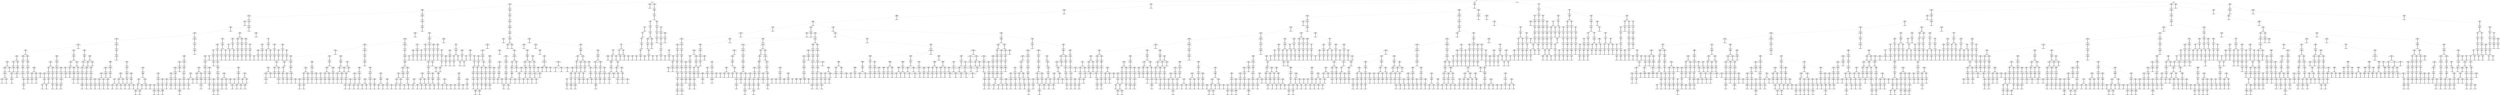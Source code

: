 digraph g {
node [shape = Mrecord];
nodo0[label="{EO: 0|cost: 0.0|A: null}"]
nodo1[label="{EO: 1|cost: 28.36811452716119|A: IrNorte}"]
nodo11[label="{EO: 11|cost: 52.70780271782759|A: IrSuroeste|Posicion\nagente:PASILLOASANITARIOSHALL\n\nEn\nel\npunto:\n123\n45\n0
Destino:\nCIDISI\n\nEn\nel\npunto:\n124\n60\n3
Energia\ndisponible:288.66579182345436
}"]
nodo17[label="{EO: 17|cost: 85.8607491557935|A: UsarEscalera|Posicion\nagente:ESCALERABANOSHALL\n\nEn\nel\npunto:\n115\n47\n0
Destino:\nCIDISI\n\nEn\nel\npunto:\n124\n60\n3
Energia\ndisponible:288.66579182345436
}"]
nodo33[label="{EO: 33|cost: 118.39071324193517|A: IrNorte|Posicion\nagente:ESCALERASANITARIOSAULA19\n\nEn\nel\npunto:\n124\n47\n1
Destino:\nCIDISI\n\nEn\nel\npunto:\n124\n60\n3
Energia\ndisponible:288.66579182345436
}"]
nodo56[label="{EO: 56|cost: 142.748272992621|A: IrEste|Posicion\nagente:PUNTOCERCAAULA19\n\nEn\nel\npunto:\n127\n48\n1
Destino:\nCIDISI\n\nEn\nel\npunto:\n124\n60\n3
Energia\ndisponible:288.66579182345436
}"]

nodo33 -> nodo56;
nodo57[label="{EO: 57|cost: 144.47872073257022|A: IrNorte|Posicion\nagente:PUNTOCERCAAULA19\n\nEn\nel\npunto:\n127\n48\n1
Destino:\nCIDISI\n\nEn\nel\npunto:\n124\n60\n3
Energia\ndisponible:288.66579182345436
}"]
nodo90[label="{EO: 90|cost: 164.04338069882076|A: IrOeste|Posicion\nagente:PUNTOCERCAAULA19\n\nEn\nel\npunto:\n136\n48\n1
Destino:\nCIDISI\n\nEn\nel\npunto:\n124\n60\n3
Energia\ndisponible:288.66579182345436
}"]
nodo124[label="{EO: 124|cost: 183.24993631455445|A: IrOeste|Posicion\nagente:PUNTOPASILLOCERCAGIMNI\n\nEn\nel\npunto:\n136\n54\n1
Destino:\nCIDISI\n\nEn\nel\npunto:\n124\n60\n3
Energia\ndisponible:288.66579182345436
}"]
nodo163[label="{EO: 163|cost: 200.40288275252036|A: IrOeste|Posicion\nagente:PUNTOCERCAAULAMATERIALES\n\nEn\nel\npunto:\n136\n61\n1
Destino:\nCIDISI\n\nEn\nel\npunto:\n124\n60\n3
Energia\ndisponible:288.66579182345436
}"]
nodo235[label="{EO: 235|cost: 222.43617913089327|A: IrSur|Posicion\nagente:PUNTOCERCAAULAMATERIALES\n\nEn\nel\npunto:\n136\n65\n1
Destino:\nCIDISI\n\nEn\nel\npunto:\n124\n60\n3
Energia\ndisponible:288.66579182345436
}"]
nodo356[label="{EO: 356|cost: 245.0008390971438|A: IrSur|Posicion\nagente:PUNTOCERCACECOVI\n\nEn\nel\npunto:\n121\n66\n1
Destino:\nCIDISI\n\nEn\nel\npunto:\n124\n60\n3
Energia\ndisponible:288.66579182345436
}"]
nodo531[label="{EO: 531|cost: 262.2073947128775|A: IrEste|Posicion\nagente:PUNTOCERCADEPTOCIVIL\n\nEn\nel\npunto:\n112\n66\n1
Destino:\nCIDISI\n\nEn\nel\npunto:\n124\n60\n3
Energia\ndisponible:288.66579182345436
}"]
nodo750[label="{EO: 750|cost: 284.42365699509395|A: IrSur|Posicion\nagente:PUNTOCERCAAULA20\n\nEn\nel\npunto:\n112\n61\n1
Destino:\nCIDISI\n\nEn\nel\npunto:\n124\n60\n3
Energia\ndisponible:288.66579182345436
}"]
nodo1129[label="{EO: 1129|cost: 306.0020528263409|A: IrEste|Posicion\nagente:PASILLOSALAESTUDIOBASICAS\n\nEn\nel\npunto:\n107\n60\n1
Destino:\nCIDISI\n\nEn\nel\npunto:\n124\n60\n3
Energia\ndisponible:288.66579182345436
}"]
nodo1555[label="{EO: 1555|cost: 334.9065977867078|A: IrEste|Posicion\nagente:PASILLOSALAESTUDIOBASICAS\n\nEn\nel\npunto:\n107\n56\n1
Destino:\nCIDISI\n\nEn\nel\npunto:\n124\n60\n3
Energia\ndisponible:288.66579182345436
}"]
nodo2408[label="{EO: 2408|cost: 370.70947533562344|A: IrSur|Posicion\nagente:PUNTOCERCATOTORIAB3\n\nEn\nel\npunto:\n107\n48\n1
Destino:\nCIDISI\n\nEn\nel\npunto:\n124\n60\n3
Energia\ndisponible:288.66579182345436
}"]

nodo1555 -> nodo2408;
nodo2409[label="{EO: 2409|cost: 361.58482747948585|A: IrEste|Posicion\nagente:PUNTOCERCATOTORIAB3\n\nEn\nel\npunto:\n107\n48\n1
Destino:\nCIDISI\n\nEn\nel\npunto:\n124\n60\n3
Energia\ndisponible:288.66579182345436
}"]

nodo1555 -> nodo2409;

nodo1129 -> nodo1555;

nodo750 -> nodo1129;

nodo531 -> nodo750;
nodo751[label="{EO: 751|cost: 274.555863941227|A: IrNorte|Posicion\nagente:PUNTOCERCAAULA20\n\nEn\nel\npunto:\n112\n61\n1
Destino:\nCIDISI\n\nEn\nel\npunto:\n124\n60\n3
Energia\ndisponible:288.66579182345436
}"]
nodo910[label="{EO: 910|cost: 282.03308951627866|A: IrNorte|Posicion\nagente:PUNTOFRENTEAULA20\n\nEn\nel\npunto:\n117\n61\n1
Destino:\nCIDISI\n\nEn\nel\npunto:\n124\n60\n3
Energia\ndisponible:288.66579182345436
}"]

nodo751 -> nodo910;
nodo911[label="{EO: 911|cost: 283.19505615615964|A: IrNoreste|Posicion\nagente:PUNTOFRENTEAULA20\n\nEn\nel\npunto:\n117\n61\n1
Destino:\nCIDISI\n\nEn\nel\npunto:\n124\n60\n3
Energia\ndisponible:288.66579182345436
}"]

nodo751 -> nodo911;

nodo531 -> nodo751;
nodo752[label="{EO: 752|cost: 274.80194816274957|A: IrNoreste|Posicion\nagente:PUNTOCERCAAULA20\n\nEn\nel\npunto:\n112\n61\n1
Destino:\nCIDISI\n\nEn\nel\npunto:\n124\n60\n3
Energia\ndisponible:288.66579182345436
}"]
nodo919[label="{EO: 919|cost: 306.2474713050092|A: UsarEscalera|Posicion\nagente:ESCALERACERCAAULA20\n\nEn\nel\npunto:\n113\n60\n1
Destino:\nCIDISI\n\nEn\nel\npunto:\n124\n60\n3
Energia\ndisponible:288.66579182345436
}"]
nodo1565[label="{EO: 1565|cost: 339.6265594652688|A: IrSur|Posicion\nagente:ESCALERADEPTOMECANICA\n\nEn\nel\npunto:\n113\n61\n0
Destino:\nCIDISI\n\nEn\nel\npunto:\n124\n60\n3
Energia\ndisponible:288.66579182345436
}"]
nodo2585[label="{EO: 2585|cost: 362.22180197339435|A: IrEste|Posicion\nagente:PASILLODEPTOMECANICA\n\nEn\nel\npunto:\n111\n61\n0
Destino:\nCIDISI\n\nEn\nel\npunto:\n124\n60\n3
Energia\ndisponible:288.66579182345436
}"]

nodo1565 -> nodo2585;

nodo919 -> nodo1565;

nodo752 -> nodo919;

nodo531 -> nodo752;

nodo356 -> nodo531;
nodo532[label="{EO: 532|cost: 267.24628681021886|A: IrOeste|Posicion\nagente:PUNTOCERCADEPTOCIVIL\n\nEn\nel\npunto:\n112\n66\n1
Destino:\nCIDISI\n\nEn\nel\npunto:\n124\n60\n3
Energia\ndisponible:288.66579182345436
}"]
nodo812[label="{EO: 812|cost: 296.0429156044848|A: IrOeste|Posicion\nagente:DEPTOCIVIL\n\nEn\nel\npunto:\n111\n71\n1
Destino:\nCIDISI\n\nEn\nel\npunto:\n124\n60\n3
Energia\ndisponible:288.66579182345436
}"]
nodo1355[label="{EO: 1355|cost: 328.9501636986322|A: IrOeste|Posicion\nagente:PASILLODEPTOCIVIL\n\nEn\nel\npunto:\n112\n78\n1
Destino:\nCIDISI\n\nEn\nel\npunto:\n124\n60\n3
Energia\ndisponible:288.66579182345436
}"]
nodo2224[label="{EO: 2224|cost: 357.0269733194428|A: IrNorte|Posicion\nagente:PUNTOENTREDEPTOCIVILEINDUSTRIAL\n\nEn\nel\npunto:\n112\n84\n1
Destino:\nCIDISI\n\nEn\nel\npunto:\n124\n60\n3
Energia\ndisponible:288.66579182345436
}"]

nodo1355 -> nodo2224;
nodo2225[label="{EO: 2225|cost: 371.6510462414915|A: IrSuroeste|Posicion\nagente:PUNTOENTREDEPTOCIVILEINDUSTRIAL\n\nEn\nel\npunto:\n112\n84\n1
Destino:\nCIDISI\n\nEn\nel\npunto:\n124\n60\n3
Energia\ndisponible:288.66579182345436
}"]

nodo1355 -> nodo2225;

nodo812 -> nodo1355;

nodo532 -> nodo812;

nodo356 -> nodo532;
nodo533[label="{EO: 533|cost: 260.0978576098957|A: IrNoreste|Posicion\nagente:PUNTOCERCADEPTOCIVIL\n\nEn\nel\npunto:\n112\n66\n1
Destino:\nCIDISI\n\nEn\nel\npunto:\n124\n60\n3
Energia\ndisponible:288.66579182345436
}"]
nodo713[label="{EO: 713|cost: 285.84242025643374|A: UsarEscalera|Posicion\nagente:ESCALERACECOVI\n\nEn\nel\npunto:\n122\n64\n1
Destino:\nCIDISI\n\nEn\nel\npunto:\n124\n60\n3
Energia\ndisponible:288.66579182345436
}"]
nodo1168[label="{EO: 1168|cost: 310.94143977002653|A: IrEste|Posicion\nagente:ESCALERACERCAJAVALAB\n\nEn\nel\npunto:\n128\n64\n2
Destino:\nCIDISI\n\nEn\nel\npunto:\n124\n60\n3
Energia\ndisponible:288.66579182345436
}"]
nodo1730[label="{EO: 1730|cost: 322.2277558348309|A: IrNoroeste|Posicion\nagente:JAVALAB\n\nEn\nel\npunto:\n128\n63\n2
Destino:\nCIDISI\n\nEn\nel\npunto:\n124\n60\n3
Energia\ndisponible:288.66579182345436
}"]
nodo2049[label="{EO: 2049|cost: 339.9163333752804|A: IrNorte|Posicion\nagente:PASILLOFRENTEJAVALAB\n\nEn\nel\npunto:\n131\n64\n2
Destino:\nCIDISI\n\nEn\nel\npunto:\n124\n60\n3
Energia\ndisponible:288.66579182345436
}"]
nodo2590[label="{EO: 2590|cost: 356.5051014471875|A: IrNorte|Posicion\nagente:PUNTOCERCAAULA22\n\nEn\nel\npunto:\n136\n64\n2
Destino:\nCIDISI\n\nEn\nel\npunto:\n124\n60\n3
Energia\ndisponible:288.66579182345436
}"]

nodo2049 -> nodo2590;

nodo1730 -> nodo2049;
nodo2050[label="{EO: 2050|cost: 341.1557509437942|A: IrOeste|Posicion\nagente:PASILLOFRENTEJAVALAB\n\nEn\nel\npunto:\n131\n64\n2
Destino:\nCIDISI\n\nEn\nel\npunto:\n124\n60\n3
Energia\ndisponible:288.66579182345436
}"]

nodo1730 -> nodo2050;

nodo1168 -> nodo1730;

nodo713 -> nodo1168;
nodo1169[label="{EO: 1169|cost: 313.9664586610697|A: IrNorte|Posicion\nagente:ESCALERACERCAJAVALAB\n\nEn\nel\npunto:\n128\n64\n2
Destino:\nCIDISI\n\nEn\nel\npunto:\n124\n60\n3
Energia\ndisponible:288.66579182345436
}"]
nodo1831[label="{EO: 1831|cost: 331.6550362015192|A: IrNorte|Posicion\nagente:PASILLOFRENTEJAVALAB\n\nEn\nel\npunto:\n131\n64\n2
Destino:\nCIDISI\n\nEn\nel\npunto:\n124\n60\n3
Energia\ndisponible:288.66579182345436
}"]
nodo2299[label="{EO: 2299|cost: 348.2438042734263|A: IrNorte|Posicion\nagente:PUNTOCERCAAULA22\n\nEn\nel\npunto:\n136\n64\n2
Destino:\nCIDISI\n\nEn\nel\npunto:\n124\n60\n3
Energia\ndisponible:288.66579182345436
}"]

nodo1831 -> nodo2299;

nodo1169 -> nodo1831;
nodo1832[label="{EO: 1832|cost: 332.894453770033|A: IrOeste|Posicion\nagente:PASILLOFRENTEJAVALAB\n\nEn\nel\npunto:\n131\n64\n2
Destino:\nCIDISI\n\nEn\nel\npunto:\n124\n60\n3
Energia\ndisponible:288.66579182345436
}"]
nodo2339[label="{EO: 2339|cost: 354.92384013595944|A: IrOeste|Posicion\nagente:PASILLOAULA21\n\nEn\nel\npunto:\n132\n70\n2
Destino:\nCIDISI\n\nEn\nel\npunto:\n124\n60\n3
Energia\ndisponible:288.66579182345436
}"]

nodo1832 -> nodo2339;

nodo1169 -> nodo1832;
nodo1833[label="{EO: 1833|cost: 322.2277558348309|A: IrSureste|Posicion\nagente:PASILLOFRENTEJAVALAB\n\nEn\nel\npunto:\n131\n64\n2
Destino:\nCIDISI\n\nEn\nel\npunto:\n124\n60\n3
Energia\ndisponible:288.66579182345436
}"]

nodo1169 -> nodo1833;

nodo713 -> nodo1169;

nodo533 -> nodo713;

nodo356 -> nodo533;

nodo235 -> nodo356;
nodo357[label="{EO: 357|cost: 229.5712265939594|A: IrEste|Posicion\nagente:PUNTOCERCACECOVI\n\nEn\nel\npunto:\n121\n66\n1
Destino:\nCIDISI\n\nEn\nel\npunto:\n124\n60\n3
Energia\ndisponible:288.66579182345436
}"]
nodo411[label="{EO: 411|cost: 255.31578924049745|A: UsarEscalera|Posicion\nagente:ESCALERACECOVI\n\nEn\nel\npunto:\n122\n64\n1
Destino:\nCIDISI\n\nEn\nel\npunto:\n124\n60\n3
Energia\ndisponible:288.66579182345436
}"]
nodo664[label="{EO: 664|cost: 280.41480875409025|A: IrEste|Posicion\nagente:ESCALERACERCAJAVALAB\n\nEn\nel\npunto:\n128\n64\n2
Destino:\nCIDISI\n\nEn\nel\npunto:\n124\n60\n3
Energia\ndisponible:288.66579182345436
}"]
nodo1027[label="{EO: 1027|cost: 291.7011248188946|A: IrNoroeste|Posicion\nagente:JAVALAB\n\nEn\nel\npunto:\n128\n63\n2
Destino:\nCIDISI\n\nEn\nel\npunto:\n124\n60\n3
Energia\ndisponible:288.66579182345436
}"]
nodo1275[label="{EO: 1275|cost: 309.3897023593441|A: IrNorte|Posicion\nagente:PASILLOFRENTEJAVALAB\n\nEn\nel\npunto:\n131\n64\n2
Destino:\nCIDISI\n\nEn\nel\npunto:\n124\n60\n3
Energia\ndisponible:288.66579182345436
}"]
nodo1684[label="{EO: 1684|cost: 325.9784704312512|A: IrNorte|Posicion\nagente:PUNTOCERCAAULA22\n\nEn\nel\npunto:\n136\n64\n2
Destino:\nCIDISI\n\nEn\nel\npunto:\n124\n60\n3
Energia\ndisponible:288.66579182345436
}"]
nodo2147[label="{EO: 2147|cost: 344.9002246438176|A: IrOeste|Posicion\nagente:AULA22\n\nEn\nel\npunto:\n138\n63\n2
Destino:\nCIDISI\n\nEn\nel\npunto:\n124\n60\n3
Energia\ndisponible:288.66579182345436
}"]

nodo1684 -> nodo2147;
nodo2148[label="{EO: 2148|cost: 343.0376457537889|A: IrSuroeste|Posicion\nagente:AULA22\n\nEn\nel\npunto:\n138\n63\n2
Destino:\nCIDISI\n\nEn\nel\npunto:\n124\n60\n3
Energia\ndisponible:288.66579182345436
}"]

nodo1684 -> nodo2148;

nodo1275 -> nodo1684;

nodo1027 -> nodo1275;
nodo1276[label="{EO: 1276|cost: 310.6291199278579|A: IrOeste|Posicion\nagente:PASILLOFRENTEJAVALAB\n\nEn\nel\npunto:\n131\n64\n2
Destino:\nCIDISI\n\nEn\nel\npunto:\n124\n60\n3
Energia\ndisponible:288.66579182345436
}"]
nodo1726[label="{EO: 1726|cost: 332.65850629378434|A: IrOeste|Posicion\nagente:PASILLOAULA21\n\nEn\nel\npunto:\n132\n70\n2
Destino:\nCIDISI\n\nEn\nel\npunto:\n124\n60\n3
Energia\ndisponible:288.66579182345436
}"]

nodo1276 -> nodo1726;

nodo1027 -> nodo1276;

nodo664 -> nodo1027;

nodo411 -> nodo664;
nodo665[label="{EO: 665|cost: 283.4398276451334|A: IrNorte|Posicion\nagente:ESCALERACERCAJAVALAB\n\nEn\nel\npunto:\n128\n64\n2
Destino:\nCIDISI\n\nEn\nel\npunto:\n124\n60\n3
Energia\ndisponible:288.66579182345436
}"]
nodo1109[label="{EO: 1109|cost: 301.1284051855829|A: IrNorte|Posicion\nagente:PASILLOFRENTEJAVALAB\n\nEn\nel\npunto:\n131\n64\n2
Destino:\nCIDISI\n\nEn\nel\npunto:\n124\n60\n3
Energia\ndisponible:288.66579182345436
}"]
nodo1455[label="{EO: 1455|cost: 317.71717325749|A: IrNorte|Posicion\nagente:PUNTOCERCAAULA22\n\nEn\nel\npunto:\n136\n64\n2
Destino:\nCIDISI\n\nEn\nel\npunto:\n124\n60\n3
Energia\ndisponible:288.66579182345436
}"]
nodo1942[label="{EO: 1942|cost: 336.6389274700564|A: IrOeste|Posicion\nagente:AULA22\n\nEn\nel\npunto:\n138\n63\n2
Destino:\nCIDISI\n\nEn\nel\npunto:\n124\n60\n3
Energia\ndisponible:288.66579182345436
}"]
nodo2464[label="{EO: 2464|cost: 351.5067650795032|A: IrSureste|Posicion\nagente:ANEXOISI\n\nEn\nel\npunto:\n137\n67\n2
Destino:\nCIDISI\n\nEn\nel\npunto:\n124\n60\n3
Energia\ndisponible:288.66579182345436
}"]

nodo1942 -> nodo2464;

nodo1455 -> nodo1942;
nodo1943[label="{EO: 1943|cost: 334.77634858002773|A: IrSuroeste|Posicion\nagente:AULA22\n\nEn\nel\npunto:\n138\n63\n2
Destino:\nCIDISI\n\nEn\nel\npunto:\n124\n60\n3
Energia\ndisponible:288.66579182345436
}"]
nodo2403[label="{EO: 2403|cost: 365.5930024064197|A: UsarEscalera|Posicion\nagente:ESCALERACERCAANEXO\n\nEn\nel\npunto:\n136\n66\n2
Destino:\nCIDISI\n\nEn\nel\npunto:\n124\n60\n3
Energia\ndisponible:288.66579182345436
}"]

nodo1943 -> nodo2403;
nodo2404[label="{EO: 2404|cost: 369.57499716697646|A: IrNoroeste|Posicion\nagente:ESCALERACERCAANEXO\n\nEn\nel\npunto:\n136\n66\n2
Destino:\nCIDISI\n\nEn\nel\npunto:\n124\n60\n3
Energia\ndisponible:288.66579182345436
}"]

nodo1943 -> nodo2404;

nodo1455 -> nodo1943;

nodo1109 -> nodo1455;

nodo665 -> nodo1109;
nodo1110[label="{EO: 1110|cost: 302.3678227540967|A: IrOeste|Posicion\nagente:PASILLOFRENTEJAVALAB\n\nEn\nel\npunto:\n131\n64\n2
Destino:\nCIDISI\n\nEn\nel\npunto:\n124\n60\n3
Energia\ndisponible:288.66579182345436
}"]
nodo1482[label="{EO: 1482|cost: 324.39720912002315|A: IrOeste|Posicion\nagente:PASILLOAULA21\n\nEn\nel\npunto:\n132\n70\n2
Destino:\nCIDISI\n\nEn\nel\npunto:\n124\n60\n3
Energia\ndisponible:288.66579182345436
}"]

nodo1110 -> nodo1482;

nodo665 -> nodo1110;
nodo1111[label="{EO: 1111|cost: 291.7011248188946|A: IrSureste|Posicion\nagente:PASILLOFRENTEJAVALAB\n\nEn\nel\npunto:\n131\n64\n2
Destino:\nCIDISI\n\nEn\nel\npunto:\n124\n60\n3
Energia\ndisponible:288.66579182345436
}"]

nodo665 -> nodo1111;

nodo411 -> nodo665;

nodo357 -> nodo411;
nodo412[label="{EO: 412|cost: 263.13588656020994|A: IrSuroeste|Posicion\nagente:ESCALERACECOVI\n\nEn\nel\npunto:\n122\n64\n1
Destino:\nCIDISI\n\nEn\nel\npunto:\n124\n60\n3
Energia\ndisponible:288.66579182345436
}"]
nodo757[label="{EO: 757|cost: 280.34244217594363|A: IrEste|Posicion\nagente:PUNTOCERCADEPTOCIVIL\n\nEn\nel\npunto:\n112\n66\n1
Destino:\nCIDISI\n\nEn\nel\npunto:\n124\n60\n3
Energia\ndisponible:288.66579182345436
}"]
nodo1020[label="{EO: 1020|cost: 302.5587044581601|A: IrSur|Posicion\nagente:PUNTOCERCAAULA20\n\nEn\nel\npunto:\n112\n61\n1
Destino:\nCIDISI\n\nEn\nel\npunto:\n124\n60\n3
Energia\ndisponible:288.66579182345436
}"]
nodo1485[label="{EO: 1485|cost: 324.13710028940704|A: IrEste|Posicion\nagente:PASILLOSALAESTUDIOBASICAS\n\nEn\nel\npunto:\n107\n60\n1
Destino:\nCIDISI\n\nEn\nel\npunto:\n124\n60\n3
Energia\ndisponible:288.66579182345436
}"]
nodo2088[label="{EO: 2088|cost: 353.0416452497739|A: IrEste|Posicion\nagente:PASILLOSALAESTUDIOBASICAS\n\nEn\nel\npunto:\n107\n56\n1
Destino:\nCIDISI\n\nEn\nel\npunto:\n124\n60\n3
Energia\ndisponible:288.66579182345436
}"]

nodo1485 -> nodo2088;

nodo1020 -> nodo1485;

nodo757 -> nodo1020;
nodo1021[label="{EO: 1021|cost: 292.69091140429316|A: IrNorte|Posicion\nagente:PUNTOCERCAAULA20\n\nEn\nel\npunto:\n112\n61\n1
Destino:\nCIDISI\n\nEn\nel\npunto:\n124\n60\n3
Energia\ndisponible:288.66579182345436
}"]
nodo1289[label="{EO: 1289|cost: 300.1681369793448|A: IrNorte|Posicion\nagente:PUNTOFRENTEAULA20\n\nEn\nel\npunto:\n117\n61\n1
Destino:\nCIDISI\n\nEn\nel\npunto:\n124\n60\n3
Energia\ndisponible:288.66579182345436
}"]

nodo1021 -> nodo1289;
nodo1290[label="{EO: 1290|cost: 301.3301036192258|A: IrNoreste|Posicion\nagente:PUNTOFRENTEAULA20\n\nEn\nel\npunto:\n117\n61\n1
Destino:\nCIDISI\n\nEn\nel\npunto:\n124\n60\n3
Energia\ndisponible:288.66579182345436
}"]

nodo1021 -> nodo1290;

nodo757 -> nodo1021;
nodo1022[label="{EO: 1022|cost: 292.9369956258157|A: IrNoreste|Posicion\nagente:PUNTOCERCAAULA20\n\nEn\nel\npunto:\n112\n61\n1
Destino:\nCIDISI\n\nEn\nel\npunto:\n124\n60\n3
Energia\ndisponible:288.66579182345436
}"]
nodo1296[label="{EO: 1296|cost: 324.38251876807533|A: UsarEscalera|Posicion\nagente:ESCALERACERCAAULA20\n\nEn\nel\npunto:\n113\n60\n1
Destino:\nCIDISI\n\nEn\nel\npunto:\n124\n60\n3
Energia\ndisponible:288.66579182345436
}"]
nodo2104[label="{EO: 2104|cost: 357.76160692833497|A: IrSur|Posicion\nagente:ESCALERADEPTOMECANICA\n\nEn\nel\npunto:\n113\n61\n0
Destino:\nCIDISI\n\nEn\nel\npunto:\n124\n60\n3
Energia\ndisponible:288.66579182345436
}"]

nodo1296 -> nodo2104;

nodo1022 -> nodo1296;

nodo757 -> nodo1022;

nodo412 -> nodo757;
nodo758[label="{EO: 758|cost: 285.381334273285|A: IrOeste|Posicion\nagente:PUNTOCERCADEPTOCIVIL\n\nEn\nel\npunto:\n112\n66\n1
Destino:\nCIDISI\n\nEn\nel\npunto:\n124\n60\n3
Energia\ndisponible:288.66579182345436
}"]
nodo1163[label="{EO: 1163|cost: 314.17796306755093|A: IrOeste|Posicion\nagente:DEPTOCIVIL\n\nEn\nel\npunto:\n111\n71\n1
Destino:\nCIDISI\n\nEn\nel\npunto:\n124\n60\n3
Energia\ndisponible:288.66579182345436
}"]
nodo1840[label="{EO: 1840|cost: 347.08521116169834|A: IrOeste|Posicion\nagente:PASILLODEPTOCIVIL\n\nEn\nel\npunto:\n112\n78\n1
Destino:\nCIDISI\n\nEn\nel\npunto:\n124\n60\n3
Energia\ndisponible:288.66579182345436
}"]

nodo1163 -> nodo1840;

nodo758 -> nodo1163;

nodo412 -> nodo758;

nodo357 -> nodo412;

nodo235 -> nodo357;
nodo358[label="{EO: 358|cost: 235.71628902017378|A: IrNoreste|Posicion\nagente:PUNTOCERCACECOVI\n\nEn\nel\npunto:\n121\n66\n1
Destino:\nCIDISI\n\nEn\nel\npunto:\n124\n60\n3
Energia\ndisponible:288.66579182345436
}"]
nodo444[label="{EO: 444|cost: 260.91244144288044|A: UsarEscalera|Posicion\nagente:ESCALERACECOVI\n\nEn\nel\npunto:\n128\n64\n1
Destino:\nCIDISI\n\nEn\nel\npunto:\n124\n60\n3
Energia\ndisponible:288.66579182345436
}"]
nodo729[label="{EO: 729|cost: 288.26091067122996|A: IrSur|Posicion\nagente:ESCALERADEPTOELECTRICA\n\nEn\nel\npunto:\n121\n63\n0
Destino:\nCIDISI\n\nEn\nel\npunto:\n124\n60\n3
Energia\ndisponible:288.66579182345436
}"]
nodo1207[label="{EO: 1207|cost: 308.9357050024073|A: IrSur|Posicion\nagente:ENTRADADEPTOELECTRICA\n\nEn\nel\npunto:\n118\n63\n0
Destino:\nCIDISI\n\nEn\nel\npunto:\n124\n60\n3
Energia\ndisponible:288.66579182345436
}"]
nodo1668[label="{EO: 1668|cost: 324.31479316266694|A: IrSur|Posicion\nagente:PASILLOPATIOPALMERAS\n\nEn\nel\npunto:\n111\n63\n0
Destino:\nCIDISI\n\nEn\nel\npunto:\n124\n60\n3
Energia\ndisponible:288.66579182345436
}"]
nodo2098[label="{EO: 2098|cost: 346.91003567079247|A: IrEste|Posicion\nagente:PASILLODEPTOMECANICA\n\nEn\nel\npunto:\n111\n61\n0
Destino:\nCIDISI\n\nEn\nel\npunto:\n124\n60\n3
Energia\ndisponible:288.66579182345436
}"]

nodo1668 -> nodo2098;
nodo2099[label="{EO: 2099|cost: 337.76031630492656|A: IrNorte|Posicion\nagente:PASILLODEPTOMECANICA\n\nEn\nel\npunto:\n111\n61\n0
Destino:\nCIDISI\n\nEn\nel\npunto:\n124\n60\n3
Energia\ndisponible:288.66579182345436
}"]
nodo2502[label="{EO: 2502|cost: 368.94065619242554|A: UsarEscalera|Posicion\nagente:ESCALERADEPTOMECANICA\n\nEn\nel\npunto:\n113\n61\n0
Destino:\nCIDISI\n\nEn\nel\npunto:\n124\n60\n3
Energia\ndisponible:288.66579182345436
}"]

nodo2099 -> nodo2502;

nodo1668 -> nodo2099;

nodo1207 -> nodo1668;
nodo1669[label="{EO: 1669|cost: 335.88006344733367|A: IrOeste|Posicion\nagente:PASILLOPATIOPALMERAS\n\nEn\nel\npunto:\n111\n63\n0
Destino:\nCIDISI\n\nEn\nel\npunto:\n124\n60\n3
Energia\ndisponible:288.66579182345436
}"]
nodo2438[label="{EO: 2438|cost: 375.3391238828256|A: IrOeste|Posicion\nagente:PASILLOPATIOPALMERAS1\n\nEn\nel\npunto:\n111\n72\n0
Destino:\nCIDISI\n\nEn\nel\npunto:\n124\n60\n3
Energia\ndisponible:288.66579182345436
}"]

nodo1669 -> nodo2438;

nodo1207 -> nodo1669;

nodo729 -> nodo1207;
nodo1208[label="{EO: 1208|cost: 299.85202058669876|A: IrNoroeste|Posicion\nagente:ENTRADADEPTOELECTRICA\n\nEn\nel\npunto:\n118\n63\n0
Destino:\nCIDISI\n\nEn\nel\npunto:\n124\n60\n3
Energia\ndisponible:288.66579182345436
}"]

nodo729 -> nodo1208;

nodo444 -> nodo729;
nodo730[label="{EO: 730|cost: 288.26091067122996|A: IrOeste|Posicion\nagente:ESCALERADEPTOELECTRICA\n\nEn\nel\npunto:\n121\n63\n0
Destino:\nCIDISI\n\nEn\nel\npunto:\n124\n60\n3
Energia\ndisponible:288.66579182345436
}"]
nodo1209[label="{EO: 1209|cost: 299.85202058669876|A: IrSureste|Posicion\nagente:DEPTOELECTRICA\n\nEn\nel\npunto:\n121\n66\n0
Destino:\nCIDISI\n\nEn\nel\npunto:\n124\n60\n3
Energia\ndisponible:288.66579182345436
}"]
nodo1425[label="{EO: 1425|cost: 320.5268149178761|A: IrSur|Posicion\nagente:ENTRADADEPTOELECTRICA\n\nEn\nel\npunto:\n118\n63\n0
Destino:\nCIDISI\n\nEn\nel\npunto:\n124\n60\n3
Energia\ndisponible:288.66579182345436
}"]
nodo2007[label="{EO: 2007|cost: 335.90590307813574|A: IrSur|Posicion\nagente:PASILLOPATIOPALMERAS\n\nEn\nel\npunto:\n111\n63\n0
Destino:\nCIDISI\n\nEn\nel\npunto:\n124\n60\n3
Energia\ndisponible:288.66579182345436
}"]
nodo2440[label="{EO: 2440|cost: 358.50114558626126|A: IrEste|Posicion\nagente:PASILLODEPTOMECANICA\n\nEn\nel\npunto:\n111\n61\n0
Destino:\nCIDISI\n\nEn\nel\npunto:\n124\n60\n3
Energia\ndisponible:288.66579182345436
}"]

nodo2007 -> nodo2440;
nodo2441[label="{EO: 2441|cost: 349.35142622039535|A: IrNorte|Posicion\nagente:PASILLODEPTOMECANICA\n\nEn\nel\npunto:\n111\n61\n0
Destino:\nCIDISI\n\nEn\nel\npunto:\n124\n60\n3
Energia\ndisponible:288.66579182345436
}"]

nodo2007 -> nodo2441;

nodo1425 -> nodo2007;
nodo2008[label="{EO: 2008|cost: 347.47117336280246|A: IrOeste|Posicion\nagente:PASILLOPATIOPALMERAS\n\nEn\nel\npunto:\n111\n63\n0
Destino:\nCIDISI\n\nEn\nel\npunto:\n124\n60\n3
Energia\ndisponible:288.66579182345436
}"]

nodo1425 -> nodo2008;

nodo1209 -> nodo1425;

nodo730 -> nodo1209;

nodo444 -> nodo730;

nodo358 -> nodo444;
nodo445[label="{EO: 445|cost: 263.5902968941856|A: IrNoreste|Posicion\nagente:ESCALERACECOVI\n\nEn\nel\npunto:\n128\n64\n1
Destino:\nCIDISI\n\nEn\nel\npunto:\n124\n60\n3
Energia\ndisponible:288.66579182345436
}"]
nodo764[label="{EO: 764|cost: 285.04712918898656|A: IrNorte|Posicion\nagente:SANITARIOSCERCACECOVI\n\nEn\nel\npunto:\n131\n63\n1
Destino:\nCIDISI\n\nEn\nel\npunto:\n124\n60\n3
Energia\ndisponible:288.66579182345436
}"]

nodo445 -> nodo764;

nodo358 -> nodo445;

nodo235 -> nodo358;

nodo163 -> nodo235;
nodo236[label="{EO: 236|cost: 217.6881421720675|A: IrNoroeste|Posicion\nagente:PUNTOCERCAAULAMATERIALES\n\nEn\nel\npunto:\n136\n65\n1
Destino:\nCIDISI\n\nEn\nel\npunto:\n124\n60\n3
Energia\ndisponible:288.66579182345436
}"]
nodo313[label="{EO: 313|cost: 232.56215004607932|A: IrSur|Posicion\nagente:AULAMATERIALES\n\nEn\nel\npunto:\n138\n63\n1
Destino:\nCIDISI\n\nEn\nel\npunto:\n124\n60\n3
Energia\ndisponible:288.66579182345436
}"]
nodo426[label="{EO: 426|cost: 241.7244277062477|A: IrSuroeste|Posicion\nagente:SANITARIOSCERCACECOVI\n\nEn\nel\npunto:\n131\n63\n1
Destino:\nCIDISI\n\nEn\nel\npunto:\n124\n60\n3
Energia\ndisponible:288.66579182345436
}"]
nodo483[label="{EO: 483|cost: 266.9205801289543|A: UsarEscalera|Posicion\nagente:ESCALERACECOVI\n\nEn\nel\npunto:\n128\n64\n1
Destino:\nCIDISI\n\nEn\nel\npunto:\n124\n60\n3
Energia\ndisponible:288.66579182345436
}"]
nodo803[label="{EO: 803|cost: 294.26904935730386|A: IrSur|Posicion\nagente:ESCALERADEPTOELECTRICA\n\nEn\nel\npunto:\n121\n63\n0
Destino:\nCIDISI\n\nEn\nel\npunto:\n124\n60\n3
Energia\ndisponible:288.66579182345436
}"]
nodo1324[label="{EO: 1324|cost: 314.9438436884812|A: IrSur|Posicion\nagente:ENTRADADEPTOELECTRICA\n\nEn\nel\npunto:\n118\n63\n0
Destino:\nCIDISI\n\nEn\nel\npunto:\n124\n60\n3
Energia\ndisponible:288.66579182345436
}"]
nodo1860[label="{EO: 1860|cost: 330.32293184874084|A: IrSur|Posicion\nagente:PASILLOPATIOPALMERAS\n\nEn\nel\npunto:\n111\n63\n0
Destino:\nCIDISI\n\nEn\nel\npunto:\n124\n60\n3
Energia\ndisponible:288.66579182345436
}"]
nodo2261[label="{EO: 2261|cost: 352.91817435686636|A: IrEste|Posicion\nagente:PASILLODEPTOMECANICA\n\nEn\nel\npunto:\n111\n61\n0
Destino:\nCIDISI\n\nEn\nel\npunto:\n124\n60\n3
Energia\ndisponible:288.66579182345436
}"]

nodo1860 -> nodo2261;
nodo2262[label="{EO: 2262|cost: 343.76845499100045|A: IrNorte|Posicion\nagente:PASILLODEPTOMECANICA\n\nEn\nel\npunto:\n111\n61\n0
Destino:\nCIDISI\n\nEn\nel\npunto:\n124\n60\n3
Energia\ndisponible:288.66579182345436
}"]

nodo1860 -> nodo2262;

nodo1324 -> nodo1860;
nodo1861[label="{EO: 1861|cost: 341.88820213340756|A: IrOeste|Posicion\nagente:PASILLOPATIOPALMERAS\n\nEn\nel\npunto:\n111\n63\n0
Destino:\nCIDISI\n\nEn\nel\npunto:\n124\n60\n3
Energia\ndisponible:288.66579182345436
}"]

nodo1324 -> nodo1861;

nodo803 -> nodo1324;
nodo1325[label="{EO: 1325|cost: 305.86015927277265|A: IrNoroeste|Posicion\nagente:ENTRADADEPTOELECTRICA\n\nEn\nel\npunto:\n118\n63\n0
Destino:\nCIDISI\n\nEn\nel\npunto:\n124\n60\n3
Energia\ndisponible:288.66579182345436
}"]

nodo803 -> nodo1325;

nodo483 -> nodo803;
nodo804[label="{EO: 804|cost: 294.26904935730386|A: IrOeste|Posicion\nagente:ESCALERADEPTOELECTRICA\n\nEn\nel\npunto:\n121\n63\n0
Destino:\nCIDISI\n\nEn\nel\npunto:\n124\n60\n3
Energia\ndisponible:288.66579182345436
}"]
nodo1326[label="{EO: 1326|cost: 305.86015927277265|A: IrSureste|Posicion\nagente:DEPTOELECTRICA\n\nEn\nel\npunto:\n121\n66\n0
Destino:\nCIDISI\n\nEn\nel\npunto:\n124\n60\n3
Energia\ndisponible:288.66579182345436
}"]
nodo1552[label="{EO: 1552|cost: 326.53495360395|A: IrSur|Posicion\nagente:ENTRADADEPTOELECTRICA\n\nEn\nel\npunto:\n118\n63\n0
Destino:\nCIDISI\n\nEn\nel\npunto:\n124\n60\n3
Energia\ndisponible:288.66579182345436
}"]
nodo2169[label="{EO: 2169|cost: 341.9140417642096|A: IrSur|Posicion\nagente:PASILLOPATIOPALMERAS\n\nEn\nel\npunto:\n111\n63\n0
Destino:\nCIDISI\n\nEn\nel\npunto:\n124\n60\n3
Energia\ndisponible:288.66579182345436
}"]

nodo1552 -> nodo2169;
nodo2170[label="{EO: 2170|cost: 353.47931204887635|A: IrOeste|Posicion\nagente:PASILLOPATIOPALMERAS\n\nEn\nel\npunto:\n111\n63\n0
Destino:\nCIDISI\n\nEn\nel\npunto:\n124\n60\n3
Energia\ndisponible:288.66579182345436
}"]

nodo1552 -> nodo2170;

nodo1326 -> nodo1552;

nodo804 -> nodo1326;

nodo483 -> nodo804;

nodo426 -> nodo483;
nodo484[label="{EO: 484|cost: 268.7244277062477|A: IrSuroeste|Posicion\nagente:ESCALERACECOVI\n\nEn\nel\npunto:\n128\n64\n1
Destino:\nCIDISI\n\nEn\nel\npunto:\n124\n60\n3
Energia\ndisponible:288.66579182345436
}"]
nodo830[label="{EO: 830|cost: 291.2890876724982|A: IrSur|Posicion\nagente:PUNTOCERCACECOVI\n\nEn\nel\npunto:\n121\n66\n1
Destino:\nCIDISI\n\nEn\nel\npunto:\n124\n60\n3
Energia\ndisponible:288.66579182345436
}"]
nodo1259[label="{EO: 1259|cost: 308.4956432882319|A: IrEste|Posicion\nagente:PUNTOCERCADEPTOCIVIL\n\nEn\nel\npunto:\n112\n66\n1
Destino:\nCIDISI\n\nEn\nel\npunto:\n124\n60\n3
Energia\ndisponible:288.66579182345436
}"]
nodo1650[label="{EO: 1650|cost: 330.7119055704484|A: IrSur|Posicion\nagente:PUNTOCERCAAULA20\n\nEn\nel\npunto:\n112\n61\n1
Destino:\nCIDISI\n\nEn\nel\npunto:\n124\n60\n3
Energia\ndisponible:288.66579182345436
}"]
nodo2270[label="{EO: 2270|cost: 352.29030140169533|A: IrEste|Posicion\nagente:PASILLOSALAESTUDIOBASICAS\n\nEn\nel\npunto:\n107\n60\n1
Destino:\nCIDISI\n\nEn\nel\npunto:\n124\n60\n3
Energia\ndisponible:288.66579182345436
}"]

nodo1650 -> nodo2270;

nodo1259 -> nodo1650;
nodo1651[label="{EO: 1651|cost: 320.84411251658145|A: IrNorte|Posicion\nagente:PUNTOCERCAAULA20\n\nEn\nel\npunto:\n112\n61\n1
Destino:\nCIDISI\n\nEn\nel\npunto:\n124\n60\n3
Energia\ndisponible:288.66579182345436
}"]
nodo2019[label="{EO: 2019|cost: 328.3213380916331|A: IrNorte|Posicion\nagente:PUNTOFRENTEAULA20\n\nEn\nel\npunto:\n117\n61\n1
Destino:\nCIDISI\n\nEn\nel\npunto:\n124\n60\n3
Energia\ndisponible:288.66579182345436
}"]

nodo1651 -> nodo2019;
nodo2020[label="{EO: 2020|cost: 329.48330473151407|A: IrNoreste|Posicion\nagente:PUNTOFRENTEAULA20\n\nEn\nel\npunto:\n117\n61\n1
Destino:\nCIDISI\n\nEn\nel\npunto:\n124\n60\n3
Energia\ndisponible:288.66579182345436
}"]

nodo1651 -> nodo2020;

nodo1259 -> nodo1651;
nodo1652[label="{EO: 1652|cost: 321.090196738104|A: IrNoreste|Posicion\nagente:PUNTOCERCAAULA20\n\nEn\nel\npunto:\n112\n61\n1
Destino:\nCIDISI\n\nEn\nel\npunto:\n124\n60\n3
Energia\ndisponible:288.66579182345436
}"]
nodo2028[label="{EO: 2028|cost: 352.5357198803636|A: UsarEscalera|Posicion\nagente:ESCALERACERCAAULA20\n\nEn\nel\npunto:\n113\n60\n1
Destino:\nCIDISI\n\nEn\nel\npunto:\n124\n60\n3
Energia\ndisponible:288.66579182345436
}"]

nodo1652 -> nodo2028;

nodo1259 -> nodo1652;

nodo830 -> nodo1259;
nodo1260[label="{EO: 1260|cost: 313.5345353855733|A: IrOeste|Posicion\nagente:PUNTOCERCADEPTOCIVIL\n\nEn\nel\npunto:\n112\n66\n1
Destino:\nCIDISI\n\nEn\nel\npunto:\n124\n60\n3
Energia\ndisponible:288.66579182345436
}"]
nodo1821[label="{EO: 1821|cost: 342.3311641798392|A: IrOeste|Posicion\nagente:DEPTOCIVIL\n\nEn\nel\npunto:\n111\n71\n1
Destino:\nCIDISI\n\nEn\nel\npunto:\n124\n60\n3
Energia\ndisponible:288.66579182345436
}"]

nodo1260 -> nodo1821;

nodo830 -> nodo1260;
nodo1261[label="{EO: 1261|cost: 306.3861061852502|A: IrNoreste|Posicion\nagente:PUNTOCERCADEPTOCIVIL\n\nEn\nel\npunto:\n112\n66\n1
Destino:\nCIDISI\n\nEn\nel\npunto:\n124\n60\n3
Energia\ndisponible:288.66579182345436
}"]
nodo1571[label="{EO: 1571|cost: 332.1306688317882|A: UsarEscalera|Posicion\nagente:ESCALERACECOVI\n\nEn\nel\npunto:\n122\n64\n1
Destino:\nCIDISI\n\nEn\nel\npunto:\n124\n60\n3
Energia\ndisponible:288.66579182345436
}"]
nodo2308[label="{EO: 2308|cost: 357.229688345381|A: IrEste|Posicion\nagente:ESCALERACERCAJAVALAB\n\nEn\nel\npunto:\n128\n64\n2
Destino:\nCIDISI\n\nEn\nel\npunto:\n124\n60\n3
Energia\ndisponible:288.66579182345436
}"]

nodo1571 -> nodo2308;
nodo2309[label="{EO: 2309|cost: 360.25470723642417|A: IrNorte|Posicion\nagente:ESCALERACERCAJAVALAB\n\nEn\nel\npunto:\n128\n64\n2
Destino:\nCIDISI\n\nEn\nel\npunto:\n124\n60\n3
Energia\ndisponible:288.66579182345436
}"]

nodo1571 -> nodo2309;

nodo1261 -> nodo1571;

nodo830 -> nodo1261;

nodo484 -> nodo830;
nodo831[label="{EO: 831|cost: 275.85947516931384|A: IrEste|Posicion\nagente:PUNTOCERCACECOVI\n\nEn\nel\npunto:\n121\n66\n1
Destino:\nCIDISI\n\nEn\nel\npunto:\n124\n60\n3
Energia\ndisponible:288.66579182345436
}"]
nodo929[label="{EO: 929|cost: 301.6040378158519|A: UsarEscalera|Posicion\nagente:ESCALERACECOVI\n\nEn\nel\npunto:\n122\n64\n1
Destino:\nCIDISI\n\nEn\nel\npunto:\n124\n60\n3
Energia\ndisponible:288.66579182345436
}"]
nodo1466[label="{EO: 1466|cost: 326.7030573294447|A: IrEste|Posicion\nagente:ESCALERACERCAJAVALAB\n\nEn\nel\npunto:\n128\n64\n2
Destino:\nCIDISI\n\nEn\nel\npunto:\n124\n60\n3
Energia\ndisponible:288.66579182345436
}"]
nodo2178[label="{EO: 2178|cost: 337.989373394249|A: IrNoroeste|Posicion\nagente:JAVALAB\n\nEn\nel\npunto:\n128\n63\n2
Destino:\nCIDISI\n\nEn\nel\npunto:\n124\n60\n3
Energia\ndisponible:288.66579182345436
}"]
nodo2509[label="{EO: 2509|cost: 355.6779509346985|A: IrNorte|Posicion\nagente:PASILLOFRENTEJAVALAB\n\nEn\nel\npunto:\n131\n64\n2
Destino:\nCIDISI\n\nEn\nel\npunto:\n124\n60\n3
Energia\ndisponible:288.66579182345436
}"]

nodo2178 -> nodo2509;
nodo2510[label="{EO: 2510|cost: 356.91736850321234|A: IrOeste|Posicion\nagente:PASILLOFRENTEJAVALAB\n\nEn\nel\npunto:\n131\n64\n2
Destino:\nCIDISI\n\nEn\nel\npunto:\n124\n60\n3
Energia\ndisponible:288.66579182345436
}"]

nodo2178 -> nodo2510;

nodo1466 -> nodo2178;

nodo929 -> nodo1466;
nodo1467[label="{EO: 1467|cost: 329.7280762204878|A: IrNorte|Posicion\nagente:ESCALERACERCAJAVALAB\n\nEn\nel\npunto:\n128\n64\n2
Destino:\nCIDISI\n\nEn\nel\npunto:\n124\n60\n3
Energia\ndisponible:288.66579182345436
}"]
nodo2246[label="{EO: 2246|cost: 347.4166537609373|A: IrNorte|Posicion\nagente:PASILLOFRENTEJAVALAB\n\nEn\nel\npunto:\n131\n64\n2
Destino:\nCIDISI\n\nEn\nel\npunto:\n124\n60\n3
Energia\ndisponible:288.66579182345436
}"]

nodo1467 -> nodo2246;
nodo2247[label="{EO: 2247|cost: 348.65607132945115|A: IrOeste|Posicion\nagente:PASILLOFRENTEJAVALAB\n\nEn\nel\npunto:\n131\n64\n2
Destino:\nCIDISI\n\nEn\nel\npunto:\n124\n60\n3
Energia\ndisponible:288.66579182345436
}"]

nodo1467 -> nodo2247;
nodo2248[label="{EO: 2248|cost: 337.989373394249|A: IrSureste|Posicion\nagente:PASILLOFRENTEJAVALAB\n\nEn\nel\npunto:\n131\n64\n2
Destino:\nCIDISI\n\nEn\nel\npunto:\n124\n60\n3
Energia\ndisponible:288.66579182345436
}"]

nodo1467 -> nodo2248;

nodo929 -> nodo1467;

nodo831 -> nodo929;
nodo930[label="{EO: 930|cost: 309.42413513556437|A: IrSuroeste|Posicion\nagente:ESCALERACECOVI\n\nEn\nel\npunto:\n122\n64\n1
Destino:\nCIDISI\n\nEn\nel\npunto:\n124\n60\n3
Energia\ndisponible:288.66579182345436
}"]
nodo1688[label="{EO: 1688|cost: 326.63069075129806|A: IrEste|Posicion\nagente:PUNTOCERCADEPTOCIVIL\n\nEn\nel\npunto:\n112\n66\n1
Destino:\nCIDISI\n\nEn\nel\npunto:\n124\n60\n3
Energia\ndisponible:288.66579182345436
}"]
nodo2173[label="{EO: 2173|cost: 348.8469530335145|A: IrSur|Posicion\nagente:PUNTOCERCAAULA20\n\nEn\nel\npunto:\n112\n61\n1
Destino:\nCIDISI\n\nEn\nel\npunto:\n124\n60\n3
Energia\ndisponible:288.66579182345436
}"]

nodo1688 -> nodo2173;
nodo2174[label="{EO: 2174|cost: 338.9791599796476|A: IrNorte|Posicion\nagente:PUNTOCERCAAULA20\n\nEn\nel\npunto:\n112\n61\n1
Destino:\nCIDISI\n\nEn\nel\npunto:\n124\n60\n3
Energia\ndisponible:288.66579182345436
}"]
nodo2545[label="{EO: 2545|cost: 346.45638555469924|A: IrNorte|Posicion\nagente:PUNTOFRENTEAULA20\n\nEn\nel\npunto:\n117\n61\n1
Destino:\nCIDISI\n\nEn\nel\npunto:\n124\n60\n3
Energia\ndisponible:288.66579182345436
}"]

nodo2174 -> nodo2545;
nodo2546[label="{EO: 2546|cost: 347.6183521945802|A: IrNoreste|Posicion\nagente:PUNTOFRENTEAULA20\n\nEn\nel\npunto:\n117\n61\n1
Destino:\nCIDISI\n\nEn\nel\npunto:\n124\n60\n3
Energia\ndisponible:288.66579182345436
}"]

nodo2174 -> nodo2546;

nodo1688 -> nodo2174;
nodo2175[label="{EO: 2175|cost: 339.22524420117014|A: IrNoreste|Posicion\nagente:PUNTOCERCAAULA20\n\nEn\nel\npunto:\n112\n61\n1
Destino:\nCIDISI\n\nEn\nel\npunto:\n124\n60\n3
Energia\ndisponible:288.66579182345436
}"]
nodo2563[label="{EO: 2563|cost: 370.67076734342976|A: UsarEscalera|Posicion\nagente:ESCALERACERCAAULA20\n\nEn\nel\npunto:\n113\n60\n1
Destino:\nCIDISI\n\nEn\nel\npunto:\n124\n60\n3
Energia\ndisponible:288.66579182345436
}"]

nodo2175 -> nodo2563;

nodo1688 -> nodo2175;

nodo930 -> nodo1688;
nodo1689[label="{EO: 1689|cost: 331.66958284863944|A: IrOeste|Posicion\nagente:PUNTOCERCADEPTOCIVIL\n\nEn\nel\npunto:\n112\n66\n1
Destino:\nCIDISI\n\nEn\nel\npunto:\n124\n60\n3
Energia\ndisponible:288.66579182345436
}"]
nodo2300[label="{EO: 2300|cost: 360.46621164290536|A: IrOeste|Posicion\nagente:DEPTOCIVIL\n\nEn\nel\npunto:\n111\n71\n1
Destino:\nCIDISI\n\nEn\nel\npunto:\n124\n60\n3
Energia\ndisponible:288.66579182345436
}"]

nodo1689 -> nodo2300;

nodo930 -> nodo1689;

nodo831 -> nodo930;

nodo484 -> nodo831;

nodo426 -> nodo484;

nodo313 -> nodo426;

nodo236 -> nodo313;

nodo163 -> nodo236;

nodo124 -> nodo163;
nodo164[label="{EO: 164|cost: 200.5351957341016|A: IrNoroeste|Posicion\nagente:PUNTOCERCAAULAMATERIALES\n\nEn\nel\npunto:\n136\n61\n1
Destino:\nCIDISI\n\nEn\nel\npunto:\n124\n60\n3
Energia\ndisponible:288.66579182345436
}"]
nodo237[label="{EO: 237|cost: 215.40920360811342|A: IrSur|Posicion\nagente:AULAMATERIALES\n\nEn\nel\npunto:\n138\n63\n1
Destino:\nCIDISI\n\nEn\nel\npunto:\n124\n60\n3
Energia\ndisponible:288.66579182345436
}"]
nodo302[label="{EO: 302|cost: 224.5714812682818|A: IrSuroeste|Posicion\nagente:SANITARIOSCERCACECOVI\n\nEn\nel\npunto:\n131\n63\n1
Destino:\nCIDISI\n\nEn\nel\npunto:\n124\n60\n3
Energia\ndisponible:288.66579182345436
}"]
nodo371[label="{EO: 371|cost: 249.76763369098842|A: UsarEscalera|Posicion\nagente:ESCALERACECOVI\n\nEn\nel\npunto:\n128\n64\n1
Destino:\nCIDISI\n\nEn\nel\npunto:\n124\n60\n3
Energia\ndisponible:288.66579182345436
}"]
nodo585[label="{EO: 585|cost: 277.11610291933795|A: IrSur|Posicion\nagente:ESCALERADEPTOELECTRICA\n\nEn\nel\npunto:\n121\n63\n0
Destino:\nCIDISI\n\nEn\nel\npunto:\n124\n60\n3
Energia\ndisponible:288.66579182345436
}"]
nodo950[label="{EO: 950|cost: 297.7908972505153|A: IrSur|Posicion\nagente:ENTRADADEPTOELECTRICA\n\nEn\nel\npunto:\n118\n63\n0
Destino:\nCIDISI\n\nEn\nel\npunto:\n124\n60\n3
Energia\ndisponible:288.66579182345436
}"]
nodo1386[label="{EO: 1386|cost: 313.1699854107749|A: IrSur|Posicion\nagente:PASILLOPATIOPALMERAS\n\nEn\nel\npunto:\n111\n63\n0
Destino:\nCIDISI\n\nEn\nel\npunto:\n124\n60\n3
Energia\ndisponible:288.66579182345436
}"]
nodo1811[label="{EO: 1811|cost: 335.76522791890045|A: IrEste|Posicion\nagente:PASILLODEPTOMECANICA\n\nEn\nel\npunto:\n111\n61\n0
Destino:\nCIDISI\n\nEn\nel\npunto:\n124\n60\n3
Energia\ndisponible:288.66579182345436
}"]

nodo1386 -> nodo1811;
nodo1812[label="{EO: 1812|cost: 326.61550855303454|A: IrNorte|Posicion\nagente:PASILLODEPTOMECANICA\n\nEn\nel\npunto:\n111\n61\n0
Destino:\nCIDISI\n\nEn\nel\npunto:\n124\n60\n3
Energia\ndisponible:288.66579182345436
}"]
nodo2171[label="{EO: 2171|cost: 357.7958484405335|A: UsarEscalera|Posicion\nagente:ESCALERADEPTOMECANICA\n\nEn\nel\npunto:\n113\n61\n0
Destino:\nCIDISI\n\nEn\nel\npunto:\n124\n60\n3
Energia\ndisponible:288.66579182345436
}"]

nodo1812 -> nodo2171;

nodo1386 -> nodo1812;

nodo950 -> nodo1386;
nodo1387[label="{EO: 1387|cost: 324.73525569544165|A: IrOeste|Posicion\nagente:PASILLOPATIOPALMERAS\n\nEn\nel\npunto:\n111\n63\n0
Destino:\nCIDISI\n\nEn\nel\npunto:\n124\n60\n3
Energia\ndisponible:288.66579182345436
}"]
nodo2112[label="{EO: 2112|cost: 364.1943161309336|A: IrOeste|Posicion\nagente:PASILLOPATIOPALMERAS1\n\nEn\nel\npunto:\n111\n72\n0
Destino:\nCIDISI\n\nEn\nel\npunto:\n124\n60\n3
Energia\ndisponible:288.66579182345436
}"]

nodo1387 -> nodo2112;

nodo950 -> nodo1387;

nodo585 -> nodo950;
nodo951[label="{EO: 951|cost: 288.70721283480674|A: IrNoroeste|Posicion\nagente:ENTRADADEPTOELECTRICA\n\nEn\nel\npunto:\n118\n63\n0
Destino:\nCIDISI\n\nEn\nel\npunto:\n124\n60\n3
Energia\ndisponible:288.66579182345436
}"]

nodo585 -> nodo951;

nodo371 -> nodo585;
nodo586[label="{EO: 586|cost: 277.11610291933795|A: IrOeste|Posicion\nagente:ESCALERADEPTOELECTRICA\n\nEn\nel\npunto:\n121\n63\n0
Destino:\nCIDISI\n\nEn\nel\npunto:\n124\n60\n3
Energia\ndisponible:288.66579182345436
}"]
nodo952[label="{EO: 952|cost: 288.70721283480674|A: IrSureste|Posicion\nagente:DEPTOELECTRICA\n\nEn\nel\npunto:\n121\n66\n0
Destino:\nCIDISI\n\nEn\nel\npunto:\n124\n60\n3
Energia\ndisponible:288.66579182345436
}"]
nodo1211[label="{EO: 1211|cost: 309.3820071659841|A: IrSur|Posicion\nagente:ENTRADADEPTOELECTRICA\n\nEn\nel\npunto:\n118\n63\n0
Destino:\nCIDISI\n\nEn\nel\npunto:\n124\n60\n3
Energia\ndisponible:288.66579182345436
}"]
nodo1682[label="{EO: 1682|cost: 324.7610953262437|A: IrSur|Posicion\nagente:PASILLOPATIOPALMERAS\n\nEn\nel\npunto:\n111\n63\n0
Destino:\nCIDISI\n\nEn\nel\npunto:\n124\n60\n3
Energia\ndisponible:288.66579182345436
}"]
nodo2113[label="{EO: 2113|cost: 347.35633783436924|A: IrEste|Posicion\nagente:PASILLODEPTOMECANICA\n\nEn\nel\npunto:\n111\n61\n0
Destino:\nCIDISI\n\nEn\nel\npunto:\n124\n60\n3
Energia\ndisponible:288.66579182345436
}"]

nodo1682 -> nodo2113;
nodo2114[label="{EO: 2114|cost: 338.20661846850334|A: IrNorte|Posicion\nagente:PASILLODEPTOMECANICA\n\nEn\nel\npunto:\n111\n61\n0
Destino:\nCIDISI\n\nEn\nel\npunto:\n124\n60\n3
Energia\ndisponible:288.66579182345436
}"]
nodo2517[label="{EO: 2517|cost: 369.3869583560023|A: UsarEscalera|Posicion\nagente:ESCALERADEPTOMECANICA\n\nEn\nel\npunto:\n113\n61\n0
Destino:\nCIDISI\n\nEn\nel\npunto:\n124\n60\n3
Energia\ndisponible:288.66579182345436
}"]

nodo2114 -> nodo2517;

nodo1682 -> nodo2114;

nodo1211 -> nodo1682;
nodo1683[label="{EO: 1683|cost: 336.32636561091044|A: IrOeste|Posicion\nagente:PASILLOPATIOPALMERAS\n\nEn\nel\npunto:\n111\n63\n0
Destino:\nCIDISI\n\nEn\nel\npunto:\n124\n60\n3
Energia\ndisponible:288.66579182345436
}"]
nodo2453[label="{EO: 2453|cost: 375.7854260464024|A: IrOeste|Posicion\nagente:PASILLOPATIOPALMERAS1\n\nEn\nel\npunto:\n111\n72\n0
Destino:\nCIDISI\n\nEn\nel\npunto:\n124\n60\n3
Energia\ndisponible:288.66579182345436
}"]

nodo1683 -> nodo2453;

nodo1211 -> nodo1683;

nodo952 -> nodo1211;

nodo586 -> nodo952;

nodo371 -> nodo586;

nodo302 -> nodo371;
nodo372[label="{EO: 372|cost: 251.5714812682818|A: IrSuroeste|Posicion\nagente:ESCALERACECOVI\n\nEn\nel\npunto:\n128\n64\n1
Destino:\nCIDISI\n\nEn\nel\npunto:\n124\n60\n3
Energia\ndisponible:288.66579182345436
}"]
nodo603[label="{EO: 603|cost: 274.1361412345323|A: IrSur|Posicion\nagente:PUNTOCERCACECOVI\n\nEn\nel\npunto:\n121\n66\n1
Destino:\nCIDISI\n\nEn\nel\npunto:\n124\n60\n3
Energia\ndisponible:288.66579182345436
}"]
nodo903[label="{EO: 903|cost: 291.342696850266|A: IrEste|Posicion\nagente:PUNTOCERCADEPTOCIVIL\n\nEn\nel\npunto:\n112\n66\n1
Destino:\nCIDISI\n\nEn\nel\npunto:\n124\n60\n3
Energia\ndisponible:288.66579182345436
}"]
nodo1263[label="{EO: 1263|cost: 313.55895913248247|A: IrSur|Posicion\nagente:PUNTOCERCAAULA20\n\nEn\nel\npunto:\n112\n61\n1
Destino:\nCIDISI\n\nEn\nel\npunto:\n124\n60\n3
Energia\ndisponible:288.66579182345436
}"]
nodo1822[label="{EO: 1822|cost: 335.1373549637294|A: IrEste|Posicion\nagente:PASILLOSALAESTUDIOBASICAS\n\nEn\nel\npunto:\n107\n60\n1
Destino:\nCIDISI\n\nEn\nel\npunto:\n124\n60\n3
Energia\ndisponible:288.66579182345436
}"]
nodo2413[label="{EO: 2413|cost: 364.0418999240963|A: IrEste|Posicion\nagente:PASILLOSALAESTUDIOBASICAS\n\nEn\nel\npunto:\n107\n56\n1
Destino:\nCIDISI\n\nEn\nel\npunto:\n124\n60\n3
Energia\ndisponible:288.66579182345436
}"]

nodo1822 -> nodo2413;

nodo1263 -> nodo1822;

nodo903 -> nodo1263;
nodo1264[label="{EO: 1264|cost: 303.69116607861554|A: IrNorte|Posicion\nagente:PUNTOCERCAAULA20\n\nEn\nel\npunto:\n112\n61\n1
Destino:\nCIDISI\n\nEn\nel\npunto:\n124\n60\n3
Energia\ndisponible:288.66579182345436
}"]
nodo1513[label="{EO: 1513|cost: 311.1683916536672|A: IrNorte|Posicion\nagente:PUNTOFRENTEAULA20\n\nEn\nel\npunto:\n117\n61\n1
Destino:\nCIDISI\n\nEn\nel\npunto:\n124\n60\n3
Energia\ndisponible:288.66579182345436
}"]

nodo1264 -> nodo1513;
nodo1514[label="{EO: 1514|cost: 312.33035829354816|A: IrNoreste|Posicion\nagente:PUNTOFRENTEAULA20\n\nEn\nel\npunto:\n117\n61\n1
Destino:\nCIDISI\n\nEn\nel\npunto:\n124\n60\n3
Energia\ndisponible:288.66579182345436
}"]

nodo1264 -> nodo1514;

nodo903 -> nodo1264;
nodo1265[label="{EO: 1265|cost: 303.9372503001381|A: IrNoreste|Posicion\nagente:PUNTOCERCAAULA20\n\nEn\nel\npunto:\n112\n61\n1
Destino:\nCIDISI\n\nEn\nel\npunto:\n124\n60\n3
Energia\ndisponible:288.66579182345436
}"]
nodo1518[label="{EO: 1518|cost: 335.3827734423977|A: UsarEscalera|Posicion\nagente:ESCALERACERCAAULA20\n\nEn\nel\npunto:\n113\n60\n1
Destino:\nCIDISI\n\nEn\nel\npunto:\n124\n60\n3
Energia\ndisponible:288.66579182345436
}"]
nodo2420[label="{EO: 2420|cost: 368.76186160265735|A: IrSur|Posicion\nagente:ESCALERADEPTOMECANICA\n\nEn\nel\npunto:\n113\n61\n0
Destino:\nCIDISI\n\nEn\nel\npunto:\n124\n60\n3
Energia\ndisponible:288.66579182345436
}"]

nodo1518 -> nodo2420;

nodo1265 -> nodo1518;

nodo903 -> nodo1265;

nodo603 -> nodo903;
nodo904[label="{EO: 904|cost: 296.3815889476074|A: IrOeste|Posicion\nagente:PUNTOCERCADEPTOCIVIL\n\nEn\nel\npunto:\n112\n66\n1
Destino:\nCIDISI\n\nEn\nel\npunto:\n124\n60\n3
Energia\ndisponible:288.66579182345436
}"]
nodo1357[label="{EO: 1357|cost: 325.1782177418733|A: IrOeste|Posicion\nagente:DEPTOCIVIL\n\nEn\nel\npunto:\n111\n71\n1
Destino:\nCIDISI\n\nEn\nel\npunto:\n124\n60\n3
Energia\ndisponible:288.66579182345436
}"]
nodo2123[label="{EO: 2123|cost: 358.0854658360207|A: IrOeste|Posicion\nagente:PASILLODEPTOCIVIL\n\nEn\nel\npunto:\n112\n78\n1
Destino:\nCIDISI\n\nEn\nel\npunto:\n124\n60\n3
Energia\ndisponible:288.66579182345436
}"]

nodo1357 -> nodo2123;

nodo904 -> nodo1357;

nodo603 -> nodo904;
nodo905[label="{EO: 905|cost: 289.2331597472843|A: IrNoreste|Posicion\nagente:PUNTOCERCADEPTOCIVIL\n\nEn\nel\npunto:\n112\n66\n1
Destino:\nCIDISI\n\nEn\nel\npunto:\n124\n60\n3
Energia\ndisponible:288.66579182345436
}"]
nodo1225[label="{EO: 1225|cost: 314.9777223938223|A: UsarEscalera|Posicion\nagente:ESCALERACECOVI\n\nEn\nel\npunto:\n122\n64\n1
Destino:\nCIDISI\n\nEn\nel\npunto:\n124\n60\n3
Energia\ndisponible:288.66579182345436
}"]
nodo1862[label="{EO: 1862|cost: 340.0767419074151|A: IrEste|Posicion\nagente:ESCALERACERCAJAVALAB\n\nEn\nel\npunto:\n128\n64\n2
Destino:\nCIDISI\n\nEn\nel\npunto:\n124\n60\n3
Energia\ndisponible:288.66579182345436
}"]
nodo2595[label="{EO: 2595|cost: 351.36305797221945|A: IrNoroeste|Posicion\nagente:JAVALAB\n\nEn\nel\npunto:\n128\n63\n2
Destino:\nCIDISI\n\nEn\nel\npunto:\n124\n60\n3
Energia\ndisponible:288.66579182345436
}"]

nodo1862 -> nodo2595;

nodo1225 -> nodo1862;
nodo1863[label="{EO: 1863|cost: 343.10176079845826|A: IrNorte|Posicion\nagente:ESCALERACERCAJAVALAB\n\nEn\nel\npunto:\n128\n64\n2
Destino:\nCIDISI\n\nEn\nel\npunto:\n124\n60\n3
Energia\ndisponible:288.66579182345436
}"]

nodo1225 -> nodo1863;

nodo905 -> nodo1225;

nodo603 -> nodo905;

nodo372 -> nodo603;
nodo604[label="{EO: 604|cost: 258.70652873134793|A: IrEste|Posicion\nagente:PUNTOCERCACECOVI\n\nEn\nel\npunto:\n121\n66\n1
Destino:\nCIDISI\n\nEn\nel\npunto:\n124\n60\n3
Energia\ndisponible:288.66579182345436
}"]
nodo697[label="{EO: 697|cost: 284.451091377886|A: UsarEscalera|Posicion\nagente:ESCALERACECOVI\n\nEn\nel\npunto:\n122\n64\n1
Destino:\nCIDISI\n\nEn\nel\npunto:\n124\n60\n3
Energia\ndisponible:288.66579182345436
}"]
nodo1130[label="{EO: 1130|cost: 309.55011089147877|A: IrEste|Posicion\nagente:ESCALERACERCAJAVALAB\n\nEn\nel\npunto:\n128\n64\n2
Destino:\nCIDISI\n\nEn\nel\npunto:\n124\n60\n3
Energia\ndisponible:288.66579182345436
}"]
nodo1693[label="{EO: 1693|cost: 320.8364269562831|A: IrNoroeste|Posicion\nagente:JAVALAB\n\nEn\nel\npunto:\n128\n63\n2
Destino:\nCIDISI\n\nEn\nel\npunto:\n124\n60\n3
Energia\ndisponible:288.66579182345436
}"]
nodo2016[label="{EO: 2016|cost: 338.5250044967326|A: IrNorte|Posicion\nagente:PASILLOFRENTEJAVALAB\n\nEn\nel\npunto:\n131\n64\n2
Destino:\nCIDISI\n\nEn\nel\npunto:\n124\n60\n3
Energia\ndisponible:288.66579182345436
}"]
nodo2530[label="{EO: 2530|cost: 355.1137725686397|A: IrNorte|Posicion\nagente:PUNTOCERCAAULA22\n\nEn\nel\npunto:\n136\n64\n2
Destino:\nCIDISI\n\nEn\nel\npunto:\n124\n60\n3
Energia\ndisponible:288.66579182345436
}"]

nodo2016 -> nodo2530;

nodo1693 -> nodo2016;
nodo2017[label="{EO: 2017|cost: 339.76442206524644|A: IrOeste|Posicion\nagente:PASILLOFRENTEJAVALAB\n\nEn\nel\npunto:\n131\n64\n2
Destino:\nCIDISI\n\nEn\nel\npunto:\n124\n60\n3
Energia\ndisponible:288.66579182345436
}"]
nodo2587[label="{EO: 2587|cost: 361.79380843117286|A: IrOeste|Posicion\nagente:PASILLOAULA21\n\nEn\nel\npunto:\n132\n70\n2
Destino:\nCIDISI\n\nEn\nel\npunto:\n124\n60\n3
Energia\ndisponible:288.66579182345436
}"]

nodo2017 -> nodo2587;

nodo1693 -> nodo2017;

nodo1130 -> nodo1693;

nodo697 -> nodo1130;
nodo1131[label="{EO: 1131|cost: 312.5751297825219|A: IrNorte|Posicion\nagente:ESCALERACERCAJAVALAB\n\nEn\nel\npunto:\n128\n64\n2
Destino:\nCIDISI\n\nEn\nel\npunto:\n124\n60\n3
Energia\ndisponible:288.66579182345436
}"]
nodo1793[label="{EO: 1793|cost: 330.2637073229714|A: IrNorte|Posicion\nagente:PASILLOFRENTEJAVALAB\n\nEn\nel\npunto:\n131\n64\n2
Destino:\nCIDISI\n\nEn\nel\npunto:\n124\n60\n3
Energia\ndisponible:288.66579182345436
}"]
nodo2260[label="{EO: 2260|cost: 346.8524753948785|A: IrNorte|Posicion\nagente:PUNTOCERCAAULA22\n\nEn\nel\npunto:\n136\n64\n2
Destino:\nCIDISI\n\nEn\nel\npunto:\n124\n60\n3
Energia\ndisponible:288.66579182345436
}"]

nodo1793 -> nodo2260;

nodo1131 -> nodo1793;
nodo1794[label="{EO: 1794|cost: 331.50312489148524|A: IrOeste|Posicion\nagente:PASILLOFRENTEJAVALAB\n\nEn\nel\npunto:\n131\n64\n2
Destino:\nCIDISI\n\nEn\nel\npunto:\n124\n60\n3
Energia\ndisponible:288.66579182345436
}"]
nodo2294[label="{EO: 2294|cost: 353.53251125741167|A: IrOeste|Posicion\nagente:PASILLOAULA21\n\nEn\nel\npunto:\n132\n70\n2
Destino:\nCIDISI\n\nEn\nel\npunto:\n124\n60\n3
Energia\ndisponible:288.66579182345436
}"]

nodo1794 -> nodo2294;

nodo1131 -> nodo1794;
nodo1795[label="{EO: 1795|cost: 320.8364269562831|A: IrSureste|Posicion\nagente:PASILLOFRENTEJAVALAB\n\nEn\nel\npunto:\n131\n64\n2
Destino:\nCIDISI\n\nEn\nel\npunto:\n124\n60\n3
Energia\ndisponible:288.66579182345436
}"]

nodo1131 -> nodo1795;

nodo697 -> nodo1131;

nodo604 -> nodo697;
nodo698[label="{EO: 698|cost: 292.27118869759846|A: IrSuroeste|Posicion\nagente:ESCALERACECOVI\n\nEn\nel\npunto:\n122\n64\n1
Destino:\nCIDISI\n\nEn\nel\npunto:\n124\n60\n3
Energia\ndisponible:288.66579182345436
}"]
nodo1283[label="{EO: 1283|cost: 309.47774431333215|A: IrEste|Posicion\nagente:PUNTOCERCADEPTOCIVIL\n\nEn\nel\npunto:\n112\n66\n1
Destino:\nCIDISI\n\nEn\nel\npunto:\n124\n60\n3
Energia\ndisponible:288.66579182345436
}"]
nodo1690[label="{EO: 1690|cost: 331.6940065955486|A: IrSur|Posicion\nagente:PUNTOCERCAAULA20\n\nEn\nel\npunto:\n112\n61\n1
Destino:\nCIDISI\n\nEn\nel\npunto:\n124\n60\n3
Energia\ndisponible:288.66579182345436
}"]
nodo2301[label="{EO: 2301|cost: 353.27240242679557|A: IrEste|Posicion\nagente:PASILLOSALAESTUDIOBASICAS\n\nEn\nel\npunto:\n107\n60\n1
Destino:\nCIDISI\n\nEn\nel\npunto:\n124\n60\n3
Energia\ndisponible:288.66579182345436
}"]

nodo1690 -> nodo2301;

nodo1283 -> nodo1690;
nodo1691[label="{EO: 1691|cost: 321.8262135416817|A: IrNorte|Posicion\nagente:PUNTOCERCAAULA20\n\nEn\nel\npunto:\n112\n61\n1
Destino:\nCIDISI\n\nEn\nel\npunto:\n124\n60\n3
Energia\ndisponible:288.66579182345436
}"]
nodo2039[label="{EO: 2039|cost: 329.30343911673333|A: IrNorte|Posicion\nagente:PUNTOFRENTEAULA20\n\nEn\nel\npunto:\n117\n61\n1
Destino:\nCIDISI\n\nEn\nel\npunto:\n124\n60\n3
Energia\ndisponible:288.66579182345436
}"]

nodo1691 -> nodo2039;
nodo2040[label="{EO: 2040|cost: 330.4654057566143|A: IrNoreste|Posicion\nagente:PUNTOFRENTEAULA20\n\nEn\nel\npunto:\n117\n61\n1
Destino:\nCIDISI\n\nEn\nel\npunto:\n124\n60\n3
Energia\ndisponible:288.66579182345436
}"]

nodo1691 -> nodo2040;

nodo1283 -> nodo1691;
nodo1692[label="{EO: 1692|cost: 322.07229776320423|A: IrNoreste|Posicion\nagente:PUNTOCERCAAULA20\n\nEn\nel\npunto:\n112\n61\n1
Destino:\nCIDISI\n\nEn\nel\npunto:\n124\n60\n3
Energia\ndisponible:288.66579182345436
}"]
nodo2045[label="{EO: 2045|cost: 353.51782090546385|A: UsarEscalera|Posicion\nagente:ESCALERACERCAAULA20\n\nEn\nel\npunto:\n113\n60\n1
Destino:\nCIDISI\n\nEn\nel\npunto:\n124\n60\n3
Energia\ndisponible:288.66579182345436
}"]

nodo1692 -> nodo2045;

nodo1283 -> nodo1692;

nodo698 -> nodo1283;
nodo1284[label="{EO: 1284|cost: 314.5166364106735|A: IrOeste|Posicion\nagente:PUNTOCERCADEPTOCIVIL\n\nEn\nel\npunto:\n112\n66\n1
Destino:\nCIDISI\n\nEn\nel\npunto:\n124\n60\n3
Energia\ndisponible:288.66579182345436
}"]
nodo1852[label="{EO: 1852|cost: 343.31326520493946|A: IrOeste|Posicion\nagente:DEPTOCIVIL\n\nEn\nel\npunto:\n111\n71\n1
Destino:\nCIDISI\n\nEn\nel\npunto:\n124\n60\n3
Energia\ndisponible:288.66579182345436
}"]

nodo1284 -> nodo1852;

nodo698 -> nodo1284;

nodo604 -> nodo698;

nodo372 -> nodo604;
nodo605[label="{EO: 605|cost: 279.7577240846206|A: IrNorte|Posicion\nagente:PUNTOCERCACECOVI\n\nEn\nel\npunto:\n121\n66\n1
Destino:\nCIDISI\n\nEn\nel\npunto:\n124\n60\n3
Energia\ndisponible:288.66579182345436
}"]

nodo372 -> nodo605;

nodo302 -> nodo372;

nodo237 -> nodo302;

nodo164 -> nodo237;

nodo124 -> nodo164;

nodo90 -> nodo124;

nodo57 -> nodo90;
nodo91[label="{EO: 91|cost: 175.85591523068734|A: IrNoroeste|Posicion\nagente:PUNTOCERCAAULA19\n\nEn\nel\npunto:\n136\n48\n1
Destino:\nCIDISI\n\nEn\nel\npunto:\n124\n60\n3
Energia\ndisponible:288.66579182345436
}"]
nodo153[label="{EO: 153|cost: 215.7266133115536|A: IrEste|Posicion\nagente:PUNTOCERCAAULA19\n\nEn\nel\npunto:\n142\n44\n1
Destino:\nCIDISI\n\nEn\nel\npunto:\n124\n60\n3
Energia\ndisponible:288.66579182345436
}"]
nodo303[label="{EO: 303|cost: 252.76504644413666|A: IrSur|Posicion\nagente:PUNTOCERCAAULA14\n\nEn\nel\npunto:\n142\n35\n1
Destino:\nCIDISI\n\nEn\nel\npunto:\n124\n60\n3
Energia\ndisponible:288.66579182345436
}"]
nodo618[label="{EO: 618|cost: 283.7384620864087|A: IrSureste|Posicion\nagente:PUNTOCERCAAULA12\n\nEn\nel\npunto:\n131\n35\n1
Destino:\nCIDISI\n\nEn\nel\npunto:\n124\n60\n3
Energia\ndisponible:288.66579182345436
}"]
nodo1114[label="{EO: 1114|cost: 316.8862060074051|A: IrSur|Posicion\nagente:AULA12\n\nEn\nel\npunto:\n128\n33\n1
Destino:\nCIDISI\n\nEn\nel\npunto:\n124\n60\n3
Energia\ndisponible:288.66579182345436
}"]
nodo1927[label="{EO: 1927|cost: 346.600319762277|A: IrSur|Posicion\nagente:AULA11\n\nEn\nel\npunto:\n122\n33\n1
Destino:\nCIDISI\n\nEn\nel\npunto:\n124\n60\n3
Energia\ndisponible:288.66579182345436
}"]

nodo1114 -> nodo1927;
nodo1928[label="{EO: 1928|cost: 344.9048685143365|A: IrSureste|Posicion\nagente:AULA11\n\nEn\nel\npunto:\n122\n33\n1
Destino:\nCIDISI\n\nEn\nel\npunto:\n124\n60\n3
Energia\ndisponible:288.66579182345436
}"]

nodo1114 -> nodo1928;

nodo618 -> nodo1114;
nodo1115[label="{EO: 1115|cost: 318.6002014657323|A: IrNorte|Posicion\nagente:AULA12\n\nEn\nel\npunto:\n128\n33\n1
Destino:\nCIDISI\n\nEn\nel\npunto:\n124\n60\n3
Energia\ndisponible:288.66579182345436
}"]
nodo1973[label="{EO: 1973|cost: 356.04857185276506|A: IrNorte|Posicion\nagente:AULA13\n\nEn\nel\npunto:\n134\n33\n1
Destino:\nCIDISI\n\nEn\nel\npunto:\n124\n60\n3
Energia\ndisponible:288.66579182345436
}"]

nodo1115 -> nodo1973;

nodo618 -> nodo1115;

nodo303 -> nodo618;
nodo619[label="{EO: 619|cost: 285.2323370989243|A: IrNoreste|Posicion\nagente:PUNTOCERCAAULA12\n\nEn\nel\npunto:\n131\n35\n1
Destino:\nCIDISI\n\nEn\nel\npunto:\n124\n60\n3
Energia\ndisponible:288.66579182345436
}"]
nodo1153[label="{EO: 1153|cost: 318.6002014657323|A: IrSur|Posicion\nagente:AULA13\n\nEn\nel\npunto:\n134\n33\n1
Destino:\nCIDISI\n\nEn\nel\npunto:\n124\n60\n3
Energia\ndisponible:288.66579182345436
}"]
nodo1974[label="{EO: 1974|cost: 351.74794538672876|A: IrSur|Posicion\nagente:AULA12\n\nEn\nel\npunto:\n128\n33\n1
Destino:\nCIDISI\n\nEn\nel\npunto:\n124\n60\n3
Energia\ndisponible:288.66579182345436
}"]

nodo1153 -> nodo1974;

nodo619 -> nodo1153;
nodo1154[label="{EO: 1154|cost: 322.68070748595704|A: IrNorte|Posicion\nagente:AULA13\n\nEn\nel\npunto:\n134\n33\n1
Destino:\nCIDISI\n\nEn\nel\npunto:\n124\n60\n3
Energia\ndisponible:288.66579182345436
}"]
nodo2059[label="{EO: 2059|cost: 363.56623457098186|A: IrNorte|Posicion\nagente:AULA14\n\nEn\nel\npunto:\n140\n33\n1
Destino:\nCIDISI\n\nEn\nel\npunto:\n124\n60\n3
Energia\ndisponible:288.66579182345436
}"]

nodo1154 -> nodo2059;

nodo619 -> nodo1154;

nodo303 -> nodo619;

nodo153 -> nodo303;
nodo304[label="{EO: 304|cost: 274.6064034246921|A: IrNorte|Posicion\nagente:PUNTOCERCAAULA14\n\nEn\nel\npunto:\n142\n35\n1
Destino:\nCIDISI\n\nEn\nel\npunto:\n124\n60\n3
Energia\ndisponible:288.66579182345436
}"]
nodo912[label="{EO: 912|cost: 319.1526732901187|A: IrOeste|Posicion\nagente:AULA17\n\nEn\nel\npunto:\n158\n34\n1
Destino:\nCIDISI\n\nEn\nel\npunto:\n124\n60\n3
Energia\ndisponible:288.66579182345436
}"]

nodo304 -> nodo912;
nodo913[label="{EO: 913|cost: 319.6378501432912|A: IrSureste|Posicion\nagente:AULA17\n\nEn\nel\npunto:\n158\n34\n1
Destino:\nCIDISI\n\nEn\nel\npunto:\n124\n60\n3
Energia\ndisponible:288.66579182345436
}"]
nodo1991[label="{EO: 1991|cost: 360.523377228316|A: IrSur|Posicion\nagente:AULA16\n\nEn\nel\npunto:\n152\n33\n1
Destino:\nCIDISI\n\nEn\nel\npunto:\n124\n60\n3
Energia\ndisponible:288.66579182345436
}"]

nodo913 -> nodo1991;

nodo304 -> nodo913;

nodo153 -> nodo304;
nodo305[label="{EO: 305|cost: 250.00341082333256|A: IrSureste|Posicion\nagente:PUNTOCERCAAULA14\n\nEn\nel\npunto:\n142\n35\n1
Destino:\nCIDISI\n\nEn\nel\npunto:\n124\n60\n3
Energia\ndisponible:288.66579182345436
}"]
nodo588[label="{EO: 588|cost: 284.8651502026562|A: IrSur|Posicion\nagente:AULA14\n\nEn\nel\npunto:\n140\n33\n1
Destino:\nCIDISI\n\nEn\nel\npunto:\n124\n60\n3
Energia\ndisponible:288.66579182345436
}"]
nodo1143[label="{EO: 1143|cost: 318.2330145694642|A: IrSur|Posicion\nagente:AULA13\n\nEn\nel\npunto:\n134\n33\n1
Destino:\nCIDISI\n\nEn\nel\npunto:\n124\n60\n3
Energia\ndisponible:288.66579182345436
}"]
nodo1957[label="{EO: 1957|cost: 351.38075849046066|A: IrSur|Posicion\nagente:AULA12\n\nEn\nel\npunto:\n128\n33\n1
Destino:\nCIDISI\n\nEn\nel\npunto:\n124\n60\n3
Energia\ndisponible:288.66579182345436
}"]

nodo1143 -> nodo1957;
nodo1958[label="{EO: 1958|cost: 347.8769989775113|A: IrNoroeste|Posicion\nagente:AULA12\n\nEn\nel\npunto:\n128\n33\n1
Destino:\nCIDISI\n\nEn\nel\npunto:\n124\n60\n3
Energia\ndisponible:288.66579182345436
}"]

nodo1143 -> nodo1958;

nodo588 -> nodo1143;
nodo1144[label="{EO: 1144|cost: 314.50913461070326|A: IrSuroeste|Posicion\nagente:AULA13\n\nEn\nel\npunto:\n134\n33\n1
Destino:\nCIDISI\n\nEn\nel\npunto:\n124\n60\n3
Energia\ndisponible:288.66579182345436
}"]
nodo1851[label="{EO: 1851|cost: 345.4825502529753|A: IrSureste|Posicion\nagente:PUNTOCERCAAULA12\n\nEn\nel\npunto:\n131\n35\n1
Destino:\nCIDISI\n\nEn\nel\npunto:\n124\n60\n3
Energia\ndisponible:288.66579182345436
}"]

nodo1144 -> nodo1851;

nodo588 -> nodo1144;

nodo305 -> nodo588;
nodo589[label="{EO: 589|cost: 290.8889379083574|A: IrNorte|Posicion\nagente:AULA14\n\nEn\nel\npunto:\n140\n33\n1
Destino:\nCIDISI\n\nEn\nel\npunto:\n124\n60\n3
Energia\ndisponible:288.66579182345436
}"]
nodo1250[label="{EO: 1250|cost: 335.83762209665827|A: IrNorte|Posicion\nagente:AULA15\n\nEn\nel\npunto:\n146\n33\n1
Destino:\nCIDISI\n\nEn\nel\npunto:\n124\n60\n3
Energia\ndisponible:288.66579182345436
}"]
nodo2437[label="{EO: 2437|cost: 384.7689551982136|A: IrNoroeste|Posicion\nagente:AULA16\n\nEn\nel\npunto:\n152\n33\n1
Destino:\nCIDISI\n\nEn\nel\npunto:\n124\n60\n3
Energia\ndisponible:288.66579182345436
}"]

nodo1250 -> nodo2437;

nodo589 -> nodo1250;

nodo305 -> nodo589;

nodo153 -> nodo305;
nodo306[label="{EO: 306|cost: 246.6332236627163|A: IrSuroeste|Posicion\nagente:PUNTOCERCAAULA14\n\nEn\nel\npunto:\n142\n35\n1
Destino:\nCIDISI\n\nEn\nel\npunto:\n124\n60\n3
Energia\ndisponible:288.66579182345436
}"]

nodo153 -> nodo306;
nodo307[label="{EO: 307|cost: 255.08427635157798|A: IrNoreste|Posicion\nagente:PUNTOCERCAAULA14\n\nEn\nel\npunto:\n142\n35\n1
Destino:\nCIDISI\n\nEn\nel\npunto:\n124\n60\n3
Energia\ndisponible:288.66579182345436
}"]
nodo658[label="{EO: 658|cost: 292.5326467386107|A: IrSur|Posicion\nagente:AULA15\n\nEn\nel\npunto:\n146\n33\n1
Destino:\nCIDISI\n\nEn\nel\npunto:\n124\n60\n3
Energia\ndisponible:288.66579182345436
}"]
nodo1287[label="{EO: 1287|cost: 327.39438611793435|A: IrSur|Posicion\nagente:AULA14\n\nEn\nel\npunto:\n140\n33\n1
Destino:\nCIDISI\n\nEn\nel\npunto:\n124\n60\n3
Energia\ndisponible:288.66579182345436
}"]
nodo2191[label="{EO: 2191|cost: 360.76225048474237|A: IrSur|Posicion\nagente:AULA13\n\nEn\nel\npunto:\n134\n33\n1
Destino:\nCIDISI\n\nEn\nel\npunto:\n124\n60\n3
Energia\ndisponible:288.66579182345436
}"]

nodo1287 -> nodo2191;
nodo2192[label="{EO: 2192|cost: 357.0383705259814|A: IrSuroeste|Posicion\nagente:AULA13\n\nEn\nel\npunto:\n134\n33\n1
Destino:\nCIDISI\n\nEn\nel\npunto:\n124\n60\n3
Energia\ndisponible:288.66579182345436
}"]

nodo1287 -> nodo2192;

nodo658 -> nodo1287;

nodo307 -> nodo658;
nodo659[label="{EO: 659|cost: 300.03296053987884|A: IrNorte|Posicion\nagente:AULA15\n\nEn\nel\npunto:\n146\n33\n1
Destino:\nCIDISI\n\nEn\nel\npunto:\n124\n60\n3
Energia\ndisponible:288.66579182345436
}"]
nodo1434[label="{EO: 1434|cost: 348.96429364143415|A: IrNoroeste|Posicion\nagente:AULA16\n\nEn\nel\npunto:\n152\n33\n1
Destino:\nCIDISI\n\nEn\nel\npunto:\n124\n60\n3
Energia\ndisponible:288.66579182345436
}"]

nodo659 -> nodo1434;

nodo307 -> nodo659;

nodo153 -> nodo307;

nodo91 -> nodo153;
nodo154[label="{EO: 154|cost: 211.59752541621572|A: IrSureste|Posicion\nagente:PUNTOCERCAAULA19\n\nEn\nel\npunto:\n142\n44\n1
Destino:\nCIDISI\n\nEn\nel\npunto:\n124\n60\n3
Energia\ndisponible:288.66579182345436
}"]
nodo276[label="{EO: 276|cost: 244.7042914745818|A: IrNoreste|Posicion\nagente:AULA19\n\nEn\nel\npunto:\n141\n37\n1
Destino:\nCIDISI\n\nEn\nel\npunto:\n124\n60\n3
Energia\ndisponible:288.66579182345436
}"]
nodo523[label="{EO: 523|cost: 281.74272460716486|A: IrSur|Posicion\nagente:PUNTOCERCAAULA14\n\nEn\nel\npunto:\n142\n35\n1
Destino:\nCIDISI\n\nEn\nel\npunto:\n124\n60\n3
Energia\ndisponible:288.66579182345436
}"]
nodo1061[label="{EO: 1061|cost: 312.7161402494369|A: IrSureste|Posicion\nagente:PUNTOCERCAAULA12\n\nEn\nel\npunto:\n131\n35\n1
Destino:\nCIDISI\n\nEn\nel\npunto:\n124\n60\n3
Energia\ndisponible:288.66579182345436
}"]
nodo1802[label="{EO: 1802|cost: 345.8638841704333|A: IrSur|Posicion\nagente:AULA12\n\nEn\nel\npunto:\n128\n33\n1
Destino:\nCIDISI\n\nEn\nel\npunto:\n124\n60\n3
Energia\ndisponible:288.66579182345436
}"]

nodo1061 -> nodo1802;
nodo1803[label="{EO: 1803|cost: 347.5778796287605|A: IrNorte|Posicion\nagente:AULA12\n\nEn\nel\npunto:\n128\n33\n1
Destino:\nCIDISI\n\nEn\nel\npunto:\n124\n60\n3
Energia\ndisponible:288.66579182345436
}"]

nodo1061 -> nodo1803;

nodo523 -> nodo1061;
nodo1062[label="{EO: 1062|cost: 314.2100152619525|A: IrNoreste|Posicion\nagente:PUNTOCERCAAULA12\n\nEn\nel\npunto:\n131\n35\n1
Destino:\nCIDISI\n\nEn\nel\npunto:\n124\n60\n3
Energia\ndisponible:288.66579182345436
}"]
nodo1841[label="{EO: 1841|cost: 347.5778796287605|A: IrSur|Posicion\nagente:AULA13\n\nEn\nel\npunto:\n134\n33\n1
Destino:\nCIDISI\n\nEn\nel\npunto:\n124\n60\n3
Energia\ndisponible:288.66579182345436
}"]

nodo1062 -> nodo1841;
nodo1842[label="{EO: 1842|cost: 351.65838564898525|A: IrNorte|Posicion\nagente:AULA13\n\nEn\nel\npunto:\n134\n33\n1
Destino:\nCIDISI\n\nEn\nel\npunto:\n124\n60\n3
Energia\ndisponible:288.66579182345436
}"]

nodo1062 -> nodo1842;

nodo523 -> nodo1062;

nodo276 -> nodo523;
nodo524[label="{EO: 524|cost: 303.5840815877203|A: IrNorte|Posicion\nagente:PUNTOCERCAAULA14\n\nEn\nel\npunto:\n142\n35\n1
Destino:\nCIDISI\n\nEn\nel\npunto:\n124\n60\n3
Energia\ndisponible:288.66579182345436
}"]
nodo1509[label="{EO: 1509|cost: 348.1303514531469|A: IrOeste|Posicion\nagente:AULA17\n\nEn\nel\npunto:\n158\n34\n1
Destino:\nCIDISI\n\nEn\nel\npunto:\n124\n60\n3
Energia\ndisponible:288.66579182345436
}"]

nodo524 -> nodo1509;
nodo1510[label="{EO: 1510|cost: 348.6155283063194|A: IrSureste|Posicion\nagente:AULA17\n\nEn\nel\npunto:\n158\n34\n1
Destino:\nCIDISI\n\nEn\nel\npunto:\n124\n60\n3
Energia\ndisponible:288.66579182345436
}"]

nodo524 -> nodo1510;

nodo276 -> nodo524;
nodo525[label="{EO: 525|cost: 278.98108898636076|A: IrSureste|Posicion\nagente:PUNTOCERCAAULA14\n\nEn\nel\npunto:\n142\n35\n1
Destino:\nCIDISI\n\nEn\nel\npunto:\n124\n60\n3
Energia\ndisponible:288.66579182345436
}"]
nodo1000[label="{EO: 1000|cost: 313.8428283656844|A: IrSur|Posicion\nagente:AULA14\n\nEn\nel\npunto:\n140\n33\n1
Destino:\nCIDISI\n\nEn\nel\npunto:\n124\n60\n3
Energia\ndisponible:288.66579182345436
}"]
nodo1827[label="{EO: 1827|cost: 347.2106927324924|A: IrSur|Posicion\nagente:AULA13\n\nEn\nel\npunto:\n134\n33\n1
Destino:\nCIDISI\n\nEn\nel\npunto:\n124\n60\n3
Energia\ndisponible:288.66579182345436
}"]

nodo1000 -> nodo1827;
nodo1828[label="{EO: 1828|cost: 343.48681277373146|A: IrSuroeste|Posicion\nagente:AULA13\n\nEn\nel\npunto:\n134\n33\n1
Destino:\nCIDISI\n\nEn\nel\npunto:\n124\n60\n3
Energia\ndisponible:288.66579182345436
}"]

nodo1000 -> nodo1828;

nodo525 -> nodo1000;
nodo1001[label="{EO: 1001|cost: 319.8666160713856|A: IrNorte|Posicion\nagente:AULA14\n\nEn\nel\npunto:\n140\n33\n1
Destino:\nCIDISI\n\nEn\nel\npunto:\n124\n60\n3
Energia\ndisponible:288.66579182345436
}"]
nodo1996[label="{EO: 1996|cost: 364.81530025968647|A: IrNorte|Posicion\nagente:AULA15\n\nEn\nel\npunto:\n146\n33\n1
Destino:\nCIDISI\n\nEn\nel\npunto:\n124\n60\n3
Energia\ndisponible:288.66579182345436
}"]

nodo1001 -> nodo1996;

nodo525 -> nodo1001;

nodo276 -> nodo525;
nodo526[label="{EO: 526|cost: 284.0619545146062|A: IrNoreste|Posicion\nagente:PUNTOCERCAAULA14\n\nEn\nel\npunto:\n142\n35\n1
Destino:\nCIDISI\n\nEn\nel\npunto:\n124\n60\n3
Energia\ndisponible:288.66579182345436
}"]
nodo1120[label="{EO: 1120|cost: 321.51032490163897|A: IrSur|Posicion\nagente:AULA15\n\nEn\nel\npunto:\n146\n33\n1
Destino:\nCIDISI\n\nEn\nel\npunto:\n124\n60\n3
Energia\ndisponible:288.66579182345436
}"]
nodo2031[label="{EO: 2031|cost: 356.3720642809626|A: IrSur|Posicion\nagente:AULA14\n\nEn\nel\npunto:\n140\n33\n1
Destino:\nCIDISI\n\nEn\nel\npunto:\n124\n60\n3
Energia\ndisponible:288.66579182345436
}"]

nodo1120 -> nodo2031;

nodo526 -> nodo1120;
nodo1121[label="{EO: 1121|cost: 329.0106387029071|A: IrNorte|Posicion\nagente:AULA15\n\nEn\nel\npunto:\n146\n33\n1
Destino:\nCIDISI\n\nEn\nel\npunto:\n124\n60\n3
Energia\ndisponible:288.66579182345436
}"]
nodo2229[label="{EO: 2229|cost: 377.9419718044624|A: IrNoroeste|Posicion\nagente:AULA16\n\nEn\nel\npunto:\n152\n33\n1
Destino:\nCIDISI\n\nEn\nel\npunto:\n124\n60\n3
Energia\ndisponible:288.66579182345436
}"]

nodo1121 -> nodo2229;

nodo526 -> nodo1121;

nodo276 -> nodo526;

nodo154 -> nodo276;

nodo91 -> nodo154;

nodo57 -> nodo91;

nodo33 -> nodo57;

nodo17 -> nodo33;
nodo34[label="{EO: 34|cost: 124.21830890647932|A: IrNoreste|Posicion\nagente:ESCALERASANITARIOSAULA19\n\nEn\nel\npunto:\n124\n47\n1
Destino:\nCIDISI\n\nEn\nel\npunto:\n124\n60\n3
Energia\ndisponible:288.66579182345436
}"]
nodo66[label="{EO: 66|cost: 142.74827299262097|A: IrOeste|Posicion\nagente:SANITARIOSCERCAAULA19\n\nEn\nel\npunto:\n127\n42\n1
Destino:\nCIDISI\n\nEn\nel\npunto:\n124\n60\n3
Energia\ndisponible:288.66579182345436
}"]
nodo89[label="{EO: 89|cost: 168.83628048325602|A: IrNorte|Posicion\nagente:PUNTOCERCAAULA19\n\nEn\nel\npunto:\n127\n48\n1
Destino:\nCIDISI\n\nEn\nel\npunto:\n124\n60\n3
Energia\ndisponible:288.66579182345436
}"]
nodo135[label="{EO: 135|cost: 188.40094044950655|A: IrOeste|Posicion\nagente:PUNTOCERCAAULA19\n\nEn\nel\npunto:\n136\n48\n1
Destino:\nCIDISI\n\nEn\nel\npunto:\n124\n60\n3
Energia\ndisponible:288.66579182345436
}"]
nodo187[label="{EO: 187|cost: 207.60749606524024|A: IrOeste|Posicion\nagente:PUNTOPASILLOCERCAGIMNI\n\nEn\nel\npunto:\n136\n54\n1
Destino:\nCIDISI\n\nEn\nel\npunto:\n124\n60\n3
Energia\ndisponible:288.66579182345436
}"]
nodo256[label="{EO: 256|cost: 224.76044250320615|A: IrOeste|Posicion\nagente:PUNTOCERCAAULAMATERIALES\n\nEn\nel\npunto:\n136\n61\n1
Destino:\nCIDISI\n\nEn\nel\npunto:\n124\n60\n3
Energia\ndisponible:288.66579182345436
}"]
nodo374[label="{EO: 374|cost: 246.79373888157906|A: IrSur|Posicion\nagente:PUNTOCERCAAULAMATERIALES\n\nEn\nel\npunto:\n136\n65\n1
Destino:\nCIDISI\n\nEn\nel\npunto:\n124\n60\n3
Energia\ndisponible:288.66579182345436
}"]
nodo553[label="{EO: 553|cost: 269.3583988478296|A: IrSur|Posicion\nagente:PUNTOCERCACECOVI\n\nEn\nel\npunto:\n121\n66\n1
Destino:\nCIDISI\n\nEn\nel\npunto:\n124\n60\n3
Energia\ndisponible:288.66579182345436
}"]
nodo840[label="{EO: 840|cost: 286.5649544635633|A: IrEste|Posicion\nagente:PUNTOCERCADEPTOCIVIL\n\nEn\nel\npunto:\n112\n66\n1
Destino:\nCIDISI\n\nEn\nel\npunto:\n124\n60\n3
Energia\ndisponible:288.66579182345436
}"]
nodo1183[label="{EO: 1183|cost: 308.7812167457798|A: IrSur|Posicion\nagente:PUNTOCERCAAULA20\n\nEn\nel\npunto:\n112\n61\n1
Destino:\nCIDISI\n\nEn\nel\npunto:\n124\n60\n3
Energia\ndisponible:288.66579182345436
}"]
nodo1662[label="{EO: 1662|cost: 330.3596125770267|A: IrEste|Posicion\nagente:PASILLOSALAESTUDIOBASICAS\n\nEn\nel\npunto:\n107\n60\n1
Destino:\nCIDISI\n\nEn\nel\npunto:\n124\n60\n3
Energia\ndisponible:288.66579182345436
}"]
nodo2263[label="{EO: 2263|cost: 359.2641575373936|A: IrEste|Posicion\nagente:PASILLOSALAESTUDIOBASICAS\n\nEn\nel\npunto:\n107\n56\n1
Destino:\nCIDISI\n\nEn\nel\npunto:\n124\n60\n3
Energia\ndisponible:288.66579182345436
}"]

nodo1662 -> nodo2263;

nodo1183 -> nodo1662;

nodo840 -> nodo1183;
nodo1184[label="{EO: 1184|cost: 298.91342369191284|A: IrNorte|Posicion\nagente:PUNTOCERCAAULA20\n\nEn\nel\npunto:\n112\n61\n1
Destino:\nCIDISI\n\nEn\nel\npunto:\n124\n60\n3
Energia\ndisponible:288.66579182345436
}"]
nodo1398[label="{EO: 1398|cost: 306.3906492669645|A: IrNorte|Posicion\nagente:PUNTOFRENTEAULA20\n\nEn\nel\npunto:\n117\n61\n1
Destino:\nCIDISI\n\nEn\nel\npunto:\n124\n60\n3
Energia\ndisponible:288.66579182345436
}"]

nodo1184 -> nodo1398;
nodo1399[label="{EO: 1399|cost: 307.55261590684546|A: IrNoreste|Posicion\nagente:PUNTOFRENTEAULA20\n\nEn\nel\npunto:\n117\n61\n1
Destino:\nCIDISI\n\nEn\nel\npunto:\n124\n60\n3
Energia\ndisponible:288.66579182345436
}"]

nodo1184 -> nodo1399;

nodo840 -> nodo1184;
nodo1185[label="{EO: 1185|cost: 299.1595079134354|A: IrNoreste|Posicion\nagente:PUNTOCERCAAULA20\n\nEn\nel\npunto:\n112\n61\n1
Destino:\nCIDISI\n\nEn\nel\npunto:\n124\n60\n3
Energia\ndisponible:288.66579182345436
}"]
nodo1416[label="{EO: 1416|cost: 330.605031055695|A: UsarEscalera|Posicion\nagente:ESCALERACERCAAULA20\n\nEn\nel\npunto:\n113\n60\n1
Destino:\nCIDISI\n\nEn\nel\npunto:\n124\n60\n3
Energia\ndisponible:288.66579182345436
}"]
nodo2268[label="{EO: 2268|cost: 363.98411921595465|A: IrSur|Posicion\nagente:ESCALERADEPTOMECANICA\n\nEn\nel\npunto:\n113\n61\n0
Destino:\nCIDISI\n\nEn\nel\npunto:\n124\n60\n3
Energia\ndisponible:288.66579182345436
}"]

nodo1416 -> nodo2268;

nodo1185 -> nodo1416;

nodo840 -> nodo1185;

nodo553 -> nodo840;
nodo841[label="{EO: 841|cost: 291.6038465609047|A: IrOeste|Posicion\nagente:PUNTOCERCADEPTOCIVIL\n\nEn\nel\npunto:\n112\n66\n1
Destino:\nCIDISI\n\nEn\nel\npunto:\n124\n60\n3
Energia\ndisponible:288.66579182345436
}"]
nodo1270[label="{EO: 1270|cost: 320.4004753551706|A: IrOeste|Posicion\nagente:DEPTOCIVIL\n\nEn\nel\npunto:\n111\n71\n1
Destino:\nCIDISI\n\nEn\nel\npunto:\n124\n60\n3
Energia\ndisponible:288.66579182345436
}"]
nodo2006[label="{EO: 2006|cost: 353.307723449318|A: IrOeste|Posicion\nagente:PASILLODEPTOCIVIL\n\nEn\nel\npunto:\n112\n78\n1
Destino:\nCIDISI\n\nEn\nel\npunto:\n124\n60\n3
Energia\ndisponible:288.66579182345436
}"]

nodo1270 -> nodo2006;

nodo841 -> nodo1270;

nodo553 -> nodo841;
nodo842[label="{EO: 842|cost: 284.4554173605816|A: IrNoreste|Posicion\nagente:PUNTOCERCADEPTOCIVIL\n\nEn\nel\npunto:\n112\n66\n1
Destino:\nCIDISI\n\nEn\nel\npunto:\n124\n60\n3
Energia\ndisponible:288.66579182345436
}"]
nodo1132[label="{EO: 1132|cost: 310.1999800071196|A: UsarEscalera|Posicion\nagente:ESCALERACECOVI\n\nEn\nel\npunto:\n122\n64\n1
Destino:\nCIDISI\n\nEn\nel\npunto:\n124\n60\n3
Energia\ndisponible:288.66579182345436
}"]
nodo1713[label="{EO: 1713|cost: 335.2989995207124|A: IrEste|Posicion\nagente:ESCALERACERCAJAVALAB\n\nEn\nel\npunto:\n128\n64\n2
Destino:\nCIDISI\n\nEn\nel\npunto:\n124\n60\n3
Energia\ndisponible:288.66579182345436
}"]
nodo2419[label="{EO: 2419|cost: 346.58531558551675|A: IrNoroeste|Posicion\nagente:JAVALAB\n\nEn\nel\npunto:\n128\n63\n2
Destino:\nCIDISI\n\nEn\nel\npunto:\n124\n60\n3
Energia\ndisponible:288.66579182345436
}"]

nodo1713 -> nodo2419;

nodo1132 -> nodo1713;
nodo1714[label="{EO: 1714|cost: 338.32401841175556|A: IrNorte|Posicion\nagente:ESCALERACERCAJAVALAB\n\nEn\nel\npunto:\n128\n64\n2
Destino:\nCIDISI\n\nEn\nel\npunto:\n124\n60\n3
Energia\ndisponible:288.66579182345436
}"]
nodo2522[label="{EO: 2522|cost: 356.01259595220506|A: IrNorte|Posicion\nagente:PASILLOFRENTEJAVALAB\n\nEn\nel\npunto:\n131\n64\n2
Destino:\nCIDISI\n\nEn\nel\npunto:\n124\n60\n3
Energia\ndisponible:288.66579182345436
}"]

nodo1714 -> nodo2522;
nodo2523[label="{EO: 2523|cost: 357.2520135207189|A: IrOeste|Posicion\nagente:PASILLOFRENTEJAVALAB\n\nEn\nel\npunto:\n131\n64\n2
Destino:\nCIDISI\n\nEn\nel\npunto:\n124\n60\n3
Energia\ndisponible:288.66579182345436
}"]

nodo1714 -> nodo2523;
nodo2524[label="{EO: 2524|cost: 346.58531558551675|A: IrSureste|Posicion\nagente:PASILLOFRENTEJAVALAB\n\nEn\nel\npunto:\n131\n64\n2
Destino:\nCIDISI\n\nEn\nel\npunto:\n124\n60\n3
Energia\ndisponible:288.66579182345436
}"]

nodo1714 -> nodo2524;

nodo1132 -> nodo1714;

nodo842 -> nodo1132;

nodo553 -> nodo842;

nodo374 -> nodo553;
nodo554[label="{EO: 554|cost: 253.9287863446452|A: IrEste|Posicion\nagente:PUNTOCERCACECOVI\n\nEn\nel\npunto:\n121\n66\n1
Destino:\nCIDISI\n\nEn\nel\npunto:\n124\n60\n3
Energia\ndisponible:288.66579182345436
}"]
nodo643[label="{EO: 643|cost: 279.6733489911833|A: UsarEscalera|Posicion\nagente:ESCALERACECOVI\n\nEn\nel\npunto:\n122\n64\n1
Destino:\nCIDISI\n\nEn\nel\npunto:\n124\n60\n3
Energia\ndisponible:288.66579182345436
}"]
nodo1011[label="{EO: 1011|cost: 304.77236850477607|A: IrEste|Posicion\nagente:ESCALERACERCAJAVALAB\n\nEn\nel\npunto:\n128\n64\n2
Destino:\nCIDISI\n\nEn\nel\npunto:\n124\n60\n3
Energia\ndisponible:288.66579182345436
}"]
nodo1533[label="{EO: 1533|cost: 316.0586845695804|A: IrNoroeste|Posicion\nagente:JAVALAB\n\nEn\nel\npunto:\n128\n63\n2
Destino:\nCIDISI\n\nEn\nel\npunto:\n124\n60\n3
Energia\ndisponible:288.66579182345436
}"]
nodo1895[label="{EO: 1895|cost: 333.7472621100299|A: IrNorte|Posicion\nagente:PASILLOFRENTEJAVALAB\n\nEn\nel\npunto:\n131\n64\n2
Destino:\nCIDISI\n\nEn\nel\npunto:\n124\n60\n3
Energia\ndisponible:288.66579182345436
}"]
nodo2364[label="{EO: 2364|cost: 350.336030181937|A: IrNorte|Posicion\nagente:PUNTOCERCAAULA22\n\nEn\nel\npunto:\n136\n64\n2
Destino:\nCIDISI\n\nEn\nel\npunto:\n124\n60\n3
Energia\ndisponible:288.66579182345436
}"]

nodo1895 -> nodo2364;

nodo1533 -> nodo1895;
nodo1896[label="{EO: 1896|cost: 334.98667967854374|A: IrOeste|Posicion\nagente:PASILLOFRENTEJAVALAB\n\nEn\nel\npunto:\n131\n64\n2
Destino:\nCIDISI\n\nEn\nel\npunto:\n124\n60\n3
Energia\ndisponible:288.66579182345436
}"]
nodo2410[label="{EO: 2410|cost: 357.01606604447016|A: IrOeste|Posicion\nagente:PASILLOAULA21\n\nEn\nel\npunto:\n132\n70\n2
Destino:\nCIDISI\n\nEn\nel\npunto:\n124\n60\n3
Energia\ndisponible:288.66579182345436
}"]

nodo1896 -> nodo2410;

nodo1533 -> nodo1896;

nodo1011 -> nodo1533;

nodo643 -> nodo1011;
nodo1012[label="{EO: 1012|cost: 307.7973873958192|A: IrNorte|Posicion\nagente:ESCALERACERCAJAVALAB\n\nEn\nel\npunto:\n128\n64\n2
Destino:\nCIDISI\n\nEn\nel\npunto:\n124\n60\n3
Energia\ndisponible:288.66579182345436
}"]
nodo1631[label="{EO: 1631|cost: 325.4859649362687|A: IrNorte|Posicion\nagente:PASILLOFRENTEJAVALAB\n\nEn\nel\npunto:\n131\n64\n2
Destino:\nCIDISI\n\nEn\nel\npunto:\n124\n60\n3
Energia\ndisponible:288.66579182345436
}"]
nodo2132[label="{EO: 2132|cost: 342.0747330081758|A: IrNorte|Posicion\nagente:PUNTOCERCAAULA22\n\nEn\nel\npunto:\n136\n64\n2
Destino:\nCIDISI\n\nEn\nel\npunto:\n124\n60\n3
Energia\ndisponible:288.66579182345436
}"]

nodo1631 -> nodo2132;

nodo1012 -> nodo1631;
nodo1632[label="{EO: 1632|cost: 326.72538250478254|A: IrOeste|Posicion\nagente:PASILLOFRENTEJAVALAB\n\nEn\nel\npunto:\n131\n64\n2
Destino:\nCIDISI\n\nEn\nel\npunto:\n124\n60\n3
Energia\ndisponible:288.66579182345436
}"]
nodo2179[label="{EO: 2179|cost: 348.754768870709|A: IrOeste|Posicion\nagente:PASILLOAULA21\n\nEn\nel\npunto:\n132\n70\n2
Destino:\nCIDISI\n\nEn\nel\npunto:\n124\n60\n3
Energia\ndisponible:288.66579182345436
}"]

nodo1632 -> nodo2179;

nodo1012 -> nodo1632;
nodo1633[label="{EO: 1633|cost: 316.0586845695804|A: IrSureste|Posicion\nagente:PASILLOFRENTEJAVALAB\n\nEn\nel\npunto:\n131\n64\n2
Destino:\nCIDISI\n\nEn\nel\npunto:\n124\n60\n3
Energia\ndisponible:288.66579182345436
}"]

nodo1012 -> nodo1633;

nodo643 -> nodo1012;

nodo554 -> nodo643;
nodo644[label="{EO: 644|cost: 287.49344631089576|A: IrSuroeste|Posicion\nagente:ESCALERACECOVI\n\nEn\nel\npunto:\n122\n64\n1
Destino:\nCIDISI\n\nEn\nel\npunto:\n124\n60\n3
Energia\ndisponible:288.66579182345436
}"]
nodo1194[label="{EO: 1194|cost: 304.70000192662945|A: IrEste|Posicion\nagente:PUNTOCERCADEPTOCIVIL\n\nEn\nel\npunto:\n112\n66\n1
Destino:\nCIDISI\n\nEn\nel\npunto:\n124\n60\n3
Energia\ndisponible:288.66579182345436
}"]
nodo1528[label="{EO: 1528|cost: 326.9162642088459|A: IrSur|Posicion\nagente:PUNTOCERCAAULA20\n\nEn\nel\npunto:\n112\n61\n1
Destino:\nCIDISI\n\nEn\nel\npunto:\n124\n60\n3
Energia\ndisponible:288.66579182345436
}"]
nodo2181[label="{EO: 2181|cost: 348.49466004009287|A: IrEste|Posicion\nagente:PASILLOSALAESTUDIOBASICAS\n\nEn\nel\npunto:\n107\n60\n1
Destino:\nCIDISI\n\nEn\nel\npunto:\n124\n60\n3
Energia\ndisponible:288.66579182345436
}"]

nodo1528 -> nodo2181;

nodo1194 -> nodo1528;
nodo1529[label="{EO: 1529|cost: 317.048471154979|A: IrNorte|Posicion\nagente:PUNTOCERCAAULA20\n\nEn\nel\npunto:\n112\n61\n1
Destino:\nCIDISI\n\nEn\nel\npunto:\n124\n60\n3
Energia\ndisponible:288.66579182345436
}"]
nodo1930[label="{EO: 1930|cost: 324.52569673003063|A: IrNorte|Posicion\nagente:PUNTOFRENTEAULA20\n\nEn\nel\npunto:\n117\n61\n1
Destino:\nCIDISI\n\nEn\nel\npunto:\n124\n60\n3
Energia\ndisponible:288.66579182345436
}"]

nodo1529 -> nodo1930;
nodo1931[label="{EO: 1931|cost: 325.6876633699116|A: IrNoreste|Posicion\nagente:PUNTOFRENTEAULA20\n\nEn\nel\npunto:\n117\n61\n1
Destino:\nCIDISI\n\nEn\nel\npunto:\n124\n60\n3
Energia\ndisponible:288.66579182345436
}"]

nodo1529 -> nodo1931;

nodo1194 -> nodo1529;
nodo1530[label="{EO: 1530|cost: 317.29455537650153|A: IrNoreste|Posicion\nagente:PUNTOCERCAAULA20\n\nEn\nel\npunto:\n112\n61\n1
Destino:\nCIDISI\n\nEn\nel\npunto:\n124\n60\n3
Energia\ndisponible:288.66579182345436
}"]
nodo1935[label="{EO: 1935|cost: 348.74007851876115|A: UsarEscalera|Posicion\nagente:ESCALERACERCAAULA20\n\nEn\nel\npunto:\n113\n60\n1
Destino:\nCIDISI\n\nEn\nel\npunto:\n124\n60\n3
Energia\ndisponible:288.66579182345436
}"]

nodo1530 -> nodo1935;

nodo1194 -> nodo1530;

nodo644 -> nodo1194;
nodo1195[label="{EO: 1195|cost: 309.73889402397083|A: IrOeste|Posicion\nagente:PUNTOCERCADEPTOCIVIL\n\nEn\nel\npunto:\n112\n66\n1
Destino:\nCIDISI\n\nEn\nel\npunto:\n124\n60\n3
Energia\ndisponible:288.66579182345436
}"]
nodo1696[label="{EO: 1696|cost: 338.53552281823676|A: IrOeste|Posicion\nagente:DEPTOCIVIL\n\nEn\nel\npunto:\n111\n71\n1
Destino:\nCIDISI\n\nEn\nel\npunto:\n124\n60\n3
Energia\ndisponible:288.66579182345436
}"]
nodo2531[label="{EO: 2531|cost: 371.44277091238416|A: IrOeste|Posicion\nagente:PASILLODEPTOCIVIL\n\nEn\nel\npunto:\n112\n78\n1
Destino:\nCIDISI\n\nEn\nel\npunto:\n124\n60\n3
Energia\ndisponible:288.66579182345436
}"]

nodo1696 -> nodo2531;

nodo1195 -> nodo1696;

nodo644 -> nodo1195;

nodo554 -> nodo644;

nodo374 -> nodo554;
nodo555[label="{EO: 555|cost: 260.07384877085957|A: IrNoreste|Posicion\nagente:PUNTOCERCACECOVI\n\nEn\nel\npunto:\n121\n66\n1
Destino:\nCIDISI\n\nEn\nel\npunto:\n124\n60\n3
Energia\ndisponible:288.66579182345436
}"]
nodo711[label="{EO: 711|cost: 285.2700011935662|A: UsarEscalera|Posicion\nagente:ESCALERACECOVI\n\nEn\nel\npunto:\n128\n64\n1
Destino:\nCIDISI\n\nEn\nel\npunto:\n124\n60\n3
Energia\ndisponible:288.66579182345436
}"]
nodo1155[label="{EO: 1155|cost: 312.61847042191573|A: IrSur|Posicion\nagente:ESCALERADEPTOELECTRICA\n\nEn\nel\npunto:\n121\n63\n0
Destino:\nCIDISI\n\nEn\nel\npunto:\n124\n60\n3
Energia\ndisponible:288.66579182345436
}"]
nodo1796[label="{EO: 1796|cost: 333.29326475309307|A: IrSur|Posicion\nagente:ENTRADADEPTOELECTRICA\n\nEn\nel\npunto:\n118\n63\n0
Destino:\nCIDISI\n\nEn\nel\npunto:\n124\n60\n3
Energia\ndisponible:288.66579182345436
}"]
nodo2348[label="{EO: 2348|cost: 348.6723529133527|A: IrSur|Posicion\nagente:PASILLOPATIOPALMERAS\n\nEn\nel\npunto:\n111\n63\n0
Destino:\nCIDISI\n\nEn\nel\npunto:\n124\n60\n3
Energia\ndisponible:288.66579182345436
}"]

nodo1796 -> nodo2348;
nodo2349[label="{EO: 2349|cost: 360.23762319801943|A: IrOeste|Posicion\nagente:PASILLOPATIOPALMERAS\n\nEn\nel\npunto:\n111\n63\n0
Destino:\nCIDISI\n\nEn\nel\npunto:\n124\n60\n3
Energia\ndisponible:288.66579182345436
}"]

nodo1796 -> nodo2349;

nodo1155 -> nodo1796;
nodo1797[label="{EO: 1797|cost: 324.2095803373845|A: IrNoroeste|Posicion\nagente:ENTRADADEPTOELECTRICA\n\nEn\nel\npunto:\n118\n63\n0
Destino:\nCIDISI\n\nEn\nel\npunto:\n124\n60\n3
Energia\ndisponible:288.66579182345436
}"]

nodo1155 -> nodo1797;

nodo711 -> nodo1155;
nodo1156[label="{EO: 1156|cost: 312.61847042191573|A: IrOeste|Posicion\nagente:ESCALERADEPTOELECTRICA\n\nEn\nel\npunto:\n121\n63\n0
Destino:\nCIDISI\n\nEn\nel\npunto:\n124\n60\n3
Energia\ndisponible:288.66579182345436
}"]
nodo1798[label="{EO: 1798|cost: 324.2095803373845|A: IrSureste|Posicion\nagente:DEPTOELECTRICA\n\nEn\nel\npunto:\n121\n66\n0
Destino:\nCIDISI\n\nEn\nel\npunto:\n124\n60\n3
Energia\ndisponible:288.66579182345436
}"]
nodo2092[label="{EO: 2092|cost: 344.88437466856186|A: IrSur|Posicion\nagente:ENTRADADEPTOELECTRICA\n\nEn\nel\npunto:\n118\n63\n0
Destino:\nCIDISI\n\nEn\nel\npunto:\n124\n60\n3
Energia\ndisponible:288.66579182345436
}"]

nodo1798 -> nodo2092;

nodo1156 -> nodo1798;

nodo711 -> nodo1156;

nodo555 -> nodo711;
nodo712[label="{EO: 712|cost: 287.94785664487137|A: IrNoreste|Posicion\nagente:ESCALERACECOVI\n\nEn\nel\npunto:\n128\n64\n1
Destino:\nCIDISI\n\nEn\nel\npunto:\n124\n60\n3
Energia\ndisponible:288.66579182345436
}"]
nodo1204[label="{EO: 1204|cost: 309.4046889396723|A: IrNorte|Posicion\nagente:SANITARIOSCERCACECOVI\n\nEn\nel\npunto:\n131\n63\n1
Destino:\nCIDISI\n\nEn\nel\npunto:\n124\n60\n3
Energia\ndisponible:288.66579182345436
}"]

nodo712 -> nodo1204;

nodo555 -> nodo712;

nodo374 -> nodo555;

nodo256 -> nodo374;
nodo375[label="{EO: 375|cost: 242.0457019227533|A: IrNoroeste|Posicion\nagente:PUNTOCERCAAULAMATERIALES\n\nEn\nel\npunto:\n136\n65\n1
Destino:\nCIDISI\n\nEn\nel\npunto:\n124\n60\n3
Energia\ndisponible:288.66579182345436
}"]
nodo485[label="{EO: 485|cost: 256.9197097967651|A: IrSur|Posicion\nagente:AULAMATERIALES\n\nEn\nel\npunto:\n138\n63\n1
Destino:\nCIDISI\n\nEn\nel\npunto:\n124\n60\n3
Energia\ndisponible:288.66579182345436
}"]
nodo677[label="{EO: 677|cost: 266.0819874569335|A: IrSuroeste|Posicion\nagente:SANITARIOSCERCACECOVI\n\nEn\nel\npunto:\n131\n63\n1
Destino:\nCIDISI\n\nEn\nel\npunto:\n124\n60\n3
Energia\ndisponible:288.66579182345436
}"]
nodo791[label="{EO: 791|cost: 291.27813987964015|A: UsarEscalera|Posicion\nagente:ESCALERACECOVI\n\nEn\nel\npunto:\n128\n64\n1
Destino:\nCIDISI\n\nEn\nel\npunto:\n124\n60\n3
Energia\ndisponible:288.66579182345436
}"]
nodo1256[label="{EO: 1256|cost: 318.6266091079897|A: IrSur|Posicion\nagente:ESCALERADEPTOELECTRICA\n\nEn\nel\npunto:\n121\n63\n0
Destino:\nCIDISI\n\nEn\nel\npunto:\n124\n60\n3
Energia\ndisponible:288.66579182345436
}"]
nodo1976[label="{EO: 1976|cost: 339.301403439167|A: IrSur|Posicion\nagente:ENTRADADEPTOELECTRICA\n\nEn\nel\npunto:\n118\n63\n0
Destino:\nCIDISI\n\nEn\nel\npunto:\n124\n60\n3
Energia\ndisponible:288.66579182345436
}"]
nodo2564[label="{EO: 2564|cost: 354.68049159942666|A: IrSur|Posicion\nagente:PASILLOPATIOPALMERAS\n\nEn\nel\npunto:\n111\n63\n0
Destino:\nCIDISI\n\nEn\nel\npunto:\n124\n60\n3
Energia\ndisponible:288.66579182345436
}"]

nodo1976 -> nodo2564;
nodo2565[label="{EO: 2565|cost: 366.2457618840934|A: IrOeste|Posicion\nagente:PASILLOPATIOPALMERAS\n\nEn\nel\npunto:\n111\n63\n0
Destino:\nCIDISI\n\nEn\nel\npunto:\n124\n60\n3
Energia\ndisponible:288.66579182345436
}"]

nodo1976 -> nodo2565;

nodo1256 -> nodo1976;
nodo1977[label="{EO: 1977|cost: 330.21771902345847|A: IrNoroeste|Posicion\nagente:ENTRADADEPTOELECTRICA\n\nEn\nel\npunto:\n118\n63\n0
Destino:\nCIDISI\n\nEn\nel\npunto:\n124\n60\n3
Energia\ndisponible:288.66579182345436
}"]

nodo1256 -> nodo1977;

nodo791 -> nodo1256;
nodo1257[label="{EO: 1257|cost: 318.6266091079897|A: IrOeste|Posicion\nagente:ESCALERADEPTOELECTRICA\n\nEn\nel\npunto:\n121\n63\n0
Destino:\nCIDISI\n\nEn\nel\npunto:\n124\n60\n3
Energia\ndisponible:288.66579182345436
}"]
nodo1978[label="{EO: 1978|cost: 330.21771902345847|A: IrSureste|Posicion\nagente:DEPTOELECTRICA\n\nEn\nel\npunto:\n121\n66\n0
Destino:\nCIDISI\n\nEn\nel\npunto:\n124\n60\n3
Energia\ndisponible:288.66579182345436
}"]
nodo2259[label="{EO: 2259|cost: 350.8925133546358|A: IrSur|Posicion\nagente:ENTRADADEPTOELECTRICA\n\nEn\nel\npunto:\n118\n63\n0
Destino:\nCIDISI\n\nEn\nel\npunto:\n124\n60\n3
Energia\ndisponible:288.66579182345436
}"]

nodo1978 -> nodo2259;

nodo1257 -> nodo1978;

nodo791 -> nodo1257;

nodo677 -> nodo791;
nodo792[label="{EO: 792|cost: 293.0819874569335|A: IrSuroeste|Posicion\nagente:ESCALERACECOVI\n\nEn\nel\npunto:\n128\n64\n1
Destino:\nCIDISI\n\nEn\nel\npunto:\n124\n60\n3
Energia\ndisponible:288.66579182345436
}"]
nodo1302[label="{EO: 1302|cost: 315.64664742318405|A: IrSur|Posicion\nagente:PUNTOCERCACECOVI\n\nEn\nel\npunto:\n121\n66\n1
Destino:\nCIDISI\n\nEn\nel\npunto:\n124\n60\n3
Energia\ndisponible:288.66579182345436
}"]
nodo1880[label="{EO: 1880|cost: 332.85320303891774|A: IrEste|Posicion\nagente:PUNTOCERCADEPTOCIVIL\n\nEn\nel\npunto:\n112\n66\n1
Destino:\nCIDISI\n\nEn\nel\npunto:\n124\n60\n3
Energia\ndisponible:288.66579182345436
}"]
nodo2336[label="{EO: 2336|cost: 355.0694653211342|A: IrSur|Posicion\nagente:PUNTOCERCAAULA20\n\nEn\nel\npunto:\n112\n61\n1
Destino:\nCIDISI\n\nEn\nel\npunto:\n124\n60\n3
Energia\ndisponible:288.66579182345436
}"]

nodo1880 -> nodo2336;
nodo2337[label="{EO: 2337|cost: 345.20167226726727|A: IrNorte|Posicion\nagente:PUNTOCERCAAULA20\n\nEn\nel\npunto:\n112\n61\n1
Destino:\nCIDISI\n\nEn\nel\npunto:\n124\n60\n3
Energia\ndisponible:288.66579182345436
}"]

nodo1880 -> nodo2337;
nodo2338[label="{EO: 2338|cost: 345.4477564887898|A: IrNoreste|Posicion\nagente:PUNTOCERCAAULA20\n\nEn\nel\npunto:\n112\n61\n1
Destino:\nCIDISI\n\nEn\nel\npunto:\n124\n60\n3
Energia\ndisponible:288.66579182345436
}"]

nodo1880 -> nodo2338;

nodo1302 -> nodo1880;
nodo1881[label="{EO: 1881|cost: 337.8920951362591|A: IrOeste|Posicion\nagente:PUNTOCERCADEPTOCIVIL\n\nEn\nel\npunto:\n112\n66\n1
Destino:\nCIDISI\n\nEn\nel\npunto:\n124\n60\n3
Energia\ndisponible:288.66579182345436
}"]
nodo2506[label="{EO: 2506|cost: 366.68872393052504|A: IrOeste|Posicion\nagente:DEPTOCIVIL\n\nEn\nel\npunto:\n111\n71\n1
Destino:\nCIDISI\n\nEn\nel\npunto:\n124\n60\n3
Energia\ndisponible:288.66579182345436
}"]

nodo1881 -> nodo2506;

nodo1302 -> nodo1881;
nodo1882[label="{EO: 1882|cost: 330.743665935936|A: IrNoreste|Posicion\nagente:PUNTOCERCADEPTOCIVIL\n\nEn\nel\npunto:\n112\n66\n1
Destino:\nCIDISI\n\nEn\nel\npunto:\n124\n60\n3
Energia\ndisponible:288.66579182345436
}"]
nodo2274[label="{EO: 2274|cost: 356.48822858247405|A: UsarEscalera|Posicion\nagente:ESCALERACECOVI\n\nEn\nel\npunto:\n122\n64\n1
Destino:\nCIDISI\n\nEn\nel\npunto:\n124\n60\n3
Energia\ndisponible:288.66579182345436
}"]

nodo1882 -> nodo2274;

nodo1302 -> nodo1882;

nodo792 -> nodo1302;
nodo1303[label="{EO: 1303|cost: 300.21703491999966|A: IrEste|Posicion\nagente:PUNTOCERCACECOVI\n\nEn\nel\npunto:\n121\n66\n1
Destino:\nCIDISI\n\nEn\nel\npunto:\n124\n60\n3
Energia\ndisponible:288.66579182345436
}"]
nodo1441[label="{EO: 1441|cost: 325.9615975665377|A: UsarEscalera|Posicion\nagente:ESCALERACECOVI\n\nEn\nel\npunto:\n122\n64\n1
Destino:\nCIDISI\n\nEn\nel\npunto:\n124\n60\n3
Energia\ndisponible:288.66579182345436
}"]
nodo2145[label="{EO: 2145|cost: 351.0606170801305|A: IrEste|Posicion\nagente:ESCALERACERCAJAVALAB\n\nEn\nel\npunto:\n128\n64\n2
Destino:\nCIDISI\n\nEn\nel\npunto:\n124\n60\n3
Energia\ndisponible:288.66579182345436
}"]

nodo1441 -> nodo2145;
nodo2146[label="{EO: 2146|cost: 354.08563597117364|A: IrNorte|Posicion\nagente:ESCALERACERCAJAVALAB\n\nEn\nel\npunto:\n128\n64\n2
Destino:\nCIDISI\n\nEn\nel\npunto:\n124\n60\n3
Energia\ndisponible:288.66579182345436
}"]

nodo1441 -> nodo2146;

nodo1303 -> nodo1441;
nodo1442[label="{EO: 1442|cost: 333.7816948862502|A: IrSuroeste|Posicion\nagente:ESCALERACECOVI\n\nEn\nel\npunto:\n122\n64\n1
Destino:\nCIDISI\n\nEn\nel\npunto:\n124\n60\n3
Energia\ndisponible:288.66579182345436
}"]
nodo2370[label="{EO: 2370|cost: 350.9882505019839|A: IrEste|Posicion\nagente:PUNTOCERCADEPTOCIVIL\n\nEn\nel\npunto:\n112\n66\n1
Destino:\nCIDISI\n\nEn\nel\npunto:\n124\n60\n3
Energia\ndisponible:288.66579182345436
}"]

nodo1442 -> nodo2370;
nodo2371[label="{EO: 2371|cost: 356.02714259932526|A: IrOeste|Posicion\nagente:PUNTOCERCADEPTOCIVIL\n\nEn\nel\npunto:\n112\n66\n1
Destino:\nCIDISI\n\nEn\nel\npunto:\n124\n60\n3
Energia\ndisponible:288.66579182345436
}"]

nodo1442 -> nodo2371;

nodo1303 -> nodo1442;

nodo792 -> nodo1303;

nodo677 -> nodo792;

nodo485 -> nodo677;

nodo375 -> nodo485;

nodo256 -> nodo375;

nodo187 -> nodo256;
nodo257[label="{EO: 257|cost: 224.8927554847874|A: IrNoroeste|Posicion\nagente:PUNTOCERCAAULAMATERIALES\n\nEn\nel\npunto:\n136\n61\n1
Destino:\nCIDISI\n\nEn\nel\npunto:\n124\n60\n3
Energia\ndisponible:288.66579182345436
}"]
nodo377[label="{EO: 377|cost: 239.7667633587992|A: IrSur|Posicion\nagente:AULAMATERIALES\n\nEn\nel\npunto:\n138\n63\n1
Destino:\nCIDISI\n\nEn\nel\npunto:\n124\n60\n3
Energia\ndisponible:288.66579182345436
}"]
nodo476[label="{EO: 476|cost: 248.92904101896758|A: IrSuroeste|Posicion\nagente:SANITARIOSCERCACECOVI\n\nEn\nel\npunto:\n131\n63\n1
Destino:\nCIDISI\n\nEn\nel\npunto:\n124\n60\n3
Energia\ndisponible:288.66579182345436
}"]
nodo570[label="{EO: 570|cost: 274.12519344167424|A: UsarEscalera|Posicion\nagente:ESCALERACECOVI\n\nEn\nel\npunto:\n128\n64\n1
Destino:\nCIDISI\n\nEn\nel\npunto:\n124\n60\n3
Energia\ndisponible:288.66579182345436
}"]
nodo901[label="{EO: 901|cost: 301.47366267002377|A: IrSur|Posicion\nagente:ESCALERADEPTOELECTRICA\n\nEn\nel\npunto:\n121\n63\n0
Destino:\nCIDISI\n\nEn\nel\npunto:\n124\n60\n3
Energia\ndisponible:288.66579182345436
}"]
nodo1463[label="{EO: 1463|cost: 322.1484570012011|A: IrSur|Posicion\nagente:ENTRADADEPTOELECTRICA\n\nEn\nel\npunto:\n118\n63\n0
Destino:\nCIDISI\n\nEn\nel\npunto:\n124\n60\n3
Energia\ndisponible:288.66579182345436
}"]
nodo2047[label="{EO: 2047|cost: 337.52754516146075|A: IrSur|Posicion\nagente:PASILLOPATIOPALMERAS\n\nEn\nel\npunto:\n111\n63\n0
Destino:\nCIDISI\n\nEn\nel\npunto:\n124\n60\n3
Energia\ndisponible:288.66579182345436
}"]
nodo2493[label="{EO: 2493|cost: 360.1227876695863|A: IrEste|Posicion\nagente:PASILLODEPTOMECANICA\n\nEn\nel\npunto:\n111\n61\n0
Destino:\nCIDISI\n\nEn\nel\npunto:\n124\n60\n3
Energia\ndisponible:288.66579182345436
}"]

nodo2047 -> nodo2493;
nodo2494[label="{EO: 2494|cost: 350.97306830372037|A: IrNorte|Posicion\nagente:PASILLODEPTOMECANICA\n\nEn\nel\npunto:\n111\n61\n0
Destino:\nCIDISI\n\nEn\nel\npunto:\n124\n60\n3
Energia\ndisponible:288.66579182345436
}"]

nodo2047 -> nodo2494;

nodo1463 -> nodo2047;
nodo2048[label="{EO: 2048|cost: 349.0928154461275|A: IrOeste|Posicion\nagente:PASILLOPATIOPALMERAS\n\nEn\nel\npunto:\n111\n63\n0
Destino:\nCIDISI\n\nEn\nel\npunto:\n124\n60\n3
Energia\ndisponible:288.66579182345436
}"]

nodo1463 -> nodo2048;

nodo901 -> nodo1463;
nodo1464[label="{EO: 1464|cost: 313.06477258549256|A: IrNoroeste|Posicion\nagente:ENTRADADEPTOELECTRICA\n\nEn\nel\npunto:\n118\n63\n0
Destino:\nCIDISI\n\nEn\nel\npunto:\n124\n60\n3
Energia\ndisponible:288.66579182345436
}"]

nodo901 -> nodo1464;

nodo570 -> nodo901;
nodo902[label="{EO: 902|cost: 301.47366267002377|A: IrOeste|Posicion\nagente:ESCALERADEPTOELECTRICA\n\nEn\nel\npunto:\n121\n63\n0
Destino:\nCIDISI\n\nEn\nel\npunto:\n124\n60\n3
Energia\ndisponible:288.66579182345436
}"]
nodo1465[label="{EO: 1465|cost: 313.06477258549256|A: IrSureste|Posicion\nagente:DEPTOELECTRICA\n\nEn\nel\npunto:\n121\n66\n0
Destino:\nCIDISI\n\nEn\nel\npunto:\n124\n60\n3
Energia\ndisponible:288.66579182345436
}"]
nodo1807[label="{EO: 1807|cost: 333.7395669166699|A: IrSur|Posicion\nagente:ENTRADADEPTOELECTRICA\n\nEn\nel\npunto:\n118\n63\n0
Destino:\nCIDISI\n\nEn\nel\npunto:\n124\n60\n3
Energia\ndisponible:288.66579182345436
}"]
nodo2362[label="{EO: 2362|cost: 349.11865507692954|A: IrSur|Posicion\nagente:PASILLOPATIOPALMERAS\n\nEn\nel\npunto:\n111\n63\n0
Destino:\nCIDISI\n\nEn\nel\npunto:\n124\n60\n3
Energia\ndisponible:288.66579182345436
}"]

nodo1807 -> nodo2362;
nodo2363[label="{EO: 2363|cost: 360.68392536159627|A: IrOeste|Posicion\nagente:PASILLOPATIOPALMERAS\n\nEn\nel\npunto:\n111\n63\n0
Destino:\nCIDISI\n\nEn\nel\npunto:\n124\n60\n3
Energia\ndisponible:288.66579182345436
}"]

nodo1807 -> nodo2363;

nodo1465 -> nodo1807;

nodo902 -> nodo1465;

nodo570 -> nodo902;

nodo476 -> nodo570;
nodo571[label="{EO: 571|cost: 275.9290410189676|A: IrSuroeste|Posicion\nagente:ESCALERACECOVI\n\nEn\nel\npunto:\n128\n64\n1
Destino:\nCIDISI\n\nEn\nel\npunto:\n124\n60\n3
Energia\ndisponible:288.66579182345436
}"]
nodo932[label="{EO: 932|cost: 298.49370098521814|A: IrSur|Posicion\nagente:PUNTOCERCACECOVI\n\nEn\nel\npunto:\n121\n66\n1
Destino:\nCIDISI\n\nEn\nel\npunto:\n124\n60\n3
Energia\ndisponible:288.66579182345436
}"]
nodo1391[label="{EO: 1391|cost: 315.70025660095183|A: IrEste|Posicion\nagente:PUNTOCERCADEPTOCIVIL\n\nEn\nel\npunto:\n112\n66\n1
Destino:\nCIDISI\n\nEn\nel\npunto:\n124\n60\n3
Energia\ndisponible:288.66579182345436
}"]
nodo1886[label="{EO: 1886|cost: 337.9165188831683|A: IrSur|Posicion\nagente:PUNTOCERCAAULA20\n\nEn\nel\npunto:\n112\n61\n1
Destino:\nCIDISI\n\nEn\nel\npunto:\n124\n60\n3
Energia\ndisponible:288.66579182345436
}"]
nodo2507[label="{EO: 2507|cost: 359.49491471441524|A: IrEste|Posicion\nagente:PASILLOSALAESTUDIOBASICAS\n\nEn\nel\npunto:\n107\n60\n1
Destino:\nCIDISI\n\nEn\nel\npunto:\n124\n60\n3
Energia\ndisponible:288.66579182345436
}"]

nodo1886 -> nodo2507;

nodo1391 -> nodo1886;
nodo1887[label="{EO: 1887|cost: 328.04872582930136|A: IrNorte|Posicion\nagente:PUNTOCERCAAULA20\n\nEn\nel\npunto:\n112\n61\n1
Destino:\nCIDISI\n\nEn\nel\npunto:\n124\n60\n3
Energia\ndisponible:288.66579182345436
}"]
nodo2209[label="{EO: 2209|cost: 335.525951404353|A: IrNorte|Posicion\nagente:PUNTOFRENTEAULA20\n\nEn\nel\npunto:\n117\n61\n1
Destino:\nCIDISI\n\nEn\nel\npunto:\n124\n60\n3
Energia\ndisponible:288.66579182345436
}"]

nodo1887 -> nodo2209;
nodo2210[label="{EO: 2210|cost: 336.687918044234|A: IrNoreste|Posicion\nagente:PUNTOFRENTEAULA20\n\nEn\nel\npunto:\n117\n61\n1
Destino:\nCIDISI\n\nEn\nel\npunto:\n124\n60\n3
Energia\ndisponible:288.66579182345436
}"]

nodo1887 -> nodo2210;

nodo1391 -> nodo1887;
nodo1888[label="{EO: 1888|cost: 328.2948100508239|A: IrNoreste|Posicion\nagente:PUNTOCERCAAULA20\n\nEn\nel\npunto:\n112\n61\n1
Destino:\nCIDISI\n\nEn\nel\npunto:\n124\n60\n3
Energia\ndisponible:288.66579182345436
}"]
nodo2216[label="{EO: 2216|cost: 359.74033319308353|A: UsarEscalera|Posicion\nagente:ESCALERACERCAAULA20\n\nEn\nel\npunto:\n113\n60\n1
Destino:\nCIDISI\n\nEn\nel\npunto:\n124\n60\n3
Energia\ndisponible:288.66579182345436
}"]

nodo1888 -> nodo2216;

nodo1391 -> nodo1888;

nodo932 -> nodo1391;
nodo1392[label="{EO: 1392|cost: 320.7391486982932|A: IrOeste|Posicion\nagente:PUNTOCERCADEPTOCIVIL\n\nEn\nel\npunto:\n112\n66\n1
Destino:\nCIDISI\n\nEn\nel\npunto:\n124\n60\n3
Energia\ndisponible:288.66579182345436
}"]
nodo2014[label="{EO: 2014|cost: 349.53577749255913|A: IrOeste|Posicion\nagente:DEPTOCIVIL\n\nEn\nel\npunto:\n111\n71\n1
Destino:\nCIDISI\n\nEn\nel\npunto:\n124\n60\n3
Energia\ndisponible:288.66579182345436
}"]

nodo1392 -> nodo2014;

nodo932 -> nodo1392;
nodo1393[label="{EO: 1393|cost: 313.5907194979701|A: IrNoreste|Posicion\nagente:PUNTOCERCADEPTOCIVIL\n\nEn\nel\npunto:\n112\n66\n1
Destino:\nCIDISI\n\nEn\nel\npunto:\n124\n60\n3
Energia\ndisponible:288.66579182345436
}"]
nodo1825[label="{EO: 1825|cost: 339.33528214450814|A: UsarEscalera|Posicion\nagente:ESCALERACECOVI\n\nEn\nel\npunto:\n122\n64\n1
Destino:\nCIDISI\n\nEn\nel\npunto:\n124\n60\n3
Energia\ndisponible:288.66579182345436
}"]
nodo2566[label="{EO: 2566|cost: 364.43430165810094|A: IrEste|Posicion\nagente:ESCALERACERCAJAVALAB\n\nEn\nel\npunto:\n128\n64\n2
Destino:\nCIDISI\n\nEn\nel\npunto:\n124\n60\n3
Energia\ndisponible:288.66579182345436
}"]

nodo1825 -> nodo2566;
nodo2567[label="{EO: 2567|cost: 367.4593205491441|A: IrNorte|Posicion\nagente:ESCALERACERCAJAVALAB\n\nEn\nel\npunto:\n128\n64\n2
Destino:\nCIDISI\n\nEn\nel\npunto:\n124\n60\n3
Energia\ndisponible:288.66579182345436
}"]

nodo1825 -> nodo2567;

nodo1393 -> nodo1825;

nodo932 -> nodo1393;

nodo571 -> nodo932;
nodo933[label="{EO: 933|cost: 283.06408848203375|A: IrEste|Posicion\nagente:PUNTOCERCACECOVI\n\nEn\nel\npunto:\n121\n66\n1
Destino:\nCIDISI\n\nEn\nel\npunto:\n124\n60\n3
Energia\ndisponible:288.66579182345436
}"]
nodo1097[label="{EO: 1097|cost: 308.8086511285718|A: UsarEscalera|Posicion\nagente:ESCALERACECOVI\n\nEn\nel\npunto:\n122\n64\n1
Destino:\nCIDISI\n\nEn\nel\npunto:\n124\n60\n3
Energia\ndisponible:288.66579182345436
}"]
nodo1665[label="{EO: 1665|cost: 333.9076706421646|A: IrEste|Posicion\nagente:ESCALERACERCAJAVALAB\n\nEn\nel\npunto:\n128\n64\n2
Destino:\nCIDISI\n\nEn\nel\npunto:\n124\n60\n3
Energia\ndisponible:288.66579182345436
}"]
nodo2376[label="{EO: 2376|cost: 345.19398670696893|A: IrNoroeste|Posicion\nagente:JAVALAB\n\nEn\nel\npunto:\n128\n63\n2
Destino:\nCIDISI\n\nEn\nel\npunto:\n124\n60\n3
Energia\ndisponible:288.66579182345436
}"]

nodo1665 -> nodo2376;

nodo1097 -> nodo1665;
nodo1666[label="{EO: 1666|cost: 336.93268953320774|A: IrNorte|Posicion\nagente:ESCALERACERCAJAVALAB\n\nEn\nel\npunto:\n128\n64\n2
Destino:\nCIDISI\n\nEn\nel\npunto:\n124\n60\n3
Energia\ndisponible:288.66579182345436
}"]
nodo2476[label="{EO: 2476|cost: 354.62126707365724|A: IrNorte|Posicion\nagente:PASILLOFRENTEJAVALAB\n\nEn\nel\npunto:\n131\n64\n2
Destino:\nCIDISI\n\nEn\nel\npunto:\n124\n60\n3
Energia\ndisponible:288.66579182345436
}"]

nodo1666 -> nodo2476;
nodo2477[label="{EO: 2477|cost: 355.86068464217107|A: IrOeste|Posicion\nagente:PASILLOFRENTEJAVALAB\n\nEn\nel\npunto:\n131\n64\n2
Destino:\nCIDISI\n\nEn\nel\npunto:\n124\n60\n3
Energia\ndisponible:288.66579182345436
}"]

nodo1666 -> nodo2477;
nodo2478[label="{EO: 2478|cost: 345.19398670696893|A: IrSureste|Posicion\nagente:PASILLOFRENTEJAVALAB\n\nEn\nel\npunto:\n131\n64\n2
Destino:\nCIDISI\n\nEn\nel\npunto:\n124\n60\n3
Energia\ndisponible:288.66579182345436
}"]

nodo1666 -> nodo2478;

nodo1097 -> nodo1666;

nodo933 -> nodo1097;
nodo1098[label="{EO: 1098|cost: 316.6287484482843|A: IrSuroeste|Posicion\nagente:ESCALERACECOVI\n\nEn\nel\npunto:\n122\n64\n1
Destino:\nCIDISI\n\nEn\nel\npunto:\n124\n60\n3
Energia\ndisponible:288.66579182345436
}"]
nodo1916[label="{EO: 1916|cost: 333.835304064018|A: IrEste|Posicion\nagente:PUNTOCERCADEPTOCIVIL\n\nEn\nel\npunto:\n112\n66\n1
Destino:\nCIDISI\n\nEn\nel\npunto:\n124\n60\n3
Energia\ndisponible:288.66579182345436
}"]
nodo2372[label="{EO: 2372|cost: 356.05156634623444|A: IrSur|Posicion\nagente:PUNTOCERCAAULA20\n\nEn\nel\npunto:\n112\n61\n1
Destino:\nCIDISI\n\nEn\nel\npunto:\n124\n60\n3
Energia\ndisponible:288.66579182345436
}"]

nodo1916 -> nodo2372;
nodo2373[label="{EO: 2373|cost: 346.1837732923675|A: IrNorte|Posicion\nagente:PUNTOCERCAAULA20\n\nEn\nel\npunto:\n112\n61\n1
Destino:\nCIDISI\n\nEn\nel\npunto:\n124\n60\n3
Energia\ndisponible:288.66579182345436
}"]

nodo1916 -> nodo2373;
nodo2374[label="{EO: 2374|cost: 346.42985751389006|A: IrNoreste|Posicion\nagente:PUNTOCERCAAULA20\n\nEn\nel\npunto:\n112\n61\n1
Destino:\nCIDISI\n\nEn\nel\npunto:\n124\n60\n3
Energia\ndisponible:288.66579182345436
}"]

nodo1916 -> nodo2374;

nodo1098 -> nodo1916;
nodo1917[label="{EO: 1917|cost: 338.87419616135935|A: IrOeste|Posicion\nagente:PUNTOCERCADEPTOCIVIL\n\nEn\nel\npunto:\n112\n66\n1
Destino:\nCIDISI\n\nEn\nel\npunto:\n124\n60\n3
Energia\ndisponible:288.66579182345436
}"]
nodo2542[label="{EO: 2542|cost: 367.6708249556253|A: IrOeste|Posicion\nagente:DEPTOCIVIL\n\nEn\nel\npunto:\n111\n71\n1
Destino:\nCIDISI\n\nEn\nel\npunto:\n124\n60\n3
Energia\ndisponible:288.66579182345436
}"]

nodo1917 -> nodo2542;

nodo1098 -> nodo1917;

nodo933 -> nodo1098;

nodo571 -> nodo933;
nodo934[label="{EO: 934|cost: 304.1152838353064|A: IrNorte|Posicion\nagente:PUNTOCERCACECOVI\n\nEn\nel\npunto:\n121\n66\n1
Destino:\nCIDISI\n\nEn\nel\npunto:\n124\n60\n3
Energia\ndisponible:288.66579182345436
}"]

nodo571 -> nodo934;

nodo476 -> nodo571;

nodo377 -> nodo476;

nodo257 -> nodo377;

nodo187 -> nodo257;

nodo135 -> nodo187;

nodo89 -> nodo135;
nodo136[label="{EO: 136|cost: 200.21347498137317|A: IrNoroeste|Posicion\nagente:PUNTOCERCAAULA19\n\nEn\nel\npunto:\n136\n48\n1
Destino:\nCIDISI\n\nEn\nel\npunto:\n124\n60\n3
Energia\ndisponible:288.66579182345436
}"]
nodo233[label="{EO: 233|cost: 240.08417306223942|A: IrEste|Posicion\nagente:PUNTOCERCAAULA19\n\nEn\nel\npunto:\n142\n44\n1
Destino:\nCIDISI\n\nEn\nel\npunto:\n124\n60\n3
Energia\ndisponible:288.66579182345436
}"]
nodo477[label="{EO: 477|cost: 277.1226061948225|A: IrSur|Posicion\nagente:PUNTOCERCAAULA14\n\nEn\nel\npunto:\n142\n35\n1
Destino:\nCIDISI\n\nEn\nel\npunto:\n124\n60\n3
Energia\ndisponible:288.66579182345436
}"]
nodo953[label="{EO: 953|cost: 308.0960218370945|A: IrSureste|Posicion\nagente:PUNTOCERCAAULA12\n\nEn\nel\npunto:\n131\n35\n1
Destino:\nCIDISI\n\nEn\nel\npunto:\n124\n60\n3
Energia\ndisponible:288.66579182345436
}"]
nodo1637[label="{EO: 1637|cost: 341.24376575809094|A: IrSur|Posicion\nagente:AULA12\n\nEn\nel\npunto:\n128\n33\n1
Destino:\nCIDISI\n\nEn\nel\npunto:\n124\n60\n3
Energia\ndisponible:288.66579182345436
}"]

nodo953 -> nodo1637;
nodo1638[label="{EO: 1638|cost: 342.95776121641813|A: IrNorte|Posicion\nagente:AULA12\n\nEn\nel\npunto:\n128\n33\n1
Destino:\nCIDISI\n\nEn\nel\npunto:\n124\n60\n3
Energia\ndisponible:288.66579182345436
}"]

nodo953 -> nodo1638;

nodo477 -> nodo953;
nodo954[label="{EO: 954|cost: 309.5898968496101|A: IrNoreste|Posicion\nagente:PUNTOCERCAAULA12\n\nEn\nel\npunto:\n131\n35\n1
Destino:\nCIDISI\n\nEn\nel\npunto:\n124\n60\n3
Energia\ndisponible:288.66579182345436
}"]
nodo1694[label="{EO: 1694|cost: 342.95776121641813|A: IrSur|Posicion\nagente:AULA13\n\nEn\nel\npunto:\n134\n33\n1
Destino:\nCIDISI\n\nEn\nel\npunto:\n124\n60\n3
Energia\ndisponible:288.66579182345436
}"]

nodo954 -> nodo1694;
nodo1695[label="{EO: 1695|cost: 347.03826723664287|A: IrNorte|Posicion\nagente:AULA13\n\nEn\nel\npunto:\n134\n33\n1
Destino:\nCIDISI\n\nEn\nel\npunto:\n124\n60\n3
Energia\ndisponible:288.66579182345436
}"]

nodo954 -> nodo1695;

nodo477 -> nodo954;

nodo233 -> nodo477;
nodo478[label="{EO: 478|cost: 298.9639631753779|A: IrNorte|Posicion\nagente:PUNTOCERCAAULA14\n\nEn\nel\npunto:\n142\n35\n1
Destino:\nCIDISI\n\nEn\nel\npunto:\n124\n60\n3
Energia\ndisponible:288.66579182345436
}"]
nodo1403[label="{EO: 1403|cost: 343.5102330408045|A: IrOeste|Posicion\nagente:AULA17\n\nEn\nel\npunto:\n158\n34\n1
Destino:\nCIDISI\n\nEn\nel\npunto:\n124\n60\n3
Energia\ndisponible:288.66579182345436
}"]

nodo478 -> nodo1403;
nodo1404[label="{EO: 1404|cost: 343.995409893977|A: IrSureste|Posicion\nagente:AULA17\n\nEn\nel\npunto:\n158\n34\n1
Destino:\nCIDISI\n\nEn\nel\npunto:\n124\n60\n3
Energia\ndisponible:288.66579182345436
}"]

nodo478 -> nodo1404;

nodo233 -> nodo478;
nodo479[label="{EO: 479|cost: 274.3609705740184|A: IrSureste|Posicion\nagente:PUNTOCERCAAULA14\n\nEn\nel\npunto:\n142\n35\n1
Destino:\nCIDISI\n\nEn\nel\npunto:\n124\n60\n3
Energia\ndisponible:288.66579182345436
}"]
nodo906[label="{EO: 906|cost: 309.222709953342|A: IrSur|Posicion\nagente:AULA14\n\nEn\nel\npunto:\n140\n33\n1
Destino:\nCIDISI\n\nEn\nel\npunto:\n124\n60\n3
Energia\ndisponible:288.66579182345436
}"]
nodo1675[label="{EO: 1675|cost: 342.59057432015004|A: IrSur|Posicion\nagente:AULA13\n\nEn\nel\npunto:\n134\n33\n1
Destino:\nCIDISI\n\nEn\nel\npunto:\n124\n60\n3
Energia\ndisponible:288.66579182345436
}"]

nodo906 -> nodo1675;
nodo1676[label="{EO: 1676|cost: 338.8666943613891|A: IrSuroeste|Posicion\nagente:AULA13\n\nEn\nel\npunto:\n134\n33\n1
Destino:\nCIDISI\n\nEn\nel\npunto:\n124\n60\n3
Energia\ndisponible:288.66579182345436
}"]
nodo2541[label="{EO: 2541|cost: 369.8401100036611|A: IrSureste|Posicion\nagente:PUNTOCERCAAULA12\n\nEn\nel\npunto:\n131\n35\n1
Destino:\nCIDISI\n\nEn\nel\npunto:\n124\n60\n3
Energia\ndisponible:288.66579182345436
}"]

nodo1676 -> nodo2541;

nodo906 -> nodo1676;

nodo479 -> nodo906;
nodo907[label="{EO: 907|cost: 315.2464976590432|A: IrNorte|Posicion\nagente:AULA14\n\nEn\nel\npunto:\n140\n33\n1
Destino:\nCIDISI\n\nEn\nel\npunto:\n124\n60\n3
Energia\ndisponible:288.66579182345436
}"]
nodo1872[label="{EO: 1872|cost: 360.1951818473441|A: IrNorte|Posicion\nagente:AULA15\n\nEn\nel\npunto:\n146\n33\n1
Destino:\nCIDISI\n\nEn\nel\npunto:\n124\n60\n3
Energia\ndisponible:288.66579182345436
}"]

nodo907 -> nodo1872;

nodo479 -> nodo907;

nodo233 -> nodo479;
nodo480[label="{EO: 480|cost: 270.99078341340214|A: IrSuroeste|Posicion\nagente:PUNTOCERCAAULA14\n\nEn\nel\npunto:\n142\n35\n1
Destino:\nCIDISI\n\nEn\nel\npunto:\n124\n60\n3
Energia\ndisponible:288.66579182345436
}"]

nodo233 -> nodo480;
nodo481[label="{EO: 481|cost: 279.4418361022638|A: IrNoreste|Posicion\nagente:PUNTOCERCAAULA14\n\nEn\nel\npunto:\n142\n35\n1
Destino:\nCIDISI\n\nEn\nel\npunto:\n124\n60\n3
Energia\ndisponible:288.66579182345436
}"]
nodo1009[label="{EO: 1009|cost: 316.89020648929653|A: IrSur|Posicion\nagente:AULA15\n\nEn\nel\npunto:\n146\n33\n1
Destino:\nCIDISI\n\nEn\nel\npunto:\n124\n60\n3
Energia\ndisponible:288.66579182345436
}"]
nodo1929[label="{EO: 1929|cost: 351.75194586862017|A: IrSur|Posicion\nagente:AULA14\n\nEn\nel\npunto:\n140\n33\n1
Destino:\nCIDISI\n\nEn\nel\npunto:\n124\n60\n3
Energia\ndisponible:288.66579182345436
}"]

nodo1009 -> nodo1929;

nodo481 -> nodo1009;
nodo1010[label="{EO: 1010|cost: 324.39052029056467|A: IrNorte|Posicion\nagente:AULA15\n\nEn\nel\npunto:\n146\n33\n1
Destino:\nCIDISI\n\nEn\nel\npunto:\n124\n60\n3
Energia\ndisponible:288.66579182345436
}"]
nodo2105[label="{EO: 2105|cost: 373.32185339212|A: IrNoroeste|Posicion\nagente:AULA16\n\nEn\nel\npunto:\n152\n33\n1
Destino:\nCIDISI\n\nEn\nel\npunto:\n124\n60\n3
Energia\ndisponible:288.66579182345436
}"]

nodo1010 -> nodo2105;

nodo481 -> nodo1010;

nodo233 -> nodo481;

nodo136 -> nodo233;
nodo234[label="{EO: 234|cost: 235.95508516690154|A: IrSureste|Posicion\nagente:PUNTOCERCAAULA19\n\nEn\nel\npunto:\n142\n44\n1
Destino:\nCIDISI\n\nEn\nel\npunto:\n124\n60\n3
Energia\ndisponible:288.66579182345436
}"]
nodo446[label="{EO: 446|cost: 269.0618512252676|A: IrNoreste|Posicion\nagente:AULA19\n\nEn\nel\npunto:\n141\n37\n1
Destino:\nCIDISI\n\nEn\nel\npunto:\n124\n60\n3
Energia\ndisponible:288.66579182345436
}"]
nodo832[label="{EO: 832|cost: 306.1002843578507|A: IrSur|Posicion\nagente:PUNTOCERCAAULA14\n\nEn\nel\npunto:\n142\n35\n1
Destino:\nCIDISI\n\nEn\nel\npunto:\n124\n60\n3
Energia\ndisponible:288.66579182345436
}"]
nodo1559[label="{EO: 1559|cost: 337.0737000001227|A: IrSureste|Posicion\nagente:PUNTOCERCAAULA12\n\nEn\nel\npunto:\n131\n35\n1
Destino:\nCIDISI\n\nEn\nel\npunto:\n124\n60\n3
Energia\ndisponible:288.66579182345436
}"]
nodo2480[label="{EO: 2480|cost: 370.22144392111915|A: IrSur|Posicion\nagente:AULA12\n\nEn\nel\npunto:\n128\n33\n1
Destino:\nCIDISI\n\nEn\nel\npunto:\n124\n60\n3
Energia\ndisponible:288.66579182345436
}"]

nodo1559 -> nodo2480;
nodo2481[label="{EO: 2481|cost: 371.93543937944634|A: IrNorte|Posicion\nagente:AULA12\n\nEn\nel\npunto:\n128\n33\n1
Destino:\nCIDISI\n\nEn\nel\npunto:\n124\n60\n3
Energia\ndisponible:288.66579182345436
}"]

nodo1559 -> nodo2481;

nodo832 -> nodo1559;
nodo1560[label="{EO: 1560|cost: 338.5675750126383|A: IrNoreste|Posicion\nagente:PUNTOCERCAAULA12\n\nEn\nel\npunto:\n131\n35\n1
Destino:\nCIDISI\n\nEn\nel\npunto:\n124\n60\n3
Energia\ndisponible:288.66579182345436
}"]
nodo2532[label="{EO: 2532|cost: 371.93543937944634|A: IrSur|Posicion\nagente:AULA13\n\nEn\nel\npunto:\n134\n33\n1
Destino:\nCIDISI\n\nEn\nel\npunto:\n124\n60\n3
Energia\ndisponible:288.66579182345436
}"]

nodo1560 -> nodo2532;
nodo2533[label="{EO: 2533|cost: 376.01594539967107|A: IrNorte|Posicion\nagente:AULA13\n\nEn\nel\npunto:\n134\n33\n1
Destino:\nCIDISI\n\nEn\nel\npunto:\n124\n60\n3
Energia\ndisponible:288.66579182345436
}"]

nodo1560 -> nodo2533;

nodo832 -> nodo1560;

nodo446 -> nodo832;
nodo833[label="{EO: 833|cost: 327.9416413384061|A: IrNorte|Posicion\nagente:PUNTOCERCAAULA14\n\nEn\nel\npunto:\n142\n35\n1
Destino:\nCIDISI\n\nEn\nel\npunto:\n124\n60\n3
Energia\ndisponible:288.66579182345436
}"]
nodo2201[label="{EO: 2201|cost: 372.4879112038327|A: IrOeste|Posicion\nagente:AULA17\n\nEn\nel\npunto:\n158\n34\n1
Destino:\nCIDISI\n\nEn\nel\npunto:\n124\n60\n3
Energia\ndisponible:288.66579182345436
}"]

nodo833 -> nodo2201;
nodo2202[label="{EO: 2202|cost: 372.9730880570052|A: IrSureste|Posicion\nagente:AULA17\n\nEn\nel\npunto:\n158\n34\n1
Destino:\nCIDISI\n\nEn\nel\npunto:\n124\n60\n3
Energia\ndisponible:288.66579182345436
}"]

nodo833 -> nodo2202;

nodo446 -> nodo833;
nodo834[label="{EO: 834|cost: 303.3386487370466|A: IrSureste|Posicion\nagente:PUNTOCERCAAULA14\n\nEn\nel\npunto:\n142\n35\n1
Destino:\nCIDISI\n\nEn\nel\npunto:\n124\n60\n3
Energia\ndisponible:288.66579182345436
}"]
nodo1502[label="{EO: 1502|cost: 338.2003881163702|A: IrSur|Posicion\nagente:AULA14\n\nEn\nel\npunto:\n140\n33\n1
Destino:\nCIDISI\n\nEn\nel\npunto:\n124\n60\n3
Energia\ndisponible:288.66579182345436
}"]
nodo2515[label="{EO: 2515|cost: 371.56825248317824|A: IrSur|Posicion\nagente:AULA13\n\nEn\nel\npunto:\n134\n33\n1
Destino:\nCIDISI\n\nEn\nel\npunto:\n124\n60\n3
Energia\ndisponible:288.66579182345436
}"]

nodo1502 -> nodo2515;
nodo2516[label="{EO: 2516|cost: 367.8443725244173|A: IrSuroeste|Posicion\nagente:AULA13\n\nEn\nel\npunto:\n134\n33\n1
Destino:\nCIDISI\n\nEn\nel\npunto:\n124\n60\n3
Energia\ndisponible:288.66579182345436
}"]

nodo1502 -> nodo2516;

nodo834 -> nodo1502;
nodo1503[label="{EO: 1503|cost: 344.2241758220714|A: IrNorte|Posicion\nagente:AULA14\n\nEn\nel\npunto:\n140\n33\n1
Destino:\nCIDISI\n\nEn\nel\npunto:\n124\n60\n3
Energia\ndisponible:288.66579182345436
}"]

nodo834 -> nodo1503;

nodo446 -> nodo834;
nodo835[label="{EO: 835|cost: 308.41951426529204|A: IrNoreste|Posicion\nagente:PUNTOCERCAAULA14\n\nEn\nel\npunto:\n142\n35\n1
Destino:\nCIDISI\n\nEn\nel\npunto:\n124\n60\n3
Energia\ndisponible:288.66579182345436
}"]
nodo1645[label="{EO: 1645|cost: 345.8678846523248|A: IrSur|Posicion\nagente:AULA15\n\nEn\nel\npunto:\n146\n33\n1
Destino:\nCIDISI\n\nEn\nel\npunto:\n124\n60\n3
Energia\ndisponible:288.66579182345436
}"]

nodo835 -> nodo1645;
nodo1646[label="{EO: 1646|cost: 353.3681984535929|A: IrNorte|Posicion\nagente:AULA15\n\nEn\nel\npunto:\n146\n33\n1
Destino:\nCIDISI\n\nEn\nel\npunto:\n124\n60\n3
Energia\ndisponible:288.66579182345436
}"]

nodo835 -> nodo1646;

nodo446 -> nodo835;

nodo234 -> nodo446;

nodo136 -> nodo234;

nodo89 -> nodo136;

nodo66 -> nodo89;

nodo34 -> nodo66;

nodo17 -> nodo34;

nodo11 -> nodo17;
nodo18[label="{EO: 18|cost: 88.23197741408761|A: IrSuroeste|Posicion\nagente:ESCALERABANOSHALL\n\nEn\nel\npunto:\n115\n47\n0
Destino:\nCIDISI\n\nEn\nel\npunto:\n124\n60\n3
Energia\ndisponible:288.66579182345436
}"]
nodo37[label="{EO: 37|cost: 108.68213338621274|A: IrOeste|Posicion\nagente:DEPTOMECANICA\n\nEn\nel\npunto:\n110\n54\n0
Destino:\nCIDISI\n\nEn\nel\npunto:\n124\n60\n3
Energia\ndisponible:288.66579182345436
}"]
nodo50[label="{EO: 50|cost: 122.12765652847234|A: IrNorte|Posicion\nagente:PASILLODEPTOMECANICA\n\nEn\nel\npunto:\n111\n61\n0
Destino:\nCIDISI\n\nEn\nel\npunto:\n124\n60\n3
Energia\ndisponible:288.66579182345436
}"]
nodo60[label="{EO: 60|cost: 153.3079964159713|A: UsarEscalera|Posicion\nagente:ESCALERADEPTOMECANICA\n\nEn\nel\npunto:\n113\n61\n0
Destino:\nCIDISI\n\nEn\nel\npunto:\n124\n60\n3
Energia\ndisponible:288.66579182345436
}"]
nodo98[label="{EO: 98|cost: 185.514552031705|A: IrSuroeste|Posicion\nagente:ESCALERACERCAAULA20\n\nEn\nel\npunto:\n113\n60\n1
Destino:\nCIDISI\n\nEn\nel\npunto:\n124\n60\n3
Energia\ndisponible:288.66579182345436
}"]
nodo173[label="{EO: 173|cost: 207.73081431392148|A: IrSur|Posicion\nagente:PUNTOCERCAAULA20\n\nEn\nel\npunto:\n112\n61\n1
Destino:\nCIDISI\n\nEn\nel\npunto:\n124\n60\n3
Energia\ndisponible:288.66579182345436
}"]
nodo258[label="{EO: 258|cost: 229.30921014516844|A: IrEste|Posicion\nagente:PASILLOSALAESTUDIOBASICAS\n\nEn\nel\npunto:\n107\n60\n1
Destino:\nCIDISI\n\nEn\nel\npunto:\n124\n60\n3
Energia\ndisponible:288.66579182345436
}"]
nodo409[label="{EO: 409|cost: 258.2137551055353|A: IrEste|Posicion\nagente:PASILLOSALAESTUDIOBASICAS\n\nEn\nel\npunto:\n107\n56\n1
Destino:\nCIDISI\n\nEn\nel\npunto:\n124\n60\n3
Energia\ndisponible:288.66579182345436
}"]
nodo688[label="{EO: 688|cost: 294.016632654451|A: IrSur|Posicion\nagente:PUNTOCERCATOTORIAB3\n\nEn\nel\npunto:\n107\n48\n1
Destino:\nCIDISI\n\nEn\nel\npunto:\n124\n60\n3
Energia\ndisponible:288.66579182345436
}"]
nodo1322[label="{EO: 1322|cost: 329.4650030414837|A: IrSur|Posicion\nagente:TUTORIAB4\n\nEn\nel\npunto:\n99\n48\n1
Destino:\nCIDISI\n\nEn\nel\npunto:\n124\n60\n3
Energia\ndisponible:288.66579182345436
}"]

nodo688 -> nodo1322;

nodo409 -> nodo688;
nodo689[label="{EO: 689|cost: 284.8919847983134|A: IrEste|Posicion\nagente:PUNTOCERCATOTORIAB3\n\nEn\nel\npunto:\n107\n48\n1
Destino:\nCIDISI\n\nEn\nel\npunto:\n124\n60\n3
Energia\ndisponible:288.66579182345436
}"]
nodo1145[label="{EO: 1145|cost: 311.73146949506184|A: IrEste|Posicion\nagente:TUTORIAB3\n\nEn\nel\npunto:\n106\n45\n1
Destino:\nCIDISI\n\nEn\nel\npunto:\n124\n60\n3
Energia\ndisponible:288.66579182345436
}"]
nodo1755[label="{EO: 1755|cost: 343.46231874278595|A: IrEste|Posicion\nagente:TUTORIAB2\n\nEn\nel\npunto:\n106\n43\n1
Destino:\nCIDISI\n\nEn\nel\npunto:\n124\n60\n3
Energia\ndisponible:288.66579182345436
}"]

nodo1145 -> nodo1755;
nodo1756[label="{EO: 1756|cost: 339.54096117765044|A: IrNoreste|Posicion\nagente:TUTORIAB2\n\nEn\nel\npunto:\n106\n43\n1
Destino:\nCIDISI\n\nEn\nel\npunto:\n124\n60\n3
Energia\ndisponible:288.66579182345436
}"]
nodo2581[label="{EO: 2581|cost: 366.8658543398268|A: IrEste|Posicion\nagente:MATERIASBASICAS\n\nEn\nel\npunto:\n107\n41\n1
Destino:\nCIDISI\n\nEn\nel\npunto:\n124\n60\n3
Energia\ndisponible:288.66579182345436
}"]

nodo1756 -> nodo2581;

nodo1145 -> nodo1756;

nodo689 -> nodo1145;

nodo409 -> nodo689;

nodo258 -> nodo409;

nodo173 -> nodo258;

nodo98 -> nodo173;
nodo174[label="{EO: 174|cost: 197.86302126005452|A: IrNorte|Posicion\nagente:PUNTOCERCAAULA20\n\nEn\nel\npunto:\n112\n61\n1
Destino:\nCIDISI\n\nEn\nel\npunto:\n124\n60\n3
Energia\ndisponible:288.66579182345436
}"]
nodo221[label="{EO: 221|cost: 205.34024683510617|A: IrNorte|Posicion\nagente:PUNTOFRENTEAULA20\n\nEn\nel\npunto:\n117\n61\n1
Destino:\nCIDISI\n\nEn\nel\npunto:\n124\n60\n3
Energia\ndisponible:288.66579182345436
}"]

nodo174 -> nodo221;
nodo222[label="{EO: 222|cost: 206.50221347498717|A: IrNoreste|Posicion\nagente:PUNTOFRENTEAULA20\n\nEn\nel\npunto:\n117\n61\n1
Destino:\nCIDISI\n\nEn\nel\npunto:\n124\n60\n3
Energia\ndisponible:288.66579182345436
}"]

nodo174 -> nodo222;

nodo98 -> nodo174;
nodo175[label="{EO: 175|cost: 204.07921199795553|A: IrOeste|Posicion\nagente:PUNTOCERCAAULA20\n\nEn\nel\npunto:\n112\n61\n1
Destino:\nCIDISI\n\nEn\nel\npunto:\n124\n60\n3
Energia\ndisponible:288.66579182345436
}"]
nodo246[label="{EO: 246|cost: 220.07921199795553|A: IrNorte|Posicion\nagente:PUNTOCERCADEPTOCIVIL\n\nEn\nel\npunto:\n112\n66\n1
Destino:\nCIDISI\n\nEn\nel\npunto:\n124\n60\n3
Energia\ndisponible:288.66579182345436
}"]
nodo336[label="{EO: 336|cost: 227.21425946102167|A: IrEste|Posicion\nagente:PUNTOCERCACECOVI\n\nEn\nel\npunto:\n121\n66\n1
Destino:\nCIDISI\n\nEn\nel\npunto:\n124\n60\n3
Energia\ndisponible:288.66579182345436
}"]
nodo389[label="{EO: 389|cost: 252.95882210755968|A: UsarEscalera|Posicion\nagente:ESCALERACECOVI\n\nEn\nel\npunto:\n122\n64\n1
Destino:\nCIDISI\n\nEn\nel\npunto:\n124\n60\n3
Energia\ndisponible:288.66579182345436
}"]
nodo628[label="{EO: 628|cost: 278.0578416211525|A: IrEste|Posicion\nagente:ESCALERACERCAJAVALAB\n\nEn\nel\npunto:\n128\n64\n2
Destino:\nCIDISI\n\nEn\nel\npunto:\n124\n60\n3
Energia\ndisponible:288.66579182345436
}"]
nodo978[label="{EO: 978|cost: 289.3441576859568|A: IrNoroeste|Posicion\nagente:JAVALAB\n\nEn\nel\npunto:\n128\n63\n2
Destino:\nCIDISI\n\nEn\nel\npunto:\n124\n60\n3
Energia\ndisponible:288.66579182345436
}"]
nodo1226[label="{EO: 1226|cost: 307.0327352264063|A: IrNorte|Posicion\nagente:PASILLOFRENTEJAVALAB\n\nEn\nel\npunto:\n131\n64\n2
Destino:\nCIDISI\n\nEn\nel\npunto:\n124\n60\n3
Energia\ndisponible:288.66579182345436
}"]
nodo1590[label="{EO: 1590|cost: 323.6215032983134|A: IrNorte|Posicion\nagente:PUNTOCERCAAULA22\n\nEn\nel\npunto:\n136\n64\n2
Destino:\nCIDISI\n\nEn\nel\npunto:\n124\n60\n3
Energia\ndisponible:288.66579182345436
}"]
nodo2078[label="{EO: 2078|cost: 342.5432575108798|A: IrOeste|Posicion\nagente:AULA22\n\nEn\nel\npunto:\n138\n63\n2
Destino:\nCIDISI\n\nEn\nel\npunto:\n124\n60\n3
Energia\ndisponible:288.66579182345436
}"]

nodo1590 -> nodo2078;
nodo2079[label="{EO: 2079|cost: 340.68067862085115|A: IrSuroeste|Posicion\nagente:AULA22\n\nEn\nel\npunto:\n138\n63\n2
Destino:\nCIDISI\n\nEn\nel\npunto:\n124\n60\n3
Energia\ndisponible:288.66579182345436
}"]
nodo2621[label="{EO: 2621|cost: 371.49733244724314|A: UsarEscalera|Posicion\nagente:ESCALERACERCAANEXO\n\nEn\nel\npunto:\n136\n66\n2
Destino:\nCIDISI\n\nEn\nel\npunto:\n124\n60\n3
Energia\ndisponible:288.66579182345436
}"]

nodo2079 -> nodo2621;
nodo2622[label="{EO: 2622|cost: 375.4793272077999|A: IrNoroeste|Posicion\nagente:ESCALERACERCAANEXO\n\nEn\nel\npunto:\n136\n66\n2
Destino:\nCIDISI\n\nEn\nel\npunto:\n124\n60\n3
Energia\ndisponible:288.66579182345436
}"]

nodo2079 -> nodo2622;

nodo1590 -> nodo2079;

nodo1226 -> nodo1590;

nodo978 -> nodo1226;
nodo1227[label="{EO: 1227|cost: 308.27215279492015|A: IrOeste|Posicion\nagente:PASILLOFRENTEJAVALAB\n\nEn\nel\npunto:\n131\n64\n2
Destino:\nCIDISI\n\nEn\nel\npunto:\n124\n60\n3
Energia\ndisponible:288.66579182345436
}"]
nodo1644[label="{EO: 1644|cost: 330.3015391608466|A: IrOeste|Posicion\nagente:PASILLOAULA21\n\nEn\nel\npunto:\n132\n70\n2
Destino:\nCIDISI\n\nEn\nel\npunto:\n124\n60\n3
Energia\ndisponible:288.66579182345436
}"]

nodo1227 -> nodo1644;

nodo978 -> nodo1227;

nodo628 -> nodo978;

nodo389 -> nodo628;
nodo629[label="{EO: 629|cost: 281.0828605121956|A: IrNorte|Posicion\nagente:ESCALERACERCAJAVALAB\n\nEn\nel\npunto:\n128\n64\n2
Destino:\nCIDISI\n\nEn\nel\npunto:\n124\n60\n3
Energia\ndisponible:288.66579182345436
}"]
nodo1045[label="{EO: 1045|cost: 298.7714380526451|A: IrNorte|Posicion\nagente:PASILLOFRENTEJAVALAB\n\nEn\nel\npunto:\n131\n64\n2
Destino:\nCIDISI\n\nEn\nel\npunto:\n124\n60\n3
Energia\ndisponible:288.66579182345436
}"]
nodo1395[label="{EO: 1395|cost: 315.36020612455223|A: IrNorte|Posicion\nagente:PUNTOCERCAAULA22\n\nEn\nel\npunto:\n136\n64\n2
Destino:\nCIDISI\n\nEn\nel\npunto:\n124\n60\n3
Energia\ndisponible:288.66579182345436
}"]
nodo1873[label="{EO: 1873|cost: 334.2819603371186|A: IrOeste|Posicion\nagente:AULA22\n\nEn\nel\npunto:\n138\n63\n2
Destino:\nCIDISI\n\nEn\nel\npunto:\n124\n60\n3
Energia\ndisponible:288.66579182345436
}"]
nodo2393[label="{EO: 2393|cost: 349.14979794656546|A: IrSureste|Posicion\nagente:ANEXOISI\n\nEn\nel\npunto:\n137\n67\n2
Destino:\nCIDISI\n\nEn\nel\npunto:\n124\n60\n3
Energia\ndisponible:288.66579182345436
}"]

nodo1873 -> nodo2393;

nodo1395 -> nodo1873;
nodo1874[label="{EO: 1874|cost: 332.41938144708996|A: IrSuroeste|Posicion\nagente:AULA22\n\nEn\nel\npunto:\n138\n63\n2
Destino:\nCIDISI\n\nEn\nel\npunto:\n124\n60\n3
Energia\ndisponible:288.66579182345436
}"]
nodo2314[label="{EO: 2314|cost: 363.23603527348195|A: UsarEscalera|Posicion\nagente:ESCALERACERCAANEXO\n\nEn\nel\npunto:\n136\n66\n2
Destino:\nCIDISI\n\nEn\nel\npunto:\n124\n60\n3
Energia\ndisponible:288.66579182345436
}"]

nodo1874 -> nodo2314;
nodo2315[label="{EO: 2315|cost: 367.2180300340387|A: IrNoroeste|Posicion\nagente:ESCALERACERCAANEXO\n\nEn\nel\npunto:\n136\n66\n2
Destino:\nCIDISI\n\nEn\nel\npunto:\n124\n60\n3
Energia\ndisponible:288.66579182345436
}"]

nodo1874 -> nodo2315;

nodo1395 -> nodo1874;

nodo1045 -> nodo1395;

nodo629 -> nodo1045;
nodo1046[label="{EO: 1046|cost: 300.01085562115895|A: IrOeste|Posicion\nagente:PASILLOFRENTEJAVALAB\n\nEn\nel\npunto:\n131\n64\n2
Destino:\nCIDISI\n\nEn\nel\npunto:\n124\n60\n3
Energia\ndisponible:288.66579182345436
}"]
nodo1433[label="{EO: 1433|cost: 322.0402419870854|A: IrOeste|Posicion\nagente:PASILLOAULA21\n\nEn\nel\npunto:\n132\n70\n2
Destino:\nCIDISI\n\nEn\nel\npunto:\n124\n60\n3
Energia\ndisponible:288.66579182345436
}"]

nodo1046 -> nodo1433;

nodo629 -> nodo1046;
nodo1047[label="{EO: 1047|cost: 289.3441576859568|A: IrSureste|Posicion\nagente:PASILLOFRENTEJAVALAB\n\nEn\nel\npunto:\n131\n64\n2
Destino:\nCIDISI\n\nEn\nel\npunto:\n124\n60\n3
Energia\ndisponible:288.66579182345436
}"]

nodo629 -> nodo1047;

nodo389 -> nodo629;

nodo336 -> nodo389;

nodo246 -> nodo336;
nodo337[label="{EO: 337|cost: 248.26545481429434|A: IrNorte|Posicion\nagente:PUNTOCERCACECOVI\n\nEn\nel\npunto:\n121\n66\n1
Destino:\nCIDISI\n\nEn\nel\npunto:\n124\n60\n3
Energia\ndisponible:288.66579182345436
}"]
nodo563[label="{EO: 563|cost: 264.47201043002804|A: IrEste|Posicion\nagente:PUNTOCERCAAULAMATERIALES\n\nEn\nel\npunto:\n136\n65\n1
Destino:\nCIDISI\n\nEn\nel\npunto:\n124\n60\n3
Energia\ndisponible:288.66579182345436
}"]
nodo775[label="{EO: 775|cost: 285.03667039627857|A: IrEste|Posicion\nagente:PUNTOCERCAAULAMATERIALES\n\nEn\nel\npunto:\n136\n61\n1
Destino:\nCIDISI\n\nEn\nel\npunto:\n124\n60\n3
Energia\ndisponible:288.66579182345436
}"]
nodo1152[label="{EO: 1152|cost: 308.1246778869136|A: IrEste|Posicion\nagente:PUNTOPASILLOCERCAGIMNI\n\nEn\nel\npunto:\n136\n54\n1
Destino:\nCIDISI\n\nEn\nel\npunto:\n124\n60\n3
Energia\ndisponible:288.66579182345436
}"]
nodo1639[label="{EO: 1639|cost: 329.6546419730553|A: IrSur|Posicion\nagente:PUNTOCERCAAULA19\n\nEn\nel\npunto:\n136\n48\n1
Destino:\nCIDISI\n\nEn\nel\npunto:\n124\n60\n3
Energia\ndisponible:288.66579182345436
}"]
nodo2243[label="{EO: 2243|cost: 345.9698660711896|A: IrSur|Posicion\nagente:PUNTOCERCAAULA19\n\nEn\nel\npunto:\n127\n48\n1
Destino:\nCIDISI\n\nEn\nel\npunto:\n124\n60\n3
Energia\ndisponible:288.66579182345436
}"]

nodo1639 -> nodo2243;
nodo2244[label="{EO: 2244|cost: 354.0122017237411|A: IrEste|Posicion\nagente:PUNTOCERCAAULA19\n\nEn\nel\npunto:\n127\n48\n1
Destino:\nCIDISI\n\nEn\nel\npunto:\n124\n60\n3
Energia\ndisponible:288.66579182345436
}"]

nodo1639 -> nodo2244;

nodo1152 -> nodo1639;
nodo1640[label="{EO: 1640|cost: 339.50187238503077|A: IrNoroeste|Posicion\nagente:PUNTOCERCAAULA19\n\nEn\nel\npunto:\n136\n48\n1
Destino:\nCIDISI\n\nEn\nel\npunto:\n124\n60\n3
Energia\ndisponible:288.66579182345436
}"]
nodo2578[label="{EO: 2578|cost: 379.372570465897|A: IrEste|Posicion\nagente:PUNTOCERCAAULA19\n\nEn\nel\npunto:\n142\n44\n1
Destino:\nCIDISI\n\nEn\nel\npunto:\n124\n60\n3
Energia\ndisponible:288.66579182345436
}"]

nodo1640 -> nodo2578;
nodo2579[label="{EO: 2579|cost: 375.24348257055914|A: IrSureste|Posicion\nagente:PUNTOCERCAAULA19\n\nEn\nel\npunto:\n142\n44\n1
Destino:\nCIDISI\n\nEn\nel\npunto:\n124\n60\n3
Energia\ndisponible:288.66579182345436
}"]

nodo1640 -> nodo2579;

nodo1152 -> nodo1640;

nodo775 -> nodo1152;

nodo563 -> nodo775;
nodo776[label="{EO: 776|cost: 281.7572698495752|A: IrNoroeste|Posicion\nagente:PUNTOCERCAAULAMATERIALES\n\nEn\nel\npunto:\n136\n61\n1
Destino:\nCIDISI\n\nEn\nel\npunto:\n124\n60\n3
Energia\ndisponible:288.66579182345436
}"]
nodo1063[label="{EO: 1063|cost: 296.631277723587|A: IrSur|Posicion\nagente:AULAMATERIALES\n\nEn\nel\npunto:\n138\n63\n1
Destino:\nCIDISI\n\nEn\nel\npunto:\n124\n60\n3
Energia\ndisponible:288.66579182345436
}"]
nodo1365[label="{EO: 1365|cost: 305.7935553837554|A: IrSuroeste|Posicion\nagente:SANITARIOSCERCACECOVI\n\nEn\nel\npunto:\n131\n63\n1
Destino:\nCIDISI\n\nEn\nel\npunto:\n124\n60\n3
Energia\ndisponible:288.66579182345436
}"]
nodo1550[label="{EO: 1550|cost: 330.98970780646204|A: UsarEscalera|Posicion\nagente:ESCALERACECOVI\n\nEn\nel\npunto:\n128\n64\n1
Destino:\nCIDISI\n\nEn\nel\npunto:\n124\n60\n3
Energia\ndisponible:288.66579182345436
}"]
nodo2278[label="{EO: 2278|cost: 358.33817703481157|A: IrSur|Posicion\nagente:ESCALERADEPTOELECTRICA\n\nEn\nel\npunto:\n121\n63\n0
Destino:\nCIDISI\n\nEn\nel\npunto:\n124\n60\n3
Energia\ndisponible:288.66579182345436
}"]

nodo1550 -> nodo2278;
nodo2279[label="{EO: 2279|cost: 358.33817703481157|A: IrOeste|Posicion\nagente:ESCALERADEPTOELECTRICA\n\nEn\nel\npunto:\n121\n63\n0
Destino:\nCIDISI\n\nEn\nel\npunto:\n124\n60\n3
Energia\ndisponible:288.66579182345436
}"]

nodo1550 -> nodo2279;

nodo1365 -> nodo1550;

nodo1063 -> nodo1365;

nodo776 -> nodo1063;

nodo563 -> nodo776;

nodo337 -> nodo563;
nodo564[label="{EO: 564|cost: 265.5507142338415|A: IrNoroeste|Posicion\nagente:PUNTOCERCAAULAMATERIALES\n\nEn\nel\npunto:\n136\n65\n1
Destino:\nCIDISI\n\nEn\nel\npunto:\n124\n60\n3
Energia\ndisponible:288.66579182345436
}"]
nodo787[label="{EO: 787|cost: 280.4247221078533|A: IrSur|Posicion\nagente:AULAMATERIALES\n\nEn\nel\npunto:\n138\n63\n1
Destino:\nCIDISI\n\nEn\nel\npunto:\n124\n60\n3
Energia\ndisponible:288.66579182345436
}"]
nodo1032[label="{EO: 1032|cost: 289.5869997680217|A: IrSuroeste|Posicion\nagente:SANITARIOSCERCACECOVI\n\nEn\nel\npunto:\n131\n63\n1
Destino:\nCIDISI\n\nEn\nel\npunto:\n124\n60\n3
Energia\ndisponible:288.66579182345436
}"]
nodo1228[label="{EO: 1228|cost: 314.78315219072834|A: UsarEscalera|Posicion\nagente:ESCALERACECOVI\n\nEn\nel\npunto:\n128\n64\n1
Destino:\nCIDISI\n\nEn\nel\npunto:\n124\n60\n3
Energia\ndisponible:288.66579182345436
}"]
nodo1857[label="{EO: 1857|cost: 342.1316214190779|A: IrSur|Posicion\nagente:ESCALERADEPTOELECTRICA\n\nEn\nel\npunto:\n121\n63\n0
Destino:\nCIDISI\n\nEn\nel\npunto:\n124\n60\n3
Energia\ndisponible:288.66579182345436
}"]

nodo1228 -> nodo1857;
nodo1858[label="{EO: 1858|cost: 342.1316214190779|A: IrOeste|Posicion\nagente:ESCALERADEPTOELECTRICA\n\nEn\nel\npunto:\n121\n63\n0
Destino:\nCIDISI\n\nEn\nel\npunto:\n124\n60\n3
Energia\ndisponible:288.66579182345436
}"]

nodo1228 -> nodo1858;

nodo1032 -> nodo1228;

nodo787 -> nodo1032;

nodo564 -> nodo787;
nodo788[label="{EO: 788|cost: 280.5856969743214|A: IrSureste|Posicion\nagente:AULAMATERIALES\n\nEn\nel\npunto:\n138\n63\n1
Destino:\nCIDISI\n\nEn\nel\npunto:\n124\n60\n3
Energia\ndisponible:288.66579182345436
}"]
nodo1035[label="{EO: 1035|cost: 301.15035694057195|A: IrEste|Posicion\nagente:PUNTOCERCAAULAMATERIALES\n\nEn\nel\npunto:\n136\n61\n1
Destino:\nCIDISI\n\nEn\nel\npunto:\n124\n60\n3
Energia\ndisponible:288.66579182345436
}"]
nodo1456[label="{EO: 1456|cost: 324.238364431207|A: IrEste|Posicion\nagente:PUNTOPASILLOCERCAGIMNI\n\nEn\nel\npunto:\n136\n54\n1
Destino:\nCIDISI\n\nEn\nel\npunto:\n124\n60\n3
Energia\ndisponible:288.66579182345436
}"]
nodo2095[label="{EO: 2095|cost: 345.76832851734866|A: IrSur|Posicion\nagente:PUNTOCERCAAULA19\n\nEn\nel\npunto:\n136\n48\n1
Destino:\nCIDISI\n\nEn\nel\npunto:\n124\n60\n3
Energia\ndisponible:288.66579182345436
}"]

nodo1456 -> nodo2095;
nodo2096[label="{EO: 2096|cost: 355.61555892932415|A: IrNoroeste|Posicion\nagente:PUNTOCERCAAULA19\n\nEn\nel\npunto:\n136\n48\n1
Destino:\nCIDISI\n\nEn\nel\npunto:\n124\n60\n3
Energia\ndisponible:288.66579182345436
}"]

nodo1456 -> nodo2096;

nodo1035 -> nodo1456;

nodo788 -> nodo1035;

nodo564 -> nodo788;

nodo337 -> nodo564;

nodo246 -> nodo337;
nodo338[label="{EO: 338|cost: 233.35932188723604|A: IrNoreste|Posicion\nagente:PUNTOCERCACECOVI\n\nEn\nel\npunto:\n121\n66\n1
Destino:\nCIDISI\n\nEn\nel\npunto:\n124\n60\n3
Energia\ndisponible:288.66579182345436
}"]
nodo430[label="{EO: 430|cost: 258.55547430994267|A: UsarEscalera|Posicion\nagente:ESCALERACECOVI\n\nEn\nel\npunto:\n128\n64\n1
Destino:\nCIDISI\n\nEn\nel\npunto:\n124\n60\n3
Energia\ndisponible:288.66579182345436
}"]
nodo693[label="{EO: 693|cost: 285.9039435382922|A: IrSur|Posicion\nagente:ESCALERADEPTOELECTRICA\n\nEn\nel\npunto:\n121\n63\n0
Destino:\nCIDISI\n\nEn\nel\npunto:\n124\n60\n3
Energia\ndisponible:288.66579182345436
}"]
nodo1172[label="{EO: 1172|cost: 306.57873786946953|A: IrSur|Posicion\nagente:ENTRADADEPTOELECTRICA\n\nEn\nel\npunto:\n118\n63\n0
Destino:\nCIDISI\n\nEn\nel\npunto:\n124\n60\n3
Energia\ndisponible:288.66579182345436
}"]
nodo1575[label="{EO: 1575|cost: 333.5230963143959|A: IrOeste|Posicion\nagente:PASILLOPATIOPALMERAS\n\nEn\nel\npunto:\n111\n63\n0
Destino:\nCIDISI\n\nEn\nel\npunto:\n124\n60\n3
Energia\ndisponible:288.66579182345436
}"]
nodo2360[label="{EO: 2360|cost: 372.98215674988785|A: IrOeste|Posicion\nagente:PASILLOPATIOPALMERAS1\n\nEn\nel\npunto:\n111\n72\n0
Destino:\nCIDISI\n\nEn\nel\npunto:\n124\n60\n3
Energia\ndisponible:288.66579182345436
}"]

nodo1575 -> nodo2360;

nodo1172 -> nodo1575;

nodo693 -> nodo1172;
nodo1173[label="{EO: 1173|cost: 297.495053453761|A: IrNoroeste|Posicion\nagente:ENTRADADEPTOELECTRICA\n\nEn\nel\npunto:\n118\n63\n0
Destino:\nCIDISI\n\nEn\nel\npunto:\n124\n60\n3
Energia\ndisponible:288.66579182345436
}"]

nodo693 -> nodo1173;

nodo430 -> nodo693;
nodo694[label="{EO: 694|cost: 285.9039435382922|A: IrOeste|Posicion\nagente:ESCALERADEPTOELECTRICA\n\nEn\nel\npunto:\n121\n63\n0
Destino:\nCIDISI\n\nEn\nel\npunto:\n124\n60\n3
Energia\ndisponible:288.66579182345436
}"]
nodo1174[label="{EO: 1174|cost: 297.495053453761|A: IrSureste|Posicion\nagente:DEPTOELECTRICA\n\nEn\nel\npunto:\n121\n66\n0
Destino:\nCIDISI\n\nEn\nel\npunto:\n124\n60\n3
Energia\ndisponible:288.66579182345436
}"]
nodo1379[label="{EO: 1379|cost: 318.1698477849383|A: IrSur|Posicion\nagente:ENTRADADEPTOELECTRICA\n\nEn\nel\npunto:\n118\n63\n0
Destino:\nCIDISI\n\nEn\nel\npunto:\n124\n60\n3
Energia\ndisponible:288.66579182345436
}"]
nodo1955[label="{EO: 1955|cost: 345.1142062298647|A: IrOeste|Posicion\nagente:PASILLOPATIOPALMERAS\n\nEn\nel\npunto:\n111\n63\n0
Destino:\nCIDISI\n\nEn\nel\npunto:\n124\n60\n3
Energia\ndisponible:288.66579182345436
}"]

nodo1379 -> nodo1955;

nodo1174 -> nodo1379;

nodo694 -> nodo1174;

nodo430 -> nodo694;

nodo338 -> nodo430;
nodo431[label="{EO: 431|cost: 261.23332976124783|A: IrNoreste|Posicion\nagente:ESCALERACECOVI\n\nEn\nel\npunto:\n128\n64\n1
Destino:\nCIDISI\n\nEn\nel\npunto:\n124\n60\n3
Energia\ndisponible:288.66579182345436
}"]
nodo739[label="{EO: 739|cost: 282.6901620560488|A: IrNorte|Posicion\nagente:SANITARIOSCERCACECOVI\n\nEn\nel\npunto:\n131\n63\n1
Destino:\nCIDISI\n\nEn\nel\npunto:\n124\n60\n3
Energia\ndisponible:288.66579182345436
}"]
nodo1084[label="{EO: 1084|cost: 297.7251447965287|A: IrSureste|Posicion\nagente:AULAMATERIALES\n\nEn\nel\npunto:\n138\n63\n1
Destino:\nCIDISI\n\nEn\nel\npunto:\n124\n60\n3
Energia\ndisponible:288.66579182345436
}"]
nodo1382[label="{EO: 1382|cost: 318.2898047627792|A: IrEste|Posicion\nagente:PUNTOCERCAAULAMATERIALES\n\nEn\nel\npunto:\n136\n61\n1
Destino:\nCIDISI\n\nEn\nel\npunto:\n124\n60\n3
Energia\ndisponible:288.66579182345436
}"]
nodo1962[label="{EO: 1962|cost: 341.3778122534143|A: IrEste|Posicion\nagente:PUNTOPASILLOCERCAGIMNI\n\nEn\nel\npunto:\n136\n54\n1
Destino:\nCIDISI\n\nEn\nel\npunto:\n124\n60\n3
Energia\ndisponible:288.66579182345436
}"]

nodo1382 -> nodo1962;

nodo1084 -> nodo1382;
nodo1383[label="{EO: 1383|cost: 314.8780912344946|A: IrOeste|Posicion\nagente:PUNTOCERCAAULAMATERIALES\n\nEn\nel\npunto:\n136\n61\n1
Destino:\nCIDISI\n\nEn\nel\npunto:\n124\n60\n3
Energia\ndisponible:288.66579182345436
}"]

nodo1084 -> nodo1383;

nodo739 -> nodo1084;

nodo431 -> nodo739;

nodo338 -> nodo431;

nodo246 -> nodo338;

nodo175 -> nodo246;
nodo247[label="{EO: 247|cost: 226.32465971103056|A: IrOeste|Posicion\nagente:PUNTOCERCADEPTOCIVIL\n\nEn\nel\npunto:\n112\n66\n1
Destino:\nCIDISI\n\nEn\nel\npunto:\n124\n60\n3
Energia\ndisponible:288.66579182345436
}"]
nodo382[label="{EO: 382|cost: 255.12128850529646|A: IrOeste|Posicion\nagente:DEPTOCIVIL\n\nEn\nel\npunto:\n111\n71\n1
Destino:\nCIDISI\n\nEn\nel\npunto:\n124\n60\n3
Energia\ndisponible:288.66579182345436
}"]
nodo663[label="{EO: 663|cost: 288.02853659944384|A: IrOeste|Posicion\nagente:PASILLODEPTOCIVIL\n\nEn\nel\npunto:\n112\n78\n1
Destino:\nCIDISI\n\nEn\nel\npunto:\n124\n60\n3
Energia\ndisponible:288.66579182345436
}"]
nodo1205[label="{EO: 1205|cost: 316.10534622025443|A: IrNorte|Posicion\nagente:PUNTOENTREDEPTOCIVILEINDUSTRIAL\n\nEn\nel\npunto:\n112\n84\n1
Destino:\nCIDISI\n\nEn\nel\npunto:\n124\n60\n3
Energia\ndisponible:288.66579182345436
}"]
nodo1899[label="{EO: 1899|cost: 342.9123220213823|A: UtilizarAscensorAPiso2|Posicion\nagente:ASCENSOR1PISO\n\nEn\nel\npunto:\n114\n84\n1
Destino:\nCIDISI\n\nEn\nel\npunto:\n124\n60\n3
Energia\ndisponible:288.66579182345436
}"]

nodo1205 -> nodo1899;
nodo1900[label="{EO: 1900|cost: 343.12456988276983|A: UtilizarAscensorAPiso2|Posicion\nagente:ASCENSOR1PISO\n\nEn\nel\npunto:\n114\n84\n1
Destino:\nCIDISI\n\nEn\nel\npunto:\n124\n60\n3
Energia\ndisponible:288.66579182345436
}"]

nodo1205 -> nodo1900;
nodo1901[label="{EO: 1901|cost: 343.10534622025443|A: UtilizarAscensorAPiso3|Posicion\nagente:ASCENSOR1PISO\n\nEn\nel\npunto:\n114\n84\n1
Destino:\nCIDISI\n\nEn\nel\npunto:\n124\n60\n3
Energia\ndisponible:288.66579182345436
}"]

nodo1205 -> nodo1901;
nodo1902[label="{EO: 1902|cost: 344.63714601612685|A: IrNoroeste|Posicion\nagente:ASCENSOR1PISO\n\nEn\nel\npunto:\n114\n84\n1
Destino:\nCIDISI\n\nEn\nel\npunto:\n124\n60\n3
Energia\ndisponible:288.66579182345436
}"]

nodo1205 -> nodo1902;

nodo663 -> nodo1205;
nodo1206[label="{EO: 1206|cost: 330.72941914230313|A: IrSuroeste|Posicion\nagente:PUNTOENTREDEPTOCIVILEINDUSTRIAL\n\nEn\nel\npunto:\n112\n84\n1
Destino:\nCIDISI\n\nEn\nel\npunto:\n124\n60\n3
Energia\ndisponible:288.66579182345436
}"]
nodo2271[label="{EO: 2271|cost: 384.7889008319293|A: IrSur|Posicion\nagente:PUNTOPASILLOSALAESTUDIOPOSGRADO\n\nEn\nel\npunto:\n103\n86\n1
Destino:\nCIDISI\n\nEn\nel\npunto:\n124\n60\n3
Energia\ndisponible:288.66579182345436
}"]

nodo1206 -> nodo2271;
nodo2272[label="{EO: 2272|cost: 374.29243848005694|A: IrNorte|Posicion\nagente:PUNTOPASILLOSALAESTUDIOPOSGRADO\n\nEn\nel\npunto:\n103\n86\n1
Destino:\nCIDISI\n\nEn\nel\npunto:\n124\n60\n3
Energia\ndisponible:288.66579182345436
}"]

nodo1206 -> nodo2272;
nodo2273[label="{EO: 2273|cost: 372.8720256911733|A: IrNoroeste|Posicion\nagente:PUNTOPASILLOSALAESTUDIOPOSGRADO\n\nEn\nel\npunto:\n103\n86\n1
Destino:\nCIDISI\n\nEn\nel\npunto:\n124\n60\n3
Energia\ndisponible:288.66579182345436
}"]

nodo1206 -> nodo2273;

nodo663 -> nodo1206;

nodo382 -> nodo663;

nodo247 -> nodo382;

nodo175 -> nodo247;
nodo248[label="{EO: 248|cost: 219.17623051070743|A: IrNoreste|Posicion\nagente:PUNTOCERCADEPTOCIVIL\n\nEn\nel\npunto:\n112\n66\n1
Destino:\nCIDISI\n\nEn\nel\npunto:\n124\n60\n3
Energia\ndisponible:288.66579182345436
}"]
nodo326[label="{EO: 326|cost: 244.92079315724544|A: UsarEscalera|Posicion\nagente:ESCALERACECOVI\n\nEn\nel\npunto:\n122\n64\n1
Destino:\nCIDISI\n\nEn\nel\npunto:\n124\n60\n3
Energia\ndisponible:288.66579182345436
}"]
nodo529[label="{EO: 529|cost: 270.01981267083823|A: IrEste|Posicion\nagente:ESCALERACERCAJAVALAB\n\nEn\nel\npunto:\n128\n64\n2
Destino:\nCIDISI\n\nEn\nel\npunto:\n124\n60\n3
Energia\ndisponible:288.66579182345436
}"]
nodo851[label="{EO: 851|cost: 281.3061287356426|A: IrNoroeste|Posicion\nagente:JAVALAB\n\nEn\nel\npunto:\n128\n63\n2
Destino:\nCIDISI\n\nEn\nel\npunto:\n124\n60\n3
Energia\ndisponible:288.66579182345436
}"]
nodo1053[label="{EO: 1053|cost: 298.9947062760921|A: IrNorte|Posicion\nagente:PASILLOFRENTEJAVALAB\n\nEn\nel\npunto:\n131\n64\n2
Destino:\nCIDISI\n\nEn\nel\npunto:\n124\n60\n3
Energia\ndisponible:288.66579182345436
}"]
nodo1408[label="{EO: 1408|cost: 315.5834743479992|A: IrNorte|Posicion\nagente:PUNTOCERCAAULA22\n\nEn\nel\npunto:\n136\n64\n2
Destino:\nCIDISI\n\nEn\nel\npunto:\n124\n60\n3
Energia\ndisponible:288.66579182345436
}"]
nodo1877[label="{EO: 1877|cost: 334.50522856056557|A: IrOeste|Posicion\nagente:AULA22\n\nEn\nel\npunto:\n138\n63\n2
Destino:\nCIDISI\n\nEn\nel\npunto:\n124\n60\n3
Energia\ndisponible:288.66579182345436
}"]
nodo2397[label="{EO: 2397|cost: 349.3730661700124|A: IrSureste|Posicion\nagente:ANEXOISI\n\nEn\nel\npunto:\n137\n67\n2
Destino:\nCIDISI\n\nEn\nel\npunto:\n124\n60\n3
Energia\ndisponible:288.66579182345436
}"]

nodo1877 -> nodo2397;

nodo1408 -> nodo1877;
nodo1878[label="{EO: 1878|cost: 332.6426496705369|A: IrSuroeste|Posicion\nagente:AULA22\n\nEn\nel\npunto:\n138\n63\n2
Destino:\nCIDISI\n\nEn\nel\npunto:\n124\n60\n3
Energia\ndisponible:288.66579182345436
}"]
nodo2320[label="{EO: 2320|cost: 363.4593034969289|A: UsarEscalera|Posicion\nagente:ESCALERACERCAANEXO\n\nEn\nel\npunto:\n136\n66\n2
Destino:\nCIDISI\n\nEn\nel\npunto:\n124\n60\n3
Energia\ndisponible:288.66579182345436
}"]

nodo1878 -> nodo2320;
nodo2321[label="{EO: 2321|cost: 367.44129825748564|A: IrNoroeste|Posicion\nagente:ESCALERACERCAANEXO\n\nEn\nel\npunto:\n136\n66\n2
Destino:\nCIDISI\n\nEn\nel\npunto:\n124\n60\n3
Energia\ndisponible:288.66579182345436
}"]

nodo1878 -> nodo2321;

nodo1408 -> nodo1878;

nodo1053 -> nodo1408;

nodo851 -> nodo1053;
nodo1054[label="{EO: 1054|cost: 300.2341238446059|A: IrOeste|Posicion\nagente:PASILLOFRENTEJAVALAB\n\nEn\nel\npunto:\n131\n64\n2
Destino:\nCIDISI\n\nEn\nel\npunto:\n124\n60\n3
Energia\ndisponible:288.66579182345436
}"]
nodo1443[label="{EO: 1443|cost: 322.26351021053233|A: IrOeste|Posicion\nagente:PASILLOAULA21\n\nEn\nel\npunto:\n132\n70\n2
Destino:\nCIDISI\n\nEn\nel\npunto:\n124\n60\n3
Energia\ndisponible:288.66579182345436
}"]

nodo1054 -> nodo1443;

nodo851 -> nodo1054;

nodo529 -> nodo851;

nodo326 -> nodo529;
nodo530[label="{EO: 530|cost: 273.0448315618814|A: IrNorte|Posicion\nagente:ESCALERACERCAJAVALAB\n\nEn\nel\npunto:\n128\n64\n2
Destino:\nCIDISI\n\nEn\nel\npunto:\n124\n60\n3
Energia\ndisponible:288.66579182345436
}"]
nodo888[label="{EO: 888|cost: 290.7334091023309|A: IrNorte|Posicion\nagente:PASILLOFRENTEJAVALAB\n\nEn\nel\npunto:\n131\n64\n2
Destino:\nCIDISI\n\nEn\nel\npunto:\n124\n60\n3
Energia\ndisponible:288.66579182345436
}"]
nodo1249[label="{EO: 1249|cost: 307.322177174238|A: IrNorte|Posicion\nagente:PUNTOCERCAAULA22\n\nEn\nel\npunto:\n136\n64\n2
Destino:\nCIDISI\n\nEn\nel\npunto:\n124\n60\n3
Energia\ndisponible:288.66579182345436
}"]
nodo1611[label="{EO: 1611|cost: 326.2439313868044|A: IrOeste|Posicion\nagente:AULA22\n\nEn\nel\npunto:\n138\n63\n2
Destino:\nCIDISI\n\nEn\nel\npunto:\n124\n60\n3
Energia\ndisponible:288.66579182345436
}"]
nodo2155[label="{EO: 2155|cost: 341.1117689962512|A: IrSureste|Posicion\nagente:ANEXOISI\n\nEn\nel\npunto:\n137\n67\n2
Destino:\nCIDISI\n\nEn\nel\npunto:\n124\n60\n3
Energia\ndisponible:288.66579182345436
}"]

nodo1611 -> nodo2155;

nodo1249 -> nodo1611;
nodo1612[label="{EO: 1612|cost: 324.3813524967757|A: IrSuroeste|Posicion\nagente:AULA22\n\nEn\nel\npunto:\n138\n63\n2
Destino:\nCIDISI\n\nEn\nel\npunto:\n124\n60\n3
Energia\ndisponible:288.66579182345436
}"]
nodo2102[label="{EO: 2102|cost: 355.1980063231677|A: UsarEscalera|Posicion\nagente:ESCALERACERCAANEXO\n\nEn\nel\npunto:\n136\n66\n2
Destino:\nCIDISI\n\nEn\nel\npunto:\n124\n60\n3
Energia\ndisponible:288.66579182345436
}"]

nodo1612 -> nodo2102;
nodo2103[label="{EO: 2103|cost: 359.18000108372445|A: IrNoroeste|Posicion\nagente:ESCALERACERCAANEXO\n\nEn\nel\npunto:\n136\n66\n2
Destino:\nCIDISI\n\nEn\nel\npunto:\n124\n60\n3
Energia\ndisponible:288.66579182345436
}"]

nodo1612 -> nodo2103;

nodo1249 -> nodo1612;

nodo888 -> nodo1249;

nodo530 -> nodo888;
nodo889[label="{EO: 889|cost: 291.9728266708447|A: IrOeste|Posicion\nagente:PASILLOFRENTEJAVALAB\n\nEn\nel\npunto:\n131\n64\n2
Destino:\nCIDISI\n\nEn\nel\npunto:\n124\n60\n3
Energia\ndisponible:288.66579182345436
}"]
nodo1282[label="{EO: 1282|cost: 314.00221303677114|A: IrOeste|Posicion\nagente:PASILLOAULA21\n\nEn\nel\npunto:\n132\n70\n2
Destino:\nCIDISI\n\nEn\nel\npunto:\n124\n60\n3
Energia\ndisponible:288.66579182345436
}"]

nodo889 -> nodo1282;

nodo530 -> nodo889;
nodo890[label="{EO: 890|cost: 281.3061287356426|A: IrSureste|Posicion\nagente:PASILLOFRENTEJAVALAB\n\nEn\nel\npunto:\n131\n64\n2
Destino:\nCIDISI\n\nEn\nel\npunto:\n124\n60\n3
Energia\ndisponible:288.66579182345436
}"]

nodo530 -> nodo890;

nodo326 -> nodo530;

nodo248 -> nodo326;
nodo327[label="{EO: 327|cost: 246.17623051070743|A: IrOeste|Posicion\nagente:ESCALERACECOVI\n\nEn\nel\npunto:\n122\n64\n1
Destino:\nCIDISI\n\nEn\nel\npunto:\n124\n60\n3
Energia\ndisponible:288.66579182345436
}"]
nodo544[label="{EO: 544|cost: 274.36247332704625|A: IrNorte|Posicion\nagente:PUNTOCERCACECOVI\n\nEn\nel\npunto:\n121\n66\n1
Destino:\nCIDISI\n\nEn\nel\npunto:\n124\n60\n3
Energia\ndisponible:288.66579182345436
}"]
nodo908[label="{EO: 908|cost: 290.56902894277994|A: IrEste|Posicion\nagente:PUNTOCERCAAULAMATERIALES\n\nEn\nel\npunto:\n136\n65\n1
Destino:\nCIDISI\n\nEn\nel\npunto:\n124\n60\n3
Energia\ndisponible:288.66579182345436
}"]
nodo1244[label="{EO: 1244|cost: 311.13368890903047|A: IrEste|Posicion\nagente:PUNTOCERCAAULAMATERIALES\n\nEn\nel\npunto:\n136\n61\n1
Destino:\nCIDISI\n\nEn\nel\npunto:\n124\n60\n3
Energia\ndisponible:288.66579182345436
}"]
nodo1737[label="{EO: 1737|cost: 334.2216963996655|A: IrEste|Posicion\nagente:PUNTOPASILLOCERCAGIMNI\n\nEn\nel\npunto:\n136\n54\n1
Destino:\nCIDISI\n\nEn\nel\npunto:\n124\n60\n3
Energia\ndisponible:288.66579182345436
}"]
nodo2381[label="{EO: 2381|cost: 355.7516604858072|A: IrSur|Posicion\nagente:PUNTOCERCAAULA19\n\nEn\nel\npunto:\n136\n48\n1
Destino:\nCIDISI\n\nEn\nel\npunto:\n124\n60\n3
Energia\ndisponible:288.66579182345436
}"]

nodo1737 -> nodo2381;
nodo2382[label="{EO: 2382|cost: 365.59889089778267|A: IrNoroeste|Posicion\nagente:PUNTOCERCAAULA19\n\nEn\nel\npunto:\n136\n48\n1
Destino:\nCIDISI\n\nEn\nel\npunto:\n124\n60\n3
Energia\ndisponible:288.66579182345436
}"]

nodo1737 -> nodo2382;

nodo1244 -> nodo1737;

nodo908 -> nodo1244;
nodo1245[label="{EO: 1245|cost: 307.8542883623271|A: IrNoroeste|Posicion\nagente:PUNTOCERCAAULAMATERIALES\n\nEn\nel\npunto:\n136\n61\n1
Destino:\nCIDISI\n\nEn\nel\npunto:\n124\n60\n3
Energia\ndisponible:288.66579182345436
}"]
nodo1634[label="{EO: 1634|cost: 322.7282962363389|A: IrSur|Posicion\nagente:AULAMATERIALES\n\nEn\nel\npunto:\n138\n63\n1
Destino:\nCIDISI\n\nEn\nel\npunto:\n124\n60\n3
Energia\ndisponible:288.66579182345436
}"]
nodo2062[label="{EO: 2062|cost: 331.8905738965073|A: IrSuroeste|Posicion\nagente:SANITARIOSCERCACECOVI\n\nEn\nel\npunto:\n131\n63\n1
Destino:\nCIDISI\n\nEn\nel\npunto:\n124\n60\n3
Energia\ndisponible:288.66579182345436
}"]
nodo2303[label="{EO: 2303|cost: 357.08672631921394|A: UsarEscalera|Posicion\nagente:ESCALERACECOVI\n\nEn\nel\npunto:\n128\n64\n1
Destino:\nCIDISI\n\nEn\nel\npunto:\n124\n60\n3
Energia\ndisponible:288.66579182345436
}"]

nodo2062 -> nodo2303;

nodo1634 -> nodo2062;

nodo1245 -> nodo1634;

nodo908 -> nodo1245;

nodo544 -> nodo908;
nodo909[label="{EO: 909|cost: 291.6477327465934|A: IrNoroeste|Posicion\nagente:PUNTOCERCAAULAMATERIALES\n\nEn\nel\npunto:\n136\n65\n1
Destino:\nCIDISI\n\nEn\nel\npunto:\n124\n60\n3
Energia\ndisponible:288.66579182345436
}"]
nodo1271[label="{EO: 1271|cost: 306.5217406206052|A: IrSur|Posicion\nagente:AULAMATERIALES\n\nEn\nel\npunto:\n138\n63\n1
Destino:\nCIDISI\n\nEn\nel\npunto:\n124\n60\n3
Energia\ndisponible:288.66579182345436
}"]
nodo1574[label="{EO: 1574|cost: 315.6840182807736|A: IrSuroeste|Posicion\nagente:SANITARIOSCERCACECOVI\n\nEn\nel\npunto:\n131\n63\n1
Destino:\nCIDISI\n\nEn\nel\npunto:\n124\n60\n3
Energia\ndisponible:288.66579182345436
}"]
nodo1883[label="{EO: 1883|cost: 340.88017070348025|A: UsarEscalera|Posicion\nagente:ESCALERACECOVI\n\nEn\nel\npunto:\n128\n64\n1
Destino:\nCIDISI\n\nEn\nel\npunto:\n124\n60\n3
Energia\ndisponible:288.66579182345436
}"]

nodo1574 -> nodo1883;

nodo1271 -> nodo1574;

nodo909 -> nodo1271;
nodo1272[label="{EO: 1272|cost: 306.6827154870733|A: IrSureste|Posicion\nagente:AULAMATERIALES\n\nEn\nel\npunto:\n138\n63\n1
Destino:\nCIDISI\n\nEn\nel\npunto:\n124\n60\n3
Energia\ndisponible:288.66579182345436
}"]
nodo1576[label="{EO: 1576|cost: 327.24737545332385|A: IrEste|Posicion\nagente:PUNTOCERCAAULAMATERIALES\n\nEn\nel\npunto:\n136\n61\n1
Destino:\nCIDISI\n\nEn\nel\npunto:\n124\n60\n3
Energia\ndisponible:288.66579182345436
}"]
nodo2188[label="{EO: 2188|cost: 350.3353829439589|A: IrEste|Posicion\nagente:PUNTOPASILLOCERCAGIMNI\n\nEn\nel\npunto:\n136\n54\n1
Destino:\nCIDISI\n\nEn\nel\npunto:\n124\n60\n3
Energia\ndisponible:288.66579182345436
}"]

nodo1576 -> nodo2188;

nodo1272 -> nodo1576;

nodo909 -> nodo1272;

nodo544 -> nodo909;

nodo327 -> nodo544;
nodo545[label="{EO: 545|cost: 259.45634039998794|A: IrNoreste|Posicion\nagente:PUNTOCERCACECOVI\n\nEn\nel\npunto:\n121\n66\n1
Destino:\nCIDISI\n\nEn\nel\npunto:\n124\n60\n3
Energia\ndisponible:288.66579182345436
}"]
nodo702[label="{EO: 702|cost: 284.65249282269457|A: UsarEscalera|Posicion\nagente:ESCALERACECOVI\n\nEn\nel\npunto:\n128\n64\n1
Destino:\nCIDISI\n\nEn\nel\npunto:\n124\n60\n3
Energia\ndisponible:288.66579182345436
}"]
nodo1136[label="{EO: 1136|cost: 312.0009620510441|A: IrSur|Posicion\nagente:ESCALERADEPTOELECTRICA\n\nEn\nel\npunto:\n121\n63\n0
Destino:\nCIDISI\n\nEn\nel\npunto:\n124\n60\n3
Energia\ndisponible:288.66579182345436
}"]
nodo1762[label="{EO: 1762|cost: 332.67575638222144|A: IrSur|Posicion\nagente:ENTRADADEPTOELECTRICA\n\nEn\nel\npunto:\n118\n63\n0
Destino:\nCIDISI\n\nEn\nel\npunto:\n124\n60\n3
Energia\ndisponible:288.66579182345436
}"]
nodo2325[label="{EO: 2325|cost: 359.6201148271478|A: IrOeste|Posicion\nagente:PASILLOPATIOPALMERAS\n\nEn\nel\npunto:\n111\n63\n0
Destino:\nCIDISI\n\nEn\nel\npunto:\n124\n60\n3
Energia\ndisponible:288.66579182345436
}"]

nodo1762 -> nodo2325;

nodo1136 -> nodo1762;
nodo1763[label="{EO: 1763|cost: 323.5920719665129|A: IrNoroeste|Posicion\nagente:ENTRADADEPTOELECTRICA\n\nEn\nel\npunto:\n118\n63\n0
Destino:\nCIDISI\n\nEn\nel\npunto:\n124\n60\n3
Energia\ndisponible:288.66579182345436
}"]

nodo1136 -> nodo1763;

nodo702 -> nodo1136;
nodo1137[label="{EO: 1137|cost: 312.0009620510441|A: IrOeste|Posicion\nagente:ESCALERADEPTOELECTRICA\n\nEn\nel\npunto:\n121\n63\n0
Destino:\nCIDISI\n\nEn\nel\npunto:\n124\n60\n3
Energia\ndisponible:288.66579182345436
}"]
nodo1764[label="{EO: 1764|cost: 323.5920719665129|A: IrSureste|Posicion\nagente:DEPTOELECTRICA\n\nEn\nel\npunto:\n121\n66\n0
Destino:\nCIDISI\n\nEn\nel\npunto:\n124\n60\n3
Energia\ndisponible:288.66579182345436
}"]
nodo2077[label="{EO: 2077|cost: 344.2668662976902|A: IrSur|Posicion\nagente:ENTRADADEPTOELECTRICA\n\nEn\nel\npunto:\n118\n63\n0
Destino:\nCIDISI\n\nEn\nel\npunto:\n124\n60\n3
Energia\ndisponible:288.66579182345436
}"]

nodo1764 -> nodo2077;

nodo1137 -> nodo1764;

nodo702 -> nodo1137;

nodo545 -> nodo702;
nodo703[label="{EO: 703|cost: 287.33034827399973|A: IrNoreste|Posicion\nagente:ESCALERACECOVI\n\nEn\nel\npunto:\n128\n64\n1
Destino:\nCIDISI\n\nEn\nel\npunto:\n124\n60\n3
Energia\ndisponible:288.66579182345436
}"]
nodo1190[label="{EO: 1190|cost: 308.7871805688007|A: IrNorte|Posicion\nagente:SANITARIOSCERCACECOVI\n\nEn\nel\npunto:\n131\n63\n1
Destino:\nCIDISI\n\nEn\nel\npunto:\n124\n60\n3
Energia\ndisponible:288.66579182345436
}"]
nodo1663[label="{EO: 1663|cost: 323.8221633092806|A: IrSureste|Posicion\nagente:AULAMATERIALES\n\nEn\nel\npunto:\n138\n63\n1
Destino:\nCIDISI\n\nEn\nel\npunto:\n124\n60\n3
Energia\ndisponible:288.66579182345436
}"]
nodo2080[label="{EO: 2080|cost: 344.3868232755311|A: IrEste|Posicion\nagente:PUNTOCERCAAULAMATERIALES\n\nEn\nel\npunto:\n136\n61\n1
Destino:\nCIDISI\n\nEn\nel\npunto:\n124\n60\n3
Energia\ndisponible:288.66579182345436
}"]

nodo1663 -> nodo2080;
nodo2081[label="{EO: 2081|cost: 340.9751097472465|A: IrOeste|Posicion\nagente:PUNTOCERCAAULAMATERIALES\n\nEn\nel\npunto:\n136\n61\n1
Destino:\nCIDISI\n\nEn\nel\npunto:\n124\n60\n3
Energia\ndisponible:288.66579182345436
}"]

nodo1663 -> nodo2081;

nodo1190 -> nodo1663;

nodo703 -> nodo1190;

nodo545 -> nodo703;

nodo327 -> nodo545;

nodo248 -> nodo327;

nodo175 -> nodo248;

nodo98 -> nodo175;

nodo60 -> nodo98;

nodo50 -> nodo60;

nodo37 -> nodo50;

nodo18 -> nodo37;

nodo11 -> nodo18;

nodo1 -> nodo11;
nodo12[label="{EO: 12|cost: 53.49289111058536|A: IrNoreste|Posicion\nagente:PASILLOASANITARIOSHALL\n\nEn\nel\npunto:\n123\n45\n0
Destino:\nCIDISI\n\nEn\nel\npunto:\n124\n60\n3
Energia\ndisponible:288.66579182345436
}"]

nodo1 -> nodo12;
nodo13[label="{EO: 13|cost: 62.346714760208954|A: IrNoroeste|Posicion\nagente:PASILLOASANITARIOSHALL\n\nEn\nel\npunto:\n123\n45\n0
Destino:\nCIDISI\n\nEn\nel\npunto:\n124\n60\n3
Energia\ndisponible:288.66579182345436
}"]
nodo27[label="{EO: 27|cost: 95.18982854708952|A: IrNoreste|Posicion\nagente:LABORATORIOFLOW\n\nEn\nel\npunto:\n138\n48\n0
Destino:\nCIDISI\n\nEn\nel\npunto:\n124\n60\n3
Energia\ndisponible:288.66579182345436
}"]
nodo49[label="{EO: 49|cost: 130.2721767618122|A: IrEste|Posicion\nagente:LABMETALES\n\nEn\nel\npunto:\n142\n42\n0
Destino:\nCIDISI\n\nEn\nel\npunto:\n124\n60\n3
Energia\ndisponible:288.66579182345436
}"]
nodo74[label="{EO: 74|cost: 166.7999423026811|A: IrEste|Posicion\nagente:LABFLUIDICA\n\nEn\nel\npunto:\n143\n37\n0
Destino:\nCIDISI\n\nEn\nel\npunto:\n124\n60\n3
Energia\ndisponible:288.66579182345436
}"]
nodo131[label="{EO: 131|cost: 201.74817195494137|A: IrSur|Posicion\nagente:AULA5\n\nEn\nel\npunto:\n140\n33\n0
Destino:\nCIDISI\n\nEn\nel\npunto:\n124\n60\n3
Energia\ndisponible:288.66579182345436
}"]
nodo238[label="{EO: 238|cost: 235.20723239043332|A: IrSur|Posicion\nagente:AULA4\n\nEn\nel\npunto:\n134\n33\n0
Destino:\nCIDISI\n\nEn\nel\npunto:\n124\n60\n3
Energia\ndisponible:288.66579182345436
}"]
nodo441[label="{EO: 441|cost: 268.44690933418576|A: IrSur|Posicion\nagente:AULA3\n\nEn\nel\npunto:\n128\n33\n0
Destino:\nCIDISI\n\nEn\nel\npunto:\n124\n60\n3
Energia\ndisponible:288.66579182345436
}"]
nodo828[label="{EO: 828|cost: 299.069363968052|A: IrSur|Posicion\nagente:AULA2\n\nEn\nel\npunto:\n122\n33\n0
Destino:\nCIDISI\n\nEn\nel\npunto:\n124\n60\n3
Energia\ndisponible:288.66579182345436
}"]
nodo1409[label="{EO: 1409|cost: 326.76754203850896|A: IrOeste|Posicion\nagente:CEUT\n\nEn\nel\npunto:\n119\n33\n0
Destino:\nCIDISI\n\nEn\nel\npunto:\n124\n60\n3
Energia\ndisponible:288.66579182345436
}"]
nodo2180[label="{EO: 2180|cost: 364.63264775842225|A: IrSur|Posicion\nagente:LIBRERIA\n\nEn\nel\npunto:\n119\n36\n0
Destino:\nCIDISI\n\nEn\nel\npunto:\n124\n60\n3
Energia\ndisponible:288.66579182345436
}"]

nodo1409 -> nodo2180;

nodo828 -> nodo1409;
nodo1410[label="{EO: 1410|cost: 341.79773722574646|A: IrSureste|Posicion\nagente:CEUT\n\nEn\nel\npunto:\n119\n33\n0
Destino:\nCIDISI\n\nEn\nel\npunto:\n124\n60\n3
Energia\ndisponible:288.66579182345436
}"]

nodo828 -> nodo1410;
nodo1411[label="{EO: 1411|cost: 337.0986290071208|A: IrSuroeste|Posicion\nagente:CEUT\n\nEn\nel\npunto:\n119\n33\n0
Destino:\nCIDISI\n\nEn\nel\npunto:\n124\n60\n3
Energia\ndisponible:288.66579182345436
}"]
nodo2482[label="{EO: 2482|cost: 375.3401692843101|A: IrEste|Posicion\nagente:CERCALIBRERIA\n\nEn\nel\npunto:\n110\n35\n0
Destino:\nCIDISI\n\nEn\nel\npunto:\n124\n60\n3
Energia\ndisponible:288.66579182345436
}"]

nodo1411 -> nodo2482;
nodo2483[label="{EO: 2483|cost: 370.85219221571515|A: IrNorte|Posicion\nagente:CERCALIBRERIA\n\nEn\nel\npunto:\n110\n35\n0
Destino:\nCIDISI\n\nEn\nel\npunto:\n124\n60\n3
Energia\ndisponible:288.66579182345436
}"]

nodo1411 -> nodo2483;
nodo2484[label="{EO: 2484|cost: 378.7153083231801|A: IrSureste|Posicion\nagente:CERCALIBRERIA\n\nEn\nel\npunto:\n110\n35\n0
Destino:\nCIDISI\n\nEn\nel\npunto:\n124\n60\n3
Energia\ndisponible:288.66579182345436
}"]

nodo1411 -> nodo2484;
nodo2485[label="{EO: 2485|cost: 368.1414254732932|A: IrSuroeste|Posicion\nagente:CERCALIBRERIA\n\nEn\nel\npunto:\n110\n35\n0
Destino:\nCIDISI\n\nEn\nel\npunto:\n124\n60\n3
Energia\ndisponible:288.66579182345436
}"]

nodo1411 -> nodo2485;

nodo828 -> nodo1411;

nodo441 -> nodo828;
nodo829[label="{EO: 829|cost: 297.38772809176197|A: IrSuroeste|Posicion\nagente:AULA2\n\nEn\nel\npunto:\n122\n33\n0
Destino:\nCIDISI\n\nEn\nel\npunto:\n124\n60\n3
Energia\ndisponible:288.66579182345436
}"]
nodo1377[label="{EO: 1377|cost: 335.25283381167526|A: IrSur|Posicion\nagente:LIBRERIA\n\nEn\nel\npunto:\n119\n36\n0
Destino:\nCIDISI\n\nEn\nel\npunto:\n124\n60\n3
Energia\ndisponible:288.66579182345436
}"]
nodo2414[label="{EO: 2414|cost: 373.49437408886456|A: IrEste|Posicion\nagente:CERCALIBRERIA\n\nEn\nel\npunto:\n110\n35\n0
Destino:\nCIDISI\n\nEn\nel\npunto:\n124\n60\n3
Energia\ndisponible:288.66579182345436
}"]

nodo1377 -> nodo2414;
nodo2415[label="{EO: 2415|cost: 376.8695131277346|A: IrSureste|Posicion\nagente:CERCALIBRERIA\n\nEn\nel\npunto:\n110\n35\n0
Destino:\nCIDISI\n\nEn\nel\npunto:\n124\n60\n3
Energia\ndisponible:288.66579182345436
}"]

nodo1377 -> nodo2415;
nodo2416[label="{EO: 2416|cost: 366.2956302778477|A: IrSuroeste|Posicion\nagente:CERCALIBRERIA\n\nEn\nel\npunto:\n110\n35\n0
Destino:\nCIDISI\n\nEn\nel\npunto:\n124\n60\n3
Energia\ndisponible:288.66579182345436
}"]

nodo1377 -> nodo2416;
nodo2417[label="{EO: 2417|cost: 372.0948329028344|A: IrNoreste|Posicion\nagente:CERCALIBRERIA\n\nEn\nel\npunto:\n110\n35\n0
Destino:\nCIDISI\n\nEn\nel\npunto:\n124\n60\n3
Energia\ndisponible:288.66579182345436
}"]

nodo1377 -> nodo2417;

nodo829 -> nodo1377;
nodo1378[label="{EO: 1378|cost: 328.0101827256282|A: IrEste|Posicion\nagente:LIBRERIA\n\nEn\nel\npunto:\n119\n36\n0
Destino:\nCIDISI\n\nEn\nel\npunto:\n124\n60\n3
Energia\ndisponible:288.66579182345436
}"]
nodo2206[label="{EO: 2206|cost: 370.73855598332267|A: IrSureste|Posicion\nagente:CEUT\n\nEn\nel\npunto:\n119\n33\n0
Destino:\nCIDISI\n\nEn\nel\npunto:\n124\n60\n3
Energia\ndisponible:288.66579182345436
}"]

nodo1378 -> nodo2206;
nodo2207[label="{EO: 2207|cost: 366.039447764697|A: IrSuroeste|Posicion\nagente:CEUT\n\nEn\nel\npunto:\n119\n33\n0
Destino:\nCIDISI\n\nEn\nel\npunto:\n124\n60\n3
Energia\ndisponible:288.66579182345436
}"]

nodo1378 -> nodo2207;

nodo829 -> nodo1378;

nodo441 -> nodo829;

nodo238 -> nodo441;

nodo131 -> nodo238;

nodo74 -> nodo131;
nodo132[label="{EO: 132|cost: 207.75705888857817|A: IrNorte|Posicion\nagente:AULA5\n\nEn\nel\npunto:\n140\n33\n0
Destino:\nCIDISI\n\nEn\nel\npunto:\n124\n60\n3
Energia\ndisponible:288.66579182345436
}"]
nodo259[label="{EO: 259|cost: 252.76987729484048|A: IrNorte|Posicion\nagente:AULA6\n\nEn\nel\npunto:\n146\n33\n0
Destino:\nCIDISI\n\nEn\nel\npunto:\n124\n60\n3
Energia\ndisponible:288.66579182345436
}"]
nodo620[label="{EO: 620|cost: 301.75951573098854|A: IrNorte|Posicion\nagente:AULAINFORMATICA\n\nEn\nel\npunto:\n152\n33\n0
Destino:\nCIDISI\n\nEn\nel\npunto:\n124\n60\n3
Energia\ndisponible:288.66579182345436
}"]
nodo1470[label="{EO: 1470|cost: 346.36739673948244|A: IrOeste|Posicion\nagente:LABQUIMICA\n\nEn\nel\npunto:\n158\n34\n0
Destino:\nCIDISI\n\nEn\nel\npunto:\n124\n60\n3
Energia\ndisponible:288.66579182345436
}"]

nodo620 -> nodo1470;

nodo259 -> nodo620;
nodo621[label="{EO: 621|cost: 301.18800797924104|A: IrNoroeste|Posicion\nagente:AULAINFORMATICA\n\nEn\nel\npunto:\n152\n33\n0
Destino:\nCIDISI\n\nEn\nel\npunto:\n124\n60\n3
Energia\ndisponible:288.66579182345436
}"]
nodo1457[label="{EO: 1457|cost: 348.0948838850909|A: IrEste|Posicion\nagente:LABFISICA\n\nEn\nel\npunto:\n158\n38\n0
Destino:\nCIDISI\n\nEn\nel\npunto:\n124\n60\n3
Energia\ndisponible:288.66579182345436
}"]

nodo621 -> nodo1457;

nodo259 -> nodo621;

nodo132 -> nodo259;

nodo74 -> nodo132;

nodo49 -> nodo74;
nodo75[label="{EO: 75|cost: 170.22929334770927|A: IrNoreste|Posicion\nagente:LABFLUIDICA\n\nEn\nel\npunto:\n143\n37\n0
Destino:\nCIDISI\n\nEn\nel\npunto:\n124\n60\n3
Energia\ndisponible:288.66579182345436
}"]
nodo142[label="{EO: 142|cost: 207.75705888857817|A: IrSur|Posicion\nagente:AULA6\n\nEn\nel\npunto:\n146\n33\n0
Destino:\nCIDISI\n\nEn\nel\npunto:\n124\n60\n3
Energia\ndisponible:288.66579182345436
}"]
nodo260[label="{EO: 260|cost: 242.70528854083844|A: IrSur|Posicion\nagente:AULA5\n\nEn\nel\npunto:\n140\n33\n0
Destino:\nCIDISI\n\nEn\nel\npunto:\n124\n60\n3
Energia\ndisponible:288.66579182345436
}"]
nodo496[label="{EO: 496|cost: 276.1643489763304|A: IrSur|Posicion\nagente:AULA4\n\nEn\nel\npunto:\n134\n33\n0
Destino:\nCIDISI\n\nEn\nel\npunto:\n124\n60\n3
Energia\ndisponible:288.66579182345436
}"]
nodo935[label="{EO: 935|cost: 309.40402592008286|A: IrSur|Posicion\nagente:AULA3\n\nEn\nel\npunto:\n128\n33\n0
Destino:\nCIDISI\n\nEn\nel\npunto:\n124\n60\n3
Energia\ndisponible:288.66579182345436
}"]
nodo1686[label="{EO: 1686|cost: 340.0264805539491|A: IrSur|Posicion\nagente:AULA2\n\nEn\nel\npunto:\n122\n33\n0
Destino:\nCIDISI\n\nEn\nel\npunto:\n124\n60\n3
Energia\ndisponible:288.66579182345436
}"]
nodo2592[label="{EO: 2592|cost: 367.72465862440606|A: IrOeste|Posicion\nagente:CEUT\n\nEn\nel\npunto:\n119\n33\n0
Destino:\nCIDISI\n\nEn\nel\npunto:\n124\n60\n3
Energia\ndisponible:288.66579182345436
}"]

nodo1686 -> nodo2592;
nodo2593[label="{EO: 2593|cost: 382.75485381164356|A: IrSureste|Posicion\nagente:CEUT\n\nEn\nel\npunto:\n119\n33\n0
Destino:\nCIDISI\n\nEn\nel\npunto:\n124\n60\n3
Energia\ndisponible:288.66579182345436
}"]

nodo1686 -> nodo2593;
nodo2594[label="{EO: 2594|cost: 378.0557455930179|A: IrSuroeste|Posicion\nagente:CEUT\n\nEn\nel\npunto:\n119\n33\n0
Destino:\nCIDISI\n\nEn\nel\npunto:\n124\n60\n3
Energia\ndisponible:288.66579182345436
}"]

nodo1686 -> nodo2594;

nodo935 -> nodo1686;
nodo1687[label="{EO: 1687|cost: 338.34484467765907|A: IrSuroeste|Posicion\nagente:AULA2\n\nEn\nel\npunto:\n122\n33\n0
Destino:\nCIDISI\n\nEn\nel\npunto:\n124\n60\n3
Energia\ndisponible:288.66579182345436
}"]
nodo2525[label="{EO: 2525|cost: 376.20995039757236|A: IrSur|Posicion\nagente:LIBRERIA\n\nEn\nel\npunto:\n119\n36\n0
Destino:\nCIDISI\n\nEn\nel\npunto:\n124\n60\n3
Energia\ndisponible:288.66579182345436
}"]

nodo1687 -> nodo2525;
nodo2526[label="{EO: 2526|cost: 368.9672993115253|A: IrEste|Posicion\nagente:LIBRERIA\n\nEn\nel\npunto:\n119\n36\n0
Destino:\nCIDISI\n\nEn\nel\npunto:\n124\n60\n3
Energia\ndisponible:288.66579182345436
}"]

nodo1687 -> nodo2526;

nodo935 -> nodo1687;

nodo496 -> nodo935;

nodo260 -> nodo496;

nodo142 -> nodo260;

nodo75 -> nodo142;
nodo143[label="{EO: 143|cost: 215.24211175397159|A: IrNorte|Posicion\nagente:AULA6\n\nEn\nel\npunto:\n146\n33\n0
Destino:\nCIDISI\n\nEn\nel\npunto:\n124\n60\n3
Energia\ndisponible:288.66579182345436
}"]
nodo297[label="{EO: 297|cost: 264.23175019011967|A: IrNorte|Posicion\nagente:AULAINFORMATICA\n\nEn\nel\npunto:\n152\n33\n0
Destino:\nCIDISI\n\nEn\nel\npunto:\n124\n60\n3
Energia\ndisponible:288.66579182345436
}"]
nodo771[label="{EO: 771|cost: 308.8396311986136|A: IrOeste|Posicion\nagente:LABQUIMICA\n\nEn\nel\npunto:\n158\n34\n0
Destino:\nCIDISI\n\nEn\nel\npunto:\n124\n60\n3
Energia\ndisponible:288.66579182345436
}"]

nodo297 -> nodo771;

nodo143 -> nodo297;
nodo298[label="{EO: 298|cost: 263.66024243837217|A: IrNoroeste|Posicion\nagente:AULAINFORMATICA\n\nEn\nel\npunto:\n152\n33\n0
Destino:\nCIDISI\n\nEn\nel\npunto:\n124\n60\n3
Energia\ndisponible:288.66579182345436
}"]
nodo767[label="{EO: 767|cost: 310.567118344222|A: IrEste|Posicion\nagente:LABFISICA\n\nEn\nel\npunto:\n158\n38\n0
Destino:\nCIDISI\n\nEn\nel\npunto:\n124\n60\n3
Energia\ndisponible:288.66579182345436
}"]

nodo298 -> nodo767;

nodo143 -> nodo298;

nodo75 -> nodo143;

nodo49 -> nodo75;

nodo27 -> nodo49;

nodo13 -> nodo27;

nodo1 -> nodo13;

nodo0 -> nodo1;
nodo2[label="{EO: 2|cost: 25.524174696260026|A: IrOeste}"]
nodo9[label="{EO: 9|cost: 45.97433066838515|A: IrOeste|Posicion\nagente:DEPTOMECANICA\n\nEn\nel\npunto:\n110\n54\n0
Destino:\nCIDISI\n\nEn\nel\npunto:\n124\n60\n3
Energia\ndisponible:288.66579182345436
}"]
nodo14[label="{EO: 14|cost: 59.419853810644746|A: IrNorte|Posicion\nagente:PASILLODEPTOMECANICA\n\nEn\nel\npunto:\n111\n61\n0
Destino:\nCIDISI\n\nEn\nel\npunto:\n124\n60\n3
Energia\ndisponible:288.66579182345436
}"]
nodo26[label="{EO: 26|cost: 90.6001936981437|A: UsarEscalera|Posicion\nagente:ESCALERADEPTOMECANICA\n\nEn\nel\npunto:\n113\n61\n0
Destino:\nCIDISI\n\nEn\nel\npunto:\n124\n60\n3
Energia\ndisponible:288.66579182345436
}"]
nodo38[label="{EO: 38|cost: 122.8067493138774|A: IrSuroeste|Posicion\nagente:ESCALERACERCAAULA20\n\nEn\nel\npunto:\n113\n60\n1
Destino:\nCIDISI\n\nEn\nel\npunto:\n124\n60\n3
Energia\ndisponible:288.66579182345436
}"]
nodo62[label="{EO: 62|cost: 145.02301159609388|A: IrSur|Posicion\nagente:PUNTOCERCAAULA20\n\nEn\nel\npunto:\n112\n61\n1
Destino:\nCIDISI\n\nEn\nel\npunto:\n124\n60\n3
Energia\ndisponible:288.66579182345436
}"]
nodo92[label="{EO: 92|cost: 166.60140742734083|A: IrEste|Posicion\nagente:PASILLOSALAESTUDIOBASICAS\n\nEn\nel\npunto:\n107\n60\n1
Destino:\nCIDISI\n\nEn\nel\npunto:\n124\n60\n3
Energia\ndisponible:288.66579182345436
}"]
nodo130[label="{EO: 130|cost: 195.5059523877077|A: IrEste|Posicion\nagente:PASILLOSALAESTUDIOBASICAS\n\nEn\nel\npunto:\n107\n56\n1
Destino:\nCIDISI\n\nEn\nel\npunto:\n124\n60\n3
Energia\ndisponible:288.66579182345436
}"]
nodo207[label="{EO: 207|cost: 231.3088299366234|A: IrSur|Posicion\nagente:PUNTOCERCATOTORIAB3\n\nEn\nel\npunto:\n107\n48\n1
Destino:\nCIDISI\n\nEn\nel\npunto:\n124\n60\n3
Energia\ndisponible:288.66579182345436
}"]
nodo420[label="{EO: 420|cost: 266.75720032365615|A: IrSur|Posicion\nagente:TUTORIAB4\n\nEn\nel\npunto:\n99\n48\n1
Destino:\nCIDISI\n\nEn\nel\npunto:\n124\n60\n3
Energia\ndisponible:288.66579182345436
}"]

nodo207 -> nodo420;

nodo130 -> nodo207;
nodo208[label="{EO: 208|cost: 222.18418208048578|A: IrEste|Posicion\nagente:PUNTOCERCATOTORIAB3\n\nEn\nel\npunto:\n107\n48\n1
Destino:\nCIDISI\n\nEn\nel\npunto:\n124\n60\n3
Energia\ndisponible:288.66579182345436
}"]
nodo351[label="{EO: 351|cost: 249.0236667772342|A: IrEste|Posicion\nagente:TUTORIAB3\n\nEn\nel\npunto:\n106\n45\n1
Destino:\nCIDISI\n\nEn\nel\npunto:\n124\n60\n3
Energia\ndisponible:288.66579182345436
}"]
nodo572[label="{EO: 572|cost: 280.7545160249583|A: IrEste|Posicion\nagente:TUTORIAB2\n\nEn\nel\npunto:\n106\n43\n1
Destino:\nCIDISI\n\nEn\nel\npunto:\n124\n60\n3
Energia\ndisponible:288.66579182345436
}"]
nodo1036[label="{EO: 1036|cost: 313.39559963109406|A: IrEste|Posicion\nagente:TUTORIAB1\n\nEn\nel\npunto:\n106\n39\n1
Destino:\nCIDISI\n\nEn\nel\npunto:\n124\n60\n3
Energia\ndisponible:288.66579182345436
}"]
nodo1817[label="{EO: 1817|cost: 356.214743734129|A: IrSureste|Posicion\nagente:PUNTOCERCATUTORIAB1\n\nEn\nel\npunto:\n107\n36\n1
Destino:\nCIDISI\n\nEn\nel\npunto:\n124\n60\n3
Energia\ndisponible:288.66579182345436
}"]

nodo1036 -> nodo1817;
nodo1818[label="{EO: 1818|cost: 353.2700514671474|A: IrNoreste|Posicion\nagente:PUNTOCERCATUTORIAB1\n\nEn\nel\npunto:\n107\n36\n1
Destino:\nCIDISI\n\nEn\nel\npunto:\n124\n60\n3
Energia\ndisponible:288.66579182345436
}"]

nodo1036 -> nodo1818;

nodo572 -> nodo1036;
nodo1037[label="{EO: 1037|cost: 308.4936227495078|A: IrSuroeste|Posicion\nagente:TUTORIAB1\n\nEn\nel\npunto:\n106\n39\n1
Destino:\nCIDISI\n\nEn\nel\npunto:\n124\n60\n3
Energia\ndisponible:288.66579182345436
}"]
nodo1649[label="{EO: 1649|cost: 335.0670464545966|A: IrOeste|Posicion\nagente:SALAINFORMATICABASICAS\n\nEn\nel\npunto:\n107\n40\n1
Destino:\nCIDISI\n\nEn\nel\npunto:\n124\n60\n3
Energia\ndisponible:288.66579182345436
}"]

nodo1037 -> nodo1649;

nodo572 -> nodo1037;

nodo351 -> nodo572;
nodo573[label="{EO: 573|cost: 276.83315845982287|A: IrNoreste|Posicion\nagente:TUTORIAB2\n\nEn\nel\npunto:\n106\n43\n1
Destino:\nCIDISI\n\nEn\nel\npunto:\n124\n60\n3
Energia\ndisponible:288.66579182345436
}"]
nodo943[label="{EO: 943|cost: 304.1580516219992|A: IrEste|Posicion\nagente:MATERIASBASICAS\n\nEn\nel\npunto:\n107\n41\n1
Destino:\nCIDISI\n\nEn\nel\npunto:\n124\n60\n3
Energia\ndisponible:288.66579182345436
}"]
nodo1523[label="{EO: 1523|cost: 333.30311443209644|A: IrNoreste|Posicion\nagente:SALAINFORMATICABASICAS\n\nEn\nel\npunto:\n107\n40\n1
Destino:\nCIDISI\n\nEn\nel\npunto:\n124\n60\n3
Energia\ndisponible:288.66579182345436
}"]
nodo2350[label="{EO: 2350|cost: 365.9441980382322|A: IrEste|Posicion\nagente:TUTORIAB1\n\nEn\nel\npunto:\n106\n39\n1
Destino:\nCIDISI\n\nEn\nel\npunto:\n124\n60\n3
Energia\ndisponible:288.66579182345436
}"]

nodo1523 -> nodo2350;

nodo943 -> nodo1523;

nodo573 -> nodo943;

nodo351 -> nodo573;

nodo208 -> nodo351;

nodo130 -> nodo208;

nodo92 -> nodo130;

nodo62 -> nodo92;

nodo38 -> nodo62;
nodo63[label="{EO: 63|cost: 135.15521854222695|A: IrNorte|Posicion\nagente:PUNTOCERCAAULA20\n\nEn\nel\npunto:\n112\n61\n1
Destino:\nCIDISI\n\nEn\nel\npunto:\n124\n60\n3
Energia\ndisponible:288.66579182345436
}"]
nodo79[label="{EO: 79|cost: 142.6324441172786|A: IrNorte|Posicion\nagente:PUNTOFRENTEAULA20\n\nEn\nel\npunto:\n117\n61\n1
Destino:\nCIDISI\n\nEn\nel\npunto:\n124\n60\n3
Energia\ndisponible:288.66579182345436
}"]

nodo63 -> nodo79;
nodo80[label="{EO: 80|cost: 143.7944107571596|A: IrNoreste|Posicion\nagente:PUNTOFRENTEAULA20\n\nEn\nel\npunto:\n117\n61\n1
Destino:\nCIDISI\n\nEn\nel\npunto:\n124\n60\n3
Energia\ndisponible:288.66579182345436
}"]

nodo63 -> nodo80;

nodo38 -> nodo63;
nodo64[label="{EO: 64|cost: 141.37140928012795|A: IrOeste|Posicion\nagente:PUNTOCERCAAULA20\n\nEn\nel\npunto:\n112\n61\n1
Destino:\nCIDISI\n\nEn\nel\npunto:\n124\n60\n3
Energia\ndisponible:288.66579182345436
}"]
nodo84[label="{EO: 84|cost: 157.37140928012795|A: IrNorte|Posicion\nagente:PUNTOCERCADEPTOCIVIL\n\nEn\nel\npunto:\n112\n66\n1
Destino:\nCIDISI\n\nEn\nel\npunto:\n124\n60\n3
Energia\ndisponible:288.66579182345436
}"]
nodo111[label="{EO: 111|cost: 164.5064567431941|A: IrEste|Posicion\nagente:PUNTOCERCACECOVI\n\nEn\nel\npunto:\n121\n66\n1
Destino:\nCIDISI\n\nEn\nel\npunto:\n124\n60\n3
Energia\ndisponible:288.66579182345436
}"]
nodo125[label="{EO: 125|cost: 190.2510193897321|A: UsarEscalera|Posicion\nagente:ESCALERACECOVI\n\nEn\nel\npunto:\n122\n64\n1
Destino:\nCIDISI\n\nEn\nel\npunto:\n124\n60\n3
Energia\ndisponible:288.66579182345436
}"]
nodo194[label="{EO: 194|cost: 215.3500389033249|A: IrEste|Posicion\nagente:ESCALERACERCAJAVALAB\n\nEn\nel\npunto:\n128\n64\n2
Destino:\nCIDISI\n\nEn\nel\npunto:\n124\n60\n3
Energia\ndisponible:288.66579182345436
}"]
nodo299[label="{EO: 299|cost: 226.63635496812924|A: IrNoroeste|Posicion\nagente:JAVALAB\n\nEn\nel\npunto:\n128\n63\n2
Destino:\nCIDISI\n\nEn\nel\npunto:\n124\n60\n3
Energia\ndisponible:288.66579182345436
}"]
nodo384[label="{EO: 384|cost: 244.32493250857877|A: IrNorte|Posicion\nagente:PASILLOFRENTEJAVALAB\n\nEn\nel\npunto:\n131\n64\n2
Destino:\nCIDISI\n\nEn\nel\npunto:\n124\n60\n3
Energia\ndisponible:288.66579182345436
}"]
nodo520[label="{EO: 520|cost: 260.9137005804859|A: IrNorte|Posicion\nagente:PUNTOCERCAAULA22\n\nEn\nel\npunto:\n136\n64\n2
Destino:\nCIDISI\n\nEn\nel\npunto:\n124\n60\n3
Energia\ndisponible:288.66579182345436
}"]
nodo731[label="{EO: 731|cost: 279.8354547930523|A: IrOeste|Posicion\nagente:AULA22\n\nEn\nel\npunto:\n138\n63\n2
Destino:\nCIDISI\n\nEn\nel\npunto:\n124\n60\n3
Energia\ndisponible:288.66579182345436
}"]
nodo1013[label="{EO: 1013|cost: 294.70329240249913|A: IrSureste|Posicion\nagente:ANEXOISI\n\nEn\nel\npunto:\n137\n67\n2
Destino:\nCIDISI\n\nEn\nel\npunto:\n124\n60\n3
Energia\ndisponible:288.66579182345436
}"]
nodo1331[label="{EO: 1331|cost: 325.5199462288911|A: UsarEscalera|Posicion\nagente:ESCALERACERCAANEXO\n\nEn\nel\npunto:\n136\n66\n2
Destino:\nCIDISI\n\nEn\nel\npunto:\n124\n60\n3
Energia\ndisponible:288.66579182345436
}"]
nodo2133[label="{EO: 2133|cost: 354.739490686184|A: IrSur|Posicion\nagente:ESCALERACERCAANEXO\n\nEn\nel\npunto:\n133\n66\n3
Destino:\nCIDISI\n\nEn\nel\npunto:\n124\n60\n3
Energia\ndisponible:288.66579182345436
}"]

nodo1331 -> nodo2133;

nodo1013 -> nodo1331;

nodo731 -> nodo1013;

nodo520 -> nodo731;
nodo732[label="{EO: 732|cost: 277.97287590302363|A: IrSuroeste|Posicion\nagente:AULA22\n\nEn\nel\npunto:\n138\n63\n2
Destino:\nCIDISI\n\nEn\nel\npunto:\n124\n60\n3
Energia\ndisponible:288.66579182345436
}"]
nodo972[label="{EO: 972|cost: 308.7895297294156|A: UsarEscalera|Posicion\nagente:ESCALERACERCAANEXO\n\nEn\nel\npunto:\n136\n66\n2
Destino:\nCIDISI\n\nEn\nel\npunto:\n124\n60\n3
Energia\ndisponible:288.66579182345436
}"]
nodo1664[label="{EO: 1664|cost: 338.0090741867085|A: IrSur|Posicion\nagente:ESCALERACERCAANEXO\n\nEn\nel\npunto:\n133\n66\n3
Destino:\nCIDISI\n\nEn\nel\npunto:\n124\n60\n3
Energia\ndisponible:288.66579182345436
}"]
nodo2511[label="{EO: 2511|cost: 350.080141998574|A: IrEste|Posicion\nagente:PUNTOCERCAESCALERAANEXO\n\nEn\nel\npunto:\n131\n66\n3
Destino:\nCIDISI\n\nEn\nel\npunto:\n124\n60\n3
Energia\ndisponible:288.66579182345436
}"]

nodo1664 -> nodo2511;

nodo972 -> nodo1664;

nodo732 -> nodo972;
nodo973[label="{EO: 973|cost: 312.77152448997236|A: IrNoroeste|Posicion\nagente:ESCALERACERCAANEXO\n\nEn\nel\npunto:\n136\n66\n2
Destino:\nCIDISI\n\nEn\nel\npunto:\n124\n60\n3
Energia\ndisponible:288.66579182345436
}"]

nodo732 -> nodo973;

nodo520 -> nodo732;

nodo384 -> nodo520;

nodo299 -> nodo384;
nodo385[label="{EO: 385|cost: 245.5643500770926|A: IrOeste|Posicion\nagente:PASILLOFRENTEJAVALAB\n\nEn\nel\npunto:\n131\n64\n2
Destino:\nCIDISI\n\nEn\nel\npunto:\n124\n60\n3
Energia\ndisponible:288.66579182345436
}"]
nodo542[label="{EO: 542|cost: 267.593736443019|A: IrOeste|Posicion\nagente:PASILLOAULA21\n\nEn\nel\npunto:\n132\n70\n2
Destino:\nCIDISI\n\nEn\nel\npunto:\n124\n60\n3
Energia\ndisponible:288.66579182345436
}"]

nodo385 -> nodo542;

nodo299 -> nodo385;

nodo194 -> nodo299;

nodo125 -> nodo194;
nodo195[label="{EO: 195|cost: 218.37505779436808|A: IrNorte|Posicion\nagente:ESCALERACERCAJAVALAB\n\nEn\nel\npunto:\n128\n64\n2
Destino:\nCIDISI\n\nEn\nel\npunto:\n124\n60\n3
Energia\ndisponible:288.66579182345436
}"]
nodo318[label="{EO: 318|cost: 236.0636353348176|A: IrNorte|Posicion\nagente:PASILLOFRENTEJAVALAB\n\nEn\nel\npunto:\n131\n64\n2
Destino:\nCIDISI\n\nEn\nel\npunto:\n124\n60\n3
Energia\ndisponible:288.66579182345436
}"]
nodo447[label="{EO: 447|cost: 252.65240340672472|A: IrNorte|Posicion\nagente:PUNTOCERCAAULA22\n\nEn\nel\npunto:\n136\n64\n2
Destino:\nCIDISI\n\nEn\nel\npunto:\n124\n60\n3
Energia\ndisponible:288.66579182345436
}"]
nodo613[label="{EO: 613|cost: 271.5741576192911|A: IrOeste|Posicion\nagente:AULA22\n\nEn\nel\npunto:\n138\n63\n2
Destino:\nCIDISI\n\nEn\nel\npunto:\n124\n60\n3
Energia\ndisponible:288.66579182345436
}"]
nodo862[label="{EO: 862|cost: 286.44199522873794|A: IrSureste|Posicion\nagente:ANEXOISI\n\nEn\nel\npunto:\n137\n67\n2
Destino:\nCIDISI\n\nEn\nel\npunto:\n124\n60\n3
Energia\ndisponible:288.66579182345436
}"]
nodo1181[label="{EO: 1181|cost: 317.2586490551299|A: UsarEscalera|Posicion\nagente:ESCALERACERCAANEXO\n\nEn\nel\npunto:\n136\n66\n2
Destino:\nCIDISI\n\nEn\nel\npunto:\n124\n60\n3
Energia\ndisponible:288.66579182345436
}"]
nodo1934[label="{EO: 1934|cost: 346.4781935124228|A: IrSur|Posicion\nagente:ESCALERACERCAANEXO\n\nEn\nel\npunto:\n133\n66\n3
Destino:\nCIDISI\n\nEn\nel\npunto:\n124\n60\n3
Energia\ndisponible:288.66579182345436
}"]

nodo1181 -> nodo1934;

nodo862 -> nodo1181;

nodo613 -> nodo862;

nodo447 -> nodo613;
nodo614[label="{EO: 614|cost: 269.71157872926244|A: IrSuroeste|Posicion\nagente:AULA22\n\nEn\nel\npunto:\n138\n63\n2
Destino:\nCIDISI\n\nEn\nel\npunto:\n124\n60\n3
Energia\ndisponible:288.66579182345436
}"]
nodo846[label="{EO: 846|cost: 300.5282325556544|A: UsarEscalera|Posicion\nagente:ESCALERACERCAANEXO\n\nEn\nel\npunto:\n136\n66\n2
Destino:\nCIDISI\n\nEn\nel\npunto:\n124\n60\n3
Energia\ndisponible:288.66579182345436
}"]
nodo1444[label="{EO: 1444|cost: 329.7477770129473|A: IrSur|Posicion\nagente:ESCALERACERCAANEXO\n\nEn\nel\npunto:\n133\n66\n3
Destino:\nCIDISI\n\nEn\nel\npunto:\n124\n60\n3
Energia\ndisponible:288.66579182345436
}"]
nodo2250[label="{EO: 2250|cost: 341.8188448248128|A: IrEste|Posicion\nagente:PUNTOCERCAESCALERAANEXO\n\nEn\nel\npunto:\n131\n66\n3
Destino:\nCIDISI\n\nEn\nel\npunto:\n124\n60\n3
Energia\ndisponible:288.66579182345436
}"]

nodo1444 -> nodo2250;

nodo846 -> nodo1444;

nodo614 -> nodo846;
nodo847[label="{EO: 847|cost: 304.51022731621117|A: IrNoroeste|Posicion\nagente:ESCALERACERCAANEXO\n\nEn\nel\npunto:\n136\n66\n2
Destino:\nCIDISI\n\nEn\nel\npunto:\n124\n60\n3
Energia\ndisponible:288.66579182345436
}"]

nodo614 -> nodo847;

nodo447 -> nodo614;

nodo318 -> nodo447;

nodo195 -> nodo318;
nodo319[label="{EO: 319|cost: 237.30305290333143|A: IrOeste|Posicion\nagente:PASILLOFRENTEJAVALAB\n\nEn\nel\npunto:\n131\n64\n2
Destino:\nCIDISI\n\nEn\nel\npunto:\n124\n60\n3
Energia\ndisponible:288.66579182345436
}"]
nodo455[label="{EO: 455|cost: 259.33243926925786|A: IrOeste|Posicion\nagente:PASILLOAULA21\n\nEn\nel\npunto:\n132\n70\n2
Destino:\nCIDISI\n\nEn\nel\npunto:\n124\n60\n3
Energia\ndisponible:288.66579182345436
}"]

nodo319 -> nodo455;

nodo195 -> nodo319;
nodo320[label="{EO: 320|cost: 226.63635496812924|A: IrSureste|Posicion\nagente:PASILLOFRENTEJAVALAB\n\nEn\nel\npunto:\n131\n64\n2
Destino:\nCIDISI\n\nEn\nel\npunto:\n124\n60\n3
Energia\ndisponible:288.66579182345436
}"]

nodo195 -> nodo320;

nodo125 -> nodo195;

nodo111 -> nodo125;

nodo84 -> nodo111;
nodo112[label="{EO: 112|cost: 185.55765209646677|A: IrNorte|Posicion\nagente:PUNTOCERCACECOVI\n\nEn\nel\npunto:\n121\n66\n1
Destino:\nCIDISI\n\nEn\nel\npunto:\n124\n60\n3
Energia\ndisponible:288.66579182345436
}"]
nodo176[label="{EO: 176|cost: 201.76420771220046|A: IrEste|Posicion\nagente:PUNTOCERCAAULAMATERIALES\n\nEn\nel\npunto:\n136\n65\n1
Destino:\nCIDISI\n\nEn\nel\npunto:\n124\n60\n3
Energia\ndisponible:288.66579182345436
}"]
nodo239[label="{EO: 239|cost: 222.328867678451|A: IrEste|Posicion\nagente:PUNTOCERCAAULAMATERIALES\n\nEn\nel\npunto:\n136\n61\n1
Destino:\nCIDISI\n\nEn\nel\npunto:\n124\n60\n3
Energia\ndisponible:288.66579182345436
}"]
nodo354[label="{EO: 354|cost: 245.41687516908604|A: IrEste|Posicion\nagente:PUNTOPASILLOCERCAGIMNI\n\nEn\nel\npunto:\n136\n54\n1
Destino:\nCIDISI\n\nEn\nel\npunto:\n124\n60\n3
Energia\ndisponible:288.66579182345436
}"]
nodo540[label="{EO: 540|cost: 266.9468392552277|A: IrSur|Posicion\nagente:PUNTOCERCAAULA19\n\nEn\nel\npunto:\n136\n48\n1
Destino:\nCIDISI\n\nEn\nel\npunto:\n124\n60\n3
Energia\ndisponible:288.66579182345436
}"]
nodo807[label="{EO: 807|cost: 283.262063353362|A: IrSur|Posicion\nagente:PUNTOCERCAAULA19\n\nEn\nel\npunto:\n127\n48\n1
Destino:\nCIDISI\n\nEn\nel\npunto:\n124\n60\n3
Energia\ndisponible:288.66579182345436
}"]
nodo1102[label="{EO: 1102|cost: 319.3555402927931|A: UsarEscalera|Posicion\nagente:ESCALERASANITARIOSAULA19\n\nEn\nel\npunto:\n124\n47\n1
Destino:\nCIDISI\n\nEn\nel\npunto:\n124\n60\n3
Energia\ndisponible:288.66579182345436
}"]
nodo1985[label="{EO: 1985|cost: 354.68525000954895|A: IrNoreste|Posicion\nagente:ESCALERABANOSHALL\n\nEn\nel\npunto:\n115\n47\n0
Destino:\nCIDISI\n\nEn\nel\npunto:\n124\n60\n3
Energia\ndisponible:288.66579182345436
}"]

nodo1102 -> nodo1985;

nodo807 -> nodo1102;
nodo1103[label="{EO: 1103|cost: 321.61962310404783|A: IrNoreste|Posicion\nagente:ESCALERASANITARIOSAULA19\n\nEn\nel\npunto:\n124\n47\n1
Destino:\nCIDISI\n\nEn\nel\npunto:\n124\n60\n3
Energia\ndisponible:288.66579182345436
}"]

nodo807 -> nodo1103;

nodo540 -> nodo807;
nodo808[label="{EO: 808|cost: 291.3043990059135|A: IrEste|Posicion\nagente:PUNTOCERCAAULA19\n\nEn\nel\npunto:\n127\n48\n1
Destino:\nCIDISI\n\nEn\nel\npunto:\n124\n60\n3
Energia\ndisponible:288.66579182345436
}"]
nodo1262[label="{EO: 1262|cost: 310.28829733872476|A: IrSuroeste|Posicion\nagente:SANITARIOSCERCAAULA19\n\nEn\nel\npunto:\n127\n42\n1
Destino:\nCIDISI\n\nEn\nel\npunto:\n124\n60\n3
Energia\ndisponible:288.66579182345436
}"]
nodo1718[label="{EO: 1718|cost: 346.38177427815583|A: UsarEscalera|Posicion\nagente:ESCALERASANITARIOSAULA19\n\nEn\nel\npunto:\n124\n47\n1
Destino:\nCIDISI\n\nEn\nel\npunto:\n124\n60\n3
Energia\ndisponible:288.66579182345436
}"]

nodo1262 -> nodo1718;

nodo808 -> nodo1262;

nodo540 -> nodo808;

nodo354 -> nodo540;
nodo541[label="{EO: 541|cost: 276.7940696672032|A: IrNoroeste|Posicion\nagente:PUNTOCERCAAULA19\n\nEn\nel\npunto:\n136\n48\n1
Destino:\nCIDISI\n\nEn\nel\npunto:\n124\n60\n3
Energia\ndisponible:288.66579182345436
}"]
nodo941[label="{EO: 941|cost: 316.66476774806944|A: IrEste|Posicion\nagente:PUNTOCERCAAULA19\n\nEn\nel\npunto:\n142\n44\n1
Destino:\nCIDISI\n\nEn\nel\npunto:\n124\n60\n3
Energia\ndisponible:288.66579182345436
}"]
nodo1919[label="{EO: 1919|cost: 353.7032008806525|A: IrSur|Posicion\nagente:PUNTOCERCAAULA14\n\nEn\nel\npunto:\n142\n35\n1
Destino:\nCIDISI\n\nEn\nel\npunto:\n124\n60\n3
Energia\ndisponible:288.66579182345436
}"]

nodo941 -> nodo1919;
nodo1920[label="{EO: 1920|cost: 375.5445578612079|A: IrNorte|Posicion\nagente:PUNTOCERCAAULA14\n\nEn\nel\npunto:\n142\n35\n1
Destino:\nCIDISI\n\nEn\nel\npunto:\n124\n60\n3
Energia\ndisponible:288.66579182345436
}"]

nodo941 -> nodo1920;
nodo1921[label="{EO: 1921|cost: 350.9415652598484|A: IrSureste|Posicion\nagente:PUNTOCERCAAULA14\n\nEn\nel\npunto:\n142\n35\n1
Destino:\nCIDISI\n\nEn\nel\npunto:\n124\n60\n3
Energia\ndisponible:288.66579182345436
}"]

nodo941 -> nodo1921;
nodo1922[label="{EO: 1922|cost: 347.5713780992321|A: IrSuroeste|Posicion\nagente:PUNTOCERCAAULA14\n\nEn\nel\npunto:\n142\n35\n1
Destino:\nCIDISI\n\nEn\nel\npunto:\n124\n60\n3
Energia\ndisponible:288.66579182345436
}"]

nodo941 -> nodo1922;
nodo1923[label="{EO: 1923|cost: 356.02243078809386|A: IrNoreste|Posicion\nagente:PUNTOCERCAAULA14\n\nEn\nel\npunto:\n142\n35\n1
Destino:\nCIDISI\n\nEn\nel\npunto:\n124\n60\n3
Energia\ndisponible:288.66579182345436
}"]

nodo941 -> nodo1923;

nodo541 -> nodo941;
nodo942[label="{EO: 942|cost: 312.53567985273156|A: IrSureste|Posicion\nagente:PUNTOCERCAAULA19\n\nEn\nel\npunto:\n142\n44\n1
Destino:\nCIDISI\n\nEn\nel\npunto:\n124\n60\n3
Energia\ndisponible:288.66579182345436
}"]
nodo1792[label="{EO: 1792|cost: 345.6424459110976|A: IrNoreste|Posicion\nagente:AULA19\n\nEn\nel\npunto:\n141\n37\n1
Destino:\nCIDISI\n\nEn\nel\npunto:\n124\n60\n3
Energia\ndisponible:288.66579182345436
}"]

nodo942 -> nodo1792;

nodo541 -> nodo942;

nodo354 -> nodo541;

nodo239 -> nodo354;

nodo176 -> nodo239;
nodo240[label="{EO: 240|cost: 219.0494671317476|A: IrNoroeste|Posicion\nagente:PUNTOCERCAAULAMATERIALES\n\nEn\nel\npunto:\n136\n61\n1
Destino:\nCIDISI\n\nEn\nel\npunto:\n124\n60\n3
Energia\ndisponible:288.66579182345436
}"]
nodo325[label="{EO: 325|cost: 233.92347500575943|A: IrSur|Posicion\nagente:AULAMATERIALES\n\nEn\nel\npunto:\n138\n63\n1
Destino:\nCIDISI\n\nEn\nel\npunto:\n124\n60\n3
Energia\ndisponible:288.66579182345436
}"]
nodo435[label="{EO: 435|cost: 243.0857526659278|A: IrSuroeste|Posicion\nagente:SANITARIOSCERCACECOVI\n\nEn\nel\npunto:\n131\n63\n1
Destino:\nCIDISI\n\nEn\nel\npunto:\n124\n60\n3
Energia\ndisponible:288.66579182345436
}"]
nodo497[label="{EO: 497|cost: 268.2819050886344|A: UsarEscalera|Posicion\nagente:ESCALERACECOVI\n\nEn\nel\npunto:\n128\n64\n1
Destino:\nCIDISI\n\nEn\nel\npunto:\n124\n60\n3
Energia\ndisponible:288.66579182345436
}"]
nodo825[label="{EO: 825|cost: 295.63037431698393|A: IrSur|Posicion\nagente:ESCALERADEPTOELECTRICA\n\nEn\nel\npunto:\n121\n63\n0
Destino:\nCIDISI\n\nEn\nel\npunto:\n124\n60\n3
Energia\ndisponible:288.66579182345436
}"]
nodo1341[label="{EO: 1341|cost: 316.30516864816127|A: IrSur|Posicion\nagente:ENTRADADEPTOELECTRICA\n\nEn\nel\npunto:\n118\n63\n0
Destino:\nCIDISI\n\nEn\nel\npunto:\n124\n60\n3
Energia\ndisponible:288.66579182345436
}"]
nodo1911[label="{EO: 1911|cost: 343.24952709308764|A: IrOeste|Posicion\nagente:PASILLOPATIOPALMERAS\n\nEn\nel\npunto:\n111\n63\n0
Destino:\nCIDISI\n\nEn\nel\npunto:\n124\n60\n3
Energia\ndisponible:288.66579182345436
}"]

nodo1341 -> nodo1911;

nodo825 -> nodo1341;
nodo1342[label="{EO: 1342|cost: 307.2214842324527|A: IrNoroeste|Posicion\nagente:ENTRADADEPTOELECTRICA\n\nEn\nel\npunto:\n118\n63\n0
Destino:\nCIDISI\n\nEn\nel\npunto:\n124\n60\n3
Energia\ndisponible:288.66579182345436
}"]

nodo825 -> nodo1342;

nodo497 -> nodo825;
nodo826[label="{EO: 826|cost: 295.63037431698393|A: IrOeste|Posicion\nagente:ESCALERADEPTOELECTRICA\n\nEn\nel\npunto:\n121\n63\n0
Destino:\nCIDISI\n\nEn\nel\npunto:\n124\n60\n3
Energia\ndisponible:288.66579182345436
}"]
nodo1343[label="{EO: 1343|cost: 307.2214842324527|A: IrSureste|Posicion\nagente:DEPTOELECTRICA\n\nEn\nel\npunto:\n121\n66\n0
Destino:\nCIDISI\n\nEn\nel\npunto:\n124\n60\n3
Energia\ndisponible:288.66579182345436
}"]
nodo1603[label="{EO: 1603|cost: 327.89627856363006|A: IrSur|Posicion\nagente:ENTRADADEPTOELECTRICA\n\nEn\nel\npunto:\n118\n63\n0
Destino:\nCIDISI\n\nEn\nel\npunto:\n124\n60\n3
Energia\ndisponible:288.66579182345436
}"]
nodo2200[label="{EO: 2200|cost: 354.8406370085564|A: IrOeste|Posicion\nagente:PASILLOPATIOPALMERAS\n\nEn\nel\npunto:\n111\n63\n0
Destino:\nCIDISI\n\nEn\nel\npunto:\n124\n60\n3
Energia\ndisponible:288.66579182345436
}"]

nodo1603 -> nodo2200;

nodo1343 -> nodo1603;

nodo826 -> nodo1343;

nodo497 -> nodo826;

nodo435 -> nodo497;

nodo325 -> nodo435;

nodo240 -> nodo325;

nodo176 -> nodo240;

nodo112 -> nodo176;
nodo177[label="{EO: 177|cost: 202.8429115160139|A: IrNoroeste|Posicion\nagente:PUNTOCERCAAULAMATERIALES\n\nEn\nel\npunto:\n136\n65\n1
Destino:\nCIDISI\n\nEn\nel\npunto:\n124\n60\n3
Energia\ndisponible:288.66579182345436
}"]
nodo244[label="{EO: 244|cost: 217.71691939002574|A: IrSur|Posicion\nagente:AULAMATERIALES\n\nEn\nel\npunto:\n138\n63\n1
Destino:\nCIDISI\n\nEn\nel\npunto:\n124\n60\n3
Energia\ndisponible:288.66579182345436
}"]
nodo314[label="{EO: 314|cost: 226.8791970501941|A: IrSuroeste|Posicion\nagente:SANITARIOSCERCACECOVI\n\nEn\nel\npunto:\n131\n63\n1
Destino:\nCIDISI\n\nEn\nel\npunto:\n124\n60\n3
Energia\ndisponible:288.66579182345436
}"]
nodo386[label="{EO: 386|cost: 252.07534947290074|A: UsarEscalera|Posicion\nagente:ESCALERACECOVI\n\nEn\nel\npunto:\n128\n64\n1
Destino:\nCIDISI\n\nEn\nel\npunto:\n124\n60\n3
Energia\ndisponible:288.66579182345436
}"]
nodo607[label="{EO: 607|cost: 279.42381870125024|A: IrSur|Posicion\nagente:ESCALERADEPTOELECTRICA\n\nEn\nel\npunto:\n121\n63\n0
Destino:\nCIDISI\n\nEn\nel\npunto:\n124\n60\n3
Energia\ndisponible:288.66579182345436
}"]
nodo1006[label="{EO: 1006|cost: 300.0986130324276|A: IrSur|Posicion\nagente:ENTRADADEPTOELECTRICA\n\nEn\nel\npunto:\n118\n63\n0
Destino:\nCIDISI\n\nEn\nel\npunto:\n124\n60\n3
Energia\ndisponible:288.66579182345436
}"]
nodo1436[label="{EO: 1436|cost: 327.04297147735394|A: IrOeste|Posicion\nagente:PASILLOPATIOPALMERAS\n\nEn\nel\npunto:\n111\n63\n0
Destino:\nCIDISI\n\nEn\nel\npunto:\n124\n60\n3
Energia\ndisponible:288.66579182345436
}"]
nodo2184[label="{EO: 2184|cost: 366.5020319128459|A: IrOeste|Posicion\nagente:PASILLOPATIOPALMERAS1\n\nEn\nel\npunto:\n111\n72\n0
Destino:\nCIDISI\n\nEn\nel\npunto:\n124\n60\n3
Energia\ndisponible:288.66579182345436
}"]

nodo1436 -> nodo2184;

nodo1006 -> nodo1436;

nodo607 -> nodo1006;
nodo1007[label="{EO: 1007|cost: 291.01492861671903|A: IrNoroeste|Posicion\nagente:ENTRADADEPTOELECTRICA\n\nEn\nel\npunto:\n118\n63\n0
Destino:\nCIDISI\n\nEn\nel\npunto:\n124\n60\n3
Energia\ndisponible:288.66579182345436
}"]

nodo607 -> nodo1007;

nodo386 -> nodo607;
nodo608[label="{EO: 608|cost: 279.42381870125024|A: IrOeste|Posicion\nagente:ESCALERADEPTOELECTRICA\n\nEn\nel\npunto:\n121\n63\n0
Destino:\nCIDISI\n\nEn\nel\npunto:\n124\n60\n3
Energia\ndisponible:288.66579182345436
}"]
nodo1008[label="{EO: 1008|cost: 291.01492861671903|A: IrSureste|Posicion\nagente:DEPTOELECTRICA\n\nEn\nel\npunto:\n121\n66\n0
Destino:\nCIDISI\n\nEn\nel\npunto:\n124\n60\n3
Energia\ndisponible:288.66579182345436
}"]
nodo1251[label="{EO: 1251|cost: 311.68972294789637|A: IrSur|Posicion\nagente:ENTRADADEPTOELECTRICA\n\nEn\nel\npunto:\n118\n63\n0
Destino:\nCIDISI\n\nEn\nel\npunto:\n124\n60\n3
Energia\ndisponible:288.66579182345436
}"]
nodo1751[label="{EO: 1751|cost: 338.63408139282274|A: IrOeste|Posicion\nagente:PASILLOPATIOPALMERAS\n\nEn\nel\npunto:\n111\n63\n0
Destino:\nCIDISI\n\nEn\nel\npunto:\n124\n60\n3
Energia\ndisponible:288.66579182345436
}"]
nodo2537[label="{EO: 2537|cost: 378.0931418283147|A: IrOeste|Posicion\nagente:PASILLOPATIOPALMERAS1\n\nEn\nel\npunto:\n111\n72\n0
Destino:\nCIDISI\n\nEn\nel\npunto:\n124\n60\n3
Energia\ndisponible:288.66579182345436
}"]

nodo1751 -> nodo2537;

nodo1251 -> nodo1751;

nodo1008 -> nodo1251;

nodo608 -> nodo1008;

nodo386 -> nodo608;

nodo314 -> nodo386;

nodo244 -> nodo314;

nodo177 -> nodo244;
nodo245[label="{EO: 245|cost: 217.8778942564938|A: IrSureste|Posicion\nagente:AULAMATERIALES\n\nEn\nel\npunto:\n138\n63\n1
Destino:\nCIDISI\n\nEn\nel\npunto:\n124\n60\n3
Energia\ndisponible:288.66579182345436
}"]
nodo315[label="{EO: 315|cost: 238.44255422274432|A: IrEste|Posicion\nagente:PUNTOCERCAAULAMATERIALES\n\nEn\nel\npunto:\n136\n61\n1
Destino:\nCIDISI\n\nEn\nel\npunto:\n124\n60\n3
Energia\ndisponible:288.66579182345436
}"]
nodo468[label="{EO: 468|cost: 261.53056171337937|A: IrEste|Posicion\nagente:PUNTOPASILLOCERCAGIMNI\n\nEn\nel\npunto:\n136\n54\n1
Destino:\nCIDISI\n\nEn\nel\npunto:\n124\n60\n3
Energia\ndisponible:288.66579182345436
}"]
nodo742[label="{EO: 742|cost: 283.06052579952103|A: IrSur|Posicion\nagente:PUNTOCERCAAULA19\n\nEn\nel\npunto:\n136\n48\n1
Destino:\nCIDISI\n\nEn\nel\npunto:\n124\n60\n3
Energia\ndisponible:288.66579182345436
}"]
nodo1095[label="{EO: 1095|cost: 299.37574989765534|A: IrSur|Posicion\nagente:PUNTOCERCAAULA19\n\nEn\nel\npunto:\n127\n48\n1
Destino:\nCIDISI\n\nEn\nel\npunto:\n124\n60\n3
Energia\ndisponible:288.66579182345436
}"]
nodo1417[label="{EO: 1417|cost: 335.4692268370864|A: UsarEscalera|Posicion\nagente:ESCALERASANITARIOSAULA19\n\nEn\nel\npunto:\n124\n47\n1
Destino:\nCIDISI\n\nEn\nel\npunto:\n124\n60\n3
Energia\ndisponible:288.66579182345436
}"]
nodo2424[label="{EO: 2424|cost: 370.7989365538423|A: IrNoreste|Posicion\nagente:ESCALERABANOSHALL\n\nEn\nel\npunto:\n115\n47\n0
Destino:\nCIDISI\n\nEn\nel\npunto:\n124\n60\n3
Energia\ndisponible:288.66579182345436
}"]

nodo1417 -> nodo2424;

nodo1095 -> nodo1417;
nodo1418[label="{EO: 1418|cost: 337.73330964834116|A: IrNoreste|Posicion\nagente:ESCALERASANITARIOSAULA19\n\nEn\nel\npunto:\n124\n47\n1
Destino:\nCIDISI\n\nEn\nel\npunto:\n124\n60\n3
Energia\ndisponible:288.66579182345436
}"]

nodo1095 -> nodo1418;

nodo742 -> nodo1095;
nodo1096[label="{EO: 1096|cost: 307.41808555020685|A: IrEste|Posicion\nagente:PUNTOCERCAAULA19\n\nEn\nel\npunto:\n127\n48\n1
Destino:\nCIDISI\n\nEn\nel\npunto:\n124\n60\n3
Energia\ndisponible:288.66579182345436
}"]
nodo1620[label="{EO: 1620|cost: 326.4019838830181|A: IrSuroeste|Posicion\nagente:SANITARIOSCERCAAULA19\n\nEn\nel\npunto:\n127\n42\n1
Destino:\nCIDISI\n\nEn\nel\npunto:\n124\n60\n3
Energia\ndisponible:288.66579182345436
}"]
nodo2163[label="{EO: 2163|cost: 362.49546082244916|A: UsarEscalera|Posicion\nagente:ESCALERASANITARIOSAULA19\n\nEn\nel\npunto:\n124\n47\n1
Destino:\nCIDISI\n\nEn\nel\npunto:\n124\n60\n3
Energia\ndisponible:288.66579182345436
}"]

nodo1620 -> nodo2163;

nodo1096 -> nodo1620;

nodo742 -> nodo1096;

nodo468 -> nodo742;
nodo743[label="{EO: 743|cost: 292.9077562114965|A: IrNoroeste|Posicion\nagente:PUNTOCERCAAULA19\n\nEn\nel\npunto:\n136\n48\n1
Destino:\nCIDISI\n\nEn\nel\npunto:\n124\n60\n3
Energia\ndisponible:288.66579182345436
}"]
nodo1294[label="{EO: 1294|cost: 332.77845429236277|A: IrEste|Posicion\nagente:PUNTOCERCAAULA19\n\nEn\nel\npunto:\n142\n44\n1
Destino:\nCIDISI\n\nEn\nel\npunto:\n124\n60\n3
Energia\ndisponible:288.66579182345436
}"]
nodo2327[label="{EO: 2327|cost: 369.81688742494583|A: IrSur|Posicion\nagente:PUNTOCERCAAULA14\n\nEn\nel\npunto:\n142\n35\n1
Destino:\nCIDISI\n\nEn\nel\npunto:\n124\n60\n3
Energia\ndisponible:288.66579182345436
}"]

nodo1294 -> nodo2327;
nodo2328[label="{EO: 2328|cost: 391.65824440550125|A: IrNorte|Posicion\nagente:PUNTOCERCAAULA14\n\nEn\nel\npunto:\n142\n35\n1
Destino:\nCIDISI\n\nEn\nel\npunto:\n124\n60\n3
Energia\ndisponible:288.66579182345436
}"]

nodo1294 -> nodo2328;
nodo2329[label="{EO: 2329|cost: 367.05525180414173|A: IrSureste|Posicion\nagente:PUNTOCERCAAULA14\n\nEn\nel\npunto:\n142\n35\n1
Destino:\nCIDISI\n\nEn\nel\npunto:\n124\n60\n3
Energia\ndisponible:288.66579182345436
}"]

nodo1294 -> nodo2329;
nodo2330[label="{EO: 2330|cost: 363.68506464352544|A: IrSuroeste|Posicion\nagente:PUNTOCERCAAULA14\n\nEn\nel\npunto:\n142\n35\n1
Destino:\nCIDISI\n\nEn\nel\npunto:\n124\n60\n3
Energia\ndisponible:288.66579182345436
}"]

nodo1294 -> nodo2330;
nodo2331[label="{EO: 2331|cost: 372.1361173323872|A: IrNoreste|Posicion\nagente:PUNTOCERCAAULA14\n\nEn\nel\npunto:\n142\n35\n1
Destino:\nCIDISI\n\nEn\nel\npunto:\n124\n60\n3
Energia\ndisponible:288.66579182345436
}"]

nodo1294 -> nodo2331;

nodo743 -> nodo1294;
nodo1295[label="{EO: 1295|cost: 328.6493663970249|A: IrSureste|Posicion\nagente:PUNTOCERCAAULA19\n\nEn\nel\npunto:\n142\n44\n1
Destino:\nCIDISI\n\nEn\nel\npunto:\n124\n60\n3
Energia\ndisponible:288.66579182345436
}"]
nodo2221[label="{EO: 2221|cost: 361.7561324553909|A: IrNoreste|Posicion\nagente:AULA19\n\nEn\nel\npunto:\n141\n37\n1
Destino:\nCIDISI\n\nEn\nel\npunto:\n124\n60\n3
Energia\ndisponible:288.66579182345436
}"]

nodo1295 -> nodo2221;

nodo743 -> nodo1295;

nodo468 -> nodo743;

nodo315 -> nodo468;

nodo245 -> nodo315;

nodo177 -> nodo245;

nodo112 -> nodo177;

nodo84 -> nodo112;
nodo113[label="{EO: 113|cost: 170.65151916940846|A: IrNoreste|Posicion\nagente:PUNTOCERCACECOVI\n\nEn\nel\npunto:\n121\n66\n1
Destino:\nCIDISI\n\nEn\nel\npunto:\n124\n60\n3
Energia\ndisponible:288.66579182345436
}"]
nodo144[label="{EO: 144|cost: 195.8476715921151|A: UsarEscalera|Posicion\nagente:ESCALERACECOVI\n\nEn\nel\npunto:\n128\n64\n1
Destino:\nCIDISI\n\nEn\nel\npunto:\n124\n60\n3
Energia\ndisponible:288.66579182345436
}"]
nodo212[label="{EO: 212|cost: 223.19614082046462|A: IrSur|Posicion\nagente:ESCALERADEPTOELECTRICA\n\nEn\nel\npunto:\n121\n63\n0
Destino:\nCIDISI\n\nEn\nel\npunto:\n124\n60\n3
Energia\ndisponible:288.66579182345436
}"]
nodo361[label="{EO: 361|cost: 243.87093515164196|A: IrSur|Posicion\nagente:ENTRADADEPTOELECTRICA\n\nEn\nel\npunto:\n118\n63\n0
Destino:\nCIDISI\n\nEn\nel\npunto:\n124\n60\n3
Energia\ndisponible:288.66579182345436
}"]
nodo512[label="{EO: 512|cost: 270.8152935965683|A: IrOeste|Posicion\nagente:PASILLOPATIOPALMERAS\n\nEn\nel\npunto:\n111\n63\n0
Destino:\nCIDISI\n\nEn\nel\npunto:\n124\n60\n3
Energia\ndisponible:288.66579182345436
}"]
nodo857[label="{EO: 857|cost: 310.2743540320603|A: IrOeste|Posicion\nagente:PASILLOPATIOPALMERAS1\n\nEn\nel\npunto:\n111\n72\n0
Destino:\nCIDISI\n\nEn\nel\npunto:\n124\n60\n3
Energia\ndisponible:288.66579182345436
}"]
nodo1717[label="{EO: 1717|cost: 340.08132983318814|A: IrNorte|Posicion\nagente:PASILLOPATIOPALMERAS2\n\nEn\nel\npunto:\n111\n84\n0
Destino:\nCIDISI\n\nEn\nel\npunto:\n124\n60\n3
Energia\ndisponible:288.66579182345436
}"]
nodo2596[label="{EO: 2596|cost: 367.15813945399873|A: UtilizarAscensorAPiso1|Posicion\nagente:ASCENSORPB\n\nEn\nel\npunto:\n115\n84\n0
Destino:\nCIDISI\n\nEn\nel\npunto:\n124\n60\n3
Energia\ndisponible:288.66579182345436
}"]

nodo1717 -> nodo2596;
nodo2597[label="{EO: 2597|cost: 367.10055349570354|A: UtilizarAscensorAPiso2|Posicion\nagente:ASCENSORPB\n\nEn\nel\npunto:\n115\n84\n0
Destino:\nCIDISI\n\nEn\nel\npunto:\n124\n60\n3
Energia\ndisponible:288.66579182345436
}"]

nodo1717 -> nodo2597;
nodo2598[label="{EO: 2598|cost: 367.08132983318814|A: UtilizarAscensorAPiso3|Posicion\nagente:ASCENSORPB\n\nEn\nel\npunto:\n115\n84\n0
Destino:\nCIDISI\n\nEn\nel\npunto:\n124\n60\n3
Energia\ndisponible:288.66579182345436
}"]

nodo1717 -> nodo2598;
nodo2599[label="{EO: 2599|cost: 369.1348501113992|A: IrNoroeste|Posicion\nagente:ASCENSORPB\n\nEn\nel\npunto:\n115\n84\n0
Destino:\nCIDISI\n\nEn\nel\npunto:\n124\n60\n3
Energia\ndisponible:288.66579182345436
}"]

nodo1717 -> nodo2599;

nodo857 -> nodo1717;

nodo512 -> nodo857;

nodo361 -> nodo512;

nodo212 -> nodo361;
nodo362[label="{EO: 362|cost: 234.78725073593344|A: IrNoroeste|Posicion\nagente:ENTRADADEPTOELECTRICA\n\nEn\nel\npunto:\n118\n63\n0
Destino:\nCIDISI\n\nEn\nel\npunto:\n124\n60\n3
Energia\ndisponible:288.66579182345436
}"]

nodo212 -> nodo362;

nodo144 -> nodo212;
nodo213[label="{EO: 213|cost: 223.19614082046462|A: IrOeste|Posicion\nagente:ESCALERADEPTOELECTRICA\n\nEn\nel\npunto:\n121\n63\n0
Destino:\nCIDISI\n\nEn\nel\npunto:\n124\n60\n3
Energia\ndisponible:288.66579182345436
}"]
nodo363[label="{EO: 363|cost: 234.78725073593344|A: IrSureste|Posicion\nagente:DEPTOELECTRICA\n\nEn\nel\npunto:\n121\n66\n0
Destino:\nCIDISI\n\nEn\nel\npunto:\n124\n60\n3
Energia\ndisponible:288.66579182345436
}"]
nodo438[label="{EO: 438|cost: 255.46204506711078|A: IrSur|Posicion\nagente:ENTRADADEPTOELECTRICA\n\nEn\nel\npunto:\n118\n63\n0
Destino:\nCIDISI\n\nEn\nel\npunto:\n124\n60\n3
Energia\ndisponible:288.66579182345436
}"]
nodo666[label="{EO: 666|cost: 282.4064035120372|A: IrOeste|Posicion\nagente:PASILLOPATIOPALMERAS\n\nEn\nel\npunto:\n111\n63\n0
Destino:\nCIDISI\n\nEn\nel\npunto:\n124\n60\n3
Energia\ndisponible:288.66579182345436
}"]
nodo1083[label="{EO: 1083|cost: 321.8654639475291|A: IrOeste|Posicion\nagente:PASILLOPATIOPALMERAS1\n\nEn\nel\npunto:\n111\n72\n0
Destino:\nCIDISI\n\nEn\nel\npunto:\n124\n60\n3
Energia\ndisponible:288.66579182345436
}"]
nodo2042[label="{EO: 2042|cost: 351.672439748657|A: IrNorte|Posicion\nagente:PASILLOPATIOPALMERAS2\n\nEn\nel\npunto:\n111\n84\n0
Destino:\nCIDISI\n\nEn\nel\npunto:\n124\n60\n3
Energia\ndisponible:288.66579182345436
}"]

nodo1083 -> nodo2042;

nodo666 -> nodo1083;

nodo438 -> nodo666;

nodo363 -> nodo438;

nodo213 -> nodo363;

nodo144 -> nodo213;

nodo113 -> nodo144;
nodo145[label="{EO: 145|cost: 198.52552704342028|A: IrNoreste|Posicion\nagente:ESCALERACECOVI\n\nEn\nel\npunto:\n128\n64\n1
Destino:\nCIDISI\n\nEn\nel\npunto:\n124\n60\n3
Energia\ndisponible:288.66579182345436
}"]
nodo227[label="{EO: 227|cost: 219.98235933822124|A: IrNorte|Posicion\nagente:SANITARIOSCERCACECOVI\n\nEn\nel\npunto:\n131\n63\n1
Destino:\nCIDISI\n\nEn\nel\npunto:\n124\n60\n3
Energia\ndisponible:288.66579182345436
}"]
nodo335[label="{EO: 335|cost: 235.01734207870112|A: IrSureste|Posicion\nagente:AULAMATERIALES\n\nEn\nel\npunto:\n138\n63\n1
Destino:\nCIDISI\n\nEn\nel\npunto:\n124\n60\n3
Energia\ndisponible:288.66579182345436
}"]
nodo439[label="{EO: 439|cost: 255.58200204495165|A: IrEste|Posicion\nagente:PUNTOCERCAAULAMATERIALES\n\nEn\nel\npunto:\n136\n61\n1
Destino:\nCIDISI\n\nEn\nel\npunto:\n124\n60\n3
Energia\ndisponible:288.66579182345436
}"]
nodo668[label="{EO: 668|cost: 278.6700095355867|A: IrEste|Posicion\nagente:PUNTOPASILLOCERCAGIMNI\n\nEn\nel\npunto:\n136\n54\n1
Destino:\nCIDISI\n\nEn\nel\npunto:\n124\n60\n3
Energia\ndisponible:288.66579182345436
}"]
nodo991[label="{EO: 991|cost: 300.19997362172836|A: IrSur|Posicion\nagente:PUNTOCERCAAULA19\n\nEn\nel\npunto:\n136\n48\n1
Destino:\nCIDISI\n\nEn\nel\npunto:\n124\n60\n3
Energia\ndisponible:288.66579182345436
}"]
nodo1437[label="{EO: 1437|cost: 316.51519771986267|A: IrSur|Posicion\nagente:PUNTOCERCAAULA19\n\nEn\nel\npunto:\n127\n48\n1
Destino:\nCIDISI\n\nEn\nel\npunto:\n124\n60\n3
Energia\ndisponible:288.66579182345436
}"]
nodo1914[label="{EO: 1914|cost: 352.60867465929374|A: UsarEscalera|Posicion\nagente:ESCALERASANITARIOSAULA19\n\nEn\nel\npunto:\n124\n47\n1
Destino:\nCIDISI\n\nEn\nel\npunto:\n124\n60\n3
Energia\ndisponible:288.66579182345436
}"]

nodo1437 -> nodo1914;
nodo1915[label="{EO: 1915|cost: 354.8727574705485|A: IrNoreste|Posicion\nagente:ESCALERASANITARIOSAULA19\n\nEn\nel\npunto:\n124\n47\n1
Destino:\nCIDISI\n\nEn\nel\npunto:\n124\n60\n3
Energia\ndisponible:288.66579182345436
}"]

nodo1437 -> nodo1915;

nodo991 -> nodo1437;
nodo1438[label="{EO: 1438|cost: 324.5575333724142|A: IrEste|Posicion\nagente:PUNTOCERCAAULA19\n\nEn\nel\npunto:\n127\n48\n1
Destino:\nCIDISI\n\nEn\nel\npunto:\n124\n60\n3
Energia\ndisponible:288.66579182345436
}"]
nodo2109[label="{EO: 2109|cost: 343.5414317052254|A: IrSuroeste|Posicion\nagente:SANITARIOSCERCAAULA19\n\nEn\nel\npunto:\n127\n42\n1
Destino:\nCIDISI\n\nEn\nel\npunto:\n124\n60\n3
Energia\ndisponible:288.66579182345436
}"]

nodo1438 -> nodo2109;

nodo991 -> nodo1438;

nodo668 -> nodo991;
nodo992[label="{EO: 992|cost: 310.04720403370385|A: IrNoroeste|Posicion\nagente:PUNTOCERCAAULA19\n\nEn\nel\npunto:\n136\n48\n1
Destino:\nCIDISI\n\nEn\nel\npunto:\n124\n60\n3
Energia\ndisponible:288.66579182345436
}"]
nodo1701[label="{EO: 1701|cost: 349.9179021145701|A: IrEste|Posicion\nagente:PUNTOCERCAAULA19\n\nEn\nel\npunto:\n142\n44\n1
Destino:\nCIDISI\n\nEn\nel\npunto:\n124\n60\n3
Energia\ndisponible:288.66579182345436
}"]

nodo992 -> nodo1701;
nodo1702[label="{EO: 1702|cost: 345.7888142192322|A: IrSureste|Posicion\nagente:PUNTOCERCAAULA19\n\nEn\nel\npunto:\n142\n44\n1
Destino:\nCIDISI\n\nEn\nel\npunto:\n124\n60\n3
Energia\ndisponible:288.66579182345436
}"]

nodo992 -> nodo1702;

nodo668 -> nodo992;

nodo439 -> nodo668;

nodo335 -> nodo439;
nodo440[label="{EO: 440|cost: 252.17028851666703|A: IrOeste|Posicion\nagente:PUNTOCERCAAULAMATERIALES\n\nEn\nel\npunto:\n136\n61\n1
Destino:\nCIDISI\n\nEn\nel\npunto:\n124\n60\n3
Energia\ndisponible:288.66579182345436
}"]

nodo335 -> nodo440;

nodo227 -> nodo335;

nodo145 -> nodo227;

nodo113 -> nodo145;

nodo84 -> nodo113;

nodo64 -> nodo84;
nodo85[label="{EO: 85|cost: 163.616856993203|A: IrOeste|Posicion\nagente:PUNTOCERCADEPTOCIVIL\n\nEn\nel\npunto:\n112\n66\n1
Destino:\nCIDISI\n\nEn\nel\npunto:\n124\n60\n3
Energia\ndisponible:288.66579182345436
}"]
nodo123[label="{EO: 123|cost: 192.4134857874689|A: IrOeste|Posicion\nagente:DEPTOCIVIL\n\nEn\nel\npunto:\n111\n71\n1
Destino:\nCIDISI\n\nEn\nel\npunto:\n124\n60\n3
Energia\ndisponible:288.66579182345436
}"]
nodo200[label="{EO: 200|cost: 225.32073388161632|A: IrOeste|Posicion\nagente:PASILLODEPTOCIVIL\n\nEn\nel\npunto:\n112\n78\n1
Destino:\nCIDISI\n\nEn\nel\npunto:\n124\n60\n3
Energia\ndisponible:288.66579182345436
}"]
nodo378[label="{EO: 378|cost: 253.3975435024269|A: IrNorte|Posicion\nagente:PUNTOENTREDEPTOCIVILEINDUSTRIAL\n\nEn\nel\npunto:\n112\n84\n1
Destino:\nCIDISI\n\nEn\nel\npunto:\n124\n60\n3
Energia\ndisponible:288.66579182345436
}"]
nodo633[label="{EO: 633|cost: 280.2045193035548|A: UtilizarAscensorAPiso2|Posicion\nagente:ASCENSOR1PISO\n\nEn\nel\npunto:\n114\n84\n1
Destino:\nCIDISI\n\nEn\nel\npunto:\n124\n60\n3
Energia\ndisponible:288.66579182345436
}"]
nodo1016[label="{EO: 1016|cost: 307.2237429660702|A: UtilizarAscensorAPiso2|Posicion\nagente:ASCENSORPB\n\nEn\nel\npunto:\n115\n84\n0
Destino:\nCIDISI\n\nEn\nel\npunto:\n124\n60\n3
Energia\ndisponible:288.66579182345436
}"]
nodo1604[label="{EO: 1604|cost: 334.2237429660702|A: UtilizarAscensorAPiso3|Posicion\nagente:ASCENSOR2PISO\n\nEn\nel\npunto:\n114\n84\n2
Destino:\nCIDISI\n\nEn\nel\npunto:\n124\n60\n3
Energia\ndisponible:288.66579182345436
}"]
nodo2387[label="{EO: 2387|cost: 345.0726007678663|A: IrOeste|Posicion\nagente:ASCENSOR3PISO\n\nEn\nel\npunto:\n114\n84\n3
Destino:\nCIDISI\n\nEn\nel\npunto:\n124\n60\n3
Energia\ndisponible:288.66579182345436
}"]

nodo1604 -> nodo2387;

nodo1016 -> nodo1604;
nodo1605[label="{EO: 1605|cost: 338.9157614725158|A: IrOeste|Posicion\nagente:ASCENSOR2PISO\n\nEn\nel\npunto:\n114\n84\n2
Destino:\nCIDISI\n\nEn\nel\npunto:\n124\n60\n3
Energia\ndisponible:288.66579182345436
}"]
nodo2543[label="{EO: 2543|cost: 388.8155942479679|A: UsarEscalera|Posicion\nagente:ESCALERAENTRADAPOSTERIORAULA21\n\nEn\nel\npunto:\n114\n89\n2
Destino:\nCIDISI\n\nEn\nel\npunto:\n124\n60\n3
Energia\ndisponible:288.66579182345436
}"]

nodo1605 -> nodo2543;
nodo2544[label="{EO: 2544|cost: 388.3436394116401|A: IrNoreste|Posicion\nagente:ESCALERAENTRADAPOSTERIORAULA21\n\nEn\nel\npunto:\n114\n89\n2
Destino:\nCIDISI\n\nEn\nel\npunto:\n124\n60\n3
Energia\ndisponible:288.66579182345436
}"]

nodo1605 -> nodo2544;

nodo1016 -> nodo1605;
nodo1606[label="{EO: 1606|cost: 337.6516209051945|A: IrNoroeste|Posicion\nagente:ASCENSOR2PISO\n\nEn\nel\npunto:\n114\n84\n2
Destino:\nCIDISI\n\nEn\nel\npunto:\n124\n60\n3
Energia\ndisponible:288.66579182345436
}"]
nodo2498[label="{EO: 2498|cost: 369.7578529740132|A: IrSuroeste|Posicion\nagente:PUNTOENTREESCALERASPISO2\n\nEn\nel\npunto:\n115\n88\n2
Destino:\nCIDISI\n\nEn\nel\npunto:\n124\n60\n3
Energia\ndisponible:288.66579182345436
}"]

nodo1606 -> nodo2498;
nodo2499[label="{EO: 2499|cost: 369.73731199589287|A: IrNoroeste|Posicion\nagente:PUNTOENTREESCALERASPISO2\n\nEn\nel\npunto:\n115\n88\n2
Destino:\nCIDISI\n\nEn\nel\npunto:\n124\n60\n3
Energia\ndisponible:288.66579182345436
}"]

nodo1606 -> nodo2499;

nodo1016 -> nodo1606;

nodo633 -> nodo1016;
nodo1017[label="{EO: 1017|cost: 307.2045193035548|A: UtilizarAscensorAPiso3|Posicion\nagente:ASCENSORPB\n\nEn\nel\npunto:\n115\n84\n0
Destino:\nCIDISI\n\nEn\nel\npunto:\n124\n60\n3
Energia\ndisponible:288.66579182345436
}"]
nodo1596[label="{EO: 1596|cost: 334.2237429660702|A: UtilizarAscensorAPiso2|Posicion\nagente:ASCENSOR3PISO\n\nEn\nel\npunto:\n114\n84\n3
Destino:\nCIDISI\n\nEn\nel\npunto:\n124\n60\n3
Energia\ndisponible:288.66579182345436
}"]
nodo2383[label="{EO: 2383|cost: 365.9157614725158|A: IrOeste|Posicion\nagente:ASCENSOR2PISO\n\nEn\nel\npunto:\n114\n84\n2
Destino:\nCIDISI\n\nEn\nel\npunto:\n124\n60\n3
Energia\ndisponible:288.66579182345436
}"]

nodo1596 -> nodo2383;
nodo2384[label="{EO: 2384|cost: 364.6516209051945|A: IrNoroeste|Posicion\nagente:ASCENSOR2PISO\n\nEn\nel\npunto:\n114\n84\n2
Destino:\nCIDISI\n\nEn\nel\npunto:\n124\n60\n3
Energia\ndisponible:288.66579182345436
}"]

nodo1596 -> nodo2384;

nodo1017 -> nodo1596;
nodo1597[label="{EO: 1597|cost: 318.0533771053509|A: IrOeste|Posicion\nagente:ASCENSOR3PISO\n\nEn\nel\npunto:\n114\n84\n3
Destino:\nCIDISI\n\nEn\nel\npunto:\n124\n60\n3
Energia\ndisponible:288.66579182345436
}"]
nodo1952[label="{EO: 1952|cost: 363.3261863633525|A: IrSur|Posicion\nagente:PUNTOENTREASCENSORYESCALERA\n\nEn\nel\npunto:\n115\n64\n3
Destino:\nCIDISI\n\nEn\nel\npunto:\n124\n60\n3
Energia\ndisponible:288.66579182345436
}"]

nodo1597 -> nodo1952;
nodo1953[label="{EO: 1953|cost: 373.4178300067288|A: IrOeste|Posicion\nagente:PUNTOENTREASCENSORYESCALERA\n\nEn\nel\npunto:\n115\n64\n3
Destino:\nCIDISI\n\nEn\nel\npunto:\n124\n60\n3
Energia\ndisponible:288.66579182345436
}"]

nodo1597 -> nodo1953;

nodo1017 -> nodo1597;

nodo633 -> nodo1017;
nodo1018[label="{EO: 1018|cost: 308.6635797390467|A: IrSur|Posicion\nagente:ASCENSORPB\n\nEn\nel\npunto:\n115\n84\n0
Destino:\nCIDISI\n\nEn\nel\npunto:\n124\n60\n3
Energia\ndisponible:288.66579182345436
}"]
nodo1658[label="{EO: 1658|cost: 338.6079381839731|A: IrEste|Posicion\nagente:PASILLOPATIOPALMERAS2\n\nEn\nel\npunto:\n111\n84\n0
Destino:\nCIDISI\n\nEn\nel\npunto:\n124\n60\n3
Energia\ndisponible:288.66579182345436
}"]
nodo2535[label="{EO: 2535|cost: 361.2827325151504|A: IrEste|Posicion\nagente:PASILLOPATIOPALMERAS1\n\nEn\nel\npunto:\n111\n72\n0
Destino:\nCIDISI\n\nEn\nel\npunto:\n124\n60\n3
Energia\ndisponible:288.66579182345436
}"]

nodo1658 -> nodo2535;

nodo1018 -> nodo1658;

nodo633 -> nodo1018;
nodo1019[label="{EO: 1019|cost: 309.25803958176584|A: IrNoroeste|Posicion\nagente:ASCENSORPB\n\nEn\nel\npunto:\n115\n84\n0
Destino:\nCIDISI\n\nEn\nel\npunto:\n124\n60\n3
Energia\ndisponible:288.66579182345436
}"]
nodo1677[label="{EO: 1677|cost: 338.07889506825296|A: IrNorte|Posicion\nagente:PASILLOPATIOPALMERAS3\n\nEn\nel\npunto:\n117\n87\n0
Destino:\nCIDISI\n\nEn\nel\npunto:\n124\n60\n3
Energia\ndisponible:288.66579182345436
}"]
nodo2512[label="{EO: 2512|cost: 370.2982917468826|A: IrSuroeste|Posicion\nagente:ENTRADADEPTOELECTRICA2\n\nEn\nel\npunto:\n118\n87\n0
Destino:\nCIDISI\n\nEn\nel\npunto:\n124\n60\n3
Energia\ndisponible:288.66579182345436
}"]

nodo1677 -> nodo2512;
nodo2513[label="{EO: 2513|cost: 367.34821726727614|A: IrNoreste|Posicion\nagente:ENTRADADEPTOELECTRICA2\n\nEn\nel\npunto:\n118\n87\n0
Destino:\nCIDISI\n\nEn\nel\npunto:\n124\n60\n3
Energia\ndisponible:288.66579182345436
}"]

nodo1677 -> nodo2513;

nodo1019 -> nodo1677;
nodo1678[label="{EO: 1678|cost: 341.24136828289573|A: IrOeste|Posicion\nagente:PASILLOPATIOPALMERAS3\n\nEn\nel\npunto:\n117\n87\n0
Destino:\nCIDISI\n\nEn\nel\npunto:\n124\n60\n3
Energia\ndisponible:288.66579182345436
}"]

nodo1019 -> nodo1678;

nodo633 -> nodo1019;

nodo378 -> nodo633;
nodo634[label="{EO: 634|cost: 280.4167671649423|A: UtilizarAscensorAPiso2|Posicion\nagente:ASCENSOR1PISO\n\nEn\nel\npunto:\n114\n84\n1
Destino:\nCIDISI\n\nEn\nel\npunto:\n124\n60\n3
Energia\ndisponible:288.66579182345436
}"]
nodo1028[label="{EO: 1028|cost: 307.2237429660702|A: UtilizarAscensorAPiso2|Posicion\nagente:ASCENSOR2PISO\n\nEn\nel\npunto:\n114\n84\n2
Destino:\nCIDISI\n\nEn\nel\npunto:\n124\n60\n3
Energia\ndisponible:288.66579182345436
}"]
nodo1607[label="{EO: 1607|cost: 334.2237429660702|A: UtilizarAscensorAPiso3|Posicion\nagente:ASCENSORPB\n\nEn\nel\npunto:\n115\n84\n0
Destino:\nCIDISI\n\nEn\nel\npunto:\n124\n60\n3
Energia\ndisponible:288.66579182345436
}"]
nodo2388[label="{EO: 2388|cost: 345.0726007678663|A: IrOeste|Posicion\nagente:ASCENSOR3PISO\n\nEn\nel\npunto:\n114\n84\n3
Destino:\nCIDISI\n\nEn\nel\npunto:\n124\n60\n3
Energia\ndisponible:288.66579182345436
}"]

nodo1607 -> nodo2388;

nodo1028 -> nodo1607;
nodo1608[label="{EO: 1608|cost: 335.6828034015621|A: IrSur|Posicion\nagente:ASCENSORPB\n\nEn\nel\npunto:\n115\n84\n0
Destino:\nCIDISI\n\nEn\nel\npunto:\n124\n60\n3
Energia\ndisponible:288.66579182345436
}"]
nodo2430[label="{EO: 2430|cost: 365.6271618464885|A: IrEste|Posicion\nagente:PASILLOPATIOPALMERAS2\n\nEn\nel\npunto:\n111\n84\n0
Destino:\nCIDISI\n\nEn\nel\npunto:\n124\n60\n3
Energia\ndisponible:288.66579182345436
}"]

nodo1608 -> nodo2430;

nodo1028 -> nodo1608;
nodo1609[label="{EO: 1609|cost: 336.27726324428124|A: IrNoroeste|Posicion\nagente:ASCENSORPB\n\nEn\nel\npunto:\n115\n84\n0
Destino:\nCIDISI\n\nEn\nel\npunto:\n124\n60\n3
Energia\ndisponible:288.66579182345436
}"]
nodo2451[label="{EO: 2451|cost: 365.09811873076836|A: IrNorte|Posicion\nagente:PASILLOPATIOPALMERAS3\n\nEn\nel\npunto:\n117\n87\n0
Destino:\nCIDISI\n\nEn\nel\npunto:\n124\n60\n3
Energia\ndisponible:288.66579182345436
}"]

nodo1609 -> nodo2451;
nodo2452[label="{EO: 2452|cost: 368.26059194541114|A: IrOeste|Posicion\nagente:PASILLOPATIOPALMERAS3\n\nEn\nel\npunto:\n117\n87\n0
Destino:\nCIDISI\n\nEn\nel\npunto:\n124\n60\n3
Energia\ndisponible:288.66579182345436
}"]

nodo1609 -> nodo2452;

nodo1028 -> nodo1609;

nodo634 -> nodo1028;
nodo1029[label="{EO: 1029|cost: 307.4167671649423|A: UtilizarAscensorAPiso3|Posicion\nagente:ASCENSOR2PISO\n\nEn\nel\npunto:\n114\n84\n2
Destino:\nCIDISI\n\nEn\nel\npunto:\n124\n60\n3
Energia\ndisponible:288.66579182345436
}"]
nodo1616[label="{EO: 1616|cost: 334.2237429660702|A: UtilizarAscensorAPiso2|Posicion\nagente:ASCENSOR3PISO\n\nEn\nel\npunto:\n114\n84\n3
Destino:\nCIDISI\n\nEn\nel\npunto:\n124\n60\n3
Energia\ndisponible:288.66579182345436
}"]
nodo2391[label="{EO: 2391|cost: 362.6828034015621|A: IrSur|Posicion\nagente:ASCENSORPB\n\nEn\nel\npunto:\n115\n84\n0
Destino:\nCIDISI\n\nEn\nel\npunto:\n124\n60\n3
Energia\ndisponible:288.66579182345436
}"]

nodo1616 -> nodo2391;
nodo2392[label="{EO: 2392|cost: 363.27726324428124|A: IrNoroeste|Posicion\nagente:ASCENSORPB\n\nEn\nel\npunto:\n115\n84\n0
Destino:\nCIDISI\n\nEn\nel\npunto:\n124\n60\n3
Energia\ndisponible:288.66579182345436
}"]

nodo1616 -> nodo2392;

nodo1029 -> nodo1616;
nodo1617[label="{EO: 1617|cost: 318.2656249667384|A: IrOeste|Posicion\nagente:ASCENSOR3PISO\n\nEn\nel\npunto:\n114\n84\n3
Destino:\nCIDISI\n\nEn\nel\npunto:\n124\n60\n3
Energia\ndisponible:288.66579182345436
}"]
nodo1960[label="{EO: 1960|cost: 363.53843422474006|A: IrSur|Posicion\nagente:PUNTOENTREASCENSORYESCALERA\n\nEn\nel\npunto:\n115\n64\n3
Destino:\nCIDISI\n\nEn\nel\npunto:\n124\n60\n3
Energia\ndisponible:288.66579182345436
}"]

nodo1617 -> nodo1960;
nodo1961[label="{EO: 1961|cost: 373.63007786811636|A: IrOeste|Posicion\nagente:PUNTOENTREASCENSORYESCALERA\n\nEn\nel\npunto:\n115\n64\n3
Destino:\nCIDISI\n\nEn\nel\npunto:\n124\n60\n3
Energia\ndisponible:288.66579182345436
}"]

nodo1617 -> nodo1961;

nodo1029 -> nodo1617;

nodo634 -> nodo1029;
nodo1030[label="{EO: 1030|cost: 312.1087856713879|A: IrOeste|Posicion\nagente:ASCENSOR2PISO\n\nEn\nel\npunto:\n114\n84\n2
Destino:\nCIDISI\n\nEn\nel\npunto:\n124\n60\n3
Energia\ndisponible:288.66579182345436
}"]
nodo1767[label="{EO: 1767|cost: 362.00861844684005|A: UsarEscalera|Posicion\nagente:ESCALERAENTRADAPOSTERIORAULA21\n\nEn\nel\npunto:\n114\n89\n2
Destino:\nCIDISI\n\nEn\nel\npunto:\n124\n60\n3
Energia\ndisponible:288.66579182345436
}"]

nodo1030 -> nodo1767;
nodo1768[label="{EO: 1768|cost: 361.5366636105122|A: IrNoreste|Posicion\nagente:ESCALERAENTRADAPOSTERIORAULA21\n\nEn\nel\npunto:\n114\n89\n2
Destino:\nCIDISI\n\nEn\nel\npunto:\n124\n60\n3
Energia\ndisponible:288.66579182345436
}"]

nodo1030 -> nodo1768;

nodo634 -> nodo1030;
nodo1031[label="{EO: 1031|cost: 310.8446451040666|A: IrNoroeste|Posicion\nagente:ASCENSOR2PISO\n\nEn\nel\npunto:\n114\n84\n2
Destino:\nCIDISI\n\nEn\nel\npunto:\n124\n60\n3
Energia\ndisponible:288.66579182345436
}"]
nodo1728[label="{EO: 1728|cost: 342.9508771728853|A: IrSuroeste|Posicion\nagente:PUNTOENTREESCALERASPISO2\n\nEn\nel\npunto:\n115\n88\n2
Destino:\nCIDISI\n\nEn\nel\npunto:\n124\n60\n3
Energia\ndisponible:288.66579182345436
}"]

nodo1031 -> nodo1728;
nodo1729[label="{EO: 1729|cost: 342.930336194765|A: IrNoroeste|Posicion\nagente:PUNTOENTREESCALERASPISO2\n\nEn\nel\npunto:\n115\n88\n2
Destino:\nCIDISI\n\nEn\nel\npunto:\n124\n60\n3
Energia\ndisponible:288.66579182345436
}"]

nodo1031 -> nodo1729;

nodo634 -> nodo1031;

nodo378 -> nodo634;
nodo635[label="{EO: 635|cost: 280.3975435024269|A: UtilizarAscensorAPiso3|Posicion\nagente:ASCENSOR1PISO\n\nEn\nel\npunto:\n114\n84\n1
Destino:\nCIDISI\n\nEn\nel\npunto:\n124\n60\n3
Energia\ndisponible:288.66579182345436
}"]
nodo1024[label="{EO: 1024|cost: 307.2045193035548|A: UtilizarAscensorAPiso2|Posicion\nagente:ASCENSOR3PISO\n\nEn\nel\npunto:\n114\n84\n3
Destino:\nCIDISI\n\nEn\nel\npunto:\n124\n60\n3
Energia\ndisponible:288.66579182345436
}"]
nodo1598[label="{EO: 1598|cost: 334.2237429660702|A: UtilizarAscensorAPiso2|Posicion\nagente:ASCENSORPB\n\nEn\nel\npunto:\n115\n84\n0
Destino:\nCIDISI\n\nEn\nel\npunto:\n124\n60\n3
Energia\ndisponible:288.66579182345436
}"]
nodo2385[label="{EO: 2385|cost: 365.9157614725158|A: IrOeste|Posicion\nagente:ASCENSOR2PISO\n\nEn\nel\npunto:\n114\n84\n2
Destino:\nCIDISI\n\nEn\nel\npunto:\n124\n60\n3
Energia\ndisponible:288.66579182345436
}"]

nodo1598 -> nodo2385;
nodo2386[label="{EO: 2386|cost: 364.6516209051945|A: IrNoroeste|Posicion\nagente:ASCENSOR2PISO\n\nEn\nel\npunto:\n114\n84\n2
Destino:\nCIDISI\n\nEn\nel\npunto:\n124\n60\n3
Energia\ndisponible:288.66579182345436
}"]

nodo1598 -> nodo2386;

nodo1024 -> nodo1598;
nodo1599[label="{EO: 1599|cost: 335.6635797390467|A: IrSur|Posicion\nagente:ASCENSORPB\n\nEn\nel\npunto:\n115\n84\n0
Destino:\nCIDISI\n\nEn\nel\npunto:\n124\n60\n3
Energia\ndisponible:288.66579182345436
}"]
nodo2429[label="{EO: 2429|cost: 365.6079381839731|A: IrEste|Posicion\nagente:PASILLOPATIOPALMERAS2\n\nEn\nel\npunto:\n111\n84\n0
Destino:\nCIDISI\n\nEn\nel\npunto:\n124\n60\n3
Energia\ndisponible:288.66579182345436
}"]

nodo1599 -> nodo2429;

nodo1024 -> nodo1599;
nodo1600[label="{EO: 1600|cost: 336.25803958176584|A: IrNoroeste|Posicion\nagente:ASCENSORPB\n\nEn\nel\npunto:\n115\n84\n0
Destino:\nCIDISI\n\nEn\nel\npunto:\n124\n60\n3
Energia\ndisponible:288.66579182345436
}"]
nodo2449[label="{EO: 2449|cost: 365.07889506825296|A: IrNorte|Posicion\nagente:PASILLOPATIOPALMERAS3\n\nEn\nel\npunto:\n117\n87\n0
Destino:\nCIDISI\n\nEn\nel\npunto:\n124\n60\n3
Energia\ndisponible:288.66579182345436
}"]

nodo1600 -> nodo2449;
nodo2450[label="{EO: 2450|cost: 368.24136828289573|A: IrOeste|Posicion\nagente:PASILLOPATIOPALMERAS3\n\nEn\nel\npunto:\n117\n87\n0
Destino:\nCIDISI\n\nEn\nel\npunto:\n124\n60\n3
Energia\ndisponible:288.66579182345436
}"]

nodo1600 -> nodo2450;

nodo1024 -> nodo1600;

nodo635 -> nodo1024;
nodo1025[label="{EO: 1025|cost: 307.4167671649423|A: UtilizarAscensorAPiso2|Posicion\nagente:ASCENSOR3PISO\n\nEn\nel\npunto:\n114\n84\n3
Destino:\nCIDISI\n\nEn\nel\npunto:\n124\n60\n3
Energia\ndisponible:288.66579182345436
}"]
nodo1613[label="{EO: 1613|cost: 334.2237429660702|A: UtilizarAscensorAPiso2|Posicion\nagente:ASCENSOR2PISO\n\nEn\nel\npunto:\n114\n84\n2
Destino:\nCIDISI\n\nEn\nel\npunto:\n124\n60\n3
Energia\ndisponible:288.66579182345436
}"]
nodo2389[label="{EO: 2389|cost: 362.6828034015621|A: IrSur|Posicion\nagente:ASCENSORPB\n\nEn\nel\npunto:\n115\n84\n0
Destino:\nCIDISI\n\nEn\nel\npunto:\n124\n60\n3
Energia\ndisponible:288.66579182345436
}"]

nodo1613 -> nodo2389;
nodo2390[label="{EO: 2390|cost: 363.27726324428124|A: IrNoroeste|Posicion\nagente:ASCENSORPB\n\nEn\nel\npunto:\n115\n84\n0
Destino:\nCIDISI\n\nEn\nel\npunto:\n124\n60\n3
Energia\ndisponible:288.66579182345436
}"]

nodo1613 -> nodo2390;

nodo1025 -> nodo1613;
nodo1614[label="{EO: 1614|cost: 339.1087856713879|A: IrOeste|Posicion\nagente:ASCENSOR2PISO\n\nEn\nel\npunto:\n114\n84\n2
Destino:\nCIDISI\n\nEn\nel\npunto:\n124\n60\n3
Energia\ndisponible:288.66579182345436
}"]
nodo2549[label="{EO: 2549|cost: 389.00861844684005|A: UsarEscalera|Posicion\nagente:ESCALERAENTRADAPOSTERIORAULA21\n\nEn\nel\npunto:\n114\n89\n2
Destino:\nCIDISI\n\nEn\nel\npunto:\n124\n60\n3
Energia\ndisponible:288.66579182345436
}"]

nodo1614 -> nodo2549;
nodo2550[label="{EO: 2550|cost: 388.5366636105122|A: IrNoreste|Posicion\nagente:ESCALERAENTRADAPOSTERIORAULA21\n\nEn\nel\npunto:\n114\n89\n2
Destino:\nCIDISI\n\nEn\nel\npunto:\n124\n60\n3
Energia\ndisponible:288.66579182345436
}"]

nodo1614 -> nodo2550;

nodo1025 -> nodo1614;
nodo1615[label="{EO: 1615|cost: 337.8446451040666|A: IrNoroeste|Posicion\nagente:ASCENSOR2PISO\n\nEn\nel\npunto:\n114\n84\n2
Destino:\nCIDISI\n\nEn\nel\npunto:\n124\n60\n3
Energia\ndisponible:288.66579182345436
}"]
nodo2504[label="{EO: 2504|cost: 369.9508771728853|A: IrSuroeste|Posicion\nagente:PUNTOENTREESCALERASPISO2\n\nEn\nel\npunto:\n115\n88\n2
Destino:\nCIDISI\n\nEn\nel\npunto:\n124\n60\n3
Energia\ndisponible:288.66579182345436
}"]

nodo1615 -> nodo2504;
nodo2505[label="{EO: 2505|cost: 369.930336194765|A: IrNoroeste|Posicion\nagente:PUNTOENTREESCALERASPISO2\n\nEn\nel\npunto:\n115\n88\n2
Destino:\nCIDISI\n\nEn\nel\npunto:\n124\n60\n3
Energia\ndisponible:288.66579182345436
}"]

nodo1615 -> nodo2505;

nodo1025 -> nodo1615;

nodo635 -> nodo1025;
nodo1026[label="{EO: 1026|cost: 291.246401304223|A: IrOeste|Posicion\nagente:ASCENSOR3PISO\n\nEn\nel\npunto:\n114\n84\n3
Destino:\nCIDISI\n\nEn\nel\npunto:\n124\n60\n3
Energia\ndisponible:288.66579182345436
}"]
nodo1254[label="{EO: 1254|cost: 336.51921056222466|A: IrSur|Posicion\nagente:PUNTOENTREASCENSORYESCALERA\n\nEn\nel\npunto:\n115\n64\n3
Destino:\nCIDISI\n\nEn\nel\npunto:\n124\n60\n3
Energia\ndisponible:288.66579182345436
}"]
nodo2461[label="{EO: 2461|cost: 360.61896180446644|A: IrEste|Posicion\nagente:PUNTOPASILLOCERCAMESAESTUDIOYAULAESTUDIOOESTE\n\nEn\nel\npunto:\n122\n84\n3
Destino:\nCIDISI\n\nEn\nel\npunto:\n124\n60\n3
Energia\ndisponible:288.66579182345436
}"]

nodo1254 -> nodo2461;

nodo1026 -> nodo1254;
nodo1255[label="{EO: 1255|cost: 346.61085420560096|A: IrOeste|Posicion\nagente:PUNTOENTREASCENSORYESCALERA\n\nEn\nel\npunto:\n115\n64\n3
Destino:\nCIDISI\n\nEn\nel\npunto:\n124\n60\n3
Energia\ndisponible:288.66579182345436
}"]

nodo1026 -> nodo1255;

nodo635 -> nodo1026;

nodo378 -> nodo635;
nodo636[label="{EO: 636|cost: 281.92934329829933|A: IrNoroeste|Posicion\nagente:ASCENSOR1PISO\n\nEn\nel\npunto:\n114\n84\n1
Destino:\nCIDISI\n\nEn\nel\npunto:\n124\n60\n3
Energia\ndisponible:288.66579182345436
}"]
nodo1070[label="{EO: 1070|cost: 331.4419009257471|A: IrSur|Posicion\nagente:DEPTOINDUSTRIAL\n\nEn\nel\npunto:\n119\n87\n1
Destino:\nCIDISI\n\nEn\nel\npunto:\n124\n60\n3
Energia\ndisponible:288.66579182345436
}"]
nodo2292[label="{EO: 2292|cost: 385.5013826153733|A: IrSur|Posicion\nagente:PUNTOPASILLOSALAESTUDIOPOSGRADO\n\nEn\nel\npunto:\n103\n86\n1
Destino:\nCIDISI\n\nEn\nel\npunto:\n124\n60\n3
Energia\ndisponible:288.66579182345436
}"]

nodo1070 -> nodo2292;
nodo2293[label="{EO: 2293|cost: 373.5845074746173|A: IrNoroeste|Posicion\nagente:PUNTOPASILLOSALAESTUDIOPOSGRADO\n\nEn\nel\npunto:\n103\n86\n1
Destino:\nCIDISI\n\nEn\nel\npunto:\n124\n60\n3
Energia\ndisponible:288.66579182345436
}"]

nodo1070 -> nodo2293;

nodo636 -> nodo1070;
nodo1071[label="{EO: 1071|cost: 315.684521437126|A: IrSuroeste|Posicion\nagente:DEPTOINDUSTRIAL\n\nEn\nel\npunto:\n119\n87\n1
Destino:\nCIDISI\n\nEn\nel\npunto:\n124\n60\n3
Energia\ndisponible:288.66579182345436
}"]
nodo1884[label="{EO: 1884|cost: 348.4253737350048|A: IrSur|Posicion\nagente:PUNTOENTREESCALERASDEPTOINDUSTRIAL\n\nEn\nel\npunto:\n116\n89\n1
Destino:\nCIDISI\n\nEn\nel\npunto:\n124\n60\n3
Energia\ndisponible:288.66579182345436
}"]

nodo1071 -> nodo1884;
nodo1885[label="{EO: 1885|cost: 346.58435421257815|A: IrNorte|Posicion\nagente:PUNTOENTREESCALERASDEPTOINDUSTRIAL\n\nEn\nel\npunto:\n116\n89\n1
Destino:\nCIDISI\n\nEn\nel\npunto:\n124\n60\n3
Energia\ndisponible:288.66579182345436
}"]

nodo1071 -> nodo1885;

nodo636 -> nodo1071;

nodo378 -> nodo636;

nodo200 -> nodo378;
nodo379[label="{EO: 379|cost: 268.0216164244756|A: IrSuroeste|Posicion\nagente:PUNTOENTREDEPTOCIVILEINDUSTRIAL\n\nEn\nel\npunto:\n112\n84\n1
Destino:\nCIDISI\n\nEn\nel\npunto:\n124\n60\n3
Energia\ndisponible:288.66579182345436
}"]
nodo817[label="{EO: 817|cost: 322.0810981141018|A: IrSur|Posicion\nagente:PUNTOPASILLOSALAESTUDIOPOSGRADO\n\nEn\nel\npunto:\n103\n86\n1
Destino:\nCIDISI\n\nEn\nel\npunto:\n124\n60\n3
Energia\ndisponible:288.66579182345436
}"]
nodo2046[label="{EO: 2046|cost: 376.83044365935507|A: IrSur|Posicion\nagente:PUNTOPASILLOSALAESTUDIOPOSGRADO\n\nEn\nel\npunto:\n91\n86\n1
Destino:\nCIDISI\n\nEn\nel\npunto:\n124\n60\n3
Energia\ndisponible:288.66579182345436
}"]

nodo817 -> nodo2046;

nodo379 -> nodo817;
nodo818[label="{EO: 818|cost: 311.5846357622294|A: IrNorte|Posicion\nagente:PUNTOPASILLOSALAESTUDIOPOSGRADO\n\nEn\nel\npunto:\n103\n86\n1
Destino:\nCIDISI\n\nEn\nel\npunto:\n124\n60\n3
Energia\ndisponible:288.66579182345436
}"]
nodo1749[label="{EO: 1749|cost: 343.49239727788535|A: IrSureste|Posicion\nagente:DEPTOINDUSTRIAL\n\nEn\nel\npunto:\n119\n87\n1
Destino:\nCIDISI\n\nEn\nel\npunto:\n124\n60\n3
Energia\ndisponible:288.66579182345436
}"]

nodo818 -> nodo1749;
nodo1750[label="{EO: 1750|cost: 345.3398139010561|A: IrSuroeste|Posicion\nagente:DEPTOINDUSTRIAL\n\nEn\nel\npunto:\n119\n87\n1
Destino:\nCIDISI\n\nEn\nel\npunto:\n124\n60\n3
Energia\ndisponible:288.66579182345436
}"]

nodo818 -> nodo1750;

nodo379 -> nodo818;
nodo819[label="{EO: 819|cost: 310.1642229733458|A: IrNoroeste|Posicion\nagente:PUNTOPASILLOSALAESTUDIOPOSGRADO\n\nEn\nel\npunto:\n103\n86\n1
Destino:\nCIDISI\n\nEn\nel\npunto:\n124\n60\n3
Energia\ndisponible:288.66579182345436
}"]
nodo1711[label="{EO: 1711|cost: 360.14755167447566|A: UsarEscalera|Posicion\nagente:ESCALERADEPTOINDUSTRIAL\n\nEn\nel\npunto:\n114\n89\n1
Destino:\nCIDISI\n\nEn\nel\npunto:\n124\n60\n3
Energia\ndisponible:288.66579182345436
}"]

nodo819 -> nodo1711;
nodo1712[label="{EO: 1712|cost: 360.3138498367084|A: IrNorte|Posicion\nagente:ESCALERADEPTOINDUSTRIAL\n\nEn\nel\npunto:\n114\n89\n1
Destino:\nCIDISI\n\nEn\nel\npunto:\n124\n60\n3
Energia\ndisponible:288.66579182345436
}"]

nodo819 -> nodo1712;

nodo379 -> nodo819;

nodo200 -> nodo379;

nodo123 -> nodo200;

nodo85 -> nodo123;

nodo64 -> nodo85;
nodo86[label="{EO: 86|cost: 156.46842779287985|A: IrNoreste|Posicion\nagente:PUNTOCERCADEPTOCIVIL\n\nEn\nel\npunto:\n112\n66\n1
Destino:\nCIDISI\n\nEn\nel\npunto:\n124\n60\n3
Energia\ndisponible:288.66579182345436
}"]
nodo109[label="{EO: 109|cost: 182.21299043941787|A: UsarEscalera|Posicion\nagente:ESCALERACECOVI\n\nEn\nel\npunto:\n122\n64\n1
Destino:\nCIDISI\n\nEn\nel\npunto:\n124\n60\n3
Energia\ndisponible:288.66579182345436
}"]
nodo161[label="{EO: 161|cost: 207.31200995301066|A: IrEste|Posicion\nagente:ESCALERACERCAJAVALAB\n\nEn\nel\npunto:\n128\n64\n2
Destino:\nCIDISI\n\nEn\nel\npunto:\n124\n60\n3
Energia\ndisponible:288.66579182345436
}"]
nodo255[label="{EO: 255|cost: 218.598326017815|A: IrNoroeste|Posicion\nagente:JAVALAB\n\nEn\nel\npunto:\n128\n63\n2
Destino:\nCIDISI\n\nEn\nel\npunto:\n124\n60\n3
Energia\ndisponible:288.66579182345436
}"]
nodo321[label="{EO: 321|cost: 236.28690355826453|A: IrNorte|Posicion\nagente:PASILLOFRENTEJAVALAB\n\nEn\nel\npunto:\n131\n64\n2
Destino:\nCIDISI\n\nEn\nel\npunto:\n124\n60\n3
Energia\ndisponible:288.66579182345436
}"]
nodo450[label="{EO: 450|cost: 252.87567163017164|A: IrNorte|Posicion\nagente:PUNTOCERCAAULA22\n\nEn\nel\npunto:\n136\n64\n2
Destino:\nCIDISI\n\nEn\nel\npunto:\n124\n60\n3
Energia\ndisponible:288.66579182345436
}"]
nodo624[label="{EO: 624|cost: 271.79742584273805|A: IrOeste|Posicion\nagente:AULA22\n\nEn\nel\npunto:\n138\n63\n2
Destino:\nCIDISI\n\nEn\nel\npunto:\n124\n60\n3
Energia\ndisponible:288.66579182345436
}"]
nodo871[label="{EO: 871|cost: 286.6652634521849|A: IrSureste|Posicion\nagente:ANEXOISI\n\nEn\nel\npunto:\n137\n67\n2
Destino:\nCIDISI\n\nEn\nel\npunto:\n124\n60\n3
Energia\ndisponible:288.66579182345436
}"]
nodo1186[label="{EO: 1186|cost: 317.4819172785769|A: UsarEscalera|Posicion\nagente:ESCALERACERCAANEXO\n\nEn\nel\npunto:\n136\n66\n2
Destino:\nCIDISI\n\nEn\nel\npunto:\n124\n60\n3
Energia\ndisponible:288.66579182345436
}"]
nodo1940[label="{EO: 1940|cost: 346.70146173586977|A: IrSur|Posicion\nagente:ESCALERACERCAANEXO\n\nEn\nel\npunto:\n133\n66\n3
Destino:\nCIDISI\n\nEn\nel\npunto:\n124\n60\n3
Energia\ndisponible:288.66579182345436
}"]

nodo1186 -> nodo1940;

nodo871 -> nodo1186;

nodo624 -> nodo871;

nodo450 -> nodo624;
nodo625[label="{EO: 625|cost: 269.93484695270934|A: IrSuroeste|Posicion\nagente:AULA22\n\nEn\nel\npunto:\n138\n63\n2
Destino:\nCIDISI\n\nEn\nel\npunto:\n124\n60\n3
Energia\ndisponible:288.66579182345436
}"]
nodo848[label="{EO: 848|cost: 300.7515007791013|A: UsarEscalera|Posicion\nagente:ESCALERACERCAANEXO\n\nEn\nel\npunto:\n136\n66\n2
Destino:\nCIDISI\n\nEn\nel\npunto:\n124\n60\n3
Energia\ndisponible:288.66579182345436
}"]
nodo1446[label="{EO: 1446|cost: 329.9710452363942|A: IrSur|Posicion\nagente:ESCALERACERCAANEXO\n\nEn\nel\npunto:\n133\n66\n3
Destino:\nCIDISI\n\nEn\nel\npunto:\n124\n60\n3
Energia\ndisponible:288.66579182345436
}"]
nodo2253[label="{EO: 2253|cost: 342.0421130482597|A: IrEste|Posicion\nagente:PUNTOCERCAESCALERAANEXO\n\nEn\nel\npunto:\n131\n66\n3
Destino:\nCIDISI\n\nEn\nel\npunto:\n124\n60\n3
Energia\ndisponible:288.66579182345436
}"]

nodo1446 -> nodo2253;

nodo848 -> nodo1446;

nodo625 -> nodo848;
nodo849[label="{EO: 849|cost: 304.73349553965807|A: IrNoroeste|Posicion\nagente:ESCALERACERCAANEXO\n\nEn\nel\npunto:\n136\n66\n2
Destino:\nCIDISI\n\nEn\nel\npunto:\n124\n60\n3
Energia\ndisponible:288.66579182345436
}"]

nodo625 -> nodo849;

nodo450 -> nodo625;

nodo321 -> nodo450;

nodo255 -> nodo321;
nodo322[label="{EO: 322|cost: 237.52632112677836|A: IrOeste|Posicion\nagente:PASILLOFRENTEJAVALAB\n\nEn\nel\npunto:\n131\n64\n2
Destino:\nCIDISI\n\nEn\nel\npunto:\n124\n60\n3
Energia\ndisponible:288.66579182345436
}"]
nodo456[label="{EO: 456|cost: 259.55570749270476|A: IrOeste|Posicion\nagente:PASILLOAULA21\n\nEn\nel\npunto:\n132\n70\n2
Destino:\nCIDISI\n\nEn\nel\npunto:\n124\n60\n3
Energia\ndisponible:288.66579182345436
}"]

nodo322 -> nodo456;

nodo255 -> nodo322;

nodo161 -> nodo255;

nodo109 -> nodo161;
nodo162[label="{EO: 162|cost: 210.33702884405383|A: IrNorte|Posicion\nagente:ESCALERACERCAJAVALAB\n\nEn\nel\npunto:\n128\n64\n2
Destino:\nCIDISI\n\nEn\nel\npunto:\n124\n60\n3
Energia\ndisponible:288.66579182345436
}"]
nodo270[label="{EO: 270|cost: 228.02560638450336|A: IrNorte|Posicion\nagente:PASILLOFRENTEJAVALAB\n\nEn\nel\npunto:\n131\n64\n2
Destino:\nCIDISI\n\nEn\nel\npunto:\n124\n60\n3
Energia\ndisponible:288.66579182345436
}"]
nodo400[label="{EO: 400|cost: 244.61437445641047|A: IrNorte|Posicion\nagente:PUNTOCERCAAULA22\n\nEn\nel\npunto:\n136\n64\n2
Destino:\nCIDISI\n\nEn\nel\npunto:\n124\n60\n3
Energia\ndisponible:288.66579182345436
}"]
nodo521[label="{EO: 521|cost: 263.53612866897686|A: IrOeste|Posicion\nagente:AULA22\n\nEn\nel\npunto:\n138\n63\n2
Destino:\nCIDISI\n\nEn\nel\npunto:\n124\n60\n3
Energia\ndisponible:288.66579182345436
}"]
nodo763[label="{EO: 763|cost: 278.4039662784237|A: IrSureste|Posicion\nagente:ANEXOISI\n\nEn\nel\npunto:\n137\n67\n2
Destino:\nCIDISI\n\nEn\nel\npunto:\n124\n60\n3
Energia\ndisponible:288.66579182345436
}"]
nodo983[label="{EO: 983|cost: 309.2206201048157|A: UsarEscalera|Posicion\nagente:ESCALERACERCAANEXO\n\nEn\nel\npunto:\n136\n66\n2
Destino:\nCIDISI\n\nEn\nel\npunto:\n124\n60\n3
Energia\ndisponible:288.66579182345436
}"]
nodo1674[label="{EO: 1674|cost: 338.4401645621086|A: IrSur|Posicion\nagente:ESCALERACERCAANEXO\n\nEn\nel\npunto:\n133\n66\n3
Destino:\nCIDISI\n\nEn\nel\npunto:\n124\n60\n3
Energia\ndisponible:288.66579182345436
}"]
nodo2527[label="{EO: 2527|cost: 350.51123237397405|A: IrEste|Posicion\nagente:PUNTOCERCAESCALERAANEXO\n\nEn\nel\npunto:\n131\n66\n3
Destino:\nCIDISI\n\nEn\nel\npunto:\n124\n60\n3
Energia\ndisponible:288.66579182345436
}"]

nodo1674 -> nodo2527;

nodo983 -> nodo1674;

nodo763 -> nodo983;

nodo521 -> nodo763;

nodo400 -> nodo521;
nodo522[label="{EO: 522|cost: 261.6735497789482|A: IrSuroeste|Posicion\nagente:AULA22\n\nEn\nel\npunto:\n138\n63\n2
Destino:\nCIDISI\n\nEn\nel\npunto:\n124\n60\n3
Energia\ndisponible:288.66579182345436
}"]
nodo744[label="{EO: 744|cost: 292.4902036053402|A: UsarEscalera|Posicion\nagente:ESCALERACERCAANEXO\n\nEn\nel\npunto:\n136\n66\n2
Destino:\nCIDISI\n\nEn\nel\npunto:\n124\n60\n3
Energia\ndisponible:288.66579182345436
}"]
nodo1286[label="{EO: 1286|cost: 321.7097480626331|A: IrSur|Posicion\nagente:ESCALERACERCAANEXO\n\nEn\nel\npunto:\n133\n66\n3
Destino:\nCIDISI\n\nEn\nel\npunto:\n124\n60\n3
Energia\ndisponible:288.66579182345436
}"]
nodo2033[label="{EO: 2033|cost: 333.78081587449856|A: IrEste|Posicion\nagente:PUNTOCERCAESCALERAANEXO\n\nEn\nel\npunto:\n131\n66\n3
Destino:\nCIDISI\n\nEn\nel\npunto:\n124\n60\n3
Energia\ndisponible:288.66579182345436
}"]
nodo2365[label="{EO: 2365|cost: 345.01688385199833|A: IrSur|Posicion\nagente:PUNTOPASILLODEPTOISI\n\nEn\nel\npunto:\n131\n61\n3
Destino:\nCIDISI\n\nEn\nel\npunto:\n124\n60\n3
Energia\ndisponible:288.66579182345436
}"]

nodo2033 -> nodo2365;
nodo2366[label="{EO: 2366|cost: 356.81411225287144|A: IrNorte|Posicion\nagente:PUNTOPASILLODEPTOISI\n\nEn\nel\npunto:\n131\n61\n3
Destino:\nCIDISI\n\nEn\nel\npunto:\n124\n60\n3
Energia\ndisponible:288.66579182345436
}"]

nodo2033 -> nodo2366;
nodo2367[label="{EO: 2367|cost: 340.85188368636403|A: IrSureste|Posicion\nagente:PUNTOPASILLODEPTOISI\n\nEn\nel\npunto:\n131\n61\n3
Destino:\nCIDISI\n\nEn\nel\npunto:\n124\n60\n3
Energia\ndisponible:288.66579182345436
}"]

nodo2033 -> nodo2367;
nodo2368[label="{EO: 2368|cost: 347.43624277108347|A: IrNoreste|Posicion\nagente:PUNTOPASILLODEPTOISI\n\nEn\nel\npunto:\n131\n61\n3
Destino:\nCIDISI\n\nEn\nel\npunto:\n124\n60\n3
Energia\ndisponible:288.66579182345436
}"]

nodo2033 -> nodo2368;

nodo1286 -> nodo2033;

nodo744 -> nodo1286;

nodo522 -> nodo744;
nodo745[label="{EO: 745|cost: 296.47219836589693|A: IrNoroeste|Posicion\nagente:ESCALERACERCAANEXO\n\nEn\nel\npunto:\n136\n66\n2
Destino:\nCIDISI\n\nEn\nel\npunto:\n124\n60\n3
Energia\ndisponible:288.66579182345436
}"]

nodo522 -> nodo745;

nodo400 -> nodo522;

nodo270 -> nodo400;

nodo162 -> nodo270;
nodo271[label="{EO: 271|cost: 229.2650239530172|A: IrOeste|Posicion\nagente:PASILLOFRENTEJAVALAB\n\nEn\nel\npunto:\n131\n64\n2
Destino:\nCIDISI\n\nEn\nel\npunto:\n124\n60\n3
Energia\ndisponible:288.66579182345436
}"]
nodo406[label="{EO: 406|cost: 251.2944103189436|A: IrOeste|Posicion\nagente:PASILLOAULA21\n\nEn\nel\npunto:\n132\n70\n2
Destino:\nCIDISI\n\nEn\nel\npunto:\n124\n60\n3
Energia\ndisponible:288.66579182345436
}"]

nodo271 -> nodo406;

nodo162 -> nodo271;
nodo272[label="{EO: 272|cost: 218.598326017815|A: IrSureste|Posicion\nagente:PASILLOFRENTEJAVALAB\n\nEn\nel\npunto:\n131\n64\n2
Destino:\nCIDISI\n\nEn\nel\npunto:\n124\n60\n3
Energia\ndisponible:288.66579182345436
}"]

nodo162 -> nodo272;

nodo109 -> nodo162;

nodo86 -> nodo109;
nodo110[label="{EO: 110|cost: 183.46842779287985|A: IrOeste|Posicion\nagente:ESCALERACECOVI\n\nEn\nel\npunto:\n122\n64\n1
Destino:\nCIDISI\n\nEn\nel\npunto:\n124\n60\n3
Energia\ndisponible:288.66579182345436
}"]
nodo165[label="{EO: 165|cost: 211.65467060921867|A: IrNorte|Posicion\nagente:PUNTOCERCACECOVI\n\nEn\nel\npunto:\n121\n66\n1
Destino:\nCIDISI\n\nEn\nel\npunto:\n124\n60\n3
Energia\ndisponible:288.66579182345436
}"]
nodo277[label="{EO: 277|cost: 227.86122622495236|A: IrEste|Posicion\nagente:PUNTOCERCAAULAMATERIALES\n\nEn\nel\npunto:\n136\n65\n1
Destino:\nCIDISI\n\nEn\nel\npunto:\n124\n60\n3
Energia\ndisponible:288.66579182345436
}"]
nodo396[label="{EO: 396|cost: 248.4258861912029|A: IrEste|Posicion\nagente:PUNTOCERCAAULAMATERIALES\n\nEn\nel\npunto:\n136\n61\n1
Destino:\nCIDISI\n\nEn\nel\npunto:\n124\n60\n3
Energia\ndisponible:288.66579182345436
}"]
nodo565[label="{EO: 565|cost: 271.51389368183794|A: IrEste|Posicion\nagente:PUNTOPASILLOCERCAGIMNI\n\nEn\nel\npunto:\n136\n54\n1
Destino:\nCIDISI\n\nEn\nel\npunto:\n124\n60\n3
Energia\ndisponible:288.66579182345436
}"]
nodo860[label="{EO: 860|cost: 293.0438577679796|A: IrSur|Posicion\nagente:PUNTOCERCAAULA19\n\nEn\nel\npunto:\n136\n48\n1
Destino:\nCIDISI\n\nEn\nel\npunto:\n124\n60\n3
Energia\ndisponible:288.66579182345436
}"]
nodo1300[label="{EO: 1300|cost: 309.3590818661139|A: IrSur|Posicion\nagente:PUNTOCERCAAULA19\n\nEn\nel\npunto:\n127\n48\n1
Destino:\nCIDISI\n\nEn\nel\npunto:\n124\n60\n3
Energia\ndisponible:288.66579182345436
}"]
nodo1680[label="{EO: 1680|cost: 345.452558805545|A: UsarEscalera|Posicion\nagente:ESCALERASANITARIOSAULA19\n\nEn\nel\npunto:\n124\n47\n1
Destino:\nCIDISI\n\nEn\nel\npunto:\n124\n60\n3
Energia\ndisponible:288.66579182345436
}"]

nodo1300 -> nodo1680;
nodo1681[label="{EO: 1681|cost: 347.71664161679973|A: IrNoreste|Posicion\nagente:ESCALERASANITARIOSAULA19\n\nEn\nel\npunto:\n124\n47\n1
Destino:\nCIDISI\n\nEn\nel\npunto:\n124\n60\n3
Energia\ndisponible:288.66579182345436
}"]

nodo1300 -> nodo1681;

nodo860 -> nodo1300;
nodo1301[label="{EO: 1301|cost: 317.4014175186654|A: IrEste|Posicion\nagente:PUNTOCERCAAULA19\n\nEn\nel\npunto:\n127\n48\n1
Destino:\nCIDISI\n\nEn\nel\npunto:\n124\n60\n3
Energia\ndisponible:288.66579182345436
}"]
nodo1937[label="{EO: 1937|cost: 336.38531585147666|A: IrSuroeste|Posicion\nagente:SANITARIOSCERCAAULA19\n\nEn\nel\npunto:\n127\n42\n1
Destino:\nCIDISI\n\nEn\nel\npunto:\n124\n60\n3
Energia\ndisponible:288.66579182345436
}"]
nodo2457[label="{EO: 2457|cost: 372.47879279090773|A: UsarEscalera|Posicion\nagente:ESCALERASANITARIOSAULA19\n\nEn\nel\npunto:\n124\n47\n1
Destino:\nCIDISI\n\nEn\nel\npunto:\n124\n60\n3
Energia\ndisponible:288.66579182345436
}"]

nodo1937 -> nodo2457;

nodo1301 -> nodo1937;

nodo860 -> nodo1301;

nodo565 -> nodo860;
nodo861[label="{EO: 861|cost: 302.8910881799551|A: IrNoroeste|Posicion\nagente:PUNTOCERCAAULA19\n\nEn\nel\npunto:\n136\n48\n1
Destino:\nCIDISI\n\nEn\nel\npunto:\n124\n60\n3
Energia\ndisponible:288.66579182345436
}"]
nodo1489[label="{EO: 1489|cost: 342.76178626082134|A: IrEste|Posicion\nagente:PUNTOCERCAAULA19\n\nEn\nel\npunto:\n142\n44\n1
Destino:\nCIDISI\n\nEn\nel\npunto:\n124\n60\n3
Energia\ndisponible:288.66579182345436
}"]

nodo861 -> nodo1489;
nodo1490[label="{EO: 1490|cost: 338.63269836548346|A: IrSureste|Posicion\nagente:PUNTOCERCAAULA19\n\nEn\nel\npunto:\n142\n44\n1
Destino:\nCIDISI\n\nEn\nel\npunto:\n124\n60\n3
Energia\ndisponible:288.66579182345436
}"]
nodo2536[label="{EO: 2536|cost: 371.7394644238495|A: IrNoreste|Posicion\nagente:AULA19\n\nEn\nel\npunto:\n141\n37\n1
Destino:\nCIDISI\n\nEn\nel\npunto:\n124\n60\n3
Energia\ndisponible:288.66579182345436
}"]

nodo1490 -> nodo2536;

nodo861 -> nodo1490;

nodo565 -> nodo861;

nodo396 -> nodo565;

nodo277 -> nodo396;
nodo397[label="{EO: 397|cost: 245.1464856444995|A: IrNoroeste|Posicion\nagente:PUNTOCERCAAULAMATERIALES\n\nEn\nel\npunto:\n136\n61\n1
Destino:\nCIDISI\n\nEn\nel\npunto:\n124\n60\n3
Energia\ndisponible:288.66579182345436
}"]
nodo539[label="{EO: 539|cost: 260.02049351851133|A: IrSur|Posicion\nagente:AULAMATERIALES\n\nEn\nel\npunto:\n138\n63\n1
Destino:\nCIDISI\n\nEn\nel\npunto:\n124\n60\n3
Energia\ndisponible:288.66579182345436
}"]
nodo710[label="{EO: 710|cost: 269.18277117867973|A: IrSuroeste|Posicion\nagente:SANITARIOSCERCACECOVI\n\nEn\nel\npunto:\n131\n63\n1
Destino:\nCIDISI\n\nEn\nel\npunto:\n124\n60\n3
Energia\ndisponible:288.66579182345436
}"]
nodo837[label="{EO: 837|cost: 294.37892360138636|A: UsarEscalera|Posicion\nagente:ESCALERACECOVI\n\nEn\nel\npunto:\n128\n64\n1
Destino:\nCIDISI\n\nEn\nel\npunto:\n124\n60\n3
Energia\ndisponible:288.66579182345436
}"]
nodo1327[label="{EO: 1327|cost: 321.7273928297359|A: IrSur|Posicion\nagente:ESCALERADEPTOELECTRICA\n\nEn\nel\npunto:\n121\n63\n0
Destino:\nCIDISI\n\nEn\nel\npunto:\n124\n60\n3
Energia\ndisponible:288.66579182345436
}"]
nodo2035[label="{EO: 2035|cost: 342.40218716091323|A: IrSur|Posicion\nagente:ENTRADADEPTOELECTRICA\n\nEn\nel\npunto:\n118\n63\n0
Destino:\nCIDISI\n\nEn\nel\npunto:\n124\n60\n3
Energia\ndisponible:288.66579182345436
}"]

nodo1327 -> nodo2035;
nodo2036[label="{EO: 2036|cost: 333.3185027452047|A: IrNoroeste|Posicion\nagente:ENTRADADEPTOELECTRICA\n\nEn\nel\npunto:\n118\n63\n0
Destino:\nCIDISI\n\nEn\nel\npunto:\n124\n60\n3
Energia\ndisponible:288.66579182345436
}"]

nodo1327 -> nodo2036;

nodo837 -> nodo1327;
nodo1328[label="{EO: 1328|cost: 321.7273928297359|A: IrOeste|Posicion\nagente:ESCALERADEPTOELECTRICA\n\nEn\nel\npunto:\n121\n63\n0
Destino:\nCIDISI\n\nEn\nel\npunto:\n124\n60\n3
Energia\ndisponible:288.66579182345436
}"]
nodo2037[label="{EO: 2037|cost: 333.3185027452047|A: IrSureste|Posicion\nagente:DEPTOELECTRICA\n\nEn\nel\npunto:\n121\n66\n0
Destino:\nCIDISI\n\nEn\nel\npunto:\n124\n60\n3
Energia\ndisponible:288.66579182345436
}"]
nodo2351[label="{EO: 2351|cost: 353.993297076382|A: IrSur|Posicion\nagente:ENTRADADEPTOELECTRICA\n\nEn\nel\npunto:\n118\n63\n0
Destino:\nCIDISI\n\nEn\nel\npunto:\n124\n60\n3
Energia\ndisponible:288.66579182345436
}"]

nodo2037 -> nodo2351;

nodo1328 -> nodo2037;

nodo837 -> nodo1328;

nodo710 -> nodo837;

nodo539 -> nodo710;

nodo397 -> nodo539;

nodo277 -> nodo397;

nodo165 -> nodo277;
nodo278[label="{EO: 278|cost: 228.93993002876581|A: IrNoroeste|Posicion\nagente:PUNTOCERCAAULAMATERIALES\n\nEn\nel\npunto:\n136\n65\n1
Destino:\nCIDISI\n\nEn\nel\npunto:\n124\n60\n3
Energia\ndisponible:288.66579182345436
}"]
nodo404[label="{EO: 404|cost: 243.81393790277764|A: IrSur|Posicion\nagente:AULAMATERIALES\n\nEn\nel\npunto:\n138\n63\n1
Destino:\nCIDISI\n\nEn\nel\npunto:\n124\n60\n3
Energia\ndisponible:288.66579182345436
}"]
nodo509[label="{EO: 509|cost: 252.976215562946|A: IrSuroeste|Posicion\nagente:SANITARIOSCERCACECOVI\n\nEn\nel\npunto:\n131\n63\n1
Destino:\nCIDISI\n\nEn\nel\npunto:\n124\n60\n3
Energia\ndisponible:288.66579182345436
}"]
nodo630[label="{EO: 630|cost: 278.1723679856526|A: UsarEscalera|Posicion\nagente:ESCALERACECOVI\n\nEn\nel\npunto:\n128\n64\n1
Destino:\nCIDISI\n\nEn\nel\npunto:\n124\n60\n3
Energia\ndisponible:288.66579182345436
}"]
nodo981[label="{EO: 981|cost: 305.52083721400214|A: IrSur|Posicion\nagente:ESCALERADEPTOELECTRICA\n\nEn\nel\npunto:\n121\n63\n0
Destino:\nCIDISI\n\nEn\nel\npunto:\n124\n60\n3
Energia\ndisponible:288.66579182345436
}"]
nodo1544[label="{EO: 1544|cost: 326.1956315451795|A: IrSur|Posicion\nagente:ENTRADADEPTOELECTRICA\n\nEn\nel\npunto:\n118\n63\n0
Destino:\nCIDISI\n\nEn\nel\npunto:\n124\n60\n3
Energia\ndisponible:288.66579182345436
}"]
nodo2150[label="{EO: 2150|cost: 353.13998999010585|A: IrOeste|Posicion\nagente:PASILLOPATIOPALMERAS\n\nEn\nel\npunto:\n111\n63\n0
Destino:\nCIDISI\n\nEn\nel\npunto:\n124\n60\n3
Energia\ndisponible:288.66579182345436
}"]

nodo1544 -> nodo2150;

nodo981 -> nodo1544;
nodo1545[label="{EO: 1545|cost: 317.11194712947093|A: IrNoroeste|Posicion\nagente:ENTRADADEPTOELECTRICA\n\nEn\nel\npunto:\n118\n63\n0
Destino:\nCIDISI\n\nEn\nel\npunto:\n124\n60\n3
Energia\ndisponible:288.66579182345436
}"]

nodo981 -> nodo1545;

nodo630 -> nodo981;
nodo982[label="{EO: 982|cost: 305.52083721400214|A: IrOeste|Posicion\nagente:ESCALERADEPTOELECTRICA\n\nEn\nel\npunto:\n121\n63\n0
Destino:\nCIDISI\n\nEn\nel\npunto:\n124\n60\n3
Energia\ndisponible:288.66579182345436
}"]
nodo1546[label="{EO: 1546|cost: 317.11194712947093|A: IrSureste|Posicion\nagente:DEPTOELECTRICA\n\nEn\nel\npunto:\n121\n66\n0
Destino:\nCIDISI\n\nEn\nel\npunto:\n124\n60\n3
Energia\ndisponible:288.66579182345436
}"]
nodo1932[label="{EO: 1932|cost: 337.7867414606483|A: IrSur|Posicion\nagente:ENTRADADEPTOELECTRICA\n\nEn\nel\npunto:\n118\n63\n0
Destino:\nCIDISI\n\nEn\nel\npunto:\n124\n60\n3
Energia\ndisponible:288.66579182345436
}"]
nodo2503[label="{EO: 2503|cost: 364.73109990557464|A: IrOeste|Posicion\nagente:PASILLOPATIOPALMERAS\n\nEn\nel\npunto:\n111\n63\n0
Destino:\nCIDISI\n\nEn\nel\npunto:\n124\n60\n3
Energia\ndisponible:288.66579182345436
}"]

nodo1932 -> nodo2503;

nodo1546 -> nodo1932;

nodo982 -> nodo1546;

nodo630 -> nodo982;

nodo509 -> nodo630;

nodo404 -> nodo509;

nodo278 -> nodo404;
nodo405[label="{EO: 405|cost: 243.9749127692457|A: IrSureste|Posicion\nagente:AULAMATERIALES\n\nEn\nel\npunto:\n138\n63\n1
Destino:\nCIDISI\n\nEn\nel\npunto:\n124\n60\n3
Energia\ndisponible:288.66579182345436
}"]
nodo513[label="{EO: 513|cost: 264.5395727354962|A: IrEste|Posicion\nagente:PUNTOCERCAAULAMATERIALES\n\nEn\nel\npunto:\n136\n61\n1
Destino:\nCIDISI\n\nEn\nel\npunto:\n124\n60\n3
Energia\ndisponible:288.66579182345436
}"]
nodo777[label="{EO: 777|cost: 287.6275802261313|A: IrEste|Posicion\nagente:PUNTOPASILLOCERCAGIMNI\n\nEn\nel\npunto:\n136\n54\n1
Destino:\nCIDISI\n\nEn\nel\npunto:\n124\n60\n3
Energia\ndisponible:288.66579182345436
}"]
nodo1197[label="{EO: 1197|cost: 309.15754431227293|A: IrSur|Posicion\nagente:PUNTOCERCAAULA19\n\nEn\nel\npunto:\n136\n48\n1
Destino:\nCIDISI\n\nEn\nel\npunto:\n124\n60\n3
Energia\ndisponible:288.66579182345436
}"]
nodo1672[label="{EO: 1672|cost: 325.47276841040724|A: IrSur|Posicion\nagente:PUNTOCERCAAULA19\n\nEn\nel\npunto:\n127\n48\n1
Destino:\nCIDISI\n\nEn\nel\npunto:\n124\n60\n3
Energia\ndisponible:288.66579182345436
}"]
nodo2130[label="{EO: 2130|cost: 361.5662453498383|A: UsarEscalera|Posicion\nagente:ESCALERASANITARIOSAULA19\n\nEn\nel\npunto:\n124\n47\n1
Destino:\nCIDISI\n\nEn\nel\npunto:\n124\n60\n3
Energia\ndisponible:288.66579182345436
}"]

nodo1672 -> nodo2130;
nodo2131[label="{EO: 2131|cost: 363.83032816109306|A: IrNoreste|Posicion\nagente:ESCALERASANITARIOSAULA19\n\nEn\nel\npunto:\n124\n47\n1
Destino:\nCIDISI\n\nEn\nel\npunto:\n124\n60\n3
Energia\ndisponible:288.66579182345436
}"]

nodo1672 -> nodo2131;

nodo1197 -> nodo1672;
nodo1673[label="{EO: 1673|cost: 333.51510406295876|A: IrEste|Posicion\nagente:PUNTOCERCAAULA19\n\nEn\nel\npunto:\n127\n48\n1
Destino:\nCIDISI\n\nEn\nel\npunto:\n124\n60\n3
Energia\ndisponible:288.66579182345436
}"]
nodo2359[label="{EO: 2359|cost: 352.49900239577|A: IrSuroeste|Posicion\nagente:SANITARIOSCERCAAULA19\n\nEn\nel\npunto:\n127\n42\n1
Destino:\nCIDISI\n\nEn\nel\npunto:\n124\n60\n3
Energia\ndisponible:288.66579182345436
}"]

nodo1673 -> nodo2359;

nodo1197 -> nodo1673;

nodo777 -> nodo1197;
nodo1198[label="{EO: 1198|cost: 319.0047747242484|A: IrNoroeste|Posicion\nagente:PUNTOCERCAAULA19\n\nEn\nel\npunto:\n136\n48\n1
Destino:\nCIDISI\n\nEn\nel\npunto:\n124\n60\n3
Energia\ndisponible:288.66579182345436
}"]
nodo1980[label="{EO: 1980|cost: 358.87547280511467|A: IrEste|Posicion\nagente:PUNTOCERCAAULA19\n\nEn\nel\npunto:\n142\n44\n1
Destino:\nCIDISI\n\nEn\nel\npunto:\n124\n60\n3
Energia\ndisponible:288.66579182345436
}"]

nodo1198 -> nodo1980;
nodo1981[label="{EO: 1981|cost: 354.7463849097768|A: IrSureste|Posicion\nagente:PUNTOCERCAAULA19\n\nEn\nel\npunto:\n142\n44\n1
Destino:\nCIDISI\n\nEn\nel\npunto:\n124\n60\n3
Energia\ndisponible:288.66579182345436
}"]

nodo1198 -> nodo1981;

nodo777 -> nodo1198;

nodo513 -> nodo777;

nodo405 -> nodo513;

nodo278 -> nodo405;

nodo165 -> nodo278;

nodo110 -> nodo165;
nodo166[label="{EO: 166|cost: 196.74853768216036|A: IrNoreste|Posicion\nagente:PUNTOCERCACECOVI\n\nEn\nel\npunto:\n121\n66\n1
Destino:\nCIDISI\n\nEn\nel\npunto:\n124\n60\n3
Energia\ndisponible:288.66579182345436
}"]
nodo217[label="{EO: 217|cost: 221.944690104867|A: UsarEscalera|Posicion\nagente:ESCALERACECOVI\n\nEn\nel\npunto:\n128\n64\n1
Destino:\nCIDISI\n\nEn\nel\npunto:\n124\n60\n3
Energia\ndisponible:288.66579182345436
}"]
nodo343[label="{EO: 343|cost: 249.29315933321652|A: IrSur|Posicion\nagente:ESCALERADEPTOELECTRICA\n\nEn\nel\npunto:\n121\n63\n0
Destino:\nCIDISI\n\nEn\nel\npunto:\n124\n60\n3
Energia\ndisponible:288.66579182345436
}"]
nodo577[label="{EO: 577|cost: 269.96795366439386|A: IrSur|Posicion\nagente:ENTRADADEPTOELECTRICA\n\nEn\nel\npunto:\n118\n63\n0
Destino:\nCIDISI\n\nEn\nel\npunto:\n124\n60\n3
Energia\ndisponible:288.66579182345436
}"]
nodo850[label="{EO: 850|cost: 296.9123121093202|A: IrOeste|Posicion\nagente:PASILLOPATIOPALMERAS\n\nEn\nel\npunto:\n111\n63\n0
Destino:\nCIDISI\n\nEn\nel\npunto:\n124\n60\n3
Energia\ndisponible:288.66579182345436
}"]
nodo1367[label="{EO: 1367|cost: 336.3713725448122|A: IrOeste|Posicion\nagente:PASILLOPATIOPALMERAS1\n\nEn\nel\npunto:\n111\n72\n0
Destino:\nCIDISI\n\nEn\nel\npunto:\n124\n60\n3
Energia\ndisponible:288.66579182345436
}"]
nodo2454[label="{EO: 2454|cost: 366.17834834594004|A: IrNorte|Posicion\nagente:PASILLOPATIOPALMERAS2\n\nEn\nel\npunto:\n111\n84\n0
Destino:\nCIDISI\n\nEn\nel\npunto:\n124\n60\n3
Energia\ndisponible:288.66579182345436
}"]

nodo1367 -> nodo2454;

nodo850 -> nodo1367;

nodo577 -> nodo850;

nodo343 -> nodo577;
nodo578[label="{EO: 578|cost: 260.88426924868537|A: IrNoroeste|Posicion\nagente:ENTRADADEPTOELECTRICA\n\nEn\nel\npunto:\n118\n63\n0
Destino:\nCIDISI\n\nEn\nel\npunto:\n124\n60\n3
Energia\ndisponible:288.66579182345436
}"]

nodo343 -> nodo578;

nodo217 -> nodo343;
nodo344[label="{EO: 344|cost: 249.29315933321652|A: IrOeste|Posicion\nagente:ESCALERADEPTOELECTRICA\n\nEn\nel\npunto:\n121\n63\n0
Destino:\nCIDISI\n\nEn\nel\npunto:\n124\n60\n3
Energia\ndisponible:288.66579182345436
}"]
nodo579[label="{EO: 579|cost: 260.88426924868537|A: IrSureste|Posicion\nagente:DEPTOELECTRICA\n\nEn\nel\npunto:\n121\n66\n0
Destino:\nCIDISI\n\nEn\nel\npunto:\n124\n60\n3
Energia\ndisponible:288.66579182345436
}"]
nodo728[label="{EO: 728|cost: 281.5590635798627|A: IrSur|Posicion\nagente:ENTRADADEPTOELECTRICA\n\nEn\nel\npunto:\n118\n63\n0
Destino:\nCIDISI\n\nEn\nel\npunto:\n124\n60\n3
Energia\ndisponible:288.66579182345436
}"]
nodo1055[label="{EO: 1055|cost: 308.5034220247891|A: IrOeste|Posicion\nagente:PASILLOPATIOPALMERAS\n\nEn\nel\npunto:\n111\n63\n0
Destino:\nCIDISI\n\nEn\nel\npunto:\n124\n60\n3
Energia\ndisponible:288.66579182345436
}"]
nodo1653[label="{EO: 1653|cost: 347.962482460281|A: IrOeste|Posicion\nagente:PASILLOPATIOPALMERAS1\n\nEn\nel\npunto:\n111\n72\n0
Destino:\nCIDISI\n\nEn\nel\npunto:\n124\n60\n3
Energia\ndisponible:288.66579182345436
}"]

nodo1055 -> nodo1653;

nodo728 -> nodo1055;

nodo579 -> nodo728;

nodo344 -> nodo579;

nodo217 -> nodo344;

nodo166 -> nodo217;
nodo218[label="{EO: 218|cost: 224.62254555617218|A: IrNoreste|Posicion\nagente:ESCALERACECOVI\n\nEn\nel\npunto:\n128\n64\n1
Destino:\nCIDISI\n\nEn\nel\npunto:\n124\n60\n3
Energia\ndisponible:288.66579182345436
}"]
nodo373[label="{EO: 373|cost: 246.07937785097315|A: IrNorte|Posicion\nagente:SANITARIOSCERCACECOVI\n\nEn\nel\npunto:\n131\n63\n1
Destino:\nCIDISI\n\nEn\nel\npunto:\n124\n60\n3
Energia\ndisponible:288.66579182345436
}"]
nodo543[label="{EO: 543|cost: 261.114360591453|A: IrSureste|Posicion\nagente:AULAMATERIALES\n\nEn\nel\npunto:\n138\n63\n1
Destino:\nCIDISI\n\nEn\nel\npunto:\n124\n60\n3
Energia\ndisponible:288.66579182345436
}"]
nodo736[label="{EO: 736|cost: 281.67902055770355|A: IrEste|Posicion\nagente:PUNTOCERCAAULAMATERIALES\n\nEn\nel\npunto:\n136\n61\n1
Destino:\nCIDISI\n\nEn\nel\npunto:\n124\n60\n3
Energia\ndisponible:288.66579182345436
}"]
nodo1060[label="{EO: 1060|cost: 304.7670280483386|A: IrEste|Posicion\nagente:PUNTOPASILLOCERCAGIMNI\n\nEn\nel\npunto:\n136\n54\n1
Destino:\nCIDISI\n\nEn\nel\npunto:\n124\n60\n3
Energia\ndisponible:288.66579182345436
}"]
nodo1531[label="{EO: 1531|cost: 326.29699213448026|A: IrSur|Posicion\nagente:PUNTOCERCAAULA19\n\nEn\nel\npunto:\n136\n48\n1
Destino:\nCIDISI\n\nEn\nel\npunto:\n124\n60\n3
Energia\ndisponible:288.66579182345436
}"]
nodo2159[label="{EO: 2159|cost: 342.61221623261457|A: IrSur|Posicion\nagente:PUNTOCERCAAULA19\n\nEn\nel\npunto:\n127\n48\n1
Destino:\nCIDISI\n\nEn\nel\npunto:\n124\n60\n3
Energia\ndisponible:288.66579182345436
}"]

nodo1531 -> nodo2159;
nodo2160[label="{EO: 2160|cost: 350.6545518851661|A: IrEste|Posicion\nagente:PUNTOCERCAAULA19\n\nEn\nel\npunto:\n127\n48\n1
Destino:\nCIDISI\n\nEn\nel\npunto:\n124\n60\n3
Energia\ndisponible:288.66579182345436
}"]

nodo1531 -> nodo2160;

nodo1060 -> nodo1531;
nodo1532[label="{EO: 1532|cost: 336.14422254645575|A: IrNoroeste|Posicion\nagente:PUNTOCERCAAULA19\n\nEn\nel\npunto:\n136\n48\n1
Destino:\nCIDISI\n\nEn\nel\npunto:\n124\n60\n3
Energia\ndisponible:288.66579182345436
}"]
nodo2447[label="{EO: 2447|cost: 376.014920627322|A: IrEste|Posicion\nagente:PUNTOCERCAAULA19\n\nEn\nel\npunto:\n142\n44\n1
Destino:\nCIDISI\n\nEn\nel\npunto:\n124\n60\n3
Energia\ndisponible:288.66579182345436
}"]

nodo1532 -> nodo2447;
nodo2448[label="{EO: 2448|cost: 371.8858327319841|A: IrSureste|Posicion\nagente:PUNTOCERCAAULA19\n\nEn\nel\npunto:\n142\n44\n1
Destino:\nCIDISI\n\nEn\nel\npunto:\n124\n60\n3
Energia\ndisponible:288.66579182345436
}"]

nodo1532 -> nodo2448;

nodo1060 -> nodo1532;

nodo736 -> nodo1060;

nodo543 -> nodo736;
nodo737[label="{EO: 737|cost: 278.26730702941893|A: IrOeste|Posicion\nagente:PUNTOCERCAAULAMATERIALES\n\nEn\nel\npunto:\n136\n61\n1
Destino:\nCIDISI\n\nEn\nel\npunto:\n124\n60\n3
Energia\ndisponible:288.66579182345436
}"]

nodo543 -> nodo737;

nodo373 -> nodo543;

nodo218 -> nodo373;

nodo166 -> nodo218;

nodo110 -> nodo166;

nodo86 -> nodo110;

nodo64 -> nodo86;

nodo38 -> nodo64;

nodo26 -> nodo38;

nodo14 -> nodo26;

nodo9 -> nodo14;

nodo2 -> nodo9;
nodo10[label="{EO: 10|cost: 50.219976902733734|A: IrNoreste|Posicion\nagente:DEPTOMECANICA\n\nEn\nel\npunto:\n110\n54\n0
Destino:\nCIDISI\n\nEn\nel\npunto:\n124\n60\n3
Energia\ndisponible:288.66579182345436
}"]
nodo15[label="{EO: 15|cost: 83.37292334069964|A: UsarEscalera|Posicion\nagente:ESCALERABANOSHALL\n\nEn\nel\npunto:\n115\n47\n0
Destino:\nCIDISI\n\nEn\nel\npunto:\n124\n60\n3
Energia\ndisponible:288.66579182345436
}"]
nodo29[label="{EO: 29|cost: 115.90288742684132|A: IrNorte|Posicion\nagente:ESCALERASANITARIOSAULA19\n\nEn\nel\npunto:\n124\n47\n1
Destino:\nCIDISI\n\nEn\nel\npunto:\n124\n60\n3
Energia\ndisponible:288.66579182345436
}"]
nodo54[label="{EO: 54|cost: 140.26044717752714|A: IrEste|Posicion\nagente:PUNTOCERCAAULA19\n\nEn\nel\npunto:\n127\n48\n1
Destino:\nCIDISI\n\nEn\nel\npunto:\n124\n60\n3
Energia\ndisponible:288.66579182345436
}"]

nodo29 -> nodo54;
nodo55[label="{EO: 55|cost: 141.99089491747637|A: IrNorte|Posicion\nagente:PUNTOCERCAAULA19\n\nEn\nel\npunto:\n127\n48\n1
Destino:\nCIDISI\n\nEn\nel\npunto:\n124\n60\n3
Energia\ndisponible:288.66579182345436
}"]
nodo87[label="{EO: 87|cost: 161.5555548837269|A: IrOeste|Posicion\nagente:PUNTOCERCAAULA19\n\nEn\nel\npunto:\n136\n48\n1
Destino:\nCIDISI\n\nEn\nel\npunto:\n124\n60\n3
Energia\ndisponible:288.66579182345436
}"]
nodo121[label="{EO: 121|cost: 180.7621104994606|A: IrOeste|Posicion\nagente:PUNTOPASILLOCERCAGIMNI\n\nEn\nel\npunto:\n136\n54\n1
Destino:\nCIDISI\n\nEn\nel\npunto:\n124\n60\n3
Energia\ndisponible:288.66579182345436
}"]
nodo158[label="{EO: 158|cost: 197.9150569374265|A: IrOeste|Posicion\nagente:PUNTOCERCAAULAMATERIALES\n\nEn\nel\npunto:\n136\n61\n1
Destino:\nCIDISI\n\nEn\nel\npunto:\n124\n60\n3
Energia\ndisponible:288.66579182345436
}"]
nodo223[label="{EO: 223|cost: 219.9483533157994|A: IrSur|Posicion\nagente:PUNTOCERCAAULAMATERIALES\n\nEn\nel\npunto:\n136\n65\n1
Destino:\nCIDISI\n\nEn\nel\npunto:\n124\n60\n3
Energia\ndisponible:288.66579182345436
}"]
nodo332[label="{EO: 332|cost: 242.51301328204994|A: IrSur|Posicion\nagente:PUNTOCERCACECOVI\n\nEn\nel\npunto:\n121\n66\n1
Destino:\nCIDISI\n\nEn\nel\npunto:\n124\n60\n3
Energia\ndisponible:288.66579182345436
}"]
nodo493[label="{EO: 493|cost: 259.71956889778363|A: IrEste|Posicion\nagente:PUNTOCERCADEPTOCIVIL\n\nEn\nel\npunto:\n112\n66\n1
Destino:\nCIDISI\n\nEn\nel\npunto:\n124\n60\n3
Energia\ndisponible:288.66579182345436
}"]
nodo704[label="{EO: 704|cost: 281.9358311800001|A: IrSur|Posicion\nagente:PUNTOCERCAAULA20\n\nEn\nel\npunto:\n112\n61\n1
Destino:\nCIDISI\n\nEn\nel\npunto:\n124\n60\n3
Energia\ndisponible:288.66579182345436
}"]
nodo1074[label="{EO: 1074|cost: 303.51422701124704|A: IrEste|Posicion\nagente:PASILLOSALAESTUDIOBASICAS\n\nEn\nel\npunto:\n107\n60\n1
Destino:\nCIDISI\n\nEn\nel\npunto:\n124\n60\n3
Energia\ndisponible:288.66579182345436
}"]
nodo1508[label="{EO: 1508|cost: 332.4187719716139|A: IrEste|Posicion\nagente:PASILLOSALAESTUDIOBASICAS\n\nEn\nel\npunto:\n107\n56\n1
Destino:\nCIDISI\n\nEn\nel\npunto:\n124\n60\n3
Energia\ndisponible:288.66579182345436
}"]
nodo2312[label="{EO: 2312|cost: 368.2216495205296|A: IrSur|Posicion\nagente:PUNTOCERCATOTORIAB3\n\nEn\nel\npunto:\n107\n48\n1
Destino:\nCIDISI\n\nEn\nel\npunto:\n124\n60\n3
Energia\ndisponible:288.66579182345436
}"]

nodo1508 -> nodo2312;
nodo2313[label="{EO: 2313|cost: 359.097001664392|A: IrEste|Posicion\nagente:PUNTOCERCATOTORIAB3\n\nEn\nel\npunto:\n107\n48\n1
Destino:\nCIDISI\n\nEn\nel\npunto:\n124\n60\n3
Energia\ndisponible:288.66579182345436
}"]

nodo1508 -> nodo2313;

nodo1074 -> nodo1508;

nodo704 -> nodo1074;

nodo493 -> nodo704;
nodo705[label="{EO: 705|cost: 272.06803812613316|A: IrNorte|Posicion\nagente:PUNTOCERCAAULA20\n\nEn\nel\npunto:\n112\n61\n1
Destino:\nCIDISI\n\nEn\nel\npunto:\n124\n60\n3
Energia\ndisponible:288.66579182345436
}"]
nodo875[label="{EO: 875|cost: 279.5452637011848|A: IrNorte|Posicion\nagente:PUNTOFRENTEAULA20\n\nEn\nel\npunto:\n117\n61\n1
Destino:\nCIDISI\n\nEn\nel\npunto:\n124\n60\n3
Energia\ndisponible:288.66579182345436
}"]

nodo705 -> nodo875;
nodo876[label="{EO: 876|cost: 280.7072303410658|A: IrNoreste|Posicion\nagente:PUNTOFRENTEAULA20\n\nEn\nel\npunto:\n117\n61\n1
Destino:\nCIDISI\n\nEn\nel\npunto:\n124\n60\n3
Energia\ndisponible:288.66579182345436
}"]

nodo705 -> nodo876;

nodo493 -> nodo705;
nodo706[label="{EO: 706|cost: 272.3141223476557|A: IrNoreste|Posicion\nagente:PUNTOCERCAAULA20\n\nEn\nel\npunto:\n112\n61\n1
Destino:\nCIDISI\n\nEn\nel\npunto:\n124\n60\n3
Energia\ndisponible:288.66579182345436
}"]
nodo879[label="{EO: 879|cost: 303.75964548991533|A: UsarEscalera|Posicion\nagente:ESCALERACERCAAULA20\n\nEn\nel\npunto:\n113\n60\n1
Destino:\nCIDISI\n\nEn\nel\npunto:\n124\n60\n3
Energia\ndisponible:288.66579182345436
}"]
nodo1516[label="{EO: 1516|cost: 337.13873365017497|A: IrSur|Posicion\nagente:ESCALERADEPTOMECANICA\n\nEn\nel\npunto:\n113\n61\n0
Destino:\nCIDISI\n\nEn\nel\npunto:\n124\n60\n3
Energia\ndisponible:288.66579182345436
}"]

nodo879 -> nodo1516;

nodo706 -> nodo879;

nodo493 -> nodo706;

nodo332 -> nodo493;
nodo494[label="{EO: 494|cost: 264.758460995125|A: IrOeste|Posicion\nagente:PUNTOCERCADEPTOCIVIL\n\nEn\nel\npunto:\n112\n66\n1
Destino:\nCIDISI\n\nEn\nel\npunto:\n124\n60\n3
Energia\ndisponible:288.66579182345436
}"]
nodo778[label="{EO: 778|cost: 293.55508978939093|A: IrOeste|Posicion\nagente:DEPTOCIVIL\n\nEn\nel\npunto:\n111\n71\n1
Destino:\nCIDISI\n\nEn\nel\npunto:\n124\n60\n3
Energia\ndisponible:288.66579182345436
}"]
nodo1313[label="{EO: 1313|cost: 326.46233788353834|A: IrOeste|Posicion\nagente:PASILLODEPTOCIVIL\n\nEn\nel\npunto:\n112\n78\n1
Destino:\nCIDISI\n\nEn\nel\npunto:\n124\n60\n3
Energia\ndisponible:288.66579182345436
}"]
nodo2165[label="{EO: 2165|cost: 354.53914750434893|A: IrNorte|Posicion\nagente:PUNTOENTREDEPTOCIVILEINDUSTRIAL\n\nEn\nel\npunto:\n112\n84\n1
Destino:\nCIDISI\n\nEn\nel\npunto:\n124\n60\n3
Energia\ndisponible:288.66579182345436
}"]

nodo1313 -> nodo2165;
nodo2166[label="{EO: 2166|cost: 369.16322042639763|A: IrSuroeste|Posicion\nagente:PUNTOENTREDEPTOCIVILEINDUSTRIAL\n\nEn\nel\npunto:\n112\n84\n1
Destino:\nCIDISI\n\nEn\nel\npunto:\n124\n60\n3
Energia\ndisponible:288.66579182345436
}"]

nodo1313 -> nodo2166;

nodo778 -> nodo1313;

nodo494 -> nodo778;

nodo332 -> nodo494;
nodo495[label="{EO: 495|cost: 257.61003179480184|A: IrNoreste|Posicion\nagente:PUNTOCERCADEPTOCIVIL\n\nEn\nel\npunto:\n112\n66\n1
Destino:\nCIDISI\n\nEn\nel\npunto:\n124\n60\n3
Energia\ndisponible:288.66579182345436
}"]
nodo686[label="{EO: 686|cost: 283.3545944413399|A: UsarEscalera|Posicion\nagente:ESCALERACECOVI\n\nEn\nel\npunto:\n122\n64\n1
Destino:\nCIDISI\n\nEn\nel\npunto:\n124\n60\n3
Energia\ndisponible:288.66579182345436
}"]
nodo1104[label="{EO: 1104|cost: 308.4536139549327|A: IrEste|Posicion\nagente:ESCALERACERCAJAVALAB\n\nEn\nel\npunto:\n128\n64\n2
Destino:\nCIDISI\n\nEn\nel\npunto:\n124\n60\n3
Energia\ndisponible:288.66579182345436
}"]
nodo1648[label="{EO: 1648|cost: 319.739930019737|A: IrNoroeste|Posicion\nagente:JAVALAB\n\nEn\nel\npunto:\n128\n63\n2
Destino:\nCIDISI\n\nEn\nel\npunto:\n124\n60\n3
Energia\ndisponible:288.66579182345436
}"]
nodo1994[label="{EO: 1994|cost: 337.4285075601865|A: IrNorte|Posicion\nagente:PASILLOFRENTEJAVALAB\n\nEn\nel\npunto:\n131\n64\n2
Destino:\nCIDISI\n\nEn\nel\npunto:\n124\n60\n3
Energia\ndisponible:288.66579182345436
}"]
nodo2489[label="{EO: 2489|cost: 354.01727563209363|A: IrNorte|Posicion\nagente:PUNTOCERCAAULA22\n\nEn\nel\npunto:\n136\n64\n2
Destino:\nCIDISI\n\nEn\nel\npunto:\n124\n60\n3
Energia\ndisponible:288.66579182345436
}"]

nodo1994 -> nodo2489;

nodo1648 -> nodo1994;
nodo1995[label="{EO: 1995|cost: 338.66792512870035|A: IrOeste|Posicion\nagente:PASILLOFRENTEJAVALAB\n\nEn\nel\npunto:\n131\n64\n2
Destino:\nCIDISI\n\nEn\nel\npunto:\n124\n60\n3
Energia\ndisponible:288.66579182345436
}"]
nodo2538[label="{EO: 2538|cost: 360.6973114946268|A: IrOeste|Posicion\nagente:PASILLOAULA21\n\nEn\nel\npunto:\n132\n70\n2
Destino:\nCIDISI\n\nEn\nel\npunto:\n124\n60\n3
Energia\ndisponible:288.66579182345436
}"]

nodo1995 -> nodo2538;

nodo1648 -> nodo1995;

nodo1104 -> nodo1648;

nodo686 -> nodo1104;
nodo1105[label="{EO: 1105|cost: 311.4786328459758|A: IrNorte|Posicion\nagente:ESCALERACERCAJAVALAB\n\nEn\nel\npunto:\n128\n64\n2
Destino:\nCIDISI\n\nEn\nel\npunto:\n124\n60\n3
Energia\ndisponible:288.66579182345436
}"]
nodo1745[label="{EO: 1745|cost: 329.1672103864253|A: IrNorte|Posicion\nagente:PASILLOFRENTEJAVALAB\n\nEn\nel\npunto:\n131\n64\n2
Destino:\nCIDISI\n\nEn\nel\npunto:\n124\n60\n3
Energia\ndisponible:288.66579182345436
}"]
nodo2231[label="{EO: 2231|cost: 345.75597845833244|A: IrNorte|Posicion\nagente:PUNTOCERCAAULA22\n\nEn\nel\npunto:\n136\n64\n2
Destino:\nCIDISI\n\nEn\nel\npunto:\n124\n60\n3
Energia\ndisponible:288.66579182345436
}"]

nodo1745 -> nodo2231;

nodo1105 -> nodo1745;
nodo1746[label="{EO: 1746|cost: 330.40662795493915|A: IrOeste|Posicion\nagente:PASILLOFRENTEJAVALAB\n\nEn\nel\npunto:\n131\n64\n2
Destino:\nCIDISI\n\nEn\nel\npunto:\n124\n60\n3
Energia\ndisponible:288.66579182345436
}"]
nodo2267[label="{EO: 2267|cost: 352.4360143208656|A: IrOeste|Posicion\nagente:PASILLOAULA21\n\nEn\nel\npunto:\n132\n70\n2
Destino:\nCIDISI\n\nEn\nel\npunto:\n124\n60\n3
Energia\ndisponible:288.66579182345436
}"]

nodo1746 -> nodo2267;

nodo1105 -> nodo1746;
nodo1747[label="{EO: 1747|cost: 319.739930019737|A: IrSureste|Posicion\nagente:PASILLOFRENTEJAVALAB\n\nEn\nel\npunto:\n131\n64\n2
Destino:\nCIDISI\n\nEn\nel\npunto:\n124\n60\n3
Energia\ndisponible:288.66579182345436
}"]

nodo1105 -> nodo1747;

nodo686 -> nodo1105;

nodo495 -> nodo686;

nodo332 -> nodo495;

nodo223 -> nodo332;
nodo333[label="{EO: 333|cost: 227.08340077886555|A: IrEste|Posicion\nagente:PUNTOCERCACECOVI\n\nEn\nel\npunto:\n121\n66\n1
Destino:\nCIDISI\n\nEn\nel\npunto:\n124\n60\n3
Energia\ndisponible:288.66579182345436
}"]
nodo387[label="{EO: 387|cost: 252.8279634254036|A: UsarEscalera|Posicion\nagente:ESCALERACECOVI\n\nEn\nel\npunto:\n122\n64\n1
Destino:\nCIDISI\n\nEn\nel\npunto:\n124\n60\n3
Energia\ndisponible:288.66579182345436
}"]
nodo622[label="{EO: 622|cost: 277.9269829389964|A: IrEste|Posicion\nagente:ESCALERACERCAJAVALAB\n\nEn\nel\npunto:\n128\n64\n2
Destino:\nCIDISI\n\nEn\nel\npunto:\n124\n60\n3
Energia\ndisponible:288.66579182345436
}"]
nodo971[label="{EO: 971|cost: 289.2132990038007|A: IrNoroeste|Posicion\nagente:JAVALAB\n\nEn\nel\npunto:\n128\n63\n2
Destino:\nCIDISI\n\nEn\nel\npunto:\n124\n60\n3
Energia\ndisponible:288.66579182345436
}"]
nodo1223[label="{EO: 1223|cost: 306.90187654425023|A: IrNorte|Posicion\nagente:PASILLOFRENTEJAVALAB\n\nEn\nel\npunto:\n131\n64\n2
Destino:\nCIDISI\n\nEn\nel\npunto:\n124\n60\n3
Energia\ndisponible:288.66579182345436
}"]
nodo1583[label="{EO: 1583|cost: 323.49064461615734|A: IrNorte|Posicion\nagente:PUNTOCERCAAULA22\n\nEn\nel\npunto:\n136\n64\n2
Destino:\nCIDISI\n\nEn\nel\npunto:\n124\n60\n3
Energia\ndisponible:288.66579182345436
}"]
nodo2075[label="{EO: 2075|cost: 342.4123988287237|A: IrOeste|Posicion\nagente:AULA22\n\nEn\nel\npunto:\n138\n63\n2
Destino:\nCIDISI\n\nEn\nel\npunto:\n124\n60\n3
Energia\ndisponible:288.66579182345436
}"]

nodo1583 -> nodo2075;
nodo2076[label="{EO: 2076|cost: 340.54981993869507|A: IrSuroeste|Posicion\nagente:AULA22\n\nEn\nel\npunto:\n138\n63\n2
Destino:\nCIDISI\n\nEn\nel\npunto:\n124\n60\n3
Energia\ndisponible:288.66579182345436
}"]
nodo2611[label="{EO: 2611|cost: 371.36647376508705|A: UsarEscalera|Posicion\nagente:ESCALERACERCAANEXO\n\nEn\nel\npunto:\n136\n66\n2
Destino:\nCIDISI\n\nEn\nel\npunto:\n124\n60\n3
Energia\ndisponible:288.66579182345436
}"]

nodo2076 -> nodo2611;
nodo2612[label="{EO: 2612|cost: 375.3484685256438|A: IrNoroeste|Posicion\nagente:ESCALERACERCAANEXO\n\nEn\nel\npunto:\n136\n66\n2
Destino:\nCIDISI\n\nEn\nel\npunto:\n124\n60\n3
Energia\ndisponible:288.66579182345436
}"]

nodo2076 -> nodo2612;

nodo1583 -> nodo2076;

nodo1223 -> nodo1583;

nodo971 -> nodo1223;
nodo1224[label="{EO: 1224|cost: 308.14129411276406|A: IrOeste|Posicion\nagente:PASILLOFRENTEJAVALAB\n\nEn\nel\npunto:\n131\n64\n2
Destino:\nCIDISI\n\nEn\nel\npunto:\n124\n60\n3
Energia\ndisponible:288.66579182345436
}"]
nodo1641[label="{EO: 1641|cost: 330.1706804786905|A: IrOeste|Posicion\nagente:PASILLOAULA21\n\nEn\nel\npunto:\n132\n70\n2
Destino:\nCIDISI\n\nEn\nel\npunto:\n124\n60\n3
Energia\ndisponible:288.66579182345436
}"]

nodo1224 -> nodo1641;

nodo971 -> nodo1224;

nodo622 -> nodo971;

nodo387 -> nodo622;
nodo623[label="{EO: 623|cost: 280.95200183003953|A: IrNorte|Posicion\nagente:ESCALERACERCAJAVALAB\n\nEn\nel\npunto:\n128\n64\n2
Destino:\nCIDISI\n\nEn\nel\npunto:\n124\n60\n3
Energia\ndisponible:288.66579182345436
}"]
nodo1042[label="{EO: 1042|cost: 298.64057937048904|A: IrNorte|Posicion\nagente:PASILLOFRENTEJAVALAB\n\nEn\nel\npunto:\n131\n64\n2
Destino:\nCIDISI\n\nEn\nel\npunto:\n124\n60\n3
Energia\ndisponible:288.66579182345436
}"]
nodo1394[label="{EO: 1394|cost: 315.22934744239615|A: IrNorte|Posicion\nagente:PUNTOCERCAAULA22\n\nEn\nel\npunto:\n136\n64\n2
Destino:\nCIDISI\n\nEn\nel\npunto:\n124\n60\n3
Energia\ndisponible:288.66579182345436
}"]
nodo1870[label="{EO: 1870|cost: 334.15110165496253|A: IrOeste|Posicion\nagente:AULA22\n\nEn\nel\npunto:\n138\n63\n2
Destino:\nCIDISI\n\nEn\nel\npunto:\n124\n60\n3
Energia\ndisponible:288.66579182345436
}"]
nodo2380[label="{EO: 2380|cost: 349.01893926440937|A: IrSureste|Posicion\nagente:ANEXOISI\n\nEn\nel\npunto:\n137\n67\n2
Destino:\nCIDISI\n\nEn\nel\npunto:\n124\n60\n3
Energia\ndisponible:288.66579182345436
}"]

nodo1870 -> nodo2380;

nodo1394 -> nodo1870;
nodo1871[label="{EO: 1871|cost: 332.2885227649339|A: IrSuroeste|Posicion\nagente:AULA22\n\nEn\nel\npunto:\n138\n63\n2
Destino:\nCIDISI\n\nEn\nel\npunto:\n124\n60\n3
Energia\ndisponible:288.66579182345436
}"]
nodo2310[label="{EO: 2310|cost: 363.10517659132586|A: UsarEscalera|Posicion\nagente:ESCALERACERCAANEXO\n\nEn\nel\npunto:\n136\n66\n2
Destino:\nCIDISI\n\nEn\nel\npunto:\n124\n60\n3
Energia\ndisponible:288.66579182345436
}"]

nodo1871 -> nodo2310;
nodo2311[label="{EO: 2311|cost: 367.0871713518826|A: IrNoroeste|Posicion\nagente:ESCALERACERCAANEXO\n\nEn\nel\npunto:\n136\n66\n2
Destino:\nCIDISI\n\nEn\nel\npunto:\n124\n60\n3
Energia\ndisponible:288.66579182345436
}"]

nodo1871 -> nodo2311;

nodo1394 -> nodo1871;

nodo1042 -> nodo1394;

nodo623 -> nodo1042;
nodo1043[label="{EO: 1043|cost: 299.87999693900287|A: IrOeste|Posicion\nagente:PASILLOFRENTEJAVALAB\n\nEn\nel\npunto:\n131\n64\n2
Destino:\nCIDISI\n\nEn\nel\npunto:\n124\n60\n3
Energia\ndisponible:288.66579182345436
}"]
nodo1426[label="{EO: 1426|cost: 321.9093833049293|A: IrOeste|Posicion\nagente:PASILLOAULA21\n\nEn\nel\npunto:\n132\n70\n2
Destino:\nCIDISI\n\nEn\nel\npunto:\n124\n60\n3
Energia\ndisponible:288.66579182345436
}"]

nodo1043 -> nodo1426;

nodo623 -> nodo1043;
nodo1044[label="{EO: 1044|cost: 289.2132990038007|A: IrSureste|Posicion\nagente:PASILLOFRENTEJAVALAB\n\nEn\nel\npunto:\n131\n64\n2
Destino:\nCIDISI\n\nEn\nel\npunto:\n124\n60\n3
Energia\ndisponible:288.66579182345436
}"]

nodo623 -> nodo1044;

nodo387 -> nodo623;

nodo333 -> nodo387;
nodo388[label="{EO: 388|cost: 260.6480607451161|A: IrSuroeste|Posicion\nagente:ESCALERACECOVI\n\nEn\nel\npunto:\n122\n64\n1
Destino:\nCIDISI\n\nEn\nel\npunto:\n124\n60\n3
Energia\ndisponible:288.66579182345436
}"]
nodo723[label="{EO: 723|cost: 277.8546163608498|A: IrEste|Posicion\nagente:PUNTOCERCADEPTOCIVIL\n\nEn\nel\npunto:\n112\n66\n1
Destino:\nCIDISI\n\nEn\nel\npunto:\n124\n60\n3
Energia\ndisponible:288.66579182345436
}"]
nodo967[label="{EO: 967|cost: 300.07087864306624|A: IrSur|Posicion\nagente:PUNTOCERCAAULA20\n\nEn\nel\npunto:\n112\n61\n1
Destino:\nCIDISI\n\nEn\nel\npunto:\n124\n60\n3
Energia\ndisponible:288.66579182345436
}"]
nodo1435[label="{EO: 1435|cost: 321.6492744743132|A: IrEste|Posicion\nagente:PASILLOSALAESTUDIOBASICAS\n\nEn\nel\npunto:\n107\n60\n1
Destino:\nCIDISI\n\nEn\nel\npunto:\n124\n60\n3
Energia\ndisponible:288.66579182345436
}"]
nodo2032[label="{EO: 2032|cost: 350.55381943468007|A: IrEste|Posicion\nagente:PASILLOSALAESTUDIOBASICAS\n\nEn\nel\npunto:\n107\n56\n1
Destino:\nCIDISI\n\nEn\nel\npunto:\n124\n60\n3
Energia\ndisponible:288.66579182345436
}"]

nodo1435 -> nodo2032;

nodo967 -> nodo1435;

nodo723 -> nodo967;
nodo968[label="{EO: 968|cost: 290.2030855891993|A: IrNorte|Posicion\nagente:PUNTOCERCAAULA20\n\nEn\nel\npunto:\n112\n61\n1
Destino:\nCIDISI\n\nEn\nel\npunto:\n124\n60\n3
Energia\ndisponible:288.66579182345436
}"]
nodo1240[label="{EO: 1240|cost: 297.68031116425095|A: IrNorte|Posicion\nagente:PUNTOFRENTEAULA20\n\nEn\nel\npunto:\n117\n61\n1
Destino:\nCIDISI\n\nEn\nel\npunto:\n124\n60\n3
Energia\ndisponible:288.66579182345436
}"]

nodo968 -> nodo1240;
nodo1241[label="{EO: 1241|cost: 298.8422778041319|A: IrNoreste|Posicion\nagente:PUNTOFRENTEAULA20\n\nEn\nel\npunto:\n117\n61\n1
Destino:\nCIDISI\n\nEn\nel\npunto:\n124\n60\n3
Energia\ndisponible:288.66579182345436
}"]

nodo968 -> nodo1241;

nodo723 -> nodo968;
nodo969[label="{EO: 969|cost: 290.44916981072186|A: IrNoreste|Posicion\nagente:PUNTOCERCAAULA20\n\nEn\nel\npunto:\n112\n61\n1
Destino:\nCIDISI\n\nEn\nel\npunto:\n124\n60\n3
Energia\ndisponible:288.66579182345436
}"]
nodo1243[label="{EO: 1243|cost: 321.8946929529815|A: UsarEscalera|Posicion\nagente:ESCALERACERCAAULA20\n\nEn\nel\npunto:\n113\n60\n1
Destino:\nCIDISI\n\nEn\nel\npunto:\n124\n60\n3
Energia\ndisponible:288.66579182345436
}"]
nodo2043[label="{EO: 2043|cost: 355.2737811132411|A: IrSur|Posicion\nagente:ESCALERADEPTOMECANICA\n\nEn\nel\npunto:\n113\n61\n0
Destino:\nCIDISI\n\nEn\nel\npunto:\n124\n60\n3
Energia\ndisponible:288.66579182345436
}"]

nodo1243 -> nodo2043;

nodo969 -> nodo1243;

nodo723 -> nodo969;

nodo388 -> nodo723;
nodo724[label="{EO: 724|cost: 282.89350845819115|A: IrOeste|Posicion\nagente:PUNTOCERCADEPTOCIVIL\n\nEn\nel\npunto:\n112\n66\n1
Destino:\nCIDISI\n\nEn\nel\npunto:\n124\n60\n3
Energia\ndisponible:288.66579182345436
}"]
nodo1092[label="{EO: 1092|cost: 311.6901372524571|A: IrOeste|Posicion\nagente:DEPTOCIVIL\n\nEn\nel\npunto:\n111\n71\n1
Destino:\nCIDISI\n\nEn\nel\npunto:\n124\n60\n3
Energia\ndisponible:288.66579182345436
}"]
nodo1752[label="{EO: 1752|cost: 344.5973853466045|A: IrOeste|Posicion\nagente:PASILLODEPTOCIVIL\n\nEn\nel\npunto:\n112\n78\n1
Destino:\nCIDISI\n\nEn\nel\npunto:\n124\n60\n3
Energia\ndisponible:288.66579182345436
}"]

nodo1092 -> nodo1752;

nodo724 -> nodo1092;

nodo388 -> nodo724;

nodo333 -> nodo388;

nodo223 -> nodo333;
nodo334[label="{EO: 334|cost: 233.22846320507992|A: IrNoreste|Posicion\nagente:PUNTOCERCACECOVI\n\nEn\nel\npunto:\n121\n66\n1
Destino:\nCIDISI\n\nEn\nel\npunto:\n124\n60\n3
Energia\ndisponible:288.66579182345436
}"]
nodo428[label="{EO: 428|cost: 258.4246156277866|A: UsarEscalera|Posicion\nagente:ESCALERACECOVI\n\nEn\nel\npunto:\n128\n64\n1
Destino:\nCIDISI\n\nEn\nel\npunto:\n124\n60\n3
Energia\ndisponible:288.66579182345436
}"]
nodo690[label="{EO: 690|cost: 285.7730848561361|A: IrSur|Posicion\nagente:ESCALERADEPTOELECTRICA\n\nEn\nel\npunto:\n121\n63\n0
Destino:\nCIDISI\n\nEn\nel\npunto:\n124\n60\n3
Energia\ndisponible:288.66579182345436
}"]
nodo1165[label="{EO: 1165|cost: 306.44787918731345|A: IrSur|Posicion\nagente:ENTRADADEPTOELECTRICA\n\nEn\nel\npunto:\n118\n63\n0
Destino:\nCIDISI\n\nEn\nel\npunto:\n124\n60\n3
Energia\ndisponible:288.66579182345436
}"]
nodo1572[label="{EO: 1572|cost: 321.8269673475731|A: IrSur|Posicion\nagente:PASILLOPATIOPALMERAS\n\nEn\nel\npunto:\n111\n63\n0
Destino:\nCIDISI\n\nEn\nel\npunto:\n124\n60\n3
Energia\ndisponible:288.66579182345436
}"]
nodo2041[label="{EO: 2041|cost: 335.2724904898327|A: IrNorte|Posicion\nagente:PASILLODEPTOMECANICA\n\nEn\nel\npunto:\n111\n61\n0
Destino:\nCIDISI\n\nEn\nel\npunto:\n124\n60\n3
Energia\ndisponible:288.66579182345436
}"]
nodo2418[label="{EO: 2418|cost: 366.4528303773317|A: UsarEscalera|Posicion\nagente:ESCALERADEPTOMECANICA\n\nEn\nel\npunto:\n113\n61\n0
Destino:\nCIDISI\n\nEn\nel\npunto:\n124\n60\n3
Energia\ndisponible:288.66579182345436
}"]

nodo2041 -> nodo2418;

nodo1572 -> nodo2041;

nodo1165 -> nodo1572;
nodo1573[label="{EO: 1573|cost: 333.3922376322398|A: IrOeste|Posicion\nagente:PASILLOPATIOPALMERAS\n\nEn\nel\npunto:\n111\n63\n0
Destino:\nCIDISI\n\nEn\nel\npunto:\n124\n60\n3
Energia\ndisponible:288.66579182345436
}"]
nodo2355[label="{EO: 2355|cost: 372.85129806773176|A: IrOeste|Posicion\nagente:PASILLOPATIOPALMERAS1\n\nEn\nel\npunto:\n111\n72\n0
Destino:\nCIDISI\n\nEn\nel\npunto:\n124\n60\n3
Energia\ndisponible:288.66579182345436
}"]

nodo1573 -> nodo2355;

nodo1165 -> nodo1573;

nodo690 -> nodo1165;
nodo1166[label="{EO: 1166|cost: 297.3641947716049|A: IrNoroeste|Posicion\nagente:ENTRADADEPTOELECTRICA\n\nEn\nel\npunto:\n118\n63\n0
Destino:\nCIDISI\n\nEn\nel\npunto:\n124\n60\n3
Energia\ndisponible:288.66579182345436
}"]

nodo690 -> nodo1166;

nodo428 -> nodo690;
nodo691[label="{EO: 691|cost: 285.7730848561361|A: IrOeste|Posicion\nagente:ESCALERADEPTOELECTRICA\n\nEn\nel\npunto:\n121\n63\n0
Destino:\nCIDISI\n\nEn\nel\npunto:\n124\n60\n3
Energia\ndisponible:288.66579182345436
}"]
nodo1167[label="{EO: 1167|cost: 297.3641947716049|A: IrSureste|Posicion\nagente:DEPTOELECTRICA\n\nEn\nel\npunto:\n121\n66\n0
Destino:\nCIDISI\n\nEn\nel\npunto:\n124\n60\n3
Energia\ndisponible:288.66579182345436
}"]
nodo1376[label="{EO: 1376|cost: 318.03898910278224|A: IrSur|Posicion\nagente:ENTRADADEPTOELECTRICA\n\nEn\nel\npunto:\n118\n63\n0
Destino:\nCIDISI\n\nEn\nel\npunto:\n124\n60\n3
Energia\ndisponible:288.66579182345436
}"]
nodo1950[label="{EO: 1950|cost: 333.4180772630419|A: IrSur|Posicion\nagente:PASILLOPATIOPALMERAS\n\nEn\nel\npunto:\n111\n63\n0
Destino:\nCIDISI\n\nEn\nel\npunto:\n124\n60\n3
Energia\ndisponible:288.66579182345436
}"]
nodo2357[label="{EO: 2357|cost: 346.8636004053015|A: IrNorte|Posicion\nagente:PASILLODEPTOMECANICA\n\nEn\nel\npunto:\n111\n61\n0
Destino:\nCIDISI\n\nEn\nel\npunto:\n124\n60\n3
Energia\ndisponible:288.66579182345436
}"]

nodo1950 -> nodo2357;

nodo1376 -> nodo1950;
nodo1951[label="{EO: 1951|cost: 344.9833475477086|A: IrOeste|Posicion\nagente:PASILLOPATIOPALMERAS\n\nEn\nel\npunto:\n111\n63\n0
Destino:\nCIDISI\n\nEn\nel\npunto:\n124\n60\n3
Energia\ndisponible:288.66579182345436
}"]

nodo1376 -> nodo1951;

nodo1167 -> nodo1376;

nodo691 -> nodo1167;

nodo428 -> nodo691;

nodo334 -> nodo428;
nodo429[label="{EO: 429|cost: 261.10247107909174|A: IrNoreste|Posicion\nagente:ESCALERACECOVI\n\nEn\nel\npunto:\n128\n64\n1
Destino:\nCIDISI\n\nEn\nel\npunto:\n124\n60\n3
Energia\ndisponible:288.66579182345436
}"]
nodo735[label="{EO: 735|cost: 282.5593033738927|A: IrNorte|Posicion\nagente:SANITARIOSCERCACECOVI\n\nEn\nel\npunto:\n131\n63\n1
Destino:\nCIDISI\n\nEn\nel\npunto:\n124\n60\n3
Energia\ndisponible:288.66579182345436
}"]

nodo429 -> nodo735;

nodo334 -> nodo429;

nodo223 -> nodo334;

nodo158 -> nodo223;
nodo224[label="{EO: 224|cost: 215.20031635697364|A: IrNoroeste|Posicion\nagente:PUNTOCERCAAULAMATERIALES\n\nEn\nel\npunto:\n136\n65\n1
Destino:\nCIDISI\n\nEn\nel\npunto:\n124\n60\n3
Energia\ndisponible:288.66579182345436
}"]
nodo296[label="{EO: 296|cost: 230.07432423098547|A: IrSur|Posicion\nagente:AULAMATERIALES\n\nEn\nel\npunto:\n138\n63\n1
Destino:\nCIDISI\n\nEn\nel\npunto:\n124\n60\n3
Energia\ndisponible:288.66579182345436
}"]
nodo414[label="{EO: 414|cost: 239.23660189115384|A: IrSuroeste|Posicion\nagente:SANITARIOSCERCACECOVI\n\nEn\nel\npunto:\n131\n63\n1
Destino:\nCIDISI\n\nEn\nel\npunto:\n124\n60\n3
Energia\ndisponible:288.66579182345436
}"]
nodo473[label="{EO: 473|cost: 264.43275431386047|A: UsarEscalera|Posicion\nagente:ESCALERACECOVI\n\nEn\nel\npunto:\n128\n64\n1
Destino:\nCIDISI\n\nEn\nel\npunto:\n124\n60\n3
Energia\ndisponible:288.66579182345436
}"]
nodo773[label="{EO: 773|cost: 291.78122354221|A: IrSur|Posicion\nagente:ESCALERADEPTOELECTRICA\n\nEn\nel\npunto:\n121\n63\n0
Destino:\nCIDISI\n\nEn\nel\npunto:\n124\n60\n3
Energia\ndisponible:288.66579182345436
}"]
nodo1277[label="{EO: 1277|cost: 312.45601787338734|A: IrSur|Posicion\nagente:ENTRADADEPTOELECTRICA\n\nEn\nel\npunto:\n118\n63\n0
Destino:\nCIDISI\n\nEn\nel\npunto:\n124\n60\n3
Energia\ndisponible:288.66579182345436
}"]
nodo1787[label="{EO: 1787|cost: 327.835106033647|A: IrSur|Posicion\nagente:PASILLOPATIOPALMERAS\n\nEn\nel\npunto:\n111\n63\n0
Destino:\nCIDISI\n\nEn\nel\npunto:\n124\n60\n3
Energia\ndisponible:288.66579182345436
}"]
nodo2198[label="{EO: 2198|cost: 341.2806291759066|A: IrNorte|Posicion\nagente:PASILLODEPTOMECANICA\n\nEn\nel\npunto:\n111\n61\n0
Destino:\nCIDISI\n\nEn\nel\npunto:\n124\n60\n3
Energia\ndisponible:288.66579182345436
}"]

nodo1787 -> nodo2198;

nodo1277 -> nodo1787;
nodo1788[label="{EO: 1788|cost: 339.4003763183137|A: IrOeste|Posicion\nagente:PASILLOPATIOPALMERAS\n\nEn\nel\npunto:\n111\n63\n0
Destino:\nCIDISI\n\nEn\nel\npunto:\n124\n60\n3
Energia\ndisponible:288.66579182345436
}"]
nodo2574[label="{EO: 2574|cost: 378.85943675380565|A: IrOeste|Posicion\nagente:PASILLOPATIOPALMERAS1\n\nEn\nel\npunto:\n111\n72\n0
Destino:\nCIDISI\n\nEn\nel\npunto:\n124\n60\n3
Energia\ndisponible:288.66579182345436
}"]

nodo1788 -> nodo2574;

nodo1277 -> nodo1788;

nodo773 -> nodo1277;
nodo1278[label="{EO: 1278|cost: 303.3723334576788|A: IrNoroeste|Posicion\nagente:ENTRADADEPTOELECTRICA\n\nEn\nel\npunto:\n118\n63\n0
Destino:\nCIDISI\n\nEn\nel\npunto:\n124\n60\n3
Energia\ndisponible:288.66579182345436
}"]

nodo773 -> nodo1278;

nodo473 -> nodo773;
nodo774[label="{EO: 774|cost: 291.78122354221|A: IrOeste|Posicion\nagente:ESCALERADEPTOELECTRICA\n\nEn\nel\npunto:\n121\n63\n0
Destino:\nCIDISI\n\nEn\nel\npunto:\n124\n60\n3
Energia\ndisponible:288.66579182345436
}"]
nodo1279[label="{EO: 1279|cost: 303.3723334576788|A: IrSureste|Posicion\nagente:DEPTOELECTRICA\n\nEn\nel\npunto:\n121\n66\n0
Destino:\nCIDISI\n\nEn\nel\npunto:\n124\n60\n3
Energia\ndisponible:288.66579182345436
}"]
nodo1504[label="{EO: 1504|cost: 324.04712778885613|A: IrSur|Posicion\nagente:ENTRADADEPTOELECTRICA\n\nEn\nel\npunto:\n118\n63\n0
Destino:\nCIDISI\n\nEn\nel\npunto:\n124\n60\n3
Energia\ndisponible:288.66579182345436
}"]
nodo2085[label="{EO: 2085|cost: 339.4262159491158|A: IrSur|Posicion\nagente:PASILLOPATIOPALMERAS\n\nEn\nel\npunto:\n111\n63\n0
Destino:\nCIDISI\n\nEn\nel\npunto:\n124\n60\n3
Energia\ndisponible:288.66579182345436
}"]
nodo2575[label="{EO: 2575|cost: 352.8717390913754|A: IrNorte|Posicion\nagente:PASILLODEPTOMECANICA\n\nEn\nel\npunto:\n111\n61\n0
Destino:\nCIDISI\n\nEn\nel\npunto:\n124\n60\n3
Energia\ndisponible:288.66579182345436
}"]

nodo2085 -> nodo2575;

nodo1504 -> nodo2085;
nodo2086[label="{EO: 2086|cost: 350.9914862337825|A: IrOeste|Posicion\nagente:PASILLOPATIOPALMERAS\n\nEn\nel\npunto:\n111\n63\n0
Destino:\nCIDISI\n\nEn\nel\npunto:\n124\n60\n3
Energia\ndisponible:288.66579182345436
}"]

nodo1504 -> nodo2086;

nodo1279 -> nodo1504;

nodo774 -> nodo1279;

nodo473 -> nodo774;

nodo414 -> nodo473;
nodo474[label="{EO: 474|cost: 266.23660189115384|A: IrSuroeste|Posicion\nagente:ESCALERACECOVI\n\nEn\nel\npunto:\n128\n64\n1
Destino:\nCIDISI\n\nEn\nel\npunto:\n124\n60\n3
Energia\ndisponible:288.66579182345436
}"]
nodo793[label="{EO: 793|cost: 288.80126185740437|A: IrSur|Posicion\nagente:PUNTOCERCACECOVI\n\nEn\nel\npunto:\n121\n66\n1
Destino:\nCIDISI\n\nEn\nel\npunto:\n124\n60\n3
Energia\ndisponible:288.66579182345436
}"]
nodo1214[label="{EO: 1214|cost: 306.00781747313806|A: IrEste|Posicion\nagente:PUNTOCERCADEPTOCIVIL\n\nEn\nel\npunto:\n112\n66\n1
Destino:\nCIDISI\n\nEn\nel\npunto:\n124\n60\n3
Energia\ndisponible:288.66579182345436
}"]
nodo1556[label="{EO: 1556|cost: 328.2240797553545|A: IrSur|Posicion\nagente:PUNTOCERCAAULA20\n\nEn\nel\npunto:\n112\n61\n1
Destino:\nCIDISI\n\nEn\nel\npunto:\n124\n60\n3
Energia\ndisponible:288.66579182345436
}"]
nodo2214[label="{EO: 2214|cost: 349.8024755866015|A: IrEste|Posicion\nagente:PASILLOSALAESTUDIOBASICAS\n\nEn\nel\npunto:\n107\n60\n1
Destino:\nCIDISI\n\nEn\nel\npunto:\n124\n60\n3
Energia\ndisponible:288.66579182345436
}"]

nodo1556 -> nodo2214;

nodo1214 -> nodo1556;
nodo1557[label="{EO: 1557|cost: 318.3562867014876|A: IrNorte|Posicion\nagente:PUNTOCERCAAULA20\n\nEn\nel\npunto:\n112\n61\n1
Destino:\nCIDISI\n\nEn\nel\npunto:\n124\n60\n3
Energia\ndisponible:288.66579182345436
}"]
nodo1968[label="{EO: 1968|cost: 325.83351227653924|A: IrNorte|Posicion\nagente:PUNTOFRENTEAULA20\n\nEn\nel\npunto:\n117\n61\n1
Destino:\nCIDISI\n\nEn\nel\npunto:\n124\n60\n3
Energia\ndisponible:288.66579182345436
}"]

nodo1557 -> nodo1968;
nodo1969[label="{EO: 1969|cost: 326.9954789164202|A: IrNoreste|Posicion\nagente:PUNTOFRENTEAULA20\n\nEn\nel\npunto:\n117\n61\n1
Destino:\nCIDISI\n\nEn\nel\npunto:\n124\n60\n3
Energia\ndisponible:288.66579182345436
}"]

nodo1557 -> nodo1969;

nodo1214 -> nodo1557;
nodo1558[label="{EO: 1558|cost: 318.60237092301014|A: IrNoreste|Posicion\nagente:PUNTOCERCAAULA20\n\nEn\nel\npunto:\n112\n61\n1
Destino:\nCIDISI\n\nEn\nel\npunto:\n124\n60\n3
Energia\ndisponible:288.66579182345436
}"]
nodo1975[label="{EO: 1975|cost: 350.04789406526976|A: UsarEscalera|Posicion\nagente:ESCALERACERCAAULA20\n\nEn\nel\npunto:\n113\n60\n1
Destino:\nCIDISI\n\nEn\nel\npunto:\n124\n60\n3
Energia\ndisponible:288.66579182345436
}"]

nodo1558 -> nodo1975;

nodo1214 -> nodo1558;

nodo793 -> nodo1214;
nodo1215[label="{EO: 1215|cost: 311.04670957047944|A: IrOeste|Posicion\nagente:PUNTOCERCADEPTOCIVIL\n\nEn\nel\npunto:\n112\n66\n1
Destino:\nCIDISI\n\nEn\nel\npunto:\n124\n60\n3
Energia\ndisponible:288.66579182345436
}"]
nodo1731[label="{EO: 1731|cost: 339.84333836474536|A: IrOeste|Posicion\nagente:DEPTOCIVIL\n\nEn\nel\npunto:\n111\n71\n1
Destino:\nCIDISI\n\nEn\nel\npunto:\n124\n60\n3
Energia\ndisponible:288.66579182345436
}"]
nodo2588[label="{EO: 2588|cost: 372.75058645889277|A: IrOeste|Posicion\nagente:PASILLODEPTOCIVIL\n\nEn\nel\npunto:\n112\n78\n1
Destino:\nCIDISI\n\nEn\nel\npunto:\n124\n60\n3
Energia\ndisponible:288.66579182345436
}"]

nodo1731 -> nodo2588;

nodo1215 -> nodo1731;

nodo793 -> nodo1215;
nodo1216[label="{EO: 1216|cost: 303.89828037015633|A: IrNoreste|Posicion\nagente:PUNTOCERCADEPTOCIVIL\n\nEn\nel\npunto:\n112\n66\n1
Destino:\nCIDISI\n\nEn\nel\npunto:\n124\n60\n3
Energia\ndisponible:288.66579182345436
}"]
nodo1517[label="{EO: 1517|cost: 329.64284301669437|A: UsarEscalera|Posicion\nagente:ESCALERACECOVI\n\nEn\nel\npunto:\n122\n64\n1
Destino:\nCIDISI\n\nEn\nel\npunto:\n124\n60\n3
Energia\ndisponible:288.66579182345436
}"]
nodo2241[label="{EO: 2241|cost: 354.74186253028716|A: IrEste|Posicion\nagente:ESCALERACERCAJAVALAB\n\nEn\nel\npunto:\n128\n64\n2
Destino:\nCIDISI\n\nEn\nel\npunto:\n124\n60\n3
Energia\ndisponible:288.66579182345436
}"]

nodo1517 -> nodo2241;
nodo2242[label="{EO: 2242|cost: 357.7668814213303|A: IrNorte|Posicion\nagente:ESCALERACERCAJAVALAB\n\nEn\nel\npunto:\n128\n64\n2
Destino:\nCIDISI\n\nEn\nel\npunto:\n124\n60\n3
Energia\ndisponible:288.66579182345436
}"]

nodo1517 -> nodo2242;

nodo1216 -> nodo1517;

nodo793 -> nodo1216;

nodo474 -> nodo793;
nodo794[label="{EO: 794|cost: 273.37164935422|A: IrEste|Posicion\nagente:PUNTOCERCACECOVI\n\nEn\nel\npunto:\n121\n66\n1
Destino:\nCIDISI\n\nEn\nel\npunto:\n124\n60\n3
Energia\ndisponible:288.66579182345436
}"]
nodo892[label="{EO: 892|cost: 299.116212000758|A: UsarEscalera|Posicion\nagente:ESCALERACECOVI\n\nEn\nel\npunto:\n122\n64\n1
Destino:\nCIDISI\n\nEn\nel\npunto:\n124\n60\n3
Energia\ndisponible:288.66579182345436
}"]
nodo1412[label="{EO: 1412|cost: 324.2152315143508|A: IrEste|Posicion\nagente:ESCALERACERCAJAVALAB\n\nEn\nel\npunto:\n128\n64\n2
Destino:\nCIDISI\n\nEn\nel\npunto:\n124\n60\n3
Energia\ndisponible:288.66579182345436
}"]
nodo2093[label="{EO: 2093|cost: 335.50154757915516|A: IrNoroeste|Posicion\nagente:JAVALAB\n\nEn\nel\npunto:\n128\n63\n2
Destino:\nCIDISI\n\nEn\nel\npunto:\n124\n60\n3
Energia\ndisponible:288.66579182345436
}"]
nodo2427[label="{EO: 2427|cost: 353.19012511960466|A: IrNorte|Posicion\nagente:PASILLOFRENTEJAVALAB\n\nEn\nel\npunto:\n131\n64\n2
Destino:\nCIDISI\n\nEn\nel\npunto:\n124\n60\n3
Energia\ndisponible:288.66579182345436
}"]

nodo2093 -> nodo2427;
nodo2428[label="{EO: 2428|cost: 354.4295426881185|A: IrOeste|Posicion\nagente:PASILLOFRENTEJAVALAB\n\nEn\nel\npunto:\n131\n64\n2
Destino:\nCIDISI\n\nEn\nel\npunto:\n124\n60\n3
Energia\ndisponible:288.66579182345436
}"]

nodo2093 -> nodo2428;

nodo1412 -> nodo2093;

nodo892 -> nodo1412;
nodo1413[label="{EO: 1413|cost: 327.24025040539397|A: IrNorte|Posicion\nagente:ESCALERACERCAJAVALAB\n\nEn\nel\npunto:\n128\n64\n2
Destino:\nCIDISI\n\nEn\nel\npunto:\n124\n60\n3
Energia\ndisponible:288.66579182345436
}"]
nodo2185[label="{EO: 2185|cost: 344.92882794584347|A: IrNorte|Posicion\nagente:PASILLOFRENTEJAVALAB\n\nEn\nel\npunto:\n131\n64\n2
Destino:\nCIDISI\n\nEn\nel\npunto:\n124\n60\n3
Energia\ndisponible:288.66579182345436
}"]

nodo1413 -> nodo2185;
nodo2186[label="{EO: 2186|cost: 346.1682455143573|A: IrOeste|Posicion\nagente:PASILLOFRENTEJAVALAB\n\nEn\nel\npunto:\n131\n64\n2
Destino:\nCIDISI\n\nEn\nel\npunto:\n124\n60\n3
Energia\ndisponible:288.66579182345436
}"]

nodo1413 -> nodo2186;
nodo2187[label="{EO: 2187|cost: 335.50154757915516|A: IrSureste|Posicion\nagente:PASILLOFRENTEJAVALAB\n\nEn\nel\npunto:\n131\n64\n2
Destino:\nCIDISI\n\nEn\nel\npunto:\n124\n60\n3
Energia\ndisponible:288.66579182345436
}"]

nodo1413 -> nodo2187;

nodo892 -> nodo1413;

nodo794 -> nodo892;
nodo893[label="{EO: 893|cost: 306.9363093204705|A: IrSuroeste|Posicion\nagente:ESCALERACECOVI\n\nEn\nel\npunto:\n122\n64\n1
Destino:\nCIDISI\n\nEn\nel\npunto:\n124\n60\n3
Energia\ndisponible:288.66579182345436
}"]
nodo1584[label="{EO: 1584|cost: 324.1428649362042|A: IrEste|Posicion\nagente:PUNTOCERCADEPTOCIVIL\n\nEn\nel\npunto:\n112\n66\n1
Destino:\nCIDISI\n\nEn\nel\npunto:\n124\n60\n3
Energia\ndisponible:288.66579182345436
}"]
nodo2089[label="{EO: 2089|cost: 346.35912721842067|A: IrSur|Posicion\nagente:PUNTOCERCAAULA20\n\nEn\nel\npunto:\n112\n61\n1
Destino:\nCIDISI\n\nEn\nel\npunto:\n124\n60\n3
Energia\ndisponible:288.66579182345436
}"]

nodo1584 -> nodo2089;
nodo2090[label="{EO: 2090|cost: 336.49133416455373|A: IrNorte|Posicion\nagente:PUNTOCERCAAULA20\n\nEn\nel\npunto:\n112\n61\n1
Destino:\nCIDISI\n\nEn\nel\npunto:\n124\n60\n3
Energia\ndisponible:288.66579182345436
}"]
nodo2459[label="{EO: 2459|cost: 343.9685597396054|A: IrNorte|Posicion\nagente:PUNTOFRENTEAULA20\n\nEn\nel\npunto:\n117\n61\n1
Destino:\nCIDISI\n\nEn\nel\npunto:\n124\n60\n3
Energia\ndisponible:288.66579182345436
}"]

nodo2090 -> nodo2459;
nodo2460[label="{EO: 2460|cost: 345.13052637948635|A: IrNoreste|Posicion\nagente:PUNTOFRENTEAULA20\n\nEn\nel\npunto:\n117\n61\n1
Destino:\nCIDISI\n\nEn\nel\npunto:\n124\n60\n3
Energia\ndisponible:288.66579182345436
}"]

nodo2090 -> nodo2460;

nodo1584 -> nodo2090;
nodo2091[label="{EO: 2091|cost: 336.7374183860763|A: IrNoreste|Posicion\nagente:PUNTOCERCAAULA20\n\nEn\nel\npunto:\n112\n61\n1
Destino:\nCIDISI\n\nEn\nel\npunto:\n124\n60\n3
Energia\ndisponible:288.66579182345436
}"]
nodo2470[label="{EO: 2470|cost: 368.1829415283359|A: UsarEscalera|Posicion\nagente:ESCALERACERCAAULA20\n\nEn\nel\npunto:\n113\n60\n1
Destino:\nCIDISI\n\nEn\nel\npunto:\n124\n60\n3
Energia\ndisponible:288.66579182345436
}"]

nodo2091 -> nodo2470;

nodo1584 -> nodo2091;

nodo893 -> nodo1584;
nodo1585[label="{EO: 1585|cost: 329.1817570335456|A: IrOeste|Posicion\nagente:PUNTOCERCADEPTOCIVIL\n\nEn\nel\npunto:\n112\n66\n1
Destino:\nCIDISI\n\nEn\nel\npunto:\n124\n60\n3
Energia\ndisponible:288.66579182345436
}"]
nodo2232[label="{EO: 2232|cost: 357.9783858278115|A: IrOeste|Posicion\nagente:DEPTOCIVIL\n\nEn\nel\npunto:\n111\n71\n1
Destino:\nCIDISI\n\nEn\nel\npunto:\n124\n60\n3
Energia\ndisponible:288.66579182345436
}"]

nodo1585 -> nodo2232;

nodo893 -> nodo1585;

nodo794 -> nodo893;

nodo474 -> nodo794;

nodo414 -> nodo474;

nodo296 -> nodo414;

nodo224 -> nodo296;

nodo158 -> nodo224;

nodo121 -> nodo158;
nodo159[label="{EO: 159|cost: 198.04736991900774|A: IrNoroeste|Posicion\nagente:PUNTOCERCAAULAMATERIALES\n\nEn\nel\npunto:\n136\n61\n1
Destino:\nCIDISI\n\nEn\nel\npunto:\n124\n60\n3
Energia\ndisponible:288.66579182345436
}"]
nodo225[label="{EO: 225|cost: 212.92137779301956|A: IrSur|Posicion\nagente:AULAMATERIALES\n\nEn\nel\npunto:\n138\n63\n1
Destino:\nCIDISI\n\nEn\nel\npunto:\n124\n60\n3
Energia\ndisponible:288.66579182345436
}"]
nodo280[label="{EO: 280|cost: 222.08365545318793|A: IrSuroeste|Posicion\nagente:SANITARIOSCERCACECOVI\n\nEn\nel\npunto:\n131\n63\n1
Destino:\nCIDISI\n\nEn\nel\npunto:\n124\n60\n3
Energia\ndisponible:288.66579182345436
}"]
nodo347[label="{EO: 347|cost: 247.27980787589456|A: UsarEscalera|Posicion\nagente:ESCALERACECOVI\n\nEn\nel\npunto:\n128\n64\n1
Destino:\nCIDISI\n\nEn\nel\npunto:\n124\n60\n3
Energia\ndisponible:288.66579182345436
}"]
nodo557[label="{EO: 557|cost: 274.6282771042441|A: IrSur|Posicion\nagente:ESCALERADEPTOELECTRICA\n\nEn\nel\npunto:\n121\n63\n0
Destino:\nCIDISI\n\nEn\nel\npunto:\n124\n60\n3
Energia\ndisponible:288.66579182345436
}"]
nodo914[label="{EO: 914|cost: 295.30307143542143|A: IrSur|Posicion\nagente:ENTRADADEPTOELECTRICA\n\nEn\nel\npunto:\n118\n63\n0
Destino:\nCIDISI\n\nEn\nel\npunto:\n124\n60\n3
Energia\ndisponible:288.66579182345436
}"]
nodo1336[label="{EO: 1336|cost: 310.68215959568107|A: IrSur|Posicion\nagente:PASILLOPATIOPALMERAS\n\nEn\nel\npunto:\n111\n63\n0
Destino:\nCIDISI\n\nEn\nel\npunto:\n124\n60\n3
Energia\ndisponible:288.66579182345436
}"]
nodo1727[label="{EO: 1727|cost: 324.1276827379407|A: IrNorte|Posicion\nagente:PASILLODEPTOMECANICA\n\nEn\nel\npunto:\n111\n61\n0
Destino:\nCIDISI\n\nEn\nel\npunto:\n124\n60\n3
Energia\ndisponible:288.66579182345436
}"]
nodo2087[label="{EO: 2087|cost: 355.30802262543966|A: UsarEscalera|Posicion\nagente:ESCALERADEPTOMECANICA\n\nEn\nel\npunto:\n113\n61\n0
Destino:\nCIDISI\n\nEn\nel\npunto:\n124\n60\n3
Energia\ndisponible:288.66579182345436
}"]

nodo1727 -> nodo2087;

nodo1336 -> nodo1727;

nodo914 -> nodo1336;
nodo1337[label="{EO: 1337|cost: 322.2474298803478|A: IrOeste|Posicion\nagente:PASILLOPATIOPALMERAS\n\nEn\nel\npunto:\n111\n63\n0
Destino:\nCIDISI\n\nEn\nel\npunto:\n124\n60\n3
Energia\ndisponible:288.66579182345436
}"]
nodo2051[label="{EO: 2051|cost: 361.70649031583974|A: IrOeste|Posicion\nagente:PASILLOPATIOPALMERAS1\n\nEn\nel\npunto:\n111\n72\n0
Destino:\nCIDISI\n\nEn\nel\npunto:\n124\n60\n3
Energia\ndisponible:288.66579182345436
}"]

nodo1337 -> nodo2051;

nodo914 -> nodo1337;

nodo557 -> nodo914;
nodo915[label="{EO: 915|cost: 286.2193870197129|A: IrNoroeste|Posicion\nagente:ENTRADADEPTOELECTRICA\n\nEn\nel\npunto:\n118\n63\n0
Destino:\nCIDISI\n\nEn\nel\npunto:\n124\n60\n3
Energia\ndisponible:288.66579182345436
}"]

nodo557 -> nodo915;

nodo347 -> nodo557;
nodo558[label="{EO: 558|cost: 274.6282771042441|A: IrOeste|Posicion\nagente:ESCALERADEPTOELECTRICA\n\nEn\nel\npunto:\n121\n63\n0
Destino:\nCIDISI\n\nEn\nel\npunto:\n124\n60\n3
Energia\ndisponible:288.66579182345436
}"]
nodo916[label="{EO: 916|cost: 286.2193870197129|A: IrSureste|Posicion\nagente:DEPTOELECTRICA\n\nEn\nel\npunto:\n121\n66\n0
Destino:\nCIDISI\n\nEn\nel\npunto:\n124\n60\n3
Energia\ndisponible:288.66579182345436
}"]
nodo1178[label="{EO: 1178|cost: 306.8941813508902|A: IrSur|Posicion\nagente:ENTRADADEPTOELECTRICA\n\nEn\nel\npunto:\n118\n63\n0
Destino:\nCIDISI\n\nEn\nel\npunto:\n124\n60\n3
Energia\ndisponible:288.66579182345436
}"]
nodo1581[label="{EO: 1581|cost: 322.27326951114986|A: IrSur|Posicion\nagente:PASILLOPATIOPALMERAS\n\nEn\nel\npunto:\n111\n63\n0
Destino:\nCIDISI\n\nEn\nel\npunto:\n124\n60\n3
Energia\ndisponible:288.66579182345436
}"]
nodo2054[label="{EO: 2054|cost: 335.7187926534095|A: IrNorte|Posicion\nagente:PASILLODEPTOMECANICA\n\nEn\nel\npunto:\n111\n61\n0
Destino:\nCIDISI\n\nEn\nel\npunto:\n124\n60\n3
Energia\ndisponible:288.66579182345436
}"]
nodo2433[label="{EO: 2433|cost: 366.89913254090845|A: UsarEscalera|Posicion\nagente:ESCALERADEPTOMECANICA\n\nEn\nel\npunto:\n113\n61\n0
Destino:\nCIDISI\n\nEn\nel\npunto:\n124\n60\n3
Energia\ndisponible:288.66579182345436
}"]

nodo2054 -> nodo2433;

nodo1581 -> nodo2054;

nodo1178 -> nodo1581;
nodo1582[label="{EO: 1582|cost: 333.8385397958166|A: IrOeste|Posicion\nagente:PASILLOPATIOPALMERAS\n\nEn\nel\npunto:\n111\n63\n0
Destino:\nCIDISI\n\nEn\nel\npunto:\n124\n60\n3
Energia\ndisponible:288.66579182345436
}"]
nodo2375[label="{EO: 2375|cost: 373.29760023130854|A: IrOeste|Posicion\nagente:PASILLOPATIOPALMERAS1\n\nEn\nel\npunto:\n111\n72\n0
Destino:\nCIDISI\n\nEn\nel\npunto:\n124\n60\n3
Energia\ndisponible:288.66579182345436
}"]

nodo1582 -> nodo2375;

nodo1178 -> nodo1582;

nodo916 -> nodo1178;

nodo558 -> nodo916;

nodo347 -> nodo558;

nodo280 -> nodo347;
nodo348[label="{EO: 348|cost: 249.08365545318793|A: IrSuroeste|Posicion\nagente:ESCALERACECOVI\n\nEn\nel\npunto:\n128\n64\n1
Destino:\nCIDISI\n\nEn\nel\npunto:\n124\n60\n3
Energia\ndisponible:288.66579182345436
}"]
nodo574[label="{EO: 574|cost: 271.64831541943846|A: IrSur|Posicion\nagente:PUNTOCERCACECOVI\n\nEn\nel\npunto:\n121\n66\n1
Destino:\nCIDISI\n\nEn\nel\npunto:\n124\n60\n3
Energia\ndisponible:288.66579182345436
}"]
nodo867[label="{EO: 867|cost: 288.85487103517215|A: IrEste|Posicion\nagente:PUNTOCERCADEPTOCIVIL\n\nEn\nel\npunto:\n112\n66\n1
Destino:\nCIDISI\n\nEn\nel\npunto:\n124\n60\n3
Energia\ndisponible:288.66579182345436
}"]
nodo1218[label="{EO: 1218|cost: 311.0711333173886|A: IrSur|Posicion\nagente:PUNTOCERCAAULA20\n\nEn\nel\npunto:\n112\n61\n1
Destino:\nCIDISI\n\nEn\nel\npunto:\n124\n60\n3
Energia\ndisponible:288.66579182345436
}"]
nodo1732[label="{EO: 1732|cost: 332.64952914863557|A: IrEste|Posicion\nagente:PASILLOSALAESTUDIOBASICAS\n\nEn\nel\npunto:\n107\n60\n1
Destino:\nCIDISI\n\nEn\nel\npunto:\n124\n60\n3
Energia\ndisponible:288.66579182345436
}"]
nodo2324[label="{EO: 2324|cost: 361.55407410900244|A: IrEste|Posicion\nagente:PASILLOSALAESTUDIOBASICAS\n\nEn\nel\npunto:\n107\n56\n1
Destino:\nCIDISI\n\nEn\nel\npunto:\n124\n60\n3
Energia\ndisponible:288.66579182345436
}"]

nodo1732 -> nodo2324;

nodo1218 -> nodo1732;

nodo867 -> nodo1218;
nodo1219[label="{EO: 1219|cost: 301.2033402635217|A: IrNorte|Posicion\nagente:PUNTOCERCAAULA20\n\nEn\nel\npunto:\n112\n61\n1
Destino:\nCIDISI\n\nEn\nel\npunto:\n124\n60\n3
Energia\ndisponible:288.66579182345436
}"]
nodo1458[label="{EO: 1458|cost: 308.68056583857333|A: IrNorte|Posicion\nagente:PUNTOFRENTEAULA20\n\nEn\nel\npunto:\n117\n61\n1
Destino:\nCIDISI\n\nEn\nel\npunto:\n124\n60\n3
Energia\ndisponible:288.66579182345436
}"]

nodo1219 -> nodo1458;
nodo1459[label="{EO: 1459|cost: 309.8425324784543|A: IrNoreste|Posicion\nagente:PUNTOFRENTEAULA20\n\nEn\nel\npunto:\n117\n61\n1
Destino:\nCIDISI\n\nEn\nel\npunto:\n124\n60\n3
Energia\ndisponible:288.66579182345436
}"]

nodo1219 -> nodo1459;

nodo867 -> nodo1219;
nodo1220[label="{EO: 1220|cost: 301.44942448504423|A: IrNoreste|Posicion\nagente:PUNTOCERCAAULA20\n\nEn\nel\npunto:\n112\n61\n1
Destino:\nCIDISI\n\nEn\nel\npunto:\n124\n60\n3
Energia\ndisponible:288.66579182345436
}"]
nodo1462[label="{EO: 1462|cost: 332.89494762730385|A: UsarEscalera|Posicion\nagente:ESCALERACERCAAULA20\n\nEn\nel\npunto:\n113\n60\n1
Destino:\nCIDISI\n\nEn\nel\npunto:\n124\n60\n3
Energia\ndisponible:288.66579182345436
}"]
nodo2340[label="{EO: 2340|cost: 366.2740357875635|A: IrSur|Posicion\nagente:ESCALERADEPTOMECANICA\n\nEn\nel\npunto:\n113\n61\n0
Destino:\nCIDISI\n\nEn\nel\npunto:\n124\n60\n3
Energia\ndisponible:288.66579182345436
}"]

nodo1462 -> nodo2340;

nodo1220 -> nodo1462;

nodo867 -> nodo1220;

nodo574 -> nodo867;
nodo868[label="{EO: 868|cost: 293.8937631325135|A: IrOeste|Posicion\nagente:PUNTOCERCADEPTOCIVIL\n\nEn\nel\npunto:\n112\n66\n1
Destino:\nCIDISI\n\nEn\nel\npunto:\n124\n60\n3
Energia\ndisponible:288.66579182345436
}"]
nodo1318[label="{EO: 1318|cost: 322.69039192677945|A: IrOeste|Posicion\nagente:DEPTOCIVIL\n\nEn\nel\npunto:\n111\n71\n1
Destino:\nCIDISI\n\nEn\nel\npunto:\n124\n60\n3
Energia\ndisponible:288.66579182345436
}"]
nodo2060[label="{EO: 2060|cost: 355.59764002092686|A: IrOeste|Posicion\nagente:PASILLODEPTOCIVIL\n\nEn\nel\npunto:\n112\n78\n1
Destino:\nCIDISI\n\nEn\nel\npunto:\n124\n60\n3
Energia\ndisponible:288.66579182345436
}"]

nodo1318 -> nodo2060;

nodo868 -> nodo1318;

nodo574 -> nodo868;
nodo869[label="{EO: 869|cost: 286.7453339321904|A: IrNoreste|Posicion\nagente:PUNTOCERCADEPTOCIVIL\n\nEn\nel\npunto:\n112\n66\n1
Destino:\nCIDISI\n\nEn\nel\npunto:\n124\n60\n3
Energia\ndisponible:288.66579182345436
}"]
nodo1187[label="{EO: 1187|cost: 312.48989657872846|A: UsarEscalera|Posicion\nagente:ESCALERACECOVI\n\nEn\nel\npunto:\n122\n64\n1
Destino:\nCIDISI\n\nEn\nel\npunto:\n124\n60\n3
Energia\ndisponible:288.66579182345436
}"]
nodo1789[label="{EO: 1789|cost: 337.58891609232126|A: IrEste|Posicion\nagente:ESCALERACERCAJAVALAB\n\nEn\nel\npunto:\n128\n64\n2
Destino:\nCIDISI\n\nEn\nel\npunto:\n124\n60\n3
Energia\ndisponible:288.66579182345436
}"]
nodo2495[label="{EO: 2495|cost: 348.8752321571256|A: IrNoroeste|Posicion\nagente:JAVALAB\n\nEn\nel\npunto:\n128\n63\n2
Destino:\nCIDISI\n\nEn\nel\npunto:\n124\n60\n3
Energia\ndisponible:288.66579182345436
}"]

nodo1789 -> nodo2495;

nodo1187 -> nodo1789;
nodo1790[label="{EO: 1790|cost: 340.6139349833644|A: IrNorte|Posicion\nagente:ESCALERACERCAJAVALAB\n\nEn\nel\npunto:\n128\n64\n2
Destino:\nCIDISI\n\nEn\nel\npunto:\n124\n60\n3
Energia\ndisponible:288.66579182345436
}"]
nodo2614[label="{EO: 2614|cost: 358.3025125238139|A: IrNorte|Posicion\nagente:PASILLOFRENTEJAVALAB\n\nEn\nel\npunto:\n131\n64\n2
Destino:\nCIDISI\n\nEn\nel\npunto:\n124\n60\n3
Energia\ndisponible:288.66579182345436
}"]

nodo1790 -> nodo2614;
nodo2615[label="{EO: 2615|cost: 359.54193009232773|A: IrOeste|Posicion\nagente:PASILLOFRENTEJAVALAB\n\nEn\nel\npunto:\n131\n64\n2
Destino:\nCIDISI\n\nEn\nel\npunto:\n124\n60\n3
Energia\ndisponible:288.66579182345436
}"]

nodo1790 -> nodo2615;
nodo2616[label="{EO: 2616|cost: 348.8752321571256|A: IrSureste|Posicion\nagente:PASILLOFRENTEJAVALAB\n\nEn\nel\npunto:\n131\n64\n2
Destino:\nCIDISI\n\nEn\nel\npunto:\n124\n60\n3
Energia\ndisponible:288.66579182345436
}"]

nodo1790 -> nodo2616;

nodo1187 -> nodo1790;

nodo869 -> nodo1187;

nodo574 -> nodo869;

nodo348 -> nodo574;
nodo575[label="{EO: 575|cost: 256.2187029162541|A: IrEste|Posicion\nagente:PUNTOCERCACECOVI\n\nEn\nel\npunto:\n121\n66\n1
Destino:\nCIDISI\n\nEn\nel\npunto:\n124\n60\n3
Energia\ndisponible:288.66579182345436
}"]
nodo672[label="{EO: 672|cost: 281.9632655627921|A: UsarEscalera|Posicion\nagente:ESCALERACECOVI\n\nEn\nel\npunto:\n122\n64\n1
Destino:\nCIDISI\n\nEn\nel\npunto:\n124\n60\n3
Energia\ndisponible:288.66579182345436
}"]
nodo1075[label="{EO: 1075|cost: 307.0622850763849|A: IrEste|Posicion\nagente:ESCALERACERCAJAVALAB\n\nEn\nel\npunto:\n128\n64\n2
Destino:\nCIDISI\n\nEn\nel\npunto:\n124\n60\n3
Energia\ndisponible:288.66579182345436
}"]
nodo1591[label="{EO: 1591|cost: 318.34860114118925|A: IrNoroeste|Posicion\nagente:JAVALAB\n\nEn\nel\npunto:\n128\n63\n2
Destino:\nCIDISI\n\nEn\nel\npunto:\n124\n60\n3
Energia\ndisponible:288.66579182345436
}"]
nodo1966[label="{EO: 1966|cost: 336.03717868163875|A: IrNorte|Posicion\nagente:PASILLOFRENTEJAVALAB\n\nEn\nel\npunto:\n131\n64\n2
Destino:\nCIDISI\n\nEn\nel\npunto:\n124\n60\n3
Energia\ndisponible:288.66579182345436
}"]
nodo2442[label="{EO: 2442|cost: 352.62594675354586|A: IrNorte|Posicion\nagente:PUNTOCERCAAULA22\n\nEn\nel\npunto:\n136\n64\n2
Destino:\nCIDISI\n\nEn\nel\npunto:\n124\n60\n3
Energia\ndisponible:288.66579182345436
}"]

nodo1966 -> nodo2442;

nodo1591 -> nodo1966;
nodo1967[label="{EO: 1967|cost: 337.2765962501526|A: IrOeste|Posicion\nagente:PASILLOFRENTEJAVALAB\n\nEn\nel\npunto:\n131\n64\n2
Destino:\nCIDISI\n\nEn\nel\npunto:\n124\n60\n3
Energia\ndisponible:288.66579182345436
}"]
nodo2487[label="{EO: 2487|cost: 359.305982616079|A: IrOeste|Posicion\nagente:PASILLOAULA21\n\nEn\nel\npunto:\n132\n70\n2
Destino:\nCIDISI\n\nEn\nel\npunto:\n124\n60\n3
Energia\ndisponible:288.66579182345436
}"]

nodo1967 -> nodo2487;

nodo1591 -> nodo1967;

nodo1075 -> nodo1591;

nodo672 -> nodo1075;
nodo1076[label="{EO: 1076|cost: 310.08730396742806|A: IrNorte|Posicion\nagente:ESCALERACERCAJAVALAB\n\nEn\nel\npunto:\n128\n64\n2
Destino:\nCIDISI\n\nEn\nel\npunto:\n124\n60\n3
Energia\ndisponible:288.66579182345436
}"]
nodo1703[label="{EO: 1703|cost: 327.77588150787756|A: IrNorte|Posicion\nagente:PASILLOFRENTEJAVALAB\n\nEn\nel\npunto:\n131\n64\n2
Destino:\nCIDISI\n\nEn\nel\npunto:\n124\n60\n3
Energia\ndisponible:288.66579182345436
}"]
nodo2197[label="{EO: 2197|cost: 344.36464957978467|A: IrNorte|Posicion\nagente:PUNTOCERCAAULA22\n\nEn\nel\npunto:\n136\n64\n2
Destino:\nCIDISI\n\nEn\nel\npunto:\n124\n60\n3
Energia\ndisponible:288.66579182345436
}"]

nodo1703 -> nodo2197;

nodo1076 -> nodo1703;
nodo1704[label="{EO: 1704|cost: 329.0152990763914|A: IrOeste|Posicion\nagente:PASILLOFRENTEJAVALAB\n\nEn\nel\npunto:\n131\n64\n2
Destino:\nCIDISI\n\nEn\nel\npunto:\n124\n60\n3
Energia\ndisponible:288.66579182345436
}"]
nodo2230[label="{EO: 2230|cost: 351.0446854423178|A: IrOeste|Posicion\nagente:PASILLOAULA21\n\nEn\nel\npunto:\n132\n70\n2
Destino:\nCIDISI\n\nEn\nel\npunto:\n124\n60\n3
Energia\ndisponible:288.66579182345436
}"]

nodo1704 -> nodo2230;

nodo1076 -> nodo1704;
nodo1705[label="{EO: 1705|cost: 318.34860114118925|A: IrSureste|Posicion\nagente:PASILLOFRENTEJAVALAB\n\nEn\nel\npunto:\n131\n64\n2
Destino:\nCIDISI\n\nEn\nel\npunto:\n124\n60\n3
Energia\ndisponible:288.66579182345436
}"]

nodo1076 -> nodo1705;

nodo672 -> nodo1076;

nodo575 -> nodo672;
nodo673[label="{EO: 673|cost: 289.7833628825046|A: IrSuroeste|Posicion\nagente:ESCALERACECOVI\n\nEn\nel\npunto:\n122\n64\n1
Destino:\nCIDISI\n\nEn\nel\npunto:\n124\n60\n3
Energia\ndisponible:288.66579182345436
}"]
nodo1232[label="{EO: 1232|cost: 306.9899184982383|A: IrEste|Posicion\nagente:PUNTOCERCADEPTOCIVIL\n\nEn\nel\npunto:\n112\n66\n1
Destino:\nCIDISI\n\nEn\nel\npunto:\n124\n60\n3
Energia\ndisponible:288.66579182345436
}"]
nodo1587[label="{EO: 1587|cost: 329.20618078045476|A: IrSur|Posicion\nagente:PUNTOCERCAAULA20\n\nEn\nel\npunto:\n112\n61\n1
Destino:\nCIDISI\n\nEn\nel\npunto:\n124\n60\n3
Energia\ndisponible:288.66579182345436
}"]
nodo2233[label="{EO: 2233|cost: 350.7845766117017|A: IrEste|Posicion\nagente:PASILLOSALAESTUDIOBASICAS\n\nEn\nel\npunto:\n107\n60\n1
Destino:\nCIDISI\n\nEn\nel\npunto:\n124\n60\n3
Energia\ndisponible:288.66579182345436
}"]

nodo1587 -> nodo2233;

nodo1232 -> nodo1587;
nodo1588[label="{EO: 1588|cost: 319.3383877265878|A: IrNorte|Posicion\nagente:PUNTOCERCAAULA20\n\nEn\nel\npunto:\n112\n61\n1
Destino:\nCIDISI\n\nEn\nel\npunto:\n124\n60\n3
Energia\ndisponible:288.66579182345436
}"]
nodo1983[label="{EO: 1983|cost: 326.8156133016395|A: IrNorte|Posicion\nagente:PUNTOFRENTEAULA20\n\nEn\nel\npunto:\n117\n61\n1
Destino:\nCIDISI\n\nEn\nel\npunto:\n124\n60\n3
Energia\ndisponible:288.66579182345436
}"]

nodo1588 -> nodo1983;
nodo1984[label="{EO: 1984|cost: 327.97757994152045|A: IrNoreste|Posicion\nagente:PUNTOFRENTEAULA20\n\nEn\nel\npunto:\n117\n61\n1
Destino:\nCIDISI\n\nEn\nel\npunto:\n124\n60\n3
Energia\ndisponible:288.66579182345436
}"]

nodo1588 -> nodo1984;

nodo1232 -> nodo1588;
nodo1589[label="{EO: 1589|cost: 319.5844719481104|A: IrNoreste|Posicion\nagente:PUNTOCERCAAULA20\n\nEn\nel\npunto:\n112\n61\n1
Destino:\nCIDISI\n\nEn\nel\npunto:\n124\n60\n3
Energia\ndisponible:288.66579182345436
}"]
nodo1990[label="{EO: 1990|cost: 351.02999509037|A: UsarEscalera|Posicion\nagente:ESCALERACERCAAULA20\n\nEn\nel\npunto:\n113\n60\n1
Destino:\nCIDISI\n\nEn\nel\npunto:\n124\n60\n3
Energia\ndisponible:288.66579182345436
}"]

nodo1589 -> nodo1990;

nodo1232 -> nodo1589;

nodo673 -> nodo1232;
nodo1233[label="{EO: 1233|cost: 312.02881059557967|A: IrOeste|Posicion\nagente:PUNTOCERCADEPTOCIVIL\n\nEn\nel\npunto:\n112\n66\n1
Destino:\nCIDISI\n\nEn\nel\npunto:\n124\n60\n3
Energia\ndisponible:288.66579182345436
}"]
nodo1766[label="{EO: 1766|cost: 340.8254393898456|A: IrOeste|Posicion\nagente:DEPTOCIVIL\n\nEn\nel\npunto:\n111\n71\n1
Destino:\nCIDISI\n\nEn\nel\npunto:\n124\n60\n3
Energia\ndisponible:288.66579182345436
}"]
nodo2626[label="{EO: 2626|cost: 373.732687483993|A: IrOeste|Posicion\nagente:PASILLODEPTOCIVIL\n\nEn\nel\npunto:\n112\n78\n1
Destino:\nCIDISI\n\nEn\nel\npunto:\n124\n60\n3
Energia\ndisponible:288.66579182345436
}"]

nodo1766 -> nodo2626;

nodo1233 -> nodo1766;

nodo673 -> nodo1233;

nodo575 -> nodo673;

nodo348 -> nodo575;
nodo576[label="{EO: 576|cost: 277.2698982695267|A: IrNorte|Posicion\nagente:PUNTOCERCACECOVI\n\nEn\nel\npunto:\n121\n66\n1
Destino:\nCIDISI\n\nEn\nel\npunto:\n124\n60\n3
Energia\ndisponible:288.66579182345436
}"]

nodo348 -> nodo576;

nodo280 -> nodo348;

nodo225 -> nodo280;

nodo159 -> nodo225;

nodo121 -> nodo159;

nodo87 -> nodo121;

nodo55 -> nodo87;
nodo88[label="{EO: 88|cost: 173.3680894155935|A: IrNoroeste|Posicion\nagente:PUNTOCERCAAULA19\n\nEn\nel\npunto:\n136\n48\n1
Destino:\nCIDISI\n\nEn\nel\npunto:\n124\n60\n3
Energia\ndisponible:288.66579182345436
}"]
nodo151[label="{EO: 151|cost: 213.23878749645974|A: IrEste|Posicion\nagente:PUNTOCERCAAULA19\n\nEn\nel\npunto:\n142\n44\n1
Destino:\nCIDISI\n\nEn\nel\npunto:\n124\n60\n3
Energia\ndisponible:288.66579182345436
}"]
nodo281[label="{EO: 281|cost: 250.2772206290428|A: IrSur|Posicion\nagente:PUNTOCERCAAULA14\n\nEn\nel\npunto:\n142\n35\n1
Destino:\nCIDISI\n\nEn\nel\npunto:\n124\n60\n3
Energia\ndisponible:288.66579182345436
}"]
nodo590[label="{EO: 590|cost: 281.2506362713148|A: IrSureste|Posicion\nagente:PUNTOCERCAAULA12\n\nEn\nel\npunto:\n131\n35\n1
Destino:\nCIDISI\n\nEn\nel\npunto:\n124\n60\n3
Energia\ndisponible:288.66579182345436
}"]
nodo1051[label="{EO: 1051|cost: 314.39838019231127|A: IrSur|Posicion\nagente:AULA12\n\nEn\nel\npunto:\n128\n33\n1
Destino:\nCIDISI\n\nEn\nel\npunto:\n124\n60\n3
Energia\ndisponible:288.66579182345436
}"]
nodo1844[label="{EO: 1844|cost: 344.11249394718317|A: IrSur|Posicion\nagente:AULA11\n\nEn\nel\npunto:\n122\n33\n1
Destino:\nCIDISI\n\nEn\nel\npunto:\n124\n60\n3
Energia\ndisponible:288.66579182345436
}"]

nodo1051 -> nodo1844;
nodo1845[label="{EO: 1845|cost: 342.41704269924264|A: IrSureste|Posicion\nagente:AULA11\n\nEn\nel\npunto:\n122\n33\n1
Destino:\nCIDISI\n\nEn\nel\npunto:\n124\n60\n3
Energia\ndisponible:288.66579182345436
}"]

nodo1051 -> nodo1845;

nodo590 -> nodo1051;
nodo1052[label="{EO: 1052|cost: 316.11237565063846|A: IrNorte|Posicion\nagente:AULA12\n\nEn\nel\npunto:\n128\n33\n1
Destino:\nCIDISI\n\nEn\nel\npunto:\n124\n60\n3
Energia\ndisponible:288.66579182345436
}"]
nodo1903[label="{EO: 1903|cost: 353.5607460376712|A: IrNorte|Posicion\nagente:AULA13\n\nEn\nel\npunto:\n134\n33\n1
Destino:\nCIDISI\n\nEn\nel\npunto:\n124\n60\n3
Energia\ndisponible:288.66579182345436
}"]

nodo1052 -> nodo1903;

nodo590 -> nodo1052;

nodo281 -> nodo590;
nodo591[label="{EO: 591|cost: 282.74451128383043|A: IrNoreste|Posicion\nagente:PUNTOCERCAAULA12\n\nEn\nel\npunto:\n131\n35\n1
Destino:\nCIDISI\n\nEn\nel\npunto:\n124\n60\n3
Energia\ndisponible:288.66579182345436
}"]
nodo1085[label="{EO: 1085|cost: 316.11237565063846|A: IrSur|Posicion\nagente:AULA13\n\nEn\nel\npunto:\n134\n33\n1
Destino:\nCIDISI\n\nEn\nel\npunto:\n124\n60\n3
Energia\ndisponible:288.66579182345436
}"]
nodo1904[label="{EO: 1904|cost: 349.2601195716349|A: IrSur|Posicion\nagente:AULA12\n\nEn\nel\npunto:\n128\n33\n1
Destino:\nCIDISI\n\nEn\nel\npunto:\n124\n60\n3
Energia\ndisponible:288.66579182345436
}"]

nodo1085 -> nodo1904;

nodo591 -> nodo1085;
nodo1086[label="{EO: 1086|cost: 320.1928816708632|A: IrNorte|Posicion\nagente:AULA13\n\nEn\nel\npunto:\n134\n33\n1
Destino:\nCIDISI\n\nEn\nel\npunto:\n124\n60\n3
Energia\ndisponible:288.66579182345436
}"]
nodo2001[label="{EO: 2001|cost: 361.078408755888|A: IrNorte|Posicion\nagente:AULA14\n\nEn\nel\npunto:\n140\n33\n1
Destino:\nCIDISI\n\nEn\nel\npunto:\n124\n60\n3
Energia\ndisponible:288.66579182345436
}"]

nodo1086 -> nodo2001;

nodo591 -> nodo1086;

nodo281 -> nodo591;

nodo151 -> nodo281;
nodo282[label="{EO: 282|cost: 272.1185776095982|A: IrNorte|Posicion\nagente:PUNTOCERCAAULA14\n\nEn\nel\npunto:\n142\n35\n1
Destino:\nCIDISI\n\nEn\nel\npunto:\n124\n60\n3
Energia\ndisponible:288.66579182345436
}"]
nodo877[label="{EO: 877|cost: 316.6648474750248|A: IrOeste|Posicion\nagente:AULA17\n\nEn\nel\npunto:\n158\n34\n1
Destino:\nCIDISI\n\nEn\nel\npunto:\n124\n60\n3
Energia\ndisponible:288.66579182345436
}"]

nodo282 -> nodo877;
nodo878[label="{EO: 878|cost: 317.15002432819733|A: IrSureste|Posicion\nagente:AULA17\n\nEn\nel\npunto:\n158\n34\n1
Destino:\nCIDISI\n\nEn\nel\npunto:\n124\n60\n3
Energia\ndisponible:288.66579182345436
}"]
nodo1933[label="{EO: 1933|cost: 358.03555141322215|A: IrSur|Posicion\nagente:AULA16\n\nEn\nel\npunto:\n152\n33\n1
Destino:\nCIDISI\n\nEn\nel\npunto:\n124\n60\n3
Energia\ndisponible:288.66579182345436
}"]

nodo878 -> nodo1933;

nodo282 -> nodo878;

nodo151 -> nodo282;
nodo283[label="{EO: 283|cost: 247.5155850082387|A: IrSureste|Posicion\nagente:PUNTOCERCAAULA14\n\nEn\nel\npunto:\n142\n35\n1
Destino:\nCIDISI\n\nEn\nel\npunto:\n124\n60\n3
Energia\ndisponible:288.66579182345436
}"]
nodo559[label="{EO: 559|cost: 282.37732438756234|A: IrSur|Posicion\nagente:AULA14\n\nEn\nel\npunto:\n140\n33\n1
Destino:\nCIDISI\n\nEn\nel\npunto:\n124\n60\n3
Energia\ndisponible:288.66579182345436
}"]
nodo1079[label="{EO: 1079|cost: 315.74518875437036|A: IrSur|Posicion\nagente:AULA13\n\nEn\nel\npunto:\n134\n33\n1
Destino:\nCIDISI\n\nEn\nel\npunto:\n124\n60\n3
Energia\ndisponible:288.66579182345436
}"]
nodo1889[label="{EO: 1889|cost: 348.8929326753668|A: IrSur|Posicion\nagente:AULA12\n\nEn\nel\npunto:\n128\n33\n1
Destino:\nCIDISI\n\nEn\nel\npunto:\n124\n60\n3
Energia\ndisponible:288.66579182345436
}"]

nodo1079 -> nodo1889;
nodo1890[label="{EO: 1890|cost: 345.3891731624174|A: IrNoroeste|Posicion\nagente:AULA12\n\nEn\nel\npunto:\n128\n33\n1
Destino:\nCIDISI\n\nEn\nel\npunto:\n124\n60\n3
Energia\ndisponible:288.66579182345436
}"]

nodo1079 -> nodo1890;

nodo559 -> nodo1079;
nodo1080[label="{EO: 1080|cost: 312.0213087956094|A: IrSuroeste|Posicion\nagente:AULA13\n\nEn\nel\npunto:\n134\n33\n1
Destino:\nCIDISI\n\nEn\nel\npunto:\n124\n60\n3
Energia\ndisponible:288.66579182345436
}"]
nodo1765[label="{EO: 1765|cost: 342.9947244378814|A: IrSureste|Posicion\nagente:PUNTOCERCAAULA12\n\nEn\nel\npunto:\n131\n35\n1
Destino:\nCIDISI\n\nEn\nel\npunto:\n124\n60\n3
Energia\ndisponible:288.66579182345436
}"]

nodo1080 -> nodo1765;

nodo559 -> nodo1080;

nodo283 -> nodo559;
nodo560[label="{EO: 560|cost: 288.4011120932635|A: IrNorte|Posicion\nagente:AULA14\n\nEn\nel\npunto:\n140\n33\n1
Destino:\nCIDISI\n\nEn\nel\npunto:\n124\n60\n3
Energia\ndisponible:288.66579182345436
}"]
nodo1210[label="{EO: 1210|cost: 333.3497962815644|A: IrNorte|Posicion\nagente:AULA15\n\nEn\nel\npunto:\n146\n33\n1
Destino:\nCIDISI\n\nEn\nel\npunto:\n124\n60\n3
Energia\ndisponible:288.66579182345436
}"]
nodo2354[label="{EO: 2354|cost: 382.2811293831197|A: IrNoroeste|Posicion\nagente:AULA16\n\nEn\nel\npunto:\n152\n33\n1
Destino:\nCIDISI\n\nEn\nel\npunto:\n124\n60\n3
Energia\ndisponible:288.66579182345436
}"]

nodo1210 -> nodo2354;

nodo560 -> nodo1210;

nodo283 -> nodo560;

nodo151 -> nodo283;
nodo284[label="{EO: 284|cost: 244.14539784762243|A: IrSuroeste|Posicion\nagente:PUNTOCERCAAULA14\n\nEn\nel\npunto:\n142\n35\n1
Destino:\nCIDISI\n\nEn\nel\npunto:\n124\n60\n3
Energia\ndisponible:288.66579182345436
}"]

nodo151 -> nodo284;
nodo285[label="{EO: 285|cost: 252.59645053648413|A: IrNoreste|Posicion\nagente:PUNTOCERCAAULA14\n\nEn\nel\npunto:\n142\n35\n1
Destino:\nCIDISI\n\nEn\nel\npunto:\n124\n60\n3
Energia\ndisponible:288.66579182345436
}"]
nodo611[label="{EO: 611|cost: 290.04482092351685|A: IrSur|Posicion\nagente:AULA15\n\nEn\nel\npunto:\n146\n33\n1
Destino:\nCIDISI\n\nEn\nel\npunto:\n124\n60\n3
Energia\ndisponible:288.66579182345436
}"]
nodo1235[label="{EO: 1235|cost: 324.9065603028405|A: IrSur|Posicion\nagente:AULA14\n\nEn\nel\npunto:\n140\n33\n1
Destino:\nCIDISI\n\nEn\nel\npunto:\n124\n60\n3
Energia\ndisponible:288.66579182345436
}"]
nodo2118[label="{EO: 2118|cost: 358.2744246696485|A: IrSur|Posicion\nagente:AULA13\n\nEn\nel\npunto:\n134\n33\n1
Destino:\nCIDISI\n\nEn\nel\npunto:\n124\n60\n3
Energia\ndisponible:288.66579182345436
}"]

nodo1235 -> nodo2118;
nodo2119[label="{EO: 2119|cost: 354.55054471088755|A: IrSuroeste|Posicion\nagente:AULA13\n\nEn\nel\npunto:\n134\n33\n1
Destino:\nCIDISI\n\nEn\nel\npunto:\n124\n60\n3
Energia\ndisponible:288.66579182345436
}"]

nodo1235 -> nodo2119;

nodo611 -> nodo1235;

nodo285 -> nodo611;
nodo612[label="{EO: 612|cost: 297.545134724785|A: IrNorte|Posicion\nagente:AULA15\n\nEn\nel\npunto:\n146\n33\n1
Destino:\nCIDISI\n\nEn\nel\npunto:\n124\n60\n3
Energia\ndisponible:288.66579182345436
}"]
nodo1381[label="{EO: 1381|cost: 346.4764678263403|A: IrNoroeste|Posicion\nagente:AULA16\n\nEn\nel\npunto:\n152\n33\n1
Destino:\nCIDISI\n\nEn\nel\npunto:\n124\n60\n3
Energia\ndisponible:288.66579182345436
}"]

nodo612 -> nodo1381;

nodo285 -> nodo612;

nodo151 -> nodo285;

nodo88 -> nodo151;
nodo152[label="{EO: 152|cost: 209.10969960112186|A: IrSureste|Posicion\nagente:PUNTOCERCAAULA19\n\nEn\nel\npunto:\n142\n44\n1
Destino:\nCIDISI\n\nEn\nel\npunto:\n124\n60\n3
Energia\ndisponible:288.66579182345436
}"]
nodo263[label="{EO: 263|cost: 242.21646565948794|A: IrNoreste|Posicion\nagente:AULA19\n\nEn\nel\npunto:\n141\n37\n1
Destino:\nCIDISI\n\nEn\nel\npunto:\n124\n60\n3
Energia\ndisponible:288.66579182345436
}"]
nodo486[label="{EO: 486|cost: 279.254898792071|A: IrSur|Posicion\nagente:PUNTOCERCAAULA14\n\nEn\nel\npunto:\n142\n35\n1
Destino:\nCIDISI\n\nEn\nel\npunto:\n124\n60\n3
Energia\ndisponible:288.66579182345436
}"]
nodo1002[label="{EO: 1002|cost: 310.228314434343|A: IrSureste|Posicion\nagente:PUNTOCERCAAULA12\n\nEn\nel\npunto:\n131\n35\n1
Destino:\nCIDISI\n\nEn\nel\npunto:\n124\n60\n3
Energia\ndisponible:288.66579182345436
}"]
nodo1715[label="{EO: 1715|cost: 343.37605835533947|A: IrSur|Posicion\nagente:AULA12\n\nEn\nel\npunto:\n128\n33\n1
Destino:\nCIDISI\n\nEn\nel\npunto:\n124\n60\n3
Energia\ndisponible:288.66579182345436
}"]

nodo1002 -> nodo1715;
nodo1716[label="{EO: 1716|cost: 345.09005381366666|A: IrNorte|Posicion\nagente:AULA12\n\nEn\nel\npunto:\n128\n33\n1
Destino:\nCIDISI\n\nEn\nel\npunto:\n124\n60\n3
Energia\ndisponible:288.66579182345436
}"]

nodo1002 -> nodo1716;

nodo486 -> nodo1002;
nodo1003[label="{EO: 1003|cost: 311.72218944685864|A: IrNoreste|Posicion\nagente:PUNTOCERCAAULA12\n\nEn\nel\npunto:\n131\n35\n1
Destino:\nCIDISI\n\nEn\nel\npunto:\n124\n60\n3
Energia\ndisponible:288.66579182345436
}"]
nodo1753[label="{EO: 1753|cost: 345.09005381366666|A: IrSur|Posicion\nagente:AULA13\n\nEn\nel\npunto:\n134\n33\n1
Destino:\nCIDISI\n\nEn\nel\npunto:\n124\n60\n3
Energia\ndisponible:288.66579182345436
}"]

nodo1003 -> nodo1753;
nodo1754[label="{EO: 1754|cost: 349.1705598338914|A: IrNorte|Posicion\nagente:AULA13\n\nEn\nel\npunto:\n134\n33\n1
Destino:\nCIDISI\n\nEn\nel\npunto:\n124\n60\n3
Energia\ndisponible:288.66579182345436
}"]

nodo1003 -> nodo1754;

nodo486 -> nodo1003;

nodo263 -> nodo486;
nodo487[label="{EO: 487|cost: 301.0962557726264|A: IrNorte|Posicion\nagente:PUNTOCERCAAULA14\n\nEn\nel\npunto:\n142\n35\n1
Destino:\nCIDISI\n\nEn\nel\npunto:\n124\n60\n3
Energia\ndisponible:288.66579182345436
}"]
nodo1452[label="{EO: 1452|cost: 345.64252563805303|A: IrOeste|Posicion\nagente:AULA17\n\nEn\nel\npunto:\n158\n34\n1
Destino:\nCIDISI\n\nEn\nel\npunto:\n124\n60\n3
Energia\ndisponible:288.66579182345436
}"]

nodo487 -> nodo1452;
nodo1453[label="{EO: 1453|cost: 346.12770249122553|A: IrSureste|Posicion\nagente:AULA17\n\nEn\nel\npunto:\n158\n34\n1
Destino:\nCIDISI\n\nEn\nel\npunto:\n124\n60\n3
Energia\ndisponible:288.66579182345436
}"]

nodo487 -> nodo1453;

nodo263 -> nodo487;
nodo488[label="{EO: 488|cost: 276.4932631712669|A: IrSureste|Posicion\nagente:PUNTOCERCAAULA14\n\nEn\nel\npunto:\n142\n35\n1
Destino:\nCIDISI\n\nEn\nel\npunto:\n124\n60\n3
Energia\ndisponible:288.66579182345436
}"]
nodo937[label="{EO: 937|cost: 311.35500255059054|A: IrSur|Posicion\nagente:AULA14\n\nEn\nel\npunto:\n140\n33\n1
Destino:\nCIDISI\n\nEn\nel\npunto:\n124\n60\n3
Energia\ndisponible:288.66579182345436
}"]
nodo1743[label="{EO: 1743|cost: 344.72286691739856|A: IrSur|Posicion\nagente:AULA13\n\nEn\nel\npunto:\n134\n33\n1
Destino:\nCIDISI\n\nEn\nel\npunto:\n124\n60\n3
Energia\ndisponible:288.66579182345436
}"]

nodo937 -> nodo1743;
nodo1744[label="{EO: 1744|cost: 340.9989869586376|A: IrSuroeste|Posicion\nagente:AULA13\n\nEn\nel\npunto:\n134\n33\n1
Destino:\nCIDISI\n\nEn\nel\npunto:\n124\n60\n3
Energia\ndisponible:288.66579182345436
}"]

nodo937 -> nodo1744;

nodo488 -> nodo937;
nodo938[label="{EO: 938|cost: 317.3787902562917|A: IrNorte|Posicion\nagente:AULA14\n\nEn\nel\npunto:\n140\n33\n1
Destino:\nCIDISI\n\nEn\nel\npunto:\n124\n60\n3
Energia\ndisponible:288.66579182345436
}"]
nodo1936[label="{EO: 1936|cost: 362.3274744445926|A: IrNorte|Posicion\nagente:AULA15\n\nEn\nel\npunto:\n146\n33\n1
Destino:\nCIDISI\n\nEn\nel\npunto:\n124\n60\n3
Energia\ndisponible:288.66579182345436
}"]

nodo938 -> nodo1936;

nodo488 -> nodo938;

nodo263 -> nodo488;
nodo489[label="{EO: 489|cost: 281.57412869951236|A: IrNoreste|Posicion\nagente:PUNTOCERCAAULA14\n\nEn\nel\npunto:\n142\n35\n1
Destino:\nCIDISI\n\nEn\nel\npunto:\n124\n60\n3
Energia\ndisponible:288.66579182345436
}"]
nodo1056[label="{EO: 1056|cost: 319.0224990865451|A: IrSur|Posicion\nagente:AULA15\n\nEn\nel\npunto:\n146\n33\n1
Destino:\nCIDISI\n\nEn\nel\npunto:\n124\n60\n3
Energia\ndisponible:288.66579182345436
}"]
nodo1982[label="{EO: 1982|cost: 353.88423846586875|A: IrSur|Posicion\nagente:AULA14\n\nEn\nel\npunto:\n140\n33\n1
Destino:\nCIDISI\n\nEn\nel\npunto:\n124\n60\n3
Energia\ndisponible:288.66579182345436
}"]

nodo1056 -> nodo1982;

nodo489 -> nodo1056;
nodo1057[label="{EO: 1057|cost: 326.52281288781325|A: IrNorte|Posicion\nagente:AULA15\n\nEn\nel\npunto:\n146\n33\n1
Destino:\nCIDISI\n\nEn\nel\npunto:\n124\n60\n3
Energia\ndisponible:288.66579182345436
}"]
nodo2168[label="{EO: 2168|cost: 375.45414598936856|A: IrNoroeste|Posicion\nagente:AULA16\n\nEn\nel\npunto:\n152\n33\n1
Destino:\nCIDISI\n\nEn\nel\npunto:\n124\n60\n3
Energia\ndisponible:288.66579182345436
}"]

nodo1057 -> nodo2168;

nodo489 -> nodo1057;

nodo263 -> nodo489;

nodo152 -> nodo263;

nodo88 -> nodo152;

nodo55 -> nodo88;

nodo29 -> nodo55;

nodo15 -> nodo29;
nodo30[label="{EO: 30|cost: 121.73048309138547|A: IrNoreste|Posicion\nagente:ESCALERASANITARIOSAULA19\n\nEn\nel\npunto:\n124\n47\n1
Destino:\nCIDISI\n\nEn\nel\npunto:\n124\n60\n3
Energia\ndisponible:288.66579182345436
}"]
nodo59[label="{EO: 59|cost: 140.26044717752714|A: IrOeste|Posicion\nagente:SANITARIOSCERCAAULA19\n\nEn\nel\npunto:\n127\n42\n1
Destino:\nCIDISI\n\nEn\nel\npunto:\n124\n60\n3
Energia\ndisponible:288.66579182345436
}"]
nodo83[label="{EO: 83|cost: 166.3484546681622|A: IrNorte|Posicion\nagente:PUNTOCERCAAULA19\n\nEn\nel\npunto:\n127\n48\n1
Destino:\nCIDISI\n\nEn\nel\npunto:\n124\n60\n3
Energia\ndisponible:288.66579182345436
}"]
nodo126[label="{EO: 126|cost: 185.91311463441272|A: IrOeste|Posicion\nagente:PUNTOCERCAAULA19\n\nEn\nel\npunto:\n136\n48\n1
Destino:\nCIDISI\n\nEn\nel\npunto:\n124\n60\n3
Energia\ndisponible:288.66579182345436
}"]
nodo179[label="{EO: 179|cost: 205.1196702501464|A: IrOeste|Posicion\nagente:PUNTOPASILLOCERCAGIMNI\n\nEn\nel\npunto:\n136\n54\n1
Destino:\nCIDISI\n\nEn\nel\npunto:\n124\n60\n3
Energia\ndisponible:288.66579182345436
}"]
nodo251[label="{EO: 251|cost: 222.27261668811232|A: IrOeste|Posicion\nagente:PUNTOCERCAAULAMATERIALES\n\nEn\nel\npunto:\n136\n61\n1
Destino:\nCIDISI\n\nEn\nel\npunto:\n124\n60\n3
Energia\ndisponible:288.66579182345436
}"]
nodo352[label="{EO: 352|cost: 244.30591306648523|A: IrSur|Posicion\nagente:PUNTOCERCAAULAMATERIALES\n\nEn\nel\npunto:\n136\n65\n1
Destino:\nCIDISI\n\nEn\nel\npunto:\n124\n60\n3
Energia\ndisponible:288.66579182345436
}"]
nodo517[label="{EO: 517|cost: 266.87057303273576|A: IrSur|Posicion\nagente:PUNTOCERCACECOVI\n\nEn\nel\npunto:\n121\n66\n1
Destino:\nCIDISI\n\nEn\nel\npunto:\n124\n60\n3
Energia\ndisponible:288.66579182345436
}"]
nodo800[label="{EO: 800|cost: 284.07712864846945|A: IrEste|Posicion\nagente:PUNTOCERCADEPTOCIVIL\n\nEn\nel\npunto:\n112\n66\n1
Destino:\nCIDISI\n\nEn\nel\npunto:\n124\n60\n3
Energia\ndisponible:288.66579182345436
}"]
nodo1122[label="{EO: 1122|cost: 306.2933909306859|A: IrSur|Posicion\nagente:PUNTOCERCAAULA20\n\nEn\nel\npunto:\n112\n61\n1
Destino:\nCIDISI\n\nEn\nel\npunto:\n124\n60\n3
Energia\ndisponible:288.66579182345436
}"]
nodo1568[label="{EO: 1568|cost: 327.87178676193287|A: IrEste|Posicion\nagente:PASILLOSALAESTUDIOBASICAS\n\nEn\nel\npunto:\n107\n60\n1
Destino:\nCIDISI\n\nEn\nel\npunto:\n124\n60\n3
Energia\ndisponible:288.66579182345436
}"]
nodo2199[label="{EO: 2199|cost: 356.77633172229974|A: IrEste|Posicion\nagente:PASILLOSALAESTUDIOBASICAS\n\nEn\nel\npunto:\n107\n56\n1
Destino:\nCIDISI\n\nEn\nel\npunto:\n124\n60\n3
Energia\ndisponible:288.66579182345436
}"]

nodo1568 -> nodo2199;

nodo1122 -> nodo1568;

nodo800 -> nodo1122;
nodo1123[label="{EO: 1123|cost: 296.425597876819|A: IrNorte|Posicion\nagente:PUNTOCERCAAULA20\n\nEn\nel\npunto:\n112\n61\n1
Destino:\nCIDISI\n\nEn\nel\npunto:\n124\n60\n3
Energia\ndisponible:288.66579182345436
}"]
nodo1358[label="{EO: 1358|cost: 303.90282345187063|A: IrNorte|Posicion\nagente:PUNTOFRENTEAULA20\n\nEn\nel\npunto:\n117\n61\n1
Destino:\nCIDISI\n\nEn\nel\npunto:\n124\n60\n3
Energia\ndisponible:288.66579182345436
}"]

nodo1123 -> nodo1358;
nodo1359[label="{EO: 1359|cost: 305.0647900917516|A: IrNoreste|Posicion\nagente:PUNTOFRENTEAULA20\n\nEn\nel\npunto:\n117\n61\n1
Destino:\nCIDISI\n\nEn\nel\npunto:\n124\n60\n3
Energia\ndisponible:288.66579182345436
}"]

nodo1123 -> nodo1359;

nodo800 -> nodo1123;
nodo1124[label="{EO: 1124|cost: 296.67168209834153|A: IrNoreste|Posicion\nagente:PUNTOCERCAAULA20\n\nEn\nel\npunto:\n112\n61\n1
Destino:\nCIDISI\n\nEn\nel\npunto:\n124\n60\n3
Energia\ndisponible:288.66579182345436
}"]
nodo1366[label="{EO: 1366|cost: 328.11720524060115|A: UsarEscalera|Posicion\nagente:ESCALERACERCAAULA20\n\nEn\nel\npunto:\n113\n60\n1
Destino:\nCIDISI\n\nEn\nel\npunto:\n124\n60\n3
Energia\ndisponible:288.66579182345436
}"]
nodo2213[label="{EO: 2213|cost: 361.4962934008608|A: IrSur|Posicion\nagente:ESCALERADEPTOMECANICA\n\nEn\nel\npunto:\n113\n61\n0
Destino:\nCIDISI\n\nEn\nel\npunto:\n124\n60\n3
Energia\ndisponible:288.66579182345436
}"]

nodo1366 -> nodo2213;

nodo1124 -> nodo1366;

nodo800 -> nodo1124;

nodo517 -> nodo800;
nodo801[label="{EO: 801|cost: 289.11602074581083|A: IrOeste|Posicion\nagente:PUNTOCERCADEPTOCIVIL\n\nEn\nel\npunto:\n112\n66\n1
Destino:\nCIDISI\n\nEn\nel\npunto:\n124\n60\n3
Energia\ndisponible:288.66579182345436
}"]
nodo1222[label="{EO: 1222|cost: 317.91264954007676|A: IrOeste|Posicion\nagente:DEPTOCIVIL\n\nEn\nel\npunto:\n111\n71\n1
Destino:\nCIDISI\n\nEn\nel\npunto:\n124\n60\n3
Energia\ndisponible:288.66579182345436
}"]
nodo1948[label="{EO: 1948|cost: 350.81989763422416|A: IrOeste|Posicion\nagente:PASILLODEPTOCIVIL\n\nEn\nel\npunto:\n112\n78\n1
Destino:\nCIDISI\n\nEn\nel\npunto:\n124\n60\n3
Energia\ndisponible:288.66579182345436
}"]

nodo1222 -> nodo1948;

nodo801 -> nodo1222;

nodo517 -> nodo801;
nodo802[label="{EO: 802|cost: 281.9675915454877|A: IrNoreste|Posicion\nagente:PUNTOCERCADEPTOCIVIL\n\nEn\nel\npunto:\n112\n66\n1
Destino:\nCIDISI\n\nEn\nel\npunto:\n124\n60\n3
Energia\ndisponible:288.66579182345436
}"]
nodo1077[label="{EO: 1077|cost: 307.71215419202576|A: UsarEscalera|Posicion\nagente:ESCALERACECOVI\n\nEn\nel\npunto:\n122\n64\n1
Destino:\nCIDISI\n\nEn\nel\npunto:\n124\n60\n3
Energia\ndisponible:288.66579182345436
}"]
nodo1625[label="{EO: 1625|cost: 332.81117370561856|A: IrEste|Posicion\nagente:ESCALERACERCAJAVALAB\n\nEn\nel\npunto:\n128\n64\n2
Destino:\nCIDISI\n\nEn\nel\npunto:\n124\n60\n3
Energia\ndisponible:288.66579182345436
}"]
nodo2334[label="{EO: 2334|cost: 344.0974897704229|A: IrNoroeste|Posicion\nagente:JAVALAB\n\nEn\nel\npunto:\n128\n63\n2
Destino:\nCIDISI\n\nEn\nel\npunto:\n124\n60\n3
Energia\ndisponible:288.66579182345436
}"]

nodo1625 -> nodo2334;

nodo1077 -> nodo1625;
nodo1626[label="{EO: 1626|cost: 335.8361925966617|A: IrNorte|Posicion\nagente:ESCALERACERCAJAVALAB\n\nEn\nel\npunto:\n128\n64\n2
Destino:\nCIDISI\n\nEn\nel\npunto:\n124\n60\n3
Energia\ndisponible:288.66579182345436
}"]
nodo2434[label="{EO: 2434|cost: 353.5247701371112|A: IrNorte|Posicion\nagente:PASILLOFRENTEJAVALAB\n\nEn\nel\npunto:\n131\n64\n2
Destino:\nCIDISI\n\nEn\nel\npunto:\n124\n60\n3
Energia\ndisponible:288.66579182345436
}"]

nodo1626 -> nodo2434;
nodo2435[label="{EO: 2435|cost: 354.76418770562503|A: IrOeste|Posicion\nagente:PASILLOFRENTEJAVALAB\n\nEn\nel\npunto:\n131\n64\n2
Destino:\nCIDISI\n\nEn\nel\npunto:\n124\n60\n3
Energia\ndisponible:288.66579182345436
}"]

nodo1626 -> nodo2435;
nodo2436[label="{EO: 2436|cost: 344.0974897704229|A: IrSureste|Posicion\nagente:PASILLOFRENTEJAVALAB\n\nEn\nel\npunto:\n131\n64\n2
Destino:\nCIDISI\n\nEn\nel\npunto:\n124\n60\n3
Energia\ndisponible:288.66579182345436
}"]

nodo1626 -> nodo2436;

nodo1077 -> nodo1626;

nodo802 -> nodo1077;

nodo517 -> nodo802;

nodo352 -> nodo517;
nodo518[label="{EO: 518|cost: 251.44096052955138|A: IrEste|Posicion\nagente:PUNTOCERCACECOVI\n\nEn\nel\npunto:\n121\n66\n1
Destino:\nCIDISI\n\nEn\nel\npunto:\n124\n60\n3
Energia\ndisponible:288.66579182345436
}"]
nodo601[label="{EO: 601|cost: 277.1855231760894|A: UsarEscalera|Posicion\nagente:ESCALERACECOVI\n\nEn\nel\npunto:\n122\n64\n1
Destino:\nCIDISI\n\nEn\nel\npunto:\n124\n60\n3
Energia\ndisponible:288.66579182345436
}"]
nodo955[label="{EO: 955|cost: 302.2845426896822|A: IrEste|Posicion\nagente:ESCALERACERCAJAVALAB\n\nEn\nel\npunto:\n128\n64\n2
Destino:\nCIDISI\n\nEn\nel\npunto:\n124\n60\n3
Energia\ndisponible:288.66579182345436
}"]
nodo1481[label="{EO: 1481|cost: 313.57085875448655|A: IrNoroeste|Posicion\nagente:JAVALAB\n\nEn\nel\npunto:\n128\n63\n2
Destino:\nCIDISI\n\nEn\nel\npunto:\n124\n60\n3
Energia\ndisponible:288.66579182345436
}"]
nodo1823[label="{EO: 1823|cost: 331.25943629493605|A: IrNorte|Posicion\nagente:PASILLOFRENTEJAVALAB\n\nEn\nel\npunto:\n131\n64\n2
Destino:\nCIDISI\n\nEn\nel\npunto:\n124\n60\n3
Energia\ndisponible:288.66579182345436
}"]
nodo2283[label="{EO: 2283|cost: 347.84820436684316|A: IrNorte|Posicion\nagente:PUNTOCERCAAULA22\n\nEn\nel\npunto:\n136\n64\n2
Destino:\nCIDISI\n\nEn\nel\npunto:\n124\n60\n3
Energia\ndisponible:288.66579182345436
}"]

nodo1823 -> nodo2283;

nodo1481 -> nodo1823;
nodo1824[label="{EO: 1824|cost: 332.4988538634499|A: IrOeste|Posicion\nagente:PASILLOFRENTEJAVALAB\n\nEn\nel\npunto:\n131\n64\n2
Destino:\nCIDISI\n\nEn\nel\npunto:\n124\n60\n3
Energia\ndisponible:288.66579182345436
}"]
nodo2317[label="{EO: 2317|cost: 354.5282402293763|A: IrOeste|Posicion\nagente:PASILLOAULA21\n\nEn\nel\npunto:\n132\n70\n2
Destino:\nCIDISI\n\nEn\nel\npunto:\n124\n60\n3
Energia\ndisponible:288.66579182345436
}"]

nodo1824 -> nodo2317;

nodo1481 -> nodo1824;

nodo955 -> nodo1481;

nodo601 -> nodo955;
nodo956[label="{EO: 956|cost: 305.30956158072536|A: IrNorte|Posicion\nagente:ESCALERACERCAJAVALAB\n\nEn\nel\npunto:\n128\n64\n2
Destino:\nCIDISI\n\nEn\nel\npunto:\n124\n60\n3
Energia\ndisponible:288.66579182345436
}"]
nodo1541[label="{EO: 1541|cost: 322.99813912117486|A: IrNorte|Posicion\nagente:PASILLOFRENTEJAVALAB\n\nEn\nel\npunto:\n131\n64\n2
Destino:\nCIDISI\n\nEn\nel\npunto:\n124\n60\n3
Energia\ndisponible:288.66579182345436
}"]
nodo2065[label="{EO: 2065|cost: 339.58690719308197|A: IrNorte|Posicion\nagente:PUNTOCERCAAULA22\n\nEn\nel\npunto:\n136\n64\n2
Destino:\nCIDISI\n\nEn\nel\npunto:\n124\n60\n3
Energia\ndisponible:288.66579182345436
}"]
nodo2583[label="{EO: 2583|cost: 358.50866140564835|A: IrOeste|Posicion\nagente:AULA22\n\nEn\nel\npunto:\n138\n63\n2
Destino:\nCIDISI\n\nEn\nel\npunto:\n124\n60\n3
Energia\ndisponible:288.66579182345436
}"]

nodo2065 -> nodo2583;
nodo2584[label="{EO: 2584|cost: 356.6460825156197|A: IrSuroeste|Posicion\nagente:AULA22\n\nEn\nel\npunto:\n138\n63\n2
Destino:\nCIDISI\n\nEn\nel\npunto:\n124\n60\n3
Energia\ndisponible:288.66579182345436
}"]

nodo2065 -> nodo2584;

nodo1541 -> nodo2065;

nodo956 -> nodo1541;
nodo1542[label="{EO: 1542|cost: 324.2375566896887|A: IrOeste|Posicion\nagente:PASILLOFRENTEJAVALAB\n\nEn\nel\npunto:\n131\n64\n2
Destino:\nCIDISI\n\nEn\nel\npunto:\n124\n60\n3
Energia\ndisponible:288.66579182345436
}"]
nodo2094[label="{EO: 2094|cost: 346.2669430556151|A: IrOeste|Posicion\nagente:PASILLOAULA21\n\nEn\nel\npunto:\n132\n70\n2
Destino:\nCIDISI\n\nEn\nel\npunto:\n124\n60\n3
Energia\ndisponible:288.66579182345436
}"]

nodo1542 -> nodo2094;

nodo956 -> nodo1542;
nodo1543[label="{EO: 1543|cost: 313.57085875448655|A: IrSureste|Posicion\nagente:PASILLOFRENTEJAVALAB\n\nEn\nel\npunto:\n131\n64\n2
Destino:\nCIDISI\n\nEn\nel\npunto:\n124\n60\n3
Energia\ndisponible:288.66579182345436
}"]

nodo956 -> nodo1543;

nodo601 -> nodo956;

nodo518 -> nodo601;
nodo602[label="{EO: 602|cost: 285.0056204958019|A: IrSuroeste|Posicion\nagente:ESCALERACECOVI\n\nEn\nel\npunto:\n122\n64\n1
Destino:\nCIDISI\n\nEn\nel\npunto:\n124\n60\n3
Energia\ndisponible:288.66579182345436
}"]
nodo1150[label="{EO: 1150|cost: 302.2121761115356|A: IrEste|Posicion\nagente:PUNTOCERCADEPTOCIVIL\n\nEn\nel\npunto:\n112\n66\n1
Destino:\nCIDISI\n\nEn\nel\npunto:\n124\n60\n3
Energia\ndisponible:288.66579182345436
}"]
nodo1478[label="{EO: 1478|cost: 324.42843839375206|A: IrSur|Posicion\nagente:PUNTOCERCAAULA20\n\nEn\nel\npunto:\n112\n61\n1
Destino:\nCIDISI\n\nEn\nel\npunto:\n124\n60\n3
Energia\ndisponible:288.66579182345436
}"]
nodo2107[label="{EO: 2107|cost: 346.006834224999|A: IrEste|Posicion\nagente:PASILLOSALAESTUDIOBASICAS\n\nEn\nel\npunto:\n107\n60\n1
Destino:\nCIDISI\n\nEn\nel\npunto:\n124\n60\n3
Energia\ndisponible:288.66579182345436
}"]

nodo1478 -> nodo2107;

nodo1150 -> nodo1478;
nodo1479[label="{EO: 1479|cost: 314.5606453398851|A: IrNorte|Posicion\nagente:PUNTOCERCAAULA20\n\nEn\nel\npunto:\n112\n61\n1
Destino:\nCIDISI\n\nEn\nel\npunto:\n124\n60\n3
Energia\ndisponible:288.66579182345436
}"]
nodo1853[label="{EO: 1853|cost: 322.0378709149368|A: IrNorte|Posicion\nagente:PUNTOFRENTEAULA20\n\nEn\nel\npunto:\n117\n61\n1
Destino:\nCIDISI\n\nEn\nel\npunto:\n124\n60\n3
Energia\ndisponible:288.66579182345436
}"]

nodo1479 -> nodo1853;
nodo1854[label="{EO: 1854|cost: 323.19983755481775|A: IrNoreste|Posicion\nagente:PUNTOFRENTEAULA20\n\nEn\nel\npunto:\n117\n61\n1
Destino:\nCIDISI\n\nEn\nel\npunto:\n124\n60\n3
Energia\ndisponible:288.66579182345436
}"]

nodo1479 -> nodo1854;

nodo1150 -> nodo1479;
nodo1480[label="{EO: 1480|cost: 314.8067295614077|A: IrNoreste|Posicion\nagente:PUNTOCERCAAULA20\n\nEn\nel\npunto:\n112\n61\n1
Destino:\nCIDISI\n\nEn\nel\npunto:\n124\n60\n3
Energia\ndisponible:288.66579182345436
}"]
nodo1859[label="{EO: 1859|cost: 346.2522527036673|A: UsarEscalera|Posicion\nagente:ESCALERACERCAAULA20\n\nEn\nel\npunto:\n113\n60\n1
Destino:\nCIDISI\n\nEn\nel\npunto:\n124\n60\n3
Energia\ndisponible:288.66579182345436
}"]

nodo1480 -> nodo1859;

nodo1150 -> nodo1480;

nodo602 -> nodo1150;
nodo1151[label="{EO: 1151|cost: 307.251068208877|A: IrOeste|Posicion\nagente:PUNTOCERCADEPTOCIVIL\n\nEn\nel\npunto:\n112\n66\n1
Destino:\nCIDISI\n\nEn\nel\npunto:\n124\n60\n3
Energia\ndisponible:288.66579182345436
}"]
nodo1610[label="{EO: 1610|cost: 336.0476970031429|A: IrOeste|Posicion\nagente:DEPTOCIVIL\n\nEn\nel\npunto:\n111\n71\n1
Destino:\nCIDISI\n\nEn\nel\npunto:\n124\n60\n3
Energia\ndisponible:288.66579182345436
}"]
nodo2443[label="{EO: 2443|cost: 368.9549450972903|A: IrOeste|Posicion\nagente:PASILLODEPTOCIVIL\n\nEn\nel\npunto:\n112\n78\n1
Destino:\nCIDISI\n\nEn\nel\npunto:\n124\n60\n3
Energia\ndisponible:288.66579182345436
}"]

nodo1610 -> nodo2443;

nodo1151 -> nodo1610;

nodo602 -> nodo1151;

nodo518 -> nodo602;

nodo352 -> nodo518;
nodo519[label="{EO: 519|cost: 257.58602295576577|A: IrNoreste|Posicion\nagente:PUNTOCERCACECOVI\n\nEn\nel\npunto:\n121\n66\n1
Destino:\nCIDISI\n\nEn\nel\npunto:\n124\n60\n3
Energia\ndisponible:288.66579182345436
}"]
nodo684[label="{EO: 684|cost: 282.7821753784724|A: UsarEscalera|Posicion\nagente:ESCALERACECOVI\n\nEn\nel\npunto:\n128\n64\n1
Destino:\nCIDISI\n\nEn\nel\npunto:\n124\n60\n3
Energia\ndisponible:288.66579182345436
}"]
nodo1089[label="{EO: 1089|cost: 310.13064460682193|A: IrSur|Posicion\nagente:ESCALERADEPTOELECTRICA\n\nEn\nel\npunto:\n121\n63\n0
Destino:\nCIDISI\n\nEn\nel\npunto:\n124\n60\n3
Energia\ndisponible:288.66579182345436
}"]
nodo1708[label="{EO: 1708|cost: 330.80543893799927|A: IrSur|Posicion\nagente:ENTRADADEPTOELECTRICA\n\nEn\nel\npunto:\n118\n63\n0
Destino:\nCIDISI\n\nEn\nel\npunto:\n124\n60\n3
Energia\ndisponible:288.66579182345436
}"]
nodo2276[label="{EO: 2276|cost: 346.1845270982589|A: IrSur|Posicion\nagente:PASILLOPATIOPALMERAS\n\nEn\nel\npunto:\n111\n63\n0
Destino:\nCIDISI\n\nEn\nel\npunto:\n124\n60\n3
Energia\ndisponible:288.66579182345436
}"]

nodo1708 -> nodo2276;
nodo2277[label="{EO: 2277|cost: 357.74979738292564|A: IrOeste|Posicion\nagente:PASILLOPATIOPALMERAS\n\nEn\nel\npunto:\n111\n63\n0
Destino:\nCIDISI\n\nEn\nel\npunto:\n124\n60\n3
Energia\ndisponible:288.66579182345436
}"]

nodo1708 -> nodo2277;

nodo1089 -> nodo1708;
nodo1709[label="{EO: 1709|cost: 321.7217545222907|A: IrNoroeste|Posicion\nagente:ENTRADADEPTOELECTRICA\n\nEn\nel\npunto:\n118\n63\n0
Destino:\nCIDISI\n\nEn\nel\npunto:\n124\n60\n3
Energia\ndisponible:288.66579182345436
}"]

nodo1089 -> nodo1709;

nodo684 -> nodo1089;
nodo1090[label="{EO: 1090|cost: 310.13064460682193|A: IrOeste|Posicion\nagente:ESCALERADEPTOELECTRICA\n\nEn\nel\npunto:\n121\n63\n0
Destino:\nCIDISI\n\nEn\nel\npunto:\n124\n60\n3
Energia\ndisponible:288.66579182345436
}"]
nodo1710[label="{EO: 1710|cost: 321.7217545222907|A: IrSureste|Posicion\nagente:DEPTOELECTRICA\n\nEn\nel\npunto:\n121\n66\n0
Destino:\nCIDISI\n\nEn\nel\npunto:\n124\n60\n3
Energia\ndisponible:288.66579182345436
}"]
nodo2034[label="{EO: 2034|cost: 342.39654885346806|A: IrSur|Posicion\nagente:ENTRADADEPTOELECTRICA\n\nEn\nel\npunto:\n118\n63\n0
Destino:\nCIDISI\n\nEn\nel\npunto:\n124\n60\n3
Energia\ndisponible:288.66579182345436
}"]

nodo1710 -> nodo2034;

nodo1090 -> nodo1710;

nodo684 -> nodo1090;

nodo519 -> nodo684;
nodo685[label="{EO: 685|cost: 285.46003082977757|A: IrNoreste|Posicion\nagente:ESCALERACECOVI\n\nEn\nel\npunto:\n128\n64\n1
Destino:\nCIDISI\n\nEn\nel\npunto:\n124\n60\n3
Energia\ndisponible:288.66579182345436
}"]
nodo1164[label="{EO: 1164|cost: 306.9168631245785|A: IrNorte|Posicion\nagente:SANITARIOSCERCACECOVI\n\nEn\nel\npunto:\n131\n63\n1
Destino:\nCIDISI\n\nEn\nel\npunto:\n124\n60\n3
Energia\ndisponible:288.66579182345436
}"]

nodo685 -> nodo1164;

nodo519 -> nodo685;

nodo352 -> nodo519;

nodo251 -> nodo352;
nodo353[label="{EO: 353|cost: 239.55787610765947|A: IrNoroeste|Posicion\nagente:PUNTOCERCAAULAMATERIALES\n\nEn\nel\npunto:\n136\n65\n1
Destino:\nCIDISI\n\nEn\nel\npunto:\n124\n60\n3
Energia\ndisponible:288.66579182345436
}"]
nodo475[label="{EO: 475|cost: 254.4318839816713|A: IrSur|Posicion\nagente:AULAMATERIALES\n\nEn\nel\npunto:\n138\n63\n1
Destino:\nCIDISI\n\nEn\nel\npunto:\n124\n60\n3
Energia\ndisponible:288.66579182345436
}"]
nodo650[label="{EO: 650|cost: 263.59416164183966|A: IrSuroeste|Posicion\nagente:SANITARIOSCERCACECOVI\n\nEn\nel\npunto:\n131\n63\n1
Destino:\nCIDISI\n\nEn\nel\npunto:\n124\n60\n3
Energia\ndisponible:288.66579182345436
}"]
nodo765[label="{EO: 765|cost: 288.7903140645463|A: UsarEscalera|Posicion\nagente:ESCALERACECOVI\n\nEn\nel\npunto:\n128\n64\n1
Destino:\nCIDISI\n\nEn\nel\npunto:\n124\n60\n3
Energia\ndisponible:288.66579182345436
}"]
nodo1212[label="{EO: 1212|cost: 316.1387832928958|A: IrSur|Posicion\nagente:ESCALERADEPTOELECTRICA\n\nEn\nel\npunto:\n121\n63\n0
Destino:\nCIDISI\n\nEn\nel\npunto:\n124\n60\n3
Energia\ndisponible:288.66579182345436
}"]
nodo1905[label="{EO: 1905|cost: 336.81357762407316|A: IrSur|Posicion\nagente:ENTRADADEPTOELECTRICA\n\nEn\nel\npunto:\n118\n63\n0
Destino:\nCIDISI\n\nEn\nel\npunto:\n124\n60\n3
Energia\ndisponible:288.66579182345436
}"]
nodo2471[label="{EO: 2471|cost: 352.1926657843328|A: IrSur|Posicion\nagente:PASILLOPATIOPALMERAS\n\nEn\nel\npunto:\n111\n63\n0
Destino:\nCIDISI\n\nEn\nel\npunto:\n124\n60\n3
Energia\ndisponible:288.66579182345436
}"]

nodo1905 -> nodo2471;
nodo2472[label="{EO: 2472|cost: 363.7579360689995|A: IrOeste|Posicion\nagente:PASILLOPATIOPALMERAS\n\nEn\nel\npunto:\n111\n63\n0
Destino:\nCIDISI\n\nEn\nel\npunto:\n124\n60\n3
Energia\ndisponible:288.66579182345436
}"]

nodo1905 -> nodo2472;

nodo1212 -> nodo1905;
nodo1906[label="{EO: 1906|cost: 327.7298932083646|A: IrNoroeste|Posicion\nagente:ENTRADADEPTOELECTRICA\n\nEn\nel\npunto:\n118\n63\n0
Destino:\nCIDISI\n\nEn\nel\npunto:\n124\n60\n3
Energia\ndisponible:288.66579182345436
}"]

nodo1212 -> nodo1906;

nodo765 -> nodo1212;
nodo1213[label="{EO: 1213|cost: 316.1387832928958|A: IrOeste|Posicion\nagente:ESCALERADEPTOELECTRICA\n\nEn\nel\npunto:\n121\n63\n0
Destino:\nCIDISI\n\nEn\nel\npunto:\n124\n60\n3
Energia\ndisponible:288.66579182345436
}"]
nodo1907[label="{EO: 1907|cost: 327.7298932083646|A: IrSureste|Posicion\nagente:DEPTOELECTRICA\n\nEn\nel\npunto:\n121\n66\n0
Destino:\nCIDISI\n\nEn\nel\npunto:\n124\n60\n3
Energia\ndisponible:288.66579182345436
}"]
nodo2196[label="{EO: 2196|cost: 348.40468753954195|A: IrSur|Posicion\nagente:ENTRADADEPTOELECTRICA\n\nEn\nel\npunto:\n118\n63\n0
Destino:\nCIDISI\n\nEn\nel\npunto:\n124\n60\n3
Energia\ndisponible:288.66579182345436
}"]

nodo1907 -> nodo2196;

nodo1213 -> nodo1907;

nodo765 -> nodo1213;

nodo650 -> nodo765;
nodo766[label="{EO: 766|cost: 290.59416164183966|A: IrSuroeste|Posicion\nagente:ESCALERACECOVI\n\nEn\nel\npunto:\n128\n64\n1
Destino:\nCIDISI\n\nEn\nel\npunto:\n124\n60\n3
Energia\ndisponible:288.66579182345436
}"]
nodo1246[label="{EO: 1246|cost: 313.1588216080902|A: IrSur|Posicion\nagente:PUNTOCERCACECOVI\n\nEn\nel\npunto:\n121\n66\n1
Destino:\nCIDISI\n\nEn\nel\npunto:\n124\n60\n3
Energia\ndisponible:288.66579182345436
}"]
nodo1808[label="{EO: 1808|cost: 330.3653772238239|A: IrEste|Posicion\nagente:PUNTOCERCADEPTOCIVIL\n\nEn\nel\npunto:\n112\n66\n1
Destino:\nCIDISI\n\nEn\nel\npunto:\n124\n60\n3
Energia\ndisponible:288.66579182345436
}"]
nodo2264[label="{EO: 2264|cost: 352.58163950604035|A: IrSur|Posicion\nagente:PUNTOCERCAAULA20\n\nEn\nel\npunto:\n112\n61\n1
Destino:\nCIDISI\n\nEn\nel\npunto:\n124\n60\n3
Energia\ndisponible:288.66579182345436
}"]

nodo1808 -> nodo2264;
nodo2265[label="{EO: 2265|cost: 342.7138464521734|A: IrNorte|Posicion\nagente:PUNTOCERCAAULA20\n\nEn\nel\npunto:\n112\n61\n1
Destino:\nCIDISI\n\nEn\nel\npunto:\n124\n60\n3
Energia\ndisponible:288.66579182345436
}"]

nodo1808 -> nodo2265;
nodo2266[label="{EO: 2266|cost: 342.95993067369596|A: IrNoreste|Posicion\nagente:PUNTOCERCAAULA20\n\nEn\nel\npunto:\n112\n61\n1
Destino:\nCIDISI\n\nEn\nel\npunto:\n124\n60\n3
Energia\ndisponible:288.66579182345436
}"]

nodo1808 -> nodo2266;

nodo1246 -> nodo1808;
nodo1809[label="{EO: 1809|cost: 335.40426932116526|A: IrOeste|Posicion\nagente:PUNTOCERCADEPTOCIVIL\n\nEn\nel\npunto:\n112\n66\n1
Destino:\nCIDISI\n\nEn\nel\npunto:\n124\n60\n3
Energia\ndisponible:288.66579182345436
}"]
nodo2421[label="{EO: 2421|cost: 364.2008981154312|A: IrOeste|Posicion\nagente:DEPTOCIVIL\n\nEn\nel\npunto:\n111\n71\n1
Destino:\nCIDISI\n\nEn\nel\npunto:\n124\n60\n3
Energia\ndisponible:288.66579182345436
}"]

nodo1809 -> nodo2421;

nodo1246 -> nodo1809;
nodo1810[label="{EO: 1810|cost: 328.25584012084215|A: IrNoreste|Posicion\nagente:PUNTOCERCADEPTOCIVIL\n\nEn\nel\npunto:\n112\n66\n1
Destino:\nCIDISI\n\nEn\nel\npunto:\n124\n60\n3
Energia\ndisponible:288.66579182345436
}"]
nodo2215[label="{EO: 2215|cost: 354.0004027673802|A: UsarEscalera|Posicion\nagente:ESCALERACECOVI\n\nEn\nel\npunto:\n122\n64\n1
Destino:\nCIDISI\n\nEn\nel\npunto:\n124\n60\n3
Energia\ndisponible:288.66579182345436
}"]

nodo1810 -> nodo2215;

nodo1246 -> nodo1810;

nodo766 -> nodo1246;
nodo1247[label="{EO: 1247|cost: 297.7292091049058|A: IrEste|Posicion\nagente:PUNTOCERCACECOVI\n\nEn\nel\npunto:\n121\n66\n1
Destino:\nCIDISI\n\nEn\nel\npunto:\n124\n60\n3
Energia\ndisponible:288.66579182345436
}"]
nodo1384[label="{EO: 1384|cost: 323.47377175144385|A: UsarEscalera|Posicion\nagente:ESCALERACECOVI\n\nEn\nel\npunto:\n122\n64\n1
Destino:\nCIDISI\n\nEn\nel\npunto:\n124\n60\n3
Energia\ndisponible:288.66579182345436
}"]
nodo2073[label="{EO: 2073|cost: 348.57279126503664|A: IrEste|Posicion\nagente:ESCALERACERCAJAVALAB\n\nEn\nel\npunto:\n128\n64\n2
Destino:\nCIDISI\n\nEn\nel\npunto:\n124\n60\n3
Energia\ndisponible:288.66579182345436
}"]

nodo1384 -> nodo2073;
nodo2074[label="{EO: 2074|cost: 351.5978101560798|A: IrNorte|Posicion\nagente:ESCALERACERCAJAVALAB\n\nEn\nel\npunto:\n128\n64\n2
Destino:\nCIDISI\n\nEn\nel\npunto:\n124\n60\n3
Energia\ndisponible:288.66579182345436
}"]

nodo1384 -> nodo2074;

nodo1247 -> nodo1384;
nodo1385[label="{EO: 1385|cost: 331.29386907115634|A: IrSuroeste|Posicion\nagente:ESCALERACECOVI\n\nEn\nel\npunto:\n122\n64\n1
Destino:\nCIDISI\n\nEn\nel\npunto:\n124\n60\n3
Energia\ndisponible:288.66579182345436
}"]
nodo2284[label="{EO: 2284|cost: 348.50042468689|A: IrEste|Posicion\nagente:PUNTOCERCADEPTOCIVIL\n\nEn\nel\npunto:\n112\n66\n1
Destino:\nCIDISI\n\nEn\nel\npunto:\n124\n60\n3
Energia\ndisponible:288.66579182345436
}"]

nodo1385 -> nodo2284;
nodo2285[label="{EO: 2285|cost: 353.5393167842314|A: IrOeste|Posicion\nagente:PUNTOCERCADEPTOCIVIL\n\nEn\nel\npunto:\n112\n66\n1
Destino:\nCIDISI\n\nEn\nel\npunto:\n124\n60\n3
Energia\ndisponible:288.66579182345436
}"]

nodo1385 -> nodo2285;

nodo1247 -> nodo1385;

nodo766 -> nodo1247;

nodo650 -> nodo766;

nodo475 -> nodo650;

nodo353 -> nodo475;

nodo251 -> nodo353;

nodo179 -> nodo251;
nodo252[label="{EO: 252|cost: 222.40492966969356|A: IrNoroeste|Posicion\nagente:PUNTOCERCAAULAMATERIALES\n\nEn\nel\npunto:\n136\n61\n1
Destino:\nCIDISI\n\nEn\nel\npunto:\n124\n60\n3
Energia\ndisponible:288.66579182345436
}"]
nodo355[label="{EO: 355|cost: 237.27893754370538|A: IrSur|Posicion\nagente:AULAMATERIALES\n\nEn\nel\npunto:\n138\n63\n1
Destino:\nCIDISI\n\nEn\nel\npunto:\n124\n60\n3
Energia\ndisponible:288.66579182345436
}"]
nodo454[label="{EO: 454|cost: 246.44121520387375|A: IrSuroeste|Posicion\nagente:SANITARIOSCERCACECOVI\n\nEn\nel\npunto:\n131\n63\n1
Destino:\nCIDISI\n\nEn\nel\npunto:\n124\n60\n3
Energia\ndisponible:288.66579182345436
}"]
nodo551[label="{EO: 551|cost: 271.6373676265804|A: UsarEscalera|Posicion\nagente:ESCALERACECOVI\n\nEn\nel\npunto:\n128\n64\n1
Destino:\nCIDISI\n\nEn\nel\npunto:\n124\n60\n3
Energia\ndisponible:288.66579182345436
}"]
nodo865[label="{EO: 865|cost: 298.9858368549299|A: IrSur|Posicion\nagente:ESCALERADEPTOELECTRICA\n\nEn\nel\npunto:\n121\n63\n0
Destino:\nCIDISI\n\nEn\nel\npunto:\n124\n60\n3
Energia\ndisponible:288.66579182345436
}"]
nodo1405[label="{EO: 1405|cost: 319.66063118610725|A: IrSur|Posicion\nagente:ENTRADADEPTOELECTRICA\n\nEn\nel\npunto:\n118\n63\n0
Destino:\nCIDISI\n\nEn\nel\npunto:\n124\n60\n3
Energia\ndisponible:288.66579182345436
}"]
nodo1992[label="{EO: 1992|cost: 335.0397193463669|A: IrSur|Posicion\nagente:PASILLOPATIOPALMERAS\n\nEn\nel\npunto:\n111\n63\n0
Destino:\nCIDISI\n\nEn\nel\npunto:\n124\n60\n3
Energia\ndisponible:288.66579182345436
}"]
nodo2412[label="{EO: 2412|cost: 348.4852424886265|A: IrNorte|Posicion\nagente:PASILLODEPTOMECANICA\n\nEn\nel\npunto:\n111\n61\n0
Destino:\nCIDISI\n\nEn\nel\npunto:\n124\n60\n3
Energia\ndisponible:288.66579182345436
}"]

nodo1992 -> nodo2412;

nodo1405 -> nodo1992;
nodo1993[label="{EO: 1993|cost: 346.6049896310336|A: IrOeste|Posicion\nagente:PASILLOPATIOPALMERAS\n\nEn\nel\npunto:\n111\n63\n0
Destino:\nCIDISI\n\nEn\nel\npunto:\n124\n60\n3
Energia\ndisponible:288.66579182345436
}"]

nodo1405 -> nodo1993;

nodo865 -> nodo1405;
nodo1406[label="{EO: 1406|cost: 310.5769467703987|A: IrNoroeste|Posicion\nagente:ENTRADADEPTOELECTRICA\n\nEn\nel\npunto:\n118\n63\n0
Destino:\nCIDISI\n\nEn\nel\npunto:\n124\n60\n3
Energia\ndisponible:288.66579182345436
}"]

nodo865 -> nodo1406;

nodo551 -> nodo865;
nodo866[label="{EO: 866|cost: 298.9858368549299|A: IrOeste|Posicion\nagente:ESCALERADEPTOELECTRICA\n\nEn\nel\npunto:\n121\n63\n0
Destino:\nCIDISI\n\nEn\nel\npunto:\n124\n60\n3
Energia\ndisponible:288.66579182345436
}"]
nodo1407[label="{EO: 1407|cost: 310.5769467703987|A: IrSureste|Posicion\nagente:DEPTOELECTRICA\n\nEn\nel\npunto:\n121\n66\n0
Destino:\nCIDISI\n\nEn\nel\npunto:\n124\n60\n3
Energia\ndisponible:288.66579182345436
}"]
nodo1723[label="{EO: 1723|cost: 331.25174110157604|A: IrSur|Posicion\nagente:ENTRADADEPTOELECTRICA\n\nEn\nel\npunto:\n118\n63\n0
Destino:\nCIDISI\n\nEn\nel\npunto:\n124\n60\n3
Energia\ndisponible:288.66579182345436
}"]
nodo2281[label="{EO: 2281|cost: 346.6308292618357|A: IrSur|Posicion\nagente:PASILLOPATIOPALMERAS\n\nEn\nel\npunto:\n111\n63\n0
Destino:\nCIDISI\n\nEn\nel\npunto:\n124\n60\n3
Energia\ndisponible:288.66579182345436
}"]

nodo1723 -> nodo2281;
nodo2282[label="{EO: 2282|cost: 358.1960995465024|A: IrOeste|Posicion\nagente:PASILLOPATIOPALMERAS\n\nEn\nel\npunto:\n111\n63\n0
Destino:\nCIDISI\n\nEn\nel\npunto:\n124\n60\n3
Energia\ndisponible:288.66579182345436
}"]

nodo1723 -> nodo2282;

nodo1407 -> nodo1723;

nodo866 -> nodo1407;

nodo551 -> nodo866;

nodo454 -> nodo551;
nodo552[label="{EO: 552|cost: 273.44121520387375|A: IrSuroeste|Posicion\nagente:ESCALERACECOVI\n\nEn\nel\npunto:\n128\n64\n1
Destino:\nCIDISI\n\nEn\nel\npunto:\n124\n60\n3
Energia\ndisponible:288.66579182345436
}"]
nodo894[label="{EO: 894|cost: 296.0058751701243|A: IrSur|Posicion\nagente:PUNTOCERCACECOVI\n\nEn\nel\npunto:\n121\n66\n1
Destino:\nCIDISI\n\nEn\nel\npunto:\n124\n60\n3
Energia\ndisponible:288.66579182345436
}"]
nodo1352[label="{EO: 1352|cost: 313.212430785858|A: IrEste|Posicion\nagente:PUNTOCERCADEPTOCIVIL\n\nEn\nel\npunto:\n112\n66\n1
Destino:\nCIDISI\n\nEn\nel\npunto:\n124\n60\n3
Energia\ndisponible:288.66579182345436
}"]
nodo1814[label="{EO: 1814|cost: 335.42869306807444|A: IrSur|Posicion\nagente:PUNTOCERCAAULA20\n\nEn\nel\npunto:\n112\n61\n1
Destino:\nCIDISI\n\nEn\nel\npunto:\n124\n60\n3
Energia\ndisponible:288.66579182345436
}"]
nodo2422[label="{EO: 2422|cost: 357.0070888993214|A: IrEste|Posicion\nagente:PASILLOSALAESTUDIOBASICAS\n\nEn\nel\npunto:\n107\n60\n1
Destino:\nCIDISI\n\nEn\nel\npunto:\n124\n60\n3
Energia\ndisponible:288.66579182345436
}"]

nodo1814 -> nodo2422;

nodo1352 -> nodo1814;
nodo1815[label="{EO: 1815|cost: 325.5609000142075|A: IrNorte|Posicion\nagente:PUNTOCERCAAULA20\n\nEn\nel\npunto:\n112\n61\n1
Destino:\nCIDISI\n\nEn\nel\npunto:\n124\n60\n3
Energia\ndisponible:288.66579182345436
}"]
nodo2134[label="{EO: 2134|cost: 333.03812558925915|A: IrNorte|Posicion\nagente:PUNTOFRENTEAULA20\n\nEn\nel\npunto:\n117\n61\n1
Destino:\nCIDISI\n\nEn\nel\npunto:\n124\n60\n3
Energia\ndisponible:288.66579182345436
}"]

nodo1815 -> nodo2134;
nodo2135[label="{EO: 2135|cost: 334.2000922291401|A: IrNoreste|Posicion\nagente:PUNTOFRENTEAULA20\n\nEn\nel\npunto:\n117\n61\n1
Destino:\nCIDISI\n\nEn\nel\npunto:\n124\n60\n3
Energia\ndisponible:288.66579182345436
}"]

nodo1815 -> nodo2135;

nodo1352 -> nodo1815;
nodo1816[label="{EO: 1816|cost: 325.80698423573006|A: IrNoreste|Posicion\nagente:PUNTOCERCAAULA20\n\nEn\nel\npunto:\n112\n61\n1
Destino:\nCIDISI\n\nEn\nel\npunto:\n124\n60\n3
Energia\ndisponible:288.66579182345436
}"]
nodo2144[label="{EO: 2144|cost: 357.2525073779897|A: UsarEscalera|Posicion\nagente:ESCALERACERCAAULA20\n\nEn\nel\npunto:\n113\n60\n1
Destino:\nCIDISI\n\nEn\nel\npunto:\n124\n60\n3
Energia\ndisponible:288.66579182345436
}"]

nodo1816 -> nodo2144;

nodo1352 -> nodo1816;

nodo894 -> nodo1352;
nodo1353[label="{EO: 1353|cost: 318.25132288319935|A: IrOeste|Posicion\nagente:PUNTOCERCADEPTOCIVIL\n\nEn\nel\npunto:\n112\n66\n1
Destino:\nCIDISI\n\nEn\nel\npunto:\n124\n60\n3
Energia\ndisponible:288.66579182345436
}"]
nodo1959[label="{EO: 1959|cost: 347.0479516774653|A: IrOeste|Posicion\nagente:DEPTOCIVIL\n\nEn\nel\npunto:\n111\n71\n1
Destino:\nCIDISI\n\nEn\nel\npunto:\n124\n60\n3
Energia\ndisponible:288.66579182345436
}"]

nodo1353 -> nodo1959;

nodo894 -> nodo1353;
nodo1354[label="{EO: 1354|cost: 311.10289368287624|A: IrNoreste|Posicion\nagente:PUNTOCERCADEPTOCIVIL\n\nEn\nel\npunto:\n112\n66\n1
Destino:\nCIDISI\n\nEn\nel\npunto:\n124\n60\n3
Energia\ndisponible:288.66579182345436
}"]
nodo1733[label="{EO: 1733|cost: 336.8474563294143|A: UsarEscalera|Posicion\nagente:ESCALERACECOVI\n\nEn\nel\npunto:\n122\n64\n1
Destino:\nCIDISI\n\nEn\nel\npunto:\n124\n60\n3
Energia\ndisponible:288.66579182345436
}"]
nodo2473[label="{EO: 2473|cost: 361.9464758430071|A: IrEste|Posicion\nagente:ESCALERACERCAJAVALAB\n\nEn\nel\npunto:\n128\n64\n2
Destino:\nCIDISI\n\nEn\nel\npunto:\n124\n60\n3
Energia\ndisponible:288.66579182345436
}"]

nodo1733 -> nodo2473;
nodo2474[label="{EO: 2474|cost: 364.9714947340502|A: IrNorte|Posicion\nagente:ESCALERACERCAJAVALAB\n\nEn\nel\npunto:\n128\n64\n2
Destino:\nCIDISI\n\nEn\nel\npunto:\n124\n60\n3
Energia\ndisponible:288.66579182345436
}"]

nodo1733 -> nodo2474;

nodo1354 -> nodo1733;

nodo894 -> nodo1354;

nodo552 -> nodo894;
nodo895[label="{EO: 895|cost: 280.5762626669399|A: IrEste|Posicion\nagente:PUNTOCERCACECOVI\n\nEn\nel\npunto:\n121\n66\n1
Destino:\nCIDISI\n\nEn\nel\npunto:\n124\n60\n3
Energia\ndisponible:288.66579182345436
}"]
nodo1033[label="{EO: 1033|cost: 306.32082531347794|A: UsarEscalera|Posicion\nagente:ESCALERACECOVI\n\nEn\nel\npunto:\n122\n64\n1
Destino:\nCIDISI\n\nEn\nel\npunto:\n124\n60\n3
Energia\ndisponible:288.66579182345436
}"]
nodo1569[label="{EO: 1569|cost: 331.41984482707073|A: IrEste|Posicion\nagente:ESCALERACERCAJAVALAB\n\nEn\nel\npunto:\n128\n64\n2
Destino:\nCIDISI\n\nEn\nel\npunto:\n124\n60\n3
Energia\ndisponible:288.66579182345436
}"]
nodo2291[label="{EO: 2291|cost: 342.7061608918751|A: IrNoroeste|Posicion\nagente:JAVALAB\n\nEn\nel\npunto:\n128\n63\n2
Destino:\nCIDISI\n\nEn\nel\npunto:\n124\n60\n3
Energia\ndisponible:288.66579182345436
}"]

nodo1569 -> nodo2291;

nodo1033 -> nodo1569;
nodo1570[label="{EO: 1570|cost: 334.4448637181139|A: IrNorte|Posicion\nagente:ESCALERACERCAJAVALAB\n\nEn\nel\npunto:\n128\n64\n2
Destino:\nCIDISI\n\nEn\nel\npunto:\n124\n60\n3
Energia\ndisponible:288.66579182345436
}"]
nodo2394[label="{EO: 2394|cost: 352.1334412585634|A: IrNorte|Posicion\nagente:PASILLOFRENTEJAVALAB\n\nEn\nel\npunto:\n131\n64\n2
Destino:\nCIDISI\n\nEn\nel\npunto:\n124\n60\n3
Energia\ndisponible:288.66579182345436
}"]

nodo1570 -> nodo2394;
nodo2395[label="{EO: 2395|cost: 353.3728588270772|A: IrOeste|Posicion\nagente:PASILLOFRENTEJAVALAB\n\nEn\nel\npunto:\n131\n64\n2
Destino:\nCIDISI\n\nEn\nel\npunto:\n124\n60\n3
Energia\ndisponible:288.66579182345436
}"]

nodo1570 -> nodo2395;
nodo2396[label="{EO: 2396|cost: 342.7061608918751|A: IrSureste|Posicion\nagente:PASILLOFRENTEJAVALAB\n\nEn\nel\npunto:\n131\n64\n2
Destino:\nCIDISI\n\nEn\nel\npunto:\n124\n60\n3
Energia\ndisponible:288.66579182345436
}"]

nodo1570 -> nodo2396;

nodo1033 -> nodo1570;

nodo895 -> nodo1033;
nodo1034[label="{EO: 1034|cost: 314.1409226331904|A: IrSuroeste|Posicion\nagente:ESCALERACECOVI\n\nEn\nel\npunto:\n122\n64\n1
Destino:\nCIDISI\n\nEn\nel\npunto:\n124\n60\n3
Energia\ndisponible:288.66579182345436
}"]
nodo1838[label="{EO: 1838|cost: 331.3474782489241|A: IrEste|Posicion\nagente:PUNTOCERCADEPTOCIVIL\n\nEn\nel\npunto:\n112\n66\n1
Destino:\nCIDISI\n\nEn\nel\npunto:\n124\n60\n3
Energia\ndisponible:288.66579182345436
}"]
nodo2288[label="{EO: 2288|cost: 353.5637405311406|A: IrSur|Posicion\nagente:PUNTOCERCAAULA20\n\nEn\nel\npunto:\n112\n61\n1
Destino:\nCIDISI\n\nEn\nel\npunto:\n124\n60\n3
Energia\ndisponible:288.66579182345436
}"]

nodo1838 -> nodo2288;
nodo2289[label="{EO: 2289|cost: 343.69594747727365|A: IrNorte|Posicion\nagente:PUNTOCERCAAULA20\n\nEn\nel\npunto:\n112\n61\n1
Destino:\nCIDISI\n\nEn\nel\npunto:\n124\n60\n3
Energia\ndisponible:288.66579182345436
}"]

nodo1838 -> nodo2289;
nodo2290[label="{EO: 2290|cost: 343.9420316987962|A: IrNoreste|Posicion\nagente:PUNTOCERCAAULA20\n\nEn\nel\npunto:\n112\n61\n1
Destino:\nCIDISI\n\nEn\nel\npunto:\n124\n60\n3
Energia\ndisponible:288.66579182345436
}"]

nodo1838 -> nodo2290;

nodo1034 -> nodo1838;
nodo1839[label="{EO: 1839|cost: 336.3863703462655|A: IrOeste|Posicion\nagente:PUNTOCERCADEPTOCIVIL\n\nEn\nel\npunto:\n112\n66\n1
Destino:\nCIDISI\n\nEn\nel\npunto:\n124\n60\n3
Energia\ndisponible:288.66579182345436
}"]
nodo2458[label="{EO: 2458|cost: 365.1829991405314|A: IrOeste|Posicion\nagente:DEPTOCIVIL\n\nEn\nel\npunto:\n111\n71\n1
Destino:\nCIDISI\n\nEn\nel\npunto:\n124\n60\n3
Energia\ndisponible:288.66579182345436
}"]

nodo1839 -> nodo2458;

nodo1034 -> nodo1839;

nodo895 -> nodo1034;

nodo552 -> nodo895;
nodo896[label="{EO: 896|cost: 301.62745802021254|A: IrNorte|Posicion\nagente:PUNTOCERCACECOVI\n\nEn\nel\npunto:\n121\n66\n1
Destino:\nCIDISI\n\nEn\nel\npunto:\n124\n60\n3
Energia\ndisponible:288.66579182345436
}"]

nodo552 -> nodo896;

nodo454 -> nodo552;

nodo355 -> nodo454;

nodo252 -> nodo355;

nodo179 -> nodo252;

nodo126 -> nodo179;

nodo83 -> nodo126;
nodo127[label="{EO: 127|cost: 197.7256491662793|A: IrNoroeste|Posicion\nagente:PUNTOCERCAAULA19\n\nEn\nel\npunto:\n136\n48\n1
Destino:\nCIDISI\n\nEn\nel\npunto:\n124\n60\n3
Energia\ndisponible:288.66579182345436
}"]
nodo219[label="{EO: 219|cost: 237.59634724714556|A: IrEste|Posicion\nagente:PUNTOCERCAAULA19\n\nEn\nel\npunto:\n142\n44\n1
Destino:\nCIDISI\n\nEn\nel\npunto:\n124\n60\n3
Energia\ndisponible:288.66579182345436
}"]
nodo457[label="{EO: 457|cost: 274.6347803797286|A: IrSur|Posicion\nagente:PUNTOCERCAAULA14\n\nEn\nel\npunto:\n142\n35\n1
Destino:\nCIDISI\n\nEn\nel\npunto:\n124\n60\n3
Energia\ndisponible:288.66579182345436
}"]
nodo917[label="{EO: 917|cost: 305.60819602200064|A: IrSureste|Posicion\nagente:PUNTOCERCAAULA12\n\nEn\nel\npunto:\n131\n35\n1
Destino:\nCIDISI\n\nEn\nel\npunto:\n124\n60\n3
Energia\ndisponible:288.66579182345436
}"]
nodo1548[label="{EO: 1548|cost: 338.7559399429971|A: IrSur|Posicion\nagente:AULA12\n\nEn\nel\npunto:\n128\n33\n1
Destino:\nCIDISI\n\nEn\nel\npunto:\n124\n60\n3
Energia\ndisponible:288.66579182345436
}"]
nodo2539[label="{EO: 2539|cost: 368.470053697869|A: IrSur|Posicion\nagente:AULA11\n\nEn\nel\npunto:\n122\n33\n1
Destino:\nCIDISI\n\nEn\nel\npunto:\n124\n60\n3
Energia\ndisponible:288.66579182345436
}"]

nodo1548 -> nodo2539;
nodo2540[label="{EO: 2540|cost: 366.77460244992847|A: IrSureste|Posicion\nagente:AULA11\n\nEn\nel\npunto:\n122\n33\n1
Destino:\nCIDISI\n\nEn\nel\npunto:\n124\n60\n3
Energia\ndisponible:288.66579182345436
}"]

nodo1548 -> nodo2540;

nodo917 -> nodo1548;
nodo1549[label="{EO: 1549|cost: 340.4699354013243|A: IrNorte|Posicion\nagente:AULA12\n\nEn\nel\npunto:\n128\n33\n1
Destino:\nCIDISI\n\nEn\nel\npunto:\n124\n60\n3
Energia\ndisponible:288.66579182345436
}"]
nodo2609[label="{EO: 2609|cost: 377.91830578835703|A: IrNorte|Posicion\nagente:AULA13\n\nEn\nel\npunto:\n134\n33\n1
Destino:\nCIDISI\n\nEn\nel\npunto:\n124\n60\n3
Energia\ndisponible:288.66579182345436
}"]

nodo1549 -> nodo2609;

nodo917 -> nodo1549;

nodo457 -> nodo917;
nodo918[label="{EO: 918|cost: 307.10207103451626|A: IrNoreste|Posicion\nagente:PUNTOCERCAAULA12\n\nEn\nel\npunto:\n131\n35\n1
Destino:\nCIDISI\n\nEn\nel\npunto:\n124\n60\n3
Energia\ndisponible:288.66579182345436
}"]
nodo1592[label="{EO: 1592|cost: 340.4699354013243|A: IrSur|Posicion\nagente:AULA13\n\nEn\nel\npunto:\n134\n33\n1
Destino:\nCIDISI\n\nEn\nel\npunto:\n124\n60\n3
Energia\ndisponible:288.66579182345436
}"]
nodo2610[label="{EO: 2610|cost: 373.6176793223207|A: IrSur|Posicion\nagente:AULA12\n\nEn\nel\npunto:\n128\n33\n1
Destino:\nCIDISI\n\nEn\nel\npunto:\n124\n60\n3
Energia\ndisponible:288.66579182345436
}"]

nodo1592 -> nodo2610;

nodo918 -> nodo1592;
nodo1593[label="{EO: 1593|cost: 344.550441421549|A: IrNorte|Posicion\nagente:AULA13\n\nEn\nel\npunto:\n134\n33\n1
Destino:\nCIDISI\n\nEn\nel\npunto:\n124\n60\n3
Energia\ndisponible:288.66579182345436
}"]

nodo918 -> nodo1593;

nodo457 -> nodo918;

nodo219 -> nodo457;
nodo458[label="{EO: 458|cost: 296.47613736028404|A: IrNorte|Posicion\nagente:PUNTOCERCAAULA14\n\nEn\nel\npunto:\n142\n35\n1
Destino:\nCIDISI\n\nEn\nel\npunto:\n124\n60\n3
Energia\ndisponible:288.66579182345436
}"]
nodo1361[label="{EO: 1361|cost: 341.02240722571065|A: IrOeste|Posicion\nagente:AULA17\n\nEn\nel\npunto:\n158\n34\n1
Destino:\nCIDISI\n\nEn\nel\npunto:\n124\n60\n3
Energia\ndisponible:288.66579182345436
}"]

nodo458 -> nodo1361;
nodo1362[label="{EO: 1362|cost: 341.50758407888316|A: IrSureste|Posicion\nagente:AULA17\n\nEn\nel\npunto:\n158\n34\n1
Destino:\nCIDISI\n\nEn\nel\npunto:\n124\n60\n3
Energia\ndisponible:288.66579182345436
}"]

nodo458 -> nodo1362;

nodo219 -> nodo458;
nodo459[label="{EO: 459|cost: 271.8731447589245|A: IrSureste|Posicion\nagente:PUNTOCERCAAULA14\n\nEn\nel\npunto:\n142\n35\n1
Destino:\nCIDISI\n\nEn\nel\npunto:\n124\n60\n3
Energia\ndisponible:288.66579182345436
}"]
nodo872[label="{EO: 872|cost: 306.73488413824816|A: IrSur|Posicion\nagente:AULA14\n\nEn\nel\npunto:\n140\n33\n1
Destino:\nCIDISI\n\nEn\nel\npunto:\n124\n60\n3
Energia\ndisponible:288.66579182345436
}"]
nodo1577[label="{EO: 1577|cost: 340.1027485050562|A: IrSur|Posicion\nagente:AULA13\n\nEn\nel\npunto:\n134\n33\n1
Destino:\nCIDISI\n\nEn\nel\npunto:\n124\n60\n3
Energia\ndisponible:288.66579182345436
}"]
nodo2601[label="{EO: 2601|cost: 373.25049242605263|A: IrSur|Posicion\nagente:AULA12\n\nEn\nel\npunto:\n128\n33\n1
Destino:\nCIDISI\n\nEn\nel\npunto:\n124\n60\n3
Energia\ndisponible:288.66579182345436
}"]

nodo1577 -> nodo2601;
nodo2602[label="{EO: 2602|cost: 369.74673291310324|A: IrNoroeste|Posicion\nagente:AULA12\n\nEn\nel\npunto:\n128\n33\n1
Destino:\nCIDISI\n\nEn\nel\npunto:\n124\n60\n3
Energia\ndisponible:288.66579182345436
}"]

nodo1577 -> nodo2602;

nodo872 -> nodo1577;
nodo1578[label="{EO: 1578|cost: 336.3788685462952|A: IrSuroeste|Posicion\nagente:AULA13\n\nEn\nel\npunto:\n134\n33\n1
Destino:\nCIDISI\n\nEn\nel\npunto:\n124\n60\n3
Energia\ndisponible:288.66579182345436
}"]
nodo2455[label="{EO: 2455|cost: 367.35228418856724|A: IrSureste|Posicion\nagente:PUNTOCERCAAULA12\n\nEn\nel\npunto:\n131\n35\n1
Destino:\nCIDISI\n\nEn\nel\npunto:\n124\n60\n3
Energia\ndisponible:288.66579182345436
}"]

nodo1578 -> nodo2455;

nodo872 -> nodo1578;

nodo459 -> nodo872;
nodo873[label="{EO: 873|cost: 312.75867184394934|A: IrNorte|Posicion\nagente:AULA14\n\nEn\nel\npunto:\n140\n33\n1
Destino:\nCIDISI\n\nEn\nel\npunto:\n124\n60\n3
Energia\ndisponible:288.66579182345436
}"]
nodo1804[label="{EO: 1804|cost: 357.70735603225023|A: IrNorte|Posicion\nagente:AULA15\n\nEn\nel\npunto:\n146\n33\n1
Destino:\nCIDISI\n\nEn\nel\npunto:\n124\n60\n3
Energia\ndisponible:288.66579182345436
}"]

nodo873 -> nodo1804;

nodo459 -> nodo873;

nodo219 -> nodo459;
nodo460[label="{EO: 460|cost: 268.5029575983083|A: IrSuroeste|Posicion\nagente:PUNTOCERCAAULA14\n\nEn\nel\npunto:\n142\n35\n1
Destino:\nCIDISI\n\nEn\nel\npunto:\n124\n60\n3
Energia\ndisponible:288.66579182345436
}"]

nodo219 -> nodo460;
nodo461[label="{EO: 461|cost: 276.9540102871699|A: IrNoreste|Posicion\nagente:PUNTOCERCAAULA14\n\nEn\nel\npunto:\n142\n35\n1
Destino:\nCIDISI\n\nEn\nel\npunto:\n124\n60\n3
Energia\ndisponible:288.66579182345436
}"]
nodo944[label="{EO: 944|cost: 314.4023806742027|A: IrSur|Posicion\nagente:AULA15\n\nEn\nel\npunto:\n146\n33\n1
Destino:\nCIDISI\n\nEn\nel\npunto:\n124\n60\n3
Energia\ndisponible:288.66579182345436
}"]
nodo1846[label="{EO: 1846|cost: 349.2641200535263|A: IrSur|Posicion\nagente:AULA14\n\nEn\nel\npunto:\n140\n33\n1
Destino:\nCIDISI\n\nEn\nel\npunto:\n124\n60\n3
Energia\ndisponible:288.66579182345436
}"]

nodo944 -> nodo1846;

nodo461 -> nodo944;
nodo945[label="{EO: 945|cost: 321.9026944754708|A: IrNorte|Posicion\nagente:AULA15\n\nEn\nel\npunto:\n146\n33\n1
Destino:\nCIDISI\n\nEn\nel\npunto:\n124\n60\n3
Energia\ndisponible:288.66579182345436
}"]
nodo2044[label="{EO: 2044|cost: 370.8340275770261|A: IrNoroeste|Posicion\nagente:AULA16\n\nEn\nel\npunto:\n152\n33\n1
Destino:\nCIDISI\n\nEn\nel\npunto:\n124\n60\n3
Energia\ndisponible:288.66579182345436
}"]

nodo945 -> nodo2044;

nodo461 -> nodo945;

nodo219 -> nodo461;

nodo127 -> nodo219;
nodo220[label="{EO: 220|cost: 233.46725935180768|A: IrSureste|Posicion\nagente:PUNTOCERCAAULA19\n\nEn\nel\npunto:\n142\n44\n1
Destino:\nCIDISI\n\nEn\nel\npunto:\n124\n60\n3
Energia\ndisponible:288.66579182345436
}"]
nodo432[label="{EO: 432|cost: 266.57402541017376|A: IrNoreste|Posicion\nagente:AULA19\n\nEn\nel\npunto:\n141\n37\n1
Destino:\nCIDISI\n\nEn\nel\npunto:\n124\n60\n3
Energia\ndisponible:288.66579182345436
}"]
nodo795[label="{EO: 795|cost: 303.6124585427568|A: IrSur|Posicion\nagente:PUNTOCERCAAULA14\n\nEn\nel\npunto:\n142\n35\n1
Destino:\nCIDISI\n\nEn\nel\npunto:\n124\n60\n3
Energia\ndisponible:288.66579182345436
}"]
nodo1511[label="{EO: 1511|cost: 334.58587418502884|A: IrSureste|Posicion\nagente:PUNTOCERCAAULA12\n\nEn\nel\npunto:\n131\n35\n1
Destino:\nCIDISI\n\nEn\nel\npunto:\n124\n60\n3
Energia\ndisponible:288.66579182345436
}"]
nodo2400[label="{EO: 2400|cost: 367.7336181060253|A: IrSur|Posicion\nagente:AULA12\n\nEn\nel\npunto:\n128\n33\n1
Destino:\nCIDISI\n\nEn\nel\npunto:\n124\n60\n3
Energia\ndisponible:288.66579182345436
}"]

nodo1511 -> nodo2400;
nodo2401[label="{EO: 2401|cost: 369.4476135643525|A: IrNorte|Posicion\nagente:AULA12\n\nEn\nel\npunto:\n128\n33\n1
Destino:\nCIDISI\n\nEn\nel\npunto:\n124\n60\n3
Energia\ndisponible:288.66579182345436
}"]

nodo1511 -> nodo2401;

nodo795 -> nodo1511;
nodo1512[label="{EO: 1512|cost: 336.07974919754446|A: IrNoreste|Posicion\nagente:PUNTOCERCAAULA12\n\nEn\nel\npunto:\n131\n35\n1
Destino:\nCIDISI\n\nEn\nel\npunto:\n124\n60\n3
Energia\ndisponible:288.66579182345436
}"]
nodo2444[label="{EO: 2444|cost: 369.4476135643525|A: IrSur|Posicion\nagente:AULA13\n\nEn\nel\npunto:\n134\n33\n1
Destino:\nCIDISI\n\nEn\nel\npunto:\n124\n60\n3
Energia\ndisponible:288.66579182345436
}"]

nodo1512 -> nodo2444;
nodo2445[label="{EO: 2445|cost: 373.5281195845772|A: IrNorte|Posicion\nagente:AULA13\n\nEn\nel\npunto:\n134\n33\n1
Destino:\nCIDISI\n\nEn\nel\npunto:\n124\n60\n3
Energia\ndisponible:288.66579182345436
}"]

nodo1512 -> nodo2445;

nodo795 -> nodo1512;

nodo432 -> nodo795;
nodo796[label="{EO: 796|cost: 325.45381552331224|A: IrNorte|Posicion\nagente:PUNTOCERCAAULA14\n\nEn\nel\npunto:\n142\n35\n1
Destino:\nCIDISI\n\nEn\nel\npunto:\n124\n60\n3
Energia\ndisponible:288.66579182345436
}"]
nodo2128[label="{EO: 2128|cost: 370.00008538873885|A: IrOeste|Posicion\nagente:AULA17\n\nEn\nel\npunto:\n158\n34\n1
Destino:\nCIDISI\n\nEn\nel\npunto:\n124\n60\n3
Energia\ndisponible:288.66579182345436
}"]

nodo796 -> nodo2128;
nodo2129[label="{EO: 2129|cost: 370.48526224191136|A: IrSureste|Posicion\nagente:AULA17\n\nEn\nel\npunto:\n158\n34\n1
Destino:\nCIDISI\n\nEn\nel\npunto:\n124\n60\n3
Energia\ndisponible:288.66579182345436
}"]

nodo796 -> nodo2129;

nodo432 -> nodo796;
nodo797[label="{EO: 797|cost: 300.8508229219527|A: IrSureste|Posicion\nagente:PUNTOCERCAAULA14\n\nEn\nel\npunto:\n142\n35\n1
Destino:\nCIDISI\n\nEn\nel\npunto:\n124\n60\n3
Energia\ndisponible:288.66579182345436
}"]
nodo1447[label="{EO: 1447|cost: 335.71256230127636|A: IrSur|Posicion\nagente:AULA14\n\nEn\nel\npunto:\n140\n33\n1
Destino:\nCIDISI\n\nEn\nel\npunto:\n124\n60\n3
Energia\ndisponible:288.66579182345436
}"]
nodo2431[label="{EO: 2431|cost: 369.0804266680844|A: IrSur|Posicion\nagente:AULA13\n\nEn\nel\npunto:\n134\n33\n1
Destino:\nCIDISI\n\nEn\nel\npunto:\n124\n60\n3
Energia\ndisponible:288.66579182345436
}"]

nodo1447 -> nodo2431;
nodo2432[label="{EO: 2432|cost: 365.3565467093234|A: IrSuroeste|Posicion\nagente:AULA13\n\nEn\nel\npunto:\n134\n33\n1
Destino:\nCIDISI\n\nEn\nel\npunto:\n124\n60\n3
Energia\ndisponible:288.66579182345436
}"]

nodo1447 -> nodo2432;

nodo797 -> nodo1447;
nodo1448[label="{EO: 1448|cost: 341.73635000697755|A: IrNorte|Posicion\nagente:AULA14\n\nEn\nel\npunto:\n140\n33\n1
Destino:\nCIDISI\n\nEn\nel\npunto:\n124\n60\n3
Energia\ndisponible:288.66579182345436
}"]

nodo797 -> nodo1448;

nodo432 -> nodo797;
nodo798[label="{EO: 798|cost: 305.9316884501982|A: IrNoreste|Posicion\nagente:PUNTOCERCAAULA14\n\nEn\nel\npunto:\n142\n35\n1
Destino:\nCIDISI\n\nEn\nel\npunto:\n124\n60\n3
Energia\ndisponible:288.66579182345436
}"]
nodo1553[label="{EO: 1553|cost: 343.38005883723093|A: IrSur|Posicion\nagente:AULA15\n\nEn\nel\npunto:\n146\n33\n1
Destino:\nCIDISI\n\nEn\nel\npunto:\n124\n60\n3
Energia\ndisponible:288.66579182345436
}"]

nodo798 -> nodo1553;
nodo1554[label="{EO: 1554|cost: 350.88037263849907|A: IrNorte|Posicion\nagente:AULA15\n\nEn\nel\npunto:\n146\n33\n1
Destino:\nCIDISI\n\nEn\nel\npunto:\n124\n60\n3
Energia\ndisponible:288.66579182345436
}"]

nodo798 -> nodo1554;

nodo432 -> nodo798;

nodo220 -> nodo432;

nodo127 -> nodo220;

nodo83 -> nodo127;

nodo59 -> nodo83;

nodo30 -> nodo59;

nodo15 -> nodo30;

nodo10 -> nodo15;
nodo16[label="{EO: 16|cost: 85.54968661948962|A: IrNoreste|Posicion\nagente:ESCALERABANOSHALL\n\nEn\nel\npunto:\n115\n47\n0
Destino:\nCIDISI\n\nEn\nel\npunto:\n124\n60\n3
Energia\ndisponible:288.66579182345436
}"]
nodo31[label="{EO: 31|cost: 110.67446320291378|A: IrNoreste|Posicion\nagente:PASILLOASANITARIOSHALL\n\nEn\nel\npunto:\n123\n45\n0
Destino:\nCIDISI\n\nEn\nel\npunto:\n124\n60\n3
Energia\ndisponible:288.66579182345436
}"]

nodo16 -> nodo31;
nodo32[label="{EO: 32|cost: 119.52828685253738|A: IrNoroeste|Posicion\nagente:PASILLOASANITARIOSHALL\n\nEn\nel\npunto:\n123\n45\n0
Destino:\nCIDISI\n\nEn\nel\npunto:\n124\n60\n3
Energia\ndisponible:288.66579182345436
}"]
nodo58[label="{EO: 58|cost: 152.37140063941794|A: IrNoreste|Posicion\nagente:LABORATORIOFLOW\n\nEn\nel\npunto:\n138\n48\n0
Destino:\nCIDISI\n\nEn\nel\npunto:\n124\n60\n3
Energia\ndisponible:288.66579182345436
}"]
nodo95[label="{EO: 95|cost: 187.45374885414063|A: IrEste|Posicion\nagente:LABMETALES\n\nEn\nel\npunto:\n142\n42\n0
Destino:\nCIDISI\n\nEn\nel\npunto:\n124\n60\n3
Energia\ndisponible:288.66579182345436
}"]
nodo183[label="{EO: 183|cost: 223.98151439500953|A: IrEste|Posicion\nagente:LABFLUIDICA\n\nEn\nel\npunto:\n143\n37\n0
Destino:\nCIDISI\n\nEn\nel\npunto:\n124\n60\n3
Energia\ndisponible:288.66579182345436
}"]
nodo364[label="{EO: 364|cost: 258.92974404726976|A: IrSur|Posicion\nagente:AULA5\n\nEn\nel\npunto:\n140\n33\n0
Destino:\nCIDISI\n\nEn\nel\npunto:\n124\n60\n3
Energia\ndisponible:288.66579182345436
}"]
nodo700[label="{EO: 700|cost: 292.3888044827617|A: IrSur|Posicion\nagente:AULA4\n\nEn\nel\npunto:\n134\n33\n0
Destino:\nCIDISI\n\nEn\nel\npunto:\n124\n60\n3
Energia\ndisponible:288.66579182345436
}"]
nodo1285[label="{EO: 1285|cost: 325.6284814265142|A: IrSur|Posicion\nagente:AULA3\n\nEn\nel\npunto:\n128\n33\n0
Destino:\nCIDISI\n\nEn\nel\npunto:\n124\n60\n3
Energia\ndisponible:288.66579182345436
}"]
nodo2138[label="{EO: 2138|cost: 356.25093606038047|A: IrSur|Posicion\nagente:AULA2\n\nEn\nel\npunto:\n122\n33\n0
Destino:\nCIDISI\n\nEn\nel\npunto:\n124\n60\n3
Energia\ndisponible:288.66579182345436
}"]

nodo1285 -> nodo2138;
nodo2139[label="{EO: 2139|cost: 354.5693001840904|A: IrSuroeste|Posicion\nagente:AULA2\n\nEn\nel\npunto:\n122\n33\n0
Destino:\nCIDISI\n\nEn\nel\npunto:\n124\n60\n3
Energia\ndisponible:288.66579182345436
}"]

nodo1285 -> nodo2139;

nodo700 -> nodo1285;

nodo364 -> nodo700;

nodo183 -> nodo364;
nodo365[label="{EO: 365|cost: 264.9386309809066|A: IrNorte|Posicion\nagente:AULA5\n\nEn\nel\npunto:\n140\n33\n0
Destino:\nCIDISI\n\nEn\nel\npunto:\n124\n60\n3
Energia\ndisponible:288.66579182345436
}"]
nodo781[label="{EO: 781|cost: 309.95144938716896|A: IrNorte|Posicion\nagente:AULA6\n\nEn\nel\npunto:\n146\n33\n0
Destino:\nCIDISI\n\nEn\nel\npunto:\n124\n60\n3
Energia\ndisponible:288.66579182345436
}"]
nodo1699[label="{EO: 1699|cost: 358.94108782331705|A: IrNorte|Posicion\nagente:AULAINFORMATICA\n\nEn\nel\npunto:\n152\n33\n0
Destino:\nCIDISI\n\nEn\nel\npunto:\n124\n60\n3
Energia\ndisponible:288.66579182345436
}"]

nodo781 -> nodo1699;
nodo1700[label="{EO: 1700|cost: 358.36958007156954|A: IrNoroeste|Posicion\nagente:AULAINFORMATICA\n\nEn\nel\npunto:\n152\n33\n0
Destino:\nCIDISI\n\nEn\nel\npunto:\n124\n60\n3
Energia\ndisponible:288.66579182345436
}"]

nodo781 -> nodo1700;

nodo365 -> nodo781;

nodo183 -> nodo365;

nodo95 -> nodo183;
nodo184[label="{EO: 184|cost: 227.4108654400377|A: IrNoreste|Posicion\nagente:LABFLUIDICA\n\nEn\nel\npunto:\n143\n37\n0
Destino:\nCIDISI\n\nEn\nel\npunto:\n124\n60\n3
Energia\ndisponible:288.66579182345436
}"]
nodo390[label="{EO: 390|cost: 264.93863098090657|A: IrSur|Posicion\nagente:AULA6\n\nEn\nel\npunto:\n146\n33\n0
Destino:\nCIDISI\n\nEn\nel\npunto:\n124\n60\n3
Energia\ndisponible:288.66579182345436
}"]
nodo780[label="{EO: 780|cost: 299.8868606331668|A: IrSur|Posicion\nagente:AULA5\n\nEn\nel\npunto:\n140\n33\n0
Destino:\nCIDISI\n\nEn\nel\npunto:\n124\n60\n3
Energia\ndisponible:288.66579182345436
}"]
nodo1427[label="{EO: 1427|cost: 333.34592106865875|A: IrSur|Posicion\nagente:AULA4\n\nEn\nel\npunto:\n134\n33\n0
Destino:\nCIDISI\n\nEn\nel\npunto:\n124\n60\n3
Energia\ndisponible:288.66579182345436
}"]
nodo2353[label="{EO: 2353|cost: 366.5855980124112|A: IrSur|Posicion\nagente:AULA3\n\nEn\nel\npunto:\n128\n33\n0
Destino:\nCIDISI\n\nEn\nel\npunto:\n124\n60\n3
Energia\ndisponible:288.66579182345436
}"]

nodo1427 -> nodo2353;

nodo780 -> nodo1427;

nodo390 -> nodo780;

nodo184 -> nodo390;
nodo391[label="{EO: 391|cost: 272.42368384630004|A: IrNorte|Posicion\nagente:AULA6\n\nEn\nel\npunto:\n146\n33\n0
Destino:\nCIDISI\n\nEn\nel\npunto:\n124\n60\n3
Energia\ndisponible:288.66579182345436
}"]
nodo880[label="{EO: 880|cost: 321.4133222824481|A: IrNorte|Posicion\nagente:AULAINFORMATICA\n\nEn\nel\npunto:\n152\n33\n0
Destino:\nCIDISI\n\nEn\nel\npunto:\n124\n60\n3
Energia\ndisponible:288.66579182345436
}"]
nodo2029[label="{EO: 2029|cost: 366.021203290942|A: IrOeste|Posicion\nagente:LABQUIMICA\n\nEn\nel\npunto:\n158\n34\n0
Destino:\nCIDISI\n\nEn\nel\npunto:\n124\n60\n3
Energia\ndisponible:288.66579182345436
}"]

nodo880 -> nodo2029;

nodo391 -> nodo880;
nodo881[label="{EO: 881|cost: 320.8418145307006|A: IrNoroeste|Posicion\nagente:AULAINFORMATICA\n\nEn\nel\npunto:\n152\n33\n0
Destino:\nCIDISI\n\nEn\nel\npunto:\n124\n60\n3
Energia\ndisponible:288.66579182345436
}"]
nodo2018[label="{EO: 2018|cost: 367.7486904365505|A: IrEste|Posicion\nagente:LABFISICA\n\nEn\nel\npunto:\n158\n38\n0
Destino:\nCIDISI\n\nEn\nel\npunto:\n124\n60\n3
Energia\ndisponible:288.66579182345436
}"]

nodo881 -> nodo2018;

nodo391 -> nodo881;

nodo184 -> nodo391;

nodo95 -> nodo184;

nodo58 -> nodo95;

nodo32 -> nodo58;

nodo16 -> nodo32;

nodo10 -> nodo16;

nodo2 -> nodo10;

nodo0 -> nodo2;
nodo3[label="{EO: 3|cost: 24.073042968877665|A: IrNoreste}"]
nodo8[label="{EO: 8|cost: 57.854806030978494|A: IrSureste|Posicion\nagente:GIEDI\n\nEn\nel\npunto:\n114\n43\n0
Destino:\nCIDISI\n\nEn\nel\npunto:\n124\n60\n3
Energia\ndisponible:288.66579182345436
}"]
nodo24[label="{EO: 24|cost: 93.82067415624458|A: IrSur|Posicion\nagente:HALL\n\nEn\nel\npunto:\n108\n39\n0
Destino:\nCIDISI\n\nEn\nel\npunto:\n124\n60\n3
Energia\ndisponible:288.66579182345436
}"]
nodo46[label="{EO: 46|cost: 156.23311257590882|A: IrSur|Posicion\nagente:INGRESO\n\nEn\nel\npunto:\n102\n40\n0
Destino:\nCIDISI\n\nEn\nel\npunto:\n124\n60\n3
Energia\ndisponible:288.66579182345436
}"]
nodo105[label="{EO: 105|cost: 211.94572641583554|A: IrEste|Posicion\nagente:CENTROESTUDIANTES\n\nEn\nel\npunto:\n84\n41\n0
Destino:\nCIDISI\n\nEn\nel\npunto:\n124\n60\n3
Energia\ndisponible:288.66579182345436
}"]

nodo46 -> nodo105;
nodo106[label="{EO: 106|cost: 206.625796969307|A: IrOeste|Posicion\nagente:CENTROESTUDIANTES\n\nEn\nel\npunto:\n84\n41\n0
Destino:\nCIDISI\n\nEn\nel\npunto:\n124\n60\n3
Energia\ndisponible:288.66579182345436
}"]
nodo254[label="{EO: 254|cost: 267.0286270635354|A: IrOeste|Posicion\nagente:BIBLIOTECA\n\nEn\nel\npunto:\n82\n47\n0
Destino:\nCIDISI\n\nEn\nel\npunto:\n124\n60\n3
Energia\ndisponible:288.66579182345436
}"]
nodo811[label="{EO: 811|cost: 312.88886504700906|A: IrOeste|Posicion\nagente:DIRACADEMICA\n\nEn\nel\npunto:\n82\n65\n0
Destino:\nCIDISI\n\nEn\nel\npunto:\n124\n60\n3
Energia\ndisponible:288.66579182345436
}"]
nodo1805[label="{EO: 1805|cost: 380.3762371736436|A: IrOeste|Posicion\nagente:ALUMNADO\n\nEn\nel\npunto:\n82\n68\n0
Destino:\nCIDISI\n\nEn\nel\npunto:\n124\n60\n3
Energia\ndisponible:288.66579182345436
}"]

nodo811 -> nodo1805;

nodo254 -> nodo811;

nodo106 -> nodo254;

nodo46 -> nodo106;

nodo24 -> nodo46;
nodo47[label="{EO: 47|cost: 162.3870790294771|A: IrSureste|Posicion\nagente:INGRESO\n\nEn\nel\npunto:\n102\n40\n0
Destino:\nCIDISI\n\nEn\nel\npunto:\n124\n60\n3
Energia\ndisponible:288.66579182345436
}"]
nodo122[label="{EO: 122|cost: 213.84282888368688|A: IrOeste|Posicion\nagente:CANTINA\n\nEn\nel\npunto:\n83\n34\n0
Destino:\nCIDISI\n\nEn\nel\npunto:\n124\n60\n3
Energia\ndisponible:288.66579182345436
}"]
nodo286[label="{EO: 286|cost: 264.23551327708503|A: IrOeste|Posicion\nagente:CENTROESTUDIANTES\n\nEn\nel\npunto:\n84\n41\n0
Destino:\nCIDISI\n\nEn\nel\npunto:\n124\n60\n3
Energia\ndisponible:288.66579182345436
}"]
nodo772[label="{EO: 772|cost: 324.6383433713134|A: IrOeste|Posicion\nagente:BIBLIOTECA\n\nEn\nel\npunto:\n82\n47\n0
Destino:\nCIDISI\n\nEn\nel\npunto:\n124\n60\n3
Energia\ndisponible:288.66579182345436
}"]
nodo2111[label="{EO: 2111|cost: 370.49858135478706|A: IrOeste|Posicion\nagente:DIRACADEMICA\n\nEn\nel\npunto:\n82\n65\n0
Destino:\nCIDISI\n\nEn\nel\npunto:\n124\n60\n3
Energia\ndisponible:288.66579182345436
}"]

nodo772 -> nodo2111;

nodo286 -> nodo772;

nodo122 -> nodo286;

nodo47 -> nodo122;

nodo24 -> nodo47;
nodo48[label="{EO: 48|cost: 159.07842332972308|A: IrSuroeste|Posicion\nagente:INGRESO\n\nEn\nel\npunto:\n102\n40\n0
Destino:\nCIDISI\n\nEn\nel\npunto:\n124\n60\n3
Energia\ndisponible:288.66579182345436
}"]
nodo117[label="{EO: 117|cost: 209.78766069240413|A: IrEste|Posicion\nagente:BIBLIOTECA\n\nEn\nel\npunto:\n82\n47\n0
Destino:\nCIDISI\n\nEn\nel\npunto:\n124\n60\n3
Energia\ndisponible:288.66579182345436
}"]
nodo269[label="{EO: 269|cost: 265.5002745323308|A: IrEste|Posicion\nagente:CENTROESTUDIANTES\n\nEn\nel\npunto:\n84\n41\n0
Destino:\nCIDISI\n\nEn\nel\npunto:\n124\n60\n3
Energia\ndisponible:288.66579182345436
}"]

nodo117 -> nodo269;

nodo48 -> nodo117;
nodo118[label="{EO: 118|cost: 219.48125342395144|A: IrOeste|Posicion\nagente:BIBLIOTECA\n\nEn\nel\npunto:\n82\n47\n0
Destino:\nCIDISI\n\nEn\nel\npunto:\n124\n60\n3
Energia\ndisponible:288.66579182345436
}"]
nodo331[label="{EO: 331|cost: 265.3414914074251|A: IrOeste|Posicion\nagente:DIRACADEMICA\n\nEn\nel\npunto:\n82\n65\n0
Destino:\nCIDISI\n\nEn\nel\npunto:\n124\n60\n3
Energia\ndisponible:288.66579182345436
}"]
nodo786[label="{EO: 786|cost: 332.8288635340596|A: IrOeste|Posicion\nagente:ALUMNADO\n\nEn\nel\npunto:\n82\n68\n0
Destino:\nCIDISI\n\nEn\nel\npunto:\n124\n60\n3
Energia\ndisponible:288.66579182345436
}"]
nodo2335[label="{EO: 2335|cost: 397.2646677721495|A: IrSur|Posicion\nagente:INGRESOTORREADM\n\nEn\nel\npunto:\n82\n86\n0
Destino:\nCIDISI\n\nEn\nel\npunto:\n124\n60\n3
Energia\ndisponible:288.66579182345436
}"]

nodo786 -> nodo2335;

nodo331 -> nodo786;

nodo118 -> nodo331;

nodo48 -> nodo118;

nodo24 -> nodo48;

nodo8 -> nodo24;
nodo25[label="{EO: 25|cost: 91.13666256775394|A: IrNoreste|Posicion\nagente:HALL\n\nEn\nel\npunto:\n108\n39\n0
Destino:\nCIDISI\n\nEn\nel\npunto:\n124\n60\n3
Energia\ndisponible:288.66579182345436
}"]
nodo39[label="{EO: 39|cost: 129.37820284494327|A: IrEste|Posicion\nagente:CERCALIBRERIA\n\nEn\nel\npunto:\n110\n35\n0
Destino:\nCIDISI\n\nEn\nel\npunto:\n124\n60\n3
Energia\ndisponible:288.66579182345436
}"]
nodo72[label="{EO: 72|cost: 171.55830787519437|A: IrSur|Posicion\nagente:AULA1\n\nEn\nel\npunto:\n110\n30\n0
Destino:\nCIDISI\n\nEn\nel\npunto:\n124\n60\n3
Energia\ndisponible:288.66579182345436
}"]
nodo147[label="{EO: 147|cost: 209.05715496214154|A: IrSuroeste|Posicion\nagente:FAGDUTPB\n\nEn\nel\npunto:\n104\n30\n0
Destino:\nCIDISI\n\nEn\nel\npunto:\n124\n60\n3
Energia\ndisponible:288.66579182345436
}"]
nodo262[label="{EO: 262|cost: 264.9179971162238|A: UsarEscalera|Posicion\nagente:ESCALERAHALL\n\nEn\nel\npunto:\n103\n33\n0
Destino:\nCIDISI\n\nEn\nel\npunto:\n124\n60\n3
Energia\ndisponible:288.66579182345436
}"]
nodo779[label="{EO: 779|cost: 321.02893728675934|A: IrNorte|Posicion\nagente:ESCALERAAULA9\n\nEn\nel\npunto:\n103\n31\n1
Destino:\nCIDISI\n\nEn\nel\npunto:\n124\n60\n3
Energia\ndisponible:288.66579182345436
}"]
nodo2026[label="{EO: 2026|cost: 360.19518519031334|A: IrNorte|Posicion\nagente:AULA9\n\nEn\nel\npunto:\n104\n30\n1
Destino:\nCIDISI\n\nEn\nel\npunto:\n124\n60\n3
Energia\ndisponible:288.66579182345436
}"]

nodo779 -> nodo2026;
nodo2027[label="{EO: 2027|cost: 357.21594716522605|A: IrNoroeste|Posicion\nagente:AULA9\n\nEn\nel\npunto:\n104\n30\n1
Destino:\nCIDISI\n\nEn\nel\npunto:\n124\n60\n3
Energia\ndisponible:288.66579182345436
}"]

nodo779 -> nodo2027;

nodo262 -> nodo779;

nodo147 -> nodo262;

nodo72 -> nodo147;

nodo39 -> nodo72;
nodo73[label="{EO: 73|cost: 166.48749045931467|A: IrNoroeste|Posicion\nagente:AULA1\n\nEn\nel\npunto:\n110\n30\n0
Destino:\nCIDISI\n\nEn\nel\npunto:\n124\n60\n3
Energia\ndisponible:288.66579182345436
}"]
nodo128[label="{EO: 128|cost: 196.72716740306714|A: IrNorte|Posicion\nagente:CEUT\n\nEn\nel\npunto:\n119\n33\n0
Destino:\nCIDISI\n\nEn\nel\npunto:\n124\n60\n3
Energia\ndisponible:288.66579182345436
}"]
nodo215[label="{EO: 215|cost: 230.1862278385591|A: IrNorte|Posicion\nagente:AULA2\n\nEn\nel\npunto:\n122\n33\n0
Destino:\nCIDISI\n\nEn\nel\npunto:\n124\n60\n3
Energia\ndisponible:288.66579182345436
}"]
nodo417[label="{EO: 417|cost: 265.13445749081933|A: IrNorte|Posicion\nagente:AULA3\n\nEn\nel\npunto:\n128\n33\n0
Destino:\nCIDISI\n\nEn\nel\npunto:\n124\n60\n3
Energia\ndisponible:288.66579182345436
}"]
nodo782[label="{EO: 782|cost: 302.6622230316882|A: IrNorte|Posicion\nagente:AULA4\n\nEn\nel\npunto:\n134\n33\n0
Destino:\nCIDISI\n\nEn\nel\npunto:\n124\n60\n3
Energia\ndisponible:288.66579182345436
}"]
nodo1486[label="{EO: 1486|cost: 343.6193396175853|A: IrNorte|Posicion\nagente:AULA5\n\nEn\nel\npunto:\n140\n33\n0
Destino:\nCIDISI\n\nEn\nel\npunto:\n124\n60\n3
Energia\ndisponible:288.66579182345436
}"]

nodo782 -> nodo1486;
nodo1487[label="{EO: 1487|cost: 337.6455517328181|A: IrOeste|Posicion\nagente:AULA5\n\nEn\nel\npunto:\n140\n33\n0
Destino:\nCIDISI\n\nEn\nel\npunto:\n124\n60\n3
Energia\ndisponible:288.66579182345436
}"]
nodo2496[label="{EO: 2496|cost: 368.37658248236346|A: IrOeste|Posicion\nagente:LABFLUIDICA\n\nEn\nel\npunto:\n143\n37\n0
Destino:\nCIDISI\n\nEn\nel\npunto:\n124\n60\n3
Energia\ndisponible:288.66579182345436
}"]

nodo1487 -> nodo2496;
nodo2497[label="{EO: 2497|cost: 377.60266831871513|A: IrNoreste|Posicion\nagente:LABFLUIDICA\n\nEn\nel\npunto:\n143\n37\n0
Destino:\nCIDISI\n\nEn\nel\npunto:\n124\n60\n3
Energia\ndisponible:288.66579182345436
}"]

nodo1487 -> nodo2497;

nodo782 -> nodo1487;

nodo417 -> nodo782;

nodo215 -> nodo417;

nodo128 -> nodo215;
nodo216[label="{EO: 216|cost: 225.66798616064338|A: IrSuroeste|Posicion\nagente:AULA2\n\nEn\nel\npunto:\n122\n33\n0
Destino:\nCIDISI\n\nEn\nel\npunto:\n124\n60\n3
Energia\ndisponible:288.66579182345436
}"]

nodo128 -> nodo216;

nodo73 -> nodo128;
nodo129[label="{EO: 129|cost: 194.18566852977162|A: IrOeste|Posicion\nagente:CEUT\n\nEn\nel\npunto:\n119\n33\n0
Destino:\nCIDISI\n\nEn\nel\npunto:\n124\n60\n3
Energia\ndisponible:288.66579182345436
}"]
nodo206[label="{EO: 206|cost: 225.66798616064338|A: IrNoreste|Posicion\nagente:LIBRERIA\n\nEn\nel\npunto:\n119\n36\n0
Destino:\nCIDISI\n\nEn\nel\npunto:\n124\n60\n3
Energia\ndisponible:288.66579182345436
}"]
nodo380[label="{EO: 380|cost: 259.12704659613536|A: IrNorte|Posicion\nagente:AULA2\n\nEn\nel\npunto:\n122\n33\n0
Destino:\nCIDISI\n\nEn\nel\npunto:\n124\n60\n3
Energia\ndisponible:288.66579182345436
}"]
nodo701[label="{EO: 701|cost: 294.0752762483956|A: IrNorte|Posicion\nagente:AULA3\n\nEn\nel\npunto:\n128\n33\n0
Destino:\nCIDISI\n\nEn\nel\npunto:\n124\n60\n3
Energia\ndisponible:288.66579182345436
}"]
nodo1323[label="{EO: 1323|cost: 331.60304178926447|A: IrNorte|Posicion\nagente:AULA4\n\nEn\nel\npunto:\n134\n33\n0
Destino:\nCIDISI\n\nEn\nel\npunto:\n124\n60\n3
Energia\ndisponible:288.66579182345436
}"]
nodo2297[label="{EO: 2297|cost: 372.56015837516156|A: IrNorte|Posicion\nagente:AULA5\n\nEn\nel\npunto:\n140\n33\n0
Destino:\nCIDISI\n\nEn\nel\npunto:\n124\n60\n3
Energia\ndisponible:288.66579182345436
}"]

nodo1323 -> nodo2297;
nodo2298[label="{EO: 2298|cost: 366.58637049039436|A: IrOeste|Posicion\nagente:AULA5\n\nEn\nel\npunto:\n140\n33\n0
Destino:\nCIDISI\n\nEn\nel\npunto:\n124\n60\n3
Energia\ndisponible:288.66579182345436
}"]

nodo1323 -> nodo2298;

nodo701 -> nodo1323;

nodo380 -> nodo701;

nodo206 -> nodo380;

nodo129 -> nodo206;

nodo73 -> nodo129;

nodo39 -> nodo73;

nodo25 -> nodo39;
nodo40[label="{EO: 40|cost: 124.89022577634829|A: IrNorte|Posicion\nagente:CERCALIBRERIA\n\nEn\nel\npunto:\n110\n35\n0
Destino:\nCIDISI\n\nEn\nel\npunto:\n124\n60\n3
Energia\ndisponible:288.66579182345436
}"]
nodo67[label="{EO: 67|cost: 155.51268041021456|A: IrEste|Posicion\nagente:LIBRERIA\n\nEn\nel\npunto:\n119\n36\n0
Destino:\nCIDISI\n\nEn\nel\npunto:\n124\n60\n3
Energia\ndisponible:288.66579182345436
}"]
nodo102[label="{EO: 102|cost: 185.75235735396703|A: IrNorte|Posicion\nagente:CEUT\n\nEn\nel\npunto:\n119\n33\n0
Destino:\nCIDISI\n\nEn\nel\npunto:\n124\n60\n3
Energia\ndisponible:288.66579182345436
}"]
nodo178[label="{EO: 178|cost: 219.211417789459|A: IrNorte|Posicion\nagente:AULA2\n\nEn\nel\npunto:\n122\n33\n0
Destino:\nCIDISI\n\nEn\nel\npunto:\n124\n60\n3
Energia\ndisponible:288.66579182345436
}"]
nodo328[label="{EO: 328|cost: 254.15964744171927|A: IrNorte|Posicion\nagente:AULA3\n\nEn\nel\npunto:\n128\n33\n0
Destino:\nCIDISI\n\nEn\nel\npunto:\n124\n60\n3
Energia\ndisponible:288.66579182345436
}"]
nodo648[label="{EO: 648|cost: 291.6874129825881|A: IrNorte|Posicion\nagente:AULA4\n\nEn\nel\npunto:\n134\n33\n0
Destino:\nCIDISI\n\nEn\nel\npunto:\n124\n60\n3
Energia\ndisponible:288.66579182345436
}"]
nodo1273[label="{EO: 1273|cost: 332.64452956848515|A: IrNorte|Posicion\nagente:AULA5\n\nEn\nel\npunto:\n140\n33\n0
Destino:\nCIDISI\n\nEn\nel\npunto:\n124\n60\n3
Energia\ndisponible:288.66579182345436
}"]
nodo2322[label="{EO: 2322|cost: 377.6573479747475|A: IrNorte|Posicion\nagente:AULA6\n\nEn\nel\npunto:\n146\n33\n0
Destino:\nCIDISI\n\nEn\nel\npunto:\n124\n60\n3
Energia\ndisponible:288.66579182345436
}"]

nodo1273 -> nodo2322;
nodo2323[label="{EO: 2323|cost: 367.62785826961505|A: IrSuroeste|Posicion\nagente:AULA6\n\nEn\nel\npunto:\n146\n33\n0
Destino:\nCIDISI\n\nEn\nel\npunto:\n124\n60\n3
Energia\ndisponible:288.66579182345436
}"]

nodo1273 -> nodo2323;

nodo648 -> nodo1273;
nodo1274[label="{EO: 1274|cost: 326.670741683718|A: IrOeste|Posicion\nagente:AULA5\n\nEn\nel\npunto:\n140\n33\n0
Destino:\nCIDISI\n\nEn\nel\npunto:\n124\n60\n3
Energia\ndisponible:288.66579182345436
}"]
nodo2176[label="{EO: 2176|cost: 357.4017724332634|A: IrOeste|Posicion\nagente:LABFLUIDICA\n\nEn\nel\npunto:\n143\n37\n0
Destino:\nCIDISI\n\nEn\nel\npunto:\n124\n60\n3
Energia\ndisponible:288.66579182345436
}"]

nodo1274 -> nodo2176;
nodo2177[label="{EO: 2177|cost: 366.6278582696151|A: IrNoreste|Posicion\nagente:LABFLUIDICA\n\nEn\nel\npunto:\n143\n37\n0
Destino:\nCIDISI\n\nEn\nel\npunto:\n124\n60\n3
Energia\ndisponible:288.66579182345436
}"]

nodo1274 -> nodo2177;

nodo648 -> nodo1274;

nodo328 -> nodo648;

nodo178 -> nodo328;

nodo102 -> nodo178;

nodo67 -> nodo102;
nodo103[label="{EO: 103|cost: 198.24105366790903|A: IrSureste|Posicion\nagente:CEUT\n\nEn\nel\npunto:\n119\n33\n0
Destino:\nCIDISI\n\nEn\nel\npunto:\n124\n60\n3
Energia\ndisponible:288.66579182345436
}"]
nodo226[label="{EO: 226|cost: 240.42115869816013|A: IrSur|Posicion\nagente:AULA1\n\nEn\nel\npunto:\n110\n30\n0
Destino:\nCIDISI\n\nEn\nel\npunto:\n124\n60\n3
Energia\ndisponible:288.66579182345436
}"]
nodo482[label="{EO: 482|cost: 277.92000578510726|A: IrSuroeste|Posicion\nagente:FAGDUTPB\n\nEn\nel\npunto:\n104\n30\n0
Destino:\nCIDISI\n\nEn\nel\npunto:\n124\n60\n3
Energia\ndisponible:288.66579182345436
}"]
nodo970[label="{EO: 970|cost: 333.78084793918947|A: UsarEscalera|Posicion\nagente:ESCALERAHALL\n\nEn\nel\npunto:\n103\n33\n0
Destino:\nCIDISI\n\nEn\nel\npunto:\n124\n60\n3
Energia\ndisponible:288.66579182345436
}"]
nodo2369[label="{EO: 2369|cost: 389.89178810972504|A: IrNorte|Posicion\nagente:ESCALERAAULA9\n\nEn\nel\npunto:\n103\n31\n1
Destino:\nCIDISI\n\nEn\nel\npunto:\n124\n60\n3
Energia\ndisponible:288.66579182345436
}"]

nodo970 -> nodo2369;

nodo482 -> nodo970;

nodo226 -> nodo482;

nodo103 -> nodo226;

nodo67 -> nodo103;

nodo40 -> nodo67;
nodo68[label="{EO: 68|cost: 156.37254340722004|A: IrNoreste|Posicion\nagente:LIBRERIA\n\nEn\nel\npunto:\n119\n36\n0
Destino:\nCIDISI\n\nEn\nel\npunto:\n124\n60\n3
Energia\ndisponible:288.66579182345436
}"]
nodo107[label="{EO: 107|cost: 186.9949980410863|A: IrSur|Posicion\nagente:AULA2\n\nEn\nel\npunto:\n122\n33\n0
Destino:\nCIDISI\n\nEn\nel\npunto:\n124\n60\n3
Energia\ndisponible:288.66579182345436
}"]
nodo181[label="{EO: 181|cost: 229.72337129878076|A: IrSureste|Posicion\nagente:CEUT\n\nEn\nel\npunto:\n119\n33\n0
Destino:\nCIDISI\n\nEn\nel\npunto:\n124\n60\n3
Energia\ndisponible:288.66579182345436
}"]
nodo413[label="{EO: 413|cost: 271.90347632903183|A: IrSur|Posicion\nagente:AULA1\n\nEn\nel\npunto:\n110\n30\n0
Destino:\nCIDISI\n\nEn\nel\npunto:\n124\n60\n3
Energia\ndisponible:288.66579182345436
}"]
nodo874[label="{EO: 874|cost: 309.402323415979|A: IrSuroeste|Posicion\nagente:FAGDUTPB\n\nEn\nel\npunto:\n104\n30\n0
Destino:\nCIDISI\n\nEn\nel\npunto:\n124\n60\n3
Energia\ndisponible:288.66579182345436
}"]
nodo1685[label="{EO: 1685|cost: 365.26316557006123|A: UsarEscalera|Posicion\nagente:ESCALERAHALL\n\nEn\nel\npunto:\n103\n33\n0
Destino:\nCIDISI\n\nEn\nel\npunto:\n124\n60\n3
Energia\ndisponible:288.66579182345436
}"]

nodo874 -> nodo1685;

nodo413 -> nodo874;

nodo181 -> nodo413;

nodo107 -> nodo181;

nodo68 -> nodo107;
nodo108[label="{EO: 108|cost: 189.831603842712|A: IrNorte|Posicion\nagente:AULA2\n\nEn\nel\npunto:\n122\n33\n0
Destino:\nCIDISI\n\nEn\nel\npunto:\n124\n60\n3
Energia\ndisponible:288.66579182345436
}"]
nodo193[label="{EO: 193|cost: 224.77983349497228|A: IrNorte|Posicion\nagente:AULA3\n\nEn\nel\npunto:\n128\n33\n0
Destino:\nCIDISI\n\nEn\nel\npunto:\n124\n60\n3
Energia\ndisponible:288.66579182345436
}"]
nodo376[label="{EO: 376|cost: 262.3075990358412|A: IrNorte|Posicion\nagente:AULA4\n\nEn\nel\npunto:\n134\n33\n0
Destino:\nCIDISI\n\nEn\nel\npunto:\n124\n60\n3
Energia\ndisponible:288.66579182345436
}"]
nodo755[label="{EO: 755|cost: 303.2647156217382|A: IrNorte|Posicion\nagente:AULA5\n\nEn\nel\npunto:\n140\n33\n0
Destino:\nCIDISI\n\nEn\nel\npunto:\n124\n60\n3
Energia\ndisponible:288.66579182345436
}"]
nodo1500[label="{EO: 1500|cost: 348.27753402800056|A: IrNorte|Posicion\nagente:AULA6\n\nEn\nel\npunto:\n146\n33\n0
Destino:\nCIDISI\n\nEn\nel\npunto:\n124\n60\n3
Energia\ndisponible:288.66579182345436
}"]

nodo755 -> nodo1500;
nodo1501[label="{EO: 1501|cost: 338.2480443228681|A: IrSuroeste|Posicion\nagente:AULA6\n\nEn\nel\npunto:\n146\n33\n0
Destino:\nCIDISI\n\nEn\nel\npunto:\n124\n60\n3
Energia\ndisponible:288.66579182345436
}"]
nodo2518[label="{EO: 2518|cost: 368.9790750724135|A: IrOeste|Posicion\nagente:LABFLUIDICA\n\nEn\nel\npunto:\n143\n37\n0
Destino:\nCIDISI\n\nEn\nel\npunto:\n124\n60\n3
Energia\ndisponible:288.66579182345436
}"]

nodo1501 -> nodo2518;

nodo755 -> nodo1501;

nodo376 -> nodo755;
nodo756[label="{EO: 756|cost: 297.29092773697107|A: IrOeste|Posicion\nagente:AULA5\n\nEn\nel\npunto:\n140\n33\n0
Destino:\nCIDISI\n\nEn\nel\npunto:\n124\n60\n3
Energia\ndisponible:288.66579182345436
}"]
nodo1372[label="{EO: 1372|cost: 328.02195848651644|A: IrOeste|Posicion\nagente:LABFLUIDICA\n\nEn\nel\npunto:\n143\n37\n0
Destino:\nCIDISI\n\nEn\nel\npunto:\n124\n60\n3
Energia\ndisponible:288.66579182345436
}"]
nodo2208[label="{EO: 2208|cost: 353.9146027297138|A: IrSuroeste|Posicion\nagente:LABMETALES\n\nEn\nel\npunto:\n142\n42\n0
Destino:\nCIDISI\n\nEn\nel\npunto:\n124\n60\n3
Energia\ndisponible:288.66579182345436
}"]

nodo1372 -> nodo2208;

nodo756 -> nodo1372;
nodo1373[label="{EO: 1373|cost: 337.24804432286817|A: IrNoreste|Posicion\nagente:LABFLUIDICA\n\nEn\nel\npunto:\n143\n37\n0
Destino:\nCIDISI\n\nEn\nel\npunto:\n124\n60\n3
Energia\ndisponible:288.66579182345436
}"]
nodo2486[label="{EO: 2486|cost: 382.2608627291305|A: IrNorte|Posicion\nagente:AULA6\n\nEn\nel\npunto:\n146\n33\n0
Destino:\nCIDISI\n\nEn\nel\npunto:\n124\n60\n3
Energia\ndisponible:288.66579182345436
}"]

nodo1373 -> nodo2486;

nodo756 -> nodo1373;

nodo376 -> nodo756;

nodo193 -> nodo376;

nodo108 -> nodo193;

nodo68 -> nodo108;

nodo40 -> nodo68;

nodo25 -> nodo40;
nodo41[label="{EO: 41|cost: 132.75334188381328|A: IrSureste|Posicion\nagente:CERCALIBRERIA\n\nEn\nel\npunto:\n110\n35\n0
Destino:\nCIDISI\n\nEn\nel\npunto:\n124\n60\n3
Energia\ndisponible:288.66579182345436
}"]
nodo76[label="{EO: 76|cost: 188.61418403789548|A: UsarEscalera|Posicion\nagente:ESCALERAHALL\n\nEn\nel\npunto:\n103\n33\n0
Destino:\nCIDISI\n\nEn\nel\npunto:\n124\n60\n3
Energia\ndisponible:288.66579182345436
}"]
nodo188[label="{EO: 188|cost: 244.72512420843105|A: IrNorte|Posicion\nagente:ESCALERAAULA9\n\nEn\nel\npunto:\n103\n31\n1
Destino:\nCIDISI\n\nEn\nel\npunto:\n124\n60\n3
Energia\ndisponible:288.66579182345436
}"]
nodo527[label="{EO: 527|cost: 283.89137211198505|A: IrNorte|Posicion\nagente:AULA9\n\nEn\nel\npunto:\n104\n30\n1
Destino:\nCIDISI\n\nEn\nel\npunto:\n124\n60\n3
Energia\ndisponible:288.66579182345436
}"]
nodo1116[label="{EO: 1116|cost: 323.37087342024137|A: IrNorte|Posicion\nagente:AULA10\n\nEn\nel\npunto:\n110\n30\n1
Destino:\nCIDISI\n\nEn\nel\npunto:\n124\n60\n3
Energia\ndisponible:288.66579182345436
}"]
nodo2072[label="{EO: 2072|cost: 353.92270951494487|A: IrOeste|Posicion\nagente:PUNTOCERCAAULA10\n\nEn\nel\npunto:\n119\n30\n1
Destino:\nCIDISI\n\nEn\nel\npunto:\n124\n60\n3
Energia\ndisponible:288.66579182345436
}"]

nodo1116 -> nodo2072;

nodo527 -> nodo1116;
nodo1117[label="{EO: 1117|cost: 320.07838199045176|A: IrSuroeste|Posicion\nagente:AULA10\n\nEn\nel\npunto:\n110\n30\n1
Destino:\nCIDISI\n\nEn\nel\npunto:\n124\n60\n3
Energia\ndisponible:288.66579182345436
}"]
nodo1997[label="{EO: 1997|cost: 350.97150889834427|A: IrOeste|Posicion\nagente:PUNTOCERCATUTORIAB1\n\nEn\nel\npunto:\n107\n36\n1
Destino:\nCIDISI\n\nEn\nel\npunto:\n124\n60\n3
Energia\ndisponible:288.66579182345436
}"]

nodo1117 -> nodo1997;

nodo527 -> nodo1117;

nodo188 -> nodo527;
nodo528[label="{EO: 528|cost: 280.91213408689777|A: IrNoroeste|Posicion\nagente:AULA9\n\nEn\nel\npunto:\n104\n30\n1
Destino:\nCIDISI\n\nEn\nel\npunto:\n124\n60\n3
Energia\ndisponible:288.66579182345436
}"]
nodo1038[label="{EO: 1038|cost: 311.8052609947903|A: IrOeste|Posicion\nagente:PUNTOCERCATUTORIAB1\n\nEn\nel\npunto:\n107\n36\n1
Destino:\nCIDISI\n\nEn\nel\npunto:\n124\n60\n3
Energia\ndisponible:288.66579182345436
}"]
nodo1758[label="{EO: 1758|cost: 340.64474569153873|A: IrOeste|Posicion\nagente:TUTORIAB1\n\nEn\nel\npunto:\n106\n39\n1
Destino:\nCIDISI\n\nEn\nel\npunto:\n124\n60\n3
Energia\ndisponible:288.66579182345436
}"]
nodo2617[label="{EO: 2617|cost: 366.1606977241484|A: IrOeste|Posicion\nagente:TUTORIAB2\n\nEn\nel\npunto:\n106\n43\n1
Destino:\nCIDISI\n\nEn\nel\npunto:\n124\n60\n3
Energia\ndisponible:288.66579182345436
}"]

nodo1758 -> nodo2617;
nodo2618[label="{EO: 2618|cost: 368.45423737412733|A: IrNoreste|Posicion\nagente:TUTORIAB2\n\nEn\nel\npunto:\n106\n43\n1
Destino:\nCIDISI\n\nEn\nel\npunto:\n124\n60\n3
Energia\ndisponible:288.66579182345436
}"]

nodo1758 -> nodo2618;

nodo1038 -> nodo1758;
nodo1759[label="{EO: 1759|cost: 339.54436771933973|A: IrSuroeste|Posicion\nagente:TUTORIAB1\n\nEn\nel\npunto:\n106\n39\n1
Destino:\nCIDISI\n\nEn\nel\npunto:\n124\n60\n3
Energia\ndisponible:288.66579182345436
}"]
nodo2582[label="{EO: 2582|cost: 366.11779142442856|A: IrOeste|Posicion\nagente:SALAINFORMATICABASICAS\n\nEn\nel\npunto:\n107\n40\n1
Destino:\nCIDISI\n\nEn\nel\npunto:\n124\n60\n3
Energia\ndisponible:288.66579182345436
}"]

nodo1759 -> nodo2582;

nodo1038 -> nodo1759;

nodo528 -> nodo1038;
nodo1039[label="{EO: 1039|cost: 320.78658592295113|A: IrNoreste|Posicion\nagente:PUNTOCERCATUTORIAB1\n\nEn\nel\npunto:\n107\n36\n1
Destino:\nCIDISI\n\nEn\nel\npunto:\n124\n60\n3
Energia\ndisponible:288.66579182345436
}"]
nodo2015[label="{EO: 2015|cost: 360.26608723120745|A: IrNorte|Posicion\nagente:AULA10\n\nEn\nel\npunto:\n110\n30\n1
Destino:\nCIDISI\n\nEn\nel\npunto:\n124\n60\n3
Energia\ndisponible:288.66579182345436
}"]

nodo1039 -> nodo2015;

nodo528 -> nodo1039;

nodo188 -> nodo528;

nodo76 -> nodo188;

nodo41 -> nodo76;
nodo77[label="{EO: 77|cost: 188.93344691406435|A: IrNoreste|Posicion\nagente:ESCALERAHALL\n\nEn\nel\npunto:\n103\n33\n0
Destino:\nCIDISI\n\nEn\nel\npunto:\n124\n60\n3
Energia\ndisponible:288.66579182345436
}"]
nodo189[label="{EO: 189|cost: 228.17498719125368|A: IrNorte|Posicion\nagente:FAGDUTPB\n\nEn\nel\npunto:\n104\n30\n0
Destino:\nCIDISI\n\nEn\nel\npunto:\n124\n60\n3
Energia\ndisponible:288.66579182345436
}"]
nodo401[label="{EO: 401|cost: 265.2842748056251|A: IrNoroeste|Posicion\nagente:AULA1\n\nEn\nel\npunto:\n110\n30\n0
Destino:\nCIDISI\n\nEn\nel\npunto:\n124\n60\n3
Energia\ndisponible:288.66579182345436
}"]
nodo784[label="{EO: 784|cost: 295.5239517493776|A: IrNorte|Posicion\nagente:CEUT\n\nEn\nel\npunto:\n119\n33\n0
Destino:\nCIDISI\n\nEn\nel\npunto:\n124\n60\n3
Energia\ndisponible:288.66579182345436
}"]
nodo1339[label="{EO: 1339|cost: 328.98301218486955|A: IrNorte|Posicion\nagente:AULA2\n\nEn\nel\npunto:\n122\n33\n0
Destino:\nCIDISI\n\nEn\nel\npunto:\n124\n60\n3
Energia\ndisponible:288.66579182345436
}"]
nodo2227[label="{EO: 2227|cost: 363.9312418371298|A: IrNorte|Posicion\nagente:AULA3\n\nEn\nel\npunto:\n128\n33\n0
Destino:\nCIDISI\n\nEn\nel\npunto:\n124\n60\n3
Energia\ndisponible:288.66579182345436
}"]

nodo1339 -> nodo2227;

nodo784 -> nodo1339;
nodo1340[label="{EO: 1340|cost: 324.4647705069538|A: IrSuroeste|Posicion\nagente:AULA2\n\nEn\nel\npunto:\n122\n33\n0
Destino:\nCIDISI\n\nEn\nel\npunto:\n124\n60\n3
Energia\ndisponible:288.66579182345436
}"]

nodo784 -> nodo1340;

nodo401 -> nodo784;
nodo785[label="{EO: 785|cost: 292.98245287608205|A: IrOeste|Posicion\nagente:CEUT\n\nEn\nel\npunto:\n119\n33\n0
Destino:\nCIDISI\n\nEn\nel\npunto:\n124\n60\n3
Energia\ndisponible:288.66579182345436
}"]
nodo1297[label="{EO: 1297|cost: 324.46477050695376|A: IrNoreste|Posicion\nagente:LIBRERIA\n\nEn\nel\npunto:\n119\n36\n0
Destino:\nCIDISI\n\nEn\nel\npunto:\n124\n60\n3
Energia\ndisponible:288.66579182345436
}"]
nodo2108[label="{EO: 2108|cost: 357.9238309424457|A: IrNorte|Posicion\nagente:AULA2\n\nEn\nel\npunto:\n122\n33\n0
Destino:\nCIDISI\n\nEn\nel\npunto:\n124\n60\n3
Energia\ndisponible:288.66579182345436
}"]

nodo1297 -> nodo2108;

nodo785 -> nodo1297;

nodo401 -> nodo785;

nodo189 -> nodo401;

nodo77 -> nodo189;

nodo41 -> nodo77;

nodo25 -> nodo41;
nodo42[label="{EO: 42|cost: 127.9786616589131|A: IrNoreste|Posicion\nagente:CERCALIBRERIA\n\nEn\nel\npunto:\n110\n35\n0
Destino:\nCIDISI\n\nEn\nel\npunto:\n124\n60\n3
Energia\ndisponible:288.66579182345436
}"]
nodo69[label="{EO: 69|cost: 158.21833860266557|A: IrNorte|Posicion\nagente:CEUT\n\nEn\nel\npunto:\n119\n33\n0
Destino:\nCIDISI\n\nEn\nel\npunto:\n124\n60\n3
Energia\ndisponible:288.66579182345436
}"]
nodo115[label="{EO: 115|cost: 191.67739903815755|A: IrNorte|Posicion\nagente:AULA2\n\nEn\nel\npunto:\n122\n33\n0
Destino:\nCIDISI\n\nEn\nel\npunto:\n124\n60\n3
Energia\ndisponible:288.66579182345436
}"]
nodo199[label="{EO: 199|cost: 226.6256286904178|A: IrNorte|Posicion\nagente:AULA3\n\nEn\nel\npunto:\n128\n33\n0
Destino:\nCIDISI\n\nEn\nel\npunto:\n124\n60\n3
Energia\ndisponible:288.66579182345436
}"]
nodo383[label="{EO: 383|cost: 264.1533942312867|A: IrNorte|Posicion\nagente:AULA4\n\nEn\nel\npunto:\n134\n33\n0
Destino:\nCIDISI\n\nEn\nel\npunto:\n124\n60\n3
Energia\ndisponible:288.66579182345436
}"]
nodo769[label="{EO: 769|cost: 305.1105108171838|A: IrNorte|Posicion\nagente:AULA5\n\nEn\nel\npunto:\n140\n33\n0
Destino:\nCIDISI\n\nEn\nel\npunto:\n124\n60\n3
Energia\ndisponible:288.66579182345436
}"]
nodo1537[label="{EO: 1537|cost: 350.12332922344615|A: IrNorte|Posicion\nagente:AULA6\n\nEn\nel\npunto:\n146\n33\n0
Destino:\nCIDISI\n\nEn\nel\npunto:\n124\n60\n3
Energia\ndisponible:288.66579182345436
}"]

nodo769 -> nodo1537;
nodo1538[label="{EO: 1538|cost: 340.0938395183137|A: IrSuroeste|Posicion\nagente:AULA6\n\nEn\nel\npunto:\n146\n33\n0
Destino:\nCIDISI\n\nEn\nel\npunto:\n124\n60\n3
Energia\ndisponible:288.66579182345436
}"]
nodo2600[label="{EO: 2600|cost: 370.82487026785907|A: IrOeste|Posicion\nagente:LABFLUIDICA\n\nEn\nel\npunto:\n143\n37\n0
Destino:\nCIDISI\n\nEn\nel\npunto:\n124\n60\n3
Energia\ndisponible:288.66579182345436
}"]

nodo1538 -> nodo2600;

nodo769 -> nodo1538;

nodo383 -> nodo769;
nodo770[label="{EO: 770|cost: 299.1367229324166|A: IrOeste|Posicion\nagente:AULA5\n\nEn\nel\npunto:\n140\n33\n0
Destino:\nCIDISI\n\nEn\nel\npunto:\n124\n60\n3
Energia\ndisponible:288.66579182345436
}"]
nodo1414[label="{EO: 1414|cost: 329.867753681962|A: IrOeste|Posicion\nagente:LABFLUIDICA\n\nEn\nel\npunto:\n143\n37\n0
Destino:\nCIDISI\n\nEn\nel\npunto:\n124\n60\n3
Energia\ndisponible:288.66579182345436
}"]
nodo2251[label="{EO: 2251|cost: 355.7603979251594|A: IrSuroeste|Posicion\nagente:LABMETALES\n\nEn\nel\npunto:\n142\n42\n0
Destino:\nCIDISI\n\nEn\nel\npunto:\n124\n60\n3
Energia\ndisponible:288.66579182345436
}"]

nodo1414 -> nodo2251;

nodo770 -> nodo1414;
nodo1415[label="{EO: 1415|cost: 339.09383951831364|A: IrNoreste|Posicion\nagente:LABFLUIDICA\n\nEn\nel\npunto:\n143\n37\n0
Destino:\nCIDISI\n\nEn\nel\npunto:\n124\n60\n3
Energia\ndisponible:288.66579182345436
}"]
nodo2548[label="{EO: 2548|cost: 384.106657924576|A: IrNorte|Posicion\nagente:AULA6\n\nEn\nel\npunto:\n146\n33\n0
Destino:\nCIDISI\n\nEn\nel\npunto:\n124\n60\n3
Energia\ndisponible:288.66579182345436
}"]

nodo1415 -> nodo2548;

nodo770 -> nodo1415;

nodo383 -> nodo770;

nodo199 -> nodo383;

nodo115 -> nodo199;

nodo69 -> nodo115;
nodo116[label="{EO: 116|cost: 187.1591573602418|A: IrSuroeste|Posicion\nagente:AULA2\n\nEn\nel\npunto:\n122\n33\n0
Destino:\nCIDISI\n\nEn\nel\npunto:\n124\n60\n3
Energia\ndisponible:288.66579182345436
}"]

nodo69 -> nodo116;

nodo42 -> nodo69;
nodo70[label="{EO: 70|cost: 155.67683972937004|A: IrOeste|Posicion\nagente:CEUT\n\nEn\nel\npunto:\n119\n33\n0
Destino:\nCIDISI\n\nEn\nel\npunto:\n124\n60\n3
Energia\ndisponible:288.66579182345436
}"]
nodo104[label="{EO: 104|cost: 187.1591573602418|A: IrNoreste|Posicion\nagente:LIBRERIA\n\nEn\nel\npunto:\n119\n36\n0
Destino:\nCIDISI\n\nEn\nel\npunto:\n124\n60\n3
Energia\ndisponible:288.66579182345436
}"]
nodo182[label="{EO: 182|cost: 220.61821779573376|A: IrNorte|Posicion\nagente:AULA2\n\nEn\nel\npunto:\n122\n33\n0
Destino:\nCIDISI\n\nEn\nel\npunto:\n124\n60\n3
Energia\ndisponible:288.66579182345436
}"]
nodo339[label="{EO: 339|cost: 255.56644744799402|A: IrNorte|Posicion\nagente:AULA3\n\nEn\nel\npunto:\n128\n33\n0
Destino:\nCIDISI\n\nEn\nel\npunto:\n124\n60\n3
Energia\ndisponible:288.66579182345436
}"]
nodo667[label="{EO: 667|cost: 293.0942129888629|A: IrNorte|Posicion\nagente:AULA4\n\nEn\nel\npunto:\n134\n33\n0
Destino:\nCIDISI\n\nEn\nel\npunto:\n124\n60\n3
Energia\ndisponible:288.66579182345436
}"]
nodo1304[label="{EO: 1304|cost: 334.05132957475996|A: IrNorte|Posicion\nagente:AULA5\n\nEn\nel\npunto:\n140\n33\n0
Destino:\nCIDISI\n\nEn\nel\npunto:\n124\n60\n3
Energia\ndisponible:288.66579182345436
}"]
nodo2378[label="{EO: 2378|cost: 379.0641479810223|A: IrNorte|Posicion\nagente:AULA6\n\nEn\nel\npunto:\n146\n33\n0
Destino:\nCIDISI\n\nEn\nel\npunto:\n124\n60\n3
Energia\ndisponible:288.66579182345436
}"]

nodo1304 -> nodo2378;
nodo2379[label="{EO: 2379|cost: 369.03465827588985|A: IrSuroeste|Posicion\nagente:AULA6\n\nEn\nel\npunto:\n146\n33\n0
Destino:\nCIDISI\n\nEn\nel\npunto:\n124\n60\n3
Energia\ndisponible:288.66579182345436
}"]

nodo1304 -> nodo2379;

nodo667 -> nodo1304;
nodo1305[label="{EO: 1305|cost: 328.0775416899928|A: IrOeste|Posicion\nagente:AULA5\n\nEn\nel\npunto:\n140\n33\n0
Destino:\nCIDISI\n\nEn\nel\npunto:\n124\n60\n3
Energia\ndisponible:288.66579182345436
}"]
nodo2211[label="{EO: 2211|cost: 358.8085724395382|A: IrOeste|Posicion\nagente:LABFLUIDICA\n\nEn\nel\npunto:\n143\n37\n0
Destino:\nCIDISI\n\nEn\nel\npunto:\n124\n60\n3
Energia\ndisponible:288.66579182345436
}"]

nodo1305 -> nodo2211;
nodo2212[label="{EO: 2212|cost: 368.0346582758899|A: IrNoreste|Posicion\nagente:LABFLUIDICA\n\nEn\nel\npunto:\n143\n37\n0
Destino:\nCIDISI\n\nEn\nel\npunto:\n124\n60\n3
Energia\ndisponible:288.66579182345436
}"]

nodo1305 -> nodo2212;

nodo667 -> nodo1305;

nodo339 -> nodo667;

nodo182 -> nodo339;

nodo104 -> nodo182;

nodo70 -> nodo104;

nodo42 -> nodo70;
nodo71[label="{EO: 71|cost: 170.70703491660757|A: IrSureste|Posicion\nagente:CEUT\n\nEn\nel\npunto:\n119\n33\n0
Destino:\nCIDISI\n\nEn\nel\npunto:\n124\n60\n3
Energia\ndisponible:288.66579182345436
}"]
nodo146[label="{EO: 146|cost: 212.88713994685867|A: IrSur|Posicion\nagente:AULA1\n\nEn\nel\npunto:\n110\n30\n0
Destino:\nCIDISI\n\nEn\nel\npunto:\n124\n60\n3
Energia\ndisponible:288.66579182345436
}"]
nodo279[label="{EO: 279|cost: 250.38598703380583|A: IrSuroeste|Posicion\nagente:FAGDUTPB\n\nEn\nel\npunto:\n104\n30\n0
Destino:\nCIDISI\n\nEn\nel\npunto:\n124\n60\n3
Energia\ndisponible:288.66579182345436
}"]
nodo595[label="{EO: 595|cost: 306.246829187888|A: UsarEscalera|Posicion\nagente:ESCALERAHALL\n\nEn\nel\npunto:\n103\n33\n0
Destino:\nCIDISI\n\nEn\nel\npunto:\n124\n60\n3
Energia\ndisponible:288.66579182345436
}"]
nodo1564[label="{EO: 1564|cost: 362.3577693584236|A: IrNorte|Posicion\nagente:ESCALERAAULA9\n\nEn\nel\npunto:\n103\n31\n1
Destino:\nCIDISI\n\nEn\nel\npunto:\n124\n60\n3
Energia\ndisponible:288.66579182345436
}"]

nodo595 -> nodo1564;

nodo279 -> nodo595;

nodo146 -> nodo279;

nodo71 -> nodo146;

nodo42 -> nodo71;

nodo25 -> nodo42;

nodo8 -> nodo25;

nodo3 -> nodo8;

nodo0 -> nodo3;
nodo4[label="{EO: 4|cost: 21.924428834276384|A: IrNoroeste}"]
nodo5[label="{EO: 5|cost: 55.07737527224229|A: UsarEscalera|Posicion\nagente:ESCALERABANOSHALL\n\nEn\nel\npunto:\n115\n47\n0
Destino:\nCIDISI\n\nEn\nel\npunto:\n124\n60\n3
Energia\ndisponible:288.66579182345436
}"]
nodo19[label="{EO: 19|cost: 87.60733935838397|A: IrNorte|Posicion\nagente:ESCALERASANITARIOSAULA19\n\nEn\nel\npunto:\n124\n47\n1
Destino:\nCIDISI\n\nEn\nel\npunto:\n124\n60\n3
Energia\ndisponible:288.66579182345436
}"]
nodo35[label="{EO: 35|cost: 111.96489910906979|A: IrEste|Posicion\nagente:PUNTOCERCAAULA19\n\nEn\nel\npunto:\n127\n48\n1
Destino:\nCIDISI\n\nEn\nel\npunto:\n124\n60\n3
Energia\ndisponible:288.66579182345436
}"]

nodo19 -> nodo35;
nodo36[label="{EO: 36|cost: 113.69534684901903|A: IrNorte|Posicion\nagente:PUNTOCERCAAULA19\n\nEn\nel\npunto:\n127\n48\n1
Destino:\nCIDISI\n\nEn\nel\npunto:\n124\n60\n3
Energia\ndisponible:288.66579182345436
}"]
nodo52[label="{EO: 52|cost: 133.26000681526958|A: IrOeste|Posicion\nagente:PUNTOCERCAAULA19\n\nEn\nel\npunto:\n136\n48\n1
Destino:\nCIDISI\n\nEn\nel\npunto:\n124\n60\n3
Energia\ndisponible:288.66579182345436
}"]
nodo78[label="{EO: 78|cost: 152.46656243100327|A: IrOeste|Posicion\nagente:PUNTOPASILLOCERCAGIMNI\n\nEn\nel\npunto:\n136\n54\n1
Destino:\nCIDISI\n\nEn\nel\npunto:\n124\n60\n3
Energia\ndisponible:288.66579182345436
}"]
nodo96[label="{EO: 96|cost: 169.61950886896918|A: IrOeste|Posicion\nagente:PUNTOCERCAAULAMATERIALES\n\nEn\nel\npunto:\n136\n61\n1
Destino:\nCIDISI\n\nEn\nel\npunto:\n124\n60\n3
Energia\ndisponible:288.66579182345436
}"]
nodo139[label="{EO: 139|cost: 191.6528052473421|A: IrSur|Posicion\nagente:PUNTOCERCAAULAMATERIALES\n\nEn\nel\npunto:\n136\n65\n1
Destino:\nCIDISI\n\nEn\nel\npunto:\n124\n60\n3
Energia\ndisponible:288.66579182345436
}"]
nodo196[label="{EO: 196|cost: 214.21746521359262|A: IrSur|Posicion\nagente:PUNTOCERCACECOVI\n\nEn\nel\npunto:\n121\n66\n1
Destino:\nCIDISI\n\nEn\nel\npunto:\n124\n60\n3
Energia\ndisponible:288.66579182345436
}"]
nodo293[label="{EO: 293|cost: 231.4240208293263|A: IrEste|Posicion\nagente:PUNTOCERCADEPTOCIVIL\n\nEn\nel\npunto:\n112\n66\n1
Destino:\nCIDISI\n\nEn\nel\npunto:\n124\n60\n3
Energia\ndisponible:288.66579182345436
}"]
nodo421[label="{EO: 421|cost: 253.6402831115428|A: IrSur|Posicion\nagente:PUNTOCERCAAULA20\n\nEn\nel\npunto:\n112\n61\n1
Destino:\nCIDISI\n\nEn\nel\npunto:\n124\n60\n3
Energia\ndisponible:288.66579182345436
}"]
nodo637[label="{EO: 637|cost: 275.2186789427897|A: IrEste|Posicion\nagente:PASILLOSALAESTUDIOBASICAS\n\nEn\nel\npunto:\n107\n60\n1
Destino:\nCIDISI\n\nEn\nel\npunto:\n124\n60\n3
Energia\ndisponible:288.66579182345436
}"]
nodo922[label="{EO: 922|cost: 304.1232239031566|A: IrEste|Posicion\nagente:PASILLOSALAESTUDIOBASICAS\n\nEn\nel\npunto:\n107\n56\n1
Destino:\nCIDISI\n\nEn\nel\npunto:\n124\n60\n3
Energia\ndisponible:288.66579182345436
}"]
nodo1521[label="{EO: 1521|cost: 339.9261014520723|A: IrSur|Posicion\nagente:PUNTOCERCATOTORIAB3\n\nEn\nel\npunto:\n107\n48\n1
Destino:\nCIDISI\n\nEn\nel\npunto:\n124\n60\n3
Energia\ndisponible:288.66579182345436
}"]
nodo2591[label="{EO: 2591|cost: 375.37447183910507|A: IrSur|Posicion\nagente:TUTORIAB4\n\nEn\nel\npunto:\n99\n48\n1
Destino:\nCIDISI\n\nEn\nel\npunto:\n124\n60\n3
Energia\ndisponible:288.66579182345436
}"]

nodo1521 -> nodo2591;

nodo922 -> nodo1521;
nodo1522[label="{EO: 1522|cost: 330.8014535959347|A: IrEste|Posicion\nagente:PUNTOCERCATOTORIAB3\n\nEn\nel\npunto:\n107\n48\n1
Destino:\nCIDISI\n\nEn\nel\npunto:\n124\n60\n3
Energia\ndisponible:288.66579182345436
}"]
nodo2275[label="{EO: 2275|cost: 357.64093829268313|A: IrEste|Posicion\nagente:TUTORIAB3\n\nEn\nel\npunto:\n106\n45\n1
Destino:\nCIDISI\n\nEn\nel\npunto:\n124\n60\n3
Energia\ndisponible:288.66579182345436
}"]

nodo1522 -> nodo2275;

nodo922 -> nodo1522;

nodo637 -> nodo922;

nodo421 -> nodo637;

nodo293 -> nodo421;
nodo422[label="{EO: 422|cost: 243.77249005767584|A: IrNorte|Posicion\nagente:PUNTOCERCAAULA20\n\nEn\nel\npunto:\n112\n61\n1
Destino:\nCIDISI\n\nEn\nel\npunto:\n124\n60\n3
Energia\ndisponible:288.66579182345436
}"]
nodo507[label="{EO: 507|cost: 251.2497156327275|A: IrNorte|Posicion\nagente:PUNTOFRENTEAULA20\n\nEn\nel\npunto:\n117\n61\n1
Destino:\nCIDISI\n\nEn\nel\npunto:\n124\n60\n3
Energia\ndisponible:288.66579182345436
}"]

nodo422 -> nodo507;
nodo508[label="{EO: 508|cost: 252.4116822726085|A: IrNoreste|Posicion\nagente:PUNTOFRENTEAULA20\n\nEn\nel\npunto:\n117\n61\n1
Destino:\nCIDISI\n\nEn\nel\npunto:\n124\n60\n3
Energia\ndisponible:288.66579182345436
}"]

nodo422 -> nodo508;

nodo293 -> nodo422;
nodo423[label="{EO: 423|cost: 244.01857427919836|A: IrNoreste|Posicion\nagente:PUNTOCERCAAULA20\n\nEn\nel\npunto:\n112\n61\n1
Destino:\nCIDISI\n\nEn\nel\npunto:\n124\n60\n3
Energia\ndisponible:288.66579182345436
}"]
nodo514[label="{EO: 514|cost: 275.46409742145795|A: UsarEscalera|Posicion\nagente:ESCALERACERCAAULA20\n\nEn\nel\npunto:\n113\n60\n1
Destino:\nCIDISI\n\nEn\nel\npunto:\n124\n60\n3
Energia\ndisponible:288.66579182345436
}"]
nodo925[label="{EO: 925|cost: 308.8431855817176|A: IrSur|Posicion\nagente:ESCALERADEPTOMECANICA\n\nEn\nel\npunto:\n113\n61\n0
Destino:\nCIDISI\n\nEn\nel\npunto:\n124\n60\n3
Energia\ndisponible:288.66579182345436
}"]
nodo1667[label="{EO: 1667|cost: 331.4384280898431|A: IrEste|Posicion\nagente:PASILLODEPTOMECANICA\n\nEn\nel\npunto:\n111\n61\n0
Destino:\nCIDISI\n\nEn\nel\npunto:\n124\n60\n3
Energia\ndisponible:288.66579182345436
}"]

nodo925 -> nodo1667;

nodo514 -> nodo925;

nodo423 -> nodo514;

nodo293 -> nodo423;

nodo196 -> nodo293;
nodo294[label="{EO: 294|cost: 236.46291292666766|A: IrOeste|Posicion\nagente:PUNTOCERCADEPTOCIVIL\n\nEn\nel\npunto:\n112\n66\n1
Destino:\nCIDISI\n\nEn\nel\npunto:\n124\n60\n3
Energia\ndisponible:288.66579182345436
}"]
nodo451[label="{EO: 451|cost: 265.25954172093356|A: IrOeste|Posicion\nagente:DEPTOCIVIL\n\nEn\nel\npunto:\n111\n71\n1
Destino:\nCIDISI\n\nEn\nel\npunto:\n124\n60\n3
Energia\ndisponible:288.66579182345436
}"]
nodo783[label="{EO: 783|cost: 298.16678981508096|A: IrOeste|Posicion\nagente:PASILLODEPTOCIVIL\n\nEn\nel\npunto:\n112\n78\n1
Destino:\nCIDISI\n\nEn\nel\npunto:\n124\n60\n3
Energia\ndisponible:288.66579182345436
}"]
nodo1388[label="{EO: 1388|cost: 326.24359943589155|A: IrNorte|Posicion\nagente:PUNTOENTREDEPTOCIVILEINDUSTRIAL\n\nEn\nel\npunto:\n112\n84\n1
Destino:\nCIDISI\n\nEn\nel\npunto:\n124\n60\n3
Energia\ndisponible:288.66579182345436
}"]
nodo2151[label="{EO: 2151|cost: 353.0505752370194|A: UtilizarAscensorAPiso2|Posicion\nagente:ASCENSOR1PISO\n\nEn\nel\npunto:\n114\n84\n1
Destino:\nCIDISI\n\nEn\nel\npunto:\n124\n60\n3
Energia\ndisponible:288.66579182345436
}"]

nodo1388 -> nodo2151;
nodo2152[label="{EO: 2152|cost: 353.26282309840695|A: UtilizarAscensorAPiso2|Posicion\nagente:ASCENSOR1PISO\n\nEn\nel\npunto:\n114\n84\n1
Destino:\nCIDISI\n\nEn\nel\npunto:\n124\n60\n3
Energia\ndisponible:288.66579182345436
}"]

nodo1388 -> nodo2152;
nodo2153[label="{EO: 2153|cost: 353.24359943589155|A: UtilizarAscensorAPiso3|Posicion\nagente:ASCENSOR1PISO\n\nEn\nel\npunto:\n114\n84\n1
Destino:\nCIDISI\n\nEn\nel\npunto:\n124\n60\n3
Energia\ndisponible:288.66579182345436
}"]

nodo1388 -> nodo2153;
nodo2154[label="{EO: 2154|cost: 354.77539923176397|A: IrNoroeste|Posicion\nagente:ASCENSOR1PISO\n\nEn\nel\npunto:\n114\n84\n1
Destino:\nCIDISI\n\nEn\nel\npunto:\n124\n60\n3
Energia\ndisponible:288.66579182345436
}"]

nodo1388 -> nodo2154;

nodo783 -> nodo1388;
nodo1389[label="{EO: 1389|cost: 340.86767235794025|A: IrSuroeste|Posicion\nagente:PUNTOENTREDEPTOCIVILEINDUSTRIAL\n\nEn\nel\npunto:\n112\n84\n1
Destino:\nCIDISI\n\nEn\nel\npunto:\n124\n60\n3
Energia\ndisponible:288.66579182345436
}"]

nodo783 -> nodo1389;

nodo451 -> nodo783;

nodo294 -> nodo451;

nodo196 -> nodo294;
nodo295[label="{EO: 295|cost: 229.31448372634452|A: IrNoreste|Posicion\nagente:PUNTOCERCADEPTOCIVIL\n\nEn\nel\npunto:\n112\n66\n1
Destino:\nCIDISI\n\nEn\nel\npunto:\n124\n60\n3
Energia\ndisponible:288.66579182345436
}"]
nodo410[label="{EO: 410|cost: 255.05904637288256|A: UsarEscalera|Posicion\nagente:ESCALERACECOVI\n\nEn\nel\npunto:\n122\n64\n1
Destino:\nCIDISI\n\nEn\nel\npunto:\n124\n60\n3
Energia\ndisponible:288.66579182345436
}"]
nodo656[label="{EO: 656|cost: 280.15806588647536|A: IrEste|Posicion\nagente:ESCALERACERCAJAVALAB\n\nEn\nel\npunto:\n128\n64\n2
Destino:\nCIDISI\n\nEn\nel\npunto:\n124\n60\n3
Energia\ndisponible:288.66579182345436
}"]
nodo1015[label="{EO: 1015|cost: 291.4443819512797|A: IrNoroeste|Posicion\nagente:JAVALAB\n\nEn\nel\npunto:\n128\n63\n2
Destino:\nCIDISI\n\nEn\nel\npunto:\n124\n60\n3
Energia\ndisponible:288.66579182345436
}"]
nodo1268[label="{EO: 1268|cost: 309.1329594917292|A: IrNorte|Posicion\nagente:PASILLOFRENTEJAVALAB\n\nEn\nel\npunto:\n131\n64\n2
Destino:\nCIDISI\n\nEn\nel\npunto:\n124\n60\n3
Energia\ndisponible:288.66579182345436
}"]
nodo1671[label="{EO: 1671|cost: 325.7217275636363|A: IrNorte|Posicion\nagente:PUNTOCERCAAULA22\n\nEn\nel\npunto:\n136\n64\n2
Destino:\nCIDISI\n\nEn\nel\npunto:\n124\n60\n3
Energia\ndisponible:288.66579182345436
}"]
nodo2142[label="{EO: 2142|cost: 344.6434817762027|A: IrOeste|Posicion\nagente:AULA22\n\nEn\nel\npunto:\n138\n63\n2
Destino:\nCIDISI\n\nEn\nel\npunto:\n124\n60\n3
Energia\ndisponible:288.66579182345436
}"]

nodo1671 -> nodo2142;
nodo2143[label="{EO: 2143|cost: 342.78090288617403|A: IrSuroeste|Posicion\nagente:AULA22\n\nEn\nel\npunto:\n138\n63\n2
Destino:\nCIDISI\n\nEn\nel\npunto:\n124\n60\n3
Energia\ndisponible:288.66579182345436
}"]

nodo1671 -> nodo2143;

nodo1268 -> nodo1671;

nodo1015 -> nodo1268;
nodo1269[label="{EO: 1269|cost: 310.372377060243|A: IrOeste|Posicion\nagente:PASILLOFRENTEJAVALAB\n\nEn\nel\npunto:\n131\n64\n2
Destino:\nCIDISI\n\nEn\nel\npunto:\n124\n60\n3
Energia\ndisponible:288.66579182345436
}"]
nodo1720[label="{EO: 1720|cost: 332.40176342616945|A: IrOeste|Posicion\nagente:PASILLOAULA21\n\nEn\nel\npunto:\n132\n70\n2
Destino:\nCIDISI\n\nEn\nel\npunto:\n124\n60\n3
Energia\ndisponible:288.66579182345436
}"]

nodo1269 -> nodo1720;

nodo1015 -> nodo1269;

nodo656 -> nodo1015;

nodo410 -> nodo656;
nodo657[label="{EO: 657|cost: 283.1830847775185|A: IrNorte|Posicion\nagente:ESCALERACERCAJAVALAB\n\nEn\nel\npunto:\n128\n64\n2
Destino:\nCIDISI\n\nEn\nel\npunto:\n124\n60\n3
Energia\ndisponible:288.66579182345436
}"]
nodo1099[label="{EO: 1099|cost: 300.871662317968|A: IrNorte|Posicion\nagente:PASILLOFRENTEJAVALAB\n\nEn\nel\npunto:\n131\n64\n2
Destino:\nCIDISI\n\nEn\nel\npunto:\n124\n60\n3
Energia\ndisponible:288.66579182345436
}"]
nodo1449[label="{EO: 1449|cost: 317.4604303898751|A: IrNorte|Posicion\nagente:PUNTOCERCAAULA22\n\nEn\nel\npunto:\n136\n64\n2
Destino:\nCIDISI\n\nEn\nel\npunto:\n124\n60\n3
Energia\ndisponible:288.66579182345436
}"]
nodo1938[label="{EO: 1938|cost: 336.3821846024415|A: IrOeste|Posicion\nagente:AULA22\n\nEn\nel\npunto:\n138\n63\n2
Destino:\nCIDISI\n\nEn\nel\npunto:\n124\n60\n3
Energia\ndisponible:288.66579182345436
}"]
nodo2456[label="{EO: 2456|cost: 351.25002221188834|A: IrSureste|Posicion\nagente:ANEXOISI\n\nEn\nel\npunto:\n137\n67\n2
Destino:\nCIDISI\n\nEn\nel\npunto:\n124\n60\n3
Energia\ndisponible:288.66579182345436
}"]

nodo1938 -> nodo2456;

nodo1449 -> nodo1938;
nodo1939[label="{EO: 1939|cost: 334.51960571241284|A: IrSuroeste|Posicion\nagente:AULA22\n\nEn\nel\npunto:\n138\n63\n2
Destino:\nCIDISI\n\nEn\nel\npunto:\n124\n60\n3
Energia\ndisponible:288.66579182345436
}"]
nodo2398[label="{EO: 2398|cost: 365.3362595388048|A: UsarEscalera|Posicion\nagente:ESCALERACERCAANEXO\n\nEn\nel\npunto:\n136\n66\n2
Destino:\nCIDISI\n\nEn\nel\npunto:\n124\n60\n3
Energia\ndisponible:288.66579182345436
}"]

nodo1939 -> nodo2398;
nodo2399[label="{EO: 2399|cost: 369.31825429936157|A: IrNoroeste|Posicion\nagente:ESCALERACERCAANEXO\n\nEn\nel\npunto:\n136\n66\n2
Destino:\nCIDISI\n\nEn\nel\npunto:\n124\n60\n3
Energia\ndisponible:288.66579182345436
}"]

nodo1939 -> nodo2399;

nodo1449 -> nodo1939;

nodo1099 -> nodo1449;

nodo657 -> nodo1099;
nodo1100[label="{EO: 1100|cost: 302.11107988648183|A: IrOeste|Posicion\nagente:PASILLOFRENTEJAVALAB\n\nEn\nel\npunto:\n131\n64\n2
Destino:\nCIDISI\n\nEn\nel\npunto:\n124\n60\n3
Energia\ndisponible:288.66579182345436
}"]
nodo1477[label="{EO: 1477|cost: 324.14046625240826|A: IrOeste|Posicion\nagente:PASILLOAULA21\n\nEn\nel\npunto:\n132\n70\n2
Destino:\nCIDISI\n\nEn\nel\npunto:\n124\n60\n3
Energia\ndisponible:288.66579182345436
}"]

nodo1100 -> nodo1477;

nodo657 -> nodo1100;
nodo1101[label="{EO: 1101|cost: 291.4443819512797|A: IrSureste|Posicion\nagente:PASILLOFRENTEJAVALAB\n\nEn\nel\npunto:\n131\n64\n2
Destino:\nCIDISI\n\nEn\nel\npunto:\n124\n60\n3
Energia\ndisponible:288.66579182345436
}"]

nodo657 -> nodo1101;

nodo410 -> nodo657;

nodo295 -> nodo410;

nodo196 -> nodo295;

nodo139 -> nodo196;
nodo197[label="{EO: 197|cost: 198.78785271040823|A: IrEste|Posicion\nagente:PUNTOCERCACECOVI\n\nEn\nel\npunto:\n121\n66\n1
Destino:\nCIDISI\n\nEn\nel\npunto:\n124\n60\n3
Energia\ndisponible:288.66579182345436
}"]
nodo229[label="{EO: 229|cost: 224.53241535694627|A: UsarEscalera|Posicion\nagente:ESCALERACECOVI\n\nEn\nel\npunto:\n122\n64\n1
Destino:\nCIDISI\n\nEn\nel\npunto:\n124\n60\n3
Energia\ndisponible:288.66579182345436
}"]
nodo369[label="{EO: 369|cost: 249.63143487053907|A: IrEste|Posicion\nagente:ESCALERACERCAJAVALAB\n\nEn\nel\npunto:\n128\n64\n2
Destino:\nCIDISI\n\nEn\nel\npunto:\n124\n60\n3
Energia\ndisponible:288.66579182345436
}"]
nodo583[label="{EO: 583|cost: 260.9177509353434|A: IrNoroeste|Posicion\nagente:JAVALAB\n\nEn\nel\npunto:\n128\n63\n2
Destino:\nCIDISI\n\nEn\nel\npunto:\n124\n60\n3
Energia\ndisponible:288.66579182345436
}"]
nodo733[label="{EO: 733|cost: 278.6063284757929|A: IrNorte|Posicion\nagente:PASILLOFRENTEJAVALAB\n\nEn\nel\npunto:\n131\n64\n2
Destino:\nCIDISI\n\nEn\nel\npunto:\n124\n60\n3
Energia\ndisponible:288.66579182345436
}"]
nodo988[label="{EO: 988|cost: 295.1950965477|A: IrNorte|Posicion\nagente:PUNTOCERCAAULA22\n\nEn\nel\npunto:\n136\n64\n2
Destino:\nCIDISI\n\nEn\nel\npunto:\n124\n60\n3
Energia\ndisponible:288.66579182345436
}"]
nodo1334[label="{EO: 1334|cost: 314.1168507602664|A: IrOeste|Posicion\nagente:AULA22\n\nEn\nel\npunto:\n138\n63\n2
Destino:\nCIDISI\n\nEn\nel\npunto:\n124\n60\n3
Energia\ndisponible:288.66579182345436
}"]
nodo1836[label="{EO: 1836|cost: 328.98468836971324|A: IrSureste|Posicion\nagente:ANEXOISI\n\nEn\nel\npunto:\n137\n67\n2
Destino:\nCIDISI\n\nEn\nel\npunto:\n124\n60\n3
Energia\ndisponible:288.66579182345436
}"]
nodo2228[label="{EO: 2228|cost: 359.8013421961052|A: UsarEscalera|Posicion\nagente:ESCALERACERCAANEXO\n\nEn\nel\npunto:\n136\n66\n2
Destino:\nCIDISI\n\nEn\nel\npunto:\n124\n60\n3
Energia\ndisponible:288.66579182345436
}"]

nodo1836 -> nodo2228;

nodo1334 -> nodo1836;

nodo988 -> nodo1334;
nodo1335[label="{EO: 1335|cost: 312.25427187023774|A: IrSuroeste|Posicion\nagente:AULA22\n\nEn\nel\npunto:\n138\n63\n2
Destino:\nCIDISI\n\nEn\nel\npunto:\n124\n60\n3
Energia\ndisponible:288.66579182345436
}"]
nodo1775[label="{EO: 1775|cost: 343.07092569662973|A: UsarEscalera|Posicion\nagente:ESCALERACERCAANEXO\n\nEn\nel\npunto:\n136\n66\n2
Destino:\nCIDISI\n\nEn\nel\npunto:\n124\n60\n3
Energia\ndisponible:288.66579182345436
}"]

nodo1335 -> nodo1775;
nodo1776[label="{EO: 1776|cost: 347.0529204571865|A: IrNoroeste|Posicion\nagente:ESCALERACERCAANEXO\n\nEn\nel\npunto:\n136\n66\n2
Destino:\nCIDISI\n\nEn\nel\npunto:\n124\n60\n3
Energia\ndisponible:288.66579182345436
}"]

nodo1335 -> nodo1776;

nodo988 -> nodo1335;

nodo733 -> nodo988;

nodo583 -> nodo733;
nodo734[label="{EO: 734|cost: 279.84574604430674|A: IrOeste|Posicion\nagente:PASILLOFRENTEJAVALAB\n\nEn\nel\npunto:\n131\n64\n2
Destino:\nCIDISI\n\nEn\nel\npunto:\n124\n60\n3
Energia\ndisponible:288.66579182345436
}"]
nodo1014[label="{EO: 1014|cost: 301.87513241023316|A: IrOeste|Posicion\nagente:PASILLOAULA21\n\nEn\nel\npunto:\n132\n70\n2
Destino:\nCIDISI\n\nEn\nel\npunto:\n124\n60\n3
Energia\ndisponible:288.66579182345436
}"]

nodo734 -> nodo1014;

nodo583 -> nodo734;

nodo369 -> nodo583;

nodo229 -> nodo369;
nodo370[label="{EO: 370|cost: 252.65645376158224|A: IrNorte|Posicion\nagente:ESCALERACERCAJAVALAB\n\nEn\nel\npunto:\n128\n64\n2
Destino:\nCIDISI\n\nEn\nel\npunto:\n124\n60\n3
Energia\ndisponible:288.66579182345436
}"]
nodo615[label="{EO: 615|cost: 270.34503130203177|A: IrNorte|Posicion\nagente:PASILLOFRENTEJAVALAB\n\nEn\nel\npunto:\n131\n64\n2
Destino:\nCIDISI\n\nEn\nel\npunto:\n124\n60\n3
Energia\ndisponible:288.66579182345436
}"]
nodo852[label="{EO: 852|cost: 286.9337993739389|A: IrNorte|Posicion\nagente:PUNTOCERCAAULA22\n\nEn\nel\npunto:\n136\n64\n2
Destino:\nCIDISI\n\nEn\nel\npunto:\n124\n60\n3
Energia\ndisponible:288.66579182345436
}"]
nodo1188[label="{EO: 1188|cost: 305.85555358650527|A: IrOeste|Posicion\nagente:AULA22\n\nEn\nel\npunto:\n138\n63\n2
Destino:\nCIDISI\n\nEn\nel\npunto:\n124\n60\n3
Energia\ndisponible:288.66579182345436
}"]
nodo1551[label="{EO: 1551|cost: 320.7233911959521|A: IrSureste|Posicion\nagente:ANEXOISI\n\nEn\nel\npunto:\n137\n67\n2
Destino:\nCIDISI\n\nEn\nel\npunto:\n124\n60\n3
Energia\ndisponible:288.66579182345436
}"]
nodo2013[label="{EO: 2013|cost: 351.5400450223441|A: UsarEscalera|Posicion\nagente:ESCALERACERCAANEXO\n\nEn\nel\npunto:\n136\n66\n2
Destino:\nCIDISI\n\nEn\nel\npunto:\n124\n60\n3
Energia\ndisponible:288.66579182345436
}"]

nodo1551 -> nodo2013;

nodo1188 -> nodo1551;

nodo852 -> nodo1188;
nodo1189[label="{EO: 1189|cost: 303.9929746964766|A: IrSuroeste|Posicion\nagente:AULA22\n\nEn\nel\npunto:\n138\n63\n2
Destino:\nCIDISI\n\nEn\nel\npunto:\n124\n60\n3
Energia\ndisponible:288.66579182345436
}"]
nodo1519[label="{EO: 1519|cost: 334.8096285228686|A: UsarEscalera|Posicion\nagente:ESCALERACERCAANEXO\n\nEn\nel\npunto:\n136\n66\n2
Destino:\nCIDISI\n\nEn\nel\npunto:\n124\n60\n3
Energia\ndisponible:288.66579182345436
}"]
nodo2405[label="{EO: 2405|cost: 364.0291729801615|A: IrSur|Posicion\nagente:ESCALERACERCAANEXO\n\nEn\nel\npunto:\n133\n66\n3
Destino:\nCIDISI\n\nEn\nel\npunto:\n124\n60\n3
Energia\ndisponible:288.66579182345436
}"]

nodo1519 -> nodo2405;

nodo1189 -> nodo1519;
nodo1520[label="{EO: 1520|cost: 338.79162328342534|A: IrNoroeste|Posicion\nagente:ESCALERACERCAANEXO\n\nEn\nel\npunto:\n136\n66\n2
Destino:\nCIDISI\n\nEn\nel\npunto:\n124\n60\n3
Energia\ndisponible:288.66579182345436
}"]

nodo1189 -> nodo1520;

nodo852 -> nodo1189;

nodo615 -> nodo852;

nodo370 -> nodo615;
nodo616[label="{EO: 616|cost: 271.58444887054554|A: IrOeste|Posicion\nagente:PASILLOFRENTEJAVALAB\n\nEn\nel\npunto:\n131\n64\n2
Destino:\nCIDISI\n\nEn\nel\npunto:\n124\n60\n3
Energia\ndisponible:288.66579182345436
}"]
nodo863[label="{EO: 863|cost: 293.61383523647197|A: IrOeste|Posicion\nagente:PASILLOAULA21\n\nEn\nel\npunto:\n132\n70\n2
Destino:\nCIDISI\n\nEn\nel\npunto:\n124\n60\n3
Energia\ndisponible:288.66579182345436
}"]

nodo616 -> nodo863;

nodo370 -> nodo616;
nodo617[label="{EO: 617|cost: 260.9177509353434|A: IrSureste|Posicion\nagente:PASILLOFRENTEJAVALAB\n\nEn\nel\npunto:\n131\n64\n2
Destino:\nCIDISI\n\nEn\nel\npunto:\n124\n60\n3
Energia\ndisponible:288.66579182345436
}"]

nodo370 -> nodo617;

nodo229 -> nodo370;

nodo197 -> nodo229;
nodo230[label="{EO: 230|cost: 232.35251267665876|A: IrSuroeste|Posicion\nagente:ESCALERACECOVI\n\nEn\nel\npunto:\n122\n64\n1
Destino:\nCIDISI\n\nEn\nel\npunto:\n124\n60\n3
Energia\ndisponible:288.66579182345436
}"]
nodo424[label="{EO: 424|cost: 249.55906829239245|A: IrEste|Posicion\nagente:PUNTOCERCADEPTOCIVIL\n\nEn\nel\npunto:\n112\n66\n1
Destino:\nCIDISI\n\nEn\nel\npunto:\n124\n60\n3
Energia\ndisponible:288.66579182345436
}"]
nodo580[label="{EO: 580|cost: 271.7753305746089|A: IrSur|Posicion\nagente:PUNTOCERCAAULA20\n\nEn\nel\npunto:\n112\n61\n1
Destino:\nCIDISI\n\nEn\nel\npunto:\n124\n60\n3
Energia\ndisponible:288.66579182345436
}"]
nodo870[label="{EO: 870|cost: 293.35372640585587|A: IrEste|Posicion\nagente:PASILLOSALAESTUDIOBASICAS\n\nEn\nel\npunto:\n107\n60\n1
Destino:\nCIDISI\n\nEn\nel\npunto:\n124\n60\n3
Energia\ndisponible:288.66579182345436
}"]
nodo1307[label="{EO: 1307|cost: 322.25827136622274|A: IrEste|Posicion\nagente:PASILLOSALAESTUDIOBASICAS\n\nEn\nel\npunto:\n107\n56\n1
Destino:\nCIDISI\n\nEn\nel\npunto:\n124\n60\n3
Energia\ndisponible:288.66579182345436
}"]
nodo2052[label="{EO: 2052|cost: 358.06114891513846|A: IrSur|Posicion\nagente:PUNTOCERCATOTORIAB3\n\nEn\nel\npunto:\n107\n48\n1
Destino:\nCIDISI\n\nEn\nel\npunto:\n124\n60\n3
Energia\ndisponible:288.66579182345436
}"]

nodo1307 -> nodo2052;
nodo2053[label="{EO: 2053|cost: 348.9365010590008|A: IrEste|Posicion\nagente:PUNTOCERCATOTORIAB3\n\nEn\nel\npunto:\n107\n48\n1
Destino:\nCIDISI\n\nEn\nel\npunto:\n124\n60\n3
Energia\ndisponible:288.66579182345436
}"]

nodo1307 -> nodo2053;

nodo870 -> nodo1307;

nodo580 -> nodo870;

nodo424 -> nodo580;
nodo581[label="{EO: 581|cost: 261.907537520742|A: IrNorte|Posicion\nagente:PUNTOCERCAAULA20\n\nEn\nel\npunto:\n112\n61\n1
Destino:\nCIDISI\n\nEn\nel\npunto:\n124\n60\n3
Energia\ndisponible:288.66579182345436
}"]
nodo747[label="{EO: 747|cost: 269.38476309579363|A: IrNorte|Posicion\nagente:PUNTOFRENTEAULA20\n\nEn\nel\npunto:\n117\n61\n1
Destino:\nCIDISI\n\nEn\nel\npunto:\n124\n60\n3
Energia\ndisponible:288.66579182345436
}"]

nodo581 -> nodo747;
nodo748[label="{EO: 748|cost: 270.5467297356746|A: IrNoreste|Posicion\nagente:PUNTOFRENTEAULA20\n\nEn\nel\npunto:\n117\n61\n1
Destino:\nCIDISI\n\nEn\nel\npunto:\n124\n60\n3
Energia\ndisponible:288.66579182345436
}"]

nodo581 -> nodo748;

nodo424 -> nodo581;
nodo582[label="{EO: 582|cost: 262.15362174226453|A: IrNoreste|Posicion\nagente:PUNTOCERCAAULA20\n\nEn\nel\npunto:\n112\n61\n1
Destino:\nCIDISI\n\nEn\nel\npunto:\n124\n60\n3
Energia\ndisponible:288.66579182345436
}"]
nodo749[label="{EO: 749|cost: 293.59914488452415|A: UsarEscalera|Posicion\nagente:ESCALERACERCAAULA20\n\nEn\nel\npunto:\n113\n60\n1
Destino:\nCIDISI\n\nEn\nel\npunto:\n124\n60\n3
Energia\ndisponible:288.66579182345436
}"]
nodo1316[label="{EO: 1316|cost: 326.9782330447838|A: IrSur|Posicion\nagente:ESCALERADEPTOMECANICA\n\nEn\nel\npunto:\n113\n61\n0
Destino:\nCIDISI\n\nEn\nel\npunto:\n124\n60\n3
Energia\ndisponible:288.66579182345436
}"]
nodo2182[label="{EO: 2182|cost: 349.5734755529093|A: IrEste|Posicion\nagente:PASILLODEPTOMECANICA\n\nEn\nel\npunto:\n111\n61\n0
Destino:\nCIDISI\n\nEn\nel\npunto:\n124\n60\n3
Energia\ndisponible:288.66579182345436
}"]

nodo1316 -> nodo2182;

nodo749 -> nodo1316;

nodo582 -> nodo749;

nodo424 -> nodo582;

nodo230 -> nodo424;
nodo425[label="{EO: 425|cost: 254.5979603897338|A: IrOeste|Posicion\nagente:PUNTOCERCADEPTOCIVIL\n\nEn\nel\npunto:\n112\n66\n1
Destino:\nCIDISI\n\nEn\nel\npunto:\n124\n60\n3
Energia\ndisponible:288.66579182345436
}"]
nodo655[label="{EO: 655|cost: 283.39458918399976|A: IrOeste|Posicion\nagente:DEPTOCIVIL\n\nEn\nel\npunto:\n111\n71\n1
Destino:\nCIDISI\n\nEn\nel\npunto:\n124\n60\n3
Energia\ndisponible:288.66579182345436
}"]
nodo1106[label="{EO: 1106|cost: 316.30183727814716|A: IrOeste|Posicion\nagente:PASILLODEPTOCIVIL\n\nEn\nel\npunto:\n112\n78\n1
Destino:\nCIDISI\n\nEn\nel\npunto:\n124\n60\n3
Energia\ndisponible:288.66579182345436
}"]
nodo1909[label="{EO: 1909|cost: 344.37864689895775|A: IrNorte|Posicion\nagente:PUNTOENTREDEPTOCIVILEINDUSTRIAL\n\nEn\nel\npunto:\n112\n84\n1
Destino:\nCIDISI\n\nEn\nel\npunto:\n124\n60\n3
Energia\ndisponible:288.66579182345436
}"]

nodo1106 -> nodo1909;
nodo1910[label="{EO: 1910|cost: 359.00271982100645|A: IrSuroeste|Posicion\nagente:PUNTOENTREDEPTOCIVILEINDUSTRIAL\n\nEn\nel\npunto:\n112\n84\n1
Destino:\nCIDISI\n\nEn\nel\npunto:\n124\n60\n3
Energia\ndisponible:288.66579182345436
}"]

nodo1106 -> nodo1910;

nodo655 -> nodo1106;

nodo425 -> nodo655;

nodo230 -> nodo425;

nodo197 -> nodo230;

nodo139 -> nodo197;
nodo198[label="{EO: 198|cost: 204.9329151366226|A: IrNoreste|Posicion\nagente:PUNTOCERCACECOVI\n\nEn\nel\npunto:\n121\n66\n1
Destino:\nCIDISI\n\nEn\nel\npunto:\n124\n60\n3
Energia\ndisponible:288.66579182345436
}"]
nodo249[label="{EO: 249|cost: 230.12906755932923|A: UsarEscalera|Posicion\nagente:ESCALERACECOVI\n\nEn\nel\npunto:\n128\n64\n1
Destino:\nCIDISI\n\nEn\nel\npunto:\n124\n60\n3
Energia\ndisponible:288.66579182345436
}"]
nodo415[label="{EO: 415|cost: 257.4775367876788|A: IrSur|Posicion\nagente:ESCALERADEPTOELECTRICA\n\nEn\nel\npunto:\n121\n63\n0
Destino:\nCIDISI\n\nEn\nel\npunto:\n124\n60\n3
Energia\ndisponible:288.66579182345436
}"]
nodo681[label="{EO: 681|cost: 278.1523311188561|A: IrSur|Posicion\nagente:ENTRADADEPTOELECTRICA\n\nEn\nel\npunto:\n118\n63\n0
Destino:\nCIDISI\n\nEn\nel\npunto:\n124\n60\n3
Energia\ndisponible:288.66579182345436
}"]
nodo979[label="{EO: 979|cost: 293.53141927911577|A: IrSur|Posicion\nagente:PASILLOPATIOPALMERAS\n\nEn\nel\npunto:\n111\n63\n0
Destino:\nCIDISI\n\nEn\nel\npunto:\n124\n60\n3
Energia\ndisponible:288.66579182345436
}"]
nodo1311[label="{EO: 1311|cost: 316.1266617872413|A: IrEste|Posicion\nagente:PASILLODEPTOMECANICA\n\nEn\nel\npunto:\n111\n61\n0
Destino:\nCIDISI\n\nEn\nel\npunto:\n124\n60\n3
Energia\ndisponible:288.66579182345436
}"]

nodo979 -> nodo1311;
nodo1312[label="{EO: 1312|cost: 306.9769424213754|A: IrNorte|Posicion\nagente:PASILLODEPTOMECANICA\n\nEn\nel\npunto:\n111\n61\n0
Destino:\nCIDISI\n\nEn\nel\npunto:\n124\n60\n3
Energia\ndisponible:288.66579182345436
}"]
nodo1586[label="{EO: 1586|cost: 338.15728230887436|A: UsarEscalera|Posicion\nagente:ESCALERADEPTOMECANICA\n\nEn\nel\npunto:\n113\n61\n0
Destino:\nCIDISI\n\nEn\nel\npunto:\n124\n60\n3
Energia\ndisponible:288.66579182345436
}"]
nodo2514[label="{EO: 2514|cost: 370.36383792460805|A: IrSuroeste|Posicion\nagente:ESCALERACERCAAULA20\n\nEn\nel\npunto:\n113\n60\n1
Destino:\nCIDISI\n\nEn\nel\npunto:\n124\n60\n3
Energia\ndisponible:288.66579182345436
}"]

nodo1586 -> nodo2514;

nodo1312 -> nodo1586;

nodo979 -> nodo1312;

nodo681 -> nodo979;
nodo980[label="{EO: 980|cost: 305.0966895637825|A: IrOeste|Posicion\nagente:PASILLOPATIOPALMERAS\n\nEn\nel\npunto:\n111\n63\n0
Destino:\nCIDISI\n\nEn\nel\npunto:\n124\n60\n3
Energia\ndisponible:288.66579182345436
}"]
nodo1536[label="{EO: 1536|cost: 344.55574999927444|A: IrOeste|Posicion\nagente:PASILLOPATIOPALMERAS1\n\nEn\nel\npunto:\n111\n72\n0
Destino:\nCIDISI\n\nEn\nel\npunto:\n124\n60\n3
Energia\ndisponible:288.66579182345436
}"]

nodo980 -> nodo1536;

nodo681 -> nodo980;

nodo415 -> nodo681;
nodo682[label="{EO: 682|cost: 269.0686467031476|A: IrNoroeste|Posicion\nagente:ENTRADADEPTOELECTRICA\n\nEn\nel\npunto:\n118\n63\n0
Destino:\nCIDISI\n\nEn\nel\npunto:\n124\n60\n3
Energia\ndisponible:288.66579182345436
}"]

nodo415 -> nodo682;

nodo249 -> nodo415;
nodo416[label="{EO: 416|cost: 257.4775367876788|A: IrOeste|Posicion\nagente:ESCALERADEPTOELECTRICA\n\nEn\nel\npunto:\n121\n63\n0
Destino:\nCIDISI\n\nEn\nel\npunto:\n124\n60\n3
Energia\ndisponible:288.66579182345436
}"]
nodo683[label="{EO: 683|cost: 269.0686467031476|A: IrSureste|Posicion\nagente:DEPTOELECTRICA\n\nEn\nel\npunto:\n121\n66\n0
Destino:\nCIDISI\n\nEn\nel\npunto:\n124\n60\n3
Energia\ndisponible:288.66579182345436
}"]
nodo836[label="{EO: 836|cost: 289.7434410343249|A: IrSur|Posicion\nagente:ENTRADADEPTOELECTRICA\n\nEn\nel\npunto:\n118\n63\n0
Destino:\nCIDISI\n\nEn\nel\npunto:\n124\n60\n3
Energia\ndisponible:288.66579182345436
}"]
nodo1230[label="{EO: 1230|cost: 305.12252919458456|A: IrSur|Posicion\nagente:PASILLOPATIOPALMERAS\n\nEn\nel\npunto:\n111\n63\n0
Destino:\nCIDISI\n\nEn\nel\npunto:\n124\n60\n3
Energia\ndisponible:288.66579182345436
}"]
nodo1539[label="{EO: 1539|cost: 327.7177717027101|A: IrEste|Posicion\nagente:PASILLODEPTOMECANICA\n\nEn\nel\npunto:\n111\n61\n0
Destino:\nCIDISI\n\nEn\nel\npunto:\n124\n60\n3
Energia\ndisponible:288.66579182345436
}"]

nodo1230 -> nodo1539;
nodo1540[label="{EO: 1540|cost: 318.5680523368442|A: IrNorte|Posicion\nagente:PASILLODEPTOMECANICA\n\nEn\nel\npunto:\n111\n61\n0
Destino:\nCIDISI\n\nEn\nel\npunto:\n124\n60\n3
Energia\ndisponible:288.66579182345436
}"]
nodo1971[label="{EO: 1971|cost: 349.74839222434315|A: UsarEscalera|Posicion\nagente:ESCALERADEPTOMECANICA\n\nEn\nel\npunto:\n113\n61\n0
Destino:\nCIDISI\n\nEn\nel\npunto:\n124\n60\n3
Energia\ndisponible:288.66579182345436
}"]

nodo1540 -> nodo1971;

nodo1230 -> nodo1540;

nodo836 -> nodo1230;
nodo1231[label="{EO: 1231|cost: 316.6877994792513|A: IrOeste|Posicion\nagente:PASILLOPATIOPALMERAS\n\nEn\nel\npunto:\n111\n63\n0
Destino:\nCIDISI\n\nEn\nel\npunto:\n124\n60\n3
Energia\ndisponible:288.66579182345436
}"]
nodo1924[label="{EO: 1924|cost: 356.14685991474323|A: IrOeste|Posicion\nagente:PASILLOPATIOPALMERAS1\n\nEn\nel\npunto:\n111\n72\n0
Destino:\nCIDISI\n\nEn\nel\npunto:\n124\n60\n3
Energia\ndisponible:288.66579182345436
}"]

nodo1231 -> nodo1924;

nodo836 -> nodo1231;

nodo683 -> nodo836;

nodo416 -> nodo683;

nodo249 -> nodo416;

nodo198 -> nodo249;
nodo250[label="{EO: 250|cost: 232.80692301063442|A: IrNoreste|Posicion\nagente:ESCALERACECOVI\n\nEn\nel\npunto:\n128\n64\n1
Destino:\nCIDISI\n\nEn\nel\npunto:\n124\n60\n3
Energia\ndisponible:288.66579182345436
}"]
nodo427[label="{EO: 427|cost: 254.26375530543538|A: IrNorte|Posicion\nagente:SANITARIOSCERCACECOVI\n\nEn\nel\npunto:\n131\n63\n1
Destino:\nCIDISI\n\nEn\nel\npunto:\n124\n60\n3
Energia\ndisponible:288.66579182345436
}"]

nodo250 -> nodo427;

nodo198 -> nodo250;

nodo139 -> nodo198;

nodo96 -> nodo139;
nodo140[label="{EO: 140|cost: 186.90476828851632|A: IrNoroeste|Posicion\nagente:PUNTOCERCAAULAMATERIALES\n\nEn\nel\npunto:\n136\n65\n1
Destino:\nCIDISI\n\nEn\nel\npunto:\n124\n60\n3
Energia\ndisponible:288.66579182345436
}"]
nodo180[label="{EO: 180|cost: 201.77877616252815|A: IrSur|Posicion\nagente:AULAMATERIALES\n\nEn\nel\npunto:\n138\n63\n1
Destino:\nCIDISI\n\nEn\nel\npunto:\n124\n60\n3
Energia\ndisponible:288.66579182345436
}"]
nodo241[label="{EO: 241|cost: 210.94105382269652|A: IrSuroeste|Posicion\nagente:SANITARIOSCERCACECOVI\n\nEn\nel\npunto:\n131\n63\n1
Destino:\nCIDISI\n\nEn\nel\npunto:\n124\n60\n3
Energia\ndisponible:288.66579182345436
}"]
nodo273[label="{EO: 273|cost: 236.13720624540315|A: UsarEscalera|Posicion\nagente:ESCALERACECOVI\n\nEn\nel\npunto:\n128\n64\n1
Destino:\nCIDISI\n\nEn\nel\npunto:\n124\n60\n3
Energia\ndisponible:288.66579182345436
}"]
nodo448[label="{EO: 448|cost: 263.4856754737527|A: IrSur|Posicion\nagente:ESCALERADEPTOELECTRICA\n\nEn\nel\npunto:\n121\n63\n0
Destino:\nCIDISI\n\nEn\nel\npunto:\n124\n60\n3
Energia\ndisponible:288.66579182345436
}"]
nodo760[label="{EO: 760|cost: 284.16046980493|A: IrSur|Posicion\nagente:ENTRADADEPTOELECTRICA\n\nEn\nel\npunto:\n118\n63\n0
Destino:\nCIDISI\n\nEn\nel\npunto:\n124\n60\n3
Energia\ndisponible:288.66579182345436
}"]
nodo1125[label="{EO: 1125|cost: 299.53955796518966|A: IrSur|Posicion\nagente:PASILLOPATIOPALMERAS\n\nEn\nel\npunto:\n111\n63\n0
Destino:\nCIDISI\n\nEn\nel\npunto:\n124\n60\n3
Energia\ndisponible:288.66579182345436
}"]
nodo1421[label="{EO: 1421|cost: 322.1348004733152|A: IrEste|Posicion\nagente:PASILLODEPTOMECANICA\n\nEn\nel\npunto:\n111\n61\n0
Destino:\nCIDISI\n\nEn\nel\npunto:\n124\n60\n3
Energia\ndisponible:288.66579182345436
}"]

nodo1125 -> nodo1421;
nodo1422[label="{EO: 1422|cost: 312.9850811074493|A: IrNorte|Posicion\nagente:PASILLODEPTOMECANICA\n\nEn\nel\npunto:\n111\n61\n0
Destino:\nCIDISI\n\nEn\nel\npunto:\n124\n60\n3
Energia\ndisponible:288.66579182345436
}"]
nodo1806[label="{EO: 1806|cost: 344.16542099494825|A: UsarEscalera|Posicion\nagente:ESCALERADEPTOMECANICA\n\nEn\nel\npunto:\n113\n61\n0
Destino:\nCIDISI\n\nEn\nel\npunto:\n124\n60\n3
Energia\ndisponible:288.66579182345436
}"]

nodo1422 -> nodo1806;

nodo1125 -> nodo1422;

nodo760 -> nodo1125;
nodo1126[label="{EO: 1126|cost: 311.1048282498564|A: IrOeste|Posicion\nagente:PASILLOPATIOPALMERAS\n\nEn\nel\npunto:\n111\n63\n0
Destino:\nCIDISI\n\nEn\nel\npunto:\n124\n60\n3
Energia\ndisponible:288.66579182345436
}"]
nodo1734[label="{EO: 1734|cost: 350.56388868534833|A: IrOeste|Posicion\nagente:PASILLOPATIOPALMERAS1\n\nEn\nel\npunto:\n111\n72\n0
Destino:\nCIDISI\n\nEn\nel\npunto:\n124\n60\n3
Energia\ndisponible:288.66579182345436
}"]

nodo1126 -> nodo1734;

nodo760 -> nodo1126;

nodo448 -> nodo760;
nodo761[label="{EO: 761|cost: 275.07678538922147|A: IrNoroeste|Posicion\nagente:ENTRADADEPTOELECTRICA\n\nEn\nel\npunto:\n118\n63\n0
Destino:\nCIDISI\n\nEn\nel\npunto:\n124\n60\n3
Energia\ndisponible:288.66579182345436
}"]

nodo448 -> nodo761;

nodo273 -> nodo448;
nodo449[label="{EO: 449|cost: 263.4856754737527|A: IrOeste|Posicion\nagente:ESCALERADEPTOELECTRICA\n\nEn\nel\npunto:\n121\n63\n0
Destino:\nCIDISI\n\nEn\nel\npunto:\n124\n60\n3
Energia\ndisponible:288.66579182345436
}"]
nodo762[label="{EO: 762|cost: 275.07678538922147|A: IrSureste|Posicion\nagente:DEPTOELECTRICA\n\nEn\nel\npunto:\n121\n66\n0
Destino:\nCIDISI\n\nEn\nel\npunto:\n124\n60\n3
Energia\ndisponible:288.66579182345436
}"]
nodo921[label="{EO: 921|cost: 295.7515797203988|A: IrSur|Posicion\nagente:ENTRADADEPTOELECTRICA\n\nEn\nel\npunto:\n118\n63\n0
Destino:\nCIDISI\n\nEn\nel\npunto:\n124\n60\n3
Energia\ndisponible:288.66579182345436
}"]
nodo1344[label="{EO: 1344|cost: 311.13066788065845|A: IrSur|Posicion\nagente:PASILLOPATIOPALMERAS\n\nEn\nel\npunto:\n111\n63\n0
Destino:\nCIDISI\n\nEn\nel\npunto:\n124\n60\n3
Energia\ndisponible:288.66579182345436
}"]
nodo1735[label="{EO: 1735|cost: 333.725910388784|A: IrEste|Posicion\nagente:PASILLODEPTOMECANICA\n\nEn\nel\npunto:\n111\n61\n0
Destino:\nCIDISI\n\nEn\nel\npunto:\n124\n60\n3
Energia\ndisponible:288.66579182345436
}"]

nodo1344 -> nodo1735;
nodo1736[label="{EO: 1736|cost: 324.57619102291807|A: IrNorte|Posicion\nagente:PASILLODEPTOMECANICA\n\nEn\nel\npunto:\n111\n61\n0
Destino:\nCIDISI\n\nEn\nel\npunto:\n124\n60\n3
Energia\ndisponible:288.66579182345436
}"]
nodo2110[label="{EO: 2110|cost: 355.75653091041704|A: UsarEscalera|Posicion\nagente:ESCALERADEPTOMECANICA\n\nEn\nel\npunto:\n113\n61\n0
Destino:\nCIDISI\n\nEn\nel\npunto:\n124\n60\n3
Energia\ndisponible:288.66579182345436
}"]

nodo1736 -> nodo2110;

nodo1344 -> nodo1736;

nodo921 -> nodo1344;
nodo1345[label="{EO: 1345|cost: 322.6959381653252|A: IrOeste|Posicion\nagente:PASILLOPATIOPALMERAS\n\nEn\nel\npunto:\n111\n63\n0
Destino:\nCIDISI\n\nEn\nel\npunto:\n124\n60\n3
Energia\ndisponible:288.66579182345436
}"]
nodo2061[label="{EO: 2061|cost: 362.1549986008171|A: IrOeste|Posicion\nagente:PASILLOPATIOPALMERAS1\n\nEn\nel\npunto:\n111\n72\n0
Destino:\nCIDISI\n\nEn\nel\npunto:\n124\n60\n3
Energia\ndisponible:288.66579182345436
}"]

nodo1345 -> nodo2061;

nodo921 -> nodo1345;

nodo762 -> nodo921;

nodo449 -> nodo762;

nodo273 -> nodo449;

nodo241 -> nodo273;
nodo274[label="{EO: 274|cost: 237.94105382269652|A: IrSuroeste|Posicion\nagente:ESCALERACECOVI\n\nEn\nel\npunto:\n128\n64\n1
Destino:\nCIDISI\n\nEn\nel\npunto:\n124\n60\n3
Energia\ndisponible:288.66579182345436
}"]
nodo462[label="{EO: 462|cost: 260.50571378894705|A: IrSur|Posicion\nagente:PUNTOCERCACECOVI\n\nEn\nel\npunto:\n121\n66\n1
Destino:\nCIDISI\n\nEn\nel\npunto:\n124\n60\n3
Energia\ndisponible:288.66579182345436
}"]
nodo717[label="{EO: 717|cost: 277.71226940468074|A: IrEste|Posicion\nagente:PUNTOCERCADEPTOCIVIL\n\nEn\nel\npunto:\n112\n66\n1
Destino:\nCIDISI\n\nEn\nel\npunto:\n124\n60\n3
Energia\ndisponible:288.66579182345436
}"]
nodo964[label="{EO: 964|cost: 299.9285316868972|A: IrSur|Posicion\nagente:PUNTOCERCAAULA20\n\nEn\nel\npunto:\n112\n61\n1
Destino:\nCIDISI\n\nEn\nel\npunto:\n124\n60\n3
Energia\ndisponible:288.66579182345436
}"]
nodo1428[label="{EO: 1428|cost: 321.50692751814415|A: IrEste|Posicion\nagente:PASILLOSALAESTUDIOBASICAS\n\nEn\nel\npunto:\n107\n60\n1
Destino:\nCIDISI\n\nEn\nel\npunto:\n124\n60\n3
Energia\ndisponible:288.66579182345436
}"]
nodo2030[label="{EO: 2030|cost: 350.41147247851103|A: IrEste|Posicion\nagente:PASILLOSALAESTUDIOBASICAS\n\nEn\nel\npunto:\n107\n56\n1
Destino:\nCIDISI\n\nEn\nel\npunto:\n124\n60\n3
Energia\ndisponible:288.66579182345436
}"]

nodo1428 -> nodo2030;

nodo964 -> nodo1428;

nodo717 -> nodo964;
nodo965[label="{EO: 965|cost: 290.06073863303027|A: IrNorte|Posicion\nagente:PUNTOCERCAAULA20\n\nEn\nel\npunto:\n112\n61\n1
Destino:\nCIDISI\n\nEn\nel\npunto:\n124\n60\n3
Energia\ndisponible:288.66579182345436
}"]
nodo1238[label="{EO: 1238|cost: 297.5379642080819|A: IrNorte|Posicion\nagente:PUNTOFRENTEAULA20\n\nEn\nel\npunto:\n117\n61\n1
Destino:\nCIDISI\n\nEn\nel\npunto:\n124\n60\n3
Energia\ndisponible:288.66579182345436
}"]

nodo965 -> nodo1238;
nodo1239[label="{EO: 1239|cost: 298.6999308479629|A: IrNoreste|Posicion\nagente:PUNTOFRENTEAULA20\n\nEn\nel\npunto:\n117\n61\n1
Destino:\nCIDISI\n\nEn\nel\npunto:\n124\n60\n3
Energia\ndisponible:288.66579182345436
}"]

nodo965 -> nodo1239;

nodo717 -> nodo965;
nodo966[label="{EO: 966|cost: 290.3068228545528|A: IrNoreste|Posicion\nagente:PUNTOCERCAAULA20\n\nEn\nel\npunto:\n112\n61\n1
Destino:\nCIDISI\n\nEn\nel\npunto:\n124\n60\n3
Energia\ndisponible:288.66579182345436
}"]
nodo1242[label="{EO: 1242|cost: 321.75234599681244|A: UsarEscalera|Posicion\nagente:ESCALERACERCAAULA20\n\nEn\nel\npunto:\n113\n60\n1
Destino:\nCIDISI\n\nEn\nel\npunto:\n124\n60\n3
Energia\ndisponible:288.66579182345436
}"]
nodo2038[label="{EO: 2038|cost: 355.1314341570721|A: IrSur|Posicion\nagente:ESCALERADEPTOMECANICA\n\nEn\nel\npunto:\n113\n61\n0
Destino:\nCIDISI\n\nEn\nel\npunto:\n124\n60\n3
Energia\ndisponible:288.66579182345436
}"]

nodo1242 -> nodo2038;

nodo966 -> nodo1242;

nodo717 -> nodo966;

nodo462 -> nodo717;
nodo718[label="{EO: 718|cost: 282.7511615020221|A: IrOeste|Posicion\nagente:PUNTOCERCADEPTOCIVIL\n\nEn\nel\npunto:\n112\n66\n1
Destino:\nCIDISI\n\nEn\nel\npunto:\n124\n60\n3
Energia\ndisponible:288.66579182345436
}"]
nodo1087[label="{EO: 1087|cost: 311.54779029628804|A: IrOeste|Posicion\nagente:DEPTOCIVIL\n\nEn\nel\npunto:\n111\n71\n1
Destino:\nCIDISI\n\nEn\nel\npunto:\n124\n60\n3
Energia\ndisponible:288.66579182345436
}"]
nodo1748[label="{EO: 1748|cost: 344.45503839043545|A: IrOeste|Posicion\nagente:PASILLODEPTOCIVIL\n\nEn\nel\npunto:\n112\n78\n1
Destino:\nCIDISI\n\nEn\nel\npunto:\n124\n60\n3
Energia\ndisponible:288.66579182345436
}"]

nodo1087 -> nodo1748;

nodo718 -> nodo1087;

nodo462 -> nodo718;
nodo719[label="{EO: 719|cost: 275.602732301699|A: IrNoreste|Posicion\nagente:PUNTOCERCADEPTOCIVIL\n\nEn\nel\npunto:\n112\n66\n1
Destino:\nCIDISI\n\nEn\nel\npunto:\n124\n60\n3
Energia\ndisponible:288.66579182345436
}"]
nodo926[label="{EO: 926|cost: 301.34729494823705|A: UsarEscalera|Posicion\nagente:ESCALERACECOVI\n\nEn\nel\npunto:\n122\n64\n1
Destino:\nCIDISI\n\nEn\nel\npunto:\n124\n60\n3
Energia\ndisponible:288.66579182345436
}"]
nodo1460[label="{EO: 1460|cost: 326.44631446182984|A: IrEste|Posicion\nagente:ESCALERACERCAJAVALAB\n\nEn\nel\npunto:\n128\n64\n2
Destino:\nCIDISI\n\nEn\nel\npunto:\n124\n60\n3
Energia\ndisponible:288.66579182345436
}"]
nodo2164[label="{EO: 2164|cost: 337.7326305266342|A: IrNoroeste|Posicion\nagente:JAVALAB\n\nEn\nel\npunto:\n128\n63\n2
Destino:\nCIDISI\n\nEn\nel\npunto:\n124\n60\n3
Energia\ndisponible:288.66579182345436
}"]
nodo2500[label="{EO: 2500|cost: 355.4212080670837|A: IrNorte|Posicion\nagente:PASILLOFRENTEJAVALAB\n\nEn\nel\npunto:\n131\n64\n2
Destino:\nCIDISI\n\nEn\nel\npunto:\n124\n60\n3
Energia\ndisponible:288.66579182345436
}"]

nodo2164 -> nodo2500;
nodo2501[label="{EO: 2501|cost: 356.6606256355975|A: IrOeste|Posicion\nagente:PASILLOFRENTEJAVALAB\n\nEn\nel\npunto:\n131\n64\n2
Destino:\nCIDISI\n\nEn\nel\npunto:\n124\n60\n3
Energia\ndisponible:288.66579182345436
}"]

nodo2164 -> nodo2501;

nodo1460 -> nodo2164;

nodo926 -> nodo1460;
nodo1461[label="{EO: 1461|cost: 329.471333352873|A: IrNorte|Posicion\nagente:ESCALERACERCAJAVALAB\n\nEn\nel\npunto:\n128\n64\n2
Destino:\nCIDISI\n\nEn\nel\npunto:\n124\n60\n3
Energia\ndisponible:288.66579182345436
}"]
nodo2236[label="{EO: 2236|cost: 347.1599108933225|A: IrNorte|Posicion\nagente:PASILLOFRENTEJAVALAB\n\nEn\nel\npunto:\n131\n64\n2
Destino:\nCIDISI\n\nEn\nel\npunto:\n124\n60\n3
Energia\ndisponible:288.66579182345436
}"]

nodo1461 -> nodo2236;
nodo2237[label="{EO: 2237|cost: 348.3993284618363|A: IrOeste|Posicion\nagente:PASILLOFRENTEJAVALAB\n\nEn\nel\npunto:\n131\n64\n2
Destino:\nCIDISI\n\nEn\nel\npunto:\n124\n60\n3
Energia\ndisponible:288.66579182345436
}"]

nodo1461 -> nodo2237;
nodo2238[label="{EO: 2238|cost: 337.7326305266342|A: IrSureste|Posicion\nagente:PASILLOFRENTEJAVALAB\n\nEn\nel\npunto:\n131\n64\n2
Destino:\nCIDISI\n\nEn\nel\npunto:\n124\n60\n3
Energia\ndisponible:288.66579182345436
}"]

nodo1461 -> nodo2238;

nodo926 -> nodo1461;

nodo719 -> nodo926;

nodo462 -> nodo719;

nodo274 -> nodo462;
nodo463[label="{EO: 463|cost: 245.07610128576266|A: IrEste|Posicion\nagente:PUNTOCERCACECOVI\n\nEn\nel\npunto:\n121\n66\n1
Destino:\nCIDISI\n\nEn\nel\npunto:\n124\n60\n3
Energia\ndisponible:288.66579182345436
}"]
nodo534[label="{EO: 534|cost: 270.8206639323007|A: UsarEscalera|Posicion\nagente:ESCALERACECOVI\n\nEn\nel\npunto:\n122\n64\n1
Destino:\nCIDISI\n\nEn\nel\npunto:\n124\n60\n3
Energia\ndisponible:288.66579182345436
}"]
nodo858[label="{EO: 858|cost: 295.9196834458935|A: IrEste|Posicion\nagente:ESCALERACERCAJAVALAB\n\nEn\nel\npunto:\n128\n64\n2
Destino:\nCIDISI\n\nEn\nel\npunto:\n124\n60\n3
Energia\ndisponible:288.66579182345436
}"]
nodo1350[label="{EO: 1350|cost: 307.20599951069784|A: IrNoroeste|Posicion\nagente:JAVALAB\n\nEn\nel\npunto:\n128\n63\n2
Destino:\nCIDISI\n\nEn\nel\npunto:\n124\n60\n3
Energia\ndisponible:288.66579182345436
}"]
nodo1601[label="{EO: 1601|cost: 324.89457705114734|A: IrNorte|Posicion\nagente:PASILLOFRENTEJAVALAB\n\nEn\nel\npunto:\n131\n64\n2
Destino:\nCIDISI\n\nEn\nel\npunto:\n124\n60\n3
Energia\ndisponible:288.66579182345436
}"]
nodo2117[label="{EO: 2117|cost: 341.48334512305445|A: IrNorte|Posicion\nagente:PUNTOCERCAAULA22\n\nEn\nel\npunto:\n136\n64\n2
Destino:\nCIDISI\n\nEn\nel\npunto:\n124\n60\n3
Energia\ndisponible:288.66579182345436
}"]

nodo1601 -> nodo2117;

nodo1350 -> nodo1601;
nodo1602[label="{EO: 1602|cost: 326.13399461966117|A: IrOeste|Posicion\nagente:PASILLOFRENTEJAVALAB\n\nEn\nel\npunto:\n131\n64\n2
Destino:\nCIDISI\n\nEn\nel\npunto:\n124\n60\n3
Energia\ndisponible:288.66579182345436
}"]
nodo2149[label="{EO: 2149|cost: 348.1633809855876|A: IrOeste|Posicion\nagente:PASILLOAULA21\n\nEn\nel\npunto:\n132\n70\n2
Destino:\nCIDISI\n\nEn\nel\npunto:\n124\n60\n3
Energia\ndisponible:288.66579182345436
}"]

nodo1602 -> nodo2149;

nodo1350 -> nodo1602;

nodo858 -> nodo1350;

nodo534 -> nodo858;
nodo859[label="{EO: 859|cost: 298.94470233693664|A: IrNorte|Posicion\nagente:ESCALERACERCAJAVALAB\n\nEn\nel\npunto:\n128\n64\n2
Destino:\nCIDISI\n\nEn\nel\npunto:\n124\n60\n3
Energia\ndisponible:288.66579182345436
}"]
nodo1400[label="{EO: 1400|cost: 316.63327987738614|A: IrNorte|Posicion\nagente:PASILLOFRENTEJAVALAB\n\nEn\nel\npunto:\n131\n64\n2
Destino:\nCIDISI\n\nEn\nel\npunto:\n124\n60\n3
Energia\ndisponible:288.66579182345436
}"]
nodo1918[label="{EO: 1918|cost: 333.22204794929326|A: IrNorte|Posicion\nagente:PUNTOCERCAAULA22\n\nEn\nel\npunto:\n136\n64\n2
Destino:\nCIDISI\n\nEn\nel\npunto:\n124\n60\n3
Energia\ndisponible:288.66579182345436
}"]
nodo2344[label="{EO: 2344|cost: 352.14380216185964|A: IrOeste|Posicion\nagente:AULA22\n\nEn\nel\npunto:\n138\n63\n2
Destino:\nCIDISI\n\nEn\nel\npunto:\n124\n60\n3
Energia\ndisponible:288.66579182345436
}"]

nodo1918 -> nodo2344;
nodo2345[label="{EO: 2345|cost: 350.281223271831|A: IrSuroeste|Posicion\nagente:AULA22\n\nEn\nel\npunto:\n138\n63\n2
Destino:\nCIDISI\n\nEn\nel\npunto:\n124\n60\n3
Energia\ndisponible:288.66579182345436
}"]

nodo1918 -> nodo2345;

nodo1400 -> nodo1918;

nodo859 -> nodo1400;
nodo1401[label="{EO: 1401|cost: 317.8726974459|A: IrOeste|Posicion\nagente:PASILLOFRENTEJAVALAB\n\nEn\nel\npunto:\n131\n64\n2
Destino:\nCIDISI\n\nEn\nel\npunto:\n124\n60\n3
Energia\ndisponible:288.66579182345436
}"]
nodo1945[label="{EO: 1945|cost: 339.9020838118264|A: IrOeste|Posicion\nagente:PASILLOAULA21\n\nEn\nel\npunto:\n132\n70\n2
Destino:\nCIDISI\n\nEn\nel\npunto:\n124\n60\n3
Energia\ndisponible:288.66579182345436
}"]

nodo1401 -> nodo1945;

nodo859 -> nodo1401;
nodo1402[label="{EO: 1402|cost: 307.20599951069784|A: IrSureste|Posicion\nagente:PASILLOFRENTEJAVALAB\n\nEn\nel\npunto:\n131\n64\n2
Destino:\nCIDISI\n\nEn\nel\npunto:\n124\n60\n3
Energia\ndisponible:288.66579182345436
}"]

nodo859 -> nodo1402;

nodo534 -> nodo859;

nodo463 -> nodo534;
nodo535[label="{EO: 535|cost: 278.6407612520132|A: IrSuroeste|Posicion\nagente:ESCALERACECOVI\n\nEn\nel\npunto:\n122\n64\n1
Destino:\nCIDISI\n\nEn\nel\npunto:\n124\n60\n3
Energia\ndisponible:288.66579182345436
}"]
nodo989[label="{EO: 989|cost: 295.8473168677469|A: IrEste|Posicion\nagente:PUNTOCERCADEPTOCIVIL\n\nEn\nel\npunto:\n112\n66\n1
Destino:\nCIDISI\n\nEn\nel\npunto:\n124\n60\n3
Energia\ndisponible:288.66579182345436
}"]
nodo1347[label="{EO: 1347|cost: 318.06357914996335|A: IrSur|Posicion\nagente:PUNTOCERCAAULA20\n\nEn\nel\npunto:\n112\n61\n1
Destino:\nCIDISI\n\nEn\nel\npunto:\n124\n60\n3
Energia\ndisponible:288.66579182345436
}"]
nodo1954[label="{EO: 1954|cost: 339.6419749812103|A: IrEste|Posicion\nagente:PASILLOSALAESTUDIOBASICAS\n\nEn\nel\npunto:\n107\n60\n1
Destino:\nCIDISI\n\nEn\nel\npunto:\n124\n60\n3
Energia\ndisponible:288.66579182345436
}"]
nodo2586[label="{EO: 2586|cost: 368.5465199415772|A: IrEste|Posicion\nagente:PASILLOSALAESTUDIOBASICAS\n\nEn\nel\npunto:\n107\n56\n1
Destino:\nCIDISI\n\nEn\nel\npunto:\n124\n60\n3
Energia\ndisponible:288.66579182345436
}"]

nodo1954 -> nodo2586;

nodo1347 -> nodo1954;

nodo989 -> nodo1347;
nodo1348[label="{EO: 1348|cost: 308.1957860960964|A: IrNorte|Posicion\nagente:PUNTOCERCAAULA20\n\nEn\nel\npunto:\n112\n61\n1
Destino:\nCIDISI\n\nEn\nel\npunto:\n124\n60\n3
Energia\ndisponible:288.66579182345436
}"]
nodo1642[label="{EO: 1642|cost: 315.67301167114806|A: IrNorte|Posicion\nagente:PUNTOFRENTEAULA20\n\nEn\nel\npunto:\n117\n61\n1
Destino:\nCIDISI\n\nEn\nel\npunto:\n124\n60\n3
Energia\ndisponible:288.66579182345436
}"]

nodo1348 -> nodo1642;
nodo1643[label="{EO: 1643|cost: 316.83497831102903|A: IrNoreste|Posicion\nagente:PUNTOFRENTEAULA20\n\nEn\nel\npunto:\n117\n61\n1
Destino:\nCIDISI\n\nEn\nel\npunto:\n124\n60\n3
Energia\ndisponible:288.66579182345436
}"]

nodo1348 -> nodo1643;

nodo989 -> nodo1348;
nodo1349[label="{EO: 1349|cost: 308.44187031761896|A: IrNoreste|Posicion\nagente:PUNTOCERCAAULA20\n\nEn\nel\npunto:\n112\n61\n1
Destino:\nCIDISI\n\nEn\nel\npunto:\n124\n60\n3
Energia\ndisponible:288.66579182345436
}"]
nodo1647[label="{EO: 1647|cost: 339.8873934598786|A: UsarEscalera|Posicion\nagente:ESCALERACERCAAULA20\n\nEn\nel\npunto:\n113\n60\n1
Destino:\nCIDISI\n\nEn\nel\npunto:\n124\n60\n3
Energia\ndisponible:288.66579182345436
}"]
nodo2589[label="{EO: 2589|cost: 373.2664816201382|A: IrSur|Posicion\nagente:ESCALERADEPTOMECANICA\n\nEn\nel\npunto:\n113\n61\n0
Destino:\nCIDISI\n\nEn\nel\npunto:\n124\n60\n3
Energia\ndisponible:288.66579182345436
}"]

nodo1647 -> nodo2589;

nodo1349 -> nodo1647;

nodo989 -> nodo1349;

nodo535 -> nodo989;
nodo990[label="{EO: 990|cost: 300.88620896508826|A: IrOeste|Posicion\nagente:PUNTOCERCADEPTOCIVIL\n\nEn\nel\npunto:\n112\n66\n1
Destino:\nCIDISI\n\nEn\nel\npunto:\n124\n60\n3
Energia\ndisponible:288.66579182345436
}"]
nodo1450[label="{EO: 1450|cost: 329.6828377593542|A: IrOeste|Posicion\nagente:DEPTOCIVIL\n\nEn\nel\npunto:\n111\n71\n1
Destino:\nCIDISI\n\nEn\nel\npunto:\n124\n60\n3
Energia\ndisponible:288.66579182345436
}"]
nodo2245[label="{EO: 2245|cost: 362.5900858535016|A: IrOeste|Posicion\nagente:PASILLODEPTOCIVIL\n\nEn\nel\npunto:\n112\n78\n1
Destino:\nCIDISI\n\nEn\nel\npunto:\n124\n60\n3
Energia\ndisponible:288.66579182345436
}"]

nodo1450 -> nodo2245;

nodo990 -> nodo1450;

nodo535 -> nodo990;

nodo463 -> nodo535;

nodo274 -> nodo463;

nodo241 -> nodo274;

nodo180 -> nodo241;

nodo140 -> nodo180;

nodo96 -> nodo140;

nodo78 -> nodo96;
nodo97[label="{EO: 97|cost: 169.7518218505504|A: IrNoroeste|Posicion\nagente:PUNTOCERCAAULAMATERIALES\n\nEn\nel\npunto:\n136\n61\n1
Destino:\nCIDISI\n\nEn\nel\npunto:\n124\n60\n3
Energia\ndisponible:288.66579182345436
}"]
nodo141[label="{EO: 141|cost: 184.62582972456224|A: IrSur|Posicion\nagente:AULAMATERIALES\n\nEn\nel\npunto:\n138\n63\n1
Destino:\nCIDISI\n\nEn\nel\npunto:\n124\n60\n3
Energia\ndisponible:288.66579182345436
}"]
nodo167[label="{EO: 167|cost: 193.7881073847306|A: IrSuroeste|Posicion\nagente:SANITARIOSCERCACECOVI\n\nEn\nel\npunto:\n131\n63\n1
Destino:\nCIDISI\n\nEn\nel\npunto:\n124\n60\n3
Energia\ndisponible:288.66579182345436
}"]
nodo201[label="{EO: 201|cost: 218.98425980743724|A: UsarEscalera|Posicion\nagente:ESCALERACECOVI\n\nEn\nel\npunto:\n128\n64\n1
Destino:\nCIDISI\n\nEn\nel\npunto:\n124\n60\n3
Energia\ndisponible:288.66579182345436
}"]
nodo323[label="{EO: 323|cost: 246.33272903578677|A: IrSur|Posicion\nagente:ESCALERADEPTOELECTRICA\n\nEn\nel\npunto:\n121\n63\n0
Destino:\nCIDISI\n\nEn\nel\npunto:\n124\n60\n3
Energia\ndisponible:288.66579182345436
}"]
nodo546[label="{EO: 546|cost: 267.0075233669641|A: IrSur|Posicion\nagente:ENTRADADEPTOELECTRICA\n\nEn\nel\npunto:\n118\n63\n0
Destino:\nCIDISI\n\nEn\nel\npunto:\n124\n60\n3
Energia\ndisponible:288.66579182345436
}"]
nodo809[label="{EO: 809|cost: 282.38661152722375|A: IrSur|Posicion\nagente:PASILLOPATIOPALMERAS\n\nEn\nel\npunto:\n111\n63\n0
Destino:\nCIDISI\n\nEn\nel\npunto:\n124\n60\n3
Energia\ndisponible:288.66579182345436
}"]
nodo1081[label="{EO: 1081|cost: 304.9818540353493|A: IrEste|Posicion\nagente:PASILLODEPTOMECANICA\n\nEn\nel\npunto:\n111\n61\n0
Destino:\nCIDISI\n\nEn\nel\npunto:\n124\n60\n3
Energia\ndisponible:288.66579182345436
}"]

nodo809 -> nodo1081;
nodo1082[label="{EO: 1082|cost: 295.83213466948337|A: IrNorte|Posicion\nagente:PASILLODEPTOMECANICA\n\nEn\nel\npunto:\n111\n61\n0
Destino:\nCIDISI\n\nEn\nel\npunto:\n124\n60\n3
Energia\ndisponible:288.66579182345436
}"]
nodo1346[label="{EO: 1346|cost: 327.01247455698234|A: UsarEscalera|Posicion\nagente:ESCALERADEPTOMECANICA\n\nEn\nel\npunto:\n113\n61\n0
Destino:\nCIDISI\n\nEn\nel\npunto:\n124\n60\n3
Energia\ndisponible:288.66579182345436
}"]
nodo2183[label="{EO: 2183|cost: 359.21903017271603|A: IrSuroeste|Posicion\nagente:ESCALERACERCAAULA20\n\nEn\nel\npunto:\n113\n60\n1
Destino:\nCIDISI\n\nEn\nel\npunto:\n124\n60\n3
Energia\ndisponible:288.66579182345436
}"]

nodo1346 -> nodo2183;

nodo1082 -> nodo1346;

nodo809 -> nodo1082;

nodo546 -> nodo809;
nodo810[label="{EO: 810|cost: 293.9518818118905|A: IrOeste|Posicion\nagente:PASILLOPATIOPALMERAS\n\nEn\nel\npunto:\n111\n63\n0
Destino:\nCIDISI\n\nEn\nel\npunto:\n124\n60\n3
Energia\ndisponible:288.66579182345436
}"]
nodo1319[label="{EO: 1319|cost: 333.4109422473824|A: IrOeste|Posicion\nagente:PASILLOPATIOPALMERAS1\n\nEn\nel\npunto:\n111\n72\n0
Destino:\nCIDISI\n\nEn\nel\npunto:\n124\n60\n3
Energia\ndisponible:288.66579182345436
}"]
nodo2356[label="{EO: 2356|cost: 363.2179180485103|A: IrNorte|Posicion\nagente:PASILLOPATIOPALMERAS2\n\nEn\nel\npunto:\n111\n84\n0
Destino:\nCIDISI\n\nEn\nel\npunto:\n124\n60\n3
Energia\ndisponible:288.66579182345436
}"]

nodo1319 -> nodo2356;

nodo810 -> nodo1319;

nodo546 -> nodo810;

nodo323 -> nodo546;
nodo547[label="{EO: 547|cost: 257.9238389512556|A: IrNoroeste|Posicion\nagente:ENTRADADEPTOELECTRICA\n\nEn\nel\npunto:\n118\n63\n0
Destino:\nCIDISI\n\nEn\nel\npunto:\n124\n60\n3
Energia\ndisponible:288.66579182345436
}"]

nodo323 -> nodo547;

nodo201 -> nodo323;
nodo324[label="{EO: 324|cost: 246.33272903578677|A: IrOeste|Posicion\nagente:ESCALERADEPTOELECTRICA\n\nEn\nel\npunto:\n121\n63\n0
Destino:\nCIDISI\n\nEn\nel\npunto:\n124\n60\n3
Energia\ndisponible:288.66579182345436
}"]
nodo548[label="{EO: 548|cost: 257.9238389512556|A: IrSureste|Posicion\nagente:DEPTOELECTRICA\n\nEn\nel\npunto:\n121\n66\n0
Destino:\nCIDISI\n\nEn\nel\npunto:\n124\n60\n3
Energia\ndisponible:288.66579182345436
}"]
nodo687[label="{EO: 687|cost: 278.59863328243296|A: IrSur|Posicion\nagente:ENTRADADEPTOELECTRICA\n\nEn\nel\npunto:\n118\n63\n0
Destino:\nCIDISI\n\nEn\nel\npunto:\n124\n60\n3
Energia\ndisponible:288.66579182345436
}"]
nodo986[label="{EO: 986|cost: 293.9777214426926|A: IrSur|Posicion\nagente:PASILLOPATIOPALMERAS\n\nEn\nel\npunto:\n111\n63\n0
Destino:\nCIDISI\n\nEn\nel\npunto:\n124\n60\n3
Energia\ndisponible:288.66579182345436
}"]
nodo1320[label="{EO: 1320|cost: 316.5729639508181|A: IrEste|Posicion\nagente:PASILLODEPTOMECANICA\n\nEn\nel\npunto:\n111\n61\n0
Destino:\nCIDISI\n\nEn\nel\npunto:\n124\n60\n3
Energia\ndisponible:288.66579182345436
}"]

nodo986 -> nodo1320;
nodo1321[label="{EO: 1321|cost: 307.4232445849522|A: IrNorte|Posicion\nagente:PASILLODEPTOMECANICA\n\nEn\nel\npunto:\n111\n61\n0
Destino:\nCIDISI\n\nEn\nel\npunto:\n124\n60\n3
Energia\ndisponible:288.66579182345436
}"]
nodo1621[label="{EO: 1621|cost: 338.6035844724512|A: UsarEscalera|Posicion\nagente:ESCALERADEPTOMECANICA\n\nEn\nel\npunto:\n113\n61\n0
Destino:\nCIDISI\n\nEn\nel\npunto:\n124\n60\n3
Energia\ndisponible:288.66579182345436
}"]
nodo2534[label="{EO: 2534|cost: 370.8101400881849|A: IrSuroeste|Posicion\nagente:ESCALERACERCAAULA20\n\nEn\nel\npunto:\n113\n60\n1
Destino:\nCIDISI\n\nEn\nel\npunto:\n124\n60\n3
Energia\ndisponible:288.66579182345436
}"]

nodo1621 -> nodo2534;

nodo1321 -> nodo1621;

nodo986 -> nodo1321;

nodo687 -> nodo986;
nodo987[label="{EO: 987|cost: 305.5429917273593|A: IrOeste|Posicion\nagente:PASILLOPATIOPALMERAS\n\nEn\nel\npunto:\n111\n63\n0
Destino:\nCIDISI\n\nEn\nel\npunto:\n124\n60\n3
Energia\ndisponible:288.66579182345436
}"]
nodo1547[label="{EO: 1547|cost: 345.00205216285127|A: IrOeste|Posicion\nagente:PASILLOPATIOPALMERAS1\n\nEn\nel\npunto:\n111\n72\n0
Destino:\nCIDISI\n\nEn\nel\npunto:\n124\n60\n3
Energia\ndisponible:288.66579182345436
}"]

nodo987 -> nodo1547;

nodo687 -> nodo987;

nodo548 -> nodo687;

nodo324 -> nodo548;

nodo201 -> nodo324;

nodo167 -> nodo201;
nodo202[label="{EO: 202|cost: 220.7881073847306|A: IrSuroeste|Posicion\nagente:ESCALERACECOVI\n\nEn\nel\npunto:\n128\n64\n1
Destino:\nCIDISI\n\nEn\nel\npunto:\n124\n60\n3
Energia\ndisponible:288.66579182345436
}"]
nodo340[label="{EO: 340|cost: 243.35276735098114|A: IrSur|Posicion\nagente:PUNTOCERCACECOVI\n\nEn\nel\npunto:\n121\n66\n1
Destino:\nCIDISI\n\nEn\nel\npunto:\n124\n60\n3
Energia\ndisponible:288.66579182345436
}"]
nodo500[label="{EO: 500|cost: 260.55932296671483|A: IrEste|Posicion\nagente:PUNTOCERCADEPTOCIVIL\n\nEn\nel\npunto:\n112\n66\n1
Destino:\nCIDISI\n\nEn\nel\npunto:\n124\n60\n3
Energia\ndisponible:288.66579182345436
}"]
nodo720[label="{EO: 720|cost: 282.7755852489313|A: IrSur|Posicion\nagente:PUNTOCERCAAULA20\n\nEn\nel\npunto:\n112\n61\n1
Destino:\nCIDISI\n\nEn\nel\npunto:\n124\n60\n3
Energia\ndisponible:288.66579182345436
}"]
nodo1088[label="{EO: 1088|cost: 304.35398108017824|A: IrEste|Posicion\nagente:PASILLOSALAESTUDIOBASICAS\n\nEn\nel\npunto:\n107\n60\n1
Destino:\nCIDISI\n\nEn\nel\npunto:\n124\n60\n3
Energia\ndisponible:288.66579182345436
}"]
nodo1525[label="{EO: 1525|cost: 333.2585260405451|A: IrEste|Posicion\nagente:PASILLOSALAESTUDIOBASICAS\n\nEn\nel\npunto:\n107\n56\n1
Destino:\nCIDISI\n\nEn\nel\npunto:\n124\n60\n3
Energia\ndisponible:288.66579182345436
}"]
nodo2346[label="{EO: 2346|cost: 369.06140358946084|A: IrSur|Posicion\nagente:PUNTOCERCATOTORIAB3\n\nEn\nel\npunto:\n107\n48\n1
Destino:\nCIDISI\n\nEn\nel\npunto:\n124\n60\n3
Energia\ndisponible:288.66579182345436
}"]

nodo1525 -> nodo2346;
nodo2347[label="{EO: 2347|cost: 359.9367557333232|A: IrEste|Posicion\nagente:PUNTOCERCATOTORIAB3\n\nEn\nel\npunto:\n107\n48\n1
Destino:\nCIDISI\n\nEn\nel\npunto:\n124\n60\n3
Energia\ndisponible:288.66579182345436
}"]

nodo1525 -> nodo2347;

nodo1088 -> nodo1525;

nodo720 -> nodo1088;

nodo500 -> nodo720;
nodo721[label="{EO: 721|cost: 272.90779219506436|A: IrNorte|Posicion\nagente:PUNTOCERCAAULA20\n\nEn\nel\npunto:\n112\n61\n1
Destino:\nCIDISI\n\nEn\nel\npunto:\n124\n60\n3
Energia\ndisponible:288.66579182345436
}"]
nodo886[label="{EO: 886|cost: 280.385017770116|A: IrNorte|Posicion\nagente:PUNTOFRENTEAULA20\n\nEn\nel\npunto:\n117\n61\n1
Destino:\nCIDISI\n\nEn\nel\npunto:\n124\n60\n3
Energia\ndisponible:288.66579182345436
}"]

nodo721 -> nodo886;
nodo887[label="{EO: 887|cost: 281.546984409997|A: IrNoreste|Posicion\nagente:PUNTOFRENTEAULA20\n\nEn\nel\npunto:\n117\n61\n1
Destino:\nCIDISI\n\nEn\nel\npunto:\n124\n60\n3
Energia\ndisponible:288.66579182345436
}"]

nodo721 -> nodo887;

nodo500 -> nodo721;
nodo722[label="{EO: 722|cost: 273.1538764165869|A: IrNoreste|Posicion\nagente:PUNTOCERCAAULA20\n\nEn\nel\npunto:\n112\n61\n1
Destino:\nCIDISI\n\nEn\nel\npunto:\n124\n60\n3
Energia\ndisponible:288.66579182345436
}"]
nodo891[label="{EO: 891|cost: 304.5993995588465|A: UsarEscalera|Posicion\nagente:ESCALERACERCAAULA20\n\nEn\nel\npunto:\n113\n60\n1
Destino:\nCIDISI\n\nEn\nel\npunto:\n124\n60\n3
Energia\ndisponible:288.66579182345436
}"]
nodo1527[label="{EO: 1527|cost: 337.97848771910617|A: IrSur|Posicion\nagente:ESCALERADEPTOMECANICA\n\nEn\nel\npunto:\n113\n61\n0
Destino:\nCIDISI\n\nEn\nel\npunto:\n124\n60\n3
Energia\ndisponible:288.66579182345436
}"]
nodo2508[label="{EO: 2508|cost: 360.5737302272317|A: IrEste|Posicion\nagente:PASILLODEPTOMECANICA\n\nEn\nel\npunto:\n111\n61\n0
Destino:\nCIDISI\n\nEn\nel\npunto:\n124\n60\n3
Energia\ndisponible:288.66579182345436
}"]

nodo1527 -> nodo2508;

nodo891 -> nodo1527;

nodo722 -> nodo891;

nodo500 -> nodo722;

nodo340 -> nodo500;
nodo501[label="{EO: 501|cost: 265.5982150640562|A: IrOeste|Posicion\nagente:PUNTOCERCADEPTOCIVIL\n\nEn\nel\npunto:\n112\n66\n1
Destino:\nCIDISI\n\nEn\nel\npunto:\n124\n60\n3
Energia\ndisponible:288.66579182345436
}"]
nodo789[label="{EO: 789|cost: 294.39484385832213|A: IrOeste|Posicion\nagente:DEPTOCIVIL\n\nEn\nel\npunto:\n111\n71\n1
Destino:\nCIDISI\n\nEn\nel\npunto:\n124\n60\n3
Energia\ndisponible:288.66579182345436
}"]
nodo1329[label="{EO: 1329|cost: 327.30209195246954|A: IrOeste|Posicion\nagente:PASILLODEPTOCIVIL\n\nEn\nel\npunto:\n112\n78\n1
Destino:\nCIDISI\n\nEn\nel\npunto:\n124\n60\n3
Energia\ndisponible:288.66579182345436
}"]
nodo2189[label="{EO: 2189|cost: 355.37890157328013|A: IrNorte|Posicion\nagente:PUNTOENTREDEPTOCIVILEINDUSTRIAL\n\nEn\nel\npunto:\n112\n84\n1
Destino:\nCIDISI\n\nEn\nel\npunto:\n124\n60\n3
Energia\ndisponible:288.66579182345436
}"]

nodo1329 -> nodo2189;
nodo2190[label="{EO: 2190|cost: 370.00297449532883|A: IrSuroeste|Posicion\nagente:PUNTOENTREDEPTOCIVILEINDUSTRIAL\n\nEn\nel\npunto:\n112\n84\n1
Destino:\nCIDISI\n\nEn\nel\npunto:\n124\n60\n3
Energia\ndisponible:288.66579182345436
}"]

nodo1329 -> nodo2190;

nodo789 -> nodo1329;

nodo501 -> nodo789;

nodo340 -> nodo501;
nodo502[label="{EO: 502|cost: 258.44978586373304|A: IrNoreste|Posicion\nagente:PUNTOCERCADEPTOCIVIL\n\nEn\nel\npunto:\n112\n66\n1
Destino:\nCIDISI\n\nEn\nel\npunto:\n124\n60\n3
Energia\ndisponible:288.66579182345436
}"]
nodo692[label="{EO: 692|cost: 284.1943485102711|A: UsarEscalera|Posicion\nagente:ESCALERACECOVI\n\nEn\nel\npunto:\n122\n64\n1
Destino:\nCIDISI\n\nEn\nel\npunto:\n124\n60\n3
Energia\ndisponible:288.66579182345436
}"]
nodo1127[label="{EO: 1127|cost: 309.2933680238639|A: IrEste|Posicion\nagente:ESCALERACERCAJAVALAB\n\nEn\nel\npunto:\n128\n64\n2
Destino:\nCIDISI\n\nEn\nel\npunto:\n124\n60\n3
Energia\ndisponible:288.66579182345436
}"]
nodo1679[label="{EO: 1679|cost: 320.5796840886682|A: IrNoroeste|Posicion\nagente:JAVALAB\n\nEn\nel\npunto:\n128\n63\n2
Destino:\nCIDISI\n\nEn\nel\npunto:\n124\n60\n3
Energia\ndisponible:288.66579182345436
}"]
nodo2009[label="{EO: 2009|cost: 338.2682616291177|A: IrNorte|Posicion\nagente:PASILLOFRENTEJAVALAB\n\nEn\nel\npunto:\n131\n64\n2
Destino:\nCIDISI\n\nEn\nel\npunto:\n124\n60\n3
Energia\ndisponible:288.66579182345436
}"]
nodo2519[label="{EO: 2519|cost: 354.8570297010248|A: IrNorte|Posicion\nagente:PUNTOCERCAAULA22\n\nEn\nel\npunto:\n136\n64\n2
Destino:\nCIDISI\n\nEn\nel\npunto:\n124\n60\n3
Energia\ndisponible:288.66579182345436
}"]

nodo2009 -> nodo2519;

nodo1679 -> nodo2009;
nodo2010[label="{EO: 2010|cost: 339.50767919763155|A: IrOeste|Posicion\nagente:PASILLOFRENTEJAVALAB\n\nEn\nel\npunto:\n131\n64\n2
Destino:\nCIDISI\n\nEn\nel\npunto:\n124\n60\n3
Energia\ndisponible:288.66579182345436
}"]
nodo2580[label="{EO: 2580|cost: 361.537065563558|A: IrOeste|Posicion\nagente:PASILLOAULA21\n\nEn\nel\npunto:\n132\n70\n2
Destino:\nCIDISI\n\nEn\nel\npunto:\n124\n60\n3
Energia\ndisponible:288.66579182345436
}"]

nodo2010 -> nodo2580;

nodo1679 -> nodo2010;

nodo1127 -> nodo1679;

nodo692 -> nodo1127;
nodo1128[label="{EO: 1128|cost: 312.318386914907|A: IrNorte|Posicion\nagente:ESCALERACERCAJAVALAB\n\nEn\nel\npunto:\n128\n64\n2
Destino:\nCIDISI\n\nEn\nel\npunto:\n124\n60\n3
Energia\ndisponible:288.66579182345436
}"]
nodo1777[label="{EO: 1777|cost: 330.0069644553565|A: IrNorte|Posicion\nagente:PASILLOFRENTEJAVALAB\n\nEn\nel\npunto:\n131\n64\n2
Destino:\nCIDISI\n\nEn\nel\npunto:\n124\n60\n3
Energia\ndisponible:288.66579182345436
}"]
nodo2256[label="{EO: 2256|cost: 346.59573252726364|A: IrNorte|Posicion\nagente:PUNTOCERCAAULA22\n\nEn\nel\npunto:\n136\n64\n2
Destino:\nCIDISI\n\nEn\nel\npunto:\n124\n60\n3
Energia\ndisponible:288.66579182345436
}"]

nodo1777 -> nodo2256;

nodo1128 -> nodo1777;
nodo1778[label="{EO: 1778|cost: 331.24638202387035|A: IrOeste|Posicion\nagente:PASILLOFRENTEJAVALAB\n\nEn\nel\npunto:\n131\n64\n2
Destino:\nCIDISI\n\nEn\nel\npunto:\n124\n60\n3
Energia\ndisponible:288.66579182345436
}"]
nodo2280[label="{EO: 2280|cost: 353.2757683897968|A: IrOeste|Posicion\nagente:PASILLOAULA21\n\nEn\nel\npunto:\n132\n70\n2
Destino:\nCIDISI\n\nEn\nel\npunto:\n124\n60\n3
Energia\ndisponible:288.66579182345436
}"]

nodo1778 -> nodo2280;

nodo1128 -> nodo1778;
nodo1779[label="{EO: 1779|cost: 320.5796840886682|A: IrSureste|Posicion\nagente:PASILLOFRENTEJAVALAB\n\nEn\nel\npunto:\n131\n64\n2
Destino:\nCIDISI\n\nEn\nel\npunto:\n124\n60\n3
Energia\ndisponible:288.66579182345436
}"]

nodo1128 -> nodo1779;

nodo692 -> nodo1128;

nodo502 -> nodo692;

nodo340 -> nodo502;

nodo202 -> nodo340;
nodo341[label="{EO: 341|cost: 227.92315484779675|A: IrEste|Posicion\nagente:PUNTOCERCACECOVI\n\nEn\nel\npunto:\n121\n66\n1
Destino:\nCIDISI\n\nEn\nel\npunto:\n124\n60\n3
Energia\ndisponible:288.66579182345436
}"]
nodo398[label="{EO: 398|cost: 253.6677174943348|A: UsarEscalera|Posicion\nagente:ESCALERACECOVI\n\nEn\nel\npunto:\n122\n64\n1
Destino:\nCIDISI\n\nEn\nel\npunto:\n124\n60\n3
Energia\ndisponible:288.66579182345436
}"]
nodo638[label="{EO: 638|cost: 278.7667370079276|A: IrEste|Posicion\nagente:ESCALERACERCAJAVALAB\n\nEn\nel\npunto:\n128\n64\n2
Destino:\nCIDISI\n\nEn\nel\npunto:\n124\n60\n3
Energia\ndisponible:288.66579182345436
}"]
nodo996[label="{EO: 996|cost: 290.0530530727319|A: IrNoroeste|Posicion\nagente:JAVALAB\n\nEn\nel\npunto:\n128\n63\n2
Destino:\nCIDISI\n\nEn\nel\npunto:\n124\n60\n3
Energia\ndisponible:288.66579182345436
}"]
nodo1236[label="{EO: 1236|cost: 307.7416306131814|A: IrNorte|Posicion\nagente:PASILLOFRENTEJAVALAB\n\nEn\nel\npunto:\n131\n64\n2
Destino:\nCIDISI\n\nEn\nel\npunto:\n124\n60\n3
Energia\ndisponible:288.66579182345436
}"]
nodo1627[label="{EO: 1627|cost: 324.33039868508854|A: IrNorte|Posicion\nagente:PUNTOCERCAAULA22\n\nEn\nel\npunto:\n136\n64\n2
Destino:\nCIDISI\n\nEn\nel\npunto:\n124\n60\n3
Energia\ndisponible:288.66579182345436
}"]
nodo2100[label="{EO: 2100|cost: 343.2521528976549|A: IrOeste|Posicion\nagente:AULA22\n\nEn\nel\npunto:\n138\n63\n2
Destino:\nCIDISI\n\nEn\nel\npunto:\n124\n60\n3
Energia\ndisponible:288.66579182345436
}"]

nodo1627 -> nodo2100;
nodo2101[label="{EO: 2101|cost: 341.38957400762627|A: IrSuroeste|Posicion\nagente:AULA22\n\nEn\nel\npunto:\n138\n63\n2
Destino:\nCIDISI\n\nEn\nel\npunto:\n124\n60\n3
Energia\ndisponible:288.66579182345436
}"]

nodo1627 -> nodo2101;

nodo1236 -> nodo1627;

nodo996 -> nodo1236;
nodo1237[label="{EO: 1237|cost: 308.98104818169526|A: IrOeste|Posicion\nagente:PASILLOFRENTEJAVALAB\n\nEn\nel\npunto:\n131\n64\n2
Destino:\nCIDISI\n\nEn\nel\npunto:\n124\n60\n3
Energia\ndisponible:288.66579182345436
}"]
nodo1670[label="{EO: 1670|cost: 331.0104345476217|A: IrOeste|Posicion\nagente:PASILLOAULA21\n\nEn\nel\npunto:\n132\n70\n2
Destino:\nCIDISI\n\nEn\nel\npunto:\n124\n60\n3
Energia\ndisponible:288.66579182345436
}"]

nodo1237 -> nodo1670;

nodo996 -> nodo1237;

nodo638 -> nodo996;

nodo398 -> nodo638;
nodo639[label="{EO: 639|cost: 281.79175589897073|A: IrNorte|Posicion\nagente:ESCALERACERCAJAVALAB\n\nEn\nel\npunto:\n128\n64\n2
Destino:\nCIDISI\n\nEn\nel\npunto:\n124\n60\n3
Energia\ndisponible:288.66579182345436
}"]
nodo1064[label="{EO: 1064|cost: 299.48033343942024|A: IrNorte|Posicion\nagente:PASILLOFRENTEJAVALAB\n\nEn\nel\npunto:\n131\n64\n2
Destino:\nCIDISI\n\nEn\nel\npunto:\n124\n60\n3
Energia\ndisponible:288.66579182345436
}"]
nodo1420[label="{EO: 1420|cost: 316.06910151132735|A: IrNorte|Posicion\nagente:PUNTOCERCAAULA22\n\nEn\nel\npunto:\n136\n64\n2
Destino:\nCIDISI\n\nEn\nel\npunto:\n124\n60\n3
Energia\ndisponible:288.66579182345436
}"]
nodo1897[label="{EO: 1897|cost: 334.99085572389373|A: IrOeste|Posicion\nagente:AULA22\n\nEn\nel\npunto:\n138\n63\n2
Destino:\nCIDISI\n\nEn\nel\npunto:\n124\n60\n3
Energia\ndisponible:288.66579182345436
}"]
nodo2411[label="{EO: 2411|cost: 349.85869333334057|A: IrSureste|Posicion\nagente:ANEXOISI\n\nEn\nel\npunto:\n137\n67\n2
Destino:\nCIDISI\n\nEn\nel\npunto:\n124\n60\n3
Energia\ndisponible:288.66579182345436
}"]

nodo1897 -> nodo2411;

nodo1420 -> nodo1897;
nodo1898[label="{EO: 1898|cost: 333.1282768338651|A: IrSuroeste|Posicion\nagente:AULA22\n\nEn\nel\npunto:\n138\n63\n2
Destino:\nCIDISI\n\nEn\nel\npunto:\n124\n60\n3
Energia\ndisponible:288.66579182345436
}"]
nodo2341[label="{EO: 2341|cost: 363.94493066025706|A: UsarEscalera|Posicion\nagente:ESCALERACERCAANEXO\n\nEn\nel\npunto:\n136\n66\n2
Destino:\nCIDISI\n\nEn\nel\npunto:\n124\n60\n3
Energia\ndisponible:288.66579182345436
}"]

nodo1898 -> nodo2341;
nodo2342[label="{EO: 2342|cost: 367.9269254208138|A: IrNoroeste|Posicion\nagente:ESCALERACERCAANEXO\n\nEn\nel\npunto:\n136\n66\n2
Destino:\nCIDISI\n\nEn\nel\npunto:\n124\n60\n3
Energia\ndisponible:288.66579182345436
}"]

nodo1898 -> nodo2342;

nodo1420 -> nodo1898;

nodo1064 -> nodo1420;

nodo639 -> nodo1064;
nodo1065[label="{EO: 1065|cost: 300.71975100793406|A: IrOeste|Posicion\nagente:PASILLOFRENTEJAVALAB\n\nEn\nel\npunto:\n131\n64\n2
Destino:\nCIDISI\n\nEn\nel\npunto:\n124\n60\n3
Energia\ndisponible:288.66579182345436
}"]
nodo1445[label="{EO: 1445|cost: 322.7491373738605|A: IrOeste|Posicion\nagente:PASILLOAULA21\n\nEn\nel\npunto:\n132\n70\n2
Destino:\nCIDISI\n\nEn\nel\npunto:\n124\n60\n3
Energia\ndisponible:288.66579182345436
}"]

nodo1065 -> nodo1445;

nodo639 -> nodo1065;
nodo1066[label="{EO: 1066|cost: 290.0530530727319|A: IrSureste|Posicion\nagente:PASILLOFRENTEJAVALAB\n\nEn\nel\npunto:\n131\n64\n2
Destino:\nCIDISI\n\nEn\nel\npunto:\n124\n60\n3
Energia\ndisponible:288.66579182345436
}"]

nodo639 -> nodo1066;

nodo398 -> nodo639;

nodo341 -> nodo398;
nodo399[label="{EO: 399|cost: 261.4878148140473|A: IrSuroeste|Posicion\nagente:ESCALERACECOVI\n\nEn\nel\npunto:\n122\n64\n1
Destino:\nCIDISI\n\nEn\nel\npunto:\n124\n60\n3
Energia\ndisponible:288.66579182345436
}"]
nodo740[label="{EO: 740|cost: 278.694370429781|A: IrEste|Posicion\nagente:PUNTOCERCADEPTOCIVIL\n\nEn\nel\npunto:\n112\n66\n1
Destino:\nCIDISI\n\nEn\nel\npunto:\n124\n60\n3
Energia\ndisponible:288.66579182345436
}"]
nodo993[label="{EO: 993|cost: 300.91063271199744|A: IrSur|Posicion\nagente:PUNTOCERCAAULA20\n\nEn\nel\npunto:\n112\n61\n1
Destino:\nCIDISI\n\nEn\nel\npunto:\n124\n60\n3
Energia\ndisponible:288.66579182345436
}"]
nodo1451[label="{EO: 1451|cost: 322.4890285432444|A: IrEste|Posicion\nagente:PASILLOSALAESTUDIOBASICAS\n\nEn\nel\npunto:\n107\n60\n1
Destino:\nCIDISI\n\nEn\nel\npunto:\n124\n60\n3
Energia\ndisponible:288.66579182345436
}"]
nodo2055[label="{EO: 2055|cost: 351.39357350361126|A: IrEste|Posicion\nagente:PASILLOSALAESTUDIOBASICAS\n\nEn\nel\npunto:\n107\n56\n1
Destino:\nCIDISI\n\nEn\nel\npunto:\n124\n60\n3
Energia\ndisponible:288.66579182345436
}"]

nodo1451 -> nodo2055;

nodo993 -> nodo1451;

nodo740 -> nodo993;
nodo994[label="{EO: 994|cost: 291.0428396581305|A: IrNorte|Posicion\nagente:PUNTOCERCAAULA20\n\nEn\nel\npunto:\n112\n61\n1
Destino:\nCIDISI\n\nEn\nel\npunto:\n124\n60\n3
Energia\ndisponible:288.66579182345436
}"]
nodo1252[label="{EO: 1252|cost: 298.52006523318215|A: IrNorte|Posicion\nagente:PUNTOFRENTEAULA20\n\nEn\nel\npunto:\n117\n61\n1
Destino:\nCIDISI\n\nEn\nel\npunto:\n124\n60\n3
Energia\ndisponible:288.66579182345436
}"]

nodo994 -> nodo1252;
nodo1253[label="{EO: 1253|cost: 299.6820318730631|A: IrNoreste|Posicion\nagente:PUNTOFRENTEAULA20\n\nEn\nel\npunto:\n117\n61\n1
Destino:\nCIDISI\n\nEn\nel\npunto:\n124\n60\n3
Energia\ndisponible:288.66579182345436
}"]

nodo994 -> nodo1253;

nodo740 -> nodo994;
nodo995[label="{EO: 995|cost: 291.28892387965305|A: IrNoreste|Posicion\nagente:PUNTOCERCAAULA20\n\nEn\nel\npunto:\n112\n61\n1
Destino:\nCIDISI\n\nEn\nel\npunto:\n124\n60\n3
Energia\ndisponible:288.66579182345436
}"]
nodo1258[label="{EO: 1258|cost: 322.7344470219127|A: UsarEscalera|Posicion\nagente:ESCALERACERCAAULA20\n\nEn\nel\npunto:\n113\n60\n1
Destino:\nCIDISI\n\nEn\nel\npunto:\n124\n60\n3
Energia\ndisponible:288.66579182345436
}"]
nodo2063[label="{EO: 2063|cost: 356.1135351821723|A: IrSur|Posicion\nagente:ESCALERADEPTOMECANICA\n\nEn\nel\npunto:\n113\n61\n0
Destino:\nCIDISI\n\nEn\nel\npunto:\n124\n60\n3
Energia\ndisponible:288.66579182345436
}"]

nodo1258 -> nodo2063;

nodo995 -> nodo1258;

nodo740 -> nodo995;

nodo399 -> nodo740;
nodo741[label="{EO: 741|cost: 283.73326252712235|A: IrOeste|Posicion\nagente:PUNTOCERCADEPTOCIVIL\n\nEn\nel\npunto:\n112\n66\n1
Destino:\nCIDISI\n\nEn\nel\npunto:\n124\n60\n3
Energia\ndisponible:288.66579182345436
}"]
nodo1113[label="{EO: 1113|cost: 312.5298913213883|A: IrOeste|Posicion\nagente:DEPTOCIVIL\n\nEn\nel\npunto:\n111\n71\n1
Destino:\nCIDISI\n\nEn\nel\npunto:\n124\n60\n3
Energia\ndisponible:288.66579182345436
}"]
nodo1791[label="{EO: 1791|cost: 345.4371394155357|A: IrOeste|Posicion\nagente:PASILLODEPTOCIVIL\n\nEn\nel\npunto:\n112\n78\n1
Destino:\nCIDISI\n\nEn\nel\npunto:\n124\n60\n3
Energia\ndisponible:288.66579182345436
}"]

nodo1113 -> nodo1791;

nodo741 -> nodo1113;

nodo399 -> nodo741;

nodo341 -> nodo399;

nodo202 -> nodo341;
nodo342[label="{EO: 342|cost: 248.97435020106943|A: IrNorte|Posicion\nagente:PUNTOCERCACECOVI\n\nEn\nel\npunto:\n121\n66\n1
Destino:\nCIDISI\n\nEn\nel\npunto:\n124\n60\n3
Energia\ndisponible:288.66579182345436
}"]

nodo202 -> nodo342;

nodo167 -> nodo202;

nodo141 -> nodo167;

nodo97 -> nodo141;

nodo78 -> nodo97;

nodo52 -> nodo78;

nodo36 -> nodo52;
nodo53[label="{EO: 53|cost: 145.07254134713617|A: IrNoroeste|Posicion\nagente:PUNTOCERCAAULA19\n\nEn\nel\npunto:\n136\n48\n1
Destino:\nCIDISI\n\nEn\nel\npunto:\n124\n60\n3
Energia\ndisponible:288.66579182345436
}"]
nodo93[label="{EO: 93|cost: 184.9432394280024|A: IrEste|Posicion\nagente:PUNTOCERCAAULA19\n\nEn\nel\npunto:\n142\n44\n1
Destino:\nCIDISI\n\nEn\nel\npunto:\n124\n60\n3
Energia\ndisponible:288.66579182345436
}"]
nodo168[label="{EO: 168|cost: 221.98167256058548|A: IrSur|Posicion\nagente:PUNTOCERCAAULA14\n\nEn\nel\npunto:\n142\n35\n1
Destino:\nCIDISI\n\nEn\nel\npunto:\n124\n60\n3
Energia\ndisponible:288.66579182345436
}"]
nodo345[label="{EO: 345|cost: 252.9550882028575|A: IrSureste|Posicion\nagente:PUNTOCERCAAULA12\n\nEn\nel\npunto:\n131\n35\n1
Destino:\nCIDISI\n\nEn\nel\npunto:\n124\n60\n3
Energia\ndisponible:288.66579182345436
}"]
nodo626[label="{EO: 626|cost: 286.10283212385394|A: IrSur|Posicion\nagente:AULA12\n\nEn\nel\npunto:\n128\n33\n1
Destino:\nCIDISI\n\nEn\nel\npunto:\n124\n60\n3
Energia\ndisponible:288.66579182345436
}"]
nodo1175[label="{EO: 1175|cost: 315.81694587872585|A: IrSur|Posicion\nagente:AULA11\n\nEn\nel\npunto:\n122\n33\n1
Destino:\nCIDISI\n\nEn\nel\npunto:\n124\n60\n3
Energia\ndisponible:288.66579182345436
}"]
nodo1893[label="{EO: 1893|cost: 350.29644718698216|A: IrEste|Posicion\nagente:PUNTOCERCAINFORMATICABASICAS\n\nEn\nel\npunto:\n119\n34\n1
Destino:\nCIDISI\n\nEn\nel\npunto:\n124\n60\n3
Energia\ndisponible:288.66579182345436
}"]

nodo1175 -> nodo1893;
nodo1894[label="{EO: 1894|cost: 342.466125087693|A: IrOeste|Posicion\nagente:PUNTOCERCAINFORMATICABASICAS\n\nEn\nel\npunto:\n119\n34\n1
Destino:\nCIDISI\n\nEn\nel\npunto:\n124\n60\n3
Energia\ndisponible:288.66579182345436
}"]

nodo1175 -> nodo1894;

nodo626 -> nodo1175;
nodo1176[label="{EO: 1176|cost: 314.1214946307853|A: IrSureste|Posicion\nagente:AULA11\n\nEn\nel\npunto:\n122\n33\n1
Destino:\nCIDISI\n\nEn\nel\npunto:\n124\n60\n3
Energia\ndisponible:288.66579182345436
}"]
nodo1837[label="{EO: 1837|cost: 342.9093987029886|A: IrEste|Posicion\nagente:SALAINFORMATICABASICAS\n\nEn\nel\npunto:\n120\n36\n1
Destino:\nCIDISI\n\nEn\nel\npunto:\n124\n60\n3
Energia\ndisponible:288.66579182345436
}"]

nodo1176 -> nodo1837;

nodo626 -> nodo1176;

nodo345 -> nodo626;
nodo627[label="{EO: 627|cost: 287.81682758218113|A: IrNorte|Posicion\nagente:AULA12\n\nEn\nel\npunto:\n128\n33\n1
Destino:\nCIDISI\n\nEn\nel\npunto:\n124\n60\n3
Energia\ndisponible:288.66579182345436
}"]
nodo1199[label="{EO: 1199|cost: 325.2651979692139|A: IrNorte|Posicion\nagente:AULA13\n\nEn\nel\npunto:\n134\n33\n1
Destino:\nCIDISI\n\nEn\nel\npunto:\n124\n60\n3
Energia\ndisponible:288.66579182345436
}"]
nodo2126[label="{EO: 2126|cost: 366.1507250542387|A: IrNorte|Posicion\nagente:AULA14\n\nEn\nel\npunto:\n140\n33\n1
Destino:\nCIDISI\n\nEn\nel\npunto:\n124\n60\n3
Energia\ndisponible:288.66579182345436
}"]

nodo1199 -> nodo2126;

nodo627 -> nodo1199;

nodo345 -> nodo627;

nodo168 -> nodo345;
nodo346[label="{EO: 346|cost: 254.4489632153731|A: IrNoreste|Posicion\nagente:PUNTOCERCAAULA12\n\nEn\nel\npunto:\n131\n35\n1
Destino:\nCIDISI\n\nEn\nel\npunto:\n124\n60\n3
Energia\ndisponible:288.66579182345436
}"]
nodo651[label="{EO: 651|cost: 287.81682758218113|A: IrSur|Posicion\nagente:AULA13\n\nEn\nel\npunto:\n134\n33\n1
Destino:\nCIDISI\n\nEn\nel\npunto:\n124\n60\n3
Energia\ndisponible:288.66579182345436
}"]
nodo1200[label="{EO: 1200|cost: 320.9645715031776|A: IrSur|Posicion\nagente:AULA12\n\nEn\nel\npunto:\n128\n33\n1
Destino:\nCIDISI\n\nEn\nel\npunto:\n124\n60\n3
Energia\ndisponible:288.66579182345436
}"]
nodo2022[label="{EO: 2022|cost: 350.6786852580495|A: IrSur|Posicion\nagente:AULA11\n\nEn\nel\npunto:\n122\n33\n1
Destino:\nCIDISI\n\nEn\nel\npunto:\n124\n60\n3
Energia\ndisponible:288.66579182345436
}"]

nodo1200 -> nodo2022;
nodo2023[label="{EO: 2023|cost: 348.98323401010896|A: IrSureste|Posicion\nagente:AULA11\n\nEn\nel\npunto:\n122\n33\n1
Destino:\nCIDISI\n\nEn\nel\npunto:\n124\n60\n3
Energia\ndisponible:288.66579182345436
}"]

nodo1200 -> nodo2023;

nodo651 -> nodo1200;

nodo346 -> nodo651;
nodo652[label="{EO: 652|cost: 291.89733360240587|A: IrNorte|Posicion\nagente:AULA13\n\nEn\nel\npunto:\n134\n33\n1
Destino:\nCIDISI\n\nEn\nel\npunto:\n124\n60\n3
Energia\ndisponible:288.66579182345436
}"]
nodo1280[label="{EO: 1280|cost: 332.7828606874307|A: IrNorte|Posicion\nagente:AULA14\n\nEn\nel\npunto:\n140\n33\n1
Destino:\nCIDISI\n\nEn\nel\npunto:\n124\n60\n3
Energia\ndisponible:288.66579182345436
}"]
nodo2332[label="{EO: 2332|cost: 377.7315448757316|A: IrNorte|Posicion\nagente:AULA15\n\nEn\nel\npunto:\n146\n33\n1
Destino:\nCIDISI\n\nEn\nel\npunto:\n124\n60\n3
Energia\ndisponible:288.66579182345436
}"]

nodo1280 -> nodo2332;

nodo652 -> nodo1280;

nodo346 -> nodo652;

nodo168 -> nodo346;

nodo93 -> nodo168;
nodo169[label="{EO: 169|cost: 243.8230295411409|A: IrNorte|Posicion\nagente:PUNTOCERCAAULA14\n\nEn\nel\npunto:\n142\n35\n1
Destino:\nCIDISI\n\nEn\nel\npunto:\n124\n60\n3
Energia\ndisponible:288.66579182345436
}"]
nodo510[label="{EO: 510|cost: 288.3692994065675|A: IrOeste|Posicion\nagente:AULA17\n\nEn\nel\npunto:\n158\n34\n1
Destino:\nCIDISI\n\nEn\nel\npunto:\n124\n60\n3
Energia\ndisponible:288.66579182345436
}"]

nodo169 -> nodo510;
nodo511[label="{EO: 511|cost: 288.85447625974|A: IrSureste|Posicion\nagente:AULA17\n\nEn\nel\npunto:\n158\n34\n1
Destino:\nCIDISI\n\nEn\nel\npunto:\n124\n60\n3
Energia\ndisponible:288.66579182345436
}"]
nodo1217[label="{EO: 1217|cost: 329.74000334476483|A: IrSur|Posicion\nagente:AULA16\n\nEn\nel\npunto:\n152\n33\n1
Destino:\nCIDISI\n\nEn\nel\npunto:\n124\n60\n3
Energia\ndisponible:288.66579182345436
}"]
nodo2249[label="{EO: 2249|cost: 367.1883737317976|A: IrSur|Posicion\nagente:AULA15\n\nEn\nel\npunto:\n146\n33\n1
Destino:\nCIDISI\n\nEn\nel\npunto:\n124\n60\n3
Energia\ndisponible:288.66579182345436
}"]

nodo1217 -> nodo2249;

nodo511 -> nodo1217;

nodo169 -> nodo511;

nodo93 -> nodo169;
nodo170[label="{EO: 170|cost: 219.22003693978138|A: IrSureste|Posicion\nagente:PUNTOCERCAAULA14\n\nEn\nel\npunto:\n142\n35\n1
Destino:\nCIDISI\n\nEn\nel\npunto:\n124\n60\n3
Energia\ndisponible:288.66579182345436
}"]
nodo329[label="{EO: 329|cost: 254.08177631910502|A: IrSur|Posicion\nagente:AULA14\n\nEn\nel\npunto:\n140\n33\n1
Destino:\nCIDISI\n\nEn\nel\npunto:\n124\n60\n3
Energia\ndisponible:288.66579182345436
}"]
nodo645[label="{EO: 645|cost: 287.44964068591304|A: IrSur|Posicion\nagente:AULA13\n\nEn\nel\npunto:\n134\n33\n1
Destino:\nCIDISI\n\nEn\nel\npunto:\n124\n60\n3
Energia\ndisponible:288.66579182345436
}"]
nodo1192[label="{EO: 1192|cost: 320.5973846069095|A: IrSur|Posicion\nagente:AULA12\n\nEn\nel\npunto:\n128\n33\n1
Destino:\nCIDISI\n\nEn\nel\npunto:\n124\n60\n3
Energia\ndisponible:288.66579182345436
}"]
nodo2011[label="{EO: 2011|cost: 350.3114983617814|A: IrSur|Posicion\nagente:AULA11\n\nEn\nel\npunto:\n122\n33\n1
Destino:\nCIDISI\n\nEn\nel\npunto:\n124\n60\n3
Energia\ndisponible:288.66579182345436
}"]

nodo1192 -> nodo2011;
nodo2012[label="{EO: 2012|cost: 348.61604711384086|A: IrSureste|Posicion\nagente:AULA11\n\nEn\nel\npunto:\n122\n33\n1
Destino:\nCIDISI\n\nEn\nel\npunto:\n124\n60\n3
Energia\ndisponible:288.66579182345436
}"]

nodo1192 -> nodo2012;

nodo645 -> nodo1192;
nodo1193[label="{EO: 1193|cost: 317.0936250939601|A: IrNoroeste|Posicion\nagente:AULA12\n\nEn\nel\npunto:\n128\n33\n1
Destino:\nCIDISI\n\nEn\nel\npunto:\n124\n60\n3
Energia\ndisponible:288.66579182345436
}"]

nodo645 -> nodo1193;

nodo329 -> nodo645;
nodo646[label="{EO: 646|cost: 283.7257607271521|A: IrSuroeste|Posicion\nagente:AULA13\n\nEn\nel\npunto:\n134\n33\n1
Destino:\nCIDISI\n\nEn\nel\npunto:\n124\n60\n3
Energia\ndisponible:288.66579182345436
}"]
nodo1112[label="{EO: 1112|cost: 314.6991763694241|A: IrSureste|Posicion\nagente:PUNTOCERCAAULA12\n\nEn\nel\npunto:\n131\n35\n1
Destino:\nCIDISI\n\nEn\nel\npunto:\n124\n60\n3
Energia\ndisponible:288.66579182345436
}"]
nodo1856[label="{EO: 1856|cost: 347.84692029042054|A: IrSur|Posicion\nagente:AULA12\n\nEn\nel\npunto:\n128\n33\n1
Destino:\nCIDISI\n\nEn\nel\npunto:\n124\n60\n3
Energia\ndisponible:288.66579182345436
}"]

nodo1112 -> nodo1856;

nodo646 -> nodo1112;

nodo329 -> nodo646;

nodo170 -> nodo329;
nodo330[label="{EO: 330|cost: 260.1055640248062|A: IrNorte|Posicion\nagente:AULA14\n\nEn\nel\npunto:\n140\n33\n1
Destino:\nCIDISI\n\nEn\nel\npunto:\n124\n60\n3
Energia\ndisponible:288.66579182345436
}"]
nodo714[label="{EO: 714|cost: 305.0542482131071|A: IrNorte|Posicion\nagente:AULA15\n\nEn\nel\npunto:\n146\n33\n1
Destino:\nCIDISI\n\nEn\nel\npunto:\n124\n60\n3
Energia\ndisponible:288.66579182345436
}"]
nodo1535[label="{EO: 1535|cost: 353.9855813146624|A: IrNoroeste|Posicion\nagente:AULA16\n\nEn\nel\npunto:\n152\n33\n1
Destino:\nCIDISI\n\nEn\nel\npunto:\n124\n60\n3
Energia\ndisponible:288.66579182345436
}"]

nodo714 -> nodo1535;

nodo330 -> nodo714;

nodo170 -> nodo330;

nodo93 -> nodo170;
nodo171[label="{EO: 171|cost: 215.8498497791651|A: IrSuroeste|Posicion\nagente:PUNTOCERCAAULA14\n\nEn\nel\npunto:\n142\n35\n1
Destino:\nCIDISI\n\nEn\nel\npunto:\n124\n60\n3
Energia\ndisponible:288.66579182345436
}"]

nodo93 -> nodo171;
nodo172[label="{EO: 172|cost: 224.3009024680268|A: IrNoreste|Posicion\nagente:PUNTOCERCAAULA14\n\nEn\nel\npunto:\n142\n35\n1
Destino:\nCIDISI\n\nEn\nel\npunto:\n124\n60\n3
Energia\ndisponible:288.66579182345436
}"]
nodo366[label="{EO: 366|cost: 261.7492728550596|A: IrSur|Posicion\nagente:AULA15\n\nEn\nel\npunto:\n146\n33\n1
Destino:\nCIDISI\n\nEn\nel\npunto:\n124\n60\n3
Energia\ndisponible:288.66579182345436
}"]
nodo746[label="{EO: 746|cost: 296.6110122343832|A: IrSur|Posicion\nagente:AULA14\n\nEn\nel\npunto:\n140\n33\n1
Destino:\nCIDISI\n\nEn\nel\npunto:\n124\n60\n3
Energia\ndisponible:288.66579182345436
}"]
nodo1363[label="{EO: 1363|cost: 329.97887660119125|A: IrSur|Posicion\nagente:AULA13\n\nEn\nel\npunto:\n134\n33\n1
Destino:\nCIDISI\n\nEn\nel\npunto:\n124\n60\n3
Energia\ndisponible:288.66579182345436
}"]
nodo2254[label="{EO: 2254|cost: 363.1266205221877|A: IrSur|Posicion\nagente:AULA12\n\nEn\nel\npunto:\n128\n33\n1
Destino:\nCIDISI\n\nEn\nel\npunto:\n124\n60\n3
Energia\ndisponible:288.66579182345436
}"]

nodo1363 -> nodo2254;
nodo2255[label="{EO: 2255|cost: 359.6228610092383|A: IrNoroeste|Posicion\nagente:AULA12\n\nEn\nel\npunto:\n128\n33\n1
Destino:\nCIDISI\n\nEn\nel\npunto:\n124\n60\n3
Energia\ndisponible:288.66579182345436
}"]

nodo1363 -> nodo2255;

nodo746 -> nodo1363;
nodo1364[label="{EO: 1364|cost: 326.2549966424303|A: IrSuroeste|Posicion\nagente:AULA13\n\nEn\nel\npunto:\n134\n33\n1
Destino:\nCIDISI\n\nEn\nel\npunto:\n124\n60\n3
Energia\ndisponible:288.66579182345436
}"]
nodo2156[label="{EO: 2156|cost: 357.2284122847023|A: IrSureste|Posicion\nagente:PUNTOCERCAAULA12\n\nEn\nel\npunto:\n131\n35\n1
Destino:\nCIDISI\n\nEn\nel\npunto:\n124\n60\n3
Energia\ndisponible:288.66579182345436
}"]

nodo1364 -> nodo2156;

nodo746 -> nodo1364;

nodo366 -> nodo746;

nodo172 -> nodo366;
nodo367[label="{EO: 367|cost: 269.2495866563277|A: IrNorte|Posicion\nagente:AULA15\n\nEn\nel\npunto:\n146\n33\n1
Destino:\nCIDISI\n\nEn\nel\npunto:\n124\n60\n3
Energia\ndisponible:288.66579182345436
}"]
nodo839[label="{EO: 839|cost: 318.18091975788303|A: IrNoroeste|Posicion\nagente:AULA16\n\nEn\nel\npunto:\n152\n33\n1
Destino:\nCIDISI\n\nEn\nel\npunto:\n124\n60\n3
Energia\ndisponible:288.66579182345436
}"]
nodo1956[label="{EO: 1956|cost: 362.72718962330964|A: IrOeste|Posicion\nagente:AULA17\n\nEn\nel\npunto:\n158\n34\n1
Destino:\nCIDISI\n\nEn\nel\npunto:\n124\n60\n3
Energia\ndisponible:288.66579182345436
}"]

nodo839 -> nodo1956;

nodo367 -> nodo839;

nodo172 -> nodo367;

nodo93 -> nodo172;

nodo53 -> nodo93;
nodo94[label="{EO: 94|cost: 180.81415153266454|A: IrSureste|Posicion\nagente:PUNTOCERCAAULA19\n\nEn\nel\npunto:\n142\n44\n1
Destino:\nCIDISI\n\nEn\nel\npunto:\n124\n60\n3
Energia\ndisponible:288.66579182345436
}"]
nodo160[label="{EO: 160|cost: 213.92091759103062|A: IrNoreste|Posicion\nagente:AULA19\n\nEn\nel\npunto:\n141\n37\n1
Destino:\nCIDISI\n\nEn\nel\npunto:\n124\n60\n3
Energia\ndisponible:288.66579182345436
}"]
nodo287[label="{EO: 287|cost: 250.95935072361368|A: IrSur|Posicion\nagente:PUNTOCERCAAULA14\n\nEn\nel\npunto:\n142\n35\n1
Destino:\nCIDISI\n\nEn\nel\npunto:\n124\n60\n3
Energia\ndisponible:288.66579182345436
}"]
nodo598[label="{EO: 598|cost: 281.9327663658857|A: IrSureste|Posicion\nagente:PUNTOCERCAAULA12\n\nEn\nel\npunto:\n131\n35\n1
Destino:\nCIDISI\n\nEn\nel\npunto:\n124\n60\n3
Energia\ndisponible:288.66579182345436
}"]
nodo1072[label="{EO: 1072|cost: 315.08051028688215|A: IrSur|Posicion\nagente:AULA12\n\nEn\nel\npunto:\n128\n33\n1
Destino:\nCIDISI\n\nEn\nel\npunto:\n124\n60\n3
Energia\ndisponible:288.66579182345436
}"]
nodo1866[label="{EO: 1866|cost: 344.79462404175405|A: IrSur|Posicion\nagente:AULA11\n\nEn\nel\npunto:\n122\n33\n1
Destino:\nCIDISI\n\nEn\nel\npunto:\n124\n60\n3
Energia\ndisponible:288.66579182345436
}"]

nodo1072 -> nodo1866;
nodo1867[label="{EO: 1867|cost: 343.0991727938135|A: IrSureste|Posicion\nagente:AULA11\n\nEn\nel\npunto:\n122\n33\n1
Destino:\nCIDISI\n\nEn\nel\npunto:\n124\n60\n3
Energia\ndisponible:288.66579182345436
}"]

nodo1072 -> nodo1867;

nodo598 -> nodo1072;
nodo1073[label="{EO: 1073|cost: 316.79450574520934|A: IrNorte|Posicion\nagente:AULA12\n\nEn\nel\npunto:\n128\n33\n1
Destino:\nCIDISI\n\nEn\nel\npunto:\n124\n60\n3
Energia\ndisponible:288.66579182345436
}"]
nodo1925[label="{EO: 1925|cost: 354.2428761322421|A: IrNorte|Posicion\nagente:AULA13\n\nEn\nel\npunto:\n134\n33\n1
Destino:\nCIDISI\n\nEn\nel\npunto:\n124\n60\n3
Energia\ndisponible:288.66579182345436
}"]

nodo1073 -> nodo1925;

nodo598 -> nodo1073;

nodo287 -> nodo598;
nodo599[label="{EO: 599|cost: 283.4266413784013|A: IrNoreste|Posicion\nagente:PUNTOCERCAAULA12\n\nEn\nel\npunto:\n131\n35\n1
Destino:\nCIDISI\n\nEn\nel\npunto:\n124\n60\n3
Energia\ndisponible:288.66579182345436
}"]
nodo1107[label="{EO: 1107|cost: 316.79450574520934|A: IrSur|Posicion\nagente:AULA13\n\nEn\nel\npunto:\n134\n33\n1
Destino:\nCIDISI\n\nEn\nel\npunto:\n124\n60\n3
Energia\ndisponible:288.66579182345436
}"]
nodo1926[label="{EO: 1926|cost: 349.9422496662058|A: IrSur|Posicion\nagente:AULA12\n\nEn\nel\npunto:\n128\n33\n1
Destino:\nCIDISI\n\nEn\nel\npunto:\n124\n60\n3
Energia\ndisponible:288.66579182345436
}"]

nodo1107 -> nodo1926;

nodo599 -> nodo1107;
nodo1108[label="{EO: 1108|cost: 320.87501176543407|A: IrNorte|Posicion\nagente:AULA13\n\nEn\nel\npunto:\n134\n33\n1
Destino:\nCIDISI\n\nEn\nel\npunto:\n124\n60\n3
Energia\ndisponible:288.66579182345436
}"]
nodo2021[label="{EO: 2021|cost: 361.7605388504589|A: IrNorte|Posicion\nagente:AULA14\n\nEn\nel\npunto:\n140\n33\n1
Destino:\nCIDISI\n\nEn\nel\npunto:\n124\n60\n3
Energia\ndisponible:288.66579182345436
}"]

nodo1108 -> nodo2021;

nodo599 -> nodo1108;

nodo287 -> nodo599;

nodo160 -> nodo287;
nodo288[label="{EO: 288|cost: 272.8007077041691|A: IrNorte|Posicion\nagente:PUNTOCERCAAULA14\n\nEn\nel\npunto:\n142\n35\n1
Destino:\nCIDISI\n\nEn\nel\npunto:\n124\n60\n3
Energia\ndisponible:288.66579182345436
}"]
nodo884[label="{EO: 884|cost: 317.3469775695957|A: IrOeste|Posicion\nagente:AULA17\n\nEn\nel\npunto:\n158\n34\n1
Destino:\nCIDISI\n\nEn\nel\npunto:\n124\n60\n3
Energia\ndisponible:288.66579182345436
}"]

nodo288 -> nodo884;
nodo885[label="{EO: 885|cost: 317.8321544227682|A: IrSureste|Posicion\nagente:AULA17\n\nEn\nel\npunto:\n158\n34\n1
Destino:\nCIDISI\n\nEn\nel\npunto:\n124\n60\n3
Energia\ndisponible:288.66579182345436
}"]
nodo1944[label="{EO: 1944|cost: 358.71768150779303|A: IrSur|Posicion\nagente:AULA16\n\nEn\nel\npunto:\n152\n33\n1
Destino:\nCIDISI\n\nEn\nel\npunto:\n124\n60\n3
Energia\ndisponible:288.66579182345436
}"]

nodo885 -> nodo1944;

nodo288 -> nodo885;

nodo160 -> nodo288;
nodo289[label="{EO: 289|cost: 248.19771510280958|A: IrSureste|Posicion\nagente:PUNTOCERCAAULA14\n\nEn\nel\npunto:\n142\n35\n1
Destino:\nCIDISI\n\nEn\nel\npunto:\n124\n60\n3
Energia\ndisponible:288.66579182345436
}"]
nodo561[label="{EO: 561|cost: 283.0594544821332|A: IrSur|Posicion\nagente:AULA14\n\nEn\nel\npunto:\n140\n33\n1
Destino:\nCIDISI\n\nEn\nel\npunto:\n124\n60\n3
Energia\ndisponible:288.66579182345436
}"]
nodo1093[label="{EO: 1093|cost: 316.42731884894124|A: IrSur|Posicion\nagente:AULA13\n\nEn\nel\npunto:\n134\n33\n1
Destino:\nCIDISI\n\nEn\nel\npunto:\n124\n60\n3
Energia\ndisponible:288.66579182345436
}"]
nodo1912[label="{EO: 1912|cost: 349.5750627699377|A: IrSur|Posicion\nagente:AULA12\n\nEn\nel\npunto:\n128\n33\n1
Destino:\nCIDISI\n\nEn\nel\npunto:\n124\n60\n3
Energia\ndisponible:288.66579182345436
}"]

nodo1093 -> nodo1912;
nodo1913[label="{EO: 1913|cost: 346.0713032569883|A: IrNoroeste|Posicion\nagente:AULA12\n\nEn\nel\npunto:\n128\n33\n1
Destino:\nCIDISI\n\nEn\nel\npunto:\n124\n60\n3
Energia\ndisponible:288.66579182345436
}"]

nodo1093 -> nodo1913;

nodo561 -> nodo1093;
nodo1094[label="{EO: 1094|cost: 312.7034388901803|A: IrSuroeste|Posicion\nagente:AULA13\n\nEn\nel\npunto:\n134\n33\n1
Destino:\nCIDISI\n\nEn\nel\npunto:\n124\n60\n3
Energia\ndisponible:288.66579182345436
}"]
nodo1801[label="{EO: 1801|cost: 343.6768545324523|A: IrSureste|Posicion\nagente:PUNTOCERCAAULA12\n\nEn\nel\npunto:\n131\n35\n1
Destino:\nCIDISI\n\nEn\nel\npunto:\n124\n60\n3
Energia\ndisponible:288.66579182345436
}"]

nodo1094 -> nodo1801;

nodo561 -> nodo1094;

nodo289 -> nodo561;
nodo562[label="{EO: 562|cost: 289.0832421878344|A: IrNorte|Posicion\nagente:AULA14\n\nEn\nel\npunto:\n140\n33\n1
Destino:\nCIDISI\n\nEn\nel\npunto:\n124\n60\n3
Energia\ndisponible:288.66579182345436
}"]
nodo1221[label="{EO: 1221|cost: 334.0319263761353|A: IrNorte|Posicion\nagente:AULA15\n\nEn\nel\npunto:\n146\n33\n1
Destino:\nCIDISI\n\nEn\nel\npunto:\n124\n60\n3
Energia\ndisponible:288.66579182345436
}"]
nodo2377[label="{EO: 2377|cost: 382.9632594776906|A: IrNoroeste|Posicion\nagente:AULA16\n\nEn\nel\npunto:\n152\n33\n1
Destino:\nCIDISI\n\nEn\nel\npunto:\n124\n60\n3
Energia\ndisponible:288.66579182345436
}"]

nodo1221 -> nodo2377;

nodo562 -> nodo1221;

nodo289 -> nodo562;

nodo160 -> nodo289;
nodo290[label="{EO: 290|cost: 253.278580631055|A: IrNoreste|Posicion\nagente:PUNTOCERCAAULA14\n\nEn\nel\npunto:\n142\n35\n1
Destino:\nCIDISI\n\nEn\nel\npunto:\n124\n60\n3
Energia\ndisponible:288.66579182345436
}"]
nodo631[label="{EO: 631|cost: 290.72695101808773|A: IrSur|Posicion\nagente:AULA15\n\nEn\nel\npunto:\n146\n33\n1
Destino:\nCIDISI\n\nEn\nel\npunto:\n124\n60\n3
Energia\ndisponible:288.66579182345436
}"]
nodo1248[label="{EO: 1248|cost: 325.58869039741137|A: IrSur|Posicion\nagente:AULA14\n\nEn\nel\npunto:\n140\n33\n1
Destino:\nCIDISI\n\nEn\nel\npunto:\n124\n60\n3
Energia\ndisponible:288.66579182345436
}"]
nodo2136[label="{EO: 2136|cost: 358.9565547642194|A: IrSur|Posicion\nagente:AULA13\n\nEn\nel\npunto:\n134\n33\n1
Destino:\nCIDISI\n\nEn\nel\npunto:\n124\n60\n3
Energia\ndisponible:288.66579182345436
}"]

nodo1248 -> nodo2136;
nodo2137[label="{EO: 2137|cost: 355.23267480545843|A: IrSuroeste|Posicion\nagente:AULA13\n\nEn\nel\npunto:\n134\n33\n1
Destino:\nCIDISI\n\nEn\nel\npunto:\n124\n60\n3
Energia\ndisponible:288.66579182345436
}"]

nodo1248 -> nodo2137;

nodo631 -> nodo1248;

nodo290 -> nodo631;
nodo632[label="{EO: 632|cost: 298.22726481935587|A: IrNorte|Posicion\nagente:AULA15\n\nEn\nel\npunto:\n146\n33\n1
Destino:\nCIDISI\n\nEn\nel\npunto:\n124\n60\n3
Energia\ndisponible:288.66579182345436
}"]
nodo1390[label="{EO: 1390|cost: 347.1585979209112|A: IrNoroeste|Posicion\nagente:AULA16\n\nEn\nel\npunto:\n152\n33\n1
Destino:\nCIDISI\n\nEn\nel\npunto:\n124\n60\n3
Energia\ndisponible:288.66579182345436
}"]

nodo632 -> nodo1390;

nodo290 -> nodo632;

nodo160 -> nodo290;

nodo94 -> nodo160;

nodo53 -> nodo94;

nodo36 -> nodo53;

nodo19 -> nodo36;

nodo5 -> nodo19;
nodo20[label="{EO: 20|cost: 93.43493502292812|A: IrNoreste|Posicion\nagente:ESCALERASANITARIOSAULA19\n\nEn\nel\npunto:\n124\n47\n1
Destino:\nCIDISI\n\nEn\nel\npunto:\n124\n60\n3
Energia\ndisponible:288.66579182345436
}"]
nodo45[label="{EO: 45|cost: 111.96489910906979|A: IrOeste|Posicion\nagente:SANITARIOSCERCAAULA19\n\nEn\nel\npunto:\n127\n42\n1
Destino:\nCIDISI\n\nEn\nel\npunto:\n124\n60\n3
Energia\ndisponible:288.66579182345436
}"]
nodo51[label="{EO: 51|cost: 138.05290659970484|A: IrNorte|Posicion\nagente:PUNTOCERCAAULA19\n\nEn\nel\npunto:\n127\n48\n1
Destino:\nCIDISI\n\nEn\nel\npunto:\n124\n60\n3
Energia\ndisponible:288.66579182345436
}"]
nodo81[label="{EO: 81|cost: 157.61756656595537|A: IrOeste|Posicion\nagente:PUNTOCERCAAULA19\n\nEn\nel\npunto:\n136\n48\n1
Destino:\nCIDISI\n\nEn\nel\npunto:\n124\n60\n3
Energia\ndisponible:288.66579182345436
}"]
nodo114[label="{EO: 114|cost: 176.82412218168906|A: IrOeste|Posicion\nagente:PUNTOPASILLOCERCAGIMNI\n\nEn\nel\npunto:\n136\n54\n1
Destino:\nCIDISI\n\nEn\nel\npunto:\n124\n60\n3
Energia\ndisponible:288.66579182345436
}"]
nodo155[label="{EO: 155|cost: 193.97706861965497|A: IrOeste|Posicion\nagente:PUNTOCERCAAULAMATERIALES\n\nEn\nel\npunto:\n136\n61\n1
Destino:\nCIDISI\n\nEn\nel\npunto:\n124\n60\n3
Energia\ndisponible:288.66579182345436
}"]
nodo203[label="{EO: 203|cost: 216.01036499802788|A: IrSur|Posicion\nagente:PUNTOCERCAAULAMATERIALES\n\nEn\nel\npunto:\n136\n65\n1
Destino:\nCIDISI\n\nEn\nel\npunto:\n124\n60\n3
Energia\ndisponible:288.66579182345436
}"]
nodo308[label="{EO: 308|cost: 238.5750249642784|A: IrSur|Posicion\nagente:PUNTOCERCACECOVI\n\nEn\nel\npunto:\n121\n66\n1
Destino:\nCIDISI\n\nEn\nel\npunto:\n124\n60\n3
Energia\ndisponible:288.66579182345436
}"]
nodo469[label="{EO: 469|cost: 255.7815805800121|A: IrEste|Posicion\nagente:PUNTOCERCADEPTOCIVIL\n\nEn\nel\npunto:\n112\n66\n1
Destino:\nCIDISI\n\nEn\nel\npunto:\n124\n60\n3
Energia\ndisponible:288.66579182345436
}"]
nodo669[label="{EO: 669|cost: 277.99784286222854|A: IrSur|Posicion\nagente:PUNTOCERCAAULA20\n\nEn\nel\npunto:\n112\n61\n1
Destino:\nCIDISI\n\nEn\nel\npunto:\n124\n60\n3
Energia\ndisponible:288.66579182345436
}"]
nodo974[label="{EO: 974|cost: 299.5762386934755|A: IrEste|Posicion\nagente:PASILLOSALAESTUDIOBASICAS\n\nEn\nel\npunto:\n107\n60\n1
Destino:\nCIDISI\n\nEn\nel\npunto:\n124\n60\n3
Energia\ndisponible:288.66579182345436
}"]
nodo1423[label="{EO: 1423|cost: 328.48078365384237|A: IrEste|Posicion\nagente:PASILLOSALAESTUDIOBASICAS\n\nEn\nel\npunto:\n107\n56\n1
Destino:\nCIDISI\n\nEn\nel\npunto:\n124\n60\n3
Energia\ndisponible:288.66579182345436
}"]
nodo2219[label="{EO: 2219|cost: 364.283661202758|A: IrSur|Posicion\nagente:PUNTOCERCATOTORIAB3\n\nEn\nel\npunto:\n107\n48\n1
Destino:\nCIDISI\n\nEn\nel\npunto:\n124\n60\n3
Energia\ndisponible:288.66579182345436
}"]

nodo1423 -> nodo2219;
nodo2220[label="{EO: 2220|cost: 355.15901334662044|A: IrEste|Posicion\nagente:PUNTOCERCATOTORIAB3\n\nEn\nel\npunto:\n107\n48\n1
Destino:\nCIDISI\n\nEn\nel\npunto:\n124\n60\n3
Energia\ndisponible:288.66579182345436
}"]

nodo1423 -> nodo2220;

nodo974 -> nodo1423;

nodo669 -> nodo974;

nodo469 -> nodo669;
nodo670[label="{EO: 670|cost: 268.13004980836166|A: IrNorte|Posicion\nagente:PUNTOCERCAAULA20\n\nEn\nel\npunto:\n112\n61\n1
Destino:\nCIDISI\n\nEn\nel\npunto:\n124\n60\n3
Energia\ndisponible:288.66579182345436
}"]
nodo820[label="{EO: 820|cost: 275.6072753834133|A: IrNorte|Posicion\nagente:PUNTOFRENTEAULA20\n\nEn\nel\npunto:\n117\n61\n1
Destino:\nCIDISI\n\nEn\nel\npunto:\n124\n60\n3
Energia\ndisponible:288.66579182345436
}"]

nodo670 -> nodo820;
nodo821[label="{EO: 821|cost: 276.7692420232943|A: IrNoreste|Posicion\nagente:PUNTOFRENTEAULA20\n\nEn\nel\npunto:\n117\n61\n1
Destino:\nCIDISI\n\nEn\nel\npunto:\n124\n60\n3
Energia\ndisponible:288.66579182345436
}"]

nodo670 -> nodo821;

nodo469 -> nodo670;
nodo671[label="{EO: 671|cost: 268.37613402988416|A: IrNoreste|Posicion\nagente:PUNTOCERCAAULA20\n\nEn\nel\npunto:\n112\n61\n1
Destino:\nCIDISI\n\nEn\nel\npunto:\n124\n60\n3
Energia\ndisponible:288.66579182345436
}"]
nodo827[label="{EO: 827|cost: 299.8216571721438|A: UsarEscalera|Posicion\nagente:ESCALERACERCAAULA20\n\nEn\nel\npunto:\n113\n60\n1
Destino:\nCIDISI\n\nEn\nel\npunto:\n124\n60\n3
Energia\ndisponible:288.66579182345436
}"]
nodo1424[label="{EO: 1424|cost: 333.2007453324034|A: IrSur|Posicion\nagente:ESCALERADEPTOMECANICA\n\nEn\nel\npunto:\n113\n61\n0
Destino:\nCIDISI\n\nEn\nel\npunto:\n124\n60\n3
Energia\ndisponible:288.66579182345436
}"]
nodo2343[label="{EO: 2343|cost: 355.79598784052894|A: IrEste|Posicion\nagente:PASILLODEPTOMECANICA\n\nEn\nel\npunto:\n111\n61\n0
Destino:\nCIDISI\n\nEn\nel\npunto:\n124\n60\n3
Energia\ndisponible:288.66579182345436
}"]

nodo1424 -> nodo2343;

nodo827 -> nodo1424;

nodo671 -> nodo827;

nodo469 -> nodo671;

nodo308 -> nodo469;
nodo470[label="{EO: 470|cost: 260.82047267735345|A: IrOeste|Posicion\nagente:PUNTOCERCADEPTOCIVIL\n\nEn\nel\npunto:\n112\n66\n1
Destino:\nCIDISI\n\nEn\nel\npunto:\n124\n60\n3
Energia\ndisponible:288.66579182345436
}"]
nodo725[label="{EO: 725|cost: 289.6171014716194|A: IrOeste|Posicion\nagente:DEPTOCIVIL\n\nEn\nel\npunto:\n111\n71\n1
Destino:\nCIDISI\n\nEn\nel\npunto:\n124\n60\n3
Energia\ndisponible:288.66579182345436
}"]
nodo1229[label="{EO: 1229|cost: 322.5243495657668|A: IrOeste|Posicion\nagente:PASILLODEPTOCIVIL\n\nEn\nel\npunto:\n112\n78\n1
Destino:\nCIDISI\n\nEn\nel\npunto:\n124\n60\n3
Energia\ndisponible:288.66579182345436
}"]
nodo2056[label="{EO: 2056|cost: 350.6011591865774|A: IrNorte|Posicion\nagente:PUNTOENTREDEPTOCIVILEINDUSTRIAL\n\nEn\nel\npunto:\n112\n84\n1
Destino:\nCIDISI\n\nEn\nel\npunto:\n124\n60\n3
Energia\ndisponible:288.66579182345436
}"]

nodo1229 -> nodo2056;
nodo2057[label="{EO: 2057|cost: 365.2252321086261|A: IrSuroeste|Posicion\nagente:PUNTOENTREDEPTOCIVILEINDUSTRIAL\n\nEn\nel\npunto:\n112\n84\n1
Destino:\nCIDISI\n\nEn\nel\npunto:\n124\n60\n3
Energia\ndisponible:288.66579182345436
}"]

nodo1229 -> nodo2057;

nodo725 -> nodo1229;

nodo470 -> nodo725;

nodo308 -> nodo470;
nodo471[label="{EO: 471|cost: 253.67204347703031|A: IrNoreste|Posicion\nagente:PUNTOCERCADEPTOCIVIL\n\nEn\nel\npunto:\n112\n66\n1
Destino:\nCIDISI\n\nEn\nel\npunto:\n124\n60\n3
Energia\ndisponible:288.66579182345436
}"]
nodo640[label="{EO: 640|cost: 279.4166061235684|A: UsarEscalera|Posicion\nagente:ESCALERACECOVI\n\nEn\nel\npunto:\n122\n64\n1
Destino:\nCIDISI\n\nEn\nel\npunto:\n124\n60\n3
Energia\ndisponible:288.66579182345436
}"]
nodo1004[label="{EO: 1004|cost: 304.5156256371612|A: IrEste|Posicion\nagente:ESCALERACERCAJAVALAB\n\nEn\nel\npunto:\n128\n64\n2
Destino:\nCIDISI\n\nEn\nel\npunto:\n124\n60\n3
Energia\ndisponible:288.66579182345436
}"]
nodo1526[label="{EO: 1526|cost: 315.8019417019655|A: IrNoroeste|Posicion\nagente:JAVALAB\n\nEn\nel\npunto:\n128\n63\n2
Destino:\nCIDISI\n\nEn\nel\npunto:\n124\n60\n3
Energia\ndisponible:288.66579182345436
}"]
nodo1891[label="{EO: 1891|cost: 333.490519242415|A: IrNorte|Posicion\nagente:PASILLOFRENTEJAVALAB\n\nEn\nel\npunto:\n131\n64\n2
Destino:\nCIDISI\n\nEn\nel\npunto:\n124\n60\n3
Energia\ndisponible:288.66579182345436
}"]
nodo2358[label="{EO: 2358|cost: 350.07928731432213|A: IrNorte|Posicion\nagente:PUNTOCERCAAULA22\n\nEn\nel\npunto:\n136\n64\n2
Destino:\nCIDISI\n\nEn\nel\npunto:\n124\n60\n3
Energia\ndisponible:288.66579182345436
}"]

nodo1891 -> nodo2358;

nodo1526 -> nodo1891;
nodo1892[label="{EO: 1892|cost: 334.72993681092885|A: IrOeste|Posicion\nagente:PASILLOFRENTEJAVALAB\n\nEn\nel\npunto:\n131\n64\n2
Destino:\nCIDISI\n\nEn\nel\npunto:\n124\n60\n3
Energia\ndisponible:288.66579182345436
}"]
nodo2402[label="{EO: 2402|cost: 356.7593231768553|A: IrOeste|Posicion\nagente:PASILLOAULA21\n\nEn\nel\npunto:\n132\n70\n2
Destino:\nCIDISI\n\nEn\nel\npunto:\n124\n60\n3
Energia\ndisponible:288.66579182345436
}"]

nodo1892 -> nodo2402;

nodo1526 -> nodo1892;

nodo1004 -> nodo1526;

nodo640 -> nodo1004;
nodo1005[label="{EO: 1005|cost: 307.5406445282043|A: IrNorte|Posicion\nagente:ESCALERACERCAJAVALAB\n\nEn\nel\npunto:\n128\n64\n2
Destino:\nCIDISI\n\nEn\nel\npunto:\n124\n60\n3
Energia\ndisponible:288.66579182345436
}"]
nodo1622[label="{EO: 1622|cost: 325.2292220686538|A: IrNorte|Posicion\nagente:PASILLOFRENTEJAVALAB\n\nEn\nel\npunto:\n131\n64\n2
Destino:\nCIDISI\n\nEn\nel\npunto:\n124\n60\n3
Energia\ndisponible:288.66579182345436
}"]
nodo2124[label="{EO: 2124|cost: 341.81799014056094|A: IrNorte|Posicion\nagente:PUNTOCERCAAULA22\n\nEn\nel\npunto:\n136\n64\n2
Destino:\nCIDISI\n\nEn\nel\npunto:\n124\n60\n3
Energia\ndisponible:288.66579182345436
}"]

nodo1622 -> nodo2124;

nodo1005 -> nodo1622;
nodo1623[label="{EO: 1623|cost: 326.46863963716766|A: IrOeste|Posicion\nagente:PASILLOFRENTEJAVALAB\n\nEn\nel\npunto:\n131\n64\n2
Destino:\nCIDISI\n\nEn\nel\npunto:\n124\n60\n3
Energia\ndisponible:288.66579182345436
}"]
nodo2167[label="{EO: 2167|cost: 348.4980260030941|A: IrOeste|Posicion\nagente:PASILLOAULA21\n\nEn\nel\npunto:\n132\n70\n2
Destino:\nCIDISI\n\nEn\nel\npunto:\n124\n60\n3
Energia\ndisponible:288.66579182345436
}"]

nodo1623 -> nodo2167;

nodo1005 -> nodo1623;
nodo1624[label="{EO: 1624|cost: 315.8019417019655|A: IrSureste|Posicion\nagente:PASILLOFRENTEJAVALAB\n\nEn\nel\npunto:\n131\n64\n2
Destino:\nCIDISI\n\nEn\nel\npunto:\n124\n60\n3
Energia\ndisponible:288.66579182345436
}"]

nodo1005 -> nodo1624;

nodo640 -> nodo1005;

nodo471 -> nodo640;

nodo308 -> nodo471;

nodo203 -> nodo308;
nodo309[label="{EO: 309|cost: 223.14541246109403|A: IrEste|Posicion\nagente:PUNTOCERCACECOVI\n\nEn\nel\npunto:\n121\n66\n1
Destino:\nCIDISI\n\nEn\nel\npunto:\n124\n60\n3
Energia\ndisponible:288.66579182345436
}"]
nodo359[label="{EO: 359|cost: 248.88997510763204|A: UsarEscalera|Posicion\nagente:ESCALERACECOVI\n\nEn\nel\npunto:\n122\n64\n1
Destino:\nCIDISI\n\nEn\nel\npunto:\n124\n60\n3
Energia\ndisponible:288.66579182345436
}"]
nodo568[label="{EO: 568|cost: 273.98899462122483|A: IrEste|Posicion\nagente:ESCALERACERCAJAVALAB\n\nEn\nel\npunto:\n128\n64\n2
Destino:\nCIDISI\n\nEn\nel\npunto:\n124\n60\n3
Energia\ndisponible:288.66579182345436
}"]
nodo900[label="{EO: 900|cost: 285.2753106860292|A: IrNoroeste|Posicion\nagente:JAVALAB\n\nEn\nel\npunto:\n128\n63\n2
Destino:\nCIDISI\n\nEn\nel\npunto:\n124\n60\n3
Energia\ndisponible:288.66579182345436
}"]
nodo1157[label="{EO: 1157|cost: 302.9638882264787|A: IrNorte|Posicion\nagente:PASILLOFRENTEJAVALAB\n\nEn\nel\npunto:\n131\n64\n2
Destino:\nCIDISI\n\nEn\nel\npunto:\n124\n60\n3
Energia\ndisponible:288.66579182345436
}"]
nodo1493[label="{EO: 1493|cost: 319.5526562983858|A: IrNorte|Posicion\nagente:PUNTOCERCAAULA22\n\nEn\nel\npunto:\n136\n64\n2
Destino:\nCIDISI\n\nEn\nel\npunto:\n124\n60\n3
Energia\ndisponible:288.66579182345436
}"]
nodo1988[label="{EO: 1988|cost: 338.47441051095217|A: IrOeste|Posicion\nagente:AULA22\n\nEn\nel\npunto:\n138\n63\n2
Destino:\nCIDISI\n\nEn\nel\npunto:\n124\n60\n3
Energia\ndisponible:288.66579182345436
}"]
nodo2528[label="{EO: 2528|cost: 353.342248120399|A: IrSureste|Posicion\nagente:ANEXOISI\n\nEn\nel\npunto:\n137\n67\n2
Destino:\nCIDISI\n\nEn\nel\npunto:\n124\n60\n3
Energia\ndisponible:288.66579182345436
}"]

nodo1988 -> nodo2528;

nodo1493 -> nodo1988;
nodo1989[label="{EO: 1989|cost: 336.6118316209235|A: IrSuroeste|Posicion\nagente:AULA22\n\nEn\nel\npunto:\n138\n63\n2
Destino:\nCIDISI\n\nEn\nel\npunto:\n124\n60\n3
Energia\ndisponible:288.66579182345436
}"]
nodo2462[label="{EO: 2462|cost: 367.4284854473155|A: UsarEscalera|Posicion\nagente:ESCALERACERCAANEXO\n\nEn\nel\npunto:\n136\n66\n2
Destino:\nCIDISI\n\nEn\nel\npunto:\n124\n60\n3
Energia\ndisponible:288.66579182345436
}"]

nodo1989 -> nodo2462;
nodo2463[label="{EO: 2463|cost: 371.41048020787224|A: IrNoroeste|Posicion\nagente:ESCALERACERCAANEXO\n\nEn\nel\npunto:\n136\n66\n2
Destino:\nCIDISI\n\nEn\nel\npunto:\n124\n60\n3
Energia\ndisponible:288.66579182345436
}"]

nodo1989 -> nodo2463;

nodo1493 -> nodo1989;

nodo1157 -> nodo1493;

nodo900 -> nodo1157;
nodo1158[label="{EO: 1158|cost: 304.2033057949925|A: IrOeste|Posicion\nagente:PASILLOFRENTEJAVALAB\n\nEn\nel\npunto:\n131\n64\n2
Destino:\nCIDISI\n\nEn\nel\npunto:\n124\n60\n3
Energia\ndisponible:288.66579182345436
}"]
nodo1524[label="{EO: 1524|cost: 326.23269216091893|A: IrOeste|Posicion\nagente:PASILLOAULA21\n\nEn\nel\npunto:\n132\n70\n2
Destino:\nCIDISI\n\nEn\nel\npunto:\n124\n60\n3
Energia\ndisponible:288.66579182345436
}"]

nodo1158 -> nodo1524;

nodo900 -> nodo1158;

nodo568 -> nodo900;

nodo359 -> nodo568;
nodo569[label="{EO: 569|cost: 277.014013512268|A: IrNorte|Posicion\nagente:ESCALERACERCAJAVALAB\n\nEn\nel\npunto:\n128\n64\n2
Destino:\nCIDISI\n\nEn\nel\npunto:\n124\n60\n3
Energia\ndisponible:288.66579182345436
}"]
nodo946[label="{EO: 946|cost: 294.7025910527175|A: IrNorte|Posicion\nagente:PASILLOFRENTEJAVALAB\n\nEn\nel\npunto:\n131\n64\n2
Destino:\nCIDISI\n\nEn\nel\npunto:\n124\n60\n3
Energia\ndisponible:288.66579182345436
}"]
nodo1330[label="{EO: 1330|cost: 311.2913591246246|A: IrNorte|Posicion\nagente:PUNTOCERCAAULA22\n\nEn\nel\npunto:\n136\n64\n2
Destino:\nCIDISI\n\nEn\nel\npunto:\n124\n60\n3
Energia\ndisponible:288.66579182345436
}"]
nodo1738[label="{EO: 1738|cost: 330.213113337191|A: IrOeste|Posicion\nagente:AULA22\n\nEn\nel\npunto:\n138\n63\n2
Destino:\nCIDISI\n\nEn\nel\npunto:\n124\n60\n3
Energia\ndisponible:288.66579182345436
}"]
nodo2258[label="{EO: 2258|cost: 345.0809509466378|A: IrSureste|Posicion\nagente:ANEXOISI\n\nEn\nel\npunto:\n137\n67\n2
Destino:\nCIDISI\n\nEn\nel\npunto:\n124\n60\n3
Energia\ndisponible:288.66579182345436
}"]

nodo1738 -> nodo2258;

nodo1330 -> nodo1738;
nodo1739[label="{EO: 1739|cost: 328.3505344471623|A: IrSuroeste|Posicion\nagente:AULA22\n\nEn\nel\npunto:\n138\n63\n2
Destino:\nCIDISI\n\nEn\nel\npunto:\n124\n60\n3
Energia\ndisponible:288.66579182345436
}"]
nodo2217[label="{EO: 2217|cost: 359.1671882735543|A: UsarEscalera|Posicion\nagente:ESCALERACERCAANEXO\n\nEn\nel\npunto:\n136\n66\n2
Destino:\nCIDISI\n\nEn\nel\npunto:\n124\n60\n3
Energia\ndisponible:288.66579182345436
}"]

nodo1739 -> nodo2217;
nodo2218[label="{EO: 2218|cost: 363.14918303411105|A: IrNoroeste|Posicion\nagente:ESCALERACERCAANEXO\n\nEn\nel\npunto:\n136\n66\n2
Destino:\nCIDISI\n\nEn\nel\npunto:\n124\n60\n3
Energia\ndisponible:288.66579182345436
}"]

nodo1739 -> nodo2218;

nodo1330 -> nodo1739;

nodo946 -> nodo1330;

nodo569 -> nodo946;
nodo947[label="{EO: 947|cost: 295.9420086212313|A: IrOeste|Posicion\nagente:PASILLOFRENTEJAVALAB\n\nEn\nel\npunto:\n131\n64\n2
Destino:\nCIDISI\n\nEn\nel\npunto:\n124\n60\n3
Energia\ndisponible:288.66579182345436
}"]
nodo1351[label="{EO: 1351|cost: 317.97139498715774|A: IrOeste|Posicion\nagente:PASILLOAULA21\n\nEn\nel\npunto:\n132\n70\n2
Destino:\nCIDISI\n\nEn\nel\npunto:\n124\n60\n3
Energia\ndisponible:288.66579182345436
}"]

nodo947 -> nodo1351;

nodo569 -> nodo947;
nodo948[label="{EO: 948|cost: 285.2753106860292|A: IrSureste|Posicion\nagente:PASILLOFRENTEJAVALAB\n\nEn\nel\npunto:\n131\n64\n2
Destino:\nCIDISI\n\nEn\nel\npunto:\n124\n60\n3
Energia\ndisponible:288.66579182345436
}"]

nodo569 -> nodo948;

nodo359 -> nodo569;

nodo309 -> nodo359;
nodo360[label="{EO: 360|cost: 256.7100724273446|A: IrSuroeste|Posicion\nagente:ESCALERACECOVI\n\nEn\nel\npunto:\n122\n64\n1
Destino:\nCIDISI\n\nEn\nel\npunto:\n124\n60\n3
Energia\ndisponible:288.66579182345436
}"]
nodo675[label="{EO: 675|cost: 273.9166280430783|A: IrEste|Posicion\nagente:PUNTOCERCADEPTOCIVIL\n\nEn\nel\npunto:\n112\n66\n1
Destino:\nCIDISI\n\nEn\nel\npunto:\n124\n60\n3
Energia\ndisponible:288.66579182345436
}"]
nodo897[label="{EO: 897|cost: 296.13289032529474|A: IrSur|Posicion\nagente:PUNTOCERCAAULA20\n\nEn\nel\npunto:\n112\n61\n1
Destino:\nCIDISI\n\nEn\nel\npunto:\n124\n60\n3
Energia\ndisponible:288.66579182345436
}"]
nodo1356[label="{EO: 1356|cost: 317.7112861565417|A: IrEste|Posicion\nagente:PASILLOSALAESTUDIOBASICAS\n\nEn\nel\npunto:\n107\n60\n1
Destino:\nCIDISI\n\nEn\nel\npunto:\n124\n60\n3
Energia\ndisponible:288.66579182345436
}"]
nodo1941[label="{EO: 1941|cost: 346.61583111690857|A: IrEste|Posicion\nagente:PASILLOSALAESTUDIOBASICAS\n\nEn\nel\npunto:\n107\n56\n1
Destino:\nCIDISI\n\nEn\nel\npunto:\n124\n60\n3
Energia\ndisponible:288.66579182345436
}"]

nodo1356 -> nodo1941;

nodo897 -> nodo1356;

nodo675 -> nodo897;
nodo898[label="{EO: 898|cost: 286.2650972714278|A: IrNorte|Posicion\nagente:PUNTOCERCAAULA20\n\nEn\nel\npunto:\n112\n61\n1
Destino:\nCIDISI\n\nEn\nel\npunto:\n124\n60\n3
Energia\ndisponible:288.66579182345436
}"]
nodo1179[label="{EO: 1179|cost: 293.74232284647945|A: IrNorte|Posicion\nagente:PUNTOFRENTEAULA20\n\nEn\nel\npunto:\n117\n61\n1
Destino:\nCIDISI\n\nEn\nel\npunto:\n124\n60\n3
Energia\ndisponible:288.66579182345436
}"]

nodo898 -> nodo1179;
nodo1180[label="{EO: 1180|cost: 294.9042894863604|A: IrNoreste|Posicion\nagente:PUNTOFRENTEAULA20\n\nEn\nel\npunto:\n117\n61\n1
Destino:\nCIDISI\n\nEn\nel\npunto:\n124\n60\n3
Energia\ndisponible:288.66579182345436
}"]

nodo898 -> nodo1180;

nodo675 -> nodo898;
nodo899[label="{EO: 899|cost: 286.51118149295036|A: IrNoreste|Posicion\nagente:PUNTOCERCAAULA20\n\nEn\nel\npunto:\n112\n61\n1
Destino:\nCIDISI\n\nEn\nel\npunto:\n124\n60\n3
Energia\ndisponible:288.66579182345436
}"]
nodo1182[label="{EO: 1182|cost: 317.95670463521|A: UsarEscalera|Posicion\nagente:ESCALERACERCAAULA20\n\nEn\nel\npunto:\n113\n60\n1
Destino:\nCIDISI\n\nEn\nel\npunto:\n124\n60\n3
Energia\ndisponible:288.66579182345436
}"]
nodo1949[label="{EO: 1949|cost: 351.3357927954696|A: IrSur|Posicion\nagente:ESCALERADEPTOMECANICA\n\nEn\nel\npunto:\n113\n61\n0
Destino:\nCIDISI\n\nEn\nel\npunto:\n124\n60\n3
Energia\ndisponible:288.66579182345436
}"]

nodo1182 -> nodo1949;

nodo899 -> nodo1182;

nodo675 -> nodo899;

nodo360 -> nodo675;
nodo676[label="{EO: 676|cost: 278.95552014041965|A: IrOeste|Posicion\nagente:PUNTOCERCADEPTOCIVIL\n\nEn\nel\npunto:\n112\n66\n1
Destino:\nCIDISI\n\nEn\nel\npunto:\n124\n60\n3
Energia\ndisponible:288.66579182345436
}"]
nodo999[label="{EO: 999|cost: 307.7521489346856|A: IrOeste|Posicion\nagente:DEPTOCIVIL\n\nEn\nel\npunto:\n111\n71\n1
Destino:\nCIDISI\n\nEn\nel\npunto:\n124\n60\n3
Energia\ndisponible:288.66579182345436
}"]
nodo1628[label="{EO: 1628|cost: 340.659397028833|A: IrOeste|Posicion\nagente:PASILLODEPTOCIVIL\n\nEn\nel\npunto:\n112\n78\n1
Destino:\nCIDISI\n\nEn\nel\npunto:\n124\n60\n3
Energia\ndisponible:288.66579182345436
}"]
nodo2619[label="{EO: 2619|cost: 368.7362066496436|A: IrNorte|Posicion\nagente:PUNTOENTREDEPTOCIVILEINDUSTRIAL\n\nEn\nel\npunto:\n112\n84\n1
Destino:\nCIDISI\n\nEn\nel\npunto:\n124\n60\n3
Energia\ndisponible:288.66579182345436
}"]

nodo1628 -> nodo2619;
nodo2620[label="{EO: 2620|cost: 383.3602795716923|A: IrSuroeste|Posicion\nagente:PUNTOENTREDEPTOCIVILEINDUSTRIAL\n\nEn\nel\npunto:\n112\n84\n1
Destino:\nCIDISI\n\nEn\nel\npunto:\n124\n60\n3
Energia\ndisponible:288.66579182345436
}"]

nodo1628 -> nodo2620;

nodo999 -> nodo1628;

nodo676 -> nodo999;

nodo360 -> nodo676;

nodo309 -> nodo360;

nodo203 -> nodo309;
nodo310[label="{EO: 310|cost: 229.2904748873084|A: IrNoreste|Posicion\nagente:PUNTOCERCACECOVI\n\nEn\nel\npunto:\n121\n66\n1
Destino:\nCIDISI\n\nEn\nel\npunto:\n124\n60\n3
Energia\ndisponible:288.66579182345436
}"]
nodo407[label="{EO: 407|cost: 254.48662731001502|A: UsarEscalera|Posicion\nagente:ESCALERACECOVI\n\nEn\nel\npunto:\n128\n64\n1
Destino:\nCIDISI\n\nEn\nel\npunto:\n124\n60\n3
Energia\ndisponible:288.66579182345436
}"]
nodo653[label="{EO: 653|cost: 281.83509653836455|A: IrSur|Posicion\nagente:ESCALERADEPTOELECTRICA\n\nEn\nel\npunto:\n121\n63\n0
Destino:\nCIDISI\n\nEn\nel\npunto:\n124\n60\n3
Energia\ndisponible:288.66579182345436
}"]
nodo1067[label="{EO: 1067|cost: 302.5098908695419|A: IrSur|Posicion\nagente:ENTRADADEPTOELECTRICA\n\nEn\nel\npunto:\n118\n63\n0
Destino:\nCIDISI\n\nEn\nel\npunto:\n124\n60\n3
Energia\ndisponible:288.66579182345436
}"]
nodo1483[label="{EO: 1483|cost: 317.88897902980153|A: IrSur|Posicion\nagente:PASILLOPATIOPALMERAS\n\nEn\nel\npunto:\n111\n63\n0
Destino:\nCIDISI\n\nEn\nel\npunto:\n124\n60\n3
Energia\ndisponible:288.66579182345436
}"]
nodo1946[label="{EO: 1946|cost: 340.48422153792706|A: IrEste|Posicion\nagente:PASILLODEPTOMECANICA\n\nEn\nel\npunto:\n111\n61\n0
Destino:\nCIDISI\n\nEn\nel\npunto:\n124\n60\n3
Energia\ndisponible:288.66579182345436
}"]

nodo1483 -> nodo1946;
nodo1947[label="{EO: 1947|cost: 331.33450217206115|A: IrNorte|Posicion\nagente:PASILLODEPTOMECANICA\n\nEn\nel\npunto:\n111\n61\n0
Destino:\nCIDISI\n\nEn\nel\npunto:\n124\n60\n3
Energia\ndisponible:288.66579182345436
}"]
nodo2287[label="{EO: 2287|cost: 362.5148420595601|A: UsarEscalera|Posicion\nagente:ESCALERADEPTOMECANICA\n\nEn\nel\npunto:\n113\n61\n0
Destino:\nCIDISI\n\nEn\nel\npunto:\n124\n60\n3
Energia\ndisponible:288.66579182345436
}"]

nodo1947 -> nodo2287;

nodo1483 -> nodo1947;

nodo1067 -> nodo1483;
nodo1484[label="{EO: 1484|cost: 329.45424931446826|A: IrOeste|Posicion\nagente:PASILLOPATIOPALMERAS\n\nEn\nel\npunto:\n111\n63\n0
Destino:\nCIDISI\n\nEn\nel\npunto:\n124\n60\n3
Energia\ndisponible:288.66579182345436
}"]
nodo2235[label="{EO: 2235|cost: 368.9133097499602|A: IrOeste|Posicion\nagente:PASILLOPATIOPALMERAS1\n\nEn\nel\npunto:\n111\n72\n0
Destino:\nCIDISI\n\nEn\nel\npunto:\n124\n60\n3
Energia\ndisponible:288.66579182345436
}"]

nodo1484 -> nodo2235;

nodo1067 -> nodo1484;

nodo653 -> nodo1067;
nodo1068[label="{EO: 1068|cost: 293.42620645383334|A: IrNoroeste|Posicion\nagente:ENTRADADEPTOELECTRICA\n\nEn\nel\npunto:\n118\n63\n0
Destino:\nCIDISI\n\nEn\nel\npunto:\n124\n60\n3
Energia\ndisponible:288.66579182345436
}"]

nodo653 -> nodo1068;

nodo407 -> nodo653;
nodo654[label="{EO: 654|cost: 281.83509653836455|A: IrOeste|Posicion\nagente:ESCALERADEPTOELECTRICA\n\nEn\nel\npunto:\n121\n63\n0
Destino:\nCIDISI\n\nEn\nel\npunto:\n124\n60\n3
Energia\ndisponible:288.66579182345436
}"]
nodo1069[label="{EO: 1069|cost: 293.42620645383334|A: IrSureste|Posicion\nagente:DEPTOELECTRICA\n\nEn\nel\npunto:\n121\n66\n0
Destino:\nCIDISI\n\nEn\nel\npunto:\n124\n60\n3
Energia\ndisponible:288.66579182345436
}"]
nodo1308[label="{EO: 1308|cost: 314.1010007850107|A: IrSur|Posicion\nagente:ENTRADADEPTOELECTRICA\n\nEn\nel\npunto:\n118\n63\n0
Destino:\nCIDISI\n\nEn\nel\npunto:\n124\n60\n3
Energia\ndisponible:288.66579182345436
}"]
nodo1834[label="{EO: 1834|cost: 329.4800889452703|A: IrSur|Posicion\nagente:PASILLOPATIOPALMERAS\n\nEn\nel\npunto:\n111\n63\n0
Destino:\nCIDISI\n\nEn\nel\npunto:\n124\n60\n3
Energia\ndisponible:288.66579182345436
}"]
nodo2239[label="{EO: 2239|cost: 352.07533145339585|A: IrEste|Posicion\nagente:PASILLODEPTOMECANICA\n\nEn\nel\npunto:\n111\n61\n0
Destino:\nCIDISI\n\nEn\nel\npunto:\n124\n60\n3
Energia\ndisponible:288.66579182345436
}"]

nodo1834 -> nodo2239;
nodo2240[label="{EO: 2240|cost: 342.92561208752994|A: IrNorte|Posicion\nagente:PASILLODEPTOMECANICA\n\nEn\nel\npunto:\n111\n61\n0
Destino:\nCIDISI\n\nEn\nel\npunto:\n124\n60\n3
Energia\ndisponible:288.66579182345436
}"]

nodo1834 -> nodo2240;

nodo1308 -> nodo1834;
nodo1835[label="{EO: 1835|cost: 341.04535922993705|A: IrOeste|Posicion\nagente:PASILLOPATIOPALMERAS\n\nEn\nel\npunto:\n111\n63\n0
Destino:\nCIDISI\n\nEn\nel\npunto:\n124\n60\n3
Energia\ndisponible:288.66579182345436
}"]

nodo1308 -> nodo1835;

nodo1069 -> nodo1308;

nodo654 -> nodo1069;

nodo407 -> nodo654;

nodo310 -> nodo407;
nodo408[label="{EO: 408|cost: 257.1644827613202|A: IrNoreste|Posicion\nagente:ESCALERACECOVI\n\nEn\nel\npunto:\n128\n64\n1
Destino:\nCIDISI\n\nEn\nel\npunto:\n124\n60\n3
Energia\ndisponible:288.66579182345436
}"]
nodo678[label="{EO: 678|cost: 278.62131505612115|A: IrNorte|Posicion\nagente:SANITARIOSCERCACECOVI\n\nEn\nel\npunto:\n131\n63\n1
Destino:\nCIDISI\n\nEn\nel\npunto:\n124\n60\n3
Energia\ndisponible:288.66579182345436
}"]

nodo408 -> nodo678;

nodo310 -> nodo408;

nodo203 -> nodo310;

nodo155 -> nodo203;
nodo204[label="{EO: 204|cost: 211.26232803920212|A: IrNoroeste|Posicion\nagente:PUNTOCERCAAULAMATERIALES\n\nEn\nel\npunto:\n136\n65\n1
Destino:\nCIDISI\n\nEn\nel\npunto:\n124\n60\n3
Energia\ndisponible:288.66579182345436
}"]
nodo275[label="{EO: 275|cost: 226.13633591321394|A: IrSur|Posicion\nagente:AULAMATERIALES\n\nEn\nel\npunto:\n138\n63\n1
Destino:\nCIDISI\n\nEn\nel\npunto:\n124\n60\n3
Energia\ndisponible:288.66579182345436
}"]
nodo381[label="{EO: 381|cost: 235.2986135733823|A: IrSuroeste|Posicion\nagente:SANITARIOSCERCACECOVI\n\nEn\nel\npunto:\n131\n63\n1
Destino:\nCIDISI\n\nEn\nel\npunto:\n124\n60\n3
Energia\ndisponible:288.66579182345436
}"]
nodo442[label="{EO: 442|cost: 260.494765996089|A: UsarEscalera|Posicion\nagente:ESCALERACECOVI\n\nEn\nel\npunto:\n128\n64\n1
Destino:\nCIDISI\n\nEn\nel\npunto:\n124\n60\n3
Energia\ndisponible:288.66579182345436
}"]
nodo715[label="{EO: 715|cost: 287.8432352244385|A: IrSur|Posicion\nagente:ESCALERADEPTOELECTRICA\n\nEn\nel\npunto:\n121\n63\n0
Destino:\nCIDISI\n\nEn\nel\npunto:\n124\n60\n3
Energia\ndisponible:288.66579182345436
}"]
nodo1201[label="{EO: 1201|cost: 308.51802955561584|A: IrSur|Posicion\nagente:ENTRADADEPTOELECTRICA\n\nEn\nel\npunto:\n118\n63\n0
Destino:\nCIDISI\n\nEn\nel\npunto:\n124\n60\n3
Energia\ndisponible:288.66579182345436
}"]
nodo1654[label="{EO: 1654|cost: 323.8971177158755|A: IrSur|Posicion\nagente:PASILLOPATIOPALMERAS\n\nEn\nel\npunto:\n111\n63\n0
Destino:\nCIDISI\n\nEn\nel\npunto:\n124\n60\n3
Energia\ndisponible:288.66579182345436
}"]
nodo2083[label="{EO: 2083|cost: 346.492360224001|A: IrEste|Posicion\nagente:PASILLODEPTOMECANICA\n\nEn\nel\npunto:\n111\n61\n0
Destino:\nCIDISI\n\nEn\nel\npunto:\n124\n60\n3
Energia\ndisponible:288.66579182345436
}"]

nodo1654 -> nodo2083;
nodo2084[label="{EO: 2084|cost: 337.3426408581351|A: IrNorte|Posicion\nagente:PASILLODEPTOMECANICA\n\nEn\nel\npunto:\n111\n61\n0
Destino:\nCIDISI\n\nEn\nel\npunto:\n124\n60\n3
Energia\ndisponible:288.66579182345436
}"]
nodo2488[label="{EO: 2488|cost: 368.5229807456341|A: UsarEscalera|Posicion\nagente:ESCALERADEPTOMECANICA\n\nEn\nel\npunto:\n113\n61\n0
Destino:\nCIDISI\n\nEn\nel\npunto:\n124\n60\n3
Energia\ndisponible:288.66579182345436
}"]

nodo2084 -> nodo2488;

nodo1654 -> nodo2084;

nodo1201 -> nodo1654;
nodo1655[label="{EO: 1655|cost: 335.4623880005422|A: IrOeste|Posicion\nagente:PASILLOPATIOPALMERAS\n\nEn\nel\npunto:\n111\n63\n0
Destino:\nCIDISI\n\nEn\nel\npunto:\n124\n60\n3
Energia\ndisponible:288.66579182345436
}"]
nodo2423[label="{EO: 2423|cost: 374.92144843603415|A: IrOeste|Posicion\nagente:PASILLOPATIOPALMERAS1\n\nEn\nel\npunto:\n111\n72\n0
Destino:\nCIDISI\n\nEn\nel\npunto:\n124\n60\n3
Energia\ndisponible:288.66579182345436
}"]

nodo1655 -> nodo2423;

nodo1201 -> nodo1655;

nodo715 -> nodo1201;
nodo1202[label="{EO: 1202|cost: 299.4343451399073|A: IrNoroeste|Posicion\nagente:ENTRADADEPTOELECTRICA\n\nEn\nel\npunto:\n118\n63\n0
Destino:\nCIDISI\n\nEn\nel\npunto:\n124\n60\n3
Energia\ndisponible:288.66579182345436
}"]

nodo715 -> nodo1202;

nodo442 -> nodo715;
nodo716[label="{EO: 716|cost: 287.8432352244385|A: IrOeste|Posicion\nagente:ESCALERADEPTOELECTRICA\n\nEn\nel\npunto:\n121\n63\n0
Destino:\nCIDISI\n\nEn\nel\npunto:\n124\n60\n3
Energia\ndisponible:288.66579182345436
}"]
nodo1203[label="{EO: 1203|cost: 299.4343451399073|A: IrSureste|Posicion\nagente:DEPTOELECTRICA\n\nEn\nel\npunto:\n121\n66\n0
Destino:\nCIDISI\n\nEn\nel\npunto:\n124\n60\n3
Energia\ndisponible:288.66579182345436
}"]
nodo1419[label="{EO: 1419|cost: 320.10913947108463|A: IrSur|Posicion\nagente:ENTRADADEPTOELECTRICA\n\nEn\nel\npunto:\n118\n63\n0
Destino:\nCIDISI\n\nEn\nel\npunto:\n124\n60\n3
Energia\ndisponible:288.66579182345436
}"]
nodo1998[label="{EO: 1998|cost: 335.4882276313443|A: IrSur|Posicion\nagente:PASILLOPATIOPALMERAS\n\nEn\nel\npunto:\n111\n63\n0
Destino:\nCIDISI\n\nEn\nel\npunto:\n124\n60\n3
Energia\ndisponible:288.66579182345436
}"]
nodo2425[label="{EO: 2425|cost: 358.0834701394698|A: IrEste|Posicion\nagente:PASILLODEPTOMECANICA\n\nEn\nel\npunto:\n111\n61\n0
Destino:\nCIDISI\n\nEn\nel\npunto:\n124\n60\n3
Energia\ndisponible:288.66579182345436
}"]

nodo1998 -> nodo2425;
nodo2426[label="{EO: 2426|cost: 348.9337507736039|A: IrNorte|Posicion\nagente:PASILLODEPTOMECANICA\n\nEn\nel\npunto:\n111\n61\n0
Destino:\nCIDISI\n\nEn\nel\npunto:\n124\n60\n3
Energia\ndisponible:288.66579182345436
}"]

nodo1998 -> nodo2426;

nodo1419 -> nodo1998;
nodo1999[label="{EO: 1999|cost: 347.053497916011|A: IrOeste|Posicion\nagente:PASILLOPATIOPALMERAS\n\nEn\nel\npunto:\n111\n63\n0
Destino:\nCIDISI\n\nEn\nel\npunto:\n124\n60\n3
Energia\ndisponible:288.66579182345436
}"]

nodo1419 -> nodo1999;

nodo1203 -> nodo1419;

nodo716 -> nodo1203;

nodo442 -> nodo716;

nodo381 -> nodo442;
nodo443[label="{EO: 443|cost: 262.29861357338234|A: IrSuroeste|Posicion\nagente:ESCALERACECOVI\n\nEn\nel\npunto:\n128\n64\n1
Destino:\nCIDISI\n\nEn\nel\npunto:\n124\n60\n3
Energia\ndisponible:288.66579182345436
}"]
nodo753[label="{EO: 753|cost: 284.86327353963287|A: IrSur|Posicion\nagente:PUNTOCERCACECOVI\n\nEn\nel\npunto:\n121\n66\n1
Destino:\nCIDISI\n\nEn\nel\npunto:\n124\n60\n3
Energia\ndisponible:288.66579182345436
}"]
nodo1140[label="{EO: 1140|cost: 302.06982915536656|A: IrEste|Posicion\nagente:PUNTOCERCADEPTOCIVIL\n\nEn\nel\npunto:\n112\n66\n1
Destino:\nCIDISI\n\nEn\nel\npunto:\n124\n60\n3
Energia\ndisponible:288.66579182345436
}"]
nodo1474[label="{EO: 1474|cost: 324.286091437583|A: IrSur|Posicion\nagente:PUNTOCERCAAULA20\n\nEn\nel\npunto:\n112\n61\n1
Destino:\nCIDISI\n\nEn\nel\npunto:\n124\n60\n3
Energia\ndisponible:288.66579182345436
}"]
nodo2097[label="{EO: 2097|cost: 345.86448726883|A: IrEste|Posicion\nagente:PASILLOSALAESTUDIOBASICAS\n\nEn\nel\npunto:\n107\n60\n1
Destino:\nCIDISI\n\nEn\nel\npunto:\n124\n60\n3
Energia\ndisponible:288.66579182345436
}"]

nodo1474 -> nodo2097;

nodo1140 -> nodo1474;
nodo1475[label="{EO: 1475|cost: 314.4182983837161|A: IrNorte|Posicion\nagente:PUNTOCERCAAULA20\n\nEn\nel\npunto:\n112\n61\n1
Destino:\nCIDISI\n\nEn\nel\npunto:\n124\n60\n3
Energia\ndisponible:288.66579182345436
}"]
nodo1849[label="{EO: 1849|cost: 321.89552395876774|A: IrNorte|Posicion\nagente:PUNTOFRENTEAULA20\n\nEn\nel\npunto:\n117\n61\n1
Destino:\nCIDISI\n\nEn\nel\npunto:\n124\n60\n3
Energia\ndisponible:288.66579182345436
}"]

nodo1475 -> nodo1849;
nodo1850[label="{EO: 1850|cost: 323.0574905986487|A: IrNoreste|Posicion\nagente:PUNTOFRENTEAULA20\n\nEn\nel\npunto:\n117\n61\n1
Destino:\nCIDISI\n\nEn\nel\npunto:\n124\n60\n3
Energia\ndisponible:288.66579182345436
}"]

nodo1475 -> nodo1850;

nodo1140 -> nodo1475;
nodo1476[label="{EO: 1476|cost: 314.66438260523864|A: IrNoreste|Posicion\nagente:PUNTOCERCAAULA20\n\nEn\nel\npunto:\n112\n61\n1
Destino:\nCIDISI\n\nEn\nel\npunto:\n124\n60\n3
Energia\ndisponible:288.66579182345436
}"]
nodo1855[label="{EO: 1855|cost: 346.10990574749826|A: UsarEscalera|Posicion\nagente:ESCALERACERCAAULA20\n\nEn\nel\npunto:\n113\n60\n1
Destino:\nCIDISI\n\nEn\nel\npunto:\n124\n60\n3
Energia\ndisponible:288.66579182345436
}"]

nodo1476 -> nodo1855;

nodo1140 -> nodo1476;

nodo753 -> nodo1140;
nodo1141[label="{EO: 1141|cost: 307.10872125270794|A: IrOeste|Posicion\nagente:PUNTOCERCADEPTOCIVIL\n\nEn\nel\npunto:\n112\n66\n1
Destino:\nCIDISI\n\nEn\nel\npunto:\n124\n60\n3
Energia\ndisponible:288.66579182345436
}"]
nodo1594[label="{EO: 1594|cost: 335.90535004697387|A: IrOeste|Posicion\nagente:DEPTOCIVIL\n\nEn\nel\npunto:\n111\n71\n1
Destino:\nCIDISI\n\nEn\nel\npunto:\n124\n60\n3
Energia\ndisponible:288.66579182345436
}"]
nodo2439[label="{EO: 2439|cost: 368.81259814112127|A: IrOeste|Posicion\nagente:PASILLODEPTOCIVIL\n\nEn\nel\npunto:\n112\n78\n1
Destino:\nCIDISI\n\nEn\nel\npunto:\n124\n60\n3
Energia\ndisponible:288.66579182345436
}"]

nodo1594 -> nodo2439;

nodo1141 -> nodo1594;

nodo753 -> nodo1141;
nodo1142[label="{EO: 1142|cost: 299.96029205238483|A: IrNoreste|Posicion\nagente:PUNTOCERCADEPTOCIVIL\n\nEn\nel\npunto:\n112\n66\n1
Destino:\nCIDISI\n\nEn\nel\npunto:\n124\n60\n3
Energia\ndisponible:288.66579182345436
}"]
nodo1432[label="{EO: 1432|cost: 325.7048546989229|A: UsarEscalera|Posicion\nagente:ESCALERACECOVI\n\nEn\nel\npunto:\n122\n64\n1
Destino:\nCIDISI\n\nEn\nel\npunto:\n124\n60\n3
Energia\ndisponible:288.66579182345436
}"]
nodo2140[label="{EO: 2140|cost: 350.80387421251567|A: IrEste|Posicion\nagente:ESCALERACERCAJAVALAB\n\nEn\nel\npunto:\n128\n64\n2
Destino:\nCIDISI\n\nEn\nel\npunto:\n124\n60\n3
Energia\ndisponible:288.66579182345436
}"]

nodo1432 -> nodo2140;
nodo2141[label="{EO: 2141|cost: 353.8288931035588|A: IrNorte|Posicion\nagente:ESCALERACERCAJAVALAB\n\nEn\nel\npunto:\n128\n64\n2
Destino:\nCIDISI\n\nEn\nel\npunto:\n124\n60\n3
Energia\ndisponible:288.66579182345436
}"]

nodo1432 -> nodo2141;

nodo1142 -> nodo1432;

nodo753 -> nodo1142;

nodo443 -> nodo753;
nodo754[label="{EO: 754|cost: 269.4336610364485|A: IrEste|Posicion\nagente:PUNTOCERCACECOVI\n\nEn\nel\npunto:\n121\n66\n1
Destino:\nCIDISI\n\nEn\nel\npunto:\n124\n60\n3
Energia\ndisponible:288.66579182345436
}"]
nodo843[label="{EO: 843|cost: 295.1782236829865|A: UsarEscalera|Posicion\nagente:ESCALERACECOVI\n\nEn\nel\npunto:\n122\n64\n1
Destino:\nCIDISI\n\nEn\nel\npunto:\n124\n60\n3
Energia\ndisponible:288.66579182345436
}"]
nodo1332[label="{EO: 1332|cost: 320.2772431965793|A: IrEste|Posicion\nagente:ESCALERACERCAJAVALAB\n\nEn\nel\npunto:\n128\n64\n2
Destino:\nCIDISI\n\nEn\nel\npunto:\n124\n60\n3
Energia\ndisponible:288.66579182345436
}"]
nodo2005[label="{EO: 2005|cost: 331.56355926138366|A: IrNoroeste|Posicion\nagente:JAVALAB\n\nEn\nel\npunto:\n128\n63\n2
Destino:\nCIDISI\n\nEn\nel\npunto:\n124\n60\n3
Energia\ndisponible:288.66579182345436
}"]
nodo2295[label="{EO: 2295|cost: 349.25213680183316|A: IrNorte|Posicion\nagente:PASILLOFRENTEJAVALAB\n\nEn\nel\npunto:\n131\n64\n2
Destino:\nCIDISI\n\nEn\nel\npunto:\n124\n60\n3
Energia\ndisponible:288.66579182345436
}"]

nodo2005 -> nodo2295;
nodo2296[label="{EO: 2296|cost: 350.491554370347|A: IrOeste|Posicion\nagente:PASILLOFRENTEJAVALAB\n\nEn\nel\npunto:\n131\n64\n2
Destino:\nCIDISI\n\nEn\nel\npunto:\n124\n60\n3
Energia\ndisponible:288.66579182345436
}"]

nodo2005 -> nodo2296;

nodo1332 -> nodo2005;

nodo843 -> nodo1332;
nodo1333[label="{EO: 1333|cost: 323.30226208762247|A: IrNorte|Posicion\nagente:ESCALERACERCAJAVALAB\n\nEn\nel\npunto:\n128\n64\n2
Destino:\nCIDISI\n\nEn\nel\npunto:\n124\n60\n3
Energia\ndisponible:288.66579182345436
}"]
nodo2069[label="{EO: 2069|cost: 340.99083962807197|A: IrNorte|Posicion\nagente:PASILLOFRENTEJAVALAB\n\nEn\nel\npunto:\n131\n64\n2
Destino:\nCIDISI\n\nEn\nel\npunto:\n124\n60\n3
Energia\ndisponible:288.66579182345436
}"]

nodo1333 -> nodo2069;
nodo2070[label="{EO: 2070|cost: 342.2302571965858|A: IrOeste|Posicion\nagente:PASILLOFRENTEJAVALAB\n\nEn\nel\npunto:\n131\n64\n2
Destino:\nCIDISI\n\nEn\nel\npunto:\n124\n60\n3
Energia\ndisponible:288.66579182345436
}"]

nodo1333 -> nodo2070;
nodo2071[label="{EO: 2071|cost: 331.56355926138366|A: IrSureste|Posicion\nagente:PASILLOFRENTEJAVALAB\n\nEn\nel\npunto:\n131\n64\n2
Destino:\nCIDISI\n\nEn\nel\npunto:\n124\n60\n3
Energia\ndisponible:288.66579182345436
}"]

nodo1333 -> nodo2071;

nodo843 -> nodo1333;

nodo754 -> nodo843;
nodo844[label="{EO: 844|cost: 302.998321002699|A: IrSuroeste|Posicion\nagente:ESCALERACECOVI\n\nEn\nel\npunto:\n122\n64\n1
Destino:\nCIDISI\n\nEn\nel\npunto:\n124\n60\n3
Energia\ndisponible:288.66579182345436
}"]
nodo1494[label="{EO: 1494|cost: 320.2048766184327|A: IrEste|Posicion\nagente:PUNTOCERCADEPTOCIVIL\n\nEn\nel\npunto:\n112\n66\n1
Destino:\nCIDISI\n\nEn\nel\npunto:\n124\n60\n3
Energia\ndisponible:288.66579182345436
}"]
nodo2002[label="{EO: 2002|cost: 342.42113890064917|A: IrSur|Posicion\nagente:PUNTOCERCAAULA20\n\nEn\nel\npunto:\n112\n61\n1
Destino:\nCIDISI\n\nEn\nel\npunto:\n124\n60\n3
Energia\ndisponible:288.66579182345436
}"]

nodo1494 -> nodo2002;
nodo2003[label="{EO: 2003|cost: 332.55334584678224|A: IrNorte|Posicion\nagente:PUNTOCERCAAULA20\n\nEn\nel\npunto:\n112\n61\n1
Destino:\nCIDISI\n\nEn\nel\npunto:\n124\n60\n3
Energia\ndisponible:288.66579182345436
}"]
nodo2318[label="{EO: 2318|cost: 340.0305714218339|A: IrNorte|Posicion\nagente:PUNTOFRENTEAULA20\n\nEn\nel\npunto:\n117\n61\n1
Destino:\nCIDISI\n\nEn\nel\npunto:\n124\n60\n3
Energia\ndisponible:288.66579182345436
}"]

nodo2003 -> nodo2318;
nodo2319[label="{EO: 2319|cost: 341.19253806171486|A: IrNoreste|Posicion\nagente:PUNTOFRENTEAULA20\n\nEn\nel\npunto:\n117\n61\n1
Destino:\nCIDISI\n\nEn\nel\npunto:\n124\n60\n3
Energia\ndisponible:288.66579182345436
}"]

nodo2003 -> nodo2319;

nodo1494 -> nodo2003;
nodo2004[label="{EO: 2004|cost: 332.7994300683048|A: IrNoreste|Posicion\nagente:PUNTOCERCAAULA20\n\nEn\nel\npunto:\n112\n61\n1
Destino:\nCIDISI\n\nEn\nel\npunto:\n124\n60\n3
Energia\ndisponible:288.66579182345436
}"]
nodo2333[label="{EO: 2333|cost: 364.2449532105644|A: UsarEscalera|Posicion\nagente:ESCALERACERCAAULA20\n\nEn\nel\npunto:\n113\n60\n1
Destino:\nCIDISI\n\nEn\nel\npunto:\n124\n60\n3
Energia\ndisponible:288.66579182345436
}"]

nodo2004 -> nodo2333;

nodo1494 -> nodo2004;

nodo844 -> nodo1494;
nodo1495[label="{EO: 1495|cost: 325.2437687157741|A: IrOeste|Posicion\nagente:PUNTOCERCADEPTOCIVIL\n\nEn\nel\npunto:\n112\n66\n1
Destino:\nCIDISI\n\nEn\nel\npunto:\n124\n60\n3
Energia\ndisponible:288.66579182345436
}"]
nodo2125[label="{EO: 2125|cost: 354.04039751004|A: IrOeste|Posicion\nagente:DEPTOCIVIL\n\nEn\nel\npunto:\n111\n71\n1
Destino:\nCIDISI\n\nEn\nel\npunto:\n124\n60\n3
Energia\ndisponible:288.66579182345436
}"]

nodo1495 -> nodo2125;

nodo844 -> nodo1495;

nodo754 -> nodo844;

nodo443 -> nodo754;

nodo381 -> nodo443;

nodo275 -> nodo381;

nodo204 -> nodo275;

nodo155 -> nodo204;

nodo114 -> nodo155;
nodo156[label="{EO: 156|cost: 194.1093816012362|A: IrNoroeste|Posicion\nagente:PUNTOCERCAAULAMATERIALES\n\nEn\nel\npunto:\n136\n61\n1
Destino:\nCIDISI\n\nEn\nel\npunto:\n124\n60\n3
Energia\ndisponible:288.66579182345436
}"]
nodo205[label="{EO: 205|cost: 208.98338947524803|A: IrSur|Posicion\nagente:AULAMATERIALES\n\nEn\nel\npunto:\n138\n63\n1
Destino:\nCIDISI\n\nEn\nel\npunto:\n124\n60\n3
Energia\ndisponible:288.66579182345436
}"]
nodo261[label="{EO: 261|cost: 218.1456671354164|A: IrSuroeste|Posicion\nagente:SANITARIOSCERCACECOVI\n\nEn\nel\npunto:\n131\n63\n1
Destino:\nCIDISI\n\nEn\nel\npunto:\n124\n60\n3
Energia\ndisponible:288.66579182345436
}"]
nodo316[label="{EO: 316|cost: 243.34181955812303|A: UsarEscalera|Posicion\nagente:ESCALERACECOVI\n\nEn\nel\npunto:\n128\n64\n1
Destino:\nCIDISI\n\nEn\nel\npunto:\n124\n60\n3
Energia\ndisponible:288.66579182345436
}"]
nodo498[label="{EO: 498|cost: 270.69028878647254|A: IrSur|Posicion\nagente:ESCALERADEPTOELECTRICA\n\nEn\nel\npunto:\n121\n63\n0
Destino:\nCIDISI\n\nEn\nel\npunto:\n124\n60\n3
Energia\ndisponible:288.66579182345436
}"]
nodo854[label="{EO: 854|cost: 291.3650831176499|A: IrSur|Posicion\nagente:ENTRADADEPTOELECTRICA\n\nEn\nel\npunto:\n118\n63\n0
Destino:\nCIDISI\n\nEn\nel\npunto:\n124\n60\n3
Energia\ndisponible:288.66579182345436
}"]
nodo1266[label="{EO: 1266|cost: 306.7441712779095|A: IrSur|Posicion\nagente:PASILLOPATIOPALMERAS\n\nEn\nel\npunto:\n111\n63\n0
Destino:\nCIDISI\n\nEn\nel\npunto:\n124\n60\n3
Energia\ndisponible:288.66579182345436
}"]
nodo1579[label="{EO: 1579|cost: 329.33941378603504|A: IrEste|Posicion\nagente:PASILLODEPTOMECANICA\n\nEn\nel\npunto:\n111\n61\n0
Destino:\nCIDISI\n\nEn\nel\npunto:\n124\n60\n3
Energia\ndisponible:288.66579182345436
}"]

nodo1266 -> nodo1579;
nodo1580[label="{EO: 1580|cost: 320.18969442016913|A: IrNorte|Posicion\nagente:PASILLODEPTOMECANICA\n\nEn\nel\npunto:\n111\n61\n0
Destino:\nCIDISI\n\nEn\nel\npunto:\n124\n60\n3
Energia\ndisponible:288.66579182345436
}"]
nodo2000[label="{EO: 2000|cost: 351.3700343076681|A: UsarEscalera|Posicion\nagente:ESCALERADEPTOMECANICA\n\nEn\nel\npunto:\n113\n61\n0
Destino:\nCIDISI\n\nEn\nel\npunto:\n124\n60\n3
Energia\ndisponible:288.66579182345436
}"]

nodo1580 -> nodo2000;

nodo1266 -> nodo1580;

nodo854 -> nodo1266;
nodo1267[label="{EO: 1267|cost: 318.30944156257624|A: IrOeste|Posicion\nagente:PASILLOPATIOPALMERAS\n\nEn\nel\npunto:\n111\n63\n0
Destino:\nCIDISI\n\nEn\nel\npunto:\n124\n60\n3
Energia\ndisponible:288.66579182345436
}"]
nodo1963[label="{EO: 1963|cost: 357.7685019980682|A: IrOeste|Posicion\nagente:PASILLOPATIOPALMERAS1\n\nEn\nel\npunto:\n111\n72\n0
Destino:\nCIDISI\n\nEn\nel\npunto:\n124\n60\n3
Energia\ndisponible:288.66579182345436
}"]

nodo1267 -> nodo1963;

nodo854 -> nodo1267;

nodo498 -> nodo854;
nodo855[label="{EO: 855|cost: 282.2813987019413|A: IrNoroeste|Posicion\nagente:ENTRADADEPTOELECTRICA\n\nEn\nel\npunto:\n118\n63\n0
Destino:\nCIDISI\n\nEn\nel\npunto:\n124\n60\n3
Energia\ndisponible:288.66579182345436
}"]

nodo498 -> nodo855;

nodo316 -> nodo498;
nodo499[label="{EO: 499|cost: 270.69028878647254|A: IrOeste|Posicion\nagente:ESCALERADEPTOELECTRICA\n\nEn\nel\npunto:\n121\n63\n0
Destino:\nCIDISI\n\nEn\nel\npunto:\n124\n60\n3
Energia\ndisponible:288.66579182345436
}"]
nodo856[label="{EO: 856|cost: 282.2813987019413|A: IrSureste|Posicion\nagente:DEPTOELECTRICA\n\nEn\nel\npunto:\n121\n66\n0
Destino:\nCIDISI\n\nEn\nel\npunto:\n124\n60\n3
Energia\ndisponible:288.66579182345436
}"]
nodo1078[label="{EO: 1078|cost: 302.95619303311867|A: IrSur|Posicion\nagente:ENTRADADEPTOELECTRICA\n\nEn\nel\npunto:\n118\n63\n0
Destino:\nCIDISI\n\nEn\nel\npunto:\n124\n60\n3
Energia\ndisponible:288.66579182345436
}"]
nodo1491[label="{EO: 1491|cost: 318.3352811933783|A: IrSur|Posicion\nagente:PASILLOPATIOPALMERAS\n\nEn\nel\npunto:\n111\n63\n0
Destino:\nCIDISI\n\nEn\nel\npunto:\n124\n60\n3
Energia\ndisponible:288.66579182345436
}"]
nodo1964[label="{EO: 1964|cost: 340.93052370150383|A: IrEste|Posicion\nagente:PASILLODEPTOMECANICA\n\nEn\nel\npunto:\n111\n61\n0
Destino:\nCIDISI\n\nEn\nel\npunto:\n124\n60\n3
Energia\ndisponible:288.66579182345436
}"]

nodo1491 -> nodo1964;
nodo1965[label="{EO: 1965|cost: 331.7808043356379|A: IrNorte|Posicion\nagente:PASILLODEPTOMECANICA\n\nEn\nel\npunto:\n111\n61\n0
Destino:\nCIDISI\n\nEn\nel\npunto:\n124\n60\n3
Energia\ndisponible:288.66579182345436
}"]
nodo2302[label="{EO: 2302|cost: 362.9611442231369|A: UsarEscalera|Posicion\nagente:ESCALERADEPTOMECANICA\n\nEn\nel\npunto:\n113\n61\n0
Destino:\nCIDISI\n\nEn\nel\npunto:\n124\n60\n3
Energia\ndisponible:288.66579182345436
}"]

nodo1965 -> nodo2302;

nodo1491 -> nodo1965;

nodo1078 -> nodo1491;
nodo1492[label="{EO: 1492|cost: 329.90055147804503|A: IrOeste|Posicion\nagente:PASILLOPATIOPALMERAS\n\nEn\nel\npunto:\n111\n63\n0
Destino:\nCIDISI\n\nEn\nel\npunto:\n124\n60\n3
Energia\ndisponible:288.66579182345436
}"]
nodo2252[label="{EO: 2252|cost: 369.359611913537|A: IrOeste|Posicion\nagente:PASILLOPATIOPALMERAS1\n\nEn\nel\npunto:\n111\n72\n0
Destino:\nCIDISI\n\nEn\nel\npunto:\n124\n60\n3
Energia\ndisponible:288.66579182345436
}"]

nodo1492 -> nodo2252;

nodo1078 -> nodo1492;

nodo856 -> nodo1078;

nodo499 -> nodo856;

nodo316 -> nodo499;

nodo261 -> nodo316;
nodo317[label="{EO: 317|cost: 245.1456671354164|A: IrSuroeste|Posicion\nagente:ESCALERACECOVI\n\nEn\nel\npunto:\n128\n64\n1
Destino:\nCIDISI\n\nEn\nel\npunto:\n124\n60\n3
Energia\ndisponible:288.66579182345436
}"]
nodo536[label="{EO: 536|cost: 267.71032710166696|A: IrSur|Posicion\nagente:PUNTOCERCACECOVI\n\nEn\nel\npunto:\n121\n66\n1
Destino:\nCIDISI\n\nEn\nel\npunto:\n124\n60\n3
Energia\ndisponible:288.66579182345436
}"]
nodo813[label="{EO: 813|cost: 284.91688271740065|A: IrEste|Posicion\nagente:PUNTOCERCADEPTOCIVIL\n\nEn\nel\npunto:\n112\n66\n1
Destino:\nCIDISI\n\nEn\nel\npunto:\n124\n60\n3
Energia\ndisponible:288.66579182345436
}"]
nodo1147[label="{EO: 1147|cost: 307.1331449996171|A: IrSur|Posicion\nagente:PUNTOCERCAAULA20\n\nEn\nel\npunto:\n112\n61\n1
Destino:\nCIDISI\n\nEn\nel\npunto:\n124\n60\n3
Energia\ndisponible:288.66579182345436
}"]
nodo1595[label="{EO: 1595|cost: 328.71154083086407|A: IrEste|Posicion\nagente:PASILLOSALAESTUDIOBASICAS\n\nEn\nel\npunto:\n107\n60\n1
Destino:\nCIDISI\n\nEn\nel\npunto:\n124\n60\n3
Energia\ndisponible:288.66579182345436
}"]
nodo2222[label="{EO: 2222|cost: 357.61608579123094|A: IrEste|Posicion\nagente:PASILLOSALAESTUDIOBASICAS\n\nEn\nel\npunto:\n107\n56\n1
Destino:\nCIDISI\n\nEn\nel\npunto:\n124\n60\n3
Energia\ndisponible:288.66579182345436
}"]

nodo1595 -> nodo2222;

nodo1147 -> nodo1595;

nodo813 -> nodo1147;
nodo1148[label="{EO: 1148|cost: 297.2653519457502|A: IrNorte|Posicion\nagente:PUNTOCERCAAULA20\n\nEn\nel\npunto:\n112\n61\n1
Destino:\nCIDISI\n\nEn\nel\npunto:\n124\n60\n3
Energia\ndisponible:288.66579182345436
}"]
nodo1370[label="{EO: 1370|cost: 304.74257752080183|A: IrNorte|Posicion\nagente:PUNTOFRENTEAULA20\n\nEn\nel\npunto:\n117\n61\n1
Destino:\nCIDISI\n\nEn\nel\npunto:\n124\n60\n3
Energia\ndisponible:288.66579182345436
}"]

nodo1148 -> nodo1370;
nodo1371[label="{EO: 1371|cost: 305.9045441606828|A: IrNoreste|Posicion\nagente:PUNTOFRENTEAULA20\n\nEn\nel\npunto:\n117\n61\n1
Destino:\nCIDISI\n\nEn\nel\npunto:\n124\n60\n3
Energia\ndisponible:288.66579182345436
}"]

nodo1148 -> nodo1371;

nodo813 -> nodo1148;
nodo1149[label="{EO: 1149|cost: 297.51143616727273|A: IrNoreste|Posicion\nagente:PUNTOCERCAAULA20\n\nEn\nel\npunto:\n112\n61\n1
Destino:\nCIDISI\n\nEn\nel\npunto:\n124\n60\n3
Energia\ndisponible:288.66579182345436
}"]
nodo1380[label="{EO: 1380|cost: 328.95695930953235|A: UsarEscalera|Posicion\nagente:ESCALERACERCAAULA20\n\nEn\nel\npunto:\n113\n60\n1
Destino:\nCIDISI\n\nEn\nel\npunto:\n124\n60\n3
Energia\ndisponible:288.66579182345436
}"]
nodo2226[label="{EO: 2226|cost: 362.336047469792|A: IrSur|Posicion\nagente:ESCALERADEPTOMECANICA\n\nEn\nel\npunto:\n113\n61\n0
Destino:\nCIDISI\n\nEn\nel\npunto:\n124\n60\n3
Energia\ndisponible:288.66579182345436
}"]

nodo1380 -> nodo2226;

nodo1149 -> nodo1380;

nodo813 -> nodo1149;

nodo536 -> nodo813;
nodo814[label="{EO: 814|cost: 289.955774814742|A: IrOeste|Posicion\nagente:PUNTOCERCADEPTOCIVIL\n\nEn\nel\npunto:\n112\n66\n1
Destino:\nCIDISI\n\nEn\nel\npunto:\n124\n60\n3
Energia\ndisponible:288.66579182345436
}"]
nodo1234[label="{EO: 1234|cost: 318.75240360900796|A: IrOeste|Posicion\nagente:DEPTOCIVIL\n\nEn\nel\npunto:\n111\n71\n1
Destino:\nCIDISI\n\nEn\nel\npunto:\n124\n60\n3
Energia\ndisponible:288.66579182345436
}"]
nodo1979[label="{EO: 1979|cost: 351.65965170315536|A: IrOeste|Posicion\nagente:PASILLODEPTOCIVIL\n\nEn\nel\npunto:\n112\n78\n1
Destino:\nCIDISI\n\nEn\nel\npunto:\n124\n60\n3
Energia\ndisponible:288.66579182345436
}"]

nodo1234 -> nodo1979;

nodo814 -> nodo1234;

nodo536 -> nodo814;
nodo815[label="{EO: 815|cost: 282.8073456144189|A: IrNoreste|Posicion\nagente:PUNTOCERCADEPTOCIVIL\n\nEn\nel\npunto:\n112\n66\n1
Destino:\nCIDISI\n\nEn\nel\npunto:\n124\n60\n3
Energia\ndisponible:288.66579182345436
}"]
nodo1091[label="{EO: 1091|cost: 308.55190826095696|A: UsarEscalera|Posicion\nagente:ESCALERACECOVI\n\nEn\nel\npunto:\n122\n64\n1
Destino:\nCIDISI\n\nEn\nel\npunto:\n124\n60\n3
Energia\ndisponible:288.66579182345436
}"]
nodo1656[label="{EO: 1656|cost: 333.65092777454976|A: IrEste|Posicion\nagente:ESCALERACERCAJAVALAB\n\nEn\nel\npunto:\n128\n64\n2
Destino:\nCIDISI\n\nEn\nel\npunto:\n124\n60\n3
Energia\ndisponible:288.66579182345436
}"]
nodo2361[label="{EO: 2361|cost: 344.9372438393541|A: IrNoroeste|Posicion\nagente:JAVALAB\n\nEn\nel\npunto:\n128\n63\n2
Destino:\nCIDISI\n\nEn\nel\npunto:\n124\n60\n3
Energia\ndisponible:288.66579182345436
}"]

nodo1656 -> nodo2361;

nodo1091 -> nodo1656;
nodo1657[label="{EO: 1657|cost: 336.6759466655929|A: IrNorte|Posicion\nagente:ESCALERACERCAJAVALAB\n\nEn\nel\npunto:\n128\n64\n2
Destino:\nCIDISI\n\nEn\nel\npunto:\n124\n60\n3
Energia\ndisponible:288.66579182345436
}"]
nodo2465[label="{EO: 2465|cost: 354.3645242060424|A: IrNorte|Posicion\nagente:PASILLOFRENTEJAVALAB\n\nEn\nel\npunto:\n131\n64\n2
Destino:\nCIDISI\n\nEn\nel\npunto:\n124\n60\n3
Energia\ndisponible:288.66579182345436
}"]

nodo1657 -> nodo2465;
nodo2466[label="{EO: 2466|cost: 355.60394177455623|A: IrOeste|Posicion\nagente:PASILLOFRENTEJAVALAB\n\nEn\nel\npunto:\n131\n64\n2
Destino:\nCIDISI\n\nEn\nel\npunto:\n124\n60\n3
Energia\ndisponible:288.66579182345436
}"]

nodo1657 -> nodo2466;
nodo2467[label="{EO: 2467|cost: 344.9372438393541|A: IrSureste|Posicion\nagente:PASILLOFRENTEJAVALAB\n\nEn\nel\npunto:\n131\n64\n2
Destino:\nCIDISI\n\nEn\nel\npunto:\n124\n60\n3
Energia\ndisponible:288.66579182345436
}"]

nodo1657 -> nodo2467;

nodo1091 -> nodo1657;

nodo815 -> nodo1091;

nodo536 -> nodo815;

nodo317 -> nodo536;
nodo537[label="{EO: 537|cost: 252.28071459848255|A: IrEste|Posicion\nagente:PUNTOCERCACECOVI\n\nEn\nel\npunto:\n121\n66\n1
Destino:\nCIDISI\n\nEn\nel\npunto:\n124\n60\n3
Energia\ndisponible:288.66579182345436
}"]
nodo609[label="{EO: 609|cost: 278.02527724502056|A: UsarEscalera|Posicion\nagente:ESCALERACECOVI\n\nEn\nel\npunto:\n122\n64\n1
Destino:\nCIDISI\n\nEn\nel\npunto:\n124\n60\n3
Energia\ndisponible:288.66579182345436
}"]
nodo976[label="{EO: 976|cost: 303.12429675861335|A: IrEste|Posicion\nagente:ESCALERACERCAJAVALAB\n\nEn\nel\npunto:\n128\n64\n2
Destino:\nCIDISI\n\nEn\nel\npunto:\n124\n60\n3
Energia\ndisponible:288.66579182345436
}"]
nodo1499[label="{EO: 1499|cost: 314.4106128234177|A: IrNoroeste|Posicion\nagente:JAVALAB\n\nEn\nel\npunto:\n128\n63\n2
Destino:\nCIDISI\n\nEn\nel\npunto:\n124\n60\n3
Energia\ndisponible:288.66579182345436
}"]
nodo1847[label="{EO: 1847|cost: 332.0991903638672|A: IrNorte|Posicion\nagente:PASILLOFRENTEJAVALAB\n\nEn\nel\npunto:\n131\n64\n2
Destino:\nCIDISI\n\nEn\nel\npunto:\n124\n60\n3
Energia\ndisponible:288.66579182345436
}"]
nodo2305[label="{EO: 2305|cost: 348.6879584357743|A: IrNorte|Posicion\nagente:PUNTOCERCAAULA22\n\nEn\nel\npunto:\n136\n64\n2
Destino:\nCIDISI\n\nEn\nel\npunto:\n124\n60\n3
Energia\ndisponible:288.66579182345436
}"]

nodo1847 -> nodo2305;

nodo1499 -> nodo1847;
nodo1848[label="{EO: 1848|cost: 333.338607932381|A: IrOeste|Posicion\nagente:PASILLOFRENTEJAVALAB\n\nEn\nel\npunto:\n131\n64\n2
Destino:\nCIDISI\n\nEn\nel\npunto:\n124\n60\n3
Energia\ndisponible:288.66579182345436
}"]
nodo2352[label="{EO: 2352|cost: 355.36799429830745|A: IrOeste|Posicion\nagente:PASILLOAULA21\n\nEn\nel\npunto:\n132\n70\n2
Destino:\nCIDISI\n\nEn\nel\npunto:\n124\n60\n3
Energia\ndisponible:288.66579182345436
}"]

nodo1848 -> nodo2352;

nodo1499 -> nodo1848;

nodo976 -> nodo1499;

nodo609 -> nodo976;
nodo977[label="{EO: 977|cost: 306.1493156496565|A: IrNorte|Posicion\nagente:ESCALERACERCAJAVALAB\n\nEn\nel\npunto:\n128\n64\n2
Destino:\nCIDISI\n\nEn\nel\npunto:\n124\n60\n3
Energia\ndisponible:288.66579182345436
}"]
nodo1561[label="{EO: 1561|cost: 323.837893190106|A: IrNorte|Posicion\nagente:PASILLOFRENTEJAVALAB\n\nEn\nel\npunto:\n131\n64\n2
Destino:\nCIDISI\n\nEn\nel\npunto:\n124\n60\n3
Energia\ndisponible:288.66579182345436
}"]
nodo2082[label="{EO: 2082|cost: 340.4266612620131|A: IrNorte|Posicion\nagente:PUNTOCERCAAULA22\n\nEn\nel\npunto:\n136\n64\n2
Destino:\nCIDISI\n\nEn\nel\npunto:\n124\n60\n3
Energia\ndisponible:288.66579182345436
}"]
nodo2606[label="{EO: 2606|cost: 359.3484154745795|A: IrOeste|Posicion\nagente:AULA22\n\nEn\nel\npunto:\n138\n63\n2
Destino:\nCIDISI\n\nEn\nel\npunto:\n124\n60\n3
Energia\ndisponible:288.66579182345436
}"]

nodo2082 -> nodo2606;
nodo2607[label="{EO: 2607|cost: 357.48583658455084|A: IrSuroeste|Posicion\nagente:AULA22\n\nEn\nel\npunto:\n138\n63\n2
Destino:\nCIDISI\n\nEn\nel\npunto:\n124\n60\n3
Energia\ndisponible:288.66579182345436
}"]

nodo2082 -> nodo2607;

nodo1561 -> nodo2082;

nodo977 -> nodo1561;
nodo1562[label="{EO: 1562|cost: 325.07731075861983|A: IrOeste|Posicion\nagente:PASILLOFRENTEJAVALAB\n\nEn\nel\npunto:\n131\n64\n2
Destino:\nCIDISI\n\nEn\nel\npunto:\n124\n60\n3
Energia\ndisponible:288.66579182345436
}"]
nodo2122[label="{EO: 2122|cost: 347.10669712454626|A: IrOeste|Posicion\nagente:PASILLOAULA21\n\nEn\nel\npunto:\n132\n70\n2
Destino:\nCIDISI\n\nEn\nel\npunto:\n124\n60\n3
Energia\ndisponible:288.66579182345436
}"]

nodo1562 -> nodo2122;

nodo977 -> nodo1562;
nodo1563[label="{EO: 1563|cost: 314.4106128234177|A: IrSureste|Posicion\nagente:PASILLOFRENTEJAVALAB\n\nEn\nel\npunto:\n131\n64\n2
Destino:\nCIDISI\n\nEn\nel\npunto:\n124\n60\n3
Energia\ndisponible:288.66579182345436
}"]

nodo977 -> nodo1563;

nodo609 -> nodo977;

nodo537 -> nodo609;
nodo610[label="{EO: 610|cost: 285.84537456473305|A: IrSuroeste|Posicion\nagente:ESCALERACECOVI\n\nEn\nel\npunto:\n122\n64\n1
Destino:\nCIDISI\n\nEn\nel\npunto:\n124\n60\n3
Energia\ndisponible:288.66579182345436
}"]
nodo1170[label="{EO: 1170|cost: 303.05193018046674|A: IrEste|Posicion\nagente:PUNTOCERCADEPTOCIVIL\n\nEn\nel\npunto:\n112\n66\n1
Destino:\nCIDISI\n\nEn\nel\npunto:\n124\n60\n3
Energia\ndisponible:288.66579182345436
}"]
nodo1496[label="{EO: 1496|cost: 325.2681924626832|A: IrSur|Posicion\nagente:PUNTOCERCAAULA20\n\nEn\nel\npunto:\n112\n61\n1
Destino:\nCIDISI\n\nEn\nel\npunto:\n124\n60\n3
Energia\ndisponible:288.66579182345436
}"]
nodo2127[label="{EO: 2127|cost: 346.84658829393015|A: IrEste|Posicion\nagente:PASILLOSALAESTUDIOBASICAS\n\nEn\nel\npunto:\n107\n60\n1
Destino:\nCIDISI\n\nEn\nel\npunto:\n124\n60\n3
Energia\ndisponible:288.66579182345436
}"]

nodo1496 -> nodo2127;

nodo1170 -> nodo1496;
nodo1497[label="{EO: 1497|cost: 315.40039940881627|A: IrNorte|Posicion\nagente:PUNTOCERCAAULA20\n\nEn\nel\npunto:\n112\n61\n1
Destino:\nCIDISI\n\nEn\nel\npunto:\n124\n60\n3
Energia\ndisponible:288.66579182345436
}"]
nodo1875[label="{EO: 1875|cost: 322.8776249838679|A: IrNorte|Posicion\nagente:PUNTOFRENTEAULA20\n\nEn\nel\npunto:\n117\n61\n1
Destino:\nCIDISI\n\nEn\nel\npunto:\n124\n60\n3
Energia\ndisponible:288.66579182345436
}"]

nodo1497 -> nodo1875;
nodo1876[label="{EO: 1876|cost: 324.0395916237489|A: IrNoreste|Posicion\nagente:PUNTOFRENTEAULA20\n\nEn\nel\npunto:\n117\n61\n1
Destino:\nCIDISI\n\nEn\nel\npunto:\n124\n60\n3
Energia\ndisponible:288.66579182345436
}"]

nodo1497 -> nodo1876;

nodo1170 -> nodo1497;
nodo1498[label="{EO: 1498|cost: 315.6464836303388|A: IrNoreste|Posicion\nagente:PUNTOCERCAAULA20\n\nEn\nel\npunto:\n112\n61\n1
Destino:\nCIDISI\n\nEn\nel\npunto:\n124\n60\n3
Energia\ndisponible:288.66579182345436
}"]
nodo1879[label="{EO: 1879|cost: 347.09200677259844|A: UsarEscalera|Posicion\nagente:ESCALERACERCAAULA20\n\nEn\nel\npunto:\n113\n60\n1
Destino:\nCIDISI\n\nEn\nel\npunto:\n124\n60\n3
Energia\ndisponible:288.66579182345436
}"]

nodo1498 -> nodo1879;

nodo1170 -> nodo1498;

nodo610 -> nodo1170;
nodo1171[label="{EO: 1171|cost: 308.0908222778081|A: IrOeste|Posicion\nagente:PUNTOCERCADEPTOCIVIL\n\nEn\nel\npunto:\n112\n66\n1
Destino:\nCIDISI\n\nEn\nel\npunto:\n124\n60\n3
Energia\ndisponible:288.66579182345436
}"]
nodo1636[label="{EO: 1636|cost: 336.88745107207404|A: IrOeste|Posicion\nagente:DEPTOCIVIL\n\nEn\nel\npunto:\n111\n71\n1
Destino:\nCIDISI\n\nEn\nel\npunto:\n124\n60\n3
Energia\ndisponible:288.66579182345436
}"]
nodo2475[label="{EO: 2475|cost: 369.79469916622145|A: IrOeste|Posicion\nagente:PASILLODEPTOCIVIL\n\nEn\nel\npunto:\n112\n78\n1
Destino:\nCIDISI\n\nEn\nel\npunto:\n124\n60\n3
Energia\ndisponible:288.66579182345436
}"]

nodo1636 -> nodo2475;

nodo1171 -> nodo1636;

nodo610 -> nodo1171;

nodo537 -> nodo610;

nodo317 -> nodo537;
nodo538[label="{EO: 538|cost: 273.3319099517552|A: IrNorte|Posicion\nagente:PUNTOCERCACECOVI\n\nEn\nel\npunto:\n121\n66\n1
Destino:\nCIDISI\n\nEn\nel\npunto:\n124\n60\n3
Energia\ndisponible:288.66579182345436
}"]

nodo317 -> nodo538;

nodo261 -> nodo317;

nodo205 -> nodo261;

nodo156 -> nodo205;

nodo114 -> nodo156;

nodo81 -> nodo114;

nodo51 -> nodo81;
nodo82[label="{EO: 82|cost: 169.430101097822|A: IrNoroeste|Posicion\nagente:PUNTOCERCAAULA19\n\nEn\nel\npunto:\n136\n48\n1
Destino:\nCIDISI\n\nEn\nel\npunto:\n124\n60\n3
Energia\ndisponible:288.66579182345436
}"]
nodo137[label="{EO: 137|cost: 209.30079917868824|A: IrEste|Posicion\nagente:PUNTOCERCAAULA19\n\nEn\nel\npunto:\n142\n44\n1
Destino:\nCIDISI\n\nEn\nel\npunto:\n124\n60\n3
Energia\ndisponible:288.66579182345436
}"]
nodo264[label="{EO: 264|cost: 246.3392323112713|A: IrSur|Posicion\nagente:PUNTOCERCAAULA14\n\nEn\nel\npunto:\n142\n35\n1
Destino:\nCIDISI\n\nEn\nel\npunto:\n124\n60\n3
Energia\ndisponible:288.66579182345436
}"]
nodo549[label="{EO: 549|cost: 277.3126479535433|A: IrSureste|Posicion\nagente:PUNTOCERCAAULA12\n\nEn\nel\npunto:\n131\n35\n1
Destino:\nCIDISI\n\nEn\nel\npunto:\n124\n60\n3
Energia\ndisponible:288.66579182345436
}"]
nodo957[label="{EO: 957|cost: 310.46039187453977|A: IrSur|Posicion\nagente:AULA12\n\nEn\nel\npunto:\n128\n33\n1
Destino:\nCIDISI\n\nEn\nel\npunto:\n124\n60\n3
Energia\ndisponible:288.66579182345436
}"]
nodo1721[label="{EO: 1721|cost: 340.17450562941167|A: IrSur|Posicion\nagente:AULA11\n\nEn\nel\npunto:\n122\n33\n1
Destino:\nCIDISI\n\nEn\nel\npunto:\n124\n60\n3
Energia\ndisponible:288.66579182345436
}"]
nodo2603[label="{EO: 2603|cost: 374.654006937668|A: IrEste|Posicion\nagente:PUNTOCERCAINFORMATICABASICAS\n\nEn\nel\npunto:\n119\n34\n1
Destino:\nCIDISI\n\nEn\nel\npunto:\n124\n60\n3
Energia\ndisponible:288.66579182345436
}"]

nodo1721 -> nodo2603;
nodo2604[label="{EO: 2604|cost: 366.8236848383788|A: IrOeste|Posicion\nagente:PUNTOCERCAINFORMATICABASICAS\n\nEn\nel\npunto:\n119\n34\n1
Destino:\nCIDISI\n\nEn\nel\npunto:\n124\n60\n3
Energia\ndisponible:288.66579182345436
}"]

nodo1721 -> nodo2604;

nodo957 -> nodo1721;
nodo1722[label="{EO: 1722|cost: 338.47905438147114|A: IrSureste|Posicion\nagente:AULA11\n\nEn\nel\npunto:\n122\n33\n1
Destino:\nCIDISI\n\nEn\nel\npunto:\n124\n60\n3
Energia\ndisponible:288.66579182345436
}"]
nodo2529[label="{EO: 2529|cost: 367.2669584536744|A: IrEste|Posicion\nagente:SALAINFORMATICABASICAS\n\nEn\nel\npunto:\n120\n36\n1
Destino:\nCIDISI\n\nEn\nel\npunto:\n124\n60\n3
Energia\ndisponible:288.66579182345436
}"]

nodo1722 -> nodo2529;

nodo957 -> nodo1722;

nodo549 -> nodo957;
nodo958[label="{EO: 958|cost: 312.17438733286696|A: IrNorte|Posicion\nagente:AULA12\n\nEn\nel\npunto:\n128\n33\n1
Destino:\nCIDISI\n\nEn\nel\npunto:\n124\n60\n3
Energia\ndisponible:288.66579182345436
}"]
nodo1773[label="{EO: 1773|cost: 349.6227577198997|A: IrNorte|Posicion\nagente:AULA13\n\nEn\nel\npunto:\n134\n33\n1
Destino:\nCIDISI\n\nEn\nel\npunto:\n124\n60\n3
Energia\ndisponible:288.66579182345436
}"]

nodo958 -> nodo1773;

nodo549 -> nodo958;

nodo264 -> nodo549;
nodo550[label="{EO: 550|cost: 278.80652296605894|A: IrNoreste|Posicion\nagente:PUNTOCERCAAULA12\n\nEn\nel\npunto:\n131\n35\n1
Destino:\nCIDISI\n\nEn\nel\npunto:\n124\n60\n3
Energia\ndisponible:288.66579182345436
}"]
nodo997[label="{EO: 997|cost: 312.17438733286696|A: IrSur|Posicion\nagente:AULA13\n\nEn\nel\npunto:\n134\n33\n1
Destino:\nCIDISI\n\nEn\nel\npunto:\n124\n60\n3
Energia\ndisponible:288.66579182345436
}"]
nodo1774[label="{EO: 1774|cost: 345.3221312538634|A: IrSur|Posicion\nagente:AULA12\n\nEn\nel\npunto:\n128\n33\n1
Destino:\nCIDISI\n\nEn\nel\npunto:\n124\n60\n3
Energia\ndisponible:288.66579182345436
}"]

nodo997 -> nodo1774;

nodo550 -> nodo997;
nodo998[label="{EO: 998|cost: 316.2548933530917|A: IrNorte|Posicion\nagente:AULA13\n\nEn\nel\npunto:\n134\n33\n1
Destino:\nCIDISI\n\nEn\nel\npunto:\n124\n60\n3
Energia\ndisponible:288.66579182345436
}"]
nodo1908[label="{EO: 1908|cost: 357.1404204381165|A: IrNorte|Posicion\nagente:AULA14\n\nEn\nel\npunto:\n140\n33\n1
Destino:\nCIDISI\n\nEn\nel\npunto:\n124\n60\n3
Energia\ndisponible:288.66579182345436
}"]

nodo998 -> nodo1908;

nodo550 -> nodo998;

nodo264 -> nodo550;

nodo137 -> nodo264;
nodo265[label="{EO: 265|cost: 268.1805892918267|A: IrNorte|Posicion\nagente:PUNTOCERCAAULA14\n\nEn\nel\npunto:\n142\n35\n1
Destino:\nCIDISI\n\nEn\nel\npunto:\n124\n60\n3
Energia\ndisponible:288.66579182345436
}"]
nodo822[label="{EO: 822|cost: 312.72685915725333|A: IrOeste|Posicion\nagente:AULA17\n\nEn\nel\npunto:\n158\n34\n1
Destino:\nCIDISI\n\nEn\nel\npunto:\n124\n60\n3
Energia\ndisponible:288.66579182345436
}"]

nodo265 -> nodo822;
nodo823[label="{EO: 823|cost: 313.21203601042583|A: IrSureste|Posicion\nagente:AULA17\n\nEn\nel\npunto:\n158\n34\n1
Destino:\nCIDISI\n\nEn\nel\npunto:\n124\n60\n3
Energia\ndisponible:288.66579182345436
}"]
nodo1813[label="{EO: 1813|cost: 354.09756309545065|A: IrSur|Posicion\nagente:AULA16\n\nEn\nel\npunto:\n152\n33\n1
Destino:\nCIDISI\n\nEn\nel\npunto:\n124\n60\n3
Energia\ndisponible:288.66579182345436
}"]

nodo823 -> nodo1813;

nodo265 -> nodo823;

nodo137 -> nodo265;
nodo266[label="{EO: 266|cost: 243.5775966904672|A: IrSureste|Posicion\nagente:PUNTOCERCAAULA14\n\nEn\nel\npunto:\n142\n35\n1
Destino:\nCIDISI\n\nEn\nel\npunto:\n124\n60\n3
Energia\ndisponible:288.66579182345436
}"]
nodo503[label="{EO: 503|cost: 278.43933606979084|A: IrSur|Posicion\nagente:AULA14\n\nEn\nel\npunto:\n140\n33\n1
Destino:\nCIDISI\n\nEn\nel\npunto:\n124\n60\n3
Energia\ndisponible:288.66579182345436
}"]
nodo984[label="{EO: 984|cost: 311.80720043659886|A: IrSur|Posicion\nagente:AULA13\n\nEn\nel\npunto:\n134\n33\n1
Destino:\nCIDISI\n\nEn\nel\npunto:\n124\n60\n3
Energia\ndisponible:288.66579182345436
}"]
nodo1760[label="{EO: 1760|cost: 344.9549443575953|A: IrSur|Posicion\nagente:AULA12\n\nEn\nel\npunto:\n128\n33\n1
Destino:\nCIDISI\n\nEn\nel\npunto:\n124\n60\n3
Energia\ndisponible:288.66579182345436
}"]

nodo984 -> nodo1760;
nodo1761[label="{EO: 1761|cost: 341.4511848446459|A: IrNoroeste|Posicion\nagente:AULA12\n\nEn\nel\npunto:\n128\n33\n1
Destino:\nCIDISI\n\nEn\nel\npunto:\n124\n60\n3
Energia\ndisponible:288.66579182345436
}"]

nodo984 -> nodo1761;

nodo503 -> nodo984;
nodo985[label="{EO: 985|cost: 308.0833204778379|A: IrSuroeste|Posicion\nagente:AULA13\n\nEn\nel\npunto:\n134\n33\n1
Destino:\nCIDISI\n\nEn\nel\npunto:\n124\n60\n3
Energia\ndisponible:288.66579182345436
}"]
nodo1635[label="{EO: 1635|cost: 339.0567361201099|A: IrSureste|Posicion\nagente:PUNTOCERCAAULA12\n\nEn\nel\npunto:\n131\n35\n1
Destino:\nCIDISI\n\nEn\nel\npunto:\n124\n60\n3
Energia\ndisponible:288.66579182345436
}"]
nodo2547[label="{EO: 2547|cost: 372.20448004110636|A: IrSur|Posicion\nagente:AULA12\n\nEn\nel\npunto:\n128\n33\n1
Destino:\nCIDISI\n\nEn\nel\npunto:\n124\n60\n3
Energia\ndisponible:288.66579182345436
}"]

nodo1635 -> nodo2547;

nodo985 -> nodo1635;

nodo503 -> nodo985;

nodo266 -> nodo503;
nodo504[label="{EO: 504|cost: 284.463123775492|A: IrNorte|Posicion\nagente:AULA14\n\nEn\nel\npunto:\n140\n33\n1
Destino:\nCIDISI\n\nEn\nel\npunto:\n124\n60\n3
Energia\ndisponible:288.66579182345436
}"]
nodo1133[label="{EO: 1133|cost: 329.4118079637929|A: IrNorte|Posicion\nagente:AULA15\n\nEn\nel\npunto:\n146\n33\n1
Destino:\nCIDISI\n\nEn\nel\npunto:\n124\n60\n3
Energia\ndisponible:288.66579182345436
}"]
nodo2234[label="{EO: 2234|cost: 378.3431410653482|A: IrNoroeste|Posicion\nagente:AULA16\n\nEn\nel\npunto:\n152\n33\n1
Destino:\nCIDISI\n\nEn\nel\npunto:\n124\n60\n3
Energia\ndisponible:288.66579182345436
}"]

nodo1133 -> nodo2234;

nodo504 -> nodo1133;

nodo266 -> nodo504;

nodo137 -> nodo266;
nodo267[label="{EO: 267|cost: 240.20740952985093|A: IrSuroeste|Posicion\nagente:PUNTOCERCAAULA14\n\nEn\nel\npunto:\n142\n35\n1
Destino:\nCIDISI\n\nEn\nel\npunto:\n124\n60\n3
Energia\ndisponible:288.66579182345436
}"]

nodo137 -> nodo267;
nodo268[label="{EO: 268|cost: 248.65846221871263|A: IrNoreste|Posicion\nagente:PUNTOCERCAAULA14\n\nEn\nel\npunto:\n142\n35\n1
Destino:\nCIDISI\n\nEn\nel\npunto:\n124\n60\n3
Energia\ndisponible:288.66579182345436
}"]
nodo566[label="{EO: 566|cost: 286.1068326057454|A: IrSur|Posicion\nagente:AULA15\n\nEn\nel\npunto:\n146\n33\n1
Destino:\nCIDISI\n\nEn\nel\npunto:\n124\n60\n3
Energia\ndisponible:288.66579182345436
}"]
nodo1177[label="{EO: 1177|cost: 320.96857198506905|A: IrSur|Posicion\nagente:AULA14\n\nEn\nel\npunto:\n140\n33\n1
Destino:\nCIDISI\n\nEn\nel\npunto:\n124\n60\n3
Energia\ndisponible:288.66579182345436
}"]
nodo2024[label="{EO: 2024|cost: 354.33643635187707|A: IrSur|Posicion\nagente:AULA13\n\nEn\nel\npunto:\n134\n33\n1
Destino:\nCIDISI\n\nEn\nel\npunto:\n124\n60\n3
Energia\ndisponible:288.66579182345436
}"]

nodo1177 -> nodo2024;
nodo2025[label="{EO: 2025|cost: 350.6125563931161|A: IrSuroeste|Posicion\nagente:AULA13\n\nEn\nel\npunto:\n134\n33\n1
Destino:\nCIDISI\n\nEn\nel\npunto:\n124\n60\n3
Energia\ndisponible:288.66579182345436
}"]

nodo1177 -> nodo2025;

nodo566 -> nodo1177;

nodo268 -> nodo566;
nodo567[label="{EO: 567|cost: 293.60714640701354|A: IrNorte|Posicion\nagente:AULA15\n\nEn\nel\npunto:\n146\n33\n1
Destino:\nCIDISI\n\nEn\nel\npunto:\n124\n60\n3
Energia\ndisponible:288.66579182345436
}"]
nodo1317[label="{EO: 1317|cost: 342.53847950856886|A: IrNoroeste|Posicion\nagente:AULA16\n\nEn\nel\npunto:\n152\n33\n1
Destino:\nCIDISI\n\nEn\nel\npunto:\n124\n60\n3
Energia\ndisponible:288.66579182345436
}"]

nodo567 -> nodo1317;

nodo268 -> nodo567;

nodo137 -> nodo268;

nodo82 -> nodo137;
nodo138[label="{EO: 138|cost: 205.17171128335036|A: IrSureste|Posicion\nagente:PUNTOCERCAAULA19\n\nEn\nel\npunto:\n142\n44\n1
Destino:\nCIDISI\n\nEn\nel\npunto:\n124\n60\n3
Energia\ndisponible:288.66579182345436
}"]
nodo253[label="{EO: 253|cost: 238.27847734171644|A: IrNoreste|Posicion\nagente:AULA19\n\nEn\nel\npunto:\n141\n37\n1
Destino:\nCIDISI\n\nEn\nel\npunto:\n124\n60\n3
Energia\ndisponible:288.66579182345436
}"]
nodo464[label="{EO: 464|cost: 275.3169104742995|A: IrSur|Posicion\nagente:PUNTOCERCAAULA14\n\nEn\nel\npunto:\n142\n35\n1
Destino:\nCIDISI\n\nEn\nel\npunto:\n124\n60\n3
Energia\ndisponible:288.66579182345436
}"]
nodo923[label="{EO: 923|cost: 306.2903261165715|A: IrSureste|Posicion\nagente:PUNTOCERCAAULA12\n\nEn\nel\npunto:\n131\n35\n1
Destino:\nCIDISI\n\nEn\nel\npunto:\n124\n60\n3
Energia\ndisponible:288.66579182345436
}"]
nodo1566[label="{EO: 1566|cost: 339.43807003756797|A: IrSur|Posicion\nagente:AULA12\n\nEn\nel\npunto:\n128\n33\n1
Destino:\nCIDISI\n\nEn\nel\npunto:\n124\n60\n3
Energia\ndisponible:288.66579182345436
}"]
nodo2576[label="{EO: 2576|cost: 369.15218379243987|A: IrSur|Posicion\nagente:AULA11\n\nEn\nel\npunto:\n122\n33\n1
Destino:\nCIDISI\n\nEn\nel\npunto:\n124\n60\n3
Energia\ndisponible:288.66579182345436
}"]

nodo1566 -> nodo2576;
nodo2577[label="{EO: 2577|cost: 367.45673254449935|A: IrSureste|Posicion\nagente:AULA11\n\nEn\nel\npunto:\n122\n33\n1
Destino:\nCIDISI\n\nEn\nel\npunto:\n124\n60\n3
Energia\ndisponible:288.66579182345436
}"]

nodo1566 -> nodo2577;

nodo923 -> nodo1566;
nodo1567[label="{EO: 1567|cost: 341.15206549589516|A: IrNorte|Posicion\nagente:AULA12\n\nEn\nel\npunto:\n128\n33\n1
Destino:\nCIDISI\n\nEn\nel\npunto:\n124\n60\n3
Energia\ndisponible:288.66579182345436
}"]

nodo923 -> nodo1567;

nodo464 -> nodo923;
nodo924[label="{EO: 924|cost: 307.78420112908714|A: IrNoreste|Posicion\nagente:PUNTOCERCAAULA12\n\nEn\nel\npunto:\n131\n35\n1
Destino:\nCIDISI\n\nEn\nel\npunto:\n124\n60\n3
Energia\ndisponible:288.66579182345436
}"]
nodo1629[label="{EO: 1629|cost: 341.15206549589516|A: IrSur|Posicion\nagente:AULA13\n\nEn\nel\npunto:\n134\n33\n1
Destino:\nCIDISI\n\nEn\nel\npunto:\n124\n60\n3
Energia\ndisponible:288.66579182345436
}"]

nodo924 -> nodo1629;
nodo1630[label="{EO: 1630|cost: 345.2325715161199|A: IrNorte|Posicion\nagente:AULA13\n\nEn\nel\npunto:\n134\n33\n1
Destino:\nCIDISI\n\nEn\nel\npunto:\n124\n60\n3
Energia\ndisponible:288.66579182345436
}"]

nodo924 -> nodo1630;

nodo464 -> nodo924;

nodo253 -> nodo464;
nodo465[label="{EO: 465|cost: 297.1582674548549|A: IrNorte|Posicion\nagente:PUNTOCERCAAULA14\n\nEn\nel\npunto:\n142\n35\n1
Destino:\nCIDISI\n\nEn\nel\npunto:\n124\n60\n3
Energia\ndisponible:288.66579182345436
}"]
nodo1368[label="{EO: 1368|cost: 341.70453732028153|A: IrOeste|Posicion\nagente:AULA17\n\nEn\nel\npunto:\n158\n34\n1
Destino:\nCIDISI\n\nEn\nel\npunto:\n124\n60\n3
Energia\ndisponible:288.66579182345436
}"]

nodo465 -> nodo1368;
nodo1369[label="{EO: 1369|cost: 342.18971417345404|A: IrSureste|Posicion\nagente:AULA17\n\nEn\nel\npunto:\n158\n34\n1
Destino:\nCIDISI\n\nEn\nel\npunto:\n124\n60\n3
Energia\ndisponible:288.66579182345436
}"]

nodo465 -> nodo1369;

nodo253 -> nodo465;
nodo466[label="{EO: 466|cost: 272.5552748534954|A: IrSureste|Posicion\nagente:PUNTOCERCAAULA14\n\nEn\nel\npunto:\n142\n35\n1
Destino:\nCIDISI\n\nEn\nel\npunto:\n124\n60\n3
Energia\ndisponible:288.66579182345436
}"]
nodo882[label="{EO: 882|cost: 307.41701423281904|A: IrSur|Posicion\nagente:AULA14\n\nEn\nel\npunto:\n140\n33\n1
Destino:\nCIDISI\n\nEn\nel\npunto:\n124\n60\n3
Energia\ndisponible:288.66579182345436
}"]
nodo1618[label="{EO: 1618|cost: 340.78487859962706|A: IrSur|Posicion\nagente:AULA13\n\nEn\nel\npunto:\n134\n33\n1
Destino:\nCIDISI\n\nEn\nel\npunto:\n124\n60\n3
Energia\ndisponible:288.66579182345436
}"]
nodo2624[label="{EO: 2624|cost: 373.9326225206235|A: IrSur|Posicion\nagente:AULA12\n\nEn\nel\npunto:\n128\n33\n1
Destino:\nCIDISI\n\nEn\nel\npunto:\n124\n60\n3
Energia\ndisponible:288.66579182345436
}"]

nodo1618 -> nodo2624;
nodo2625[label="{EO: 2625|cost: 370.4288630076741|A: IrNoroeste|Posicion\nagente:AULA12\n\nEn\nel\npunto:\n128\n33\n1
Destino:\nCIDISI\n\nEn\nel\npunto:\n124\n60\n3
Energia\ndisponible:288.66579182345436
}"]

nodo1618 -> nodo2625;

nodo882 -> nodo1618;
nodo1619[label="{EO: 1619|cost: 337.0609986408661|A: IrSuroeste|Posicion\nagente:AULA13\n\nEn\nel\npunto:\n134\n33\n1
Destino:\nCIDISI\n\nEn\nel\npunto:\n124\n60\n3
Energia\ndisponible:288.66579182345436
}"]
nodo2479[label="{EO: 2479|cost: 368.0344142831381|A: IrSureste|Posicion\nagente:PUNTOCERCAAULA12\n\nEn\nel\npunto:\n131\n35\n1
Destino:\nCIDISI\n\nEn\nel\npunto:\n124\n60\n3
Energia\ndisponible:288.66579182345436
}"]

nodo1619 -> nodo2479;

nodo882 -> nodo1619;

nodo466 -> nodo882;
nodo883[label="{EO: 883|cost: 313.4408019385202|A: IrNorte|Posicion\nagente:AULA14\n\nEn\nel\npunto:\n140\n33\n1
Destino:\nCIDISI\n\nEn\nel\npunto:\n124\n60\n3
Energia\ndisponible:288.66579182345436
}"]
nodo1819[label="{EO: 1819|cost: 358.3894861268211|A: IrNorte|Posicion\nagente:AULA15\n\nEn\nel\npunto:\n146\n33\n1
Destino:\nCIDISI\n\nEn\nel\npunto:\n124\n60\n3
Energia\ndisponible:288.66579182345436
}"]

nodo883 -> nodo1819;

nodo466 -> nodo883;

nodo253 -> nodo466;
nodo467[label="{EO: 467|cost: 277.6361403817408|A: IrNoreste|Posicion\nagente:PUNTOCERCAAULA14\n\nEn\nel\npunto:\n142\n35\n1
Destino:\nCIDISI\n\nEn\nel\npunto:\n124\n60\n3
Energia\ndisponible:288.66579182345436
}"]
nodo962[label="{EO: 962|cost: 315.08451076877355|A: IrSur|Posicion\nagente:AULA15\n\nEn\nel\npunto:\n146\n33\n1
Destino:\nCIDISI\n\nEn\nel\npunto:\n124\n60\n3
Energia\ndisponible:288.66579182345436
}"]
nodo1868[label="{EO: 1868|cost: 349.9462501480972|A: IrSur|Posicion\nagente:AULA14\n\nEn\nel\npunto:\n140\n33\n1
Destino:\nCIDISI\n\nEn\nel\npunto:\n124\n60\n3
Energia\ndisponible:288.66579182345436
}"]

nodo962 -> nodo1868;

nodo467 -> nodo962;
nodo963[label="{EO: 963|cost: 322.5848245700417|A: IrNorte|Posicion\nagente:AULA15\n\nEn\nel\npunto:\n146\n33\n1
Destino:\nCIDISI\n\nEn\nel\npunto:\n124\n60\n3
Energia\ndisponible:288.66579182345436
}"]
nodo2058[label="{EO: 2058|cost: 371.516157671597|A: IrNoroeste|Posicion\nagente:AULA16\n\nEn\nel\npunto:\n152\n33\n1
Destino:\nCIDISI\n\nEn\nel\npunto:\n124\n60\n3
Energia\ndisponible:288.66579182345436
}"]

nodo963 -> nodo2058;

nodo467 -> nodo963;

nodo253 -> nodo467;

nodo138 -> nodo253;

nodo82 -> nodo138;

nodo51 -> nodo82;

nodo45 -> nodo51;

nodo20 -> nodo45;

nodo5 -> nodo20;

nodo4 -> nodo5;
nodo6[label="{EO: 6|cost: 57.44860353053641|A: IrSuroeste|Posicion\nagente:ESCALERABANOSHALL\n\nEn\nel\npunto:\n115\n47\n0
Destino:\nCIDISI\n\nEn\nel\npunto:\n124\n60\n3
Energia\ndisponible:288.66579182345436
}"]
nodo23[label="{EO: 23|cost: 77.89875950266155|A: IrOeste|Posicion\nagente:DEPTOMECANICA\n\nEn\nel\npunto:\n110\n54\n0
Destino:\nCIDISI\n\nEn\nel\npunto:\n124\n60\n3
Energia\ndisponible:288.66579182345436
}"]
nodo28[label="{EO: 28|cost: 91.34428264492115|A: IrNorte|Posicion\nagente:PASILLODEPTOMECANICA\n\nEn\nel\npunto:\n111\n61\n0
Destino:\nCIDISI\n\nEn\nel\npunto:\n124\n60\n3
Energia\ndisponible:288.66579182345436
}"]
nodo44[label="{EO: 44|cost: 122.5246225324201|A: UsarEscalera|Posicion\nagente:ESCALERADEPTOMECANICA\n\nEn\nel\npunto:\n113\n61\n0
Destino:\nCIDISI\n\nEn\nel\npunto:\n124\n60\n3
Energia\ndisponible:288.66579182345436
}"]
nodo61[label="{EO: 61|cost: 154.7311781481538|A: IrSuroeste|Posicion\nagente:ESCALERACERCAAULA20\n\nEn\nel\npunto:\n113\n60\n1
Destino:\nCIDISI\n\nEn\nel\npunto:\n124\n60\n3
Energia\ndisponible:288.66579182345436
}"]
nodo99[label="{EO: 99|cost: 176.94744043037028|A: IrSur|Posicion\nagente:PUNTOCERCAAULA20\n\nEn\nel\npunto:\n112\n61\n1
Destino:\nCIDISI\n\nEn\nel\npunto:\n124\n60\n3
Energia\ndisponible:288.66579182345436
}"]
nodo157[label="{EO: 157|cost: 198.52583626161723|A: IrEste|Posicion\nagente:PASILLOSALAESTUDIOBASICAS\n\nEn\nel\npunto:\n107\n60\n1
Destino:\nCIDISI\n\nEn\nel\npunto:\n124\n60\n3
Energia\ndisponible:288.66579182345436
}"]
nodo228[label="{EO: 228|cost: 227.4303812219841|A: IrEste|Posicion\nagente:PASILLOSALAESTUDIOBASICAS\n\nEn\nel\npunto:\n107\n56\n1
Destino:\nCIDISI\n\nEn\nel\npunto:\n124\n60\n3
Energia\ndisponible:288.66579182345436
}"]
nodo392[label="{EO: 392|cost: 263.2332587708998|A: IrSur|Posicion\nagente:PUNTOCERCATOTORIAB3\n\nEn\nel\npunto:\n107\n48\n1
Destino:\nCIDISI\n\nEn\nel\npunto:\n124\n60\n3
Energia\ndisponible:288.66579182345436
}"]
nodo759[label="{EO: 759|cost: 298.68162915793255|A: IrSur|Posicion\nagente:TUTORIAB4\n\nEn\nel\npunto:\n99\n48\n1
Destino:\nCIDISI\n\nEn\nel\npunto:\n124\n60\n3
Energia\ndisponible:288.66579182345436
}"]

nodo392 -> nodo759;

nodo228 -> nodo392;
nodo393[label="{EO: 393|cost: 254.10861091476218|A: IrEste|Posicion\nagente:PUNTOCERCATOTORIAB3\n\nEn\nel\npunto:\n107\n48\n1
Destino:\nCIDISI\n\nEn\nel\npunto:\n124\n60\n3
Energia\ndisponible:288.66579182345436
}"]
nodo647[label="{EO: 647|cost: 280.9480956115106|A: IrEste|Posicion\nagente:TUTORIAB3\n\nEn\nel\npunto:\n106\n45\n1
Destino:\nCIDISI\n\nEn\nel\npunto:\n124\n60\n3
Energia\ndisponible:288.66579182345436
}"]
nodo1040[label="{EO: 1040|cost: 312.6789448592347|A: IrEste|Posicion\nagente:TUTORIAB2\n\nEn\nel\npunto:\n106\n43\n1
Destino:\nCIDISI\n\nEn\nel\npunto:\n124\n60\n3
Energia\ndisponible:288.66579182345436
}"]
nodo1799[label="{EO: 1799|cost: 345.32002846537046|A: IrEste|Posicion\nagente:TUTORIAB1\n\nEn\nel\npunto:\n106\n39\n1
Destino:\nCIDISI\n\nEn\nel\npunto:\n124\n60\n3
Energia\ndisponible:288.66579182345436
}"]

nodo1040 -> nodo1799;
nodo1800[label="{EO: 1800|cost: 340.4180515837842|A: IrSuroeste|Posicion\nagente:TUTORIAB1\n\nEn\nel\npunto:\n106\n39\n1
Destino:\nCIDISI\n\nEn\nel\npunto:\n124\n60\n3
Energia\ndisponible:288.66579182345436
}"]
nodo2605[label="{EO: 2605|cost: 366.991475288873|A: IrOeste|Posicion\nagente:SALAINFORMATICABASICAS\n\nEn\nel\npunto:\n107\n40\n1
Destino:\nCIDISI\n\nEn\nel\npunto:\n124\n60\n3
Energia\ndisponible:288.66579182345436
}"]

nodo1800 -> nodo2605;

nodo1040 -> nodo1800;

nodo647 -> nodo1040;
nodo1041[label="{EO: 1041|cost: 308.7575872940992|A: IrNoreste|Posicion\nagente:TUTORIAB2\n\nEn\nel\npunto:\n106\n43\n1
Destino:\nCIDISI\n\nEn\nel\npunto:\n124\n60\n3
Energia\ndisponible:288.66579182345436
}"]
nodo1661[label="{EO: 1661|cost: 336.08248045627556|A: IrEste|Posicion\nagente:MATERIASBASICAS\n\nEn\nel\npunto:\n107\n41\n1
Destino:\nCIDISI\n\nEn\nel\npunto:\n124\n60\n3
Energia\ndisponible:288.66579182345436
}"]
nodo2446[label="{EO: 2446|cost: 365.2275432663728|A: IrNoreste|Posicion\nagente:SALAINFORMATICABASICAS\n\nEn\nel\npunto:\n107\n40\n1
Destino:\nCIDISI\n\nEn\nel\npunto:\n124\n60\n3
Energia\ndisponible:288.66579182345436
}"]

nodo1661 -> nodo2446;

nodo1041 -> nodo1661;

nodo647 -> nodo1041;

nodo393 -> nodo647;

nodo228 -> nodo393;

nodo157 -> nodo228;

nodo99 -> nodo157;

nodo61 -> nodo99;
nodo100[label="{EO: 100|cost: 167.07964737650332|A: IrNorte|Posicion\nagente:PUNTOCERCAAULA20\n\nEn\nel\npunto:\n112\n61\n1
Destino:\nCIDISI\n\nEn\nel\npunto:\n124\n60\n3
Energia\ndisponible:288.66579182345436
}"]
nodo133[label="{EO: 133|cost: 174.55687295155496|A: IrNorte|Posicion\nagente:PUNTOFRENTEAULA20\n\nEn\nel\npunto:\n117\n61\n1
Destino:\nCIDISI\n\nEn\nel\npunto:\n124\n60\n3
Energia\ndisponible:288.66579182345436
}"]

nodo100 -> nodo133;
nodo134[label="{EO: 134|cost: 175.71883959143597|A: IrNoreste|Posicion\nagente:PUNTOFRENTEAULA20\n\nEn\nel\npunto:\n117\n61\n1
Destino:\nCIDISI\n\nEn\nel\npunto:\n124\n60\n3
Energia\ndisponible:288.66579182345436
}"]

nodo100 -> nodo134;

nodo61 -> nodo100;
nodo101[label="{EO: 101|cost: 173.29583811440432|A: IrOeste|Posicion\nagente:PUNTOCERCAAULA20\n\nEn\nel\npunto:\n112\n61\n1
Destino:\nCIDISI\n\nEn\nel\npunto:\n124\n60\n3
Energia\ndisponible:288.66579182345436
}"]
nodo148[label="{EO: 148|cost: 189.29583811440432|A: IrNorte|Posicion\nagente:PUNTOCERCADEPTOCIVIL\n\nEn\nel\npunto:\n112\n66\n1
Destino:\nCIDISI\n\nEn\nel\npunto:\n124\n60\n3
Energia\ndisponible:288.66579182345436
}"]
nodo190[label="{EO: 190|cost: 196.43088557747046|A: IrEste|Posicion\nagente:PUNTOCERCACECOVI\n\nEn\nel\npunto:\n121\n66\n1
Destino:\nCIDISI\n\nEn\nel\npunto:\n124\n60\n3
Energia\ndisponible:288.66579182345436
}"]
nodo214[label="{EO: 214|cost: 222.1754482240085|A: UsarEscalera|Posicion\nagente:ESCALERACECOVI\n\nEn\nel\npunto:\n122\n64\n1
Destino:\nCIDISI\n\nEn\nel\npunto:\n124\n60\n3
Energia\ndisponible:288.66579182345436
}"]
nodo349[label="{EO: 349|cost: 247.2744677376013|A: IrEste|Posicion\nagente:ESCALERACERCAJAVALAB\n\nEn\nel\npunto:\n128\n64\n2
Destino:\nCIDISI\n\nEn\nel\npunto:\n124\n60\n3
Energia\ndisponible:288.66579182345436
}"]
nodo556[label="{EO: 556|cost: 258.56078380240564|A: IrNoroeste|Posicion\nagente:JAVALAB\n\nEn\nel\npunto:\n128\n63\n2
Destino:\nCIDISI\n\nEn\nel\npunto:\n124\n60\n3
Energia\ndisponible:288.66579182345436
}"]
nodo695[label="{EO: 695|cost: 276.24936134285514|A: IrNorte|Posicion\nagente:PASILLOFRENTEJAVALAB\n\nEn\nel\npunto:\n131\n64\n2
Destino:\nCIDISI\n\nEn\nel\npunto:\n124\n60\n3
Energia\ndisponible:288.66579182345436
}"]
nodo936[label="{EO: 936|cost: 292.83812941476225|A: IrNorte|Posicion\nagente:PUNTOCERCAAULA22\n\nEn\nel\npunto:\n136\n64\n2
Destino:\nCIDISI\n\nEn\nel\npunto:\n124\n60\n3
Energia\ndisponible:288.66579182345436
}"]
nodo1292[label="{EO: 1292|cost: 311.75988362732863|A: IrOeste|Posicion\nagente:AULA22\n\nEn\nel\npunto:\n138\n63\n2
Destino:\nCIDISI\n\nEn\nel\npunto:\n124\n60\n3
Energia\ndisponible:288.66579182345436
}"]
nodo1757[label="{EO: 1757|cost: 326.62772123677547|A: IrSureste|Posicion\nagente:ANEXOISI\n\nEn\nel\npunto:\n137\n67\n2
Destino:\nCIDISI\n\nEn\nel\npunto:\n124\n60\n3
Energia\ndisponible:288.66579182345436
}"]
nodo2172[label="{EO: 2172|cost: 357.44437506316746|A: UsarEscalera|Posicion\nagente:ESCALERACERCAANEXO\n\nEn\nel\npunto:\n136\n66\n2
Destino:\nCIDISI\n\nEn\nel\npunto:\n124\n60\n3
Energia\ndisponible:288.66579182345436
}"]

nodo1757 -> nodo2172;

nodo1292 -> nodo1757;

nodo936 -> nodo1292;
nodo1293[label="{EO: 1293|cost: 309.8973047373|A: IrSuroeste|Posicion\nagente:AULA22\n\nEn\nel\npunto:\n138\n63\n2
Destino:\nCIDISI\n\nEn\nel\npunto:\n124\n60\n3
Energia\ndisponible:288.66579182345436
}"]
nodo1697[label="{EO: 1697|cost: 340.71395856369196|A: UsarEscalera|Posicion\nagente:ESCALERACERCAANEXO\n\nEn\nel\npunto:\n136\n66\n2
Destino:\nCIDISI\n\nEn\nel\npunto:\n124\n60\n3
Energia\ndisponible:288.66579182345436
}"]
nodo2623[label="{EO: 2623|cost: 369.93350302098486|A: IrSur|Posicion\nagente:ESCALERACERCAANEXO\n\nEn\nel\npunto:\n133\n66\n3
Destino:\nCIDISI\n\nEn\nel\npunto:\n124\n60\n3
Energia\ndisponible:288.66579182345436
}"]

nodo1697 -> nodo2623;

nodo1293 -> nodo1697;
nodo1698[label="{EO: 1698|cost: 344.6959533242487|A: IrNoroeste|Posicion\nagente:ESCALERACERCAANEXO\n\nEn\nel\npunto:\n136\n66\n2
Destino:\nCIDISI\n\nEn\nel\npunto:\n124\n60\n3
Energia\ndisponible:288.66579182345436
}"]

nodo1293 -> nodo1698;

nodo936 -> nodo1293;

nodo695 -> nodo936;

nodo556 -> nodo695;
nodo696[label="{EO: 696|cost: 277.48877891136897|A: IrOeste|Posicion\nagente:PASILLOFRENTEJAVALAB\n\nEn\nel\npunto:\n131\n64\n2
Destino:\nCIDISI\n\nEn\nel\npunto:\n124\n60\n3
Energia\ndisponible:288.66579182345436
}"]
nodo961[label="{EO: 961|cost: 299.5181652772954|A: IrOeste|Posicion\nagente:PASILLOAULA21\n\nEn\nel\npunto:\n132\n70\n2
Destino:\nCIDISI\n\nEn\nel\npunto:\n124\n60\n3
Energia\ndisponible:288.66579182345436
}"]

nodo696 -> nodo961;

nodo556 -> nodo696;

nodo349 -> nodo556;

nodo214 -> nodo349;
nodo350[label="{EO: 350|cost: 250.29948662864447|A: IrNorte|Posicion\nagente:ESCALERACERCAJAVALAB\n\nEn\nel\npunto:\n128\n64\n2
Destino:\nCIDISI\n\nEn\nel\npunto:\n124\n60\n3
Energia\ndisponible:288.66579182345436
}"]
nodo592[label="{EO: 592|cost: 267.988064169094|A: IrNorte|Posicion\nagente:PASILLOFRENTEJAVALAB\n\nEn\nel\npunto:\n131\n64\n2
Destino:\nCIDISI\n\nEn\nel\npunto:\n124\n60\n3
Energia\ndisponible:288.66579182345436
}"]
nodo816[label="{EO: 816|cost: 284.5768322410011|A: IrNorte|Posicion\nagente:PUNTOCERCAAULA22\n\nEn\nel\npunto:\n136\n64\n2
Destino:\nCIDISI\n\nEn\nel\npunto:\n124\n60\n3
Energia\ndisponible:288.66579182345436
}"]
nodo1134[label="{EO: 1134|cost: 303.4985864535675|A: IrOeste|Posicion\nagente:AULA22\n\nEn\nel\npunto:\n138\n63\n2
Destino:\nCIDISI\n\nEn\nel\npunto:\n124\n60\n3
Energia\ndisponible:288.66579182345436
}"]
nodo1507[label="{EO: 1507|cost: 318.36642406301434|A: IrSureste|Posicion\nagente:ANEXOISI\n\nEn\nel\npunto:\n137\n67\n2
Destino:\nCIDISI\n\nEn\nel\npunto:\n124\n60\n3
Energia\ndisponible:288.66579182345436
}"]
nodo1970[label="{EO: 1970|cost: 349.1830778894063|A: UsarEscalera|Posicion\nagente:ESCALERACERCAANEXO\n\nEn\nel\npunto:\n136\n66\n2
Destino:\nCIDISI\n\nEn\nel\npunto:\n124\n60\n3
Energia\ndisponible:288.66579182345436
}"]

nodo1507 -> nodo1970;

nodo1134 -> nodo1507;

nodo816 -> nodo1134;
nodo1135[label="{EO: 1135|cost: 301.63600756353884|A: IrSuroeste|Posicion\nagente:AULA22\n\nEn\nel\npunto:\n138\n63\n2
Destino:\nCIDISI\n\nEn\nel\npunto:\n124\n60\n3
Energia\ndisponible:288.66579182345436
}"]
nodo1468[label="{EO: 1468|cost: 332.4526613899308|A: UsarEscalera|Posicion\nagente:ESCALERACERCAANEXO\n\nEn\nel\npunto:\n136\n66\n2
Destino:\nCIDISI\n\nEn\nel\npunto:\n124\n60\n3
Energia\ndisponible:288.66579182345436
}"]
nodo2316[label="{EO: 2316|cost: 361.6722058472237|A: IrSur|Posicion\nagente:ESCALERACERCAANEXO\n\nEn\nel\npunto:\n133\n66\n3
Destino:\nCIDISI\n\nEn\nel\npunto:\n124\n60\n3
Energia\ndisponible:288.66579182345436
}"]

nodo1468 -> nodo2316;

nodo1135 -> nodo1468;
nodo1469[label="{EO: 1469|cost: 336.43465615048757|A: IrNoroeste|Posicion\nagente:ESCALERACERCAANEXO\n\nEn\nel\npunto:\n136\n66\n2
Destino:\nCIDISI\n\nEn\nel\npunto:\n124\n60\n3
Energia\ndisponible:288.66579182345436
}"]

nodo1135 -> nodo1469;

nodo816 -> nodo1135;

nodo592 -> nodo816;

nodo350 -> nodo592;
nodo593[label="{EO: 593|cost: 269.2274817376078|A: IrOeste|Posicion\nagente:PASILLOFRENTEJAVALAB\n\nEn\nel\npunto:\n131\n64\n2
Destino:\nCIDISI\n\nEn\nel\npunto:\n124\n60\n3
Energia\ndisponible:288.66579182345436
}"]
nodo838[label="{EO: 838|cost: 291.2568681035342|A: IrOeste|Posicion\nagente:PASILLOAULA21\n\nEn\nel\npunto:\n132\n70\n2
Destino:\nCIDISI\n\nEn\nel\npunto:\n124\n60\n3
Energia\ndisponible:288.66579182345436
}"]

nodo593 -> nodo838;

nodo350 -> nodo593;
nodo594[label="{EO: 594|cost: 258.56078380240564|A: IrSureste|Posicion\nagente:PASILLOFRENTEJAVALAB\n\nEn\nel\npunto:\n131\n64\n2
Destino:\nCIDISI\n\nEn\nel\npunto:\n124\n60\n3
Energia\ndisponible:288.66579182345436
}"]

nodo350 -> nodo594;

nodo214 -> nodo350;

nodo190 -> nodo214;

nodo148 -> nodo190;
nodo191[label="{EO: 191|cost: 217.48208093074314|A: IrNorte|Posicion\nagente:PUNTOCERCACECOVI\n\nEn\nel\npunto:\n121\n66\n1
Destino:\nCIDISI\n\nEn\nel\npunto:\n124\n60\n3
Energia\ndisponible:288.66579182345436
}"]
nodo311[label="{EO: 311|cost: 233.68863654647683|A: IrEste|Posicion\nagente:PUNTOCERCAAULAMATERIALES\n\nEn\nel\npunto:\n136\n65\n1
Destino:\nCIDISI\n\nEn\nel\npunto:\n124\n60\n3
Energia\ndisponible:288.66579182345436
}"]
nodo433[label="{EO: 433|cost: 254.25329651272736|A: IrEste|Posicion\nagente:PUNTOCERCAAULAMATERIALES\n\nEn\nel\npunto:\n136\n61\n1
Destino:\nCIDISI\n\nEn\nel\npunto:\n124\n60\n3
Energia\ndisponible:288.66579182345436
}"]
nodo649[label="{EO: 649|cost: 277.34130400336244|A: IrEste|Posicion\nagente:PUNTOPASILLOCERCAGIMNI\n\nEn\nel\npunto:\n136\n54\n1
Destino:\nCIDISI\n\nEn\nel\npunto:\n124\n60\n3
Energia\ndisponible:288.66579182345436
}"]
nodo959[label="{EO: 959|cost: 298.8712680895041|A: IrSur|Posicion\nagente:PUNTOCERCAAULA19\n\nEn\nel\npunto:\n136\n48\n1
Destino:\nCIDISI\n\nEn\nel\npunto:\n124\n60\n3
Energia\ndisponible:288.66579182345436
}"]
nodo1396[label="{EO: 1396|cost: 315.1864921876384|A: IrSur|Posicion\nagente:PUNTOCERCAAULA19\n\nEn\nel\npunto:\n127\n48\n1
Destino:\nCIDISI\n\nEn\nel\npunto:\n124\n60\n3
Energia\ndisponible:288.66579182345436
}"]
nodo1869[label="{EO: 1869|cost: 353.54405193832423|A: IrNoreste|Posicion\nagente:ESCALERASANITARIOSAULA19\n\nEn\nel\npunto:\n124\n47\n1
Destino:\nCIDISI\n\nEn\nel\npunto:\n124\n60\n3
Energia\ndisponible:288.66579182345436
}"]

nodo1396 -> nodo1869;

nodo959 -> nodo1396;
nodo1397[label="{EO: 1397|cost: 323.2288278401899|A: IrEste|Posicion\nagente:PUNTOCERCAAULA19\n\nEn\nel\npunto:\n127\n48\n1
Destino:\nCIDISI\n\nEn\nel\npunto:\n124\n60\n3
Energia\ndisponible:288.66579182345436
}"]
nodo2068[label="{EO: 2068|cost: 342.21272617300116|A: IrSuroeste|Posicion\nagente:SANITARIOSCERCAAULA19\n\nEn\nel\npunto:\n127\n42\n1
Destino:\nCIDISI\n\nEn\nel\npunto:\n124\n60\n3
Energia\ndisponible:288.66579182345436
}"]

nodo1397 -> nodo2068;

nodo959 -> nodo1397;

nodo649 -> nodo959;
nodo960[label="{EO: 960|cost: 308.7184985014796|A: IrNoroeste|Posicion\nagente:PUNTOCERCAAULA19\n\nEn\nel\npunto:\n136\n48\n1
Destino:\nCIDISI\n\nEn\nel\npunto:\n124\n60\n3
Energia\ndisponible:288.66579182345436
}"]
nodo1659[label="{EO: 1659|cost: 348.58919658234583|A: IrEste|Posicion\nagente:PUNTOCERCAAULA19\n\nEn\nel\npunto:\n142\n44\n1
Destino:\nCIDISI\n\nEn\nel\npunto:\n124\n60\n3
Energia\ndisponible:288.66579182345436
}"]

nodo960 -> nodo1659;
nodo1660[label="{EO: 1660|cost: 344.46010868700796|A: IrSureste|Posicion\nagente:PUNTOCERCAAULA19\n\nEn\nel\npunto:\n142\n44\n1
Destino:\nCIDISI\n\nEn\nel\npunto:\n124\n60\n3
Energia\ndisponible:288.66579182345436
}"]

nodo960 -> nodo1660;

nodo649 -> nodo960;

nodo433 -> nodo649;

nodo311 -> nodo433;
nodo434[label="{EO: 434|cost: 250.97389596602397|A: IrNoroeste|Posicion\nagente:PUNTOCERCAAULAMATERIALES\n\nEn\nel\npunto:\n136\n61\n1
Destino:\nCIDISI\n\nEn\nel\npunto:\n124\n60\n3
Energia\ndisponible:288.66579182345436
}"]
nodo600[label="{EO: 600|cost: 265.84790384003577|A: IrSur|Posicion\nagente:AULAMATERIALES\n\nEn\nel\npunto:\n138\n63\n1
Destino:\nCIDISI\n\nEn\nel\npunto:\n124\n60\n3
Energia\ndisponible:288.66579182345436
}"]
nodo790[label="{EO: 790|cost: 275.01018150020417|A: IrSuroeste|Posicion\nagente:SANITARIOSCERCACECOVI\n\nEn\nel\npunto:\n131\n63\n1
Destino:\nCIDISI\n\nEn\nel\npunto:\n124\n60\n3
Energia\ndisponible:288.66579182345436
}"]
nodo920[label="{EO: 920|cost: 300.2063339229108|A: UsarEscalera|Posicion\nagente:ESCALERACECOVI\n\nEn\nel\npunto:\n128\n64\n1
Destino:\nCIDISI\n\nEn\nel\npunto:\n124\n60\n3
Energia\ndisponible:288.66579182345436
}"]
nodo1439[label="{EO: 1439|cost: 327.55480315126033|A: IrSur|Posicion\nagente:ESCALERADEPTOELECTRICA\n\nEn\nel\npunto:\n121\n63\n0
Destino:\nCIDISI\n\nEn\nel\npunto:\n124\n60\n3
Energia\ndisponible:288.66579182345436
}"]
nodo2193[label="{EO: 2193|cost: 348.22959748243767|A: IrSur|Posicion\nagente:ENTRADADEPTOELECTRICA\n\nEn\nel\npunto:\n118\n63\n0
Destino:\nCIDISI\n\nEn\nel\npunto:\n124\n60\n3
Energia\ndisponible:288.66579182345436
}"]

nodo1439 -> nodo2193;
nodo2194[label="{EO: 2194|cost: 339.1459130667291|A: IrNoroeste|Posicion\nagente:ENTRADADEPTOELECTRICA\n\nEn\nel\npunto:\n118\n63\n0
Destino:\nCIDISI\n\nEn\nel\npunto:\n124\n60\n3
Energia\ndisponible:288.66579182345436
}"]

nodo1439 -> nodo2194;

nodo920 -> nodo1439;
nodo1440[label="{EO: 1440|cost: 327.55480315126033|A: IrOeste|Posicion\nagente:ESCALERADEPTOELECTRICA\n\nEn\nel\npunto:\n121\n63\n0
Destino:\nCIDISI\n\nEn\nel\npunto:\n124\n60\n3
Energia\ndisponible:288.66579182345436
}"]
nodo2195[label="{EO: 2195|cost: 339.1459130667291|A: IrSureste|Posicion\nagente:DEPTOELECTRICA\n\nEn\nel\npunto:\n121\n66\n0
Destino:\nCIDISI\n\nEn\nel\npunto:\n124\n60\n3
Energia\ndisponible:288.66579182345436
}"]
nodo2556[label="{EO: 2556|cost: 359.82070739790646|A: IrSur|Posicion\nagente:ENTRADADEPTOELECTRICA\n\nEn\nel\npunto:\n118\n63\n0
Destino:\nCIDISI\n\nEn\nel\npunto:\n124\n60\n3
Energia\ndisponible:288.66579182345436
}"]

nodo2195 -> nodo2556;

nodo1440 -> nodo2195;

nodo920 -> nodo1440;

nodo790 -> nodo920;

nodo600 -> nodo790;

nodo434 -> nodo600;

nodo311 -> nodo434;

nodo191 -> nodo311;
nodo312[label="{EO: 312|cost: 234.76734035029028|A: IrNoroeste|Posicion\nagente:PUNTOCERCAAULAMATERIALES\n\nEn\nel\npunto:\n136\n65\n1
Destino:\nCIDISI\n\nEn\nel\npunto:\n124\n60\n3
Energia\ndisponible:288.66579182345436
}"]
nodo436[label="{EO: 436|cost: 249.6413482243021|A: IrSur|Posicion\nagente:AULAMATERIALES\n\nEn\nel\npunto:\n138\n63\n1
Destino:\nCIDISI\n\nEn\nel\npunto:\n124\n60\n3
Energia\ndisponible:288.66579182345436
}"]
nodo584[label="{EO: 584|cost: 258.8036258844705|A: IrSuroeste|Posicion\nagente:SANITARIOSCERCACECOVI\n\nEn\nel\npunto:\n131\n63\n1
Destino:\nCIDISI\n\nEn\nel\npunto:\n124\n60\n3
Energia\ndisponible:288.66579182345436
}"]
nodo699[label="{EO: 699|cost: 283.9997783071771|A: UsarEscalera|Posicion\nagente:ESCALERACECOVI\n\nEn\nel\npunto:\n128\n64\n1
Destino:\nCIDISI\n\nEn\nel\npunto:\n124\n60\n3
Energia\ndisponible:288.66579182345436
}"]
nodo1118[label="{EO: 1118|cost: 311.34824753552664|A: IrSur|Posicion\nagente:ESCALERADEPTOELECTRICA\n\nEn\nel\npunto:\n121\n63\n0
Destino:\nCIDISI\n\nEn\nel\npunto:\n124\n60\n3
Energia\ndisponible:288.66579182345436
}"]
nodo1740[label="{EO: 1740|cost: 332.023041866704|A: IrSur|Posicion\nagente:ENTRADADEPTOELECTRICA\n\nEn\nel\npunto:\n118\n63\n0
Destino:\nCIDISI\n\nEn\nel\npunto:\n124\n60\n3
Energia\ndisponible:288.66579182345436
}"]
nodo2304[label="{EO: 2304|cost: 358.96740031163034|A: IrOeste|Posicion\nagente:PASILLOPATIOPALMERAS\n\nEn\nel\npunto:\n111\n63\n0
Destino:\nCIDISI\n\nEn\nel\npunto:\n124\n60\n3
Energia\ndisponible:288.66579182345436
}"]

nodo1740 -> nodo2304;

nodo1118 -> nodo1740;
nodo1741[label="{EO: 1741|cost: 322.93935745099543|A: IrNoroeste|Posicion\nagente:ENTRADADEPTOELECTRICA\n\nEn\nel\npunto:\n118\n63\n0
Destino:\nCIDISI\n\nEn\nel\npunto:\n124\n60\n3
Energia\ndisponible:288.66579182345436
}"]

nodo1118 -> nodo1741;

nodo699 -> nodo1118;
nodo1119[label="{EO: 1119|cost: 311.34824753552664|A: IrOeste|Posicion\nagente:ESCALERADEPTOELECTRICA\n\nEn\nel\npunto:\n121\n63\n0
Destino:\nCIDISI\n\nEn\nel\npunto:\n124\n60\n3
Energia\ndisponible:288.66579182345436
}"]
nodo1742[label="{EO: 1742|cost: 322.93935745099543|A: IrSureste|Posicion\nagente:DEPTOELECTRICA\n\nEn\nel\npunto:\n121\n66\n0
Destino:\nCIDISI\n\nEn\nel\npunto:\n124\n60\n3
Energia\ndisponible:288.66579182345436
}"]
nodo2064[label="{EO: 2064|cost: 343.61415178217277|A: IrSur|Posicion\nagente:ENTRADADEPTOELECTRICA\n\nEn\nel\npunto:\n118\n63\n0
Destino:\nCIDISI\n\nEn\nel\npunto:\n124\n60\n3
Energia\ndisponible:288.66579182345436
}"]

nodo1742 -> nodo2064;

nodo1119 -> nodo1742;

nodo699 -> nodo1119;

nodo584 -> nodo699;

nodo436 -> nodo584;

nodo312 -> nodo436;
nodo437[label="{EO: 437|cost: 249.80232309077016|A: IrSureste|Posicion\nagente:AULAMATERIALES\n\nEn\nel\npunto:\n138\n63\n1
Destino:\nCIDISI\n\nEn\nel\npunto:\n124\n60\n3
Energia\ndisponible:288.66579182345436
}"]
nodo587[label="{EO: 587|cost: 270.3669830570207|A: IrEste|Posicion\nagente:PUNTOCERCAAULAMATERIALES\n\nEn\nel\npunto:\n136\n61\n1
Destino:\nCIDISI\n\nEn\nel\npunto:\n124\n60\n3
Energia\ndisponible:288.66579182345436
}"]
nodo853[label="{EO: 853|cost: 293.45499054765577|A: IrEste|Posicion\nagente:PUNTOPASILLOCERCAGIMNI\n\nEn\nel\npunto:\n136\n54\n1
Destino:\nCIDISI\n\nEn\nel\npunto:\n124\n60\n3
Energia\ndisponible:288.66579182345436
}"]
nodo1309[label="{EO: 1309|cost: 314.98495463379743|A: IrSur|Posicion\nagente:PUNTOCERCAAULA19\n\nEn\nel\npunto:\n136\n48\n1
Destino:\nCIDISI\n\nEn\nel\npunto:\n124\n60\n3
Energia\ndisponible:288.66579182345436
}"]
nodo1864[label="{EO: 1864|cost: 331.30017873193174|A: IrSur|Posicion\nagente:PUNTOCERCAAULA19\n\nEn\nel\npunto:\n127\n48\n1
Destino:\nCIDISI\n\nEn\nel\npunto:\n124\n60\n3
Energia\ndisponible:288.66579182345436
}"]
nodo2286[label="{EO: 2286|cost: 369.65773848261756|A: IrNoreste|Posicion\nagente:ESCALERASANITARIOSAULA19\n\nEn\nel\npunto:\n124\n47\n1
Destino:\nCIDISI\n\nEn\nel\npunto:\n124\n60\n3
Energia\ndisponible:288.66579182345436
}"]

nodo1864 -> nodo2286;

nodo1309 -> nodo1864;
nodo1865[label="{EO: 1865|cost: 339.34251438448325|A: IrEste|Posicion\nagente:PUNTOCERCAAULA19\n\nEn\nel\npunto:\n127\n48\n1
Destino:\nCIDISI\n\nEn\nel\npunto:\n124\n60\n3
Energia\ndisponible:288.66579182345436
}"]
nodo2573[label="{EO: 2573|cost: 358.3264127172945|A: IrSuroeste|Posicion\nagente:SANITARIOSCERCAAULA19\n\nEn\nel\npunto:\n127\n42\n1
Destino:\nCIDISI\n\nEn\nel\npunto:\n124\n60\n3
Energia\ndisponible:288.66579182345436
}"]

nodo1865 -> nodo2573;

nodo1309 -> nodo1865;

nodo853 -> nodo1309;
nodo1310[label="{EO: 1310|cost: 324.8321850457729|A: IrNoroeste|Posicion\nagente:PUNTOCERCAAULA19\n\nEn\nel\npunto:\n136\n48\n1
Destino:\nCIDISI\n\nEn\nel\npunto:\n124\n60\n3
Energia\ndisponible:288.66579182345436
}"]
nodo2115[label="{EO: 2115|cost: 364.70288312663916|A: IrEste|Posicion\nagente:PUNTOCERCAAULA19\n\nEn\nel\npunto:\n142\n44\n1
Destino:\nCIDISI\n\nEn\nel\npunto:\n124\n60\n3
Energia\ndisponible:288.66579182345436
}"]

nodo1310 -> nodo2115;
nodo2116[label="{EO: 2116|cost: 360.5737952313013|A: IrSureste|Posicion\nagente:PUNTOCERCAAULA19\n\nEn\nel\npunto:\n142\n44\n1
Destino:\nCIDISI\n\nEn\nel\npunto:\n124\n60\n3
Energia\ndisponible:288.66579182345436
}"]

nodo1310 -> nodo2116;

nodo853 -> nodo1310;

nodo587 -> nodo853;

nodo437 -> nodo587;

nodo312 -> nodo437;

nodo191 -> nodo312;

nodo148 -> nodo191;
nodo192[label="{EO: 192|cost: 202.57594800368483|A: IrNoreste|Posicion\nagente:PUNTOCERCACECOVI\n\nEn\nel\npunto:\n121\n66\n1
Destino:\nCIDISI\n\nEn\nel\npunto:\n124\n60\n3
Energia\ndisponible:288.66579182345436
}"]
nodo242[label="{EO: 242|cost: 227.77210042639146|A: UsarEscalera|Posicion\nagente:ESCALERACECOVI\n\nEn\nel\npunto:\n128\n64\n1
Destino:\nCIDISI\n\nEn\nel\npunto:\n124\n60\n3
Energia\ndisponible:288.66579182345436
}"]
nodo394[label="{EO: 394|cost: 255.120569654741|A: IrSur|Posicion\nagente:ESCALERADEPTOELECTRICA\n\nEn\nel\npunto:\n121\n63\n0
Destino:\nCIDISI\n\nEn\nel\npunto:\n124\n60\n3
Energia\ndisponible:288.66579182345436
}"]
nodo660[label="{EO: 660|cost: 275.7953639859183|A: IrSur|Posicion\nagente:ENTRADADEPTOELECTRICA\n\nEn\nel\npunto:\n118\n63\n0
Destino:\nCIDISI\n\nEn\nel\npunto:\n124\n60\n3
Energia\ndisponible:288.66579182345436
}"]
nodo928[label="{EO: 928|cost: 302.73972243084467|A: IrOeste|Posicion\nagente:PASILLOPATIOPALMERAS\n\nEn\nel\npunto:\n111\n63\n0
Destino:\nCIDISI\n\nEn\nel\npunto:\n124\n60\n3
Energia\ndisponible:288.66579182345436
}"]
nodo1488[label="{EO: 1488|cost: 342.1987828663366|A: IrOeste|Posicion\nagente:PASILLOPATIOPALMERAS1\n\nEn\nel\npunto:\n111\n72\n0
Destino:\nCIDISI\n\nEn\nel\npunto:\n124\n60\n3
Energia\ndisponible:288.66579182345436
}"]

nodo928 -> nodo1488;

nodo660 -> nodo928;

nodo394 -> nodo660;
nodo661[label="{EO: 661|cost: 266.7116795702098|A: IrNoroeste|Posicion\nagente:ENTRADADEPTOELECTRICA\n\nEn\nel\npunto:\n118\n63\n0
Destino:\nCIDISI\n\nEn\nel\npunto:\n124\n60\n3
Energia\ndisponible:288.66579182345436
}"]

nodo394 -> nodo661;

nodo242 -> nodo394;
nodo395[label="{EO: 395|cost: 255.120569654741|A: IrOeste|Posicion\nagente:ESCALERADEPTOELECTRICA\n\nEn\nel\npunto:\n121\n63\n0
Destino:\nCIDISI\n\nEn\nel\npunto:\n124\n60\n3
Energia\ndisponible:288.66579182345436
}"]
nodo662[label="{EO: 662|cost: 266.7116795702098|A: IrSureste|Posicion\nagente:DEPTOELECTRICA\n\nEn\nel\npunto:\n121\n66\n0
Destino:\nCIDISI\n\nEn\nel\npunto:\n124\n60\n3
Energia\ndisponible:288.66579182345436
}"]
nodo799[label="{EO: 799|cost: 287.38647390138715|A: IrSur|Posicion\nagente:ENTRADADEPTOELECTRICA\n\nEn\nel\npunto:\n118\n63\n0
Destino:\nCIDISI\n\nEn\nel\npunto:\n124\n60\n3
Energia\ndisponible:288.66579182345436
}"]
nodo1191[label="{EO: 1191|cost: 314.3308323463135|A: IrOeste|Posicion\nagente:PASILLOPATIOPALMERAS\n\nEn\nel\npunto:\n111\n63\n0
Destino:\nCIDISI\n\nEn\nel\npunto:\n124\n60\n3
Energia\ndisponible:288.66579182345436
}"]
nodo1843[label="{EO: 1843|cost: 353.78989278180546|A: IrOeste|Posicion\nagente:PASILLOPATIOPALMERAS1\n\nEn\nel\npunto:\n111\n72\n0
Destino:\nCIDISI\n\nEn\nel\npunto:\n124\n60\n3
Energia\ndisponible:288.66579182345436
}"]

nodo1191 -> nodo1843;

nodo799 -> nodo1191;

nodo662 -> nodo799;

nodo395 -> nodo662;

nodo242 -> nodo395;

nodo192 -> nodo242;
nodo243[label="{EO: 243|cost: 230.44995587769665|A: IrNoreste|Posicion\nagente:ESCALERACECOVI\n\nEn\nel\npunto:\n128\n64\n1
Destino:\nCIDISI\n\nEn\nel\npunto:\n124\n60\n3
Energia\ndisponible:288.66579182345436
}"]
nodo418[label="{EO: 418|cost: 251.9067881724976|A: IrNorte|Posicion\nagente:SANITARIOSCERCACECOVI\n\nEn\nel\npunto:\n131\n63\n1
Destino:\nCIDISI\n\nEn\nel\npunto:\n124\n60\n3
Energia\ndisponible:288.66579182345436
}"]
nodo606[label="{EO: 606|cost: 266.9417709129775|A: IrSureste|Posicion\nagente:AULAMATERIALES\n\nEn\nel\npunto:\n138\n63\n1
Destino:\nCIDISI\n\nEn\nel\npunto:\n124\n60\n3
Energia\ndisponible:288.66579182345436
}"]
nodo805[label="{EO: 805|cost: 287.50643087922805|A: IrEste|Posicion\nagente:PUNTOCERCAAULAMATERIALES\n\nEn\nel\npunto:\n136\n61\n1
Destino:\nCIDISI\n\nEn\nel\npunto:\n124\n60\n3
Energia\ndisponible:288.66579182345436
}"]
nodo1196[label="{EO: 1196|cost: 310.5944383698631|A: IrEste|Posicion\nagente:PUNTOPASILLOCERCAGIMNI\n\nEn\nel\npunto:\n136\n54\n1
Destino:\nCIDISI\n\nEn\nel\npunto:\n124\n60\n3
Energia\ndisponible:288.66579182345436
}"]
nodo1724[label="{EO: 1724|cost: 332.12440245600476|A: IrSur|Posicion\nagente:PUNTOCERCAAULA19\n\nEn\nel\npunto:\n136\n48\n1
Destino:\nCIDISI\n\nEn\nel\npunto:\n124\n60\n3
Energia\ndisponible:288.66579182345436
}"]
nodo2306[label="{EO: 2306|cost: 348.43962655413907|A: IrSur|Posicion\nagente:PUNTOCERCAAULA19\n\nEn\nel\npunto:\n127\n48\n1
Destino:\nCIDISI\n\nEn\nel\npunto:\n124\n60\n3
Energia\ndisponible:288.66579182345436
}"]

nodo1724 -> nodo2306;
nodo2307[label="{EO: 2307|cost: 356.4819622066906|A: IrEste|Posicion\nagente:PUNTOCERCAAULA19\n\nEn\nel\npunto:\n127\n48\n1
Destino:\nCIDISI\n\nEn\nel\npunto:\n124\n60\n3
Energia\ndisponible:288.66579182345436
}"]

nodo1724 -> nodo2307;

nodo1196 -> nodo1724;
nodo1725[label="{EO: 1725|cost: 341.97163286798025|A: IrNoroeste|Posicion\nagente:PUNTOCERCAAULA19\n\nEn\nel\npunto:\n136\n48\n1
Destino:\nCIDISI\n\nEn\nel\npunto:\n124\n60\n3
Energia\ndisponible:288.66579182345436
}"]

nodo1196 -> nodo1725;

nodo805 -> nodo1196;

nodo606 -> nodo805;
nodo806[label="{EO: 806|cost: 284.0947173509434|A: IrOeste|Posicion\nagente:PUNTOCERCAAULAMATERIALES\n\nEn\nel\npunto:\n136\n61\n1
Destino:\nCIDISI\n\nEn\nel\npunto:\n124\n60\n3
Energia\ndisponible:288.66579182345436
}"]

nodo606 -> nodo806;

nodo418 -> nodo606;

nodo243 -> nodo418;

nodo192 -> nodo243;

nodo148 -> nodo192;

nodo101 -> nodo148;
nodo149[label="{EO: 149|cost: 195.54128582747936|A: IrOeste|Posicion\nagente:PUNTOCERCADEPTOCIVIL\n\nEn\nel\npunto:\n112\n66\n1
Destino:\nCIDISI\n\nEn\nel\npunto:\n124\n60\n3
Energia\ndisponible:288.66579182345436
}"]
nodo209[label="{EO: 209|cost: 224.33791462174526|A: IrOeste|Posicion\nagente:DEPTOCIVIL\n\nEn\nel\npunto:\n111\n71\n1
Destino:\nCIDISI\n\nEn\nel\npunto:\n124\n60\n3
Energia\ndisponible:288.66579182345436
}"]
nodo368[label="{EO: 368|cost: 257.24516271589266|A: IrOeste|Posicion\nagente:PASILLODEPTOCIVIL\n\nEn\nel\npunto:\n112\n78\n1
Destino:\nCIDISI\n\nEn\nel\npunto:\n124\n60\n3
Energia\ndisponible:288.66579182345436
}"]
nodo679[label="{EO: 679|cost: 285.32197233670325|A: IrNorte|Posicion\nagente:PUNTOENTREDEPTOCIVILEINDUSTRIAL\n\nEn\nel\npunto:\n112\n84\n1
Destino:\nCIDISI\n\nEn\nel\npunto:\n124\n60\n3
Energia\ndisponible:288.66579182345436
}"]
nodo1159[label="{EO: 1159|cost: 312.1289481378311|A: UtilizarAscensorAPiso2|Posicion\nagente:ASCENSOR1PISO\n\nEn\nel\npunto:\n114\n84\n1
Destino:\nCIDISI\n\nEn\nel\npunto:\n124\n60\n3
Energia\ndisponible:288.66579182345436
}"]
nodo1769[label="{EO: 1769|cost: 339.1481718003465|A: UtilizarAscensorAPiso2|Posicion\nagente:ASCENSORPB\n\nEn\nel\npunto:\n115\n84\n0
Destino:\nCIDISI\n\nEn\nel\npunto:\n124\n60\n3
Energia\ndisponible:288.66579182345436
}"]
nodo2557[label="{EO: 2557|cost: 366.1481718003465|A: UtilizarAscensorAPiso3|Posicion\nagente:ASCENSOR2PISO\n\nEn\nel\npunto:\n114\n84\n2
Destino:\nCIDISI\n\nEn\nel\npunto:\n124\n60\n3
Energia\ndisponible:288.66579182345436
}"]

nodo1769 -> nodo2557;
nodo2558[label="{EO: 2558|cost: 370.8401903067921|A: IrOeste|Posicion\nagente:ASCENSOR2PISO\n\nEn\nel\npunto:\n114\n84\n2
Destino:\nCIDISI\n\nEn\nel\npunto:\n124\n60\n3
Energia\ndisponible:288.66579182345436
}"]

nodo1769 -> nodo2558;
nodo2559[label="{EO: 2559|cost: 369.5760497394708|A: IrNoroeste|Posicion\nagente:ASCENSOR2PISO\n\nEn\nel\npunto:\n114\n84\n2
Destino:\nCIDISI\n\nEn\nel\npunto:\n124\n60\n3
Energia\ndisponible:288.66579182345436
}"]

nodo1769 -> nodo2559;

nodo1159 -> nodo1769;
nodo1770[label="{EO: 1770|cost: 339.1289481378311|A: UtilizarAscensorAPiso3|Posicion\nagente:ASCENSORPB\n\nEn\nel\npunto:\n115\n84\n0
Destino:\nCIDISI\n\nEn\nel\npunto:\n124\n60\n3
Energia\ndisponible:288.66579182345436
}"]
nodo2551[label="{EO: 2551|cost: 366.1481718003465|A: UtilizarAscensorAPiso2|Posicion\nagente:ASCENSOR3PISO\n\nEn\nel\npunto:\n114\n84\n3
Destino:\nCIDISI\n\nEn\nel\npunto:\n124\n60\n3
Energia\ndisponible:288.66579182345436
}"]

nodo1770 -> nodo2551;
nodo2552[label="{EO: 2552|cost: 349.9778059396272|A: IrOeste|Posicion\nagente:ASCENSOR3PISO\n\nEn\nel\npunto:\n114\n84\n3
Destino:\nCIDISI\n\nEn\nel\npunto:\n124\n60\n3
Energia\ndisponible:288.66579182345436
}"]

nodo1770 -> nodo2552;

nodo1159 -> nodo1770;
nodo1771[label="{EO: 1771|cost: 340.58800857332307|A: IrSur|Posicion\nagente:ASCENSORPB\n\nEn\nel\npunto:\n115\n84\n0
Destino:\nCIDISI\n\nEn\nel\npunto:\n124\n60\n3
Energia\ndisponible:288.66579182345436
}"]
nodo2613[label="{EO: 2613|cost: 370.53236701824943|A: IrEste|Posicion\nagente:PASILLOPATIOPALMERAS2\n\nEn\nel\npunto:\n111\n84\n0
Destino:\nCIDISI\n\nEn\nel\npunto:\n124\n60\n3
Energia\ndisponible:288.66579182345436
}"]

nodo1771 -> nodo2613;

nodo1159 -> nodo1771;
nodo1772[label="{EO: 1772|cost: 341.1824684160422|A: IrNoroeste|Posicion\nagente:ASCENSORPB\n\nEn\nel\npunto:\n115\n84\n0
Destino:\nCIDISI\n\nEn\nel\npunto:\n124\n60\n3
Energia\ndisponible:288.66579182345436
}"]

nodo1159 -> nodo1772;

nodo679 -> nodo1159;
nodo1160[label="{EO: 1160|cost: 312.34119599921866|A: UtilizarAscensorAPiso2|Posicion\nagente:ASCENSOR1PISO\n\nEn\nel\npunto:\n114\n84\n1
Destino:\nCIDISI\n\nEn\nel\npunto:\n124\n60\n3
Energia\ndisponible:288.66579182345436
}"]
nodo1783[label="{EO: 1783|cost: 339.1481718003465|A: UtilizarAscensorAPiso2|Posicion\nagente:ASCENSOR2PISO\n\nEn\nel\npunto:\n114\n84\n2
Destino:\nCIDISI\n\nEn\nel\npunto:\n124\n60\n3
Energia\ndisponible:288.66579182345436
}"]
nodo2560[label="{EO: 2560|cost: 366.1481718003465|A: UtilizarAscensorAPiso3|Posicion\nagente:ASCENSORPB\n\nEn\nel\npunto:\n115\n84\n0
Destino:\nCIDISI\n\nEn\nel\npunto:\n124\n60\n3
Energia\ndisponible:288.66579182345436
}"]

nodo1783 -> nodo2560;
nodo2561[label="{EO: 2561|cost: 367.60723223583847|A: IrSur|Posicion\nagente:ASCENSORPB\n\nEn\nel\npunto:\n115\n84\n0
Destino:\nCIDISI\n\nEn\nel\npunto:\n124\n60\n3
Energia\ndisponible:288.66579182345436
}"]

nodo1783 -> nodo2561;
nodo2562[label="{EO: 2562|cost: 368.2016920785576|A: IrNoroeste|Posicion\nagente:ASCENSORPB\n\nEn\nel\npunto:\n115\n84\n0
Destino:\nCIDISI\n\nEn\nel\npunto:\n124\n60\n3
Energia\ndisponible:288.66579182345436
}"]

nodo1783 -> nodo2562;

nodo1160 -> nodo1783;
nodo1784[label="{EO: 1784|cost: 339.34119599921866|A: UtilizarAscensorAPiso3|Posicion\nagente:ASCENSOR2PISO\n\nEn\nel\npunto:\n114\n84\n2
Destino:\nCIDISI\n\nEn\nel\npunto:\n124\n60\n3
Energia\ndisponible:288.66579182345436
}"]
nodo2571[label="{EO: 2571|cost: 366.1481718003465|A: UtilizarAscensorAPiso2|Posicion\nagente:ASCENSOR3PISO\n\nEn\nel\npunto:\n114\n84\n3
Destino:\nCIDISI\n\nEn\nel\npunto:\n124\n60\n3
Energia\ndisponible:288.66579182345436
}"]

nodo1784 -> nodo2571;
nodo2572[label="{EO: 2572|cost: 350.19005380101476|A: IrOeste|Posicion\nagente:ASCENSOR3PISO\n\nEn\nel\npunto:\n114\n84\n3
Destino:\nCIDISI\n\nEn\nel\npunto:\n124\n60\n3
Energia\ndisponible:288.66579182345436
}"]

nodo1784 -> nodo2572;

nodo1160 -> nodo1784;
nodo1785[label="{EO: 1785|cost: 344.03321450566426|A: IrOeste|Posicion\nagente:ASCENSOR2PISO\n\nEn\nel\npunto:\n114\n84\n2
Destino:\nCIDISI\n\nEn\nel\npunto:\n124\n60\n3
Energia\ndisponible:288.66579182345436
}"]

nodo1160 -> nodo1785;
nodo1786[label="{EO: 1786|cost: 342.76907393834296|A: IrNoroeste|Posicion\nagente:ASCENSOR2PISO\n\nEn\nel\npunto:\n114\n84\n2
Destino:\nCIDISI\n\nEn\nel\npunto:\n124\n60\n3
Energia\ndisponible:288.66579182345436
}"]

nodo1160 -> nodo1786;

nodo679 -> nodo1160;
nodo1161[label="{EO: 1161|cost: 312.32197233670325|A: UtilizarAscensorAPiso3|Posicion\nagente:ASCENSOR1PISO\n\nEn\nel\npunto:\n114\n84\n1
Destino:\nCIDISI\n\nEn\nel\npunto:\n124\n60\n3
Energia\ndisponible:288.66579182345436
}"]
nodo1780[label="{EO: 1780|cost: 339.1289481378311|A: UtilizarAscensorAPiso2|Posicion\nagente:ASCENSOR3PISO\n\nEn\nel\npunto:\n114\n84\n3
Destino:\nCIDISI\n\nEn\nel\npunto:\n124\n60\n3
Energia\ndisponible:288.66579182345436
}"]
nodo2553[label="{EO: 2553|cost: 366.1481718003465|A: UtilizarAscensorAPiso2|Posicion\nagente:ASCENSORPB\n\nEn\nel\npunto:\n115\n84\n0
Destino:\nCIDISI\n\nEn\nel\npunto:\n124\n60\n3
Energia\ndisponible:288.66579182345436
}"]

nodo1780 -> nodo2553;
nodo2554[label="{EO: 2554|cost: 367.58800857332307|A: IrSur|Posicion\nagente:ASCENSORPB\n\nEn\nel\npunto:\n115\n84\n0
Destino:\nCIDISI\n\nEn\nel\npunto:\n124\n60\n3
Energia\ndisponible:288.66579182345436
}"]

nodo1780 -> nodo2554;
nodo2555[label="{EO: 2555|cost: 368.1824684160422|A: IrNoroeste|Posicion\nagente:ASCENSORPB\n\nEn\nel\npunto:\n115\n84\n0
Destino:\nCIDISI\n\nEn\nel\npunto:\n124\n60\n3
Energia\ndisponible:288.66579182345436
}"]

nodo1780 -> nodo2555;

nodo1161 -> nodo1780;
nodo1781[label="{EO: 1781|cost: 339.34119599921866|A: UtilizarAscensorAPiso2|Posicion\nagente:ASCENSOR3PISO\n\nEn\nel\npunto:\n114\n84\n3
Destino:\nCIDISI\n\nEn\nel\npunto:\n124\n60\n3
Energia\ndisponible:288.66579182345436
}"]
nodo2568[label="{EO: 2568|cost: 366.1481718003465|A: UtilizarAscensorAPiso2|Posicion\nagente:ASCENSOR2PISO\n\nEn\nel\npunto:\n114\n84\n2
Destino:\nCIDISI\n\nEn\nel\npunto:\n124\n60\n3
Energia\ndisponible:288.66579182345436
}"]

nodo1781 -> nodo2568;
nodo2569[label="{EO: 2569|cost: 371.03321450566426|A: IrOeste|Posicion\nagente:ASCENSOR2PISO\n\nEn\nel\npunto:\n114\n84\n2
Destino:\nCIDISI\n\nEn\nel\npunto:\n124\n60\n3
Energia\ndisponible:288.66579182345436
}"]

nodo1781 -> nodo2569;
nodo2570[label="{EO: 2570|cost: 369.76907393834296|A: IrNoroeste|Posicion\nagente:ASCENSOR2PISO\n\nEn\nel\npunto:\n114\n84\n2
Destino:\nCIDISI\n\nEn\nel\npunto:\n124\n60\n3
Energia\ndisponible:288.66579182345436
}"]

nodo1781 -> nodo2570;

nodo1161 -> nodo1781;
nodo1782[label="{EO: 1782|cost: 323.17083013849935|A: IrOeste|Posicion\nagente:ASCENSOR3PISO\n\nEn\nel\npunto:\n114\n84\n3
Destino:\nCIDISI\n\nEn\nel\npunto:\n124\n60\n3
Energia\ndisponible:288.66579182345436
}"]
nodo2066[label="{EO: 2066|cost: 368.443639396501|A: IrSur|Posicion\nagente:PUNTOENTREASCENSORYESCALERA\n\nEn\nel\npunto:\n115\n64\n3
Destino:\nCIDISI\n\nEn\nel\npunto:\n124\n60\n3
Energia\ndisponible:288.66579182345436
}"]

nodo1782 -> nodo2066;
nodo2067[label="{EO: 2067|cost: 378.5352830398773|A: IrOeste|Posicion\nagente:PUNTOENTREASCENSORYESCALERA\n\nEn\nel\npunto:\n115\n64\n3
Destino:\nCIDISI\n\nEn\nel\npunto:\n124\n60\n3
Energia\ndisponible:288.66579182345436
}"]

nodo1782 -> nodo2067;

nodo1161 -> nodo1782;

nodo679 -> nodo1161;
nodo1162[label="{EO: 1162|cost: 313.85377213257567|A: IrNoroeste|Posicion\nagente:ASCENSOR1PISO\n\nEn\nel\npunto:\n114\n84\n1
Destino:\nCIDISI\n\nEn\nel\npunto:\n124\n60\n3
Energia\ndisponible:288.66579182345436
}"]
nodo1829[label="{EO: 1829|cost: 363.36632976002346|A: IrSur|Posicion\nagente:DEPTOINDUSTRIAL\n\nEn\nel\npunto:\n119\n87\n1
Destino:\nCIDISI\n\nEn\nel\npunto:\n124\n60\n3
Energia\ndisponible:288.66579182345436
}"]

nodo1162 -> nodo1829;
nodo1830[label="{EO: 1830|cost: 347.60895027140236|A: IrSuroeste|Posicion\nagente:DEPTOINDUSTRIAL\n\nEn\nel\npunto:\n119\n87\n1
Destino:\nCIDISI\n\nEn\nel\npunto:\n124\n60\n3
Energia\ndisponible:288.66579182345436
}"]

nodo1162 -> nodo1830;

nodo679 -> nodo1162;

nodo368 -> nodo679;
nodo680[label="{EO: 680|cost: 299.94604525875195|A: IrSuroeste|Posicion\nagente:PUNTOENTREDEPTOCIVILEINDUSTRIAL\n\nEn\nel\npunto:\n112\n84\n1
Destino:\nCIDISI\n\nEn\nel\npunto:\n124\n60\n3
Energia\ndisponible:288.66579182345436
}"]
nodo1429[label="{EO: 1429|cost: 354.00552694837813|A: IrSur|Posicion\nagente:PUNTOPASILLOSALAESTUDIOPOSGRADO\n\nEn\nel\npunto:\n103\n86\n1
Destino:\nCIDISI\n\nEn\nel\npunto:\n124\n60\n3
Energia\ndisponible:288.66579182345436
}"]

nodo680 -> nodo1429;
nodo1430[label="{EO: 1430|cost: 343.50906459650577|A: IrNorte|Posicion\nagente:PUNTOPASILLOSALAESTUDIOPOSGRADO\n\nEn\nel\npunto:\n103\n86\n1
Destino:\nCIDISI\n\nEn\nel\npunto:\n124\n60\n3
Energia\ndisponible:288.66579182345436
}"]

nodo680 -> nodo1430;
nodo1431[label="{EO: 1431|cost: 342.0886518076221|A: IrNoroeste|Posicion\nagente:PUNTOPASILLOSALAESTUDIOPOSGRADO\n\nEn\nel\npunto:\n103\n86\n1
Destino:\nCIDISI\n\nEn\nel\npunto:\n124\n60\n3
Energia\ndisponible:288.66579182345436
}"]

nodo680 -> nodo1431;

nodo368 -> nodo680;

nodo209 -> nodo368;

nodo149 -> nodo209;

nodo101 -> nodo149;
nodo150[label="{EO: 150|cost: 188.39285662715622|A: IrNoreste|Posicion\nagente:PUNTOCERCADEPTOCIVIL\n\nEn\nel\npunto:\n112\n66\n1
Destino:\nCIDISI\n\nEn\nel\npunto:\n124\n60\n3
Energia\ndisponible:288.66579182345436
}"]
nodo185[label="{EO: 185|cost: 214.13741927369426|A: UsarEscalera|Posicion\nagente:ESCALERACECOVI\n\nEn\nel\npunto:\n122\n64\n1
Destino:\nCIDISI\n\nEn\nel\npunto:\n124\n60\n3
Energia\ndisponible:288.66579182345436
}"]
nodo291[label="{EO: 291|cost: 239.23643878728706|A: IrEste|Posicion\nagente:ESCALERACERCAJAVALAB\n\nEn\nel\npunto:\n128\n64\n2
Destino:\nCIDISI\n\nEn\nel\npunto:\n124\n60\n3
Energia\ndisponible:288.66579182345436
}"]
nodo472[label="{EO: 472|cost: 250.5227548520914|A: IrNoroeste|Posicion\nagente:JAVALAB\n\nEn\nel\npunto:\n128\n63\n2
Destino:\nCIDISI\n\nEn\nel\npunto:\n124\n60\n3
Energia\ndisponible:288.66579182345436
}"]
nodo596[label="{EO: 596|cost: 268.2113323925409|A: IrNorte|Posicion\nagente:PASILLOFRENTEJAVALAB\n\nEn\nel\npunto:\n131\n64\n2
Destino:\nCIDISI\n\nEn\nel\npunto:\n124\n60\n3
Energia\ndisponible:288.66579182345436
}"]
nodo824[label="{EO: 824|cost: 284.800100464448|A: IrNorte|Posicion\nagente:PUNTOCERCAAULA22\n\nEn\nel\npunto:\n136\n64\n2
Destino:\nCIDISI\n\nEn\nel\npunto:\n124\n60\n3
Energia\ndisponible:288.66579182345436
}"]
nodo1138[label="{EO: 1138|cost: 303.7218546770144|A: IrOeste|Posicion\nagente:AULA22\n\nEn\nel\npunto:\n138\n63\n2
Destino:\nCIDISI\n\nEn\nel\npunto:\n124\n60\n3
Energia\ndisponible:288.66579182345436
}"]
nodo1515[label="{EO: 1515|cost: 318.58969228646123|A: IrSureste|Posicion\nagente:ANEXOISI\n\nEn\nel\npunto:\n137\n67\n2
Destino:\nCIDISI\n\nEn\nel\npunto:\n124\n60\n3
Energia\ndisponible:288.66579182345436
}"]
nodo1972[label="{EO: 1972|cost: 349.4063461128532|A: UsarEscalera|Posicion\nagente:ESCALERACERCAANEXO\n\nEn\nel\npunto:\n136\n66\n2
Destino:\nCIDISI\n\nEn\nel\npunto:\n124\n60\n3
Energia\ndisponible:288.66579182345436
}"]

nodo1515 -> nodo1972;

nodo1138 -> nodo1515;

nodo824 -> nodo1138;
nodo1139[label="{EO: 1139|cost: 301.85927578698573|A: IrSuroeste|Posicion\nagente:AULA22\n\nEn\nel\npunto:\n138\n63\n2
Destino:\nCIDISI\n\nEn\nel\npunto:\n124\n60\n3
Energia\ndisponible:288.66579182345436
}"]
nodo1471[label="{EO: 1471|cost: 332.6759296133777|A: UsarEscalera|Posicion\nagente:ESCALERACERCAANEXO\n\nEn\nel\npunto:\n136\n66\n2
Destino:\nCIDISI\n\nEn\nel\npunto:\n124\n60\n3
Energia\ndisponible:288.66579182345436
}"]
nodo2326[label="{EO: 2326|cost: 361.8954740706706|A: IrSur|Posicion\nagente:ESCALERACERCAANEXO\n\nEn\nel\npunto:\n133\n66\n3
Destino:\nCIDISI\n\nEn\nel\npunto:\n124\n60\n3
Energia\ndisponible:288.66579182345436
}"]

nodo1471 -> nodo2326;

nodo1139 -> nodo1471;
nodo1472[label="{EO: 1472|cost: 336.65792437393446|A: IrNoroeste|Posicion\nagente:ESCALERACERCAANEXO\n\nEn\nel\npunto:\n136\n66\n2
Destino:\nCIDISI\n\nEn\nel\npunto:\n124\n60\n3
Energia\ndisponible:288.66579182345436
}"]

nodo1139 -> nodo1472;

nodo824 -> nodo1139;

nodo596 -> nodo824;

nodo472 -> nodo596;
nodo597[label="{EO: 597|cost: 269.4507499610547|A: IrOeste|Posicion\nagente:PASILLOFRENTEJAVALAB\n\nEn\nel\npunto:\n131\n64\n2
Destino:\nCIDISI\n\nEn\nel\npunto:\n124\n60\n3
Energia\ndisponible:288.66579182345436
}"]
nodo845[label="{EO: 845|cost: 291.48013632698115|A: IrOeste|Posicion\nagente:PASILLOAULA21\n\nEn\nel\npunto:\n132\n70\n2
Destino:\nCIDISI\n\nEn\nel\npunto:\n124\n60\n3
Energia\ndisponible:288.66579182345436
}"]

nodo597 -> nodo845;

nodo472 -> nodo597;

nodo291 -> nodo472;

nodo185 -> nodo291;
nodo292[label="{EO: 292|cost: 242.26145767833023|A: IrNorte|Posicion\nagente:ESCALERACERCAJAVALAB\n\nEn\nel\npunto:\n128\n64\n2
Destino:\nCIDISI\n\nEn\nel\npunto:\n124\n60\n3
Energia\ndisponible:288.66579182345436
}"]
nodo490[label="{EO: 490|cost: 259.95003521877976|A: IrNorte|Posicion\nagente:PASILLOFRENTEJAVALAB\n\nEn\nel\npunto:\n131\n64\n2
Destino:\nCIDISI\n\nEn\nel\npunto:\n124\n60\n3
Energia\ndisponible:288.66579182345436
}"]
nodo709[label="{EO: 709|cost: 276.5388032906869|A: IrNorte|Posicion\nagente:PUNTOCERCAAULA22\n\nEn\nel\npunto:\n136\n64\n2
Destino:\nCIDISI\n\nEn\nel\npunto:\n124\n60\n3
Energia\ndisponible:288.66579182345436
}"]
nodo939[label="{EO: 939|cost: 295.46055750325326|A: IrOeste|Posicion\nagente:AULA22\n\nEn\nel\npunto:\n138\n63\n2
Destino:\nCIDISI\n\nEn\nel\npunto:\n124\n60\n3
Energia\ndisponible:288.66579182345436
}"]
nodo1338[label="{EO: 1338|cost: 310.3283951127001|A: IrSureste|Posicion\nagente:ANEXOISI\n\nEn\nel\npunto:\n137\n67\n2
Destino:\nCIDISI\n\nEn\nel\npunto:\n124\n60\n3
Energia\ndisponible:288.66579182345436
}"]
nodo1719[label="{EO: 1719|cost: 341.1450489390921|A: UsarEscalera|Posicion\nagente:ESCALERACERCAANEXO\n\nEn\nel\npunto:\n136\n66\n2
Destino:\nCIDISI\n\nEn\nel\npunto:\n124\n60\n3
Energia\ndisponible:288.66579182345436
}"]

nodo1338 -> nodo1719;

nodo939 -> nodo1338;

nodo709 -> nodo939;
nodo940[label="{EO: 940|cost: 293.5979786132246|A: IrSuroeste|Posicion\nagente:AULA22\n\nEn\nel\npunto:\n138\n63\n2
Destino:\nCIDISI\n\nEn\nel\npunto:\n124\n60\n3
Energia\ndisponible:288.66579182345436
}"]
nodo1314[label="{EO: 1314|cost: 324.4146324396166|A: UsarEscalera|Posicion\nagente:ESCALERACERCAANEXO\n\nEn\nel\npunto:\n136\n66\n2
Destino:\nCIDISI\n\nEn\nel\npunto:\n124\n60\n3
Energia\ndisponible:288.66579182345436
}"]
nodo2106[label="{EO: 2106|cost: 353.6341768969095|A: IrSur|Posicion\nagente:ESCALERACERCAANEXO\n\nEn\nel\npunto:\n133\n66\n3
Destino:\nCIDISI\n\nEn\nel\npunto:\n124\n60\n3
Energia\ndisponible:288.66579182345436
}"]

nodo1314 -> nodo2106;

nodo940 -> nodo1314;
nodo1315[label="{EO: 1315|cost: 328.3966272001733|A: IrNoroeste|Posicion\nagente:ESCALERACERCAANEXO\n\nEn\nel\npunto:\n136\n66\n2
Destino:\nCIDISI\n\nEn\nel\npunto:\n124\n60\n3
Energia\ndisponible:288.66579182345436
}"]

nodo940 -> nodo1315;

nodo709 -> nodo940;

nodo490 -> nodo709;

nodo292 -> nodo490;
nodo491[label="{EO: 491|cost: 261.1894527872936|A: IrOeste|Posicion\nagente:PASILLOFRENTEJAVALAB\n\nEn\nel\npunto:\n131\n64\n2
Destino:\nCIDISI\n\nEn\nel\npunto:\n124\n60\n3
Energia\ndisponible:288.66579182345436
}"]
nodo738[label="{EO: 738|cost: 283.21883915322|A: IrOeste|Posicion\nagente:PASILLOAULA21\n\nEn\nel\npunto:\n132\n70\n2
Destino:\nCIDISI\n\nEn\nel\npunto:\n124\n60\n3
Energia\ndisponible:288.66579182345436
}"]

nodo491 -> nodo738;

nodo292 -> nodo491;
nodo492[label="{EO: 492|cost: 250.5227548520914|A: IrSureste|Posicion\nagente:PASILLOFRENTEJAVALAB\n\nEn\nel\npunto:\n131\n64\n2
Destino:\nCIDISI\n\nEn\nel\npunto:\n124\n60\n3
Energia\ndisponible:288.66579182345436
}"]

nodo292 -> nodo492;

nodo185 -> nodo292;

nodo150 -> nodo185;
nodo186[label="{EO: 186|cost: 215.39285662715622|A: IrOeste|Posicion\nagente:ESCALERACECOVI\n\nEn\nel\npunto:\n122\n64\n1
Destino:\nCIDISI\n\nEn\nel\npunto:\n124\n60\n3
Energia\ndisponible:288.66579182345436
}"]
nodo300[label="{EO: 300|cost: 243.57909944349504|A: IrNorte|Posicion\nagente:PUNTOCERCACECOVI\n\nEn\nel\npunto:\n121\n66\n1
Destino:\nCIDISI\n\nEn\nel\npunto:\n124\n60\n3
Energia\ndisponible:288.66579182345436
}"]
nodo505[label="{EO: 505|cost: 259.78565505922876|A: IrEste|Posicion\nagente:PUNTOCERCAAULAMATERIALES\n\nEn\nel\npunto:\n136\n65\n1
Destino:\nCIDISI\n\nEn\nel\npunto:\n124\n60\n3
Energia\ndisponible:288.66579182345436
}"]
nodo707[label="{EO: 707|cost: 280.3503150254793|A: IrEste|Posicion\nagente:PUNTOCERCAAULAMATERIALES\n\nEn\nel\npunto:\n136\n61\n1
Destino:\nCIDISI\n\nEn\nel\npunto:\n124\n60\n3
Energia\ndisponible:288.66579182345436
}"]
nodo1023[label="{EO: 1023|cost: 303.43832251611434|A: IrEste|Posicion\nagente:PUNTOPASILLOCERCAGIMNI\n\nEn\nel\npunto:\n136\n54\n1
Destino:\nCIDISI\n\nEn\nel\npunto:\n124\n60\n3
Energia\ndisponible:288.66579182345436
}"]
nodo1505[label="{EO: 1505|cost: 324.968286602256|A: IrSur|Posicion\nagente:PUNTOCERCAAULA19\n\nEn\nel\npunto:\n136\n48\n1
Destino:\nCIDISI\n\nEn\nel\npunto:\n124\n60\n3
Energia\ndisponible:288.66579182345436
}"]
nodo2120[label="{EO: 2120|cost: 341.2835107003903|A: IrSur|Posicion\nagente:PUNTOCERCAAULA19\n\nEn\nel\npunto:\n127\n48\n1
Destino:\nCIDISI\n\nEn\nel\npunto:\n124\n60\n3
Energia\ndisponible:288.66579182345436
}"]

nodo1505 -> nodo2120;
nodo2121[label="{EO: 2121|cost: 349.3258463529418|A: IrEste|Posicion\nagente:PUNTOCERCAAULA19\n\nEn\nel\npunto:\n127\n48\n1
Destino:\nCIDISI\n\nEn\nel\npunto:\n124\n60\n3
Energia\ndisponible:288.66579182345436
}"]

nodo1505 -> nodo2121;

nodo1023 -> nodo1505;
nodo1506[label="{EO: 1506|cost: 334.8155170142315|A: IrNoroeste|Posicion\nagente:PUNTOCERCAAULA19\n\nEn\nel\npunto:\n136\n48\n1
Destino:\nCIDISI\n\nEn\nel\npunto:\n124\n60\n3
Energia\ndisponible:288.66579182345436
}"]
nodo2406[label="{EO: 2406|cost: 374.68621509509774|A: IrEste|Posicion\nagente:PUNTOCERCAAULA19\n\nEn\nel\npunto:\n142\n44\n1
Destino:\nCIDISI\n\nEn\nel\npunto:\n124\n60\n3
Energia\ndisponible:288.66579182345436
}"]

nodo1506 -> nodo2406;
nodo2407[label="{EO: 2407|cost: 370.55712719975986|A: IrSureste|Posicion\nagente:PUNTOCERCAAULA19\n\nEn\nel\npunto:\n142\n44\n1
Destino:\nCIDISI\n\nEn\nel\npunto:\n124\n60\n3
Energia\ndisponible:288.66579182345436
}"]

nodo1506 -> nodo2407;

nodo1023 -> nodo1506;

nodo707 -> nodo1023;

nodo505 -> nodo707;
nodo708[label="{EO: 708|cost: 277.07091447877593|A: IrNoroeste|Posicion\nagente:PUNTOCERCAAULAMATERIALES\n\nEn\nel\npunto:\n136\n61\n1
Destino:\nCIDISI\n\nEn\nel\npunto:\n124\n60\n3
Energia\ndisponible:288.66579182345436
}"]
nodo949[label="{EO: 949|cost: 291.9449223527877|A: IrSur|Posicion\nagente:AULAMATERIALES\n\nEn\nel\npunto:\n138\n63\n1
Destino:\nCIDISI\n\nEn\nel\npunto:\n124\n60\n3
Energia\ndisponible:288.66579182345436
}"]
nodo1281[label="{EO: 1281|cost: 301.1072000129561|A: IrSuroeste|Posicion\nagente:SANITARIOSCERCACECOVI\n\nEn\nel\npunto:\n131\n63\n1
Destino:\nCIDISI\n\nEn\nel\npunto:\n124\n60\n3
Energia\ndisponible:288.66579182345436
}"]
nodo1454[label="{EO: 1454|cost: 326.30335243566276|A: UsarEscalera|Posicion\nagente:ESCALERACECOVI\n\nEn\nel\npunto:\n128\n64\n1
Destino:\nCIDISI\n\nEn\nel\npunto:\n124\n60\n3
Energia\ndisponible:288.66579182345436
}"]
nodo2161[label="{EO: 2161|cost: 353.6518216640123|A: IrSur|Posicion\nagente:ESCALERADEPTOELECTRICA\n\nEn\nel\npunto:\n121\n63\n0
Destino:\nCIDISI\n\nEn\nel\npunto:\n124\n60\n3
Energia\ndisponible:288.66579182345436
}"]

nodo1454 -> nodo2161;
nodo2162[label="{EO: 2162|cost: 353.6518216640123|A: IrOeste|Posicion\nagente:ESCALERADEPTOELECTRICA\n\nEn\nel\npunto:\n121\n63\n0
Destino:\nCIDISI\n\nEn\nel\npunto:\n124\n60\n3
Energia\ndisponible:288.66579182345436
}"]

nodo1454 -> nodo2162;

nodo1281 -> nodo1454;

nodo949 -> nodo1281;

nodo708 -> nodo949;

nodo505 -> nodo708;

nodo300 -> nodo505;
nodo506[label="{EO: 506|cost: 260.8643588630422|A: IrNoroeste|Posicion\nagente:PUNTOCERCAAULAMATERIALES\n\nEn\nel\npunto:\n136\n65\n1
Destino:\nCIDISI\n\nEn\nel\npunto:\n124\n60\n3
Energia\ndisponible:288.66579182345436
}"]
nodo726[label="{EO: 726|cost: 275.738366737054|A: IrSur|Posicion\nagente:AULAMATERIALES\n\nEn\nel\npunto:\n138\n63\n1
Destino:\nCIDISI\n\nEn\nel\npunto:\n124\n60\n3
Energia\ndisponible:288.66579182345436
}"]
nodo927[label="{EO: 927|cost: 284.9006443972224|A: IrSuroeste|Posicion\nagente:SANITARIOSCERCACECOVI\n\nEn\nel\npunto:\n131\n63\n1
Destino:\nCIDISI\n\nEn\nel\npunto:\n124\n60\n3
Energia\ndisponible:288.66579182345436
}"]
nodo1146[label="{EO: 1146|cost: 310.096796819929|A: UsarEscalera|Posicion\nagente:ESCALERACECOVI\n\nEn\nel\npunto:\n128\n64\n1
Destino:\nCIDISI\n\nEn\nel\npunto:\n124\n60\n3
Energia\ndisponible:288.66579182345436
}"]
nodo1706[label="{EO: 1706|cost: 337.44526604827854|A: IrSur|Posicion\nagente:ESCALERADEPTOELECTRICA\n\nEn\nel\npunto:\n121\n63\n0
Destino:\nCIDISI\n\nEn\nel\npunto:\n124\n60\n3
Energia\ndisponible:288.66579182345436
}"]
nodo2490[label="{EO: 2490|cost: 358.1200603794559|A: IrSur|Posicion\nagente:ENTRADADEPTOELECTRICA\n\nEn\nel\npunto:\n118\n63\n0
Destino:\nCIDISI\n\nEn\nel\npunto:\n124\n60\n3
Energia\ndisponible:288.66579182345436
}"]

nodo1706 -> nodo2490;
nodo2491[label="{EO: 2491|cost: 349.03637596374733|A: IrNoroeste|Posicion\nagente:ENTRADADEPTOELECTRICA\n\nEn\nel\npunto:\n118\n63\n0
Destino:\nCIDISI\n\nEn\nel\npunto:\n124\n60\n3
Energia\ndisponible:288.66579182345436
}"]

nodo1706 -> nodo2491;

nodo1146 -> nodo1706;
nodo1707[label="{EO: 1707|cost: 337.44526604827854|A: IrOeste|Posicion\nagente:ESCALERADEPTOELECTRICA\n\nEn\nel\npunto:\n121\n63\n0
Destino:\nCIDISI\n\nEn\nel\npunto:\n124\n60\n3
Energia\ndisponible:288.66579182345436
}"]
nodo2492[label="{EO: 2492|cost: 349.03637596374733|A: IrSureste|Posicion\nagente:DEPTOELECTRICA\n\nEn\nel\npunto:\n121\n66\n0
Destino:\nCIDISI\n\nEn\nel\npunto:\n124\n60\n3
Energia\ndisponible:288.66579182345436
}"]

nodo1707 -> nodo2492;

nodo1146 -> nodo1707;

nodo927 -> nodo1146;

nodo726 -> nodo927;

nodo506 -> nodo726;
nodo727[label="{EO: 727|cost: 275.8993416035221|A: IrSureste|Posicion\nagente:AULAMATERIALES\n\nEn\nel\npunto:\n138\n63\n1
Destino:\nCIDISI\n\nEn\nel\npunto:\n124\n60\n3
Energia\ndisponible:288.66579182345436
}"]
nodo931[label="{EO: 931|cost: 296.4640015697726|A: IrEste|Posicion\nagente:PUNTOCERCAAULAMATERIALES\n\nEn\nel\npunto:\n136\n61\n1
Destino:\nCIDISI\n\nEn\nel\npunto:\n124\n60\n3
Energia\ndisponible:288.66579182345436
}"]
nodo1360[label="{EO: 1360|cost: 319.55200906040767|A: IrEste|Posicion\nagente:PUNTOPASILLOCERCAGIMNI\n\nEn\nel\npunto:\n136\n54\n1
Destino:\nCIDISI\n\nEn\nel\npunto:\n124\n60\n3
Energia\ndisponible:288.66579182345436
}"]
nodo1986[label="{EO: 1986|cost: 341.08197314654933|A: IrSur|Posicion\nagente:PUNTOCERCAAULA19\n\nEn\nel\npunto:\n136\n48\n1
Destino:\nCIDISI\n\nEn\nel\npunto:\n124\n60\n3
Energia\ndisponible:288.66579182345436
}"]

nodo1360 -> nodo1986;
nodo1987[label="{EO: 1987|cost: 350.9292035585248|A: IrNoroeste|Posicion\nagente:PUNTOCERCAAULA19\n\nEn\nel\npunto:\n136\n48\n1
Destino:\nCIDISI\n\nEn\nel\npunto:\n124\n60\n3
Energia\ndisponible:288.66579182345436
}"]

nodo1360 -> nodo1987;

nodo931 -> nodo1360;

nodo727 -> nodo931;

nodo506 -> nodo727;

nodo300 -> nodo506;

nodo186 -> nodo300;
nodo301[label="{EO: 301|cost: 228.67296651643673|A: IrNoreste|Posicion\nagente:PUNTOCERCACECOVI\n\nEn\nel\npunto:\n121\n66\n1
Destino:\nCIDISI\n\nEn\nel\npunto:\n124\n60\n3
Energia\ndisponible:288.66579182345436
}"]
nodo402[label="{EO: 402|cost: 253.86911893914336|A: UsarEscalera|Posicion\nagente:ESCALERACECOVI\n\nEn\nel\npunto:\n128\n64\n1
Destino:\nCIDISI\n\nEn\nel\npunto:\n124\n60\n3
Energia\ndisponible:288.66579182345436
}"]
nodo641[label="{EO: 641|cost: 281.2175881674929|A: IrSur|Posicion\nagente:ESCALERADEPTOELECTRICA\n\nEn\nel\npunto:\n121\n63\n0
Destino:\nCIDISI\n\nEn\nel\npunto:\n124\n60\n3
Energia\ndisponible:288.66579182345436
}"]
nodo1048[label="{EO: 1048|cost: 301.89238249867026|A: IrSur|Posicion\nagente:ENTRADADEPTOELECTRICA\n\nEn\nel\npunto:\n118\n63\n0
Destino:\nCIDISI\n\nEn\nel\npunto:\n124\n60\n3
Energia\ndisponible:288.66579182345436
}"]
nodo1473[label="{EO: 1473|cost: 328.8367409435966|A: IrOeste|Posicion\nagente:PASILLOPATIOPALMERAS\n\nEn\nel\npunto:\n111\n63\n0
Destino:\nCIDISI\n\nEn\nel\npunto:\n124\n60\n3
Energia\ndisponible:288.66579182345436
}"]
nodo2223[label="{EO: 2223|cost: 368.2958013790886|A: IrOeste|Posicion\nagente:PASILLOPATIOPALMERAS1\n\nEn\nel\npunto:\n111\n72\n0
Destino:\nCIDISI\n\nEn\nel\npunto:\n124\n60\n3
Energia\ndisponible:288.66579182345436
}"]

nodo1473 -> nodo2223;

nodo1048 -> nodo1473;

nodo641 -> nodo1048;
nodo1049[label="{EO: 1049|cost: 292.8086980829617|A: IrNoroeste|Posicion\nagente:ENTRADADEPTOELECTRICA\n\nEn\nel\npunto:\n118\n63\n0
Destino:\nCIDISI\n\nEn\nel\npunto:\n124\n60\n3
Energia\ndisponible:288.66579182345436
}"]

nodo641 -> nodo1049;

nodo402 -> nodo641;
nodo642[label="{EO: 642|cost: 281.2175881674929|A: IrOeste|Posicion\nagente:ESCALERADEPTOELECTRICA\n\nEn\nel\npunto:\n121\n63\n0
Destino:\nCIDISI\n\nEn\nel\npunto:\n124\n60\n3
Energia\ndisponible:288.66579182345436
}"]
nodo1050[label="{EO: 1050|cost: 292.8086980829617|A: IrSureste|Posicion\nagente:DEPTOELECTRICA\n\nEn\nel\npunto:\n121\n66\n0
Destino:\nCIDISI\n\nEn\nel\npunto:\n124\n60\n3
Energia\ndisponible:288.66579182345436
}"]
nodo1291[label="{EO: 1291|cost: 313.48349241413905|A: IrSur|Posicion\nagente:ENTRADADEPTOELECTRICA\n\nEn\nel\npunto:\n118\n63\n0
Destino:\nCIDISI\n\nEn\nel\npunto:\n124\n60\n3
Energia\ndisponible:288.66579182345436
}"]
nodo1820[label="{EO: 1820|cost: 340.4278508590654|A: IrOeste|Posicion\nagente:PASILLOPATIOPALMERAS\n\nEn\nel\npunto:\n111\n63\n0
Destino:\nCIDISI\n\nEn\nel\npunto:\n124\n60\n3
Energia\ndisponible:288.66579182345436
}"]
nodo2608[label="{EO: 2608|cost: 379.88691129455736|A: IrOeste|Posicion\nagente:PASILLOPATIOPALMERAS1\n\nEn\nel\npunto:\n111\n72\n0
Destino:\nCIDISI\n\nEn\nel\npunto:\n124\n60\n3
Energia\ndisponible:288.66579182345436
}"]

nodo1820 -> nodo2608;

nodo1291 -> nodo1820;

nodo1050 -> nodo1291;

nodo642 -> nodo1050;

nodo402 -> nodo642;

nodo301 -> nodo402;
nodo403[label="{EO: 403|cost: 256.54697439044855|A: IrNoreste|Posicion\nagente:ESCALERACECOVI\n\nEn\nel\npunto:\n128\n64\n1
Destino:\nCIDISI\n\nEn\nel\npunto:\n124\n60\n3
Energia\ndisponible:288.66579182345436
}"]
nodo674[label="{EO: 674|cost: 278.0038066852495|A: IrNorte|Posicion\nagente:SANITARIOSCERCACECOVI\n\nEn\nel\npunto:\n131\n63\n1
Destino:\nCIDISI\n\nEn\nel\npunto:\n124\n60\n3
Energia\ndisponible:288.66579182345436
}"]
nodo975[label="{EO: 975|cost: 293.0387894257294|A: IrSureste|Posicion\nagente:AULAMATERIALES\n\nEn\nel\npunto:\n138\n63\n1
Destino:\nCIDISI\n\nEn\nel\npunto:\n124\n60\n3
Energia\ndisponible:288.66579182345436
}"]
nodo1298[label="{EO: 1298|cost: 313.60344939197995|A: IrEste|Posicion\nagente:PUNTOCERCAAULAMATERIALES\n\nEn\nel\npunto:\n136\n61\n1
Destino:\nCIDISI\n\nEn\nel\npunto:\n124\n60\n3
Energia\ndisponible:288.66579182345436
}"]
nodo1826[label="{EO: 1826|cost: 336.691456882615|A: IrEste|Posicion\nagente:PUNTOPASILLOCERCAGIMNI\n\nEn\nel\npunto:\n136\n54\n1
Destino:\nCIDISI\n\nEn\nel\npunto:\n124\n60\n3
Energia\ndisponible:288.66579182345436
}"]
nodo2468[label="{EO: 2468|cost: 358.22142096875666|A: IrSur|Posicion\nagente:PUNTOCERCAAULA19\n\nEn\nel\npunto:\n136\n48\n1
Destino:\nCIDISI\n\nEn\nel\npunto:\n124\n60\n3
Energia\ndisponible:288.66579182345436
}"]

nodo1826 -> nodo2468;
nodo2469[label="{EO: 2469|cost: 368.06865138073215|A: IrNoroeste|Posicion\nagente:PUNTOCERCAAULA19\n\nEn\nel\npunto:\n136\n48\n1
Destino:\nCIDISI\n\nEn\nel\npunto:\n124\n60\n3
Energia\ndisponible:288.66579182345436
}"]

nodo1826 -> nodo2469;

nodo1298 -> nodo1826;

nodo975 -> nodo1298;
nodo1299[label="{EO: 1299|cost: 310.1917358636953|A: IrOeste|Posicion\nagente:PUNTOCERCAAULAMATERIALES\n\nEn\nel\npunto:\n136\n61\n1
Destino:\nCIDISI\n\nEn\nel\npunto:\n124\n60\n3
Energia\ndisponible:288.66579182345436
}"]

nodo975 -> nodo1299;

nodo674 -> nodo975;

nodo403 -> nodo674;

nodo301 -> nodo403;

nodo186 -> nodo301;

nodo150 -> nodo186;

nodo101 -> nodo150;

nodo61 -> nodo101;

nodo44 -> nodo61;

nodo28 -> nodo44;

nodo23 -> nodo28;

nodo6 -> nodo23;

nodo4 -> nodo6;
nodo7[label="{EO: 7|cost: 57.25413855103228|A: IrNoreste|Posicion\nagente:ESCALERABANOSHALL\n\nEn\nel\npunto:\n115\n47\n0
Destino:\nCIDISI\n\nEn\nel\npunto:\n124\n60\n3
Energia\ndisponible:288.66579182345436
}"]
nodo21[label="{EO: 21|cost: 82.37891513445645|A: IrNoreste|Posicion\nagente:PASILLOASANITARIOSHALL\n\nEn\nel\npunto:\n123\n45\n0
Destino:\nCIDISI\n\nEn\nel\npunto:\n124\n60\n3
Energia\ndisponible:288.66579182345436
}"]

nodo7 -> nodo21;
nodo22[label="{EO: 22|cost: 91.23273878408004|A: IrNoroeste|Posicion\nagente:PASILLOASANITARIOSHALL\n\nEn\nel\npunto:\n123\n45\n0
Destino:\nCIDISI\n\nEn\nel\npunto:\n124\n60\n3
Energia\ndisponible:288.66579182345436
}"]
nodo43[label="{EO: 43|cost: 124.0758525709606|A: IrNoreste|Posicion\nagente:LABORATORIOFLOW\n\nEn\nel\npunto:\n138\n48\n0
Destino:\nCIDISI\n\nEn\nel\npunto:\n124\n60\n3
Energia\ndisponible:288.66579182345436
}"]
nodo65[label="{EO: 65|cost: 159.15820078568328|A: IrEste|Posicion\nagente:LABMETALES\n\nEn\nel\npunto:\n142\n42\n0
Destino:\nCIDISI\n\nEn\nel\npunto:\n124\n60\n3
Energia\ndisponible:288.66579182345436
}"]
nodo119[label="{EO: 119|cost: 195.68596632655218|A: IrEste|Posicion\nagente:LABFLUIDICA\n\nEn\nel\npunto:\n143\n37\n0
Destino:\nCIDISI\n\nEn\nel\npunto:\n124\n60\n3
Energia\ndisponible:288.66579182345436
}"]
nodo210[label="{EO: 210|cost: 230.63419597881244|A: IrSur|Posicion\nagente:AULA5\n\nEn\nel\npunto:\n140\n33\n0
Destino:\nCIDISI\n\nEn\nel\npunto:\n124\n60\n3
Energia\ndisponible:288.66579182345436
}"]
nodo419[label="{EO: 419|cost: 264.0932564143044|A: IrSur|Posicion\nagente:AULA4\n\nEn\nel\npunto:\n134\n33\n0
Destino:\nCIDISI\n\nEn\nel\npunto:\n124\n60\n3
Energia\ndisponible:288.66579182345436
}"]
nodo768[label="{EO: 768|cost: 297.33293335805683|A: IrSur|Posicion\nagente:AULA3\n\nEn\nel\npunto:\n128\n33\n0
Destino:\nCIDISI\n\nEn\nel\npunto:\n124\n60\n3
Energia\ndisponible:288.66579182345436
}"]
nodo1374[label="{EO: 1374|cost: 327.9553879919231|A: IrSur|Posicion\nagente:AULA2\n\nEn\nel\npunto:\n122\n33\n0
Destino:\nCIDISI\n\nEn\nel\npunto:\n124\n60\n3
Energia\ndisponible:288.66579182345436
}"]
nodo2203[label="{EO: 2203|cost: 355.65356606238004|A: IrOeste|Posicion\nagente:CEUT\n\nEn\nel\npunto:\n119\n33\n0
Destino:\nCIDISI\n\nEn\nel\npunto:\n124\n60\n3
Energia\ndisponible:288.66579182345436
}"]

nodo1374 -> nodo2203;
nodo2204[label="{EO: 2204|cost: 370.68376124961753|A: IrSureste|Posicion\nagente:CEUT\n\nEn\nel\npunto:\n119\n33\n0
Destino:\nCIDISI\n\nEn\nel\npunto:\n124\n60\n3
Energia\ndisponible:288.66579182345436
}"]

nodo1374 -> nodo2204;
nodo2205[label="{EO: 2205|cost: 365.98465303099186|A: IrSuroeste|Posicion\nagente:CEUT\n\nEn\nel\npunto:\n119\n33\n0
Destino:\nCIDISI\n\nEn\nel\npunto:\n124\n60\n3
Energia\ndisponible:288.66579182345436
}"]

nodo1374 -> nodo2205;

nodo768 -> nodo1374;
nodo1375[label="{EO: 1375|cost: 326.27375211563304|A: IrSuroeste|Posicion\nagente:AULA2\n\nEn\nel\npunto:\n122\n33\n0
Destino:\nCIDISI\n\nEn\nel\npunto:\n124\n60\n3
Energia\ndisponible:288.66579182345436
}"]
nodo2157[label="{EO: 2157|cost: 364.13885783554633|A: IrSur|Posicion\nagente:LIBRERIA\n\nEn\nel\npunto:\n119\n36\n0
Destino:\nCIDISI\n\nEn\nel\npunto:\n124\n60\n3
Energia\ndisponible:288.66579182345436
}"]

nodo1375 -> nodo2157;
nodo2158[label="{EO: 2158|cost: 356.8962067494993|A: IrEste|Posicion\nagente:LIBRERIA\n\nEn\nel\npunto:\n119\n36\n0
Destino:\nCIDISI\n\nEn\nel\npunto:\n124\n60\n3
Energia\ndisponible:288.66579182345436
}"]

nodo1375 -> nodo2158;

nodo768 -> nodo1375;

nodo419 -> nodo768;

nodo210 -> nodo419;

nodo119 -> nodo210;
nodo211[label="{EO: 211|cost: 236.64308291244924|A: IrNorte|Posicion\nagente:AULA5\n\nEn\nel\npunto:\n140\n33\n0
Destino:\nCIDISI\n\nEn\nel\npunto:\n124\n60\n3
Energia\ndisponible:288.66579182345436
}"]
nodo452[label="{EO: 452|cost: 281.6559013187116|A: IrNorte|Posicion\nagente:AULA6\n\nEn\nel\npunto:\n146\n33\n0
Destino:\nCIDISI\n\nEn\nel\npunto:\n124\n60\n3
Energia\ndisponible:288.66579182345436
}"]
nodo1058[label="{EO: 1058|cost: 330.64553975485967|A: IrNorte|Posicion\nagente:AULAINFORMATICA\n\nEn\nel\npunto:\n152\n33\n0
Destino:\nCIDISI\n\nEn\nel\npunto:\n124\n60\n3
Energia\ndisponible:288.66579182345436
}"]
nodo2269[label="{EO: 2269|cost: 375.2534207633536|A: IrOeste|Posicion\nagente:LABQUIMICA\n\nEn\nel\npunto:\n158\n34\n0
Destino:\nCIDISI\n\nEn\nel\npunto:\n124\n60\n3
Energia\ndisponible:288.66579182345436
}"]

nodo1058 -> nodo2269;

nodo452 -> nodo1058;
nodo1059[label="{EO: 1059|cost: 330.07403200311217|A: IrNoroeste|Posicion\nagente:AULAINFORMATICA\n\nEn\nel\npunto:\n152\n33\n0
Destino:\nCIDISI\n\nEn\nel\npunto:\n124\n60\n3
Energia\ndisponible:288.66579182345436
}"]
nodo2257[label="{EO: 2257|cost: 376.980907908962|A: IrEste|Posicion\nagente:LABFISICA\n\nEn\nel\npunto:\n158\n38\n0
Destino:\nCIDISI\n\nEn\nel\npunto:\n124\n60\n3
Energia\ndisponible:288.66579182345436
}"]

nodo1059 -> nodo2257;

nodo452 -> nodo1059;

nodo211 -> nodo452;

nodo119 -> nodo211;

nodo65 -> nodo119;
nodo120[label="{EO: 120|cost: 199.11531737158035|A: IrNoreste|Posicion\nagente:LABFLUIDICA\n\nEn\nel\npunto:\n143\n37\n0
Destino:\nCIDISI\n\nEn\nel\npunto:\n124\n60\n3
Energia\ndisponible:288.66579182345436
}"]
nodo231[label="{EO: 231|cost: 236.64308291244924|A: IrSur|Posicion\nagente:AULA6\n\nEn\nel\npunto:\n146\n33\n0
Destino:\nCIDISI\n\nEn\nel\npunto:\n124\n60\n3
Energia\ndisponible:288.66579182345436
}"]
nodo453[label="{EO: 453|cost: 271.5913125647095|A: IrSur|Posicion\nagente:AULA5\n\nEn\nel\npunto:\n140\n33\n0
Destino:\nCIDISI\n\nEn\nel\npunto:\n124\n60\n3
Energia\ndisponible:288.66579182345436
}"]
nodo864[label="{EO: 864|cost: 305.05037300020143|A: IrSur|Posicion\nagente:AULA4\n\nEn\nel\npunto:\n134\n33\n0
Destino:\nCIDISI\n\nEn\nel\npunto:\n124\n60\n3
Energia\ndisponible:288.66579182345436
}"]
nodo1534[label="{EO: 1534|cost: 338.29004994395393|A: IrSur|Posicion\nagente:AULA3\n\nEn\nel\npunto:\n128\n33\n0
Destino:\nCIDISI\n\nEn\nel\npunto:\n124\n60\n3
Energia\ndisponible:288.66579182345436
}"]
nodo2520[label="{EO: 2520|cost: 368.9125045778202|A: IrSur|Posicion\nagente:AULA2\n\nEn\nel\npunto:\n122\n33\n0
Destino:\nCIDISI\n\nEn\nel\npunto:\n124\n60\n3
Energia\ndisponible:288.66579182345436
}"]

nodo1534 -> nodo2520;
nodo2521[label="{EO: 2521|cost: 367.23086870153014|A: IrSuroeste|Posicion\nagente:AULA2\n\nEn\nel\npunto:\n122\n33\n0
Destino:\nCIDISI\n\nEn\nel\npunto:\n124\n60\n3
Energia\ndisponible:288.66579182345436
}"]

nodo1534 -> nodo2521;

nodo864 -> nodo1534;

nodo453 -> nodo864;

nodo231 -> nodo453;

nodo120 -> nodo231;
nodo232[label="{EO: 232|cost: 244.12813577784266|A: IrNorte|Posicion\nagente:AULA6\n\nEn\nel\npunto:\n146\n33\n0
Destino:\nCIDISI\n\nEn\nel\npunto:\n124\n60\n3
Energia\ndisponible:288.66579182345436
}"]
nodo515[label="{EO: 515|cost: 293.11777421399074|A: IrNorte|Posicion\nagente:AULAINFORMATICA\n\nEn\nel\npunto:\n152\n33\n0
Destino:\nCIDISI\n\nEn\nel\npunto:\n124\n60\n3
Energia\ndisponible:288.66579182345436
}"]
nodo1306[label="{EO: 1306|cost: 337.72565522248465|A: IrOeste|Posicion\nagente:LABQUIMICA\n\nEn\nel\npunto:\n158\n34\n0
Destino:\nCIDISI\n\nEn\nel\npunto:\n124\n60\n3
Energia\ndisponible:288.66579182345436
}"]

nodo515 -> nodo1306;

nodo232 -> nodo515;
nodo516[label="{EO: 516|cost: 292.54626646224324|A: IrNoroeste|Posicion\nagente:AULAINFORMATICA\n\nEn\nel\npunto:\n152\n33\n0
Destino:\nCIDISI\n\nEn\nel\npunto:\n124\n60\n3
Energia\ndisponible:288.66579182345436
}"]
nodo1288[label="{EO: 1288|cost: 339.4531423680931|A: IrEste|Posicion\nagente:LABFISICA\n\nEn\nel\npunto:\n158\n38\n0
Destino:\nCIDISI\n\nEn\nel\npunto:\n124\n60\n3
Energia\ndisponible:288.66579182345436
}"]

nodo516 -> nodo1288;

nodo232 -> nodo516;

nodo120 -> nodo232;

nodo65 -> nodo120;

nodo43 -> nodo65;

nodo22 -> nodo43;

nodo7 -> nodo22;

nodo4 -> nodo7;

nodo0 -> nodo4;


}